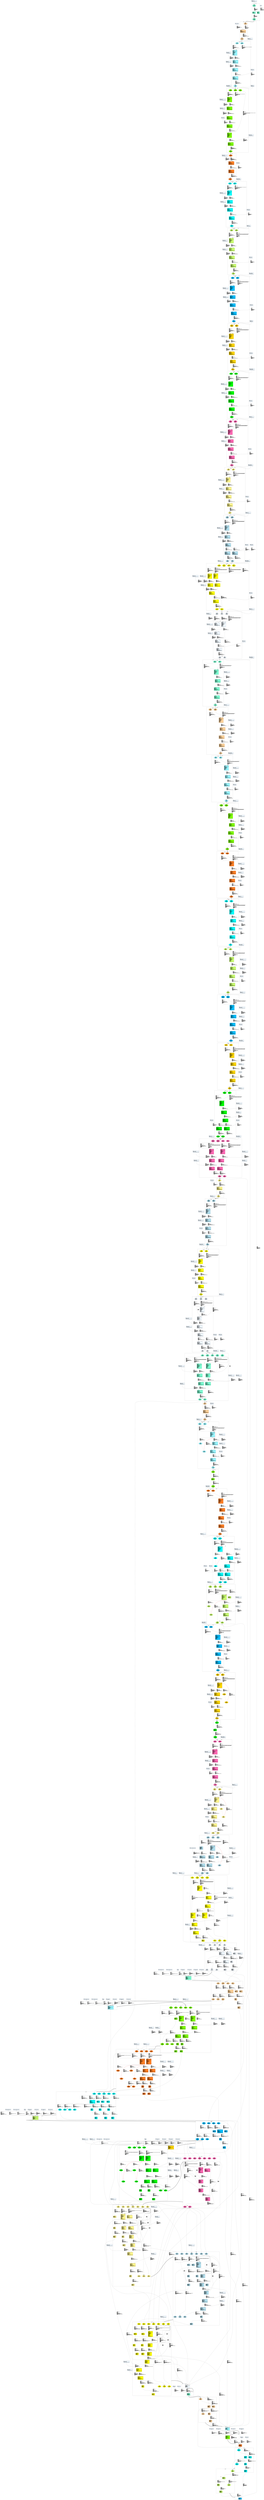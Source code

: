 digraph G {
graph [ fontsize=11 ];
node [ fontsize=11 ];
edge [ fontsize=10 ];
rankdir=BU
ranksep=1.5
nodesep=1
splines=spline
compound=true
Graphinfo [ label="" shape=plaintext, style=rounded, color=black, fontname="Arial-Bold" ];
subgraph cluster_1 { label="epoch 1"; fontsize=14; 
subgraph cluster_1_nodes { label="nodes "; peripheries=0;
Identity_1 ; Transpose_3 ;  }

subgraph cluster_dma_1_in { label="dma inputs "; peripheries=0;
dma_6i1 ;  };

subgraph cluster_dma_1_out { label="dma outputs "; peripheries=0;
dma_4i1 ;  }
 }
subgraph cluster_2 { label="epoch 2"; fontsize=14; 
subgraph cluster_2_nodes { label="nodes "; peripheries=0;
Quantize_7 ;  }

subgraph cluster_dma_2_in { label="dma inputs "; peripheries=0;
dma_3i2 ;  };

subgraph cluster_dma_2_out { label="dma outputs "; peripheries=0;
dma_8i2 ;  }
 }
dma_4i1:s -> dma_3i2:n [ltail="cluster_1" lhead=cluster_2 strength=1000 penwidth=5];
subgraph cluster_3 { label="epoch 3"; fontsize=14; 
subgraph cluster_3_nodes { label="nodes "; peripheries=0;
Conv2D_9 ; Conv2D_9_mul_scale_3 ; Conv2D_9_off_bias_6 ; Conv2D_14_suboff_9 ;  }

subgraph cluster_dma_3_in { label="dma inputs "; peripheries=0;
dma_3i3 ; dma_5i3 ;  };

subgraph cluster_dma_3_out { label="dma outputs "; peripheries=0;
dma_2i3 ;  }
 }
dma_8i2:s -> dma_3i3:n [ltail="cluster_2" lhead=cluster_3 strength=1000 penwidth=5];
subgraph cluster_4 { label="epoch 4"; fontsize=14; 
subgraph cluster_4_nodes { label="nodes "; peripheries=0;
Conv2D_14 ; Conv2D_14_mul_scale_12 ; Conv2D_14_off_bias_15 ; Conv2D_18_suboff_18 ; Conv2D_18 ; Conv2D_18_mul_scale_21 ;  }

subgraph cluster_dma_4_in { label="dma inputs "; peripheries=0;
dma_9i4 ; dma_8i4 ; dma_0i4 ;  };

subgraph cluster_dma_4_out { label="dma outputs "; peripheries=0;
dma_1i4 ;  }
 }
dma_2i3:s -> dma_9i4:n [ltail="cluster_3" lhead=cluster_4 strength=1000 penwidth=5];
subgraph cluster_5 { label="epoch 5"; fontsize=14; 
subgraph cluster_5_nodes { label="nodes "; peripheries=0;
Conv2D_18_off_bias_24 ; Conv2D_23_suboff_27 ;  }

subgraph cluster_dma_5_in { label="dma inputs "; peripheries=0;
dma_2i5 ;  };

subgraph cluster_dma_5_out { label="dma outputs "; peripheries=0;
dma_9i5 ;  }
 }
dma_1i4:s -> dma_2i5:n [ltail="cluster_4" lhead=cluster_5 strength=1000 penwidth=5];
subgraph cluster_6 { label="epoch 6"; fontsize=14; 
subgraph cluster_6_nodes { label="nodes "; peripheries=0;
Conv2D_23 ; Conv2D_23_mul_scale_30 ; Conv2D_23_off_bias_33 ; Conv2D_27_suboff_36 ;  }

subgraph cluster_dma_6_in { label="dma inputs "; peripheries=0;
dma_0i6 ; dma_8i6 ;  };

subgraph cluster_dma_6_out { label="dma outputs "; peripheries=0;
dma_2i6 ;  }
 }
dma_9i5:s -> dma_0i6:n [ltail="cluster_5" lhead=cluster_6 strength=1000 penwidth=5];
subgraph cluster_7 { label="epoch 7"; fontsize=14; 
subgraph cluster_7_nodes { label="nodes "; peripheries=0;
Conv2D_27 ; Conv2D_27_mul_scale_39 ; Conv2D_27_off_bias_42 ; Conv2D_32_suboff_45 ;  }

subgraph cluster_dma_7_in { label="dma inputs "; peripheries=0;
dma_7i7 ; dma_2i7 ;  };

subgraph cluster_dma_7_out { label="dma outputs "; peripheries=0;
dma_8i7 ;  }
 }
dma_2i6:s -> dma_7i7:n [ltail="cluster_6" lhead=cluster_7 strength=1000 penwidth=5];
subgraph cluster_8 { label="epoch 8"; fontsize=14; 
subgraph cluster_8_nodes { label="nodes "; peripheries=0;
Conv2D_32 ; Conv2D_32_mul_scale_48 ; Conv2D_32_off_bias_51 ; Conv2D_36_suboff_54 ;  }

subgraph cluster_dma_8_in { label="dma inputs "; peripheries=0;
dma_0i8 ; dma_8i8 ;  };

subgraph cluster_dma_8_out { label="dma outputs "; peripheries=0;
dma_3i8 ;  }
 }
dma_8i7:s -> dma_0i8:n [ltail="cluster_7" lhead=cluster_8 strength=1000 penwidth=5];
subgraph cluster_9 { label="epoch 9"; fontsize=14; 
subgraph cluster_9_nodes { label="nodes "; peripheries=0;
Conv2D_36 ; Conv2D_36_mul_scale_57 ; Conv2D_36_off_bias_60 ; Conv2D_41_suboff_63 ;  }

subgraph cluster_dma_9_in { label="dma inputs "; peripheries=0;
dma_0i9 ; dma_5i9 ;  };

subgraph cluster_dma_9_out { label="dma outputs "; peripheries=0;
dma_2i9 ;  }
 }
dma_3i8:s -> dma_0i9:n [ltail="cluster_8" lhead=cluster_9 strength=1000 penwidth=5];
subgraph cluster_10 { label="epoch 10"; fontsize=14; 
subgraph cluster_10_nodes { label="nodes "; peripheries=0;
Conv2D_41 ; Conv2D_41_mul_scale_66 ; Conv2D_41_off_bias_69 ; Conv2D_45_suboff_72 ;  }

subgraph cluster_dma_10_in { label="dma inputs "; peripheries=0;
dma_6i10 ; dma_4i10 ;  };

subgraph cluster_dma_10_out { label="dma outputs "; peripheries=0;
dma_8i10 ;  }
 }
dma_2i9:s -> dma_6i10:n [ltail="cluster_9" lhead=cluster_10 strength=1000 penwidth=5];
subgraph cluster_11 { label="epoch 11"; fontsize=14; 
subgraph cluster_11_nodes { label="nodes "; peripheries=0;
Conv2D_45 ; Conv2D_45_mul_scale_75 ; Conv2D_45_off_bias_78 ; Conv2D_50_suboff_81 ;  }

subgraph cluster_dma_11_in { label="dma inputs "; peripheries=0;
dma_5i11 ; dma_0i11 ;  };

subgraph cluster_dma_11_out { label="dma outputs "; peripheries=0;
dma_9i11 ;  }
 }
dma_8i10:s -> dma_5i11:n [ltail="cluster_10" lhead=cluster_11 strength=1000 penwidth=5];
subgraph cluster_12 { label="epoch 12"; fontsize=14; 
subgraph cluster_12_nodes { label="nodes "; peripheries=0;
Conv2D_50 ; Conv2D_50_mul_scale_84 ; Conv2D_50_off_bias_87 ; Conv2D_54_suboff_90 ;  }

subgraph cluster_dma_12_in { label="dma inputs "; peripheries=0;
dma_3i12 ; dma_8i12 ;  };

subgraph cluster_dma_12_out { label="dma outputs "; peripheries=0;
dma_1i12 ;  }
 }
dma_9i11:s -> dma_3i12:n [ltail="cluster_11" lhead=cluster_12 strength=1000 penwidth=5];
subgraph cluster_13 { label="epoch 13"; fontsize=14; 
subgraph cluster_13_nodes { label="nodes "; peripheries=0;
Conv2D_54 ; Conv2D_54_mul_scale_93 ; Conv2D_54_off_bias_96 ; Conv2D_59_suboff_99 ; Conv2D_268_suboff_444 ;  }

subgraph cluster_dma_13_in { label="dma inputs "; peripheries=0;
dma_8i13 ; dma_2i13 ;  };

subgraph cluster_dma_13_out { label="dma outputs "; peripheries=0;
dma_6i13 ; dma_9i13 ;  }
 }
dma_1i12:s -> dma_8i13:n [ltail="cluster_12" lhead=cluster_13 strength=1000 penwidth=5];
subgraph cluster_14 { label="epoch 14"; fontsize=14; 
subgraph cluster_14_nodes { label="nodes "; peripheries=0;
Conv2D_59 ; Conv2D_59_mul_scale_102 ; Conv2D_59_off_bias_105 ; Conv2D_63_suboff_108 ; Conv2D_268 ; Conv2D_268_mul_scale_447 ;  }

subgraph cluster_dma_14_in { label="dma inputs "; peripheries=0;
dma_9i14 ; dma_2i14 ; dma_8i14 ; dma_5i14 ;  };

subgraph cluster_dma_14_out { label="dma outputs "; peripheries=0;
dma_1i14 ; dma_4i14 ;  }
 }
dma_9i13:s -> dma_9i14:n [ltail="cluster_13" lhead=cluster_14 strength=1000 penwidth=5];
subgraph cluster_15 { label="epoch 15"; fontsize=14; 
subgraph cluster_15_nodes { label="nodes "; peripheries=0;
Conv2D_268_off_bias_450 ; Conv2D_63 ; Conv2D_63_mul_scale_111 ; Conv2D_63_off_bias_114 ; Conv2D_68_suboff_117 ;  }

subgraph cluster_dma_15_in { label="dma inputs "; peripheries=0;
dma_0i15 ; dma_3i15 ; dma_7i15 ;  };

subgraph cluster_dma_15_out { label="dma outputs "; peripheries=0;
dma_1i15 ; dma_2i15 ;  }
 }
dma_4i14:s -> dma_0i15:n [ltail="cluster_14" lhead=cluster_15 strength=1000 penwidth=5];
subgraph cluster_16 { label="epoch 16"; fontsize=14; 
subgraph cluster_16_nodes { label="nodes "; peripheries=0;
Conv2D_68 ; Conv2D_68_mul_scale_120 ; Conv2D_68_off_bias_123 ; Conv2D_72_suboff_126 ;  }

subgraph cluster_dma_16_in { label="dma inputs "; peripheries=0;
dma_8i16 ; dma_9i16 ;  };

subgraph cluster_dma_16_out { label="dma outputs "; peripheries=0;
dma_0i16 ;  }
 }
dma_2i15:s -> dma_8i16:n [ltail="cluster_15" lhead=cluster_16 strength=1000 penwidth=5];
subgraph cluster_17 { label="epoch 17"; fontsize=14; 
subgraph cluster_17_nodes { label="nodes "; peripheries=0;
Conv2D_72 ; Conv2D_72_mul_scale_129 ; Conv2D_72_off_bias_132 ; Conv2D_77_suboff_135 ;  }

subgraph cluster_dma_17_in { label="dma inputs "; peripheries=0;
dma_5i17 ; dma_1i17 ;  };

subgraph cluster_dma_17_out { label="dma outputs "; peripheries=0;
dma_6i17 ;  }
 }
dma_0i16:s -> dma_5i17:n [ltail="cluster_16" lhead=cluster_17 strength=1000 penwidth=5];
subgraph cluster_18 { label="epoch 18"; fontsize=14; 
subgraph cluster_18_nodes { label="nodes "; peripheries=0;
Conv2D_77 ; Conv2D_77_mul_scale_138 ; Conv2D_77_off_bias_141 ; Conv2D_81_suboff_144 ;  }

subgraph cluster_dma_18_in { label="dma inputs "; peripheries=0;
dma_0i18 ; dma_8i18 ;  };

subgraph cluster_dma_18_out { label="dma outputs "; peripheries=0;
dma_3i18 ;  }
 }
dma_6i17:s -> dma_0i18:n [ltail="cluster_17" lhead=cluster_18 strength=1000 penwidth=5];
subgraph cluster_19 { label="epoch 19"; fontsize=14; 
subgraph cluster_19_nodes { label="nodes "; peripheries=0;
Conv2D_81 ; Conv2D_81_mul_scale_147 ; Conv2D_81_off_bias_150 ; Conv2D_86_suboff_153 ;  }

subgraph cluster_dma_19_in { label="dma inputs "; peripheries=0;
dma_6i19 ; dma_3i19 ;  };

subgraph cluster_dma_19_out { label="dma outputs "; peripheries=0;
dma_5i19 ;  }
 }
dma_3i18:s -> dma_6i19:n [ltail="cluster_18" lhead=cluster_19 strength=1000 penwidth=5];
subgraph cluster_20 { label="epoch 20"; fontsize=14; 
subgraph cluster_20_nodes { label="nodes "; peripheries=0;
Conv2D_86 ; Conv2D_86_mul_scale_156 ; Conv2D_86_off_bias_159 ; Conv2D_90_suboff_162 ;  }

subgraph cluster_dma_20_in { label="dma inputs "; peripheries=0;
dma_0i20 ; dma_6i20 ;  };

subgraph cluster_dma_20_out { label="dma outputs "; peripheries=0;
dma_3i20 ;  }
 }
dma_5i19:s -> dma_0i20:n [ltail="cluster_19" lhead=cluster_20 strength=1000 penwidth=5];
subgraph cluster_21 { label="epoch 21"; fontsize=14; 
subgraph cluster_21_nodes { label="nodes "; peripheries=0;
Conv2D_90 ; Conv2D_90_mul_scale_165 ; Conv2D_90_off_bias_168 ; Conv2D_95_suboff_171 ;  }

subgraph cluster_dma_21_in { label="dma inputs "; peripheries=0;
dma_8i21 ; dma_0i21 ;  };

subgraph cluster_dma_21_out { label="dma outputs "; peripheries=0;
dma_9i21 ;  }
 }
dma_3i20:s -> dma_8i21:n [ltail="cluster_20" lhead=cluster_21 strength=1000 penwidth=5];
subgraph cluster_22 { label="epoch 22"; fontsize=14; 
subgraph cluster_22_nodes { label="nodes "; peripheries=0;
Conv2D_95 ; Conv2D_95_mul_scale_174 ; Conv2D_95_off_bias_177 ; Conv2D_99_suboff_180 ;  }

subgraph cluster_dma_22_in { label="dma inputs "; peripheries=0;
dma_8i22 ; dma_4i22 ;  };

subgraph cluster_dma_22_out { label="dma outputs "; peripheries=0;
dma_7i22 ;  }
 }
dma_9i21:s -> dma_8i22:n [ltail="cluster_21" lhead=cluster_22 strength=1000 penwidth=5];
subgraph cluster_23 { label="epoch 23"; fontsize=14; 
subgraph cluster_23_nodes { label="nodes "; peripheries=0;
Conv2D_99 ; Conv2D_99_mul_scale_183 ; Conv2D_99_off_bias_186 ; Conv2D_104_suboff_189 ;  }

subgraph cluster_dma_23_in { label="dma inputs "; peripheries=0;
dma_4i23 ; dma_7i23 ;  };

subgraph cluster_dma_23_out { label="dma outputs "; peripheries=0;
dma_1i23 ;  }
 }
dma_7i22:s -> dma_4i23:n [ltail="cluster_22" lhead=cluster_23 strength=1000 penwidth=5];
subgraph cluster_24 { label="epoch 24"; fontsize=14; 
subgraph cluster_24_nodes { label="nodes "; peripheries=0;
Conv2D_104 ; Conv2D_104_mul_scale_192 ; Conv2D_104_off_bias_195 ; Conv2D_108_suboff_198 ;  }

subgraph cluster_dma_24_in { label="dma inputs "; peripheries=0;
dma_4i24 ; dma_9i24 ;  };

subgraph cluster_dma_24_out { label="dma outputs "; peripheries=0;
dma_3i24 ;  }
 }
dma_1i23:s -> dma_4i24:n [ltail="cluster_23" lhead=cluster_24 strength=1000 penwidth=5];
subgraph cluster_25 { label="epoch 25"; fontsize=14; 
subgraph cluster_25_nodes { label="nodes "; peripheries=0;
Conv2D_108 ; Conv2D_108_mul_scale_201 ; Conv2D_108_off_bias_204 ; Conv2D_247_suboff_417 ; Conv2D_113_suboff_207 ;  }

subgraph cluster_dma_25_in { label="dma inputs "; peripheries=0;
dma_8i25 ; dma_2i25 ;  };

subgraph cluster_dma_25_out { label="dma outputs "; peripheries=0;
dma_9i25 ; dma_7i25 ;  }
 }
dma_3i24:s -> dma_8i25:n [ltail="cluster_24" lhead=cluster_25 strength=1000 penwidth=5];
subgraph cluster_26 { label="epoch 26"; fontsize=14; 
subgraph cluster_26_nodes { label="nodes "; peripheries=0;
Conv2D_247 ; Conv2D_247_mul_scale_420 ; Conv2D_247_off_bias_423 ; Conv2D_113 ; Conv2D_113_mul_scale_210 ; Conv2D_113_off_bias_213 ;  }

subgraph cluster_dma_26_in { label="dma inputs "; peripheries=0;
dma_4i26 ; dma_5i26 ; dma_2i26 ; dma_0i26 ;  };

subgraph cluster_dma_26_out { label="dma outputs "; peripheries=0;
dma_1i26 ; dma_3i26 ;  }
 }
dma_7i25:s -> dma_4i26:n [ltail="cluster_25" lhead=cluster_26 strength=1000 penwidth=5];
subgraph cluster_27 { label="epoch 27"; fontsize=14; 
subgraph cluster_27_nodes { label="nodes "; peripheries=0;
Conv2D_117_suboff_216 ;  }

subgraph cluster_dma_27_in { label="dma inputs "; peripheries=0;
dma_2i27 ;  };

subgraph cluster_dma_27_out { label="dma outputs "; peripheries=0;
dma_9i27 ;  }
 }
dma_3i26:s -> dma_2i27:n [ltail="cluster_26" lhead=cluster_27 strength=1000 penwidth=5];
subgraph cluster_28 { label="epoch 28"; fontsize=14; 
subgraph cluster_28_nodes { label="nodes "; peripheries=0;
Conv2D_117 ; Conv2D_117_mul_scale_219 ; Conv2D_117_off_bias_222 ; Conv2D_122_suboff_225 ;  }

subgraph cluster_dma_28_in { label="dma inputs "; peripheries=0;
dma_7i28 ; dma_0i28 ;  };

subgraph cluster_dma_28_out { label="dma outputs "; peripheries=0;
dma_5i28 ;  }
 }
dma_9i27:s -> dma_7i28:n [ltail="cluster_27" lhead=cluster_28 strength=1000 penwidth=5];
subgraph cluster_29 { label="epoch 29"; fontsize=14; 
subgraph cluster_29_nodes { label="nodes "; peripheries=0;
Conv2D_122 ; Conv2D_122_mul_scale_228 ; Conv2D_122_off_bias_231 ; Conv2D_126_suboff_234 ;  }

subgraph cluster_dma_29_in { label="dma inputs "; peripheries=0;
dma_2i29 ; dma_3i29 ;  };

subgraph cluster_dma_29_out { label="dma outputs "; peripheries=0;
dma_9i29 ; dma_9i29 ;  }
 }
dma_5i28:s -> dma_2i29:n [ltail="cluster_28" lhead=cluster_29 strength=1000 penwidth=5];
subgraph cluster_30 { label="epoch 30"; fontsize=14; 
subgraph cluster_30_nodes { label="nodes "; peripheries=0;
Conv2D_126 ; Conv2D_126_ca_pipe_1 ; Conv2D_126_mul_scale_237 ; Conv2D_126_off_bias_240 ; Conv2D_131_suboff_243 ; Conv2D_226_suboff_396 ;  }

subgraph cluster_dma_30_in { label="dma inputs "; peripheries=0;
dma_4i30 ; dma_9i30 ; dma_1i30 ;  };

subgraph cluster_dma_30_out { label="dma outputs "; peripheries=0;
dma_5i30 ; dma_8i30 ; dma_8i30 ;  }
 }
dma_9i29:s -> dma_4i30:n [ltail="cluster_29" lhead=cluster_30 strength=1000 penwidth=5];
subgraph cluster_31 { label="epoch 31"; fontsize=14; 
subgraph cluster_31_nodes { label="nodes "; peripheries=0;
Conv2D_131 ; Conv2D_226 ; Conv2D_226_ca_pipe_1 ; Conv2D_226_mul_scale_399 ; Conv2D_226_off_bias_402 ; Conv2D_131_mul_scale_246 ; Conv2D_131_off_bias_249 ;  }

subgraph cluster_dma_31_in { label="dma inputs "; peripheries=0;
dma_8i31 ; dma_1i31 ; dma_6i31 ; dma_4i31 ; dma_9i31 ;  };

subgraph cluster_dma_31_out { label="dma outputs "; peripheries=0;
dma_3i31 ; dma_7i31 ;  }
 }
dma_8i30:s -> dma_8i31:n [ltail="cluster_30" lhead=cluster_31 strength=1000 penwidth=5];
subgraph cluster_32 { label="epoch 32"; fontsize=14; 
subgraph cluster_32_nodes { label="nodes "; peripheries=0;
Conv2D_135_suboff_252 ;  }

subgraph cluster_dma_32_in { label="dma inputs "; peripheries=0;
dma_2i32 ;  };

subgraph cluster_dma_32_out { label="dma outputs "; peripheries=0;
dma_7i32 ;  }
 }
dma_7i31:s -> dma_2i32:n [ltail="cluster_31" lhead=cluster_32 strength=1000 penwidth=5];
subgraph cluster_33 { label="epoch 33"; fontsize=14; 
subgraph cluster_33_nodes { label="nodes "; peripheries=0;
Conv2D_135 ; Conv2D_135_mul_scale_255 ; Conv2D_135_off_bias_258 ; Conv2D_140_suboff_261 ;  }

subgraph cluster_dma_33_in { label="dma inputs "; peripheries=0;
dma_7i33 ; dma_2i33 ;  };

subgraph cluster_dma_33_out { label="dma outputs "; peripheries=0;
dma_6i33 ;  }
dma_8i33 ; dma_9i33 ;  }
dma_7i32:s -> dma_7i33:n [ltail="cluster_32" lhead=cluster_33 strength=1000 penwidth=5];
subgraph cluster_34 { label="epoch 34"; fontsize=14; 
subgraph cluster_34_nodes { label="nodes "; peripheries=0;
Conv2D_140_conv_identity ;  }

subgraph cluster_dma_34_in { label="dma inputs "; peripheries=0;
dma_3i34 ;  };

subgraph cluster_dma_34_out { label="dma outputs "; peripheries=0;
dma_8i34 ;  }
 }
dma_6i33:s -> dma_3i34:n [ltail="cluster_33" lhead=cluster_34 strength=1000 penwidth=5];
subgraph cluster_35 { label="epoch 35"; fontsize=14; 
subgraph cluster_35_nodes { label="nodes "; peripheries=0;
Conv2D_140 ; Conv2D_140_mul_scale_264 ; Conv2D_140_off_bias_267 ; Conv2D_144_suboff_270 ;  }

subgraph cluster_dma_35_in { label="dma inputs "; peripheries=0;
dma_7i35 ; dma_3i35 ;  };

subgraph cluster_dma_35_out { label="dma outputs "; peripheries=0;
dma_2i35 ;  }
 }
dma_8i34:s -> dma_7i35:n [ltail="cluster_34" lhead=cluster_35 strength=1000 penwidth=5];
subgraph cluster_36 { label="epoch 36"; fontsize=14; 
subgraph cluster_36_nodes { label="nodes "; peripheries=0;
Conv2D_144 ; Conv2D_144_mul_scale_273 ; Conv2D_144_off_bias_276 ; Conv2D_149_suboff_279 ; Conv2D_205_suboff_369 ;  }

subgraph cluster_dma_36_in { label="dma inputs "; peripheries=0;
dma_8i36 ; dma_2i36 ;  };

subgraph cluster_dma_36_out { label="dma outputs "; peripheries=0;
dma_9i36 ; dma_5i36 ;  }
dma_6i36 ; dma_7i36 ;  }
dma_2i35:s -> dma_8i36:n [ltail="cluster_35" lhead=cluster_36 strength=1000 penwidth=5];
subgraph cluster_37 { label="epoch 37"; fontsize=14; 
subgraph cluster_37_nodes { label="nodes "; peripheries=0;
Conv2D_149_conv_identity ; Conv2D_205 ; Conv2D_205_mul_scale_372 ; Conv2D_205_off_bias_375 ;  }

subgraph cluster_dma_37_in { label="dma inputs "; peripheries=0;
dma_6i37 ; dma_8i37 ; dma_2i37 ;  };

subgraph cluster_dma_37_out { label="dma outputs "; peripheries=0;
dma_5i37 ; dma_0i37 ;  }
dma_4i37 ; dma_3i37 ;  }
dma_5i36:s -> dma_6i37:n [ltail="cluster_36" lhead=cluster_37 strength=1000 penwidth=5];
subgraph cluster_38 { label="epoch 38"; fontsize=14; 
subgraph cluster_38_nodes { label="nodes "; peripheries=0;
Conv2D_149 ; Conv2D_149_mul_scale_282 ; Conv2D_149_off_bias_285 ; Conv2D_153_suboff_288 ;  }

subgraph cluster_dma_38_in { label="dma inputs "; peripheries=0;
dma_2i38 ; dma_8i38 ;  };

subgraph cluster_dma_38_out { label="dma outputs "; peripheries=0;
dma_7i38 ;  }
 }
dma_0i37:s -> dma_2i38:n [ltail="cluster_37" lhead=cluster_38 strength=1000 penwidth=5];
subgraph cluster_39 { label="epoch 39"; fontsize=14; 
subgraph cluster_39_nodes { label="nodes "; peripheries=0;
Conv2D_153 ; Conv2D_153_mul_scale_291 ; Conv2D_153_off_bias_294 ; Conv2D_158_suboff_297 ;  }

subgraph cluster_dma_39_in { label="dma inputs "; peripheries=0;
dma_6i39 ; dma_2i39 ;  };

subgraph cluster_dma_39_out { label="dma outputs "; peripheries=0;
dma_3i39 ;  }
dma_4i39 ; dma_0i39 ;  }
dma_7i38:s -> dma_6i39:n [ltail="cluster_38" lhead=cluster_39 strength=1000 penwidth=5];
subgraph cluster_40 { label="epoch 40"; fontsize=14; 
subgraph cluster_40_nodes { label="nodes "; peripheries=0;
Conv2D_158_conv_identity ;  }

subgraph cluster_dma_40_in { label="dma inputs "; peripheries=0;
dma_7i40 ;  };

subgraph cluster_dma_40_out { label="dma outputs "; peripheries=0;
dma_4i40 ;  }
 }
dma_3i39:s -> dma_7i40:n [ltail="cluster_39" lhead=cluster_40 strength=1000 penwidth=5];
subgraph cluster_41 { label="epoch 41"; fontsize=14; 
subgraph cluster_41_nodes { label="nodes "; peripheries=0;
Conv2D_158 ; Conv2D_158_mul_scale_300 ; Conv2D_158_off_bias_303 ; Conv2D_162_suboff_306 ;  }

subgraph cluster_dma_41_in { label="dma inputs "; peripheries=0;
dma_4i41 ; dma_6i41 ;  };

subgraph cluster_dma_41_out { label="dma outputs "; peripheries=0;
dma_5i41 ;  }
 }
dma_4i40:s -> dma_4i41:n [ltail="cluster_40" lhead=cluster_41 strength=1000 penwidth=5];
subgraph cluster_42 { label="epoch 42"; fontsize=14; 
subgraph cluster_42_nodes { label="nodes "; peripheries=0;
Conv2D_162 ; Conv2D_162_mul_scale_309 ; Conv2D_162_off_bias_312 ; Conv2D_184_suboff_342 ;  }

subgraph cluster_dma_42_in { label="dma inputs "; peripheries=0;
dma_9i42 ; dma_4i42 ;  };

subgraph cluster_dma_42_out { label="dma outputs "; peripheries=0;
dma_1i42 ; dma_3i42 ;  }
dma_2i42 ; dma_0i42 ;  }
dma_5i41:s -> dma_9i42:n [ltail="cluster_41" lhead=cluster_42 strength=1000 penwidth=5];
subgraph cluster_43 { label="epoch 43"; fontsize=14; 
subgraph cluster_43_nodes { label="nodes "; peripheries=0;
AveragePool_166 ; RequantizeLinear_inserted_id984 ; Conv2D_169_suboff_315 ; Conv2D_184 ; Conv2D_184_mul_scale_345 ; Conv2D_184_off_bias_348 ;  }

subgraph cluster_dma_43_in { label="dma inputs "; peripheries=0;
dma_2i43 ; dma_9i43 ; dma_3i43 ;  };

subgraph cluster_dma_43_out { label="dma outputs "; peripheries=0;
dma_0i43 ; dma_6i43 ;  }
dma_4i43 ; dma_1i43 ;  }
dma_3i42:s -> dma_2i43:n [ltail="cluster_42" lhead=cluster_43 strength=1000 penwidth=5];
subgraph cluster_44 { label="epoch 44"; fontsize=14; 
subgraph cluster_44_nodes { label="nodes "; peripheries=0;
Conv2D_169 ; Conv2D_169_mul_scale_318 ; Conv2D_169_off_bias_321 ; Conv2D_178 ; Conv2D_178_mul_scale_336 ; Conv2D_178_off_bias_339 ; Reshape_inserted_id986 ; Conv2D_172 ;  }

subgraph cluster_dma_44_in { label="dma inputs "; peripheries=0;
dma_2i44 ; dma_5i44 ; dma_9i44 ; dma_6i44 ;  };

subgraph cluster_dma_44_out { label="dma outputs "; peripheries=0;
dma_8i44 ; dma_3i44 ; dma_7i44 ;  }
 }
dma_6i43:s -> dma_2i44:n [ltail="cluster_43" lhead=cluster_44 strength=1000 penwidth=5];
subgraph cluster_45 { label="epoch 45"; fontsize=14; 
subgraph cluster_45_nodes { label="nodes "; peripheries=0;
Add_187 ; Conv2D_172_mul_scale_327 ; Conv2D_172_off_bias_330 ; Reshape_inserted_id989 ; Identity_inserted_id988 ; Transpose_183 ; Reshape_inserted_id987 ;  }

subgraph cluster_dma_45_in { label="dma inputs "; peripheries=0;
dma_7i45 ; dma_3i45 ; dma_2i45 ; dma_4i45 ;  };

subgraph cluster_dma_45_out { label="dma outputs "; peripheries=0;
dma_8i45 ; dma_8i45 ; dma_1i45 ; dma_0i45 ;  }
 }
dma_7i44:s -> dma_7i45:n [ltail="cluster_44" lhead=cluster_45 strength=1000 penwidth=5];
subgraph cluster_46 { label="epoch 46"; fontsize=14; 
subgraph cluster_46_nodes { label="nodes "; peripheries=0;
Resize_204 ;  }

subgraph cluster_dma_46_in { label=""; peripheries=0;
dummy_46[ style=invis ];  };
 }
dma_0i45:s -> dummy_46:n [ltail="cluster_45" lhead=cluster_46 strength=1000 penwidth=5];
subgraph cluster_47 { label="epoch 47"; fontsize=14; 
subgraph cluster_47_nodes { label="nodes "; peripheries=0;
Conv2D_198_conv_identity ; Add_208 ; Identity_inserted_id991 ; Transpose_177 ; Reshape_inserted_id990 ;  }

subgraph cluster_dma_47_in { label="dma inputs "; peripheries=0;
dma_9i47 ; dma_8i47 ; dma_3i47 ; dma_6i47 ;  };

subgraph cluster_dma_47_out { label="dma outputs "; peripheries=0;
dma_7i47 ; dma_7i47 ; dma_2i47 ; dma_2i47 ; dma_5i47 ;  }
 }
Resize_204:s -> dma_9i47:n [ltail="cluster_46" lhead=cluster_47 strength=1000 penwidth=5];
subgraph cluster_48 { label="epoch 48"; fontsize=14; 
subgraph cluster_48_nodes { label="nodes "; peripheries=0;
Resize_225 ;  }

subgraph cluster_dma_48_in { label=""; peripheries=0;
dummy_48[ style=invis ];  };
 }
dma_5i47:s -> dummy_48:n [ltail="cluster_47" lhead=cluster_48 strength=1000 penwidth=5];
subgraph cluster_49 { label="epoch 49"; fontsize=14; 
subgraph cluster_49_nodes { label="nodes "; peripheries=0;
Conv2D_198 ; Conv2D_198_mul_scale_363 ; Conv2D_198_off_bias_366 ; Transpose_201 ; Reshape_inserted_id992 ; Conv2D_191 ; Conv2D_191_mul_scale_354 ; Conv2D_191_off_bias_357 ; Transpose_194 ; Reshape_inserted_id995 ; Conv2D_219_conv_identity ;  }

subgraph cluster_dma_49_in { label="dma inputs "; peripheries=0;
dma_3i49 ; dma_4i49 ; dma_9i49 ; dma_1i49 ; dma_5i49 ;  };

subgraph cluster_dma_49_out { label="dma outputs "; peripheries=0;
dma_2i49 ; dma_6i49 ; dma_7i49 ; dma_7i49 ;  }
 }
Resize_225:s -> dma_3i49:n [ltail="cluster_48" lhead=cluster_49 strength=1000 penwidth=5];
subgraph cluster_50 { label="epoch 50"; fontsize=14; 
subgraph cluster_50_nodes { label="nodes "; peripheries=0;
Conv2D_219 ; Conv2D_219_mul_scale_390 ; Conv2D_219_off_bias_393 ; Transpose_222 ; Reshape_inserted_id1004 ; Conv2D_212 ; Conv2D_212_mul_scale_381 ; Conv2D_212_off_bias_384 ; Transpose_215 ; Reshape_inserted_id1007 ;  }

subgraph cluster_dma_50_in { label="dma inputs "; peripheries=0;
dma_9i50 ; dma_1i50 ; dma_0i50 ; dma_5i50 ;  };

subgraph cluster_dma_50_out { label="dma outputs "; peripheries=0;
dma_3i50 ; dma_8i50 ;  }
dma_2i50 ; dma_7i50 ; dma_4i50 ; dma_6i50 ;  }
dma_7i49:s -> dma_9i50:n [ltail="cluster_49" lhead=cluster_50 strength=1000 penwidth=5];
subgraph cluster_51 { label="epoch 51"; fontsize=14; 
subgraph cluster_51_nodes { label="nodes "; peripheries=0;
Add_229 ; Identity_inserted_id994 ; Transpose_203 ; Reshape_inserted_id993 ; Identity_inserted_id997 ; Transpose_196 ; Reshape_inserted_id996 ; Identity_inserted_id1006 ; Transpose_224 ; Reshape_inserted_id1005 ;  }

subgraph cluster_dma_51_in { label="dma inputs "; peripheries=0;
dma_4i51 ; dma_6i51 ; dma_2i51 ; dma_5i51 ; dma_1i51 ;  };

subgraph cluster_dma_51_out { label="dma outputs "; peripheries=0;
dma_7i51 ; dma_7i51 ; dma_0i51 ; dma_9i51 ; dma_3i51 ;  }
 }
dma_8i50:s -> dma_4i51:n [ltail="cluster_50" lhead=cluster_51 strength=1000 penwidth=5];
subgraph cluster_52 { label="epoch 52"; fontsize=14; 
subgraph cluster_52_nodes { label="nodes "; peripheries=0;
Resize_246 ;  }

subgraph cluster_dma_52_in { label=""; peripheries=0;
dummy_52[ style=invis ];  };
 }
dma_3i51:s -> dummy_52:n [ltail="cluster_51" lhead=cluster_52 strength=1000 penwidth=5];
subgraph cluster_53 { label="epoch 53"; fontsize=14; 
subgraph cluster_53_nodes { label="nodes "; peripheries=0;
Conv2D_240_conv_identity ; Add_250 ; Identity_inserted_id1009 ; Transpose_217 ; Reshape_inserted_id1008 ;  }

subgraph cluster_dma_53_in { label="dma inputs "; peripheries=0;
dma_6i53 ; dma_0i53 ; dma_9i53 ; dma_8i53 ;  };

subgraph cluster_dma_53_out { label="dma outputs "; peripheries=0;
dma_5i53 ; dma_5i53 ; dma_2i53 ; dma_2i53 ; dma_2i53 ; dma_2i53 ; dma_2i53 ; dma_2i53 ; dma_2i53 ; dma_2i53 ; dma_2i53 ; dma_7i53 ;  }
 }
Resize_246:s -> dma_6i53:n [ltail="cluster_52" lhead=cluster_53 strength=1000 penwidth=5];
subgraph cluster_54 { label="epoch 54"; fontsize=14; 
subgraph cluster_54_nodes { label="nodes "; peripheries=0;
Resize_267 ;  }

subgraph cluster_dma_54_in { label=""; peripheries=0;
dummy_54[ style=invis ];  };
 }
dma_7i53:s -> dummy_54:n [ltail="cluster_53" lhead=cluster_54 strength=1000 penwidth=5];
subgraph cluster_55 { label="epoch 55"; fontsize=14; 
subgraph cluster_55_nodes { label="nodes "; peripheries=0;
Conv2D_240 ; Conv2D_233 ; Conv2D_240_mul_scale_411 ; Conv2D_240_off_bias_414 ; Transpose_243 ; Reshape_inserted_id1016 ; Conv2D_233_mul_scale_405 ; Conv2D_233_off_bias_408 ; Transpose_236 ; Reshape_inserted_id1019 ;  }

subgraph cluster_dma_55_in { label="dma inputs "; peripheries=0;
dma_8i55 ; dma_4i55 ; dma_5i55 ; dma_3i55 ;  };

subgraph cluster_dma_55_out { label="dma outputs "; peripheries=0;
dma_6i55 ; dma_0i55 ;  }
dma_1i55 ; dma_7i55 ; dma_9i55 ; dma_2i55 ;  }
Resize_267:s -> dma_8i55:n [ltail="cluster_54" lhead=cluster_55 strength=1000 penwidth=5];
subgraph cluster_56 { label="epoch 56"; fontsize=14; 
subgraph cluster_56_nodes { label="nodes "; peripheries=0;
Conv2D_261 ; Conv2D_261_ca_pipe_1 ; Conv2D_261_ca_pipe_2 ; Conv2D_261_ca_pipe_3 ; Add_271 ;  }

subgraph cluster_dma_56_in { label="dma inputs "; peripheries=0;
dma_0i56 ; dma_4i56 ; dma_5i56 ; dma_3i56 ; dma_8i56 ; dma_7i56 ; dma_9i56 ;  };

subgraph cluster_dma_56_out { label="dma outputs "; peripheries=0;
dma_2i56 ; dma_1i56 ; dma_1i56 ; dma_1i56 ; dma_1i56 ; dma_1i56 ; dma_1i56 ; dma_1i56 ; dma_1i56 ;  }
 }
dma_0i55:s -> dma_8i56:n [ltail="cluster_55" lhead=cluster_56 strength=1000 penwidth=5];
subgraph cluster_57 { label="epoch 57"; fontsize=14; 
subgraph cluster_57_nodes { label="nodes "; peripheries=0;
Conv2D_254 ; Conv2D_254_ca_pipe_1 ; Conv2D_254_ca_pipe_2 ; Conv2D_254_ca_pipe_3 ; Identity_inserted_id1018 ; Transpose_245 ; Reshape_inserted_id1017 ; Conv2D_254_mul_scale_429 ; Conv2D_254_off_bias_432 ; Transpose_257 ; Reshape_inserted_id1025 ; Conv2D_261_mul_scale_438 ; Conv2D_261_off_bias_441 ; Transpose_264 ; Reshape_inserted_id1022 ;  }

subgraph cluster_dma_57_in { label="dma inputs "; peripheries=0;
dma_9i57 ; dma_2i57 ; dma_8i57 ; dma_0i57 ; dma_7i57 ; dma_4i57 ; dma_1i57 ;  };

subgraph cluster_dma_57_out { label="dma outputs "; peripheries=0;
dma_3i57 ; dma_6i57 ; dma_5i57 ;  }
 }
dma_1i56:s -> dma_9i57:n [ltail="cluster_56" lhead=cluster_57 strength=1000 penwidth=5];
subgraph cluster_58 { label="epoch 58"; fontsize=14; 
subgraph cluster_58_nodes { label="nodes "; peripheries=0;
Conv2D_287 ; Conv2D_287_ca_pipe_1 ; Conv2D_287_ca_pipe_2 ; Conv2D_287_ca_pipe_3 ; Identity_inserted_id1021 ; Transpose_238 ; Reshape_inserted_id1020 ; Conv2D_287_mul_scale_465 ; Conv2D_287_off_bias_468 ; Transpose_290 ; Reshape_inserted_id1028 ; Identity_inserted_id1024 ; Transpose_266 ; Reshape_inserted_id1023 ;  }

subgraph cluster_dma_58_in { label="dma inputs "; peripheries=0;
dma_6i58 ; dma_4i58 ; dma_1i58 ; dma_5i58 ; dma_9i58 ; dma_0i58 ; dma_8i58 ;  };

subgraph cluster_dma_58_out { label="dma outputs "; peripheries=0;
dma_3i58 ; dma_2i58 ; dma_7i58 ;  }
 }
dma_5i57:s -> dma_6i58:n [ltail="cluster_57" lhead=cluster_58 strength=1000 penwidth=5];
subgraph cluster_59 { label="epoch 59"; fontsize=14; 
subgraph cluster_59_nodes { label="nodes "; peripheries=0;
Conv2D_275 ; Conv2D_275_ca_pipe_1 ; Conv2D_275_ca_pipe_2 ; Conv2D_275_ca_pipe_3 ; Conv2D_275_mul_scale_456 ; Conv2D_275_off_bias_459 ; Transpose_278 ; Reshape_inserted_id1031 ; Identity_inserted_id1027 ; Transpose_259 ; Reshape_inserted_id1026 ; Identity_inserted_id1030 ; Transpose_292 ; Reshape_inserted_id1029 ;  }

subgraph cluster_dma_59_in { label="dma inputs "; peripheries=0;
dma_1i59 ; dma_2i59 ; dma_6i59 ; dma_0i59 ; dma_9i59 ; dma_8i59 ; dma_5i59 ;  };

subgraph cluster_dma_59_out { label="dma outputs "; peripheries=0;
dma_4i59 ; dma_7i59 ; dma_3i59 ;  }
 }
dma_7i58:s -> dma_1i59:n [ltail="cluster_58" lhead=cluster_59 strength=1000 penwidth=5];
subgraph cluster_60 { label="epoch 60"; fontsize=14; 
subgraph cluster_60_nodes { label="nodes "; peripheries=0;
Concat_293 ;  }

subgraph cluster_dma_60_in { label=""; peripheries=0;
dummy_60[ style=invis ];  };
 }
dma_3i59:s -> dummy_60:n [ltail="cluster_59" lhead=cluster_60 strength=1000 penwidth=5];
subgraph cluster_61 { label="epoch 61"; fontsize=14; 
subgraph cluster_61_nodes { label="nodes "; peripheries=0;
Dequantize_295 ;  }

subgraph cluster_dma_61_in { label=""; peripheries=0;
dummy_61[ style=invis ];  };
 }
Concat_293:s -> dummy_61:n [ltail="cluster_60" lhead=cluster_61 strength=1000 penwidth=5];
subgraph cluster_62 { label="epoch 62"; fontsize=14; 
subgraph cluster_62_nodes { label="nodes "; peripheries=0;
Identity_inserted_id1033 ; Transpose_280 ; Reshape_inserted_id1032 ; Reshape_inserted_id1034 ;  }

subgraph cluster_dma_62_in { label="dma inputs "; peripheries=0;
dma_0i62 ;  };

subgraph cluster_dma_62_out { label="dma outputs "; peripheries=0;
dma_8i62 ;  }
 }
Dequantize_295:s -> dma_0i62:n [ltail="cluster_61" lhead=cluster_62 strength=1000 penwidth=5];
subgraph cluster_63 { label="epoch 63"; fontsize=14; 
subgraph cluster_63_nodes { label="nodes "; peripheries=0;
Concat_281 ;  }

subgraph cluster_dma_63_in { label=""; peripheries=0;
dummy_63[ style=invis ];  };
 }
dma_8i62:s -> dummy_63:n [ltail="cluster_62" lhead=cluster_63 strength=1000 penwidth=5];
subgraph cluster_64 { label="epoch 64"; fontsize=14; 
subgraph cluster_64_nodes { label="nodes "; peripheries=0;
Softmax_282 ;  }

subgraph cluster_dma_64_in { label=""; peripheries=0;
dummy_64[ style=invis ];  };
 }
Concat_281:s -> dummy_64:n [ltail="cluster_63" lhead=cluster_64 strength=1000 penwidth=5];
subgraph cluster_65 { label="epoch 65"; fontsize=14; 
subgraph cluster_65_nodes { label="nodes "; peripheries=0;
Dequantize_284 ;  }

subgraph cluster_dma_65_in { label=""; peripheries=0;
dummy_65[ style=invis ];  };
 }
Softmax_282:s -> dummy_65:n [ltail="cluster_64" lhead=cluster_65 strength=1000 penwidth=5];
subgraph cluster_66 { label="epoch 66"; fontsize=14; 
subgraph cluster_66_nodes { label="nodes "; peripheries=0;
Identity_inserted_id1036 ; Transpose_296 ; Reshape_inserted_id1035 ; Reshape_inserted_id1037 ;  }

subgraph cluster_dma_66_in { label="dma inputs "; peripheries=0;
dma_1i66 ;  };

subgraph cluster_dma_66_out { label="dma outputs "; peripheries=0;
dma_7i66 ;  }
 }
Dequantize_284:s -> dma_1i66:n [ltail="cluster_65" lhead=cluster_66 strength=1000 penwidth=5];
subgraph cluster_67 { label="epoch 67"; fontsize=14; 
subgraph cluster_67_nodes { label="nodes "; peripheries=0;
Identity_inserted_id1039 ; Transpose_285 ; Reshape_inserted_id1038 ;  }

subgraph cluster_dma_67_in { label="dma inputs "; peripheries=0;
dma_7i67 ;  };

subgraph cluster_dma_67_out { label="dma outputs "; peripheries=0;
dma_3i67 ;  }
 }
dma_7i66:s -> dma_7i67:n [ltail="cluster_66" lhead=cluster_67 strength=1000 penwidth=5];
subgraph cluster_68 { label="epoch 68"; fontsize=14; 
subgraph cluster_68_nodes { label="nodes "; peripheries=0;
__NN__RETURN__ ;  }

subgraph cluster_dma_68_in { label=""; peripheries=0;
dummy_68[ style=invis ];  };
 }
dma_3i67:s -> dummy_68:n [ltail="cluster_67" lhead=cluster_68 strength=1000 penwidth=5];
Conv2D_149_weights_inflated_502 [ label="{ { <i0> 0} |  [548]\lConv2D_149_weights_inflated_502\l(bytes=18432 , 2.2% of total)\l\l -0.864956 -0.103419 -1.14701 1.19402 ... | { <o0> 0} }", shape=record, fillcolor="aliceblue", style="rounded,filled"  ] ;
Quantize_7_981_requantize_zero [ label="{ { <i0> 0} |  [981]\lQuantize_7_981_requantize_zero\l 0 | { <o0> 0} }", shape=record, fillcolor="aliceblue", style="rounded,filled"  ] ;
Conv2D_158_weights_inflated_504 [ label="{ { <i0> 0} |  [582]\lConv2D_158_weights_inflated_504\l(bytes=18432 , 2.2% of total)\l\l 0.851283 -0.458383 0.0163708 2.07909 ... | { <o0> 0} }", shape=record, fillcolor="aliceblue", style="rounded,filled"  ] ;
Conv2D_254_off_bias_434 [ label="{ { <i0> 0} |  [865]\lConv2D_254_off_bias_434\l(bytes=60 , 0.0072% of total)\l\l 87721281 -22623485 -22076498 88200073 ... | { <o0> 0} }", shape=record, fillcolor="aliceblue", style="rounded,filled"  ] ;
Conv2D_108_mul_scale_203 [ label="{ { <i0> 0} |  [397]\lConv2D_108_mul_scale_203\l(bytes=128 , 0.015% of total)\l\l 8.04494e-05 9.11852e-05 9.69603e-05 9.46057e-05 ... | { <o0> 0} }", shape=record, fillcolor="aliceblue", style="rounded,filled"  ] ;
Conv2D_162_mul_scale_311 [ label="{ { <i0> 0} |  [601]\lConv2D_162_mul_scale_311\l(bytes=256 , 0.031% of total)\l\l 2.86074e-05 2.48821e-05 3.60647e-05 4.27856e-05 ... | { <o0> 0} }", shape=record, fillcolor="aliceblue", style="rounded,filled"  ] ;
Conv2D_77_mul_scale_140 [ label="{ { <i0> 0} |  [278]\lConv2D_77_mul_scale_140\l(bytes=128 , 0.015% of total)\l\l 0.000179435 0.0002035 7.37378e-05 0.00017637 ... | { <o0> 0} }", shape=record, fillcolor="aliceblue", style="rounded,filled"  ] ;
Conv2D_113_mul_scale_212 [ label="{ { <i0> 0} |  [414]\lConv2D_113_mul_scale_212\l(bytes=128 , 0.015% of total)\l\l 9.44774e-05 3.1128e-05 4.43079e-05 0.000199911 ... | { <o0> 0} }", shape=record, fillcolor="aliceblue", style="rounded,filled"  ] ;
Conv2D_9_off_bias_8 [ label="{ { <i0> 0} |  [25]\lConv2D_9_off_bias_8\l(bytes=32 , 0.0038% of total)\l\l -44365686 -4741587 -130036776 -151557736 ... | { <o0> 0} }", shape=record, fillcolor="aliceblue", style="rounded,filled"  ] ;
Conv2D_23_mul_scale_32 [ label="{ { <i0> 0} |  [74]\lConv2D_23_mul_scale_32\l(bytes=16 , 0.0019% of total)\l\l 0.000380801 5.51035e-05 0.000144463 0.00905593 ... | { <o0> 0} }", shape=record, fillcolor="aliceblue", style="rounded,filled"  ] ;
Conv2D_41_mul_scale_68 [ label="{ { <i0> 0} |  [142]\lConv2D_41_mul_scale_68\l(bytes=32 , 0.0038% of total)\l\l 5.68727e-05 5.97019e-05 8.49028e-05 0.000216046 ... | { <o0> 0} }", shape=record, fillcolor="aliceblue", style="rounded,filled"  ] ;
Conv2D_275_off_bias_461 [ label="{ { <i0> 0} |  [924]\lConv2D_275_off_bias_461\l(bytes=60 , 0.0072% of total)\l\l 88328888 -22823523 -20772047 87527765 ... | { <o0> 0} }", shape=record, fillcolor="aliceblue", style="rounded,filled"  ] ;
Conv2D_27_mul_scale_41 [ label="{ { <i0> 0} |  [91]\lConv2D_27_mul_scale_41\l(bytes=32 , 0.0038% of total)\l\l 8.50146e-05 0 0.000121376 0.000134253 ... | { <o0> 0} }", shape=record, fillcolor="aliceblue", style="rounded,filled"  ] ;
Conv2D_18_zero_off_20 [ label="{ { <i0> 0} |  [53]\lConv2D_18_zero_off_20\l(bytes=1 , 0.00012% of total)\l\l 0 | { <o0> 0} }", shape=record, fillcolor="aliceblue", style="rounded,filled"  ] ;
Conv2D_18_off_bias_26 [ label="{ { <i0> 0} |  [59]\lConv2D_18_off_bias_26\l(bytes=64 , 0.0076% of total)\l\l 60750635 -621034309 -483569124 -242857087 ... | { <o0> 0} }", shape=record, fillcolor="aliceblue", style="rounded,filled"  ] ;
Resize_267_size [ label="{ { <i0> 0} |  [895]\lResize_267_size\l 1 32 32 32 | { <o0> 0} }", shape=record, fillcolor="aliceblue", style="rounded,filled"  ] ;
Resize_246_size [ label="{ { <i0> 0} |  [836]\lResize_246_size\l 1 32 16 16 | { <o0> 0} }", shape=record, fillcolor="aliceblue", style="rounded,filled"  ] ;
Resize_225_size [ label="{ { <i0> 0} |  [781]\lResize_225_size\l 1 32 8 8 | { <o0> 0} }", shape=record, fillcolor="aliceblue", style="rounded,filled"  ] ;
Resize_204_size [ label="{ { <i0> 0} |  [722]\lResize_204_size\l 1 32 4 4 | { <o0> 0} }", shape=record, fillcolor="aliceblue", style="rounded,filled"  ] ;
Conv2D_113_zero_off_209 [ label="{ { <i0> 0} |  [410]\lConv2D_113_zero_off_209\l(bytes=1 , 0.00012% of total)\l\l 0 | { <o0> 0} }", shape=record, fillcolor="aliceblue", style="rounded,filled"  ] ;
Conv2D_45_mul_scale_77 [ label="{ { <i0> 0} |  [159]\lConv2D_45_mul_scale_77\l(bytes=64 , 0.0076% of total)\l\l 5.76435e-05 0.000158288 8.46672e-05 5.28165e-05 ... | { <o0> 0} }", shape=record, fillcolor="aliceblue", style="rounded,filled"  ] ;
Conv2D_113_off_bias_215 [ label="{ { <i0> 0} |  [416]\lConv2D_113_off_bias_215\l(bytes=512 , 0.061% of total)\l\l 11839145 -1947085 -65803682 -64587638 ... | { <o0> 0} }", shape=record, fillcolor="aliceblue", style="rounded,filled"  ] ;
Conv2D_63_zero_off_110 [ label="{ { <i0> 0} |  [223]\lConv2D_63_zero_off_110\l(bytes=1 , 0.00012% of total)\l\l 0 | { <o0> 0} }", shape=record, fillcolor="aliceblue", style="rounded,filled"  ] ;
Conv2D_131_zero_off_245 [ label="{ { <i0> 0} |  [478]\lConv2D_131_zero_off_245\l(bytes=1 , 0.00012% of total)\l\l 0 | { <o0> 0} }", shape=record, fillcolor="aliceblue", style="rounded,filled"  ] ;
Conv2D_63_mul_scale_113 [ label="{ { <i0> 0} |  [227]\lConv2D_63_mul_scale_113\l(bytes=128 , 0.015% of total)\l\l 4.66146e-05 0.000168301 0.000134676 0.000116899 ... | { <o0> 0} }", shape=record, fillcolor="aliceblue", style="rounded,filled"  ] ;
Conv2D_117_mul_scale_221 [ label="{ { <i0> 0} |  [431]\lConv2D_117_mul_scale_221\l(bytes=256 , 0.031% of total)\l\l 7.38688e-05 4.76626e-05 6.55471e-05 7.26214e-05 ... | { <o0> 0} }", shape=record, fillcolor="aliceblue", style="rounded,filled"  ] ;
Conv2D_63_off_bias_116 [ label="{ { <i0> 0} |  [229]\lConv2D_63_off_bias_116\l(bytes=512 , 0.061% of total)\l\l -32645440 216527 -273056375 -50093873 ... | { <o0> 0} }", shape=record, fillcolor="aliceblue", style="rounded,filled"  ] ;
Conv2D_117_zero_off_218 [ label="{ { <i0> 0} |  [427]\lConv2D_117_zero_off_218\l(bytes=1 , 0.00012% of total)\l\l 0 | { <o0> 0} }", shape=record, fillcolor="aliceblue", style="rounded,filled"  ] ;
Conv2D_86_mul_scale_158 [ label="{ { <i0> 0} |  [312]\lConv2D_86_mul_scale_158\l(bytes=128 , 0.015% of total)\l\l 0.000127656 0.000170463 6.41017e-05 0.000351431 ... | { <o0> 0} }", shape=record, fillcolor="aliceblue", style="rounded,filled"  ] ;
Conv2D_131_off_bias_251 [ label="{ { <i0> 0} |  [484]\lConv2D_131_off_bias_251\l(bytes=1024 , 0.12% of total)\l\l -153019868 -110715521 -129589905 -146153329 ... | { <o0> 0} }", shape=record, fillcolor="aliceblue", style="rounded,filled"  ] ;
Conv2D_81_zero_off_146 [ label="{ { <i0> 0} |  [291]\lConv2D_81_zero_off_146\l(bytes=1 , 0.00012% of total)\l\l 0 | { <o0> 0} }", shape=record, fillcolor="aliceblue", style="rounded,filled"  ] ;
Conv2D_122_mul_scale_230 [ label="{ { <i0> 0} |  [448]\lConv2D_122_mul_scale_230\l(bytes=256 , 0.031% of total)\l\l 5.37625e-05 0.000113584 8.30995e-05 0.000103047 ... | { <o0> 0} }", shape=record, fillcolor="aliceblue", style="rounded,filled"  ] ;
Conv2D_117_off_bias_224 [ label="{ { <i0> 0} |  [433]\lConv2D_117_off_bias_224\l(bytes=1024 , 0.12% of total)\l\l -245050225 -157941324 -247271944 -319362090 ... | { <o0> 0} }", shape=record, fillcolor="aliceblue", style="rounded,filled"  ] ;
Conv2D_27_zero_off_38 [ label="{ { <i0> 0} |  [87]\lConv2D_27_zero_off_38\l(bytes=1 , 0.00012% of total)\l\l 0 | { <o0> 0} }", shape=record, fillcolor="aliceblue", style="rounded,filled"  ] ;
Conv2D_27_off_bias_44 [ label="{ { <i0> 0} |  [93]\lConv2D_27_off_bias_44\l(bytes=128 , 0.015% of total)\l\l -4756085 -49806910 -27052754 1394637 ... | { <o0> 0} }", shape=record, fillcolor="aliceblue", style="rounded,filled"  ] ;
Conv2D_59_weights_inflated_482 [ label="{ { <i0> 0} |  [208]\lConv2D_59_weights_inflated_482\l(bytes=4608 , 0.55% of total)\l\l -0.138819 -0.168896 -0.0925459 -0.212856 ... | { <o0> 0} }", shape=record, fillcolor="aliceblue", style="rounded,filled"  ] ;
Conv2D_81_off_bias_152 [ label="{ { <i0> 0} |  [297]\lConv2D_81_off_bias_152\l(bytes=512 , 0.061% of total)\l\l -64389789 -28729341 -58618719 -110628547 ... | { <o0> 0} }", shape=record, fillcolor="aliceblue", style="rounded,filled"  ] ;
Conv2D_135_zero_off_254 [ label="{ { <i0> 0} |  [495]\lConv2D_135_zero_off_254\l(bytes=1 , 0.00012% of total)\l\l 0 | { <o0> 0} }", shape=record, fillcolor="aliceblue", style="rounded,filled"  ] ;
Conv2D_9_mul_scale_5 [ label="{ { <i0> 0} |  [23]\lConv2D_9_mul_scale_5\l(bytes=8 , 0.00096% of total)\l\l 1.04314e-05 3.78268e-05 5.08582e-06 0 ... | { <o0> 0} }", shape=record, fillcolor="aliceblue", style="rounded,filled"  ] ;
Conv2D_68_zero_off_119 [ label="{ { <i0> 0} |  [240]\lConv2D_68_zero_off_119\l(bytes=1 , 0.00012% of total)\l\l 0 | { <o0> 0} }", shape=record, fillcolor="aliceblue", style="rounded,filled"  ] ;
Conv2D_68_weights_inflated_484 [ label="{ { <i0> 0} |  [242]\lConv2D_68_weights_inflated_484\l(bytes=9216 , 1.1% of total)\l\l -0.161209 -0.403023 0.338539 -0.370781 ... | { <o0> 0} }", shape=record, fillcolor="aliceblue", style="rounded,filled"  ] ;
Conv2D_77_weights_inflated_486 [ label="{ { <i0> 0} |  [276]\lConv2D_77_weights_inflated_486\l(bytes=9216 , 1.1% of total)\l\l 0.282161 -0.0381299 -0.289787 0.968499 ... | { <o0> 0} }", shape=record, fillcolor="aliceblue", style="rounded,filled"  ] ;
Conv2D_135_off_bias_260 [ label="{ { <i0> 0} |  [501]\lConv2D_135_off_bias_260\l(bytes=1024 , 0.12% of total)\l\l -120698265 -139174501 -170069490 -141115409 ... | { <o0> 0} }", shape=record, fillcolor="aliceblue", style="rounded,filled"  ] ;
Conv2D_68_off_bias_125 [ label="{ { <i0> 0} |  [246]\lConv2D_68_off_bias_125\l(bytes=512 , 0.061% of total)\l\l -40865383 42277060 -119418671 -64326463 ... | { <o0> 0} }", shape=record, fillcolor="aliceblue", style="rounded,filled"  ] ;
Conv2D_153_zero_off_290 [ label="{ { <i0> 0} |  [563]\lConv2D_153_zero_off_290\l(bytes=1 , 0.00012% of total)\l\l 0 | { <o0> 0} }", shape=record, fillcolor="aliceblue", style="rounded,filled"  ] ;
Conv2D_86_weights_inflated_488 [ label="{ { <i0> 0} |  [310]\lConv2D_86_weights_inflated_488\l(bytes=9216 , 1.1% of total)\l\l -0.0488285 -0.488285 -0.113933 -0.0596793 ... | { <o0> 0} }", shape=record, fillcolor="aliceblue", style="rounded,filled"  ] ;
Resize_225_1050_atonn_internal_offset [ label="{ { <i0> 0} |  [1051]\lResize_225_1050_atonn_internal_offset\l 8 | { <o0> 0} }", shape=record, fillcolor="aliceblue", style="rounded,filled"  ] ;
Conv2D_86_zero_off_155 [ label="{ { <i0> 0} |  [308]\lConv2D_86_zero_off_155\l(bytes=1 , 0.00012% of total)\l\l 0 | { <o0> 0} }", shape=record, fillcolor="aliceblue", style="rounded,filled"  ] ;
Conv2D_95_weights_inflated_490 [ label="{ { <i0> 0} |  [344]\lConv2D_95_weights_inflated_490\l(bytes=9216 , 1.1% of total)\l\l 0.073567 0.0315287 0.0630574 0.073567 ... | { <o0> 0} }", shape=record, fillcolor="aliceblue", style="rounded,filled"  ] ;
Conv2D_153_off_bias_296 [ label="{ { <i0> 0} |  [569]\lConv2D_153_off_bias_296\l(bytes=1024 , 0.12% of total)\l\l -129494338 -105347838 -127782431 -109507626 ... | { <o0> 0} }", shape=record, fillcolor="aliceblue", style="rounded,filled"  ] ;
Conv2D_86_off_bias_161 [ label="{ { <i0> 0} |  [314]\lConv2D_86_off_bias_161\l(bytes=512 , 0.061% of total)\l\l 80124175 -43658475 16379584 -275451654 ... | { <o0> 0} }", shape=record, fillcolor="aliceblue", style="rounded,filled"  ] ;
Conv2D_287_mul_scale_467 [ label="{ { <i0> 0} |  [949]\lConv2D_287_mul_scale_467\l(bytes=20 , 0.0024% of total)\l\l 6.16384e-06 8.14576e-06 5.49214e-06 6.12857e-06 ... | { <o0> 0} }", shape=record, fillcolor="aliceblue", style="rounded,filled"  ] ;
Conv2D_205_zero_off_371 [ label="{ { <i0> 0} |  [724]\lConv2D_205_zero_off_371\l(bytes=1 , 0.00012% of total)\l\l 0 | { <o0> 0} }", shape=record, fillcolor="aliceblue", style="rounded,filled"  ] ;
Conv2D_36_zero_off_56 [ label="{ { <i0> 0} |  [121]\lConv2D_36_zero_off_56\l(bytes=1 , 0.00012% of total)\l\l 0 | { <o0> 0} }", shape=record, fillcolor="aliceblue", style="rounded,filled"  ] ;
Conv2D_36_off_bias_62 [ label="{ { <i0> 0} |  [127]\lConv2D_36_off_bias_62\l(bytes=128 , 0.015% of total)\l\l -19591363 51930632 -564715052 -60357585 ... | { <o0> 0} }", shape=record, fillcolor="aliceblue", style="rounded,filled"  ] ;
Resize_246_1055_atonn_internal_scale [ label="{ { <i0> 0} |  [1055]\lResize_246_1055_atonn_internal_scale\l 0.119934 | { <o0> 0} }", shape=record, fillcolor="aliceblue", style="rounded,filled"  ] ;
Conv2D_72_mul_scale_131 [ label="{ { <i0> 0} |  [261]\lConv2D_72_mul_scale_131\l(bytes=128 , 0.015% of total)\l\l 4.46826e-05 4.40637e-05 6.60307e-05 8.64555e-05 ... | { <o0> 0} }", shape=record, fillcolor="aliceblue", style="rounded,filled"  ] ;
Conv2D_198_mul_scale_365 [ label="{ { <i0> 0} |  [708]\lConv2D_198_mul_scale_365\l(bytes=20 , 0.0024% of total)\l\l 6.64464e-06 5.55429e-06 5.60394e-06 7.26811e-06 ... | { <o0> 0} }", shape=record, fillcolor="aliceblue", style="rounded,filled"  ] ;
Resize_267_1060_atonn_internal_offset [ label="{ { <i0> 0} |  [1061]\lResize_267_1060_atonn_internal_offset\l -8 | { <o0> 0} }", shape=record, fillcolor="aliceblue", style="rounded,filled"  ] ;
Conv2D_158_zero_off_299 [ label="{ { <i0> 0} |  [580]\lConv2D_158_zero_off_299\l(bytes=1 , 0.00012% of total)\l\l 0 | { <o0> 0} }", shape=record, fillcolor="aliceblue", style="rounded,filled"  ] ;
Conv2D_205_off_bias_377 [ label="{ { <i0> 0} |  [730]\lConv2D_205_off_bias_377\l(bytes=128 , 0.015% of total)\l\l -1103879 13314861 -7027378 1148949 ... | { <o0> 0} }", shape=record, fillcolor="aliceblue", style="rounded,filled"  ] ;
Conv2D_126_mul_scale_239 [ label="{ { <i0> 0} |  [465]\lConv2D_126_mul_scale_239\l(bytes=256 , 0.031% of total)\l\l 0.000265254 0.000254731 0.000296479 0.000178098 ... | { <o0> 0} }", shape=record, fillcolor="aliceblue", style="rounded,filled"  ] ;
Concat_281_1062_atonn_internal_offset [ label="{ { <i0> 0} |  [1063]\lConcat_281_1062_atonn_internal_offset\l 31 | { <o0> 0} }", shape=record, fillcolor="aliceblue", style="rounded,filled"  ] ;
Conv2D_172_off_bias_332 [ label="{ { <i0> 0} |  [635]\lConv2D_172_off_bias_332\l(bytes=80 , 0.0096% of total)\l\l 24381642 30389315 -17215252 3075676 ... | { <o0> 0} }", shape=record, fillcolor="aliceblue", style="rounded,filled"  ] ;
Conv2D_95_mul_scale_176 [ label="{ { <i0> 0} |  [346]\lConv2D_95_mul_scale_176\l(bytes=128 , 0.015% of total)\l\l 0.000247284 9.34626e-05 3.00908e-05 0.000310086 ... | { <o0> 0} }", shape=record, fillcolor="aliceblue", style="rounded,filled"  ] ;
Dequantize_295_x_zero_point [ label="{ { <i0> 0} |  [968]\lDequantize_295_x_zero_point\l 7 | { <o0> 0} }", shape=record, fillcolor="aliceblue", style="rounded,filled"  ] ;
Add_208_1048_atonn_internal_offset [ label="{ { <i0> 0} |  [1049]\lAdd_208_1048_atonn_internal_offset\l 8 | { <o0> 0} }", shape=record, fillcolor="aliceblue", style="rounded,filled"  ] ;
Conv2D_149_mul_scale_284 [ label="{ { <i0> 0} |  [550]\lConv2D_149_mul_scale_284\l(bytes=256 , 0.031% of total)\l\l 0.000221216 0.000189899 0.000204565 0.000141305 ... | { <o0> 0} }", shape=record, fillcolor="aliceblue", style="rounded,filled"  ] ;
Conv2D_131_mul_scale_248 [ label="{ { <i0> 0} |  [482]\lConv2D_131_mul_scale_248\l(bytes=256 , 0.031% of total)\l\l 7.76138e-05 5.13561e-05 0.000147718 6.38445e-05 ... | { <o0> 0} }", shape=record, fillcolor="aliceblue", style="rounded,filled"  ] ;
Add_208_1048_atonn_internal_scale [ label="{ { <i0> 0} |  [1048]\lAdd_208_1048_atonn_internal_scale\l 0.0526242 | { <o0> 0} }", shape=record, fillcolor="aliceblue", style="rounded,filled"  ] ;
Add_250_1058_atonn_internal_offset [ label="{ { <i0> 0} |  [1059]\lAdd_250_1058_atonn_internal_offset\l -8 | { <o0> 0} }", shape=record, fillcolor="aliceblue", style="rounded,filled"  ] ;
Conv2D_158_off_bias_305 [ label="{ { <i0> 0} |  [586]\lConv2D_158_off_bias_305\l(bytes=1024 , 0.12% of total)\l\l -157477731 -143263922 -160576741 -112332095 ... | { <o0> 0} }", shape=record, fillcolor="aliceblue", style="rounded,filled"  ] ;
Softmax_282_1064_atonn_internal_scale [ label="{ { <i0> 0} |  [1064]\lSoftmax_282_1064_atonn_internal_scale\l 0.00390625 | { <o0> 0} }", shape=record, fillcolor="aliceblue", style="rounded,filled"  ] ;
Canoninc_default_init_for_SCALES_optional_input_979 [ label="{ { <i0> 0} |  [979]\lCanoninc_default_init_for_SCALES_optional_input_979\l 1 1 2 2 | { <o0> 0} }", shape=record, fillcolor="aliceblue", style="rounded,filled"  ] ;
Canoninc_default_init_for_SCALES_optional_input_977 [ label="{ { <i0> 0} |  [977]\lCanoninc_default_init_for_SCALES_optional_input_977\l 1 1 2 2 | { <o0> 0} }", shape=record, fillcolor="aliceblue", style="rounded,filled"  ] ;
Canoninc_default_init_for_SCALES_optional_input_975 [ label="{ { <i0> 0} |  [975]\lCanoninc_default_init_for_SCALES_optional_input_975\l 1 1 2 2 | { <o0> 0} }", shape=record, fillcolor="aliceblue", style="rounded,filled"  ] ;
Canoninc_default_init_for_SCALES_optional_input_973 [ label="{ { <i0> 0} |  [973]\lCanoninc_default_init_for_SCALES_optional_input_973\l 1 1 2 2 | { <o0> 0} }", shape=record, fillcolor="aliceblue", style="rounded,filled"  ] ;
Conv2D_226_zero_off_398 [ label="{ { <i0> 0} |  [783]\lConv2D_226_zero_off_398\l(bytes=1 , 0.00012% of total)\l\l 0 | { <o0> 0} }", shape=record, fillcolor="aliceblue", style="rounded,filled"  ] ;
Conv2D_191_off_bias_359 [ label="{ { <i0> 0} |  [692]\lConv2D_191_off_bias_359\l(bytes=60 , 0.0072% of total)\l\l 77568293 -21529202 -12433620 74014477 ... | { <o0> 0} }", shape=record, fillcolor="aliceblue", style="rounded,filled"  ] ;
Conv2D_240_off_bias_416 [ label="{ { <i0> 0} |  [824]\lConv2D_240_off_bias_416\l(bytes=80 , 0.0096% of total)\l\l 1347599 5318104 11277325 9766174 ... | { <o0> 0} }", shape=record, fillcolor="aliceblue", style="rounded,filled"  ] ;
Conv2D_45_zero_off_74 [ label="{ { <i0> 0} |  [155]\lConv2D_45_zero_off_74\l(bytes=1 , 0.00012% of total)\l\l 0 | { <o0> 0} }", shape=record, fillcolor="aliceblue", style="rounded,filled"  ] ;
Conv2D_45_off_bias_80 [ label="{ { <i0> 0} |  [161]\lConv2D_45_off_bias_80\l(bytes=256 , 0.031% of total)\l\l -20724349 2736575 32798519 -26116133 ... | { <o0> 0} }", shape=record, fillcolor="aliceblue", style="rounded,filled"  ] ;
Resize_267_1060_atonn_internal_scale [ label="{ { <i0> 0} |  [1060]\lResize_267_1060_atonn_internal_scale\l 0.1835 | { <o0> 0} }", shape=record, fillcolor="aliceblue", style="rounded,filled"  ] ;
Conv2D_226_off_bias_404 [ label="{ { <i0> 0} |  [789]\lConv2D_226_off_bias_404\l(bytes=128 , 0.015% of total)\l\l -3012367 5793210 3567114 -3978797 ... | { <o0> 0} }", shape=record, fillcolor="aliceblue", style="rounded,filled"  ] ;
Conv2D_268_mul_scale_449 [ label="{ { <i0> 0} |  [901]\lConv2D_268_mul_scale_449\l(bytes=32 , 0.0038% of total)\l\l 4.61941e-05 6.24128e-05 5.80784e-05 0.000113698 ... | { <o0> 0} }", shape=record, fillcolor="aliceblue", style="rounded,filled"  ] ;
Canoninc_default_init_for_ROI_optional_input_978 [ label="{ { <i0> 0} |  [978]\lCanoninc_default_init_for_ROI_optional_input_978\l 0 0 0 0 ... | { <o0> 0} }", shape=record, fillcolor="aliceblue", style="rounded,filled"  ] ;
Canoninc_default_init_for_ROI_optional_input_976 [ label="{ { <i0> 0} |  [976]\lCanoninc_default_init_for_ROI_optional_input_976\l 0 0 0 0 ... | { <o0> 0} }", shape=record, fillcolor="aliceblue", style="rounded,filled"  ] ;
Canoninc_default_init_for_ROI_optional_input_974 [ label="{ { <i0> 0} |  [974]\lCanoninc_default_init_for_ROI_optional_input_974\l 0 0 0 0 ... | { <o0> 0} }", shape=record, fillcolor="aliceblue", style="rounded,filled"  ] ;
Canoninc_default_init_for_ROI_optional_input_972 [ label="{ { <i0> 0} |  [972]\lCanoninc_default_init_for_ROI_optional_input_972\l 0 0 0 0 ... | { <o0> 0} }", shape=record, fillcolor="aliceblue", style="rounded,filled"  ] ;
Conv2D_178_off_bias_341 [ label="{ { <i0> 0} |  [653]\lConv2D_178_off_bias_341\l(bytes=60 , 0.0072% of total)\l\l 62775238 -11583472 9656163 72520686 ... | { <o0> 0} }", shape=record, fillcolor="aliceblue", style="rounded,filled"  ] ;
Conv2D_219_mul_scale_392 [ label="{ { <i0> 0} |  [767]\lConv2D_219_mul_scale_392\l(bytes=20 , 0.0024% of total)\l\l 4.99802e-06 4.49435e-06 4.69727e-06 9.08127e-06 ... | { <o0> 0} }", shape=record, fillcolor="aliceblue", style="rounded,filled"  ] ;
Conv2D_14_zero_off_11 [ label="{ { <i0> 0} |  [36]\lConv2D_14_zero_off_11\l(bytes=1 , 0.00012% of total)\l\l 0 | { <o0> 0} }", shape=record, fillcolor="aliceblue", style="rounded,filled"  ] ;
Conv2D_14_off_bias_17 [ label="{ { <i0> 0} |  [42]\lConv2D_14_off_bias_17\l(bytes=32 , 0.0038% of total)\l\l 252533114 24740673 -179522983 -150114884 ... | { <o0> 0} }", shape=record, fillcolor="aliceblue", style="rounded,filled"  ] ;
Conv2D_9_weights [ label="{ { <i0> 0} |  [21]\lConv2D_9_weights\l(bytes=216 , 0.026% of total)\l\l 0.0984199 0.0997499 0.0478799 0.12901 ... | { <o0> 0} }", shape=record, fillcolor="aliceblue", style="rounded,filled"  ] ;
Add_229_1053_atonn_internal_scale [ label="{ { <i0> 0} |  [1053]\lAdd_229_1053_atonn_internal_scale\l 0.119934 | { <o0> 0} }", shape=record, fillcolor="aliceblue", style="rounded,filled"  ] ;
Conv2D_184_mul_scale_347 [ label="{ { <i0> 0} |  [669]\lConv2D_184_mul_scale_347\l(bytes=32 , 0.0038% of total)\l\l 1.53229e-05 1.17295e-05 1.44294e-05 1.18757e-05 ... | { <o0> 0} }", shape=record, fillcolor="aliceblue", style="rounded,filled"  ] ;
Conv2D_247_zero_off_419 [ label="{ { <i0> 0} |  [838]\lConv2D_247_zero_off_419\l(bytes=1 , 0.00012% of total)\l\l 0 | { <o0> 0} }", shape=record, fillcolor="aliceblue", style="rounded,filled"  ] ;
Conv2D_247_mul_scale_422 [ label="{ { <i0> 0} |  [842]\lConv2D_247_mul_scale_422\l(bytes=32 , 0.0038% of total)\l\l 0.000349107 0.00015675 0.000182697 0.000146683 ... | { <o0> 0} }", shape=record, fillcolor="aliceblue", style="rounded,filled"  ] ;
Conv2D_99_mul_scale_185 [ label="{ { <i0> 0} |  [363]\lConv2D_99_mul_scale_185\l(bytes=128 , 0.015% of total)\l\l 5.51918e-05 8.51527e-05 5.33438e-05 8.81285e-05 ... | { <o0> 0} }", shape=record, fillcolor="aliceblue", style="rounded,filled"  ] ;
Conv2D_261_off_bias_443 [ label="{ { <i0> 0} |  [883]\lConv2D_261_off_bias_443\l(bytes=80 , 0.0096% of total)\l\l -2898050 3105258 16838546 14988221 ... | { <o0> 0} }", shape=record, fillcolor="aliceblue", style="rounded,filled"  ] ;
Conv2D_81_mul_scale_149 [ label="{ { <i0> 0} |  [295]\lConv2D_81_mul_scale_149\l(bytes=128 , 0.015% of total)\l\l 8.30584e-05 6.93065e-05 0.000102033 4.12956e-05 ... | { <o0> 0} }", shape=record, fillcolor="aliceblue", style="rounded,filled"  ] ;
Conv2D_135_mul_scale_257 [ label="{ { <i0> 0} |  [499]\lConv2D_135_mul_scale_257\l(bytes=256 , 0.031% of total)\l\l 3.61196e-05 3.9639e-05 3.32009e-05 3.45722e-05 ... | { <o0> 0} }", shape=record, fillcolor="aliceblue", style="rounded,filled"  ] ;
Identity_1_param_0 [ label="{ { <i0> 0} |  [0]\lIdentity_1_param_0\l(bytes=109200 , 13% of total)\l\l -0.0349356 -0.0349356 0.0628841 0.0628841 ... | { <o0> 0} }", shape=record, fillcolor="aliceblue", style="rounded,filled"  ] ;
Conv2D_14_mul_scale_14 [ label="{ { <i0> 0} |  [40]\lConv2D_14_mul_scale_14\l(bytes=8 , 0.00096% of total)\l\l 0.000213755 0.000242863 7.04984e-06 0.000474365 ... | { <o0> 0} }", shape=record, fillcolor="aliceblue", style="rounded,filled"  ] ;
Conv2D_198_off_bias_368 [ label="{ { <i0> 0} |  [710]\lConv2D_198_off_bias_368\l(bytes=80 , 0.0096% of total)\l\l 18307929 4171025 -3928662 -6678025 ... | { <o0> 0} }", shape=record, fillcolor="aliceblue", style="rounded,filled"  ] ;
Conv2D_247_off_bias_425 [ label="{ { <i0> 0} |  [844]\lConv2D_247_off_bias_425\l(bytes=128 , 0.015% of total)\l\l -35818483 -10774274 -50883398 -10681571 ... | { <o0> 0} }", shape=record, fillcolor="aliceblue", style="rounded,filled"  ] ;
Conv2D_158_mul_scale_302 [ label="{ { <i0> 0} |  [584]\lConv2D_158_mul_scale_302\l(bytes=256 , 0.031% of total)\l\l 0.000385196 0.000254056 0.000214849 0.000308093 ... | { <o0> 0} }", shape=record, fillcolor="aliceblue", style="rounded,filled"  ] ;
Input_2_out_0 [ label="{ { <i0> 0} |  [2]\lInput_2_out_0 | { <o0> 0} }", shape=record, fillcolor="aliceblue", style="rounded,filled"  ] ;
Conv2D_54_zero_off_92 [ label="{ { <i0> 0} |  [189]\lConv2D_54_zero_off_92\l(bytes=1 , 0.00012% of total)\l\l 0 | { <o0> 0} }", shape=record, fillcolor="aliceblue", style="rounded,filled"  ] ;
Conv2D_104_weights_inflated_492 [ label="{ { <i0> 0} |  [378]\lConv2D_104_weights_inflated_492\l(bytes=9216 , 1.1% of total)\l\l 0.134953 0.952169 -0.307393 0.869698 ... | { <o0> 0} }", shape=record, fillcolor="aliceblue", style="rounded,filled"  ] ;
Conv2D_275_mul_scale_458 [ label="{ { <i0> 0} |  [922]\lConv2D_275_mul_scale_458\l(bytes=15 , 0.0018% of total)\l\l 3.04493e-05 4.07131e-05 3.86725e-05 2.93813e-05 ... | { <o0> 0} }", shape=record, fillcolor="aliceblue", style="rounded,filled"  ] ;
Conv2D_54_off_bias_98 [ label="{ { <i0> 0} |  [195]\lConv2D_54_off_bias_98\l(bytes=256 , 0.031% of total)\l\l -95670343 77269365 -31127202 16425091 ... | { <o0> 0} }", shape=record, fillcolor="aliceblue", style="rounded,filled"  ] ;
Conv2D_140_mul_scale_266 [ label="{ { <i0> 0} |  [516]\lConv2D_140_mul_scale_266\l(bytes=256 , 0.031% of total)\l\l 0.000217882 0.000118737 0.000187983 0.000191235 ... | { <o0> 0} }", shape=record, fillcolor="aliceblue", style="rounded,filled"  ] ;
Conv2D_113_weights_inflated_494 [ label="{ { <i0> 0} |  [412]\lConv2D_113_weights_inflated_494\l(bytes=9216 , 1.1% of total)\l\l -0.413575 -0.509942 -0.265009 -0.0441682 ... | { <o0> 0} }", shape=record, fillcolor="aliceblue", style="rounded,filled"  ] ;
Conv2D_226_mul_scale_401 [ label="{ { <i0> 0} |  [787]\lConv2D_226_mul_scale_401\l(bytes=32 , 0.0038% of total)\l\l 3.40605e-05 1.81583e-05 0.000125745 5.89509e-05 ... | { <o0> 0} }", shape=record, fillcolor="aliceblue", style="rounded,filled"  ] ;
Dequantize_295_x_scale [ label="{ { <i0> 0} |  [967]\lDequantize_295_x_scale\l 0.00749283 | { <o0> 0} }", shape=record, fillcolor="aliceblue", style="rounded,filled"  ] ;
Dequantize_284_x_scale [ label="{ { <i0> 0} |  [941]\lDequantize_284_x_scale\l 0.00390625 | { <o0> 0} }", shape=record, fillcolor="aliceblue", style="rounded,filled"  ] ;
Conv2D_32_mul_scale_50 [ label="{ { <i0> 0} |  [108]\lConv2D_32_mul_scale_50\l(bytes=32 , 0.0038% of total)\l\l 0.0012836 0.00618432 0.00151747 0.000408492 ... | { <o0> 0} }", shape=record, fillcolor="aliceblue", style="rounded,filled"  ] ;
Conv2D_122_weights_inflated_496 [ label="{ { <i0> 0} |  [446]\lConv2D_122_weights_inflated_496\l(bytes=18432 , 2.2% of total)\l\l -0.290183 -0.203357 -0.271904 -0.171368 ... | { <o0> 0} }", shape=record, fillcolor="aliceblue", style="rounded,filled"  ] ;
Conv2D_23_zero_off_29 [ label="{ { <i0> 0} |  [70]\lConv2D_23_zero_off_29\l(bytes=1 , 0.00012% of total)\l\l 0 | { <o0> 0} }", shape=record, fillcolor="aliceblue", style="rounded,filled"  ] ;
Conv2D_23_off_bias_35 [ label="{ { <i0> 0} |  [76]\lConv2D_23_off_bias_35\l(bytes=64 , 0.0076% of total)\l\l -4616446 -78046951 -145632122 -197982225 ... | { <o0> 0} }", shape=record, fillcolor="aliceblue", style="rounded,filled"  ] ;
Conv2D_131_weights_inflated_498 [ label="{ { <i0> 0} |  [480]\lConv2D_131_weights_inflated_498\l(bytes=18432 , 2.2% of total)\l\l 0.00989576 0.0758675 0.230901 -0.0197915 ... | { <o0> 0} }", shape=record, fillcolor="aliceblue", style="rounded,filled"  ] ;
Conv2D_268_zero_off_446 [ label="{ { <i0> 0} |  [897]\lConv2D_268_zero_off_446\l(bytes=1 , 0.00012% of total)\l\l 0 | { <o0> 0} }", shape=record, fillcolor="aliceblue", style="rounded,filled"  ] ;
Conv2D_18_mul_scale_23 [ label="{ { <i0> 0} |  [57]\lConv2D_18_mul_scale_23\l(bytes=16 , 0.0019% of total)\l\l 0.000176034 0.00136361 0.000385258 0 ... | { <o0> 0} }", shape=record, fillcolor="aliceblue", style="rounded,filled"  ] ;
Conv2D_191_mul_scale_356 [ label="{ { <i0> 0} |  [690]\lConv2D_191_mul_scale_356\l(bytes=15 , 0.0018% of total)\l\l 2.87744e-05 5.31793e-05 4.83482e-05 3.13762e-05 ... | { <o0> 0} }", shape=record, fillcolor="aliceblue", style="rounded,filled"  ] ;
Conv2D_254_mul_scale_431 [ label="{ { <i0> 0} |  [863]\lConv2D_254_mul_scale_431\l(bytes=15 , 0.0018% of total)\l\l 4.05472e-05 5.84266e-05 9.97597e-05 6.31052e-05 ... | { <o0> 0} }", shape=record, fillcolor="aliceblue", style="rounded,filled"  ] ;
Conv2D_104_zero_off_191 [ label="{ { <i0> 0} |  [376]\lConv2D_104_zero_off_191\l(bytes=1 , 0.00012% of total)\l\l 0 | { <o0> 0} }", shape=record, fillcolor="aliceblue", style="rounded,filled"  ] ;
Conv2D_140_weights_inflated_500 [ label="{ { <i0> 0} |  [514]\lConv2D_140_weights_inflated_500\l(bytes=18432 , 2.2% of total)\l\l 0.10186 0.21298 1.17602 -0.47226 ... | { <o0> 0} }", shape=record, fillcolor="aliceblue", style="rounded,filled"  ] ;
Conv2D_50_mul_scale_86 [ label="{ { <i0> 0} |  [176]\lConv2D_50_mul_scale_86\l(bytes=64 , 0.0076% of total)\l\l 0.000342692 0.000229231 9.81625e-05 0.000557348 ... | { <o0> 0} }", shape=record, fillcolor="aliceblue", style="rounded,filled"  ] ;
Conv2D_205_mul_scale_374 [ label="{ { <i0> 0} |  [728]\lConv2D_205_mul_scale_374\l(bytes=32 , 0.0038% of total)\l\l 4.08711e-05 3.13934e-05 4.33309e-05 3.83375e-05 ... | { <o0> 0} }", shape=record, fillcolor="aliceblue", style="rounded,filled"  ] ;
Conv2D_268_off_bias_452 [ label="{ { <i0> 0} |  [903]\lConv2D_268_off_bias_452\l(bytes=128 , 0.015% of total)\l\l -169139 -17452341 56897053 125331988 ... | { <o0> 0} }", shape=record, fillcolor="aliceblue", style="rounded,filled"  ] ;
Conv2D_36_mul_scale_59 [ label="{ { <i0> 0} |  [125]\lConv2D_36_mul_scale_59\l(bytes=32 , 0.0038% of total)\l\l 8.34787e-05 0.000121848 0.000256046 3.73123e-05 ... | { <o0> 0} }", shape=record, fillcolor="aliceblue", style="rounded,filled"  ] ;
Conv2D_104_off_bias_197 [ label="{ { <i0> 0} |  [382]\lConv2D_104_off_bias_197\l(bytes=512 , 0.061% of total)\l\l -137040039 52279620 78365291 -152057126 ... | { <o0> 0} }", shape=record, fillcolor="aliceblue", style="rounded,filled"  ] ;
Conv2D_122_zero_off_227 [ label="{ { <i0> 0} |  [444]\lConv2D_122_zero_off_227\l(bytes=1 , 0.00012% of total)\l\l 0 | { <o0> 0} }", shape=record, fillcolor="aliceblue", style="rounded,filled"  ] ;
Conv2D_233_mul_scale_407 [ label="{ { <i0> 0} |  [806]\lConv2D_233_mul_scale_407\l(bytes=15 , 0.0018% of total)\l\l 4.24323e-05 5.98898e-05 4.95473e-05 6.74925e-05 ... | { <o0> 0} }", shape=record, fillcolor="aliceblue", style="rounded,filled"  ] ;
Conv2D_108_zero_off_200 [ label="{ { <i0> 0} |  [393]\lConv2D_108_zero_off_200\l(bytes=1 , 0.00012% of total)\l\l 0 | { <o0> 0} }", shape=record, fillcolor="aliceblue", style="rounded,filled"  ] ;
Conv2D_54_mul_scale_95 [ label="{ { <i0> 0} |  [193]\lConv2D_54_mul_scale_95\l(bytes=64 , 0.0076% of total)\l\l 0.000192947 7.30987e-05 0.000115405 8.49779e-05 ... | { <o0> 0} }", shape=record, fillcolor="aliceblue", style="rounded,filled"  ] ;
Conv2D_122_off_bias_233 [ label="{ { <i0> 0} |  [450]\lConv2D_122_off_bias_233\l(bytes=1024 , 0.12% of total)\l\l -49925318 67464913 -130444081 -138318601 ... | { <o0> 0} }", shape=record, fillcolor="aliceblue", style="rounded,filled"  ] ;
Conv2D_90_mul_scale_167 [ label="{ { <i0> 0} |  [329]\lConv2D_90_mul_scale_167\l(bytes=128 , 0.015% of total)\l\l 7.90541e-05 9.66555e-05 9.65685e-05 3.77313e-05 ... | { <o0> 0} }", shape=record, fillcolor="aliceblue", style="rounded,filled"  ] ;
Conv2D_287_off_bias_470 [ label="{ { <i0> 0} |  [951]\lConv2D_287_off_bias_470\l(bytes=80 , 0.0096% of total)\l\l 31056131 20326333 20734264 5113558 ... | { <o0> 0} }", shape=record, fillcolor="aliceblue", style="rounded,filled"  ] ;
Conv2D_72_zero_off_128 [ label="{ { <i0> 0} |  [257]\lConv2D_72_zero_off_128\l(bytes=1 , 0.00012% of total)\l\l 0 | { <o0> 0} }", shape=record, fillcolor="aliceblue", style="rounded,filled"  ] ;
Conv2D_140_zero_off_263 [ label="{ { <i0> 0} |  [512]\lConv2D_140_zero_off_263\l(bytes=1 , 0.00012% of total)\l\l 0 | { <o0> 0} }", shape=record, fillcolor="aliceblue", style="rounded,filled"  ] ;
Softmax_282_1064_atonn_internal_offset [ label="{ { <i0> 0} |  [1065]\lSoftmax_282_1064_atonn_internal_offset\l -128 | { <o0> 0} }", shape=record, fillcolor="aliceblue", style="rounded,filled"  ] ;
Conv2D_144_mul_scale_275 [ label="{ { <i0> 0} |  [533]\lConv2D_144_mul_scale_275\l(bytes=256 , 0.031% of total)\l\l 3.01898e-05 4.09486e-05 5.25506e-05 3.86991e-05 ... | { <o0> 0} }", shape=record, fillcolor="aliceblue", style="rounded,filled"  ] ;
Conv2D_32_zero_off_47 [ label="{ { <i0> 0} |  [104]\lConv2D_32_zero_off_47\l(bytes=1 , 0.00012% of total)\l\l 0 | { <o0> 0} }", shape=record, fillcolor="aliceblue", style="rounded,filled"  ] ;
Conv2D_32_off_bias_53 [ label="{ { <i0> 0} |  [110]\lConv2D_32_off_bias_53\l(bytes=128 , 0.015% of total)\l\l -135018571 -160951041 -7149488 -121875258 ... | { <o0> 0} }", shape=record, fillcolor="aliceblue", style="rounded,filled"  ] ;
Conv2D_59_mul_scale_104 [ label="{ { <i0> 0} |  [210]\lConv2D_59_mul_scale_104\l(bytes=64 , 0.0076% of total)\l\l 5.44388e-05 4.47836e-05 6.91879e-05 0.000101369 ... | { <o0> 0} }", shape=record, fillcolor="aliceblue", style="rounded,filled"  ] ;
Conv2D_261_mul_scale_440 [ label="{ { <i0> 0} |  [881]\lConv2D_261_mul_scale_440\l(bytes=20 , 0.0024% of total)\l\l 1.01821e-05 8.06732e-06 9.42298e-06 5.33085e-06 ... | { <o0> 0} }", shape=record, fillcolor="aliceblue", style="rounded,filled"  ] ;
Conv2D_108_off_bias_206 [ label="{ { <i0> 0} |  [399]\lConv2D_108_off_bias_206\l(bytes=512 , 0.061% of total)\l\l 14377409 97936923 221524584 255859887 ... | { <o0> 0} }", shape=record, fillcolor="aliceblue", style="rounded,filled"  ] ;
Conv2D_287_weights_6230 [ label="{ { <i0> 0} |  [947]\lConv2D_287_weights\l(bytes=5760 , 0.69% of total)\l\l -3.64539e-05 0.000546808 0.00113007 -0.00131234 ... | { <o0> 0} }", shape=record, fillcolor="aliceblue", style="rounded,filled"  ] ;
Conv2D_275_weights_6037 [ label="{ { <i0> 0} |  [920]\lConv2D_275_weights\l(bytes=4320 , 0.52% of total)\l\l -0.000900409 -0.0140464 -0.00432196 -0.00432196 ... | { <o0> 0} }", shape=record, fillcolor="aliceblue", style="rounded,filled"  ] ;
Conv2D_268_weights [ label="{ { <i0> 0} |  [899]\lConv2D_268_weights\l(bytes=2048 , 0.24% of total)\l\l -0.0412282 -0.0274855 -0.015706 0.00981624 ... | { <o0> 0} }", shape=record, fillcolor="aliceblue", style="rounded,filled"  ] ;
Conv2D_261_weights_5769 [ label="{ { <i0> 0} |  [879]\lConv2D_261_weights\l(bytes=5760 , 0.69% of total)\l\l -0.0019421 0.000388419 0.000776838 -0.0019421 ... | { <o0> 0} }", shape=record, fillcolor="aliceblue", style="rounded,filled"  ] ;
Conv2D_254_weights_5654 [ label="{ { <i0> 0} |  [861]\lConv2D_254_weights\l(bytes=4320 , 0.52% of total)\l\l -0.00464029 0.0103854 -0.0114902 0.00464029 ... | { <o0> 0} }", shape=record, fillcolor="aliceblue", style="rounded,filled"  ] ;
Conv2D_247_weights [ label="{ { <i0> 0} |  [840]\lConv2D_247_weights\l(bytes=4096 , 0.49% of total)\l\l 0.0296741 -0.0741852 -0.0445111 -0.341252 ... | { <o0> 0} }", shape=record, fillcolor="aliceblue", style="rounded,filled"  ] ;
Conv2D_240_weights [ label="{ { <i0> 0} |  [820]\lConv2D_240_weights\l(bytes=5760 , 0.69% of total)\l\l 0.00193371 -0.00153818 -0.000131844 -0.000703167 ... | { <o0> 0} }", shape=record, fillcolor="aliceblue", style="rounded,filled"  ] ;
Conv2D_233_weights [ label="{ { <i0> 0} |  [804]\lConv2D_233_weights\l(bytes=4320 , 0.52% of total)\l\l 0.00778356 0.00672217 0.0116753 0.0109677 ... | { <o0> 0} }", shape=record, fillcolor="aliceblue", style="rounded,filled"  ] ;
Conv2D_226_weights_5155 [ label="{ { <i0> 0} |  [785]\lConv2D_226_weights\l(bytes=8192 , 0.98% of total)\l\l 0.102778 0.0130281 0.0622456 -0.0246087 ... | { <o0> 0} }", shape=record, fillcolor="aliceblue", style="rounded,filled"  ] ;
Conv2D_219_weights [ label="{ { <i0> 0} |  [765]\lConv2D_219_weights\l(bytes=5760 , 0.69% of total)\l\l 0.00408396 0.00161459 -0.00379903 -0.00104473 ... | { <o0> 0} }", shape=record, fillcolor="aliceblue", style="rounded,filled"  ] ;
Conv2D_212_weights [ label="{ { <i0> 0} |  [747]\lConv2D_212_weights\l(bytes=4320 , 0.52% of total)\l\l -0.0428213 0.0264713 -0.00934282 0.028807 ... | { <o0> 0} }", shape=record, fillcolor="aliceblue", style="rounded,filled"  ] ;
Conv2D_205_weights [ label="{ { <i0> 0} |  [726]\lConv2D_205_weights\l(bytes=8192 , 0.98% of total)\l\l -0.0243183 0.0277924 0.0590588 0.0677439 ... | { <o0> 0} }", shape=record, fillcolor="aliceblue", style="rounded,filled"  ] ;
Conv2D_198_weights [ label="{ { <i0> 0} |  [706]\lConv2D_198_weights\l(bytes=5760 , 0.69% of total)\l\l 0.000525041 -0.0120759 0.0168013 0.00341276 ... | { <o0> 0} }", shape=record, fillcolor="aliceblue", style="rounded,filled"  ] ;
Conv2D_191_weights [ label="{ { <i0> 0} |  [688]\lConv2D_191_weights\l(bytes=4320 , 0.52% of total)\l\l -0.00341051 -0.0591155 -0.0750312 0.0318314 ... | { <o0> 0} }", shape=record, fillcolor="aliceblue", style="rounded,filled"  ] ;
Conv2D_184_weights [ label="{ { <i0> 0} |  [667]\lConv2D_184_weights\l(bytes=8192 , 0.98% of total)\l\l -0.0292633 0.0284505 -0.0577138 0.00487722 ... | { <o0> 0} }", shape=record, fillcolor="aliceblue", style="rounded,filled"  ] ;
Conv2D_178_weights [ label="{ { <i0> 0} |  [649]\lConv2D_178_weights\l(bytes=480 , 0.057% of total)\l\l -0.65982 -0.277495 -0.733819 0.369993 ... | { <o0> 0} }", shape=record, fillcolor="aliceblue", style="rounded,filled"  ] ;
Conv2D_172_weights [ label="{ { <i0> 0} |  [631]\lConv2D_172_weights\l(bytes=640 , 0.076% of total)\l\l -0.200778 -0.0553326 0.13596 0.069561 ... | { <o0> 0} }", shape=record, fillcolor="aliceblue", style="rounded,filled"  ] ;
Conv2D_169_weights [ label="{ { <i0> 0} |  [617]\lConv2D_169_weights\l(bytes=8192 , 0.98% of total)\l\l -0.0399562 -0.0392162 -0.0162784 -0.0488353 ... | { <o0> 0} }", shape=record, fillcolor="aliceblue", style="rounded,filled"  ] ;
Conv2D_162_weights [ label="{ { <i0> 0} |  [599]\lConv2D_162_weights\l(bytes=65536 , 7.8% of total)\l\l 0.0425535 0.0182372 0.00243163 -0.0267479 ... | { <o0> 0} }", shape=record, fillcolor="aliceblue", style="rounded,filled"  ] ;
Conv2D_153_weights [ label="{ { <i0> 0} |  [565]\lConv2D_153_weights\l(bytes=65536 , 7.8% of total)\l\l 0.00324771 -0.0146147 0.0308533 0.0292294 ... | { <o0> 0} }", shape=record, fillcolor="aliceblue", style="rounded,filled"  ] ;
Conv2D_144_weights [ label="{ { <i0> 0} |  [531]\lConv2D_144_weights\l(bytes=65536 , 7.8% of total)\l\l -0.0102645 0.0205291 -0.0282275 -0.0667195 ... | { <o0> 0} }", shape=record, fillcolor="aliceblue", style="rounded,filled"  ] ;
Conv2D_135_weights [ label="{ { <i0> 0} |  [497]\lConv2D_135_weights\l(bytes=65536 , 7.8% of total)\l\l -0.170394 -0.0276315 0.0614033 0.108991 ... | { <o0> 0} }", shape=record, fillcolor="aliceblue", style="rounded,filled"  ] ;
Conv2D_126_weights_3055 [ label="{ { <i0> 0} |  [463]\lConv2D_126_weights\l(bytes=65536 , 7.8% of total)\l\l -0.293106 0.315652 0.304379 -0.191646 ... | { <o0> 0} }", shape=record, fillcolor="aliceblue", style="rounded,filled"  ] ;
Conv2D_117_weights [ label="{ { <i0> 0} |  [429]\lConv2D_117_weights\l(bytes=32768 , 3.9% of total)\l\l -0.0125577 -0.191505 0.150692 -0.0627885 ... | { <o0> 0} }", shape=record, fillcolor="aliceblue", style="rounded,filled"  ] ;
Conv2D_108_weights [ label="{ { <i0> 0} |  [395]\lConv2D_108_weights\l(bytes=16384 , 2% of total)\l\l -0.116249 -0.0273528 0.0923157 -0.0547056 ... | { <o0> 0} }", shape=record, fillcolor="aliceblue", style="rounded,filled"  ] ;
Conv2D_72_off_bias_134 [ label="{ { <i0> 0} |  [263]\lConv2D_72_off_bias_134\l(bytes=512 , 0.061% of total)\l\l -34587254 -75170062 -50311723 -125040254 ... | { <o0> 0} }", shape=record, fillcolor="aliceblue", style="rounded,filled"  ] ;
Conv2D_126_zero_off_236 [ label="{ { <i0> 0} |  [461]\lConv2D_126_zero_off_236\l(bytes=1 , 0.00012% of total)\l\l 0 | { <o0> 0} }", shape=record, fillcolor="aliceblue", style="rounded,filled"  ] ;
Conv2D_212_mul_scale_383 [ label="{ { <i0> 0} |  [749]\lConv2D_212_mul_scale_383\l(bytes=15 , 0.0018% of total)\l\l 4.09715e-05 6.43382e-05 5.32682e-05 3.2252e-05 ... | { <o0> 0} }", shape=record, fillcolor="aliceblue", style="rounded,filled"  ] ;
Add_250_1058_atonn_internal_scale [ label="{ { <i0> 0} |  [1058]\lAdd_250_1058_atonn_internal_scale\l 0.1835 | { <o0> 0} }", shape=record, fillcolor="aliceblue", style="rounded,filled"  ] ;
Conv2D_140_off_bias_269 [ label="{ { <i0> 0} |  [518]\lConv2D_140_off_bias_269\l(bytes=1024 , 0.12% of total)\l\l -147160904 -152288076 -124047596 -134115461 ... | { <o0> 0} }", shape=record, fillcolor="aliceblue", style="rounded,filled"  ] ;
Add_187_1043_atonn_internal_offset [ label="{ { <i0> 0} |  [1044]\lAdd_187_1043_atonn_internal_offset\l 11 | { <o0> 0} }", shape=record, fillcolor="aliceblue", style="rounded,filled"  ] ;
Conv2D_90_zero_off_164 [ label="{ { <i0> 0} |  [325]\lConv2D_90_zero_off_164\l(bytes=1 , 0.00012% of total)\l\l 0 | { <o0> 0} }", shape=record, fillcolor="aliceblue", style="rounded,filled"  ] ;
Conv2D_59_zero_off_101 [ label="{ { <i0> 0} |  [206]\lConv2D_59_zero_off_101\l(bytes=1 , 0.00012% of total)\l\l 0 | { <o0> 0} }", shape=record, fillcolor="aliceblue", style="rounded,filled"  ] ;
Conv2D_99_weights [ label="{ { <i0> 0} |  [361]\lConv2D_99_weights\l(bytes=16384 , 2% of total)\l\l -0.0820978 0.093826 -0.189998 -0.0187652 ... | { <o0> 0} }", shape=record, fillcolor="aliceblue", style="rounded,filled"  ] ;
Conv2D_90_weights [ label="{ { <i0> 0} |  [327]\lConv2D_90_weights\l(bytes=16384 , 2% of total)\l\l 0.050397 -0.016799 -0.0739156 -0.0268784 ... | { <o0> 0} }", shape=record, fillcolor="aliceblue", style="rounded,filled"  ] ;
Conv2D_81_weights [ label="{ { <i0> 0} |  [293]\lConv2D_81_weights\l(bytes=16384 , 2% of total)\l\l -0.0917795 -0.0105899 -0.109429 -0.0741296 ... | { <o0> 0} }", shape=record, fillcolor="aliceblue", style="rounded,filled"  ] ;
Conv2D_72_weights [ label="{ { <i0> 0} |  [259]\lConv2D_72_weights\l(bytes=16384 , 2% of total)\l\l 0.0246871 -0.0569703 -0.0284851 0.0588693 ... | { <o0> 0} }", shape=record, fillcolor="aliceblue", style="rounded,filled"  ] ;
Conv2D_63_weights [ label="{ { <i0> 0} |  [225]\lConv2D_63_weights\l(bytes=8192 , 0.98% of total)\l\l -0.0515091 -0.184244 0.0534903 -0.0515091 ... | { <o0> 0} }", shape=record, fillcolor="aliceblue", style="rounded,filled"  ] ;
Conv2D_54_weights [ label="{ { <i0> 0} |  [191]\lConv2D_54_weights\l(bytes=4096 , 0.49% of total)\l\l -0.0492014 -0.0246007 0.0902026 0.0164005 ... | { <o0> 0} }", shape=record, fillcolor="aliceblue", style="rounded,filled"  ] ;
Conv2D_45_weights [ label="{ { <i0> 0} |  [157]\lConv2D_45_weights\l(bytes=2048 , 0.24% of total)\l\l 0.110243 0.173939 0.097994 -0.0269484 ... | { <o0> 0} }", shape=record, fillcolor="aliceblue", style="rounded,filled"  ] ;
Conv2D_172_mul_scale_329 [ label="{ { <i0> 0} |  [633]\lConv2D_172_mul_scale_329\l(bytes=20 , 0.0024% of total)\l\l 1.84787e-05 1.49202e-05 1.26107e-05 5.22943e-06 ... | { <o0> 0} }", shape=record, fillcolor="aliceblue", style="rounded,filled"  ] ;
Conv2D_36_weights [ label="{ { <i0> 0} |  [123]\lConv2D_36_weights\l(bytes=1024 , 0.12% of total)\l\l 0.0638612 0 0.305115 0 ... | { <o0> 0} }", shape=record, fillcolor="aliceblue", style="rounded,filled"  ] ;
Conv2D_27_weights [ label="{ { <i0> 0} |  [89]\lConv2D_27_weights\l(bytes=512 , 0.061% of total)\l\l -0.307115 -0.101167 -0.108394 0 ... | { <o0> 0} }", shape=record, fillcolor="aliceblue", style="rounded,filled"  ] ;
Conv2D_18_weights [ label="{ { <i0> 0} |  [55]\lConv2D_18_weights\l(bytes=128 , 0.015% of total)\l\l -0.299258 0.00748144 0 0 ... | { <o0> 0} }", shape=record, fillcolor="aliceblue", style="rounded,filled"  ] ;
Resize_204_1045_atonn_internal_offset [ label="{ { <i0> 0} |  [1046]\lResize_204_1045_atonn_internal_offset\l 11 | { <o0> 0} }", shape=record, fillcolor="aliceblue", style="rounded,filled"  ] ;
Conv2D_126_off_bias_242 [ label="{ { <i0> 0} |  [467]\lConv2D_126_off_bias_242\l(bytes=1024 , 0.12% of total)\l\l -93516773 -129363022 -167298872 -106332839 ... | { <o0> 0} }", shape=record, fillcolor="aliceblue", style="rounded,filled"  ] ;
Conv2D_240_mul_scale_413 [ label="{ { <i0> 0} |  [822]\lConv2D_240_mul_scale_413\l(bytes=20 , 0.0024% of total)\l\l 5.27083e-06 4.95308e-06 5.69415e-06 5.36735e-06 ... | { <o0> 0} }", shape=record, fillcolor="aliceblue", style="rounded,filled"  ] ;
Conv2D_90_off_bias_170 [ label="{ { <i0> 0} |  [331]\lConv2D_90_off_bias_170\l(bytes=512 , 0.061% of total)\l\l -182870436 79636062 111435986 12753198 ... | { <o0> 0} }", shape=record, fillcolor="aliceblue", style="rounded,filled"  ] ;
Conv2D_59_off_bias_107 [ label="{ { <i0> 0} |  [212]\lConv2D_59_off_bias_107\l(bytes=256 , 0.031% of total)\l\l 124528642 -78875356 -80237975 127931553 ... | { <o0> 0} }", shape=record, fillcolor="aliceblue", style="rounded,filled"  ] ;
Conv2D_144_zero_off_272 [ label="{ { <i0> 0} |  [529]\lConv2D_144_zero_off_272\l(bytes=1 , 0.00012% of total)\l\l 0 | { <o0> 0} }", shape=record, fillcolor="aliceblue", style="rounded,filled"  ] ;
Resize_204_1045_atonn_internal_scale [ label="{ { <i0> 0} |  [1045]\lResize_204_1045_atonn_internal_scale\l 0.025311 | { <o0> 0} }", shape=record, fillcolor="aliceblue", style="rounded,filled"  ] ;
Conv2D_77_zero_off_137 [ label="{ { <i0> 0} |  [274]\lConv2D_77_zero_off_137\l(bytes=1 , 0.00012% of total)\l\l 0 | { <o0> 0} }", shape=record, fillcolor="aliceblue", style="rounded,filled"  ] ;
Conv2D_169_mul_scale_320 [ label="{ { <i0> 0} |  [619]\lConv2D_169_mul_scale_320\l(bytes=32 , 0.0038% of total)\l\l 7.38304e-06 7.5276e-06 5.91097e-06 6.31627e-06 ... | { <o0> 0} }", shape=record, fillcolor="aliceblue", style="rounded,filled"  ] ;
Conv2D_14_weights_inflated_472 [ label="{ { <i0> 0} |  [38]\lConv2D_14_weights_inflated_472\l(bytes=576 , 0.069% of total)\l\l -0.145353 0.0635921 0.0545075 0.172607 ... | { <o0> 0} }", shape=record, fillcolor="aliceblue", style="rounded,filled"  ] ;
Conv2D_144_off_bias_278 [ label="{ { <i0> 0} |  [535]\lConv2D_144_off_bias_278\l(bytes=1024 , 0.12% of total)\l\l -167901002 -130796132 -126482464 -162718563 ... | { <o0> 0} }", shape=record, fillcolor="aliceblue", style="rounded,filled"  ] ;
RequantizeLinear_inserted_id984_985_requantize_zero [ label="{ { <i0> 0} |  [985]\lRequantizeLinear_inserted_id984_985_requantize_zero\l 0 | { <o0> 0} }", shape=record, fillcolor="aliceblue", style="rounded,filled"  ] ;
Conv2D_77_off_bias_143 [ label="{ { <i0> 0} |  [280]\lConv2D_77_off_bias_143\l(bytes=512 , 0.061% of total)\l\l -134585563 90835471 33211624 -199148026 ... | { <o0> 0} }", shape=record, fillcolor="aliceblue", style="rounded,filled"  ] ;
Conv2D_162_zero_off_308 [ label="{ { <i0> 0} |  [597]\lConv2D_162_zero_off_308\l(bytes=1 , 0.00012% of total)\l\l 0 | { <o0> 0} }", shape=record, fillcolor="aliceblue", style="rounded,filled"  ] ;
Conv2D_41_zero_off_65 [ label="{ { <i0> 0} |  [138]\lConv2D_41_zero_off_65\l(bytes=1 , 0.00012% of total)\l\l 0 | { <o0> 0} }", shape=record, fillcolor="aliceblue", style="rounded,filled"  ] ;
Conv2D_23_weights_inflated_474 [ label="{ { <i0> 0} |  [72]\lConv2D_23_weights_inflated_474\l(bytes=1152 , 0.14% of total)\l\l 0.453153 2.05537 -0.275128 0.129472 ... | { <o0> 0} }", shape=record, fillcolor="aliceblue", style="rounded,filled"  ] ;
Conv2D_41_off_bias_71 [ label="{ { <i0> 0} |  [144]\lConv2D_41_off_bias_71\l(bytes=128 , 0.015% of total)\l\l 254683614 -111461747 17642737 -173008896 ... | { <o0> 0} }", shape=record, fillcolor="aliceblue", style="rounded,filled"  ] ;
Conv2D_95_zero_off_173 [ label="{ { <i0> 0} |  [342]\lConv2D_95_zero_off_173\l(bytes=1 , 0.00012% of total)\l\l 0 | { <o0> 0} }", shape=record, fillcolor="aliceblue", style="rounded,filled"  ] ;
Concat_281_1062_atonn_internal_scale [ label="{ { <i0> 0} |  [1062]\lConcat_281_1062_atonn_internal_scale\l 0.0778126 | { <o0> 0} }", shape=record, fillcolor="aliceblue", style="rounded,filled"  ] ;
Resize_246_1055_atonn_internal_offset [ label="{ { <i0> 0} |  [1056]\lResize_246_1055_atonn_internal_offset\l 0 | { <o0> 0} }", shape=record, fillcolor="aliceblue", style="rounded,filled"  ] ;
Dequantize_284_x_zero_point [ label="{ { <i0> 0} |  [942]\lDequantize_284_x_zero_point\l -128 | { <o0> 0} }", shape=record, fillcolor="aliceblue", style="rounded,filled"  ] ;
Conv2D_32_weights_inflated_476 [ label="{ { <i0> 0} |  [106]\lConv2D_32_weights_inflated_476\l(bytes=2304 , 0.28% of total)\l\l -1.14561 1.30927 -0.218212 5.50986 ... | { <o0> 0} }", shape=record, fillcolor="aliceblue", style="rounded,filled"  ] ;
Conv2D_162_off_bias_314 [ label="{ { <i0> 0} |  [603]\lConv2D_162_off_bias_314\l(bytes=1024 , 0.12% of total)\l\l -164693083 -172777298 -149103288 -171762230 ... | { <o0> 0} }", shape=record, fillcolor="aliceblue", style="rounded,filled"  ] ;
Conv2D_41_weights_inflated_478 [ label="{ { <i0> 0} |  [140]\lConv2D_41_weights_inflated_478\l(bytes=2304 , 0.28% of total)\l\l -0.145025 -0.203035 -0.0918493 -0.210287 ... | { <o0> 0} }", shape=record, fillcolor="aliceblue", style="rounded,filled"  ] ;
Conv2D_95_off_bias_179 [ label="{ { <i0> 0} |  [348]\lConv2D_95_off_bias_179\l(bytes=512 , 0.061% of total)\l\l -202454043 -38336859 9060500 210189005 ... | { <o0> 0} }", shape=record, fillcolor="aliceblue", style="rounded,filled"  ] ;
Conv2D_149_zero_off_281 [ label="{ { <i0> 0} |  [546]\lConv2D_149_zero_off_281\l(bytes=1 , 0.00012% of total)\l\l 0 | { <o0> 0} }", shape=record, fillcolor="aliceblue", style="rounded,filled"  ] ;
Conv2D_212_off_bias_386 [ label="{ { <i0> 0} |  [751]\lConv2D_212_off_bias_386\l(bytes=60 , 0.0072% of total)\l\l 82631024 -17713356 -12702654 82510336 ... | { <o0> 0} }", shape=record, fillcolor="aliceblue", style="rounded,filled"  ] ;
Conv2D_50_weights_inflated_480 [ label="{ { <i0> 0} |  [174]\lConv2D_50_weights_inflated_480\l(bytes=4608 , 0.55% of total)\l\l 0.320417 -0.568011 0.276723 -0.669962 ... | { <o0> 0} }", shape=record, fillcolor="aliceblue", style="rounded,filled"  ] ;
Conv2D_153_mul_scale_293 [ label="{ { <i0> 0} |  [567]\lConv2D_153_mul_scale_293\l(bytes=256 , 0.031% of total)\l\l 3.82084e-05 4.14236e-05 3.6383e-05 4.82408e-05 ... | { <o0> 0} }", shape=record, fillcolor="aliceblue", style="rounded,filled"  ] ;
Conv2D_68_mul_scale_122 [ label="{ { <i0> 0} |  [244]\lConv2D_68_mul_scale_122\l(bytes=128 , 0.015% of total)\l\l 0.000379316 9.41524e-05 0.00016905 0.000206398 ... | { <o0> 0} }", shape=record, fillcolor="aliceblue", style="rounded,filled"  ] ;
Conv2D_149_off_bias_287 [ label="{ { <i0> 0} |  [552]\lConv2D_149_off_bias_287\l(bytes=1024 , 0.12% of total)\l\l -137687882 -134970913 -87742699 -118159926 ... | { <o0> 0} }", shape=record, fillcolor="aliceblue", style="rounded,filled"  ] ;
Resize_225_1050_atonn_internal_scale [ label="{ { <i0> 0} |  [1050]\lResize_225_1050_atonn_internal_scale\l 0.0526242 | { <o0> 0} }", shape=record, fillcolor="aliceblue", style="rounded,filled"  ] ;
Conv2D_99_zero_off_182 [ label="{ { <i0> 0} |  [359]\lConv2D_99_zero_off_182\l(bytes=1 , 0.00012% of total)\l\l 0 | { <o0> 0} }", shape=record, fillcolor="aliceblue", style="rounded,filled"  ] ;
Conv2D_104_mul_scale_194 [ label="{ { <i0> 0} |  [380]\lConv2D_104_mul_scale_194\l(bytes=128 , 0.015% of total)\l\l 0.000176409 8.54757e-05 7.51325e-05 0.000154379 ... | { <o0> 0} }", shape=record, fillcolor="aliceblue", style="rounded,filled"  ] ;
Conv2D_99_off_bias_188 [ label="{ { <i0> 0} |  [365]\lConv2D_99_off_bias_188\l(bytes=512 , 0.061% of total)\l\l -136055044 23755396 80323415 -138848135 ... | { <o0> 0} }", shape=record, fillcolor="aliceblue", style="rounded,filled"  ] ;
Conv2D_184_zero_off_344 [ label="{ { <i0> 0} |  [665]\lConv2D_184_zero_off_344\l(bytes=1 , 0.00012% of total)\l\l 0 | { <o0> 0} }", shape=record, fillcolor="aliceblue", style="rounded,filled"  ] ;
Conv2D_50_zero_off_83 [ label="{ { <i0> 0} |  [172]\lConv2D_50_zero_off_83\l(bytes=1 , 0.00012% of total)\l\l 0 | { <o0> 0} }", shape=record, fillcolor="aliceblue", style="rounded,filled"  ] ;
Conv2D_50_off_bias_89 [ label="{ { <i0> 0} |  [178]\lConv2D_50_off_bias_89\l(bytes=256 , 0.031% of total)\l\l -17876594 -139846498 1944906 -236401029 ... | { <o0> 0} }", shape=record, fillcolor="aliceblue", style="rounded,filled"  ] ;
Conv2D_169_zero_off_317 [ label="{ { <i0> 0} |  [615]\lConv2D_169_zero_off_317\l(bytes=1 , 0.00012% of total)\l\l 0 | { <o0> 0} }", shape=record, fillcolor="aliceblue", style="rounded,filled"  ] ;
Add_229_1053_atonn_internal_offset [ label="{ { <i0> 0} |  [1054]\lAdd_229_1053_atonn_internal_offset\l 0 | { <o0> 0} }", shape=record, fillcolor="aliceblue", style="rounded,filled"  ] ;
Conv2D_184_off_bias_350 [ label="{ { <i0> 0} |  [671]\lConv2D_184_off_bias_350\l(bytes=128 , 0.015% of total)\l\l 44604519 40890839 -30025129 -2116579 ... | { <o0> 0} }", shape=record, fillcolor="aliceblue", style="rounded,filled"  ] ;
Conv2D_233_off_bias_410 [ label="{ { <i0> 0} |  [808]\lConv2D_233_off_bias_410\l(bytes=60 , 0.0072% of total)\l\l 86329090 -19779939 -15957159 85735591 ... | { <o0> 0} }", shape=record, fillcolor="aliceblue", style="rounded,filled"  ] ;
Conv2D_169_off_bias_323 [ label="{ { <i0> 0} |  [621]\lConv2D_169_off_bias_323\l(bytes=128 , 0.015% of total)\l\l 98041189 99724201 15798739 18142601 ... | { <o0> 0} }", shape=record, fillcolor="aliceblue", style="rounded,filled"  ] ;
Conv2D_178_mul_scale_338 [ label="{ { <i0> 0} |  [651]\lConv2D_178_mul_scale_338\l(bytes=15 , 0.0018% of total)\l\l 7.20776e-05 7.13956e-05 7.14069e-05 7.4902e-05 ... | { <o0> 0} }", shape=record, fillcolor="aliceblue", style="rounded,filled"  ] ;
Conv2D_219_off_bias_395 [ label="{ { <i0> 0} |  [769]\lConv2D_219_off_bias_395\l(bytes=80 , 0.0096% of total)\l\l 8511598 8419951 4692867 4765253 ... | { <o0> 0} }", shape=record, fillcolor="aliceblue", style="rounded,filled"  ] ;
Add_187_1043_atonn_internal_scale [ label="{ { <i0> 0} |  [1043]\lAdd_187_1043_atonn_internal_scale\l 0.025311 | { <o0> 0} }", shape=record, fillcolor="aliceblue", style="rounded,filled"  ] ;
dma_4i1 [ label="Dma out\nepoch=1.\nsw=1-> mem=1
nbits= 16 RAW
 axi port=0\nSTREAM_ENG_V2 4", shape=ellipse, width=0.1, fillcolor="aquamarine", style="rounded,filled"  ]
Identity_1:o0:s->dma_4i1:n [ label="edge id=[986]\ltid=6406 6407\l1x6825x4\lbits=32\lin=out: Float\lIdentity_1_out_0 FLOAT( 1 6825 4 )\lIdentity_1_out_0 live(1, 68, id=240)\lpool=12[0, 109200]=106.64 KB\l_user_io_output_2 edge bs=109200\l context[0](1,0)\lout bw=106.64 KB\l" ]; 
dma_6i1 [ label="Dma in\nepoch=1.\nmem=1-> sw=1
nbits= 16 RAW
 axi port=1\nSTREAM_ENG_V2 6", shape=ellipse, width=0.1, fillcolor="aquamarine", style="rounded,filled"  ]
Identity_1 [ label="{ { < i0>  0 M } | id=[1] tid=[239]\lIdentity_1\lkind=Identity\lsched epoch=1.\lsched unit= NULL_UNIT 0\l | { < o0>  0 M } }", shape=record, fillcolor="aquamarine", style="rounded,filled"  ] ;
Transpose_3 [ label="{ { < i0>  0 M } | id=[3] tid=[240]\lTranspose_3\lkind=Transpose\lsched epoch=1.\lhw unit=NULL_UNIT\lperm is 0 3 1 2\l | { < o0>  0 M } }", shape=record, fillcolor="aquamarine", style="rounded,filled"  ] ;
dma_8i2 [ label="Dma out\nepoch=2.\nsw=3-> mem=3
 axi port=1\nSTREAM_ENG_V2 8", shape=ellipse, width=0.1, fillcolor="burlywood1", style="rounded,filled"  ]
Quantize_7:o0:s->dma_8i2:n [ label="edge id=[1044]\ltid=6559 6560\lbatch: 3(in,L) 3(out,L) 0(mem,L) \l1x3x256x256\lbits=8\lin=out: (S8)\lscale=(0.00784314, )\loffset=(-1, )\lDequantize_8_out_0 FLOAT( 1 3 256 256 )\lQuantize_7_out_0 live(2, 3, id=241)\lpool=8[0, 196608]=192.00 KB\lnpuRAM3_npuRAM4_npuRAM5_npuRAM6 edge bs=196608\l context[0](1,0)\lout bw=192.00 KB\l" ]; 
dma_3i2 [ label="Dma in\nepoch=2.\nmem=3-> sw=3
 axi port=0\nSTREAM_ENG_V2 3", shape=ellipse, width=0.1, fillcolor="burlywood1", style="rounded,filled"  ]
Quantize_7 [ label="{ { < i0>  0 M  | < i1>  1 P } | id=[15] tid=[241]\lQuantize_7\lkind=Add\llatency = 196.61 Kcycles\lsched epoch=2.\lsched unit= ARITH_ACC_V2 0\lA=16384 B=-32 C=0 B C combined= -2097152\lshifts: x=0 y=0 AX_RS=0 BY_RS=0 C_LS=0 o=14\lunit max power % 35\l | { < o0>  0 M } }", shape=record, fillcolor="burlywood1", style="rounded,filled"  ] ;
dma_5i3 [ label="Dma in\nepoch=3.\nmem=3-> sw=3
 axi port=1\nSTREAM_ENG_V2 5", shape=ellipse, width=0.1, fillcolor="cadetblue1", style="rounded,filled"  ]
dma_3i3 [ label="Dma in\nepoch=3.\nmem=3-> sw=3
 axi port=0\nSTREAM_ENG_V2 3", shape=ellipse, width=0.1, fillcolor="cadetblue1", style="rounded,filled"  ]
Conv2D_9 [ label="{ { < i0>  0 M (no clone)  | < i1>  1 M } | id=[22] tid=[242]\lConv2D_9\lkind=Conv\lNUM_OPS = 7.08 MOPS( 3.1% of total )\llatency = 393.22 Kcycles\lOPS/cycle = 18\lsched epoch=3.\lsched unit= CONV_ACC_V2 0\lconv mode=K outer, F inner\lchoked ports=( feat  )\lshifts: f=0 a=5 o=5\lsimd mode:16x8\lunit max power % 82\ldilations is 1 1\lgroup i 1\lkernel_shape is 3 3\lpads is 0 0 2 2\lstrides is 2 2\lConv_fsub f -1\lpad_constant_value f 0\l | { < o0>  0 S } }", shape=record, fillcolor="cadetblue1", style="rounded,filled"  ] ;
Conv2D_9_mul_scale_3 [ label="{ { < i0>  0 S  | < i1>  1 P } | id=[24] tid=[243]\lConv2D_9_mul_scale_3\lkind=Mul\lNUM_OPS = 131.07 KOPS\llatency = 131.07 Kcycles\lOPS/cycle = 1\lsched epoch=3.\lsched unit= ARITH_ACC_V2 1\lA=1 B=0 C=0\lshifts: x=0 y=0 AX_RS=0 BY_RS=0 C_LS=0 o=7\lunit max power % 100\l | { < o0>  0 S } }", shape=record, fillcolor="cadetblue1", style="rounded,filled"  ] ;
Conv2D_9_off_bias_6 [ label="{ { < i0>  0 S  | < i1>  1 P } | id=[26] tid=[244]\lConv2D_9_off_bias_6\lkind=Add\lNUM_OPS = 131.07 KOPS\llatency = 131.07 Kcycles\lOPS/cycle = 1\lsched epoch=3.\lsched unit= ARITH_ACC_V2 2\lA=21760 B=0 C=0 B C combined= 0\lshifts: x=0 y=0 AX_RS=0 BY_RS=0 C_LS=0 o=20\lunit max power % 100\l | { < o0>  0 S } }", shape=record, fillcolor="cadetblue1", style="rounded,filled"  ] ;
dma_2i3 [ label="Dma out\nepoch=3.\nsw=4-> mem=8
 axi port=0\nSTREAM_ENG_V2 2", shape=ellipse, width=0.1, fillcolor="cadetblue1", style="rounded,filled"  ]
Conv2D_14_suboff_9:o0:s->dma_2i3:n [ label="edge id=[36]\ltid=250 251\lbatch: 8(in,L) 4(out,L) 0(mem,L) \l1x8x128x128\lbits=8\lin=out: (U8)\lscale=(0.0235294, )\loffset=(0, )\lConv2D_14_zero_off_out_10 FLOAT( 1 8 128 128 )\lConv2D_14_zero_off_out_10 live(3, 4, id=245)\lpool=8[524288, 655360]=128.00 KB\lnpuRAM3_npuRAM4_npuRAM5_npuRAM6 edge bs=131072\l context[0](1,0)\lout bw=128.00 KB\l" ]; 
Conv2D_14_suboff_9 [ label="{ { < i0>  0 S  | < i1>  1 P } | id=[37] tid=[245]\lConv2D_14_suboff_9\lkind=Sub\lNUM_OPS = 131.07 KOPS\llatency = 131.07 Kcycles\lOPS/cycle = 1\lsched epoch=3.\lsched unit= ARITH_ACC_V2 3\lA=16384 B=32 C=0 B C combined= 2097152\lshifts: x=0 y=0 AX_RS=0 BY_RS=0 C_LS=0 o=14\lunit max power % 35\l | { < o0>  0 M } }", shape=record, fillcolor="cadetblue1", style="rounded,filled"  ] ;
dma_8i4 [ label="Dma in\nepoch=4.\nmem=8-> sw=8
 axi port=1\nSTREAM_ENG_V2 8", shape=ellipse, width=0.1, fillcolor="chartreuse", style="rounded,filled"  ]
dma_9i4 [ label="Dma in\nepoch=4.\nmem=8-> sw=8
 axi port=1\nSTREAM_ENG_V2 9", shape=ellipse, width=0.1, fillcolor="chartreuse", style="rounded,filled"  ]
Conv2D_14 [ label="{ { < i0>  0 M  | < i1>  1 M } | id=[39] tid=[246]\lConv2D_14\lkind=Conv\lNUM_OPS = 18.87 MOPS( 8.3% of total )\llatency = 131.07 Kcycles\lOPS/cycle = 1.4e+02\lsched epoch=4.\lsched unit= CONV_ACC_V2 1\lconv mode=K outer, F inner\lchoked ports=( feat out )\lshifts: f=0 a=4 o=4\lsimd mode:8x8\lunit max power % 100\ldilations is 1 1\lgroup i 1\lkernel_shape is 3 3\lpads is 1 1 1 1\lstrides is 1 1\l | { < o0>  0 S } }", shape=record, fillcolor="chartreuse", style="rounded,filled"  ] ;
Conv2D_14_mul_scale_12 [ label="{ { < i0>  0 S  | < i1>  1 P } | id=[41] tid=[247]\lConv2D_14_mul_scale_12\lkind=Mul\lNUM_OPS = 131.07 KOPS\llatency = 131.07 Kcycles\lOPS/cycle = 1\lsched epoch=4.\lsched unit= ARITH_ACC_V2 0\lA=1 B=0 C=0\lshifts: x=0 y=0 AX_RS=0 BY_RS=0 C_LS=0 o=7\lunit max power % 100\l | { < o0>  0 S } }", shape=record, fillcolor="chartreuse", style="rounded,filled"  ] ;
Conv2D_14_off_bias_15 [ label="{ { < i0>  0 S  | < i1>  1 P } | id=[43] tid=[248]\lConv2D_14_off_bias_15\lkind=Add\lNUM_OPS = 131.07 KOPS\llatency = 131.07 Kcycles\lOPS/cycle = 1\lsched epoch=4.\lsched unit= ARITH_ACC_V2 1\lA=21760 B=0 C=0 B C combined= 0\lshifts: x=0 y=0 AX_RS=0 BY_RS=0 C_LS=0 o=20\lunit max power % 100\l | { < o0>  0 S } }", shape=record, fillcolor="chartreuse", style="rounded,filled"  ] ;
Conv2D_18_suboff_18 [ label="{ { < i0>  0 S  | < i1>  1 P } | id=[54] tid=[249]\lConv2D_18_suboff_18\lkind=Sub\lNUM_OPS = 131.07 KOPS\llatency = 131.07 Kcycles\lOPS/cycle = 1\lsched epoch=4.\lsched unit= ARITH_ACC_V2 2\lA=16384 B=32 C=0 B C combined= 2097152\lshifts: x=0 y=0 AX_RS=0 BY_RS=0 C_LS=0 o=14\lunit max power % 35\l | { < o0>  0 S } }", shape=record, fillcolor="chartreuse", style="rounded,filled"  ] ;
dma_0i4 [ label="Dma in\nepoch=4.\nmem=8-> sw=8
 axi port=0\nSTREAM_ENG_V2 0", shape=ellipse, width=0.1, fillcolor="chartreuse", style="rounded,filled"  ]
Conv2D_18 [ label="{ { < i0>  0 S  | < i1>  1 M } | id=[56] tid=[250]\lConv2D_18\lkind=Conv\lNUM_OPS = 4.19 MOPS( 1.8% of total )\llatency = 262.14 Kcycles\lOPS/cycle = 16\lsched epoch=4.\lsched unit= CONV_ACC_V2 2\lconv mode=K outer, F inner\lchoked ports=( out )\lshifts: f=0 a=1 o=1\lsimd mode:8x8\lunit max power % 37\ldilations is 1 1\lgroup i 1\lkernel_shape is 1 1\lpads is 0 0 0 0\lstrides is 1 1\l | { < o0>  0 S } }", shape=record, fillcolor="chartreuse", style="rounded,filled"  ] ;
dma_1i4 [ label="Dma out\nepoch=4.\nsw=16-> mem=16
 axi port=0\nSTREAM_ENG_V2 1", shape=ellipse, width=0.1, fillcolor="chartreuse", style="rounded,filled"  ]
Conv2D_18_mul_scale_21:o0:s->dma_1i4:n [ label="edge id=[57]\ltid=388 389\lbatch: 16(in) 16(out,L) \l1x16x128x128\lin=out Q[4S.11]\lin=out: (S8) M=4 N=11 sign=true\lConv2D_18_mul_scale_out_22 FLOAT( 1 16 128 128 )\lConv2D_18_mul_scale_out_22 live(4, 5, id=251)\lpool=8[0, 524288]=512.00 KB\lnpuRAM3_npuRAM4_npuRAM5_npuRAM6 edge bs=524288\l context[0](1,0)\lout bw=512.00 KB\l" ]; 
Conv2D_18_mul_scale_21 [ label="{ { < i0>  0 S  | < i1>  1 P } | id=[58] tid=[251]\lConv2D_18_mul_scale_21\lkind=Mul\lNUM_OPS = 262.14 KOPS\llatency = 262.14 Kcycles\lOPS/cycle = 1\lsched epoch=4.\lsched unit= ARITH_ACC_V2 3\lA=1 B=0 C=0\lshifts: x=0 y=0 AX_RS=0 BY_RS=0 C_LS=0 o=12\lunit max power % 100\l | { < o0>  0 M } }", shape=record, fillcolor="chartreuse", style="rounded,filled"  ] ;
dma_2i5 [ label="Dma in\nepoch=5.\nmem=16-> sw=16
 axi port=0\nSTREAM_ENG_V2 2", shape=ellipse, width=0.1, fillcolor="chocolate1", style="rounded,filled"  ]
Conv2D_18_off_bias_24 [ label="{ { < i0>  0 M  | < i1>  1 P } | id=[60] tid=[252]\lConv2D_18_off_bias_24\lkind=Add\lNUM_OPS = 262.14 KOPS\llatency = 262.14 Kcycles\lOPS/cycle = 1\lsched epoch=5.\lsched unit= ARITH_ACC_V2 0\lA=21760 B=0 C=0 B C combined= 0\lshifts: x=0 y=0 AX_RS=0 BY_RS=0 C_LS=0 o=20\lunit max power % 100\l | { < o0>  0 S } }", shape=record, fillcolor="chocolate1", style="rounded,filled"  ] ;
dma_9i5 [ label="Dma out\nepoch=5.\nsw=16-> mem=8
 axi port=1\nSTREAM_ENG_V2 9", shape=ellipse, width=0.1, fillcolor="chocolate1", style="rounded,filled"  ]
Conv2D_23_suboff_27:o0:s->dma_9i5:n [ label="edge id=[70]\ltid=474 475\lbatch: 8(in,L) 16(out,L) 8(mem,L) \l1x16x128x128\lbits=8\lin=out: (U8)\lscale=(0.0235294, )\loffset=(0, )\lConv2D_23_zero_off_out_28 FLOAT( 1 16 128 128 )\lConv2D_23_zero_off_out_28 live(5, 6, id=253)\lpool=8[524288, 786432]=256.00 KB\lnpuRAM3_npuRAM4_npuRAM5_npuRAM6 edge bs=262144\l context[0](1,0)\lout bw=256.00 KB\l" ]; 
Conv2D_23_suboff_27 [ label="{ { < i0>  0 S  | < i1>  1 P } | id=[71] tid=[253]\lConv2D_23_suboff_27\lkind=Sub\lNUM_OPS = 262.14 KOPS\llatency = 262.14 Kcycles\lOPS/cycle = 1\lsched epoch=5.\lsched unit= ARITH_ACC_V2 1\lA=16384 B=32 C=0 B C combined= 2097152\lshifts: x=0 y=0 AX_RS=0 BY_RS=0 C_LS=0 o=14\lunit max power % 35\l | { < o0>  0 M } }", shape=record, fillcolor="chocolate1", style="rounded,filled"  ] ;
dma_8i6 [ label="Dma in\nepoch=6.\nmem=8-> sw=8
 axi port=1\nSTREAM_ENG_V2 8", shape=ellipse, width=0.1, fillcolor="cyan", style="rounded,filled"  ]
dma_0i6 [ label="Dma in\nepoch=6.\nmem=8-> sw=8
 axi port=0\nSTREAM_ENG_V2 0", shape=ellipse, width=0.1, fillcolor="cyan", style="rounded,filled"  ]
Conv2D_23 [ label="{ { < i0>  0 M  | < i1>  1 M } | id=[73] tid=[254]\lConv2D_23\lkind=Conv\lNUM_OPS = 9.44 MOPS( 4.1% of total )\llatency = 262.14 Kcycles\lOPS/cycle = 36\lsched epoch=6.\lsched unit= CONV_ACC_V2 3\lconv mode=F outer, K inner\lchoked ports=( feat  )\lshifts: f=0 a=3 o=3\lsimd mode:8x8\lunit max power % 74\ldilations is 1 1\lgroup i 2\lkernel_shape is 3 3\lpads is 0 0 1 1\lstrides is 2 2\l | { < o0>  0 S } }", shape=record, fillcolor="cyan", style="rounded,filled"  ] ;
Conv2D_23_mul_scale_30 [ label="{ { < i0>  0 S  | < i1>  1 P } | id=[75] tid=[255]\lConv2D_23_mul_scale_30\lkind=Mul\lNUM_OPS = 65.54 KOPS\llatency = 65.54 Kcycles\lOPS/cycle = 1\lsched epoch=6.\lsched unit= ARITH_ACC_V2 2\lA=1 B=0 C=0\lshifts: x=0 y=0 AX_RS=0 BY_RS=0 C_LS=0 o=7\lunit max power % 100\l | { < o0>  0 S } }", shape=record, fillcolor="cyan", style="rounded,filled"  ] ;
Conv2D_23_off_bias_33 [ label="{ { < i0>  0 S  | < i1>  1 P } | id=[77] tid=[256]\lConv2D_23_off_bias_33\lkind=Add\lNUM_OPS = 65.54 KOPS\llatency = 65.54 Kcycles\lOPS/cycle = 1\lsched epoch=6.\lsched unit= ARITH_ACC_V2 3\lA=21760 B=0 C=0 B C combined= 0\lshifts: x=0 y=0 AX_RS=0 BY_RS=0 C_LS=0 o=20\lunit max power % 100\l | { < o0>  0 S } }", shape=record, fillcolor="cyan", style="rounded,filled"  ] ;
dma_2i6 [ label="Dma out\nepoch=6.\nsw=8-> mem=16
 axi port=0\nSTREAM_ENG_V2 2", shape=ellipse, width=0.1, fillcolor="cyan", style="rounded,filled"  ]
Conv2D_27_suboff_36:o0:s->dma_2i6:n [ label="edge id=[87]\ltid=586 587\lbatch: 16(in,L) 8(out,L) 0(mem,L) \l1x16x64x64\lbits=8\lin=out: (U8)\lscale=(0.0235294, )\loffset=(0, )\lConv2D_27_zero_off_out_37 FLOAT( 1 16 64 64 )\lConv2D_27_zero_off_out_37 live(6, 7, id=257)\lpool=8[131072, 196608]=64.00 KB\lnpuRAM3_npuRAM4_npuRAM5_npuRAM6 edge bs=65536\l context[0](1,0)\lout bw=64.00 KB\l" ]; 
Conv2D_27_suboff_36 [ label="{ { < i0>  0 S  | < i1>  1 P } | id=[88] tid=[257]\lConv2D_27_suboff_36\lkind=Sub\lNUM_OPS = 65.54 KOPS\llatency = 65.54 Kcycles\lOPS/cycle = 1\lsched epoch=6.\lsched unit= ARITH_ACC_V2 0\lA=16384 B=32 C=0 B C combined= 2097152\lshifts: x=0 y=0 AX_RS=0 BY_RS=0 C_LS=0 o=14\lunit max power % 35\l | { < o0>  0 M } }", shape=record, fillcolor="cyan", style="rounded,filled"  ] ;
dma_2i7 [ label="Dma in\nepoch=7.\nmem=16-> sw=16
 axi port=0\nSTREAM_ENG_V2 2", shape=ellipse, width=0.1, fillcolor="darkolivegreen1", style="rounded,filled"  ]
dma_7i7 [ label="Dma in\nepoch=7.\nmem=16-> sw=16
 axi port=1\nSTREAM_ENG_V2 7", shape=ellipse, width=0.1, fillcolor="darkolivegreen1", style="rounded,filled"  ]
Conv2D_27 [ label="{ { < i0>  0 M  | < i1>  1 M } | id=[90] tid=[258]\lConv2D_27\lkind=Conv\lNUM_OPS = 4.19 MOPS( 1.8% of total )\llatency = 131.07 Kcycles\lOPS/cycle = 32\lsched epoch=7.\lsched unit= CONV_ACC_V2 0\lconv mode=K outer, F inner\lchoked ports=( feat out )\lshifts: f=0 a=2 o=2\lsimd mode:8x8\lunit max power % 41\ldilations is 1 1\lgroup i 1\lkernel_shape is 1 1\lpads is 0 0 0 0\lstrides is 1 1\l | { < o0>  0 S } }", shape=record, fillcolor="darkolivegreen1", style="rounded,filled"  ] ;
Conv2D_27_mul_scale_39 [ label="{ { < i0>  0 S  | < i1>  1 P } | id=[92] tid=[259]\lConv2D_27_mul_scale_39\lkind=Mul\lNUM_OPS = 131.07 KOPS\llatency = 131.07 Kcycles\lOPS/cycle = 1\lsched epoch=7.\lsched unit= ARITH_ACC_V2 1\lA=1 B=0 C=0\lshifts: x=0 y=0 AX_RS=0 BY_RS=0 C_LS=0 o=13\lunit max power % 100\l | { < o0>  0 S } }", shape=record, fillcolor="darkolivegreen1", style="rounded,filled"  ] ;
Conv2D_27_off_bias_42 [ label="{ { < i0>  0 S  | < i1>  1 P } | id=[94] tid=[260]\lConv2D_27_off_bias_42\lkind=Add\lNUM_OPS = 131.07 KOPS\llatency = 131.07 Kcycles\lOPS/cycle = 1\lsched epoch=7.\lsched unit= ARITH_ACC_V2 0\lA=21760 B=0 C=0 B C combined= 0\lshifts: x=0 y=0 AX_RS=0 BY_RS=0 C_LS=0 o=18\lunit max power % 100\l | { < o0>  0 S } }", shape=record, fillcolor="darkolivegreen1", style="rounded,filled"  ] ;
dma_8i7 [ label="Dma out\nepoch=7.\nsw=16-> mem=32
 axi port=1\nSTREAM_ENG_V2 8", shape=ellipse, width=0.1, fillcolor="darkolivegreen1", style="rounded,filled"  ]
Conv2D_32_suboff_45:o0:s->dma_8i7:n [ label="edge id=[104]\ltid=698 699\lbatch: 8(in,L) 16(out,L) 0(mem,L) \l1x32x64x64\lbits=8\lin=out: (U8)\lscale=(0.0235294, )\loffset=(0, )\lConv2D_32_zero_off_out_46 FLOAT( 1 32 64 64 )\lConv2D_32_zero_off_out_46 live(7, 8, id=261)\lpool=8[0, 131072]=128.00 KB\lnpuRAM3_npuRAM4_npuRAM5_npuRAM6 edge bs=131072\l context[0](1,0)\lout bw=128.00 KB\l" ]; 
Conv2D_32_suboff_45 [ label="{ { < i0>  0 S  | < i1>  1 P } | id=[105] tid=[261]\lConv2D_32_suboff_45\lkind=Sub\lNUM_OPS = 131.07 KOPS\llatency = 131.07 Kcycles\lOPS/cycle = 1\lsched epoch=7.\lsched unit= ARITH_ACC_V2 2\lA=16384 B=32 C=0 B C combined= 2097152\lshifts: x=0 y=0 AX_RS=0 BY_RS=0 C_LS=0 o=14\lunit max power % 35\l | { < o0>  0 M } }", shape=record, fillcolor="darkolivegreen1", style="rounded,filled"  ] ;
dma_8i8 [ label="Dma in\nepoch=8.\nmem=32-> sw=8
 axi port=1\nSTREAM_ENG_V2 8", shape=ellipse, width=0.1, fillcolor="deepskyblue1", style="rounded,filled"  ]
dma_0i8 [ label="Dma in\nepoch=8.\nmem=8-> sw=8
 axi port=0\nSTREAM_ENG_V2 0", shape=ellipse, width=0.1, fillcolor="deepskyblue1", style="rounded,filled"  ]
Conv2D_32 [ label="{ { < i0>  0 M  | < i1>  1 M } | id=[107] tid=[262]\lConv2D_32\lkind=Conv\lNUM_OPS = 18.87 MOPS( 8.3% of total )\llatency = 131.07 Kcycles\lOPS/cycle = 1.4e+02\lsched epoch=8.\lsched unit= CONV_ACC_V2 1\lconv mode=F outer, K inner\lchoked ports=( feat out )\lshifts: f=0 a=2 o=2\lsimd mode:8x8\lunit max power % 100\ldilations is 1 1\lgroup i 4\lkernel_shape is 3 3\lpads is 1 1 1 1\lstrides is 1 1\l | { < o0>  0 S } }", shape=record, fillcolor="deepskyblue1", style="rounded,filled"  ] ;
Conv2D_32_mul_scale_48 [ label="{ { < i0>  0 S  | < i1>  1 P } | id=[109] tid=[263]\lConv2D_32_mul_scale_48\lkind=Mul\lNUM_OPS = 131.07 KOPS\llatency = 131.07 Kcycles\lOPS/cycle = 1\lsched epoch=8.\lsched unit= ARITH_ACC_V2 3\lA=1 B=0 C=0\lshifts: x=0 y=0 AX_RS=0 BY_RS=0 C_LS=0 o=8\lunit max power % 100\l | { < o0>  0 S } }", shape=record, fillcolor="deepskyblue1", style="rounded,filled"  ] ;
Conv2D_32_off_bias_51 [ label="{ { < i0>  0 S  | < i1>  1 P } | id=[111] tid=[264]\lConv2D_32_off_bias_51\lkind=Add\lNUM_OPS = 131.07 KOPS\llatency = 131.07 Kcycles\lOPS/cycle = 1\lsched epoch=8.\lsched unit= ARITH_ACC_V2 0\lA=21760 B=0 C=0 B C combined= 0\lshifts: x=0 y=0 AX_RS=0 BY_RS=0 C_LS=0 o=20\lunit max power % 100\l | { < o0>  0 S } }", shape=record, fillcolor="deepskyblue1", style="rounded,filled"  ] ;
dma_3i8 [ label="Dma out\nepoch=8.\nsw=8-> mem=32
 axi port=0\nSTREAM_ENG_V2 3", shape=ellipse, width=0.1, fillcolor="deepskyblue1", style="rounded,filled"  ]
Conv2D_36_suboff_54:o0:s->dma_3i8:n [ label="edge id=[121]\ltid=810 811\lbatch: 32(in,L) 8(out,L) 0(mem,L) \l1x32x64x64\lbits=8\lin=out: (U8)\lscale=(0.0235294, )\loffset=(0, )\lConv2D_36_zero_off_out_55 FLOAT( 1 32 64 64 )\lConv2D_36_zero_off_out_55 live(8, 9, id=265)\lpool=8[131072, 262144]=128.00 KB\lnpuRAM3_npuRAM4_npuRAM5_npuRAM6 edge bs=131072\l context[0](1,0)\lout bw=128.00 KB\l" ]; 
Conv2D_36_suboff_54 [ label="{ { < i0>  0 S  | < i1>  1 P } | id=[122] tid=[265]\lConv2D_36_suboff_54\lkind=Sub\lNUM_OPS = 131.07 KOPS\llatency = 131.07 Kcycles\lOPS/cycle = 1\lsched epoch=8.\lsched unit= ARITH_ACC_V2 1\lA=16384 B=32 C=0 B C combined= 2097152\lshifts: x=0 y=0 AX_RS=0 BY_RS=0 C_LS=0 o=14\lunit max power % 35\l | { < o0>  0 M } }", shape=record, fillcolor="deepskyblue1", style="rounded,filled"  ] ;
dma_5i9 [ label="Dma in\nepoch=9.\nmem=32-> sw=32
nbits= 24 RAW
 axi port=1\nSTREAM_ENG_V2 5", shape=ellipse, width=0.1, fillcolor="gold", style="rounded,filled"  ]
dma_0i9 [ label="Dma in\nepoch=9.\nmem=32-> sw=32
nbits= 24 RAW
 axi port=0\nSTREAM_ENG_V2 0", shape=ellipse, width=0.1, fillcolor="gold", style="rounded,filled"  ]
Conv2D_36 [ label="{ { < i0>  0 M (no clone)  | < i1>  1 M } | id=[124] tid=[266]\lConv2D_36\lkind=Conv\lNUM_OPS = 8.39 MOPS( 3.7% of total )\llatency = 131.07 Kcycles\lOPS/cycle = 64\lsched epoch=9.\lsched unit= CONV_ACC_V2 2\lconv mode=F outer, K inner\lchoked ports=( out )\lDeep mode kx3\lshifts: f=0 a=2 o=2\lsimd mode:8x8\lunit max power % 49\ldilations is 1 1\lgroup i 1\lkernel_shape is 1 1\lpads is 0 0 0 0\lstrides is 1 1\l | { < o0>  0 S } }", shape=record, fillcolor="gold", style="rounded,filled"  ] ;
Conv2D_36_mul_scale_57 [ label="{ { < i0>  0 S  | < i1>  1 P } | id=[126] tid=[267]\lConv2D_36_mul_scale_57\lkind=Mul\lNUM_OPS = 131.07 KOPS\llatency = 131.07 Kcycles\lOPS/cycle = 1\lsched epoch=9.\lsched unit= ARITH_ACC_V2 2\lA=1 B=0 C=0\lshifts: x=0 y=0 AX_RS=0 BY_RS=0 C_LS=0 o=12\lunit max power % 100\l | { < o0>  0 S } }", shape=record, fillcolor="gold", style="rounded,filled"  ] ;
Conv2D_36_off_bias_60 [ label="{ { < i0>  0 S  | < i1>  1 P } | id=[128] tid=[268]\lConv2D_36_off_bias_60\lkind=Add\lNUM_OPS = 131.07 KOPS\llatency = 131.07 Kcycles\lOPS/cycle = 1\lsched epoch=9.\lsched unit= ARITH_ACC_V2 0\lA=21760 B=0 C=0 B C combined= 0\lshifts: x=0 y=0 AX_RS=0 BY_RS=0 C_LS=0 o=20\lunit max power % 100\l | { < o0>  0 S } }", shape=record, fillcolor="gold", style="rounded,filled"  ] ;
dma_2i9 [ label="Dma out\nepoch=9.\nsw=16-> mem=32
 axi port=0\nSTREAM_ENG_V2 2", shape=ellipse, width=0.1, fillcolor="gold", style="rounded,filled"  ]
Conv2D_41_suboff_63:o0:s->dma_2i9:n [ label="edge id=[138]\ltid=922 923\lbatch: 8(in,L) 16(out,L) 0(mem,L) \l1x32x64x64\lbits=8\lin=out: (U8)\lscale=(0.0235294, )\loffset=(0, )\lConv2D_41_zero_off_out_64 FLOAT( 1 32 64 64 )\lConv2D_41_zero_off_out_64 live(9, 10, id=269)\lpool=8[0, 131072]=128.00 KB\lnpuRAM3_npuRAM4_npuRAM5_npuRAM6 edge bs=131072\l context[0](1,0)\lout bw=128.00 KB\l" ]; 
Conv2D_41_suboff_63 [ label="{ { < i0>  0 S  | < i1>  1 P } | id=[139] tid=[269]\lConv2D_41_suboff_63\lkind=Sub\lNUM_OPS = 131.07 KOPS\llatency = 131.07 Kcycles\lOPS/cycle = 1\lsched epoch=9.\lsched unit= ARITH_ACC_V2 1\lA=16384 B=32 C=0 B C combined= 2097152\lshifts: x=0 y=0 AX_RS=0 BY_RS=0 C_LS=0 o=14\lunit max power % 35\l | { < o0>  0 M } }", shape=record, fillcolor="gold", style="rounded,filled"  ] ;
dma_4i10 [ label="Dma in\nepoch=10.\nmem=32-> sw=8
 axi port=0\nSTREAM_ENG_V2 4", shape=ellipse, width=0.1, fillcolor="green", style="rounded,filled"  ]
dma_6i10 [ label="Dma in\nepoch=10.\nmem=8-> sw=8
 axi port=1\nSTREAM_ENG_V2 6", shape=ellipse, width=0.1, fillcolor="green", style="rounded,filled"  ]
Conv2D_41 [ label="{ { < i0>  0 M  | < i1>  1 M } | id=[141] tid=[270]\lConv2D_41\lkind=Conv\lNUM_OPS = 4.72 MOPS( 2.1% of total )\llatency = 131.07 Kcycles\lOPS/cycle = 36\lsched epoch=10.\lsched unit= CONV_ACC_V2 3\lconv mode=F outer, K inner\lchoked ports=( feat  )\lshifts: f=0 a=3 o=3\lsimd mode:8x8\lunit max power % 74\ldilations is 1 1\lgroup i 4\lkernel_shape is 3 3\lpads is 0 0 1 1\lstrides is 2 2\l | { < o0>  0 S } }", shape=record, fillcolor="green", style="rounded,filled"  ] ;
Conv2D_41_mul_scale_66 [ label="{ { < i0>  0 S  | < i1>  1 P } | id=[143] tid=[271]\lConv2D_41_mul_scale_66\lkind=Mul\lNUM_OPS = 32.77 KOPS\llatency = 32.77 Kcycles\lOPS/cycle = 1\lsched epoch=10.\lsched unit= ARITH_ACC_V2 3\lA=1 B=0 C=0\lshifts: x=0 y=0 AX_RS=0 BY_RS=0 C_LS=0 o=11\lunit max power % 100\l | { < o0>  0 S } }", shape=record, fillcolor="green", style="rounded,filled"  ] ;
Conv2D_41_off_bias_69 [ label="{ { < i0>  0 S  | < i1>  1 P } | id=[145] tid=[272]\lConv2D_41_off_bias_69\lkind=Add\lNUM_OPS = 32.77 KOPS\llatency = 32.77 Kcycles\lOPS/cycle = 1\lsched epoch=10.\lsched unit= ARITH_ACC_V2 0\lA=21760 B=0 C=0 B C combined= 0\lshifts: x=0 y=0 AX_RS=0 BY_RS=0 C_LS=0 o=20\lunit max power % 100\l | { < o0>  0 S } }", shape=record, fillcolor="green", style="rounded,filled"  ] ;
dma_8i10 [ label="Dma out\nepoch=10.\nsw=8-> mem=32
 axi port=1\nSTREAM_ENG_V2 8", shape=ellipse, width=0.1, fillcolor="green", style="rounded,filled"  ]
Conv2D_45_suboff_72:o0:s->dma_8i10:n [ label="edge id=[155]\ltid=1034 1035\lbatch: 32(in,L) 8(out,L) 0(mem,L) \l1x32x32x32\lbits=8\lin=out: (U8)\lscale=(0.0235294, )\loffset=(0, )\lConv2D_45_zero_off_out_73 FLOAT( 1 32 32 32 )\lConv2D_45_zero_off_out_73 live(10, 11, id=273)\lpool=8[131072, 163840]=32.00 KB\lnpuRAM3_npuRAM4_npuRAM5_npuRAM6 edge bs=32768\l context[0](1,0)\lout bw=32.00 KB\l" ]; 
Conv2D_45_suboff_72 [ label="{ { < i0>  0 S  | < i1>  1 P } | id=[156] tid=[273]\lConv2D_45_suboff_72\lkind=Sub\lNUM_OPS = 32.77 KOPS\llatency = 32.77 Kcycles\lOPS/cycle = 1\lsched epoch=10.\lsched unit= ARITH_ACC_V2 1\lA=16384 B=32 C=0 B C combined= 2097152\lshifts: x=0 y=0 AX_RS=0 BY_RS=0 C_LS=0 o=14\lunit max power % 35\l | { < o0>  0 M } }", shape=record, fillcolor="green", style="rounded,filled"  ] ;
dma_0i11 [ label="Dma in\nepoch=11.\nmem=32-> sw=32
nbits= 24 RAW
 axi port=0\nSTREAM_ENG_V2 0", shape=ellipse, width=0.1, fillcolor="hotpink", style="rounded,filled"  ]
dma_5i11 [ label="Dma in\nepoch=11.\nmem=32-> sw=32
nbits= 24 RAW
 axi port=1\nSTREAM_ENG_V2 5", shape=ellipse, width=0.1, fillcolor="hotpink", style="rounded,filled"  ]
Conv2D_45 [ label="{ { < i0>  0 M (no clone)  | < i1>  1 M } | id=[158] tid=[274]\lConv2D_45\lkind=Conv\lNUM_OPS = 4.19 MOPS( 1.8% of total )\llatency = 65.54 Kcycles\lOPS/cycle = 64\lsched epoch=11.\lsched unit= CONV_ACC_V2 0\lconv mode=F outer, K inner\lchoked ports=( out )\lDeep mode kx3\lshifts: f=0 a=3 o=3\lsimd mode:8x8\lunit max power % 49\ldilations is 1 1\lgroup i 1\lkernel_shape is 1 1\lpads is 0 0 0 0\lstrides is 1 1\l | { < o0>  0 S } }", shape=record, fillcolor="hotpink", style="rounded,filled"  ] ;
Conv2D_45_mul_scale_75 [ label="{ { < i0>  0 S  | < i1>  1 P } | id=[160] tid=[275]\lConv2D_45_mul_scale_75\lkind=Mul\lNUM_OPS = 65.54 KOPS\llatency = 65.54 Kcycles\lOPS/cycle = 1\lsched epoch=11.\lsched unit= ARITH_ACC_V2 2\lA=1 B=0 C=0\lshifts: x=0 y=0 AX_RS=0 BY_RS=0 C_LS=0 o=12\lunit max power % 100\l | { < o0>  0 S } }", shape=record, fillcolor="hotpink", style="rounded,filled"  ] ;
Conv2D_45_off_bias_78 [ label="{ { < i0>  0 S  | < i1>  1 P } | id=[162] tid=[276]\lConv2D_45_off_bias_78\lkind=Add\lNUM_OPS = 65.54 KOPS\llatency = 65.54 Kcycles\lOPS/cycle = 1\lsched epoch=11.\lsched unit= ARITH_ACC_V2 0\lA=21760 B=0 C=0 B C combined= 0\lshifts: x=0 y=0 AX_RS=0 BY_RS=0 C_LS=0 o=19\lunit max power % 100\l | { < o0>  0 S } }", shape=record, fillcolor="hotpink", style="rounded,filled"  ] ;
dma_9i11 [ label="Dma out\nepoch=11.\nsw=16-> mem=64
 axi port=1\nSTREAM_ENG_V2 9", shape=ellipse, width=0.1, fillcolor="hotpink", style="rounded,filled"  ]
Conv2D_50_suboff_81:o0:s->dma_9i11:n [ label="edge id=[172]\ltid=1146 1147\lbatch: 8(in,L) 16(out,L) 0(mem,L) \l1x64x32x32\lbits=8\lin=out: (U8)\lscale=(0.0235294, )\loffset=(0, )\lConv2D_50_zero_off_out_82 FLOAT( 1 64 32 32 )\lConv2D_50_zero_off_out_82 live(11, 12, id=277)\lpool=8[0, 65536]=64.00 KB\lnpuRAM3_npuRAM4_npuRAM5_npuRAM6 edge bs=65536\l context[0](1,0)\lout bw=64.00 KB\l" ]; 
Conv2D_50_suboff_81 [ label="{ { < i0>  0 S  | < i1>  1 P } | id=[173] tid=[277]\lConv2D_50_suboff_81\lkind=Sub\lNUM_OPS = 65.54 KOPS\llatency = 65.54 Kcycles\lOPS/cycle = 1\lsched epoch=11.\lsched unit= ARITH_ACC_V2 1\lA=16384 B=32 C=0 B C combined= 2097152\lshifts: x=0 y=0 AX_RS=0 BY_RS=0 C_LS=0 o=14\lunit max power % 35\l | { < o0>  0 M } }", shape=record, fillcolor="hotpink", style="rounded,filled"  ] ;
dma_8i12 [ label="Dma in\nepoch=12.\nmem=64-> sw=8
 axi port=1\nSTREAM_ENG_V2 8", shape=ellipse, width=0.1, fillcolor="khaki1", style="rounded,filled"  ]
dma_3i12 [ label="Dma in\nepoch=12.\nmem=8-> sw=8
 axi port=0\nSTREAM_ENG_V2 3", shape=ellipse, width=0.1, fillcolor="khaki1", style="rounded,filled"  ]
Conv2D_50 [ label="{ { < i0>  0 M  | < i1>  1 M } | id=[175] tid=[278]\lConv2D_50\lkind=Conv\lNUM_OPS = 9.44 MOPS( 4.1% of total )\llatency = 65.54 Kcycles\lOPS/cycle = 1.4e+02\lsched epoch=12.\lsched unit= CONV_ACC_V2 1\lconv mode=F outer, K inner\lchoked ports=( feat out )\lshifts: f=0 a=2 o=2\lsimd mode:8x8\lunit max power % 100\ldilations is 1 1\lgroup i 8\lkernel_shape is 3 3\lpads is 1 1 1 1\lstrides is 1 1\l | { < o0>  0 S } }", shape=record, fillcolor="khaki1", style="rounded,filled"  ] ;
Conv2D_50_mul_scale_84 [ label="{ { < i0>  0 S  | < i1>  1 P } | id=[177] tid=[279]\lConv2D_50_mul_scale_84\lkind=Mul\lNUM_OPS = 65.54 KOPS\llatency = 65.54 Kcycles\lOPS/cycle = 1\lsched epoch=12.\lsched unit= ARITH_ACC_V2 3\lA=1 B=0 C=0\lshifts: x=0 y=0 AX_RS=0 BY_RS=0 C_LS=0 o=12\lunit max power % 100\l | { < o0>  0 S } }", shape=record, fillcolor="khaki1", style="rounded,filled"  ] ;
Conv2D_50_off_bias_87 [ label="{ { < i0>  0 S  | < i1>  1 P } | id=[179] tid=[280]\lConv2D_50_off_bias_87\lkind=Add\lNUM_OPS = 65.54 KOPS\llatency = 65.54 Kcycles\lOPS/cycle = 1\lsched epoch=12.\lsched unit= ARITH_ACC_V2 0\lA=21760 B=0 C=0 B C combined= 0\lshifts: x=0 y=0 AX_RS=0 BY_RS=0 C_LS=0 o=20\lunit max power % 100\l | { < o0>  0 S } }", shape=record, fillcolor="khaki1", style="rounded,filled"  ] ;
dma_1i12 [ label="Dma out\nepoch=12.\nsw=8-> mem=64
 axi port=0\nSTREAM_ENG_V2 1", shape=ellipse, width=0.1, fillcolor="khaki1", style="rounded,filled"  ]
Conv2D_54_suboff_90:o0:s->dma_1i12:n [ label="edge id=[189]\ltid=1258 1259\lbatch: 64(in,L) 8(out,L) 0(mem,L) \l1x64x32x32\lbits=8\lin=out: (U8)\lscale=(0.0235294, )\loffset=(0, )\lConv2D_54_zero_off_out_91 FLOAT( 1 64 32 32 )\lConv2D_54_zero_off_out_91 live(12, 13, id=281)\lpool=8[65536, 131072]=64.00 KB\lnpuRAM3_npuRAM4_npuRAM5_npuRAM6 edge bs=65536\l context[0](1,0)\lout bw=64.00 KB\l" ]; 
Conv2D_54_suboff_90 [ label="{ { < i0>  0 S  | < i1>  1 P } | id=[190] tid=[281]\lConv2D_54_suboff_90\lkind=Sub\lNUM_OPS = 65.54 KOPS\llatency = 65.54 Kcycles\lOPS/cycle = 1\lsched epoch=12.\lsched unit= ARITH_ACC_V2 1\lA=16384 B=32 C=0 B C combined= 2097152\lshifts: x=0 y=0 AX_RS=0 BY_RS=0 C_LS=0 o=14\lunit max power % 35\l | { < o0>  0 M } }", shape=record, fillcolor="khaki1", style="rounded,filled"  ] ;
dma_2i13 [ label="Dma in\nepoch=13.\nmem=64-> sw=64
nbits= 24 RAW
 axi port=0\nSTREAM_ENG_V2 2", shape=ellipse, width=0.1, fillcolor="lightblue2", style="rounded,filled"  ]
dma_8i13 [ label="Dma in\nepoch=13.\nmem=64-> sw=64
nbits= 24 RAW
 axi port=1\nSTREAM_ENG_V2 8", shape=ellipse, width=0.1, fillcolor="lightblue2", style="rounded,filled"  ]
Conv2D_54 [ label="{ { < i0>  0 M (no clone)  | < i1>  1 M } | id=[192] tid=[282]\lConv2D_54\lkind=Conv\lNUM_OPS = 8.39 MOPS( 3.7% of total )\llatency = 87.38 Kcycles\lOPS/cycle = 96\lsched epoch=13.\lsched unit= CONV_ACC_V2 2\lconv mode=F outer, K inner\lchoked ports=( feat  )\lDeep mode kx3\lshifts: f=0 a=3 o=3\lsimd mode:8x8\lunit max power % 56\ldilations is 1 1\lgroup i 1\lkernel_shape is 1 1\lpads is 0 0 0 0\lstrides is 1 1\l | { < o0>  0 S } }", shape=record, fillcolor="lightblue2", style="rounded,filled"  ] ;
Conv2D_54_mul_scale_93 [ label="{ { < i0>  0 S  | < i1>  1 P } | id=[194] tid=[283]\lConv2D_54_mul_scale_93\lkind=Mul\lNUM_OPS = 65.54 KOPS\llatency = 65.54 Kcycles\lOPS/cycle = 1\lsched epoch=13.\lsched unit= ARITH_ACC_V2 2\lA=1 B=0 C=0\lshifts: x=0 y=0 AX_RS=0 BY_RS=0 C_LS=0 o=11\lunit max power % 100\l | { < o0>  0 S } }", shape=record, fillcolor="lightblue2", style="rounded,filled"  ] ;
Conv2D_54_off_bias_96 [ label="{ { < i0>  0 S  | < i1>  1 P } | id=[196] tid=[284]\lConv2D_54_off_bias_96\lkind=Add\lNUM_OPS = 65.54 KOPS\llatency = 65.54 Kcycles\lOPS/cycle = 1\lsched epoch=13.\lsched unit= ARITH_ACC_V2 0\lA=21760 B=0 C=0 B C combined= 0\lshifts: x=0 y=0 AX_RS=0 BY_RS=0 C_LS=0 o=20\lunit max power % 100\l | { < o0>  0 S } }", shape=record, fillcolor="lightblue2", style="rounded,filled"  ] ;
dma_6i13 [ label="Dma out\nepoch=13.\nsw=16-> mem=64
 axi port=1\nSTREAM_ENG_V2 6", shape=ellipse, width=0.1, fillcolor="lightblue2", style="rounded,filled"  ]
Conv2D_59_suboff_99:o0:s->dma_6i13:n [ label="edge id=[206]\ltid=1370 1371\lbatch: 8(in,L) 16(out,L) 0(mem,L) \l1x64x32x32\lbits=8\lin=out: (U8)\lscale=(0.0235294, )\loffset=(0, )\lConv2D_59_zero_off_out_100 FLOAT( 1 64 32 32 )\lConv2D_59_zero_off_out_100 live(13, 14, id=285)\lpool=8[0, 65536]=64.00 KB\lnpuRAM3_npuRAM4_npuRAM5_npuRAM6 edge bs=65536\l context[0](1,0)\lout bw=64.00 KB\l" ]; 
Conv2D_59_suboff_99 [ label="{ { < i0>  0 S  | < i1>  1 P } | id=[207] tid=[285]\lConv2D_59_suboff_99\lkind=Sub\lNUM_OPS = 65.54 KOPS\llatency = 65.54 Kcycles\lOPS/cycle = 1\lsched epoch=13.\lsched unit= ARITH_ACC_V2 1\lA=16384 B=32 C=0 B C combined= 2097152\lshifts: x=0 y=0 AX_RS=0 BY_RS=0 C_LS=0 o=14\lunit max power % 35\l | { < o0>  0 M } }", shape=record, fillcolor="lightblue2", style="rounded,filled"  ] ;
dma_9i13 [ label="Dma out\nepoch=13.\nsw=16-> mem=64
 axi port=1\nSTREAM_ENG_V2 9", shape=ellipse, width=0.1, fillcolor="lightblue2", style="rounded,filled"  ]
Conv2D_268_suboff_444:o0:s->dma_9i13:n [ label="edge id=[901]\ltid=5890 5891\lbatch: 64(in,L) 16(out,L) 0(mem,L) \l1x64x32x32\lbits=8\lin=out: (U8)\lscale=(0.0235294, )\loffset=(0, )\lConv2D_268_zero_off_out_445 FLOAT( 1 64 32 32 )\lConv2D_268_zero_off_out_445 live(13, 14, id=286)\lpool=8[131072, 196608]=64.00 KB\lnpuRAM3_npuRAM4_npuRAM5_npuRAM6 edge bs=65536\l context[0](1,0)\lout bw=64.00 KB\l" ]; 
Conv2D_268_suboff_444 [ label="{ { < i0>  0 S  | < i1>  1 P } | id=[898] tid=[286]\lConv2D_268_suboff_444\lkind=Sub\lNUM_OPS = 65.54 KOPS\llatency = 65.54 Kcycles\lOPS/cycle = 1\lsched epoch=13.\lsched unit= ARITH_ACC_V2 3\lA=16384 B=32 C=0 B C combined= 2097152\lshifts: x=0 y=0 AX_RS=0 BY_RS=0 C_LS=0 o=14\lunit max power % 35\l | { < o0>  0 M } }", shape=record, fillcolor="lightblue2", style="rounded,filled"  ] ;
dma_2i14 [ label="Dma in\nepoch=14.\nmem=64-> sw=8
 axi port=0\nSTREAM_ENG_V2 2", shape=ellipse, width=0.1, fillcolor="yellow", style="rounded,filled"  ]
dma_9i14 [ label="Dma in\nepoch=14.\nmem=8-> sw=8
 axi port=1\nSTREAM_ENG_V2 9", shape=ellipse, width=0.1, fillcolor="yellow", style="rounded,filled"  ]
Conv2D_59 [ label="{ { < i0>  0 M  | < i1>  1 M } | id=[209] tid=[287]\lConv2D_59\lkind=Conv\lNUM_OPS = 2.36 MOPS( 1% of total )\llatency = 65.54 Kcycles\lOPS/cycle = 36\lsched epoch=14.\lsched unit= CONV_ACC_V2 3\lconv mode=F outer, K inner\lchoked ports=( feat  )\lshifts: f=0 a=3 o=3\lsimd mode:8x8\lunit max power % 74\ldilations is 1 1\lgroup i 8\lkernel_shape is 3 3\lpads is 0 0 1 1\lstrides is 2 2\l | { < o0>  0 S } }", shape=record, fillcolor="yellow", style="rounded,filled"  ] ;
dma_5i14 [ label="Dma in\nepoch=14.\nmem=64-> sw=64
nbits= 24 RAW
 axi port=1\nSTREAM_ENG_V2 5", shape=ellipse, width=0.1, fillcolor="yellow", style="rounded,filled"  ]
dma_8i14 [ label="Dma in\nepoch=14.\nmem=64-> sw=64
nbits= 24 RAW
 axi port=1\nSTREAM_ENG_V2 8", shape=ellipse, width=0.1, fillcolor="yellow", style="rounded,filled"  ]
Conv2D_268 [ label="{ { < i0>  0 M (no clone)  | < i1>  1 M } | id=[900] tid=[288]\lConv2D_268\lkind=Conv\lNUM_OPS = 4.19 MOPS( 1.8% of total )\llatency = 43.69 Kcycles\lOPS/cycle = 96\lsched epoch=14.\lsched unit= CONV_ACC_V2 0\lconv mode=F outer, K inner\lchoked ports=( feat  )\lDeep mode kx3\lshifts: f=0 a=3 o=3\lsimd mode:8x8\lunit max power % 56\ldilations is 1 1\lgroup i 1\lkernel_shape is 1 1\lpads is 0 0 0 0\lstrides is 1 1\l | { < o0>  0 S } }", shape=record, fillcolor="yellow", style="rounded,filled"  ] ;
Conv2D_59_mul_scale_102 [ label="{ { < i0>  0 S  | < i1>  1 P } | id=[211] tid=[289]\lConv2D_59_mul_scale_102\lkind=Mul\lNUM_OPS = 16.38 KOPS\llatency = 16.38 Kcycles\lOPS/cycle = 1\lsched epoch=14.\lsched unit= ARITH_ACC_V2 0\lA=1 B=0 C=0\lshifts: x=0 y=0 AX_RS=0 BY_RS=0 C_LS=0 o=10\lunit max power % 100\l | { < o0>  0 S } }", shape=record, fillcolor="yellow", style="rounded,filled"  ] ;
dma_4i14 [ label="Dma out\nepoch=14.\nsw=16-> mem=16
 axi port=0\nSTREAM_ENG_V2 4", shape=ellipse, width=0.1, fillcolor="yellow", style="rounded,filled"  ]
Conv2D_268_mul_scale_447:o0:s->dma_4i14:n [ label="edge id=[905]\ltid=5916 5917\lbatch: 16(in) 16(out,L) 16(mem) \l1x32x32x32\lin=out Q[6S.9]\lin=out: (S8) M=6 N=9 sign=true\lConv2D_268_mul_scale_out_448 FLOAT( 1 32 32 32 )\lConv2D_268_mul_scale_out_448 live(14, 15, id=292)\lpool=8[65536, 131072]=64.00 KB\lnpuRAM3_npuRAM4_npuRAM5_npuRAM6 edge bs=65536\l context[0](1,0)\lout bw=64.00 KB\l" ]; 
Conv2D_268_mul_scale_447 [ label="{ { < i0>  0 S  | < i1>  1 P } | id=[902] tid=[290]\lConv2D_268_mul_scale_447\lkind=Mul\lNUM_OPS = 32.77 KOPS\llatency = 32.77 Kcycles\lOPS/cycle = 1\lsched epoch=14.\lsched unit= ARITH_ACC_V2 3\lA=1 B=0 C=0\lshifts: x=0 y=0 AX_RS=0 BY_RS=0 C_LS=0 o=15\lunit max power % 100\l | { < o0>  0 M } }", shape=record, fillcolor="yellow", style="rounded,filled"  ] ;
Conv2D_59_off_bias_105 [ label="{ { < i0>  0 S  | < i1>  1 P } | id=[213] tid=[291]\lConv2D_59_off_bias_105\lkind=Add\lNUM_OPS = 16.38 KOPS\llatency = 16.38 Kcycles\lOPS/cycle = 1\lsched epoch=14.\lsched unit= ARITH_ACC_V2 1\lA=21760 B=0 C=0 B C combined= 0\lshifts: x=0 y=0 AX_RS=0 BY_RS=0 C_LS=0 o=20\lunit max power % 100\l | { < o0>  0 S } }", shape=record, fillcolor="yellow", style="rounded,filled"  ] ;
dma_1i15 [ label="Dma out\nepoch=15.\nsw=16-> mem=16
 axi port=0\nSTREAM_ENG_V2 1", shape=ellipse, width=0.1, fillcolor="aliceblue", style="rounded,filled"  ]
Conv2D_268_off_bias_450:o0:s->dma_1i15:n [ label="edge id=[1071]\ltid=5932 5967\lbatch: 16(in) 16(out,L) 16(mem) \l1x32x32x32\lbits=8\lin=out: (S8)\lscale=(0.0695131, )\loffset=(14, )\lDequantize_270_out_0 FLOAT( 1 32 32 32 )\lConv2D_268_off_bias_out_451 live(15, 56, id=293)\lpool=8[0, 32768]=32.00 KB\lnpuRAM3_npuRAM4_npuRAM5_npuRAM6 edge bs=32768\l context[0](1,0)\lout bw=32.00 KB\l" ]; 
dma_0i15 [ label="Dma in\nepoch=15.\nmem=16-> sw=16
 axi port=0\nSTREAM_ENG_V2 0", shape=ellipse, width=0.1, fillcolor="aliceblue", style="rounded,filled"  ]
Conv2D_268_off_bias_450 [ label="{ { < i0>  0 M  | < i1>  1 P } | id=[904] tid=[292]\lConv2D_268_off_bias_450\lkind=Add\lNUM_OPS = 32.77 KOPS\llatency = 32.77 Kcycles\lOPS/cycle = 1\lsched epoch=15.\lsched unit= ARITH_ACC_V2 0\lA=29462 B=0 C=0 B C combined= 0\lshifts: x=0 y=0 AX_RS=0 BY_RS=0 C_LS=0 o=20\lunit max power % 100\l | { < o0>  0 M } }", shape=record, fillcolor="aliceblue", style="rounded,filled"  ] ;
dma_1i14 [ label="Dma out\nepoch=14.\nsw=8-> mem=64
 axi port=0\nSTREAM_ENG_V2 1", shape=ellipse, width=0.1, fillcolor="yellow", style="rounded,filled"  ]
Conv2D_63_suboff_108:o0:s->dma_1i14:n [ label="edge id=[223]\ltid=1482 1483\lbatch: 64(in,L) 8(out,L) 0(mem,L) \l1x64x16x16\lbits=8\lin=out: (U8)\lscale=(0.0235294, )\loffset=(0, )\lConv2D_63_zero_off_out_109 FLOAT( 1 64 16 16 )\lConv2D_63_zero_off_out_109 live(14, 15, id=290)\lpool=8[196608, 212992]=16.00 KB\lnpuRAM3_npuRAM4_npuRAM5_npuRAM6 edge bs=16384\l context[0](1,0)\lout bw=16.00 KB\l" ]; 
Conv2D_63_suboff_108 [ label="{ { < i0>  0 S  | < i1>  1 P } | id=[224] tid=[293]\lConv2D_63_suboff_108\lkind=Sub\lNUM_OPS = 16.38 KOPS\llatency = 16.38 Kcycles\lOPS/cycle = 1\lsched epoch=14.\lsched unit= ARITH_ACC_V2 2\lA=16384 B=32 C=0 B C combined= 2097152\lshifts: x=0 y=0 AX_RS=0 BY_RS=0 C_LS=0 o=14\lunit max power % 35\l | { < o0>  0 M } }", shape=record, fillcolor="yellow", style="rounded,filled"  ] ;
dma_7i15 [ label="Dma in\nepoch=15.\nmem=64-> sw=64
nbits= 24 RAW
 axi port=1\nSTREAM_ENG_V2 7", shape=ellipse, width=0.1, fillcolor="aliceblue", style="rounded,filled"  ]
dma_3i15 [ label="Dma in\nepoch=15.\nmem=64-> sw=64
nbits= 24 RAW
 axi port=0\nSTREAM_ENG_V2 3", shape=ellipse, width=0.1, fillcolor="aliceblue", style="rounded,filled"  ]
Conv2D_63 [ label="{ { < i0>  0 M (no clone)  | < i1>  1 M } | id=[226] tid=[294]\lConv2D_63\lkind=Conv\lNUM_OPS = 4.19 MOPS( 1.8% of total )\llatency = 43.69 Kcycles\lOPS/cycle = 96\lsched epoch=15.\lsched unit= CONV_ACC_V2 1\lconv mode=F outer, K inner\lchoked ports=( feat  )\lDeep mode kx3\lshifts: f=0 a=3 o=3\lsimd mode:8x8\lunit max power % 56\ldilations is 1 1\lgroup i 1\lkernel_shape is 1 1\lpads is 0 0 0 0\lstrides is 1 1\l | { < o0>  0 S } }", shape=record, fillcolor="aliceblue", style="rounded,filled"  ] ;
Conv2D_63_mul_scale_111 [ label="{ { < i0>  0 S  | < i1>  1 P } | id=[228] tid=[295]\lConv2D_63_mul_scale_111\lkind=Mul\lNUM_OPS = 32.77 KOPS\llatency = 32.77 Kcycles\lOPS/cycle = 1\lsched epoch=15.\lsched unit= ARITH_ACC_V2 1\lA=1 B=0 C=0\lshifts: x=0 y=0 AX_RS=0 BY_RS=0 C_LS=0 o=13\lunit max power % 100\l | { < o0>  0 S } }", shape=record, fillcolor="aliceblue", style="rounded,filled"  ] ;
Conv2D_63_off_bias_114 [ label="{ { < i0>  0 S  | < i1>  1 P } | id=[230] tid=[296]\lConv2D_63_off_bias_114\lkind=Add\lNUM_OPS = 32.77 KOPS\llatency = 32.77 Kcycles\lOPS/cycle = 1\lsched epoch=15.\lsched unit= ARITH_ACC_V2 2\lA=21760 B=0 C=0 B C combined= 0\lshifts: x=0 y=0 AX_RS=0 BY_RS=0 C_LS=0 o=20\lunit max power % 100\l | { < o0>  0 S } }", shape=record, fillcolor="aliceblue", style="rounded,filled"  ] ;
dma_2i15 [ label="Dma out\nepoch=15.\nsw=16-> mem=128
 axi port=0\nSTREAM_ENG_V2 2", shape=ellipse, width=0.1, fillcolor="aliceblue", style="rounded,filled"  ]
Conv2D_68_suboff_117:o0:s->dma_2i15:n [ label="edge id=[240]\ltid=1594 1595\lbatch: 8(in,L) 16(out,L) 0(mem,L) \l1x128x16x16\lbits=8\lin=out: (U8)\lscale=(0.0235294, )\loffset=(0, )\lConv2D_68_zero_off_out_118 FLOAT( 1 128 16 16 )\lConv2D_68_zero_off_out_118 live(15, 16, id=297)\lpool=8[32768, 65536]=32.00 KB\lnpuRAM3_npuRAM4_npuRAM5_npuRAM6 edge bs=32768\l context[0](1,0)\lout bw=32.00 KB\l" ]; 
Conv2D_68_suboff_117 [ label="{ { < i0>  0 S  | < i1>  1 P } | id=[241] tid=[297]\lConv2D_68_suboff_117\lkind=Sub\lNUM_OPS = 32.77 KOPS\llatency = 32.77 Kcycles\lOPS/cycle = 1\lsched epoch=15.\lsched unit= ARITH_ACC_V2 3\lA=16384 B=32 C=0 B C combined= 2097152\lshifts: x=0 y=0 AX_RS=0 BY_RS=0 C_LS=0 o=14\lunit max power % 35\l | { < o0>  0 M } }", shape=record, fillcolor="aliceblue", style="rounded,filled"  ] ;
dma_9i16 [ label="Dma in\nepoch=16.\nmem=128-> sw=8
 axi port=1\nSTREAM_ENG_V2 9", shape=ellipse, width=0.1, fillcolor="aquamarine", style="rounded,filled"  ]
dma_8i16 [ label="Dma in\nepoch=16.\nmem=8-> sw=8
 axi port=1\nSTREAM_ENG_V2 8", shape=ellipse, width=0.1, fillcolor="aquamarine", style="rounded,filled"  ]
Conv2D_68 [ label="{ { < i0>  0 M  | < i1>  1 M } | id=[243] tid=[298]\lConv2D_68\lkind=Conv\lNUM_OPS = 4.72 MOPS( 2.1% of total )\llatency = 32.77 Kcycles\lOPS/cycle = 1.4e+02\lsched epoch=16.\lsched unit= CONV_ACC_V2 2\lconv mode=F outer, K inner\lchoked ports=( feat out )\lshifts: f=0 a=2 o=2\lsimd mode:8x8\lunit max power % 100\ldilations is 1 1\lgroup i 16\lkernel_shape is 3 3\lpads is 1 1 1 1\lstrides is 1 1\l | { < o0>  0 S } }", shape=record, fillcolor="aquamarine", style="rounded,filled"  ] ;
Conv2D_68_mul_scale_120 [ label="{ { < i0>  0 S  | < i1>  1 P } | id=[245] tid=[299]\lConv2D_68_mul_scale_120\lkind=Mul\lNUM_OPS = 32.77 KOPS\llatency = 32.77 Kcycles\lOPS/cycle = 1\lsched epoch=16.\lsched unit= ARITH_ACC_V2 0\lA=1 B=0 C=0\lshifts: x=0 y=0 AX_RS=0 BY_RS=0 C_LS=0 o=12\lunit max power % 100\l | { < o0>  0 S } }", shape=record, fillcolor="aquamarine", style="rounded,filled"  ] ;
Conv2D_68_off_bias_123 [ label="{ { < i0>  0 S  | < i1>  1 P } | id=[247] tid=[300]\lConv2D_68_off_bias_123\lkind=Add\lNUM_OPS = 32.77 KOPS\llatency = 32.77 Kcycles\lOPS/cycle = 1\lsched epoch=16.\lsched unit= ARITH_ACC_V2 1\lA=21760 B=0 C=0 B C combined= 0\lshifts: x=0 y=0 AX_RS=0 BY_RS=0 C_LS=0 o=19\lunit max power % 100\l | { < o0>  0 S } }", shape=record, fillcolor="aquamarine", style="rounded,filled"  ] ;
dma_0i16 [ label="Dma out\nepoch=16.\nsw=8-> mem=128
 axi port=0\nSTREAM_ENG_V2 0", shape=ellipse, width=0.1, fillcolor="aquamarine", style="rounded,filled"  ]
Conv2D_72_suboff_126:o0:s->dma_0i16:n [ label="edge id=[257]\ltid=1706 1707\lbatch: 128(in,L) 8(out,L) 0(mem,L) \l1x128x16x16\lbits=8\lin=out: (U8)\lscale=(0.0235294, )\loffset=(0, )\lConv2D_72_zero_off_out_127 FLOAT( 1 128 16 16 )\lConv2D_72_zero_off_out_127 live(16, 17, id=301)\lpool=8[65536, 98304]=32.00 KB\lnpuRAM3_npuRAM4_npuRAM5_npuRAM6 edge bs=32768\l context[0](1,0)\lout bw=32.00 KB\l" ]; 
Conv2D_72_suboff_126 [ label="{ { < i0>  0 S  | < i1>  1 P } | id=[258] tid=[301]\lConv2D_72_suboff_126\lkind=Sub\lNUM_OPS = 32.77 KOPS\llatency = 32.77 Kcycles\lOPS/cycle = 1\lsched epoch=16.\lsched unit= ARITH_ACC_V2 2\lA=16384 B=32 C=0 B C combined= 2097152\lshifts: x=0 y=0 AX_RS=0 BY_RS=0 C_LS=0 o=14\lunit max power % 35\l | { < o0>  0 M } }", shape=record, fillcolor="aquamarine", style="rounded,filled"  ] ;
dma_1i17 [ label="Dma in\nepoch=17.\nmem=128-> sw=128
nbits= 24 RAW
 axi port=0\nSTREAM_ENG_V2 1", shape=ellipse, width=0.1, fillcolor="burlywood1", style="rounded,filled"  ]
dma_5i17 [ label="Dma in\nepoch=17.\nmem=128-> sw=128
nbits= 24 RAW
 axi port=1\nSTREAM_ENG_V2 5", shape=ellipse, width=0.1, fillcolor="burlywood1", style="rounded,filled"  ]
Conv2D_72 [ label="{ { < i0>  0 M (no clone)  | < i1>  1 M } | id=[260] tid=[302]\lConv2D_72\lkind=Conv\lNUM_OPS = 8.39 MOPS( 3.7% of total )\llatency = 87.38 Kcycles\lOPS/cycle = 96\lsched epoch=17.\lsched unit= CONV_ACC_V2 0\lconv mode=F outer, K inner\lchoked ports=( feat  )\lDeep mode kx3\lshifts: f=0 a=5 o=5\lsimd mode:8x8\lunit max power % 56\ldilations is 1 1\lgroup i 1\lkernel_shape is 1 1\lpads is 0 0 0 0\lstrides is 1 1\l | { < o0>  0 S } }", shape=record, fillcolor="burlywood1", style="rounded,filled"  ] ;
Conv2D_72_mul_scale_129 [ label="{ { < i0>  0 S  | < i1>  1 P } | id=[262] tid=[303]\lConv2D_72_mul_scale_129\lkind=Mul\lNUM_OPS = 32.77 KOPS\llatency = 32.77 Kcycles\lOPS/cycle = 1\lsched epoch=17.\lsched unit= ARITH_ACC_V2 3\lA=1 B=0 C=0\lshifts: x=0 y=0 AX_RS=0 BY_RS=0 C_LS=0 o=11\lunit max power % 100\l | { < o0>  0 S } }", shape=record, fillcolor="burlywood1", style="rounded,filled"  ] ;
Conv2D_72_off_bias_132 [ label="{ { < i0>  0 S  | < i1>  1 P } | id=[264] tid=[304]\lConv2D_72_off_bias_132\lkind=Add\lNUM_OPS = 32.77 KOPS\llatency = 32.77 Kcycles\lOPS/cycle = 1\lsched epoch=17.\lsched unit= ARITH_ACC_V2 0\lA=21760 B=0 C=0 B C combined= 0\lshifts: x=0 y=0 AX_RS=0 BY_RS=0 C_LS=0 o=20\lunit max power % 100\l | { < o0>  0 S } }", shape=record, fillcolor="burlywood1", style="rounded,filled"  ] ;
dma_6i17 [ label="Dma out\nepoch=17.\nsw=16-> mem=128
 axi port=1\nSTREAM_ENG_V2 6", shape=ellipse, width=0.1, fillcolor="burlywood1", style="rounded,filled"  ]
Conv2D_77_suboff_135:o0:s->dma_6i17:n [ label="edge id=[274]\ltid=1818 1819\lbatch: 8(in,L) 16(out,L) 0(mem,L) \l1x128x16x16\lbits=8\lin=out: (U8)\lscale=(0.0235294, )\loffset=(0, )\lConv2D_77_zero_off_out_136 FLOAT( 1 128 16 16 )\lConv2D_77_zero_off_out_136 live(17, 18, id=305)\lpool=8[32768, 65536]=32.00 KB\lnpuRAM3_npuRAM4_npuRAM5_npuRAM6 edge bs=32768\l context[0](1,0)\lout bw=32.00 KB\l" ]; 
Conv2D_77_suboff_135 [ label="{ { < i0>  0 S  | < i1>  1 P } | id=[275] tid=[305]\lConv2D_77_suboff_135\lkind=Sub\lNUM_OPS = 32.77 KOPS\llatency = 32.77 Kcycles\lOPS/cycle = 1\lsched epoch=17.\lsched unit= ARITH_ACC_V2 1\lA=16384 B=32 C=0 B C combined= 2097152\lshifts: x=0 y=0 AX_RS=0 BY_RS=0 C_LS=0 o=14\lunit max power % 35\l | { < o0>  0 M } }", shape=record, fillcolor="burlywood1", style="rounded,filled"  ] ;
dma_8i18 [ label="Dma in\nepoch=18.\nmem=128-> sw=8
 axi port=1\nSTREAM_ENG_V2 8", shape=ellipse, width=0.1, fillcolor="cadetblue1", style="rounded,filled"  ]
dma_0i18 [ label="Dma in\nepoch=18.\nmem=8-> sw=8
 axi port=0\nSTREAM_ENG_V2 0", shape=ellipse, width=0.1, fillcolor="cadetblue1", style="rounded,filled"  ]
Conv2D_77 [ label="{ { < i0>  0 M  | < i1>  1 M } | id=[277] tid=[306]\lConv2D_77\lkind=Conv\lNUM_OPS = 4.72 MOPS( 2.1% of total )\llatency = 32.77 Kcycles\lOPS/cycle = 1.4e+02\lsched epoch=18.\lsched unit= CONV_ACC_V2 3\lconv mode=F outer, K inner\lchoked ports=( feat out )\lshifts: f=0 a=3 o=3\lsimd mode:8x8\lunit max power % 100\ldilations is 1 1\lgroup i 16\lkernel_shape is 3 3\lpads is 1 1 1 1\lstrides is 1 1\l | { < o0>  0 S } }", shape=record, fillcolor="cadetblue1", style="rounded,filled"  ] ;
Conv2D_77_mul_scale_138 [ label="{ { < i0>  0 S  | < i1>  1 P } | id=[279] tid=[307]\lConv2D_77_mul_scale_138\lkind=Mul\lNUM_OPS = 32.77 KOPS\llatency = 32.77 Kcycles\lOPS/cycle = 1\lsched epoch=18.\lsched unit= ARITH_ACC_V2 2\lA=1 B=0 C=0\lshifts: x=0 y=0 AX_RS=0 BY_RS=0 C_LS=0 o=12\lunit max power % 100\l | { < o0>  0 S } }", shape=record, fillcolor="cadetblue1", style="rounded,filled"  ] ;
Conv2D_77_off_bias_141 [ label="{ { < i0>  0 S  | < i1>  1 P } | id=[281] tid=[308]\lConv2D_77_off_bias_141\lkind=Add\lNUM_OPS = 32.77 KOPS\llatency = 32.77 Kcycles\lOPS/cycle = 1\lsched epoch=18.\lsched unit= ARITH_ACC_V2 0\lA=21760 B=0 C=0 B C combined= 0\lshifts: x=0 y=0 AX_RS=0 BY_RS=0 C_LS=0 o=20\lunit max power % 100\l | { < o0>  0 S } }", shape=record, fillcolor="cadetblue1", style="rounded,filled"  ] ;
dma_3i18 [ label="Dma out\nepoch=18.\nsw=8-> mem=128
 axi port=0\nSTREAM_ENG_V2 3", shape=ellipse, width=0.1, fillcolor="cadetblue1", style="rounded,filled"  ]
Conv2D_81_suboff_144:o0:s->dma_3i18:n [ label="edge id=[291]\ltid=1930 1931\lbatch: 128(in,L) 8(out,L) 0(mem,L) \l1x128x16x16\lbits=8\lin=out: (U8)\lscale=(0.0235294, )\loffset=(0, )\lConv2D_81_zero_off_out_145 FLOAT( 1 128 16 16 )\lConv2D_81_zero_off_out_145 live(18, 19, id=309)\lpool=8[65536, 98304]=32.00 KB\lnpuRAM3_npuRAM4_npuRAM5_npuRAM6 edge bs=32768\l context[0](1,0)\lout bw=32.00 KB\l" ]; 
Conv2D_81_suboff_144 [ label="{ { < i0>  0 S  | < i1>  1 P } | id=[292] tid=[309]\lConv2D_81_suboff_144\lkind=Sub\lNUM_OPS = 32.77 KOPS\llatency = 32.77 Kcycles\lOPS/cycle = 1\lsched epoch=18.\lsched unit= ARITH_ACC_V2 1\lA=16384 B=32 C=0 B C combined= 2097152\lshifts: x=0 y=0 AX_RS=0 BY_RS=0 C_LS=0 o=14\lunit max power % 35\l | { < o0>  0 M } }", shape=record, fillcolor="cadetblue1", style="rounded,filled"  ] ;
dma_3i19 [ label="Dma in\nepoch=19.\nmem=128-> sw=128
nbits= 24 RAW
 axi port=0\nSTREAM_ENG_V2 3", shape=ellipse, width=0.1, fillcolor="chartreuse", style="rounded,filled"  ]
dma_6i19 [ label="Dma in\nepoch=19.\nmem=128-> sw=128
nbits= 24 RAW
 axi port=1\nSTREAM_ENG_V2 6", shape=ellipse, width=0.1, fillcolor="chartreuse", style="rounded,filled"  ]
Conv2D_81 [ label="{ { < i0>  0 M (no clone)  | < i1>  1 M } | id=[294] tid=[310]\lConv2D_81\lkind=Conv\lNUM_OPS = 8.39 MOPS( 3.7% of total )\llatency = 87.38 Kcycles\lOPS/cycle = 96\lsched epoch=19.\lsched unit= CONV_ACC_V2 1\lconv mode=F outer, K inner\lchoked ports=( feat  )\lDeep mode kx3\lshifts: f=0 a=4 o=4\lsimd mode:8x8\lunit max power % 56\ldilations is 1 1\lgroup i 1\lkernel_shape is 1 1\lpads is 0 0 0 0\lstrides is 1 1\l | { < o0>  0 S } }", shape=record, fillcolor="chartreuse", style="rounded,filled"  ] ;
Conv2D_81_mul_scale_147 [ label="{ { < i0>  0 S  | < i1>  1 P } | id=[296] tid=[311]\lConv2D_81_mul_scale_147\lkind=Mul\lNUM_OPS = 32.77 KOPS\llatency = 32.77 Kcycles\lOPS/cycle = 1\lsched epoch=19.\lsched unit= ARITH_ACC_V2 3\lA=1 B=0 C=0\lshifts: x=0 y=0 AX_RS=0 BY_RS=0 C_LS=0 o=12\lunit max power % 100\l | { < o0>  0 S } }", shape=record, fillcolor="chartreuse", style="rounded,filled"  ] ;
Conv2D_81_off_bias_150 [ label="{ { < i0>  0 S  | < i1>  1 P } | id=[298] tid=[312]\lConv2D_81_off_bias_150\lkind=Add\lNUM_OPS = 32.77 KOPS\llatency = 32.77 Kcycles\lOPS/cycle = 1\lsched epoch=19.\lsched unit= ARITH_ACC_V2 0\lA=21760 B=0 C=0 B C combined= 0\lshifts: x=0 y=0 AX_RS=0 BY_RS=0 C_LS=0 o=20\lunit max power % 100\l | { < o0>  0 S } }", shape=record, fillcolor="chartreuse", style="rounded,filled"  ] ;
dma_5i19 [ label="Dma out\nepoch=19.\nsw=16-> mem=128
 axi port=1\nSTREAM_ENG_V2 5", shape=ellipse, width=0.1, fillcolor="chartreuse", style="rounded,filled"  ]
Conv2D_86_suboff_153:o0:s->dma_5i19:n [ label="edge id=[308]\ltid=2042 2043\lbatch: 8(in,L) 16(out,L) 0(mem,L) \l1x128x16x16\lbits=8\lin=out: (U8)\lscale=(0.0235294, )\loffset=(0, )\lConv2D_86_zero_off_out_154 FLOAT( 1 128 16 16 )\lConv2D_86_zero_off_out_154 live(19, 20, id=313)\lpool=8[32768, 65536]=32.00 KB\lnpuRAM3_npuRAM4_npuRAM5_npuRAM6 edge bs=32768\l context[0](1,0)\lout bw=32.00 KB\l" ]; 
Conv2D_86_suboff_153 [ label="{ { < i0>  0 S  | < i1>  1 P } | id=[309] tid=[313]\lConv2D_86_suboff_153\lkind=Sub\lNUM_OPS = 32.77 KOPS\llatency = 32.77 Kcycles\lOPS/cycle = 1\lsched epoch=19.\lsched unit= ARITH_ACC_V2 1\lA=16384 B=32 C=0 B C combined= 2097152\lshifts: x=0 y=0 AX_RS=0 BY_RS=0 C_LS=0 o=14\lunit max power % 35\l | { < o0>  0 M } }", shape=record, fillcolor="chartreuse", style="rounded,filled"  ] ;
dma_6i20 [ label="Dma in\nepoch=20.\nmem=128-> sw=8
 axi port=1\nSTREAM_ENG_V2 6", shape=ellipse, width=0.1, fillcolor="chocolate1", style="rounded,filled"  ]
dma_0i20 [ label="Dma in\nepoch=20.\nmem=8-> sw=8
 axi port=0\nSTREAM_ENG_V2 0", shape=ellipse, width=0.1, fillcolor="chocolate1", style="rounded,filled"  ]
Conv2D_86 [ label="{ { < i0>  0 M  | < i1>  1 M } | id=[311] tid=[314]\lConv2D_86\lkind=Conv\lNUM_OPS = 4.72 MOPS( 2.1% of total )\llatency = 32.77 Kcycles\lOPS/cycle = 1.4e+02\lsched epoch=20.\lsched unit= CONV_ACC_V2 2\lconv mode=F outer, K inner\lchoked ports=( feat out )\lshifts: f=0 a=3 o=3\lsimd mode:8x8\lunit max power % 100\ldilations is 1 1\lgroup i 16\lkernel_shape is 3 3\lpads is 1 1 1 1\lstrides is 1 1\l | { < o0>  0 S } }", shape=record, fillcolor="chocolate1", style="rounded,filled"  ] ;
Conv2D_86_mul_scale_156 [ label="{ { < i0>  0 S  | < i1>  1 P } | id=[313] tid=[315]\lConv2D_86_mul_scale_156\lkind=Mul\lNUM_OPS = 32.77 KOPS\llatency = 32.77 Kcycles\lOPS/cycle = 1\lsched epoch=20.\lsched unit= ARITH_ACC_V2 2\lA=1 B=0 C=0\lshifts: x=0 y=0 AX_RS=0 BY_RS=0 C_LS=0 o=10\lunit max power % 100\l | { < o0>  0 S } }", shape=record, fillcolor="chocolate1", style="rounded,filled"  ] ;
Conv2D_86_off_bias_159 [ label="{ { < i0>  0 S  | < i1>  1 P } | id=[315] tid=[316]\lConv2D_86_off_bias_159\lkind=Add\lNUM_OPS = 32.77 KOPS\llatency = 32.77 Kcycles\lOPS/cycle = 1\lsched epoch=20.\lsched unit= ARITH_ACC_V2 0\lA=21760 B=0 C=0 B C combined= 0\lshifts: x=0 y=0 AX_RS=0 BY_RS=0 C_LS=0 o=20\lunit max power % 100\l | { < o0>  0 S } }", shape=record, fillcolor="chocolate1", style="rounded,filled"  ] ;
dma_3i20 [ label="Dma out\nepoch=20.\nsw=8-> mem=128
 axi port=0\nSTREAM_ENG_V2 3", shape=ellipse, width=0.1, fillcolor="chocolate1", style="rounded,filled"  ]
Conv2D_90_suboff_162:o0:s->dma_3i20:n [ label="edge id=[325]\ltid=2154 2155\lbatch: 128(in,L) 8(out,L) 0(mem,L) \l1x128x16x16\lbits=8\lin=out: (U8)\lscale=(0.0235294, )\loffset=(0, )\lConv2D_90_zero_off_out_163 FLOAT( 1 128 16 16 )\lConv2D_90_zero_off_out_163 live(20, 21, id=317)\lpool=8[65536, 98304]=32.00 KB\lnpuRAM3_npuRAM4_npuRAM5_npuRAM6 edge bs=32768\l context[0](1,0)\lout bw=32.00 KB\l" ]; 
Conv2D_90_suboff_162 [ label="{ { < i0>  0 S  | < i1>  1 P } | id=[326] tid=[317]\lConv2D_90_suboff_162\lkind=Sub\lNUM_OPS = 32.77 KOPS\llatency = 32.77 Kcycles\lOPS/cycle = 1\lsched epoch=20.\lsched unit= ARITH_ACC_V2 1\lA=16384 B=32 C=0 B C combined= 2097152\lshifts: x=0 y=0 AX_RS=0 BY_RS=0 C_LS=0 o=14\lunit max power % 35\l | { < o0>  0 M } }", shape=record, fillcolor="chocolate1", style="rounded,filled"  ] ;
dma_0i21 [ label="Dma in\nepoch=21.\nmem=128-> sw=128
nbits= 24 RAW
 axi port=0\nSTREAM_ENG_V2 0", shape=ellipse, width=0.1, fillcolor="cyan", style="rounded,filled"  ]
dma_8i21 [ label="Dma in\nepoch=21.\nmem=128-> sw=128
nbits= 24 RAW
 axi port=1\nSTREAM_ENG_V2 8", shape=ellipse, width=0.1, fillcolor="cyan", style="rounded,filled"  ]
Conv2D_90 [ label="{ { < i0>  0 M (no clone)  | < i1>  1 M } | id=[328] tid=[318]\lConv2D_90\lkind=Conv\lNUM_OPS = 8.39 MOPS( 3.7% of total )\llatency = 87.38 Kcycles\lOPS/cycle = 96\lsched epoch=21.\lsched unit= CONV_ACC_V2 0\lconv mode=F outer, K inner\lchoked ports=( feat  )\lDeep mode kx3\lshifts: f=0 a=4 o=4\lsimd mode:8x8\lunit max power % 56\ldilations is 1 1\lgroup i 1\lkernel_shape is 1 1\lpads is 0 0 0 0\lstrides is 1 1\l | { < o0>  0 S } }", shape=record, fillcolor="cyan", style="rounded,filled"  ] ;
Conv2D_90_mul_scale_165 [ label="{ { < i0>  0 S  | < i1>  1 P } | id=[330] tid=[319]\lConv2D_90_mul_scale_165\lkind=Mul\lNUM_OPS = 32.77 KOPS\llatency = 32.77 Kcycles\lOPS/cycle = 1\lsched epoch=21.\lsched unit= ARITH_ACC_V2 3\lA=1 B=0 C=0\lshifts: x=0 y=0 AX_RS=0 BY_RS=0 C_LS=0 o=12\lunit max power % 100\l | { < o0>  0 S } }", shape=record, fillcolor="cyan", style="rounded,filled"  ] ;
Conv2D_90_off_bias_168 [ label="{ { < i0>  0 S  | < i1>  1 P } | id=[332] tid=[320]\lConv2D_90_off_bias_168\lkind=Add\lNUM_OPS = 32.77 KOPS\llatency = 32.77 Kcycles\lOPS/cycle = 1\lsched epoch=21.\lsched unit= ARITH_ACC_V2 0\lA=21760 B=0 C=0 B C combined= 0\lshifts: x=0 y=0 AX_RS=0 BY_RS=0 C_LS=0 o=20\lunit max power % 100\l | { < o0>  0 S } }", shape=record, fillcolor="cyan", style="rounded,filled"  ] ;
dma_9i21 [ label="Dma out\nepoch=21.\nsw=16-> mem=128
 axi port=1\nSTREAM_ENG_V2 9", shape=ellipse, width=0.1, fillcolor="cyan", style="rounded,filled"  ]
Conv2D_95_suboff_171:o0:s->dma_9i21:n [ label="edge id=[342]\ltid=2266 2267\lbatch: 8(in,L) 16(out,L) 0(mem,L) \l1x128x16x16\lbits=8\lin=out: (U8)\lscale=(0.0235294, )\loffset=(0, )\lConv2D_95_zero_off_out_172 FLOAT( 1 128 16 16 )\lConv2D_95_zero_off_out_172 live(21, 22, id=321)\lpool=8[32768, 65536]=32.00 KB\lnpuRAM3_npuRAM4_npuRAM5_npuRAM6 edge bs=32768\l context[0](1,0)\lout bw=32.00 KB\l" ]; 
Conv2D_95_suboff_171 [ label="{ { < i0>  0 S  | < i1>  1 P } | id=[343] tid=[321]\lConv2D_95_suboff_171\lkind=Sub\lNUM_OPS = 32.77 KOPS\llatency = 32.77 Kcycles\lOPS/cycle = 1\lsched epoch=21.\lsched unit= ARITH_ACC_V2 1\lA=16384 B=32 C=0 B C combined= 2097152\lshifts: x=0 y=0 AX_RS=0 BY_RS=0 C_LS=0 o=14\lunit max power % 35\l | { < o0>  0 M } }", shape=record, fillcolor="cyan", style="rounded,filled"  ] ;
dma_4i22 [ label="Dma in\nepoch=22.\nmem=128-> sw=8
 axi port=0\nSTREAM_ENG_V2 4", shape=ellipse, width=0.1, fillcolor="darkolivegreen1", style="rounded,filled"  ]
dma_8i22 [ label="Dma in\nepoch=22.\nmem=8-> sw=8
 axi port=1\nSTREAM_ENG_V2 8", shape=ellipse, width=0.1, fillcolor="darkolivegreen1", style="rounded,filled"  ]
Conv2D_95 [ label="{ { < i0>  0 M  | < i1>  1 M } | id=[345] tid=[322]\lConv2D_95\lkind=Conv\lNUM_OPS = 4.72 MOPS( 2.1% of total )\llatency = 32.77 Kcycles\lOPS/cycle = 1.4e+02\lsched epoch=22.\lsched unit= CONV_ACC_V2 3\lconv mode=F outer, K inner\lchoked ports=( feat out )\lshifts: f=0 a=3 o=3\lsimd mode:8x8\lunit max power % 100\ldilations is 1 1\lgroup i 16\lkernel_shape is 3 3\lpads is 1 1 1 1\lstrides is 1 1\l | { < o0>  0 S } }", shape=record, fillcolor="darkolivegreen1", style="rounded,filled"  ] ;
Conv2D_95_mul_scale_174 [ label="{ { < i0>  0 S  | < i1>  1 P } | id=[347] tid=[323]\lConv2D_95_mul_scale_174\lkind=Mul\lNUM_OPS = 32.77 KOPS\llatency = 32.77 Kcycles\lOPS/cycle = 1\lsched epoch=22.\lsched unit= ARITH_ACC_V2 2\lA=1 B=0 C=0\lshifts: x=0 y=0 AX_RS=0 BY_RS=0 C_LS=0 o=12\lunit max power % 100\l | { < o0>  0 S } }", shape=record, fillcolor="darkolivegreen1", style="rounded,filled"  ] ;
Conv2D_95_off_bias_177 [ label="{ { < i0>  0 S  | < i1>  1 P } | id=[349] tid=[324]\lConv2D_95_off_bias_177\lkind=Add\lNUM_OPS = 32.77 KOPS\llatency = 32.77 Kcycles\lOPS/cycle = 1\lsched epoch=22.\lsched unit= ARITH_ACC_V2 0\lA=21760 B=0 C=0 B C combined= 0\lshifts: x=0 y=0 AX_RS=0 BY_RS=0 C_LS=0 o=20\lunit max power % 100\l | { < o0>  0 S } }", shape=record, fillcolor="darkolivegreen1", style="rounded,filled"  ] ;
dma_7i22 [ label="Dma out\nepoch=22.\nsw=8-> mem=128
 axi port=1\nSTREAM_ENG_V2 7", shape=ellipse, width=0.1, fillcolor="darkolivegreen1", style="rounded,filled"  ]
Conv2D_99_suboff_180:o0:s->dma_7i22:n [ label="edge id=[359]\ltid=2378 2379\lbatch: 128(in,L) 8(out,L) 0(mem,L) \l1x128x16x16\lbits=8\lin=out: (U8)\lscale=(0.0235294, )\loffset=(0, )\lConv2D_99_zero_off_out_181 FLOAT( 1 128 16 16 )\lConv2D_99_zero_off_out_181 live(22, 23, id=325)\lpool=8[65536, 98304]=32.00 KB\lnpuRAM3_npuRAM4_npuRAM5_npuRAM6 edge bs=32768\l context[0](1,0)\lout bw=32.00 KB\l" ]; 
Conv2D_99_suboff_180 [ label="{ { < i0>  0 S  | < i1>  1 P } | id=[360] tid=[325]\lConv2D_99_suboff_180\lkind=Sub\lNUM_OPS = 32.77 KOPS\llatency = 32.77 Kcycles\lOPS/cycle = 1\lsched epoch=22.\lsched unit= ARITH_ACC_V2 1\lA=16384 B=32 C=0 B C combined= 2097152\lshifts: x=0 y=0 AX_RS=0 BY_RS=0 C_LS=0 o=14\lunit max power % 35\l | { < o0>  0 M } }", shape=record, fillcolor="darkolivegreen1", style="rounded,filled"  ] ;
dma_7i23 [ label="Dma in\nepoch=23.\nmem=128-> sw=128
nbits= 24 RAW
 axi port=1\nSTREAM_ENG_V2 7", shape=ellipse, width=0.1, fillcolor="deepskyblue1", style="rounded,filled"  ]
dma_4i23 [ label="Dma in\nepoch=23.\nmem=128-> sw=128
nbits= 24 RAW
 axi port=0\nSTREAM_ENG_V2 4", shape=ellipse, width=0.1, fillcolor="deepskyblue1", style="rounded,filled"  ]
Conv2D_99 [ label="{ { < i0>  0 M (no clone)  | < i1>  1 M } | id=[362] tid=[326]\lConv2D_99\lkind=Conv\lNUM_OPS = 8.39 MOPS( 3.7% of total )\llatency = 87.38 Kcycles\lOPS/cycle = 96\lsched epoch=23.\lsched unit= CONV_ACC_V2 1\lconv mode=F outer, K inner\lchoked ports=( feat  )\lDeep mode kx3\lshifts: f=0 a=4 o=4\lsimd mode:8x8\lunit max power % 56\ldilations is 1 1\lgroup i 1\lkernel_shape is 1 1\lpads is 0 0 0 0\lstrides is 1 1\l | { < o0>  0 S } }", shape=record, fillcolor="deepskyblue1", style="rounded,filled"  ] ;
Conv2D_99_mul_scale_183 [ label="{ { < i0>  0 S  | < i1>  1 P } | id=[364] tid=[327]\lConv2D_99_mul_scale_183\lkind=Mul\lNUM_OPS = 32.77 KOPS\llatency = 32.77 Kcycles\lOPS/cycle = 1\lsched epoch=23.\lsched unit= ARITH_ACC_V2 3\lA=1 B=0 C=0\lshifts: x=0 y=0 AX_RS=0 BY_RS=0 C_LS=0 o=11\lunit max power % 100\l | { < o0>  0 S } }", shape=record, fillcolor="deepskyblue1", style="rounded,filled"  ] ;
Conv2D_99_off_bias_186 [ label="{ { < i0>  0 S  | < i1>  1 P } | id=[366] tid=[328]\lConv2D_99_off_bias_186\lkind=Add\lNUM_OPS = 32.77 KOPS\llatency = 32.77 Kcycles\lOPS/cycle = 1\lsched epoch=23.\lsched unit= ARITH_ACC_V2 0\lA=21760 B=0 C=0 B C combined= 0\lshifts: x=0 y=0 AX_RS=0 BY_RS=0 C_LS=0 o=20\lunit max power % 100\l | { < o0>  0 S } }", shape=record, fillcolor="deepskyblue1", style="rounded,filled"  ] ;
dma_1i23 [ label="Dma out\nepoch=23.\nsw=16-> mem=128
 axi port=0\nSTREAM_ENG_V2 1", shape=ellipse, width=0.1, fillcolor="deepskyblue1", style="rounded,filled"  ]
Conv2D_104_suboff_189:o0:s->dma_1i23:n [ label="edge id=[376]\ltid=2490 2491\lbatch: 8(in,L) 16(out,L) 0(mem,L) \l1x128x16x16\lbits=8\lin=out: (U8)\lscale=(0.0235294, )\loffset=(0, )\lConv2D_104_zero_off_out_190 FLOAT( 1 128 16 16 )\lConv2D_104_zero_off_out_190 live(23, 24, id=329)\lpool=8[32768, 65536]=32.00 KB\lnpuRAM3_npuRAM4_npuRAM5_npuRAM6 edge bs=32768\l context[0](1,0)\lout bw=32.00 KB\l" ]; 
Conv2D_104_suboff_189 [ label="{ { < i0>  0 S  | < i1>  1 P } | id=[377] tid=[329]\lConv2D_104_suboff_189\lkind=Sub\lNUM_OPS = 32.77 KOPS\llatency = 32.77 Kcycles\lOPS/cycle = 1\lsched epoch=23.\lsched unit= ARITH_ACC_V2 1\lA=16384 B=32 C=0 B C combined= 2097152\lshifts: x=0 y=0 AX_RS=0 BY_RS=0 C_LS=0 o=14\lunit max power % 35\l | { < o0>  0 M } }", shape=record, fillcolor="deepskyblue1", style="rounded,filled"  ] ;
dma_9i24 [ label="Dma in\nepoch=24.\nmem=128-> sw=8
 axi port=1\nSTREAM_ENG_V2 9", shape=ellipse, width=0.1, fillcolor="gold", style="rounded,filled"  ]
dma_4i24 [ label="Dma in\nepoch=24.\nmem=8-> sw=8
 axi port=0\nSTREAM_ENG_V2 4", shape=ellipse, width=0.1, fillcolor="gold", style="rounded,filled"  ]
Conv2D_104 [ label="{ { < i0>  0 M  | < i1>  1 M } | id=[379] tid=[330]\lConv2D_104\lkind=Conv\lNUM_OPS = 4.72 MOPS( 2.1% of total )\llatency = 32.77 Kcycles\lOPS/cycle = 1.4e+02\lsched epoch=24.\lsched unit= CONV_ACC_V2 2\lconv mode=F outer, K inner\lchoked ports=( feat out )\lshifts: f=0 a=3 o=3\lsimd mode:8x8\lunit max power % 100\ldilations is 1 1\lgroup i 16\lkernel_shape is 3 3\lpads is 1 1 1 1\lstrides is 1 1\l | { < o0>  0 S } }", shape=record, fillcolor="gold", style="rounded,filled"  ] ;
Conv2D_104_mul_scale_192 [ label="{ { < i0>  0 S  | < i1>  1 P } | id=[381] tid=[331]\lConv2D_104_mul_scale_192\lkind=Mul\lNUM_OPS = 32.77 KOPS\llatency = 32.77 Kcycles\lOPS/cycle = 1\lsched epoch=24.\lsched unit= ARITH_ACC_V2 2\lA=1 B=0 C=0\lshifts: x=0 y=0 AX_RS=0 BY_RS=0 C_LS=0 o=12\lunit max power % 100\l | { < o0>  0 S } }", shape=record, fillcolor="gold", style="rounded,filled"  ] ;
Conv2D_104_off_bias_195 [ label="{ { < i0>  0 S  | < i1>  1 P } | id=[383] tid=[332]\lConv2D_104_off_bias_195\lkind=Add\lNUM_OPS = 32.77 KOPS\llatency = 32.77 Kcycles\lOPS/cycle = 1\lsched epoch=24.\lsched unit= ARITH_ACC_V2 0\lA=21760 B=0 C=0 B C combined= 0\lshifts: x=0 y=0 AX_RS=0 BY_RS=0 C_LS=0 o=20\lunit max power % 100\l | { < o0>  0 S } }", shape=record, fillcolor="gold", style="rounded,filled"  ] ;
dma_3i24 [ label="Dma out\nepoch=24.\nsw=8-> mem=128
 axi port=0\nSTREAM_ENG_V2 3", shape=ellipse, width=0.1, fillcolor="gold", style="rounded,filled"  ]
Conv2D_108_suboff_198:o0:s->dma_3i24:n [ label="edge id=[393]\ltid=2602 2603\lbatch: 128(in,L) 8(out,L) 0(mem,L) \l1x128x16x16\lbits=8\lin=out: (U8)\lscale=(0.0235294, )\loffset=(0, )\lConv2D_108_zero_off_out_199 FLOAT( 1 128 16 16 )\lConv2D_108_zero_off_out_199 live(24, 25, id=333)\lpool=8[98304, 131072]=32.00 KB\lnpuRAM3_npuRAM4_npuRAM5_npuRAM6 edge bs=32768\l context[0](1,0)\lout bw=32.00 KB\l" ]; 
Conv2D_108_suboff_198 [ label="{ { < i0>  0 S  | < i1>  1 P } | id=[394] tid=[333]\lConv2D_108_suboff_198\lkind=Sub\lNUM_OPS = 32.77 KOPS\llatency = 32.77 Kcycles\lOPS/cycle = 1\lsched epoch=24.\lsched unit= ARITH_ACC_V2 1\lA=16384 B=32 C=0 B C combined= 2097152\lshifts: x=0 y=0 AX_RS=0 BY_RS=0 C_LS=0 o=14\lunit max power % 35\l | { < o0>  0 M } }", shape=record, fillcolor="gold", style="rounded,filled"  ] ;
dma_2i25 [ label="Dma in\nepoch=25.\nmem=128-> sw=128
nbits= 24 RAW
 axi port=0\nSTREAM_ENG_V2 2", shape=ellipse, width=0.1, fillcolor="green", style="rounded,filled"  ]
dma_8i25 [ label="Dma in\nepoch=25.\nmem=128-> sw=128
nbits= 24 RAW
 axi port=1\nSTREAM_ENG_V2 8", shape=ellipse, width=0.1, fillcolor="green", style="rounded,filled"  ]
Conv2D_108 [ label="{ { < i0>  0 M (no clone)  | < i1>  1 M } | id=[396] tid=[334]\lConv2D_108\lkind=Conv\lNUM_OPS = 8.39 MOPS( 3.7% of total )\llatency = 87.38 Kcycles\lOPS/cycle = 96\lsched epoch=25.\lsched unit= CONV_ACC_V2 0\lconv mode=F outer, K inner\lchoked ports=( feat  )\lDeep mode kx3\lshifts: f=0 a=4 o=4\lsimd mode:8x8\lunit max power % 56\ldilations is 1 1\lgroup i 1\lkernel_shape is 1 1\lpads is 0 0 0 0\lstrides is 1 1\l | { < o0>  0 S } }", shape=record, fillcolor="green", style="rounded,filled"  ] ;
Conv2D_108_mul_scale_201 [ label="{ { < i0>  0 S  | < i1>  1 P } | id=[398] tid=[335]\lConv2D_108_mul_scale_201\lkind=Mul\lNUM_OPS = 32.77 KOPS\llatency = 32.77 Kcycles\lOPS/cycle = 1\lsched epoch=25.\lsched unit= ARITH_ACC_V2 3\lA=1 B=0 C=0\lshifts: x=0 y=0 AX_RS=0 BY_RS=0 C_LS=0 o=12\lunit max power % 100\l | { < o0>  0 S } }", shape=record, fillcolor="green", style="rounded,filled"  ] ;
Conv2D_108_off_bias_204 [ label="{ { < i0>  0 S  | < i1>  1 P } | id=[400] tid=[336]\lConv2D_108_off_bias_204\lkind=Add\lNUM_OPS = 32.77 KOPS\llatency = 32.77 Kcycles\lOPS/cycle = 1\lsched epoch=25.\lsched unit= ARITH_ACC_V2 0\lA=21760 B=0 C=0 B C combined= 0\lshifts: x=0 y=0 AX_RS=0 BY_RS=0 C_LS=0 o=20\lunit max power % 100\l | { < o0>  0 S } }", shape=record, fillcolor="green", style="rounded,filled"  ] ;
dma_9i25 [ label="Dma out\nepoch=25.\nsw=16-> mem=128
 axi port=1\nSTREAM_ENG_V2 9", shape=ellipse, width=0.1, fillcolor="green", style="rounded,filled"  ]
Conv2D_247_suboff_417:o0:s->dma_9i25:n [ label="edge id=[841]\ltid=5507 5508\lbatch: 128(in,L) 16(out,L) 0(mem,L) \l1x128x16x16\lbits=8\lin=out: (U8)\lscale=(0.0235294, )\loffset=(0, )\lConv2D_247_zero_off_out_418 FLOAT( 1 128 16 16 )\lConv2D_247_zero_off_out_418 live(25, 26, id=337)\lpool=8[65536, 98304]=32.00 KB\lnpuRAM3_npuRAM4_npuRAM5_npuRAM6 edge bs=32768\l context[0](1,0)\lout bw=32.00 KB\l" ]; 
Conv2D_247_suboff_417 [ label="{ { < i0>  0 S  | < i1>  1 P } | id=[839] tid=[337]\lConv2D_247_suboff_417\lkind=Sub\lNUM_OPS = 32.77 KOPS\llatency = 32.77 Kcycles\lOPS/cycle = 1\lsched epoch=25.\lsched unit= ARITH_ACC_V2 1\lA=16384 B=32 C=0 B C combined= 2097152\lshifts: x=0 y=0 AX_RS=0 BY_RS=0 C_LS=0 o=14\lunit max power % 35\l | { < o0>  0 M } }", shape=record, fillcolor="green", style="rounded,filled"  ] ;
dma_7i25 [ label="Dma out\nepoch=25.\nsw=16-> mem=128
 axi port=1\nSTREAM_ENG_V2 7", shape=ellipse, width=0.1, fillcolor="green", style="rounded,filled"  ]
Conv2D_113_suboff_207:o0:s->dma_7i25:n [ label="edge id=[410]\ltid=2714 2715\lbatch: 8(in,L) 16(out,L) 0(mem,L) \l1x128x16x16\lbits=8\lin=out: (U8)\lscale=(0.0235294, )\loffset=(0, )\lConv2D_113_zero_off_out_208 FLOAT( 1 128 16 16 )\lConv2D_113_zero_off_out_208 live(25, 26, id=338)\lpool=8[32768, 65536]=32.00 KB\lnpuRAM3_npuRAM4_npuRAM5_npuRAM6 edge bs=32768\l context[0](1,0)\lout bw=32.00 KB\l" ]; 
Conv2D_113_suboff_207 [ label="{ { < i0>  0 S  | < i1>  1 P } | id=[411] tid=[338]\lConv2D_113_suboff_207\lkind=Sub\lNUM_OPS = 32.77 KOPS\llatency = 32.77 Kcycles\lOPS/cycle = 1\lsched epoch=25.\lsched unit= ARITH_ACC_V2 2\lA=16384 B=32 C=0 B C combined= 2097152\lshifts: x=0 y=0 AX_RS=0 BY_RS=0 C_LS=0 o=14\lunit max power % 35\l | { < o0>  0 M } }", shape=record, fillcolor="green", style="rounded,filled"  ] ;
dma_5i26 [ label="Dma in\nepoch=26.\nmem=128-> sw=128
nbits= 24 RAW
 axi port=1\nSTREAM_ENG_V2 5", shape=ellipse, width=0.1, fillcolor="hotpink", style="rounded,filled"  ]
dma_4i26 [ label="Dma in\nepoch=26.\nmem=128-> sw=128
nbits= 24 RAW
 axi port=0\nSTREAM_ENG_V2 4", shape=ellipse, width=0.1, fillcolor="hotpink", style="rounded,filled"  ]
Conv2D_247 [ label="{ { < i0>  0 M (no clone)  | < i1>  1 M } | id=[841] tid=[339]\lConv2D_247\lkind=Conv\lNUM_OPS = 2.10 MOPS( 0.92% of total )\llatency = 21.85 Kcycles\lOPS/cycle = 96\lsched epoch=26.\lsched unit= CONV_ACC_V2 3\lconv mode=F outer, K inner\lchoked ports=( feat  )\lDeep mode kx3\lshifts: f=0 a=3 o=3\lsimd mode:8x8\lunit max power % 56\ldilations is 1 1\lgroup i 1\lkernel_shape is 1 1\lpads is 0 0 0 0\lstrides is 1 1\l | { < o0>  0 S } }", shape=record, fillcolor="hotpink", style="rounded,filled"  ] ;
dma_0i26 [ label="Dma in\nepoch=26.\nmem=128-> sw=8
 axi port=0\nSTREAM_ENG_V2 0", shape=ellipse, width=0.1, fillcolor="hotpink", style="rounded,filled"  ]
dma_2i26 [ label="Dma in\nepoch=26.\nmem=8-> sw=8
 axi port=0\nSTREAM_ENG_V2 2", shape=ellipse, width=0.1, fillcolor="hotpink", style="rounded,filled"  ]
Conv2D_113 [ label="{ { < i0>  0 M  | < i1>  1 M } | id=[413] tid=[340]\lConv2D_113\lkind=Conv\lNUM_OPS = 1.18 MOPS( 0.52% of total )\llatency = 32.77 Kcycles\lOPS/cycle = 36\lsched epoch=26.\lsched unit= CONV_ACC_V2 1\lconv mode=F outer, K inner\lchoked ports=( feat  )\lshifts: f=0 a=3 o=3\lsimd mode:8x8\lunit max power % 74\ldilations is 1 1\lgroup i 16\lkernel_shape is 3 3\lpads is 0 0 1 1\lstrides is 2 2\l | { < o0>  0 S } }", shape=record, fillcolor="hotpink", style="rounded,filled"  ] ;
Conv2D_247_mul_scale_420 [ label="{ { < i0>  0 S  | < i1>  1 P } | id=[843] tid=[341]\lConv2D_247_mul_scale_420\lkind=Mul\lNUM_OPS = 8.19 KOPS\llatency = 8.19 Kcycles\lOPS/cycle = 1\lsched epoch=26.\lsched unit= ARITH_ACC_V2 0\lA=1 B=0 C=0\lshifts: x=0 y=0 AX_RS=0 BY_RS=0 C_LS=0 o=14\lunit max power % 100\l | { < o0>  0 S } }", shape=record, fillcolor="hotpink", style="rounded,filled"  ] ;
Conv2D_113_mul_scale_210 [ label="{ { < i0>  0 S  | < i1>  1 P } | id=[415] tid=[342]\lConv2D_113_mul_scale_210\lkind=Mul\lNUM_OPS = 8.19 KOPS\llatency = 8.19 Kcycles\lOPS/cycle = 1\lsched epoch=26.\lsched unit= ARITH_ACC_V2 2\lA=1 B=0 C=0\lshifts: x=0 y=0 AX_RS=0 BY_RS=0 C_LS=0 o=12\lunit max power % 100\l | { < o0>  0 S } }", shape=record, fillcolor="hotpink", style="rounded,filled"  ] ;
dma_1i26 [ label="Dma out\nepoch=26.\nsw=16-> mem=16
 axi port=0\nSTREAM_ENG_V2 1", shape=ellipse, width=0.1, fillcolor="hotpink", style="rounded,filled"  ]
Conv2D_247_off_bias_423:o0:s->dma_1i26:n [ label="edge id=[1096]\ltid=5549 5584\lbatch: 16(in) 16(out,L) 16(mem) \l1x32x16x16\lbits=8\lin=out: (S8)\lscale=(0.170643, )\loffset=(-25, )\lDequantize_249_out_0 FLOAT( 1 32 16 16 )\lConv2D_247_off_bias_out_424 live(26, 53, id=341)\lpool=8[106496, 114688]=8.00 KB\lnpuRAM3_npuRAM4_npuRAM5_npuRAM6 edge bs=8192\l context[0](1,0)\lout bw=8.00 KB\l" ]; 
Conv2D_247_off_bias_423 [ label="{ { < i0>  0 S  | < i1>  1 P } | id=[845] tid=[343]\lConv2D_247_off_bias_423\lkind=Add\lNUM_OPS = 8.19 KOPS\llatency = 8.19 Kcycles\lOPS/cycle = 1\lsched epoch=26.\lsched unit= ARITH_ACC_V2 1\lA=24003 B=0 C=0 B C combined= 0\lshifts: x=0 y=0 AX_RS=0 BY_RS=0 C_LS=0 o=20\lunit max power % 100\l | { < o0>  0 M } }", shape=record, fillcolor="hotpink", style="rounded,filled"  ] ;
dma_3i26 [ label="Dma out\nepoch=26.\nsw=8-> mem=8
 axi port=0\nSTREAM_ENG_V2 3", shape=ellipse, width=0.1, fillcolor="hotpink", style="rounded,filled"  ]
Conv2D_113_off_bias_213:o0:s->dma_3i26:n [ label="edge id=[1098]\ltid=2756 6459\lbatch: 8(in) 8(out,L) 8(mem) \l1x128x8x8\lbits=8\lin=out: (S8)\lscale=(0.0235294, )\loffset=(-128, )\lDequantize_115_out_0 FLOAT( 1 128 8 8 )\lConv2D_113_off_bias_out_214 live(26, 27, id=344)\lpool=8[98304, 106496]=8.00 KB\lnpuRAM3_npuRAM4_npuRAM5_npuRAM6 edge bs=8192\l context[0](1,0)\lout bw=8.00 KB\l" ]; 
Conv2D_113_off_bias_213 [ label="{ { < i0>  0 S  | < i1>  1 P } | id=[417] tid=[344]\lConv2D_113_off_bias_213\lkind=Add\lNUM_OPS = 8.19 KOPS\llatency = 8.19 Kcycles\lOPS/cycle = 1\lsched epoch=26.\lsched unit= ARITH_ACC_V2 3\lA=21760 B=0 C=0 B C combined= 0\lshifts: x=0 y=0 AX_RS=0 BY_RS=0 C_LS=0 o=19\lunit max power % 100\l | { < o0>  0 M } }", shape=record, fillcolor="hotpink", style="rounded,filled"  ] ;
dma_9i27 [ label="Dma out\nepoch=27.\nsw=8-> mem=128
 axi port=1\nSTREAM_ENG_V2 9", shape=ellipse, width=0.1, fillcolor="khaki1", style="rounded,filled"  ]
Conv2D_117_suboff_216:o0:s->dma_9i27:n [ label="edge id=[427]\ltid=2826 2827\lbatch: 128(in,L) 8(out,L) 0(mem,L) \l1x128x8x8\lbits=8\lin=out: (U8)\lscale=(0.0235294, )\loffset=(0, )\lConv2D_117_zero_off_out_217 FLOAT( 1 128 8 8 )\lConv2D_117_zero_off_out_217 live(27, 28, id=345)\lpool=8[49152, 57344]=8.00 KB\lnpuRAM3_npuRAM4_npuRAM5_npuRAM6 edge bs=8192\l context[0](1,0)\lout bw=8.00 KB\l" ]; 
dma_2i27 [ label="Dma in\nepoch=27.\nmem=8-> sw=8
 axi port=0\nSTREAM_ENG_V2 2", shape=ellipse, width=0.1, fillcolor="khaki1", style="rounded,filled"  ]
Conv2D_117_suboff_216 [ label="{ { < i0>  0 M  | < i1>  1 P } | id=[428] tid=[345]\lConv2D_117_suboff_216\lkind=Sub\lNUM_OPS = 8.19 KOPS\llatency = 8.19 Kcycles\lOPS/cycle = 1\lsched epoch=27.\lsched unit= ARITH_ACC_V2 0\lA=16384 B=32 C=0 B C combined= 2097152\lshifts: x=0 y=0 AX_RS=0 BY_RS=0 C_LS=0 o=14\lunit max power % 35\l | { < o0>  0 M } }", shape=record, fillcolor="khaki1", style="rounded,filled"  ] ;
dma_0i28 [ label="Dma in\nepoch=28.\nmem=128-> sw=128
nbits= 24 RAW
 axi port=0\nSTREAM_ENG_V2 0", shape=ellipse, width=0.1, fillcolor="lightblue2", style="rounded,filled"  ]
dma_7i28 [ label="Dma in\nepoch=28.\nmem=128-> sw=128
nbits= 24 RAW
 axi port=1\nSTREAM_ENG_V2 7", shape=ellipse, width=0.1, fillcolor="lightblue2", style="rounded,filled"  ]
Conv2D_117 [ label="{ { < i0>  0 M (no clone)  | < i1>  1 M } | id=[430] tid=[346]\lConv2D_117\lkind=Conv\lNUM_OPS = 4.19 MOPS( 1.8% of total )\llatency = 43.69 Kcycles\lOPS/cycle = 96\lsched epoch=28.\lsched unit= CONV_ACC_V2 2\lconv mode=F outer, K inner\lchoked ports=( feat  )\lDeep mode kx3\lshifts: f=0 a=4 o=4\lsimd mode:8x8\lunit max power % 56\ldilations is 1 1\lgroup i 1\lkernel_shape is 1 1\lpads is 0 0 0 0\lstrides is 1 1\l | { < o0>  0 S } }", shape=record, fillcolor="lightblue2", style="rounded,filled"  ] ;
Conv2D_117_mul_scale_219 [ label="{ { < i0>  0 S  | < i1>  1 P } | id=[432] tid=[347]\lConv2D_117_mul_scale_219\lkind=Mul\lNUM_OPS = 16.38 KOPS\llatency = 16.38 Kcycles\lOPS/cycle = 1\lsched epoch=28.\lsched unit= ARITH_ACC_V2 1\lA=1 B=0 C=0\lshifts: x=0 y=0 AX_RS=0 BY_RS=0 C_LS=0 o=11\lunit max power % 100\l | { < o0>  0 S } }", shape=record, fillcolor="lightblue2", style="rounded,filled"  ] ;
Conv2D_117_off_bias_222 [ label="{ { < i0>  0 S  | < i1>  1 P } | id=[434] tid=[348]\lConv2D_117_off_bias_222\lkind=Add\lNUM_OPS = 16.38 KOPS\llatency = 16.38 Kcycles\lOPS/cycle = 1\lsched epoch=28.\lsched unit= ARITH_ACC_V2 2\lA=21760 B=0 C=0 B C combined= 0\lshifts: x=0 y=0 AX_RS=0 BY_RS=0 C_LS=0 o=20\lunit max power % 100\l | { < o0>  0 S } }", shape=record, fillcolor="lightblue2", style="rounded,filled"  ] ;
dma_5i28 [ label="Dma out\nepoch=28.\nsw=16-> mem=256
 axi port=1\nSTREAM_ENG_V2 5", shape=ellipse, width=0.1, fillcolor="lightblue2", style="rounded,filled"  ]
Conv2D_122_suboff_225:o0:s->dma_5i28:n [ label="edge id=[444]\ltid=2938 2939\lbatch: 8(in,L) 16(out,L) 0(mem,L) \l1x256x8x8\lbits=8\lin=out: (U8)\lscale=(0.0235294, )\loffset=(0, )\lConv2D_122_zero_off_out_226 FLOAT( 1 256 8 8 )\lConv2D_122_zero_off_out_226 live(28, 29, id=349)\lpool=8[32768, 49152]=16.00 KB\lnpuRAM3_npuRAM4_npuRAM5_npuRAM6 edge bs=16384\l context[0](1,0)\lout bw=16.00 KB\l" ]; 
Conv2D_122_suboff_225 [ label="{ { < i0>  0 S  | < i1>  1 P } | id=[445] tid=[349]\lConv2D_122_suboff_225\lkind=Sub\lNUM_OPS = 16.38 KOPS\llatency = 16.38 Kcycles\lOPS/cycle = 1\lsched epoch=28.\lsched unit= ARITH_ACC_V2 3\lA=16384 B=32 C=0 B C combined= 2097152\lshifts: x=0 y=0 AX_RS=0 BY_RS=0 C_LS=0 o=14\lunit max power % 35\l | { < o0>  0 M } }", shape=record, fillcolor="lightblue2", style="rounded,filled"  ] ;
dma_3i29 [ label="Dma in\nepoch=29.\nmem=256-> sw=8
 axi port=0\nSTREAM_ENG_V2 3", shape=ellipse, width=0.1, fillcolor="yellow", style="rounded,filled"  ]
dma_2i29 [ label="Dma in\nepoch=29.\nmem=8-> sw=8
 axi port=0\nSTREAM_ENG_V2 2", shape=ellipse, width=0.1, fillcolor="yellow", style="rounded,filled"  ]
Conv2D_122 [ label="{ { < i0>  0 M  | < i1>  1 M } | id=[447] tid=[350]\lConv2D_122\lkind=Conv\lNUM_OPS = 2.36 MOPS( 1% of total )\llatency = 18.43 Kcycles\lOPS/cycle = 1.3e+02\lsched epoch=29.\lsched unit= CONV_ACC_V2 0\lconv mode=F outer, K inner\lchoked ports=( weights  )\lshifts: f=0 a=3 o=3\lsimd mode:8x8\lunit max power % 96\ldilations is 1 1\lgroup i 32\lkernel_shape is 3 3\lpads is 1 1 1 1\lstrides is 1 1\l | { < o0>  0 S } }", shape=record, fillcolor="yellow", style="rounded,filled"  ] ;
Conv2D_122_mul_scale_228 [ label="{ { < i0>  0 S  | < i1>  1 P } | id=[449] tid=[351]\lConv2D_122_mul_scale_228\lkind=Mul\lNUM_OPS = 16.38 KOPS\llatency = 16.38 Kcycles\lOPS/cycle = 1\lsched epoch=29.\lsched unit= ARITH_ACC_V2 0\lA=1 B=0 C=0\lshifts: x=0 y=0 AX_RS=0 BY_RS=0 C_LS=0 o=7\lunit max power % 100\l | { < o0>  0 S } }", shape=record, fillcolor="yellow", style="rounded,filled"  ] ;
Conv2D_122_off_bias_231 [ label="{ { < i0>  0 S  | < i1>  1 P } | id=[451] tid=[352]\lConv2D_122_off_bias_231\lkind=Add\lNUM_OPS = 16.38 KOPS\llatency = 16.38 Kcycles\lOPS/cycle = 1\lsched epoch=29.\lsched unit= ARITH_ACC_V2 1\lA=21760 B=0 C=0 B C combined= 0\lshifts: x=0 y=0 AX_RS=0 BY_RS=0 C_LS=0 o=20\lunit max power % 100\l | { < o0>  0 S } }", shape=record, fillcolor="yellow", style="rounded,filled"  ] ;
dma_9i29 [ label="Dma out\nepoch=29.\nsw=8-> mem=256
 axi port=1\nSTREAM_ENG_V2 9", shape=ellipse, width=0.1, fillcolor="yellow", style="rounded,filled"  ]
Conv2D_126_suboff_234:o0:s->dma_9i29:n [ label="edge id=[461]\ltid=6563 3051\lbatch: 128(in,L) 8(out,L) 0(mem,L) \l1x256x8x8\lbits=8\lin=out: (U8)\lscale=(0.0235294, )\loffset=(0, )\lConv2D_126_zero_off_out_235 FLOAT( 1 256 8 8 )\lConv2D_126_zero_off_out_235 live(29, 30, id=353)\lpool=8[65536, 81920]=16.00 KB\lnpuRAM3_npuRAM4_npuRAM5_npuRAM6 edge bs=16384\l context[0](1,0)\lout bw=16.00 KB\l" ]; 
Conv2D_126_suboff_234 [ label="{ { < i0>  0 S  | < i1>  1 P } | id=[462] tid=[353]\lConv2D_126_suboff_234\lkind=Sub\lNUM_OPS = 16.38 KOPS\llatency = 16.38 Kcycles\lOPS/cycle = 1\lsched epoch=29.\lsched unit= ARITH_ACC_V2 2\lA=16384 B=32 C=0 B C combined= 2097152\lshifts: x=0 y=0 AX_RS=0 BY_RS=0 C_LS=0 o=14\lunit max power % 35\l | { < o0>  0 M } }", shape=record, fillcolor="yellow", style="rounded,filled"  ] ;
dma_9i30 [ label="Dma in\nepoch=30.\nmem=256-> sw=128
nbits= 24
 axi port=1\nSTREAM_ENG_V2 9", shape=ellipse, width=0.1, fillcolor="aliceblue", style="rounded,filled"  ]
dma_4i30 [ label="Dma in\nepoch=30.\nmem=128-> sw=128
nbits= 24 RAW
 axi port=0\nSTREAM_ENG_V2 4", shape=ellipse, width=0.1, fillcolor="aliceblue", style="rounded,filled"  ]
Conv2D_126 [ label="{ { < i0>  0 M (no clone)  | < i1>  1 M } | id=[464] tid=[354]\lConv2D_126\lkind=Conv\lNUM_OPS = 8.39 MOPS( 3.7% of total )\llatency = 43.69 Kcycles\lOPS/cycle = 1.9e+02\lsched epoch=30.\lsched unit= CONV_ACC_V2 1\lconv mode=F outer, K inner\lchoked ports=( feat  )\lDeep mode kx3\lshifts: f=0 a=5 o=0\lsimd mode:8x8\lunit max power % 56\ldilations is 1 1\lgroup i 1\lkernel_shape is 1 1\lpads is 0 0 0 0\lstrides is 1 1\lConv_pipe_node_lead s Conv2D?126\l | { < o0>  0 S } }", shape=record, fillcolor="aliceblue", style="rounded,filled"  ] ;
dma_1i30 [ label="Dma in\nepoch=30.\nmem=256-> sw=128
nbits= 24
 axi port=0\nSTREAM_ENG_V2 1", shape=ellipse, width=0.1, fillcolor="aliceblue", style="rounded,filled"  ]
Conv2D_126_ca_pipe_1 [ label="{ { < i0>  0 M (no clone)  | < i1>  1 M (must clone)  | < i2>  2 S } | id=[982] tid=[355]\lConv2D_126_ca_pipe_1\lkind=Conv\llatency = 43.69 Kcycles\lsched epoch=30.\lsched unit= CONV_ACC_V2 3\lconv mode=F outer, K inner\lchoked ports=( feat  )\lDeep mode kx3\lshifts: f=0 a=0 o=5\lsimd mode:8x8\lunit max power % 56\lConv_pipe_node s Conv2D?126\l | { < o0>  0 S } }", shape=record, fillcolor="aliceblue", style="rounded,filled"  ] ;
Conv2D_126_mul_scale_237 [ label="{ { < i0>  0 S  | < i1>  1 P } | id=[466] tid=[356]\lConv2D_126_mul_scale_237\lkind=Mul\lNUM_OPS = 16.38 KOPS\llatency = 16.38 Kcycles\lOPS/cycle = 1\lsched epoch=30.\lsched unit= ARITH_ACC_V2 3\lA=1 B=0 C=0\lshifts: x=0 y=0 AX_RS=0 BY_RS=0 C_LS=0 o=10\lunit max power % 100\l | { < o0>  0 S } }", shape=record, fillcolor="aliceblue", style="rounded,filled"  ] ;
Conv2D_126_off_bias_240 [ label="{ { < i0>  0 S  | < i1>  1 P } | id=[468] tid=[357]\lConv2D_126_off_bias_240\lkind=Add\lNUM_OPS = 16.38 KOPS\llatency = 16.38 Kcycles\lOPS/cycle = 1\lsched epoch=30.\lsched unit= ARITH_ACC_V2 0\lA=21760 B=0 C=0 B C combined= 0\lshifts: x=0 y=0 AX_RS=0 BY_RS=0 C_LS=0 o=19\lunit max power % 100\l | { < o0>  0 S } }", shape=record, fillcolor="aliceblue", style="rounded,filled"  ] ;
dma_5i30 [ label="Dma out\nepoch=30.\nsw=16-> mem=256
 axi port=1\nSTREAM_ENG_V2 5", shape=ellipse, width=0.1, fillcolor="aliceblue", style="rounded,filled"  ]
Conv2D_131_suboff_243:o0:s->dma_5i30:n [ label="edge id=[478]\ltid=3162 3163\lbatch: 8(in,L) 16(out,L) 0(mem,L) \l1x256x8x8\lbits=8\lin=out: (U8)\lscale=(0.0235294, )\loffset=(0, )\lConv2D_131_zero_off_out_244 FLOAT( 1 256 8 8 )\lConv2D_131_zero_off_out_244 live(30, 31, id=358)\lpool=8[32768, 49152]=16.00 KB\lnpuRAM3_npuRAM4_npuRAM5_npuRAM6 edge bs=16384\l context[0](1,0)\lout bw=16.00 KB\l" ]; 
Conv2D_131_suboff_243 [ label="{ { < i0>  0 S  | < i1>  1 P } | id=[479] tid=[358]\lConv2D_131_suboff_243\lkind=Sub\lNUM_OPS = 16.38 KOPS\llatency = 16.38 Kcycles\lOPS/cycle = 1\lsched epoch=30.\lsched unit= ARITH_ACC_V2 1\lA=16384 B=32 C=0 B C combined= 2097152\lshifts: x=0 y=0 AX_RS=0 BY_RS=0 C_LS=0 o=14\lunit max power % 35\l | { < o0>  0 M } }", shape=record, fillcolor="aliceblue", style="rounded,filled"  ] ;
dma_8i30 [ label="Dma out\nepoch=30.\nsw=16-> mem=256
 axi port=1\nSTREAM_ENG_V2 8", shape=ellipse, width=0.1, fillcolor="aliceblue", style="rounded,filled"  ]
Conv2D_226_suboff_396:o0:s->dma_8i30:n [ label="edge id=[785]\ltid=6575 5151\lbatch: 128(in,L) 16(out,L) 0(mem,L) \l1x256x8x8\lbits=8\lin=out: (U8)\lscale=(0.0235294, )\loffset=(0, )\lConv2D_226_zero_off_out_397 FLOAT( 1 256 8 8 )\lConv2D_226_zero_off_out_397 live(30, 31, id=359)\lpool=8[49152, 65536]=16.00 KB\lnpuRAM3_npuRAM4_npuRAM5_npuRAM6 edge bs=16384\l context[0](1,0)\lout bw=16.00 KB\l" ]; 
Conv2D_226_suboff_396 [ label="{ { < i0>  0 S  | < i1>  1 P } | id=[784] tid=[359]\lConv2D_226_suboff_396\lkind=Sub\lNUM_OPS = 16.38 KOPS\llatency = 16.38 Kcycles\lOPS/cycle = 1\lsched epoch=30.\lsched unit= ARITH_ACC_V2 2\lA=16384 B=32 C=0 B C combined= 2097152\lshifts: x=0 y=0 AX_RS=0 BY_RS=0 C_LS=0 o=14\lunit max power % 35\l | { < o0>  0 M } }", shape=record, fillcolor="aliceblue", style="rounded,filled"  ] ;
dma_1i31 [ label="Dma in\nepoch=31.\nmem=256-> sw=8
 axi port=0\nSTREAM_ENG_V2 1", shape=ellipse, width=0.1, fillcolor="aquamarine", style="rounded,filled"  ]
dma_8i31 [ label="Dma in\nepoch=31.\nmem=8-> sw=8
 axi port=1\nSTREAM_ENG_V2 8", shape=ellipse, width=0.1, fillcolor="aquamarine", style="rounded,filled"  ]
Conv2D_131 [ label="{ { < i0>  0 M  | < i1>  1 M } | id=[481] tid=[360]\lConv2D_131\lkind=Conv\lNUM_OPS = 589.82 KOPS( 0.26% of total )\llatency = 18.43 Kcycles\lOPS/cycle = 32\lsched epoch=31.\lsched unit= CONV_ACC_V2 2\lconv mode=F outer, K inner\lchoked ports=( weights  )\lshifts: f=0 a=3 o=3\lsimd mode:8x8\lunit max power % 73\ldilations is 1 1\lgroup i 32\lkernel_shape is 3 3\lpads is 0 0 2 2\lstrides is 2 2\l | { < o0>  0 S } }", shape=record, fillcolor="aquamarine", style="rounded,filled"  ] ;
dma_4i31 [ label="Dma in\nepoch=31.\nmem=256-> sw=128
nbits= 24
 axi port=0\nSTREAM_ENG_V2 4", shape=ellipse, width=0.1, fillcolor="aquamarine", style="rounded,filled"  ]
dma_6i31 [ label="Dma in\nepoch=31.\nmem=128-> sw=128
nbits= 24 RAW
 axi port=1\nSTREAM_ENG_V2 6", shape=ellipse, width=0.1, fillcolor="aquamarine", style="rounded,filled"  ]
Conv2D_226 [ label="{ { < i0>  0 M (no clone)  | < i1>  1 M } | id=[786] tid=[361]\lConv2D_226\lkind=Conv\lNUM_OPS = 1.05 MOPS( 0.46% of total )\llatency = 5.46 Kcycles\lOPS/cycle = 1.9e+02\lsched epoch=31.\lsched unit= CONV_ACC_V2 0\lconv mode=F outer, K inner\lchoked ports=( feat  )\lDeep mode kx3\lshifts: f=0 a=4 o=0\lsimd mode:8x8\lunit max power % 56\ldilations is 1 1\lgroup i 1\lkernel_shape is 1 1\lpads is 0 0 0 0\lstrides is 1 1\lConv_pipe_node_lead s Conv2D?226\l | { < o0>  0 S } }", shape=record, fillcolor="aquamarine", style="rounded,filled"  ] ;
Conv2D_131_mul_scale_246 [ label="{ { < i0>  0 S  | < i1>  1 P } | id=[483] tid=[362]\lConv2D_131_mul_scale_246\lkind=Mul\lNUM_OPS = 4.10 KOPS\llatency = 4.10 Kcycles\lOPS/cycle = 1\lsched epoch=31.\lsched unit= ARITH_ACC_V2 2\lA=1 B=0 C=0\lshifts: x=0 y=0 AX_RS=0 BY_RS=0 C_LS=0 o=13\lunit max power % 100\l | { < o0>  0 S } }", shape=record, fillcolor="aquamarine", style="rounded,filled"  ] ;
dma_9i31 [ label="Dma in\nepoch=31.\nmem=256-> sw=128
nbits= 24
 axi port=1\nSTREAM_ENG_V2 9", shape=ellipse, width=0.1, fillcolor="aquamarine", style="rounded,filled"  ]
Conv2D_226_ca_pipe_1 [ label="{ { < i0>  0 M (no clone)  | < i1>  1 M (must clone)  | < i2>  2 S } | id=[983] tid=[363]\lConv2D_226_ca_pipe_1\lkind=Conv\llatency = 5.46 Kcycles\lsched epoch=31.\lsched unit= CONV_ACC_V2 1\lconv mode=F outer, K inner\lchoked ports=( feat  )\lDeep mode kx3\lshifts: f=0 a=0 o=4\lsimd mode:8x8\lunit max power % 56\lConv_pipe_node s Conv2D?226\l | { < o0>  0 S } }", shape=record, fillcolor="aquamarine", style="rounded,filled"  ] ;
dma_7i31 [ label="Dma out\nepoch=31.\nsw=8-> mem=8
 axi port=1\nSTREAM_ENG_V2 7", shape=ellipse, width=0.1, fillcolor="aquamarine", style="rounded,filled"  ]
Conv2D_131_off_bias_249:o0:s->dma_7i31:n [ label="edge id=[1115]\ltid=3204 6469\lbatch: 8(in) 8(out,L) 8(mem) \l1x256x4x4\lbits=8\lin=out: (S8)\lscale=(0.0235294, )\loffset=(-128, )\lDequantize_133_out_0 FLOAT( 1 256 4 4 )\lConv2D_131_off_bias_out_250 live(31, 32, id=366)\lpool=8[65536, 69632]=4.00 KB\lnpuRAM3_npuRAM4_npuRAM5_npuRAM6 edge bs=4096\l context[0](1,0)\lout bw=4.00 KB\l" ]; 
Conv2D_131_off_bias_249 [ label="{ { < i0>  0 S  | < i1>  1 P } | id=[485] tid=[364]\lConv2D_131_off_bias_249\lkind=Add\lNUM_OPS = 4.10 KOPS\llatency = 4.10 Kcycles\lOPS/cycle = 1\lsched epoch=31.\lsched unit= ARITH_ACC_V2 3\lA=21760 B=0 C=0 B C combined= 0\lshifts: x=0 y=0 AX_RS=0 BY_RS=0 C_LS=0 o=20\lunit max power % 100\l | { < o0>  0 M } }", shape=record, fillcolor="aquamarine", style="rounded,filled"  ] ;
Conv2D_226_mul_scale_399 [ label="{ { < i0>  0 S  | < i1>  1 P } | id=[788] tid=[365]\lConv2D_226_mul_scale_399\lkind=Mul\lNUM_OPS = 2.05 KOPS\llatency = 2.05 Kcycles\lOPS/cycle = 1\lsched epoch=31.\lsched unit= ARITH_ACC_V2 0\lA=1 B=0 C=0\lshifts: x=0 y=0 AX_RS=0 BY_RS=0 C_LS=0 o=14\lunit max power % 100\l | { < o0>  0 S } }", shape=record, fillcolor="aquamarine", style="rounded,filled"  ] ;
dma_7i32 [ label="Dma out\nepoch=32.\nsw=8-> mem=256
 axi port=1\nSTREAM_ENG_V2 7", shape=ellipse, width=0.1, fillcolor="burlywood1", style="rounded,filled"  ]
Conv2D_135_suboff_252:o0:s->dma_7i32:n [ label="edge id=[495]\ltid=3274 3275\lbatch: 128(in,L) 8(out,L) 0(mem,L) \l1x256x4x4\lbits=8\lin=out: (U8)\lscale=(0.0235294, )\loffset=(0, )\lConv2D_135_zero_off_out_253 FLOAT( 1 256 4 4 )\lConv2D_135_zero_off_out_253 live(32, 33, id=367)\lpool=8[36864, 40960]=4.00 KB\lnpuRAM3_npuRAM4_npuRAM5_npuRAM6 edge bs=4096\l context[0](1,0)\lout bw=4.00 KB\l" ]; 
dma_2i32 [ label="Dma in\nepoch=32.\nmem=8-> sw=8
 axi port=0\nSTREAM_ENG_V2 2", shape=ellipse, width=0.1, fillcolor="burlywood1", style="rounded,filled"  ]
Conv2D_135_suboff_252 [ label="{ { < i0>  0 M  | < i1>  1 P } | id=[496] tid=[366]\lConv2D_135_suboff_252\lkind=Sub\lNUM_OPS = 4.10 KOPS\llatency = 4.10 Kcycles\lOPS/cycle = 1\lsched epoch=32.\lsched unit= ARITH_ACC_V2 0\lA=16384 B=32 C=0 B C combined= 2097152\lshifts: x=0 y=0 AX_RS=0 BY_RS=0 C_LS=0 o=14\lunit max power % 35\l | { < o0>  0 M } }", shape=record, fillcolor="burlywood1", style="rounded,filled"  ] ;
dma_3i31 [ label="Dma out\nepoch=31.\nsw=16-> mem=16
 axi port=0\nSTREAM_ENG_V2 3", shape=ellipse, width=0.1, fillcolor="aquamarine", style="rounded,filled"  ]
Conv2D_226_off_bias_402:o0:s->dma_3i31:n [ label="edge id=[1118]\ltid=5192 5227\lbatch: 16(in) 16(out,L) 16(mem) \l1x32x8x8\lbits=8\lin=out: (S8)\lscale=(0.106381, )\loffset=(1, )\lDequantize_228_out_0 FLOAT( 1 32 8 8 )\lConv2D_226_off_bias_out_403 live(31, 51, id=364)\lpool=8[69632, 71680]=2.00 KB\lnpuRAM3_npuRAM4_npuRAM5_npuRAM6 edge bs=2048\l context[0](1,0)\lout bw=2.00 KB\l" ]; 
Conv2D_226_off_bias_402 [ label="{ { < i0>  0 S  | < i1>  1 P } | id=[790] tid=[367]\lConv2D_226_off_bias_402\lkind=Add\lNUM_OPS = 2.05 KOPS\llatency = 2.05 Kcycles\lOPS/cycle = 1\lsched epoch=31.\lsched unit= ARITH_ACC_V2 1\lA=19251 B=0 C=0 B C combined= 0\lshifts: x=0 y=0 AX_RS=0 BY_RS=0 C_LS=0 o=20\lunit max power % 100\l | { < o0>  0 M } }", shape=record, fillcolor="aquamarine", style="rounded,filled"  ] ;
dma_9i33 [ label="Dma out\nepoch=33.\nsw=16-> mem=16
 axi port=1\nSTREAM_ENG_V2 9", shape=ellipse, width=0.1, fillcolor="cadetblue1", style="rounded,filled"  ]
Conv2D_135:o0:s->dma_9i33:n [ label="edge id=[497]\ltid=6585 3288\lbatch: 16(in) 16(out,L) 16(mem,L) \l1x256x4x4\lin=out Q[20S.-5]\lin=out: (S16) M=20 N=-5 sign=true\lConv2D_135_out_0 FLOAT( 1 256 4 4 )\lConv2D_135_out_0 live(33, 34, id=368) edge bs=8192\l context[0](1,0)\lout bw=4.00 KB\l" ]; 
dma_2i33 [ label="Dma in\nepoch=33.\nmem=256-> sw=128
nbits= 24
 axi port=0\nSTREAM_ENG_V2 2", shape=ellipse, width=0.1, fillcolor="cadetblue1", style="rounded,filled"  ]
dma_7i33 [ label="Dma in\nepoch=33.\nmem=128-> sw=128
nbits= 24 RAW
 axi port=1\nSTREAM_ENG_V2 7", shape=ellipse, width=0.1, fillcolor="cadetblue1", style="rounded,filled"  ]
dma_8i33 [ label="Dma in\nepoch=33.\nmem=16-> sw=16
 axi port=1\nSTREAM_ENG_V2 8", shape=ellipse, width=0.1, fillcolor="cadetblue1", style="rounded,filled"  ]
Conv2D_135 [ label="{ { < i0>  0 M (no clone)  | < i1>  1 M  | < i2>  2 M (no clone) } | id=[498] tid=[368]\lConv2D_135\lkind=Conv\lNUM_OPS = 2.10 MOPS( 0.92% of total )\llatency = 21.85 Kcycles\lOPS/cycle = 96\lsched epoch=33.\lsched unit= CONV_ACC_V2 3\lconv mode=K outer, F inner\lchoked ports=( feat weights  )\lDeep mode kx3\lshifts: f=0 a=5 o=5\lsimd mode:8x8\lunit max power % 56\ldilations is 1 1\lgroup i 1\lkernel_shape is 1 1\lpads is 0 0 0 0\lstrides is 1 1\l | { < o0>  0 M } }", shape=record, fillcolor="cadetblue1", style="rounded,filled"  ] ;
Conv2D_135_mul_scale_255 [ label="{ { < i0>  0 S  | < i1>  1 P } | id=[500] tid=[369]\lConv2D_135_mul_scale_255\lkind=Mul\lNUM_OPS = 4.10 KOPS\llatency = 4.10 Kcycles\lOPS/cycle = 1\lsched epoch=33.\lsched unit= ARITH_ACC_V2 1\lA=1 B=0 C=0\lshifts: x=0 y=0 AX_RS=0 BY_RS=0 C_LS=0 o=13\lunit max power % 100\l | { < o0>  0 S } }", shape=record, fillcolor="cadetblue1", style="rounded,filled"  ] ;
Conv2D_135_off_bias_258 [ label="{ { < i0>  0 S  | < i1>  1 P } | id=[502] tid=[370]\lConv2D_135_off_bias_258\lkind=Add\lNUM_OPS = 4.10 KOPS\llatency = 4.10 Kcycles\lOPS/cycle = 1\lsched epoch=33.\lsched unit= ARITH_ACC_V2 2\lA=21760 B=0 C=0 B C combined= 0\lshifts: x=0 y=0 AX_RS=0 BY_RS=0 C_LS=0 o=20\lunit max power % 100\l | { < o0>  0 S } }", shape=record, fillcolor="cadetblue1", style="rounded,filled"  ] ;
dma_6i33 [ label="Dma out\nepoch=33.\nsw=16-> mem=256
 axi port=1\nSTREAM_ENG_V2 6", shape=ellipse, width=0.1, fillcolor="cadetblue1", style="rounded,filled"  ]
Conv2D_140_suboff_261:o0:s->dma_6i33:n [ label="edge id=[1360]\ltid=7030 7031\lbatch: 8(in,L) 16(out,L) 0(mem,L) \l1x256x4x4\lbits=8\lin=out: (U8)\lscale=(0.0235294, )\loffset=(0, )\lConv2D_140_zero_off_out_262 FLOAT( 1 256 4 4 )\lConv2D_140_zero_off_out_262 live(33, 34, id=371)\lpool=8[32768, 36864]=4.00 KB\lnpuRAM3_npuRAM4_npuRAM5_npuRAM6 edge bs=4096\l context[0](1,0)\lout bw=4.00 KB\l" ]; 
Conv2D_140_suboff_261 [ label="{ { < i0>  0 S  | < i1>  1 P } | id=[513] tid=[371]\lConv2D_140_suboff_261\lkind=Sub\lNUM_OPS = 4.10 KOPS\llatency = 4.10 Kcycles\lOPS/cycle = 1\lsched epoch=33.\lsched unit= ARITH_ACC_V2 3\lA=16384 B=32 C=0 B C combined= 2097152\lshifts: x=0 y=0 AX_RS=0 BY_RS=0 C_LS=0 o=14\lunit max power % 35\l | { < o0>  0 M } }", shape=record, fillcolor="cadetblue1", style="rounded,filled"  ] ;
dma_8i34 [ label="Dma out\nepoch=34.\nsw=8-> mem=8
nbits= 16 RAW
 axi port=1\nSTREAM_ENG_V2 8", shape=ellipse, width=0.1, fillcolor="chartreuse", style="rounded,filled"  ]
Conv2D_140_conv_identity:o0:s->dma_8i34:n [ label="edge id=[1361]\ltid=7032 7033\lbatch: 8(in,L) 8(out,L) 8(mem,L) \l1x256x4x4\lbits=8\lin=out: (U8)\lscale=(0.0235294, )\loffset=(0, )\lConv2D_140_zero_off_out_262 FLOAT( 1 256 4 4 )\lConv2D_140_zero_off_out_262_cp_in_30 live(34, 35, id=372)\lpool=8[36864, 40960]=4.00 KB\lnpuRAM3_npuRAM4_npuRAM5_npuRAM6 edge bs=4096\l context[0](1,0)\lout bw=4.00 KB\l" ]; 
dma_3i34 [ label="Dma in\nepoch=34.\nmem=256-> sw=8
nbits= 16
 axi port=0\nSTREAM_ENG_V2 3", shape=ellipse, width=0.1, fillcolor="chartreuse", style="rounded,filled"  ]
Conv2D_140_conv_identity [ label="{ { < i0>  0 M } | id=[1040] tid=[372]\lConv2D_140_conv_identity\lkind=Identity\lsched epoch=34.\lsched unit= NULL_UNIT 0\l | { < o0>  0 M } }", shape=record, fillcolor="chartreuse", style="rounded,filled"  ] ;
dma_3i35 [ label="Dma in\nepoch=35.\nmem=8-> sw=8
 axi port=0\nSTREAM_ENG_V2 3", shape=ellipse, width=0.1, fillcolor="chocolate1", style="rounded,filled"  ]
dma_7i35 [ label="Dma in\nepoch=35.\nmem=8-> sw=8
 axi port=1\nSTREAM_ENG_V2 7", shape=ellipse, width=0.1, fillcolor="chocolate1", style="rounded,filled"  ]
Conv2D_140 [ label="{ { < i0>  0 M  | < i1>  1 M } | id=[515] tid=[373]\lConv2D_140\lkind=Conv\lNUM_OPS = 589.82 KOPS( 0.26% of total )\llatency = 18.43 Kcycles\lOPS/cycle = 32\lsched epoch=35.\lsched unit= CONV_ACC_V2 0\lconv mode=F outer, K inner\lchoked ports=( weights  )\lshifts: f=0 a=3 o=3\lsimd mode:8x8\lunit max power % 73\ldilations is 1 1\lgroup i 32\lkernel_shape is 3 3\lpads is 1 1 1 1\lstrides is 1 1\l | { < o0>  0 S } }", shape=record, fillcolor="chocolate1", style="rounded,filled"  ] ;
Conv2D_140_mul_scale_264 [ label="{ { < i0>  0 S  | < i1>  1 P } | id=[517] tid=[374]\lConv2D_140_mul_scale_264\lkind=Mul\lNUM_OPS = 4.10 KOPS\llatency = 4.10 Kcycles\lOPS/cycle = 1\lsched epoch=35.\lsched unit= ARITH_ACC_V2 0\lA=1 B=0 C=0\lshifts: x=0 y=0 AX_RS=0 BY_RS=0 C_LS=0 o=12\lunit max power % 100\l | { < o0>  0 S } }", shape=record, fillcolor="chocolate1", style="rounded,filled"  ] ;
Conv2D_140_off_bias_267 [ label="{ { < i0>  0 S  | < i1>  1 P } | id=[519] tid=[375]\lConv2D_140_off_bias_267\lkind=Add\lNUM_OPS = 4.10 KOPS\llatency = 4.10 Kcycles\lOPS/cycle = 1\lsched epoch=35.\lsched unit= ARITH_ACC_V2 1\lA=21760 B=0 C=0 B C combined= 0\lshifts: x=0 y=0 AX_RS=0 BY_RS=0 C_LS=0 o=20\lunit max power % 100\l | { < o0>  0 S } }", shape=record, fillcolor="chocolate1", style="rounded,filled"  ] ;
dma_2i35 [ label="Dma out\nepoch=35.\nsw=8-> mem=256
 axi port=0\nSTREAM_ENG_V2 2", shape=ellipse, width=0.1, fillcolor="chocolate1", style="rounded,filled"  ]
Conv2D_144_suboff_270:o0:s->dma_2i35:n [ label="edge id=[529]\ltid=3498 3499\lbatch: 128(in,L) 8(out,L) 0(mem,L) \l1x256x4x4\lbits=8\lin=out: (U8)\lscale=(0.0235294, )\loffset=(0, )\lConv2D_144_zero_off_out_271 FLOAT( 1 256 4 4 )\lConv2D_144_zero_off_out_271 live(35, 36, id=376)\lpool=8[45056, 49152]=4.00 KB\lnpuRAM3_npuRAM4_npuRAM5_npuRAM6 edge bs=4096\l context[0](1,0)\lout bw=4.00 KB\l" ]; 
Conv2D_144_suboff_270 [ label="{ { < i0>  0 S  | < i1>  1 P } | id=[530] tid=[376]\lConv2D_144_suboff_270\lkind=Sub\lNUM_OPS = 4.10 KOPS\llatency = 4.10 Kcycles\lOPS/cycle = 1\lsched epoch=35.\lsched unit= ARITH_ACC_V2 2\lA=16384 B=32 C=0 B C combined= 2097152\lshifts: x=0 y=0 AX_RS=0 BY_RS=0 C_LS=0 o=14\lunit max power % 35\l | { < o0>  0 M } }", shape=record, fillcolor="chocolate1", style="rounded,filled"  ] ;
dma_7i36 [ label="Dma out\nepoch=36.\nsw=16-> mem=16
 axi port=1\nSTREAM_ENG_V2 7", shape=ellipse, width=0.1, fillcolor="cyan", style="rounded,filled"  ]
Conv2D_144:o0:s->dma_7i36:n [ label="edge id=[531]\ltid=6587 3512\lbatch: 16(in) 16(out,L) 16(mem,L) \l1x256x4x4\lin=out Q[20S.-5]\lin=out: (S16) M=20 N=-5 sign=true\lConv2D_144_out_0 FLOAT( 1 256 4 4 )\lConv2D_144_out_0 live(36, 37, id=377) edge bs=8192\l context[0](1,0)\lout bw=4.00 KB\l" ]; 
dma_2i36 [ label="Dma in\nepoch=36.\nmem=256-> sw=128
nbits= 24
 axi port=0\nSTREAM_ENG_V2 2", shape=ellipse, width=0.1, fillcolor="cyan", style="rounded,filled"  ]
dma_8i36 [ label="Dma in\nepoch=36.\nmem=128-> sw=128
nbits= 24 RAW
 axi port=1\nSTREAM_ENG_V2 8", shape=ellipse, width=0.1, fillcolor="cyan", style="rounded,filled"  ]
dma_6i36 [ label="Dma in\nepoch=36.\nmem=16-> sw=16
 axi port=1\nSTREAM_ENG_V2 6", shape=ellipse, width=0.1, fillcolor="cyan", style="rounded,filled"  ]
Conv2D_144 [ label="{ { < i0>  0 M (no clone)  | < i1>  1 M  | < i2>  2 M (no clone) } | id=[532] tid=[377]\lConv2D_144\lkind=Conv\lNUM_OPS = 2.10 MOPS( 0.92% of total )\llatency = 21.85 Kcycles\lOPS/cycle = 96\lsched epoch=36.\lsched unit= CONV_ACC_V2 1\lconv mode=K outer, F inner\lchoked ports=( feat weights  )\lDeep mode kx3\lshifts: f=0 a=5 o=5\lsimd mode:8x8\lunit max power % 56\ldilations is 1 1\lgroup i 1\lkernel_shape is 1 1\lpads is 0 0 0 0\lstrides is 1 1\l | { < o0>  0 M } }", shape=record, fillcolor="cyan", style="rounded,filled"  ] ;
Conv2D_144_mul_scale_273 [ label="{ { < i0>  0 S  | < i1>  1 P } | id=[534] tid=[378]\lConv2D_144_mul_scale_273\lkind=Mul\lNUM_OPS = 4.10 KOPS\llatency = 4.10 Kcycles\lOPS/cycle = 1\lsched epoch=36.\lsched unit= ARITH_ACC_V2 3\lA=1 B=0 C=0\lshifts: x=0 y=0 AX_RS=0 BY_RS=0 C_LS=0 o=13\lunit max power % 100\l | { < o0>  0 S } }", shape=record, fillcolor="cyan", style="rounded,filled"  ] ;
Conv2D_144_off_bias_276 [ label="{ { < i0>  0 S  | < i1>  1 P } | id=[536] tid=[379]\lConv2D_144_off_bias_276\lkind=Add\lNUM_OPS = 4.10 KOPS\llatency = 4.10 Kcycles\lOPS/cycle = 1\lsched epoch=36.\lsched unit= ARITH_ACC_V2 0\lA=21760 B=0 C=0 B C combined= 0\lshifts: x=0 y=0 AX_RS=0 BY_RS=0 C_LS=0 o=20\lunit max power % 100\l | { < o0>  0 S } }", shape=record, fillcolor="cyan", style="rounded,filled"  ] ;
dma_9i36 [ label="Dma out\nepoch=36.\nsw=16-> mem=256
 axi port=1\nSTREAM_ENG_V2 9", shape=ellipse, width=0.1, fillcolor="cyan", style="rounded,filled"  ]
Conv2D_149_suboff_279:o0:s->dma_9i36:n [ label="edge id=[1362]\ltid=7038 7039\lbatch: 8(in,L) 16(out,L) 0(mem,L) \l1x256x4x4\lbits=8\lin=out: (U8)\lscale=(0.0235294, )\loffset=(0, )\lConv2D_149_zero_off_out_280 FLOAT( 1 256 4 4 )\lConv2D_149_zero_off_out_280 live(36, 37, id=380)\lpool=8[32768, 36864]=4.00 KB\lnpuRAM3_npuRAM4_npuRAM5_npuRAM6 edge bs=4096\l context[0](1,0)\lout bw=4.00 KB\l" ]; 
Conv2D_149_suboff_279 [ label="{ { < i0>  0 S  | < i1>  1 P } | id=[547] tid=[380]\lConv2D_149_suboff_279\lkind=Sub\lNUM_OPS = 4.10 KOPS\llatency = 4.10 Kcycles\lOPS/cycle = 1\lsched epoch=36.\lsched unit= ARITH_ACC_V2 1\lA=16384 B=32 C=0 B C combined= 2097152\lshifts: x=0 y=0 AX_RS=0 BY_RS=0 C_LS=0 o=14\lunit max power % 35\l | { < o0>  0 M } }", shape=record, fillcolor="cyan", style="rounded,filled"  ] ;
dma_5i36 [ label="Dma out\nepoch=36.\nsw=16-> mem=256
 axi port=1\nSTREAM_ENG_V2 5", shape=ellipse, width=0.1, fillcolor="cyan", style="rounded,filled"  ]
Conv2D_205_suboff_369:o0:s->dma_5i36:n [ label="edge id=[725]\ltid=4767 4768\lbatch: 128(in,L) 16(out,L) 0(mem,L) \l1x256x4x4\lbits=8\lin=out: (U8)\lscale=(0.0235294, )\loffset=(0, )\lConv2D_205_zero_off_out_370 FLOAT( 1 256 4 4 )\lConv2D_205_zero_off_out_370 live(36, 37, id=381)\lpool=8[40960, 45056]=4.00 KB\lnpuRAM3_npuRAM4_npuRAM5_npuRAM6 edge bs=4096\l context[0](1,0)\lout bw=4.00 KB\l" ]; 
Conv2D_205_suboff_369 [ label="{ { < i0>  0 S  | < i1>  1 P } | id=[725] tid=[381]\lConv2D_205_suboff_369\lkind=Sub\lNUM_OPS = 4.10 KOPS\llatency = 4.10 Kcycles\lOPS/cycle = 1\lsched epoch=36.\lsched unit= ARITH_ACC_V2 2\lA=16384 B=32 C=0 B C combined= 2097152\lshifts: x=0 y=0 AX_RS=0 BY_RS=0 C_LS=0 o=14\lunit max power % 35\l | { < o0>  0 M } }", shape=record, fillcolor="cyan", style="rounded,filled"  ] ;
dma_5i37 [ label="Dma out\nepoch=37.\nsw=8-> mem=8
nbits= 16 RAW
 axi port=1\nSTREAM_ENG_V2 5", shape=ellipse, width=0.1, fillcolor="darkolivegreen1", style="rounded,filled"  ]
Conv2D_149_conv_identity:o0:s->dma_5i37:n [ label="edge id=[1363]\ltid=7040 7041\lbatch: 8(in,L) 8(out,L) 8(mem,L) \l1x256x4x4\lbits=8\lin=out: (U8)\lscale=(0.0235294, )\loffset=(0, )\lConv2D_149_zero_off_out_280 FLOAT( 1 256 4 4 )\lConv2D_149_zero_off_out_280_cp_in_31 live(37, 38, id=382)\lpool=8[36864, 40960]=4.00 KB\lnpuRAM3_npuRAM4_npuRAM5_npuRAM6 edge bs=4096\l context[0](1,0)\lout bw=4.00 KB\l" ]; 
dma_6i37 [ label="Dma in\nepoch=37.\nmem=256-> sw=8
nbits= 16
 axi port=1\nSTREAM_ENG_V2 6", shape=ellipse, width=0.1, fillcolor="darkolivegreen1", style="rounded,filled"  ]
Conv2D_149_conv_identity [ label="{ { < i0>  0 M } | id=[1041] tid=[382]\lConv2D_149_conv_identity\lkind=Identity\lsched epoch=37.\lsched unit= NULL_UNIT 0\l | { < o0>  0 M } }", shape=record, fillcolor="darkolivegreen1", style="rounded,filled"  ] ;
dma_3i37 [ label="Dma out\nepoch=37.\nsw=16-> mem=16
 axi port=0\nSTREAM_ENG_V2 3", shape=ellipse, width=0.1, fillcolor="darkolivegreen1", style="rounded,filled"  ]
Conv2D_205:o0:s->dma_3i37:n [ label="edge id=[727]\ltid=6589 4781\lbatch: 16(in) 16(out,L) 16(mem,L) \l1x32x4x4\lin=out Q[20S.-5]\lin=out: (S16) M=20 N=-5 sign=true\lConv2D_205_out_0 FLOAT( 1 32 4 4 )\lConv2D_205_out_0 live(37, 38, id=383) edge bs=1024\l context[0](1,0)\lout bw=512 B\l" ]; 
dma_2i37 [ label="Dma in\nepoch=37.\nmem=256-> sw=128
nbits= 24
 axi port=0\nSTREAM_ENG_V2 2", shape=ellipse, width=0.1, fillcolor="darkolivegreen1", style="rounded,filled"  ]
dma_8i37 [ label="Dma in\nepoch=37.\nmem=128-> sw=128
nbits= 24 RAW
 axi port=1\nSTREAM_ENG_V2 8", shape=ellipse, width=0.1, fillcolor="darkolivegreen1", style="rounded,filled"  ]
dma_4i37 [ label="Dma in\nepoch=37.\nmem=16-> sw=16
 axi port=0\nSTREAM_ENG_V2 4", shape=ellipse, width=0.1, fillcolor="darkolivegreen1", style="rounded,filled"  ]
Conv2D_205 [ label="{ { < i0>  0 M (no clone)  | < i1>  1 M  | < i2>  2 M (no clone) } | id=[727] tid=[383]\lConv2D_205\lkind=Conv\lNUM_OPS = 262.14 KOPS( 0.12% of total )\llatency = 2.73 Kcycles\lOPS/cycle = 96\lsched epoch=37.\lsched unit= CONV_ACC_V2 2\lconv mode=K outer, F inner\lchoked ports=( feat weights  )\lDeep mode kx3\lshifts: f=0 a=5 o=5\lsimd mode:8x8\lunit max power % 56\ldilations is 1 1\lgroup i 1\lkernel_shape is 1 1\lpads is 0 0 0 0\lstrides is 1 1\l | { < o0>  0 M } }", shape=record, fillcolor="darkolivegreen1", style="rounded,filled"  ] ;
dma_8i38 [ label="Dma in\nepoch=38.\nmem=8-> sw=8
 axi port=1\nSTREAM_ENG_V2 8", shape=ellipse, width=0.1, fillcolor="deepskyblue1", style="rounded,filled"  ]
dma_2i38 [ label="Dma in\nepoch=38.\nmem=8-> sw=8
 axi port=0\nSTREAM_ENG_V2 2", shape=ellipse, width=0.1, fillcolor="deepskyblue1", style="rounded,filled"  ]
Conv2D_149 [ label="{ { < i0>  0 M  | < i1>  1 M } | id=[549] tid=[384]\lConv2D_149\lkind=Conv\lNUM_OPS = 147.46 KOPS( 0.065% of total )\llatency = 18.43 Kcycles\lOPS/cycle = 8\lsched epoch=38.\lsched unit= CONV_ACC_V2 3\lconv mode=F outer, K inner\lchoked ports=( weights  )\lshifts: f=0 a=3 o=3\lsimd mode:8x8\lunit max power % 67\ldilations is 1 1\lgroup i 32\lkernel_shape is 3 3\lpads is 0 0 2 2\lstrides is 2 2\l | { < o0>  0 S } }", shape=record, fillcolor="deepskyblue1", style="rounded,filled"  ] ;
Conv2D_205_mul_scale_372 [ label="{ { < i0>  0 S  | < i1>  1 P } | id=[729] tid=[385]\lConv2D_205_mul_scale_372\lkind=Mul\lNUM_OPS = 512 OPS\llatency = 512 cycles\lOPS/cycle = 1\lsched epoch=37.\lsched unit= ARITH_ACC_V2 0\lA=1 B=0 C=0\lshifts: x=0 y=0 AX_RS=0 BY_RS=0 C_LS=0 o=13\lunit max power % 100\l | { < o0>  0 S } }", shape=record, fillcolor="darkolivegreen1", style="rounded,filled"  ] ;
Conv2D_149_mul_scale_282 [ label="{ { < i0>  0 S  | < i1>  1 P } | id=[551] tid=[386]\lConv2D_149_mul_scale_282\lkind=Mul\lNUM_OPS = 1.02 KOPS\llatency = 1.02 Kcycles\lOPS/cycle = 1\lsched epoch=38.\lsched unit= ARITH_ACC_V2 2\lA=1 B=0 C=0\lshifts: x=0 y=0 AX_RS=0 BY_RS=0 C_LS=0 o=12\lunit max power % 100\l | { < o0>  0 S } }", shape=record, fillcolor="deepskyblue1", style="rounded,filled"  ] ;
dma_0i37 [ label="Dma out\nepoch=37.\nsw=16-> mem=16
 axi port=0\nSTREAM_ENG_V2 0", shape=ellipse, width=0.1, fillcolor="darkolivegreen1", style="rounded,filled"  ]
Conv2D_205_off_bias_375:o0:s->dma_0i37:n [ label="edge id=[1131]\ltid=4809 4844\lbatch: 16(in) 16(out,L) 16(mem) \l1x32x4x4\lbits=8\lin=out: (S8)\lscale=(0.0446105, )\loffset=(8, )\lDequantize_207_out_0 FLOAT( 1 32 4 4 )\lConv2D_205_off_bias_out_376 live(37, 47, id=385)\lpool=8[45568, 46080]=512 B\lnpuRAM3_npuRAM4_npuRAM5_npuRAM6 edge bs=512\l context[0](1,0)\lout bw=512 B\l" ]; 
Conv2D_205_off_bias_375 [ label="{ { < i0>  0 S  | < i1>  1 P } | id=[731] tid=[387]\lConv2D_205_off_bias_375\lkind=Add\lNUM_OPS = 512 OPS\llatency = 512 cycles\lOPS/cycle = 1\lsched epoch=37.\lsched unit= ARITH_ACC_V2 1\lA=22954 B=0 C=0 B C combined= 0\lshifts: x=0 y=0 AX_RS=0 BY_RS=0 C_LS=0 o=20\lunit max power % 100\l | { < o0>  0 M } }", shape=record, fillcolor="darkolivegreen1", style="rounded,filled"  ] ;
Conv2D_149_off_bias_285 [ label="{ { < i0>  0 S  | < i1>  1 P } | id=[553] tid=[388]\lConv2D_149_off_bias_285\lkind=Add\lNUM_OPS = 1.02 KOPS\llatency = 1.02 Kcycles\lOPS/cycle = 1\lsched epoch=38.\lsched unit= ARITH_ACC_V2 3\lA=21760 B=0 C=0 B C combined= 0\lshifts: x=0 y=0 AX_RS=0 BY_RS=0 C_LS=0 o=20\lunit max power % 100\l | { < o0>  0 S } }", shape=record, fillcolor="deepskyblue1", style="rounded,filled"  ] ;
dma_7i38 [ label="Dma out\nepoch=38.\nsw=8-> mem=256
 axi port=1\nSTREAM_ENG_V2 7", shape=ellipse, width=0.1, fillcolor="deepskyblue1", style="rounded,filled"  ]
Conv2D_153_suboff_288:o0:s->dma_7i38:n [ label="edge id=[563]\ltid=3722 3723\lbatch: 128(in,L) 8(out,L) 0(mem,L) \l1x256x2x2\lbits=8\lin=out: (U8)\lscale=(0.0235294, )\loffset=(0, )\lConv2D_153_zero_off_out_289 FLOAT( 1 256 2 2 )\lConv2D_153_zero_off_out_289 live(38, 39, id=389)\lpool=8[32768, 33792]=1.00 KB\lnpuRAM3_npuRAM4_npuRAM5_npuRAM6 edge bs=1024\l context[0](1,0)\lout bw=1.00 KB\l" ]; 
Conv2D_153_suboff_288 [ label="{ { < i0>  0 S  | < i1>  1 P } | id=[564] tid=[389]\lConv2D_153_suboff_288\lkind=Sub\lNUM_OPS = 1.02 KOPS\llatency = 1.02 Kcycles\lOPS/cycle = 1\lsched epoch=38.\lsched unit= ARITH_ACC_V2 0\lA=16384 B=32 C=0 B C combined= 2097152\lshifts: x=0 y=0 AX_RS=0 BY_RS=0 C_LS=0 o=14\lunit max power % 35\l | { < o0>  0 M } }", shape=record, fillcolor="deepskyblue1", style="rounded,filled"  ] ;
dma_0i39 [ label="Dma out\nepoch=39.\nsw=16-> mem=16
 axi port=0\nSTREAM_ENG_V2 0", shape=ellipse, width=0.1, fillcolor="gold", style="rounded,filled"  ]
Conv2D_153:o0:s->dma_0i39:n [ label="edge id=[565]\ltid=6591 3736\lbatch: 16(in) 16(out,L) 16(mem,L) \l1x256x2x2\lin=out Q[20S.-5]\lin=out: (S16) M=20 N=-5 sign=true\lConv2D_153_out_0 FLOAT( 1 256 2 2 )\lConv2D_153_out_0 live(39, 40, id=390) edge bs=2048\l context[0](1,0)\lout bw=1.00 KB\l" ]; 
dma_2i39 [ label="Dma in\nepoch=39.\nmem=256-> sw=128
nbits= 24
 axi port=0\nSTREAM_ENG_V2 2", shape=ellipse, width=0.1, fillcolor="gold", style="rounded,filled"  ]
dma_6i39 [ label="Dma in\nepoch=39.\nmem=128-> sw=128
nbits= 24 RAW
 axi port=1\nSTREAM_ENG_V2 6", shape=ellipse, width=0.1, fillcolor="gold", style="rounded,filled"  ]
dma_4i39 [ label="Dma in\nepoch=39.\nmem=16-> sw=16
 axi port=0\nSTREAM_ENG_V2 4", shape=ellipse, width=0.1, fillcolor="gold", style="rounded,filled"  ]
Conv2D_153 [ label="{ { < i0>  0 M (no clone)  | < i1>  1 M  | < i2>  2 M (no clone) } | id=[566] tid=[390]\lConv2D_153\lkind=Conv\lNUM_OPS = 524.29 KOPS( 0.23% of total )\llatency = 21.85 Kcycles\lOPS/cycle = 24\lsched epoch=39.\lsched unit= CONV_ACC_V2 0\lconv mode=K outer, F inner\lchoked ports=( weights  )\lDeep mode kx3\lshifts: f=0 a=5 o=5\lsimd mode:8x8\lunit max power % 39\ldilations is 1 1\lgroup i 1\lkernel_shape is 1 1\lpads is 0 0 0 0\lstrides is 1 1\l | { < o0>  0 M } }", shape=record, fillcolor="gold", style="rounded,filled"  ] ;
Conv2D_153_mul_scale_291 [ label="{ { < i0>  0 S  | < i1>  1 P } | id=[568] tid=[391]\lConv2D_153_mul_scale_291\lkind=Mul\lNUM_OPS = 1.02 KOPS\llatency = 1.02 Kcycles\lOPS/cycle = 1\lsched epoch=39.\lsched unit= ARITH_ACC_V2 1\lA=1 B=0 C=0\lshifts: x=0 y=0 AX_RS=0 BY_RS=0 C_LS=0 o=13\lunit max power % 100\l | { < o0>  0 S } }", shape=record, fillcolor="gold", style="rounded,filled"  ] ;
Conv2D_153_off_bias_294 [ label="{ { < i0>  0 S  | < i1>  1 P } | id=[570] tid=[392]\lConv2D_153_off_bias_294\lkind=Add\lNUM_OPS = 1.02 KOPS\llatency = 1.02 Kcycles\lOPS/cycle = 1\lsched epoch=39.\lsched unit= ARITH_ACC_V2 0\lA=21760 B=0 C=0 B C combined= 0\lshifts: x=0 y=0 AX_RS=0 BY_RS=0 C_LS=0 o=20\lunit max power % 100\l | { < o0>  0 S } }", shape=record, fillcolor="gold", style="rounded,filled"  ] ;
dma_3i39 [ label="Dma out\nepoch=39.\nsw=16-> mem=256
 axi port=0\nSTREAM_ENG_V2 3", shape=ellipse, width=0.1, fillcolor="gold", style="rounded,filled"  ]
Conv2D_158_suboff_297:o0:s->dma_3i39:n [ label="edge id=[1364]\ltid=7047 7048\lbatch: 8(in,L) 16(out,L) 0(mem,L) \l1x256x2x2\lbits=8\lin=out: (U8)\lscale=(0.0235294, )\loffset=(0, )\lConv2D_158_zero_off_out_298 FLOAT( 1 256 2 2 )\lConv2D_158_zero_off_out_298 live(39, 40, id=393)\lpool=8[71680, 72704]=1.00 KB\lnpuRAM3_npuRAM4_npuRAM5_npuRAM6 edge bs=1024\l context[0](1,0)\lout bw=1.00 KB\l" ]; 
Conv2D_158_suboff_297 [ label="{ { < i0>  0 S  | < i1>  1 P } | id=[581] tid=[393]\lConv2D_158_suboff_297\lkind=Sub\lNUM_OPS = 1.02 KOPS\llatency = 1.02 Kcycles\lOPS/cycle = 1\lsched epoch=39.\lsched unit= ARITH_ACC_V2 2\lA=16384 B=32 C=0 B C combined= 2097152\lshifts: x=0 y=0 AX_RS=0 BY_RS=0 C_LS=0 o=14\lunit max power % 35\l | { < o0>  0 M } }", shape=record, fillcolor="gold", style="rounded,filled"  ] ;
dma_4i40 [ label="Dma out\nepoch=40.\nsw=8-> mem=8
nbits= 16 RAW
 axi port=0\nSTREAM_ENG_V2 4", shape=ellipse, width=0.1, fillcolor="green", style="rounded,filled"  ]
Conv2D_158_conv_identity:o0:s->dma_4i40:n [ label="edge id=[1365]\ltid=7049 7050\lbatch: 8(in,L) 8(out,L) 8(mem,L) \l1x256x2x2\lbits=8\lin=out: (U8)\lscale=(0.0235294, )\loffset=(0, )\lConv2D_158_zero_off_out_298 FLOAT( 1 256 2 2 )\lConv2D_158_zero_off_out_298_cp_in_32 live(40, 41, id=394)\lpool=8[72704, 73728]=1.00 KB\lnpuRAM3_npuRAM4_npuRAM5_npuRAM6 edge bs=1024\l context[0](1,0)\lout bw=1.00 KB\l" ]; 
dma_7i40 [ label="Dma in\nepoch=40.\nmem=256-> sw=8
nbits= 16
 axi port=1\nSTREAM_ENG_V2 7", shape=ellipse, width=0.1, fillcolor="green", style="rounded,filled"  ]
Conv2D_158_conv_identity [ label="{ { < i0>  0 M } | id=[1042] tid=[394]\lConv2D_158_conv_identity\lkind=Identity\lsched epoch=40.\lsched unit= NULL_UNIT 0\l | { < o0>  0 M } }", shape=record, fillcolor="green", style="rounded,filled"  ] ;
dma_6i41 [ label="Dma in\nepoch=41.\nmem=8-> sw=8
 axi port=1\nSTREAM_ENG_V2 6", shape=ellipse, width=0.1, fillcolor="hotpink", style="rounded,filled"  ]
dma_4i41 [ label="Dma in\nepoch=41.\nmem=8-> sw=8
 axi port=0\nSTREAM_ENG_V2 4", shape=ellipse, width=0.1, fillcolor="hotpink", style="rounded,filled"  ]
Conv2D_158 [ label="{ { < i0>  0 M  | < i1>  1 M } | id=[583] tid=[395]\lConv2D_158\lkind=Conv\lNUM_OPS = 147.46 KOPS( 0.065% of total )\llatency = 18.43 Kcycles\lOPS/cycle = 8\lsched epoch=41.\lsched unit= CONV_ACC_V2 1\lconv mode=F outer, K inner\lchoked ports=( weights  )\lshifts: f=0 a=3 o=3\lsimd mode:8x8\lunit max power % 67\ldilations is 1 1\lgroup i 32\lkernel_shape is 3 3\lpads is 1 1 1 1\lstrides is 1 1\l | { < o0>  0 S } }", shape=record, fillcolor="hotpink", style="rounded,filled"  ] ;
Conv2D_158_mul_scale_300 [ label="{ { < i0>  0 S  | < i1>  1 P } | id=[585] tid=[396]\lConv2D_158_mul_scale_300\lkind=Mul\lNUM_OPS = 1.02 KOPS\llatency = 1.02 Kcycles\lOPS/cycle = 1\lsched epoch=41.\lsched unit= ARITH_ACC_V2 3\lA=1 B=0 C=0\lshifts: x=0 y=0 AX_RS=0 BY_RS=0 C_LS=0 o=12\lunit max power % 100\l | { < o0>  0 S } }", shape=record, fillcolor="hotpink", style="rounded,filled"  ] ;
Conv2D_158_off_bias_303 [ label="{ { < i0>  0 S  | < i1>  1 P } | id=[587] tid=[397]\lConv2D_158_off_bias_303\lkind=Add\lNUM_OPS = 1.02 KOPS\llatency = 1.02 Kcycles\lOPS/cycle = 1\lsched epoch=41.\lsched unit= ARITH_ACC_V2 0\lA=21760 B=0 C=0 B C combined= 0\lshifts: x=0 y=0 AX_RS=0 BY_RS=0 C_LS=0 o=20\lunit max power % 100\l | { < o0>  0 S } }", shape=record, fillcolor="hotpink", style="rounded,filled"  ] ;
dma_5i41 [ label="Dma out\nepoch=41.\nsw=8-> mem=256
 axi port=1\nSTREAM_ENG_V2 5", shape=ellipse, width=0.1, fillcolor="hotpink", style="rounded,filled"  ]
Conv2D_162_suboff_306:o0:s->dma_5i41:n [ label="edge id=[597]\ltid=3946 3947\lbatch: 128(in,L) 8(out,L) 0(mem,L) \l1x256x2x2\lbits=8\lin=out: (U8)\lscale=(0.0235294, )\loffset=(0, )\lConv2D_162_zero_off_out_307 FLOAT( 1 256 2 2 )\lConv2D_162_zero_off_out_307 live(41, 42, id=398)\lpool=8[73728, 74752]=1.00 KB\lnpuRAM3_npuRAM4_npuRAM5_npuRAM6 edge bs=1024\l context[0](1,0)\lout bw=1.00 KB\l" ]; 
Conv2D_162_suboff_306 [ label="{ { < i0>  0 S  | < i1>  1 P } | id=[598] tid=[398]\lConv2D_162_suboff_306\lkind=Sub\lNUM_OPS = 1.02 KOPS\llatency = 1.02 Kcycles\lOPS/cycle = 1\lsched epoch=41.\lsched unit= ARITH_ACC_V2 1\lA=16384 B=32 C=0 B C combined= 2097152\lshifts: x=0 y=0 AX_RS=0 BY_RS=0 C_LS=0 o=14\lunit max power % 35\l | { < o0>  0 M } }", shape=record, fillcolor="hotpink", style="rounded,filled"  ] ;
dma_0i42 [ label="Dma out\nepoch=42.\nsw=16-> mem=16
 axi port=0\nSTREAM_ENG_V2 0", shape=ellipse, width=0.1, fillcolor="khaki1", style="rounded,filled"  ]
Conv2D_162:o0:s->dma_0i42:n [ label="edge id=[599]\ltid=6593 3960\lbatch: 16(in) 16(out,L) 16(mem,L) \l1x256x2x2\lin=out Q[21S.-6]\lin=out: (S16) M=21 N=-6 sign=true\lConv2D_162_out_0 FLOAT( 1 256 2 2 )\lConv2D_162_out_0 live(42, 43, id=399) edge bs=2048\l context[0](1,0)\lout bw=1.00 KB\l" ]; 
dma_4i42 [ label="Dma in\nepoch=42.\nmem=256-> sw=128
nbits= 24
 axi port=0\nSTREAM_ENG_V2 4", shape=ellipse, width=0.1, fillcolor="khaki1", style="rounded,filled"  ]
dma_9i42 [ label="Dma in\nepoch=42.\nmem=128-> sw=128
nbits= 24 RAW
 axi port=1\nSTREAM_ENG_V2 9", shape=ellipse, width=0.1, fillcolor="khaki1", style="rounded,filled"  ]
dma_2i42 [ label="Dma in\nepoch=42.\nmem=16-> sw=16
 axi port=0\nSTREAM_ENG_V2 2", shape=ellipse, width=0.1, fillcolor="khaki1", style="rounded,filled"  ]
Conv2D_162 [ label="{ { < i0>  0 M (no clone)  | < i1>  1 M  | < i2>  2 M (no clone) } | id=[600] tid=[399]\lConv2D_162\lkind=Conv\lNUM_OPS = 524.29 KOPS( 0.23% of total )\llatency = 21.85 Kcycles\lOPS/cycle = 24\lsched epoch=42.\lsched unit= CONV_ACC_V2 2\lconv mode=K outer, F inner\lchoked ports=( weights  )\lDeep mode kx3\lshifts: f=0 a=6 o=6\lsimd mode:8x8\lunit max power % 39\ldilations is 1 1\lgroup i 1\lkernel_shape is 1 1\lpads is 0 0 0 0\lstrides is 1 1\l | { < o0>  0 M } }", shape=record, fillcolor="khaki1", style="rounded,filled"  ] ;
Conv2D_162_mul_scale_309 [ label="{ { < i0>  0 S  | < i1>  1 P } | id=[602] tid=[400]\lConv2D_162_mul_scale_309\lkind=Mul\lNUM_OPS = 1.02 KOPS\llatency = 1.02 Kcycles\lOPS/cycle = 1\lsched epoch=42.\lsched unit= ARITH_ACC_V2 2\lA=1 B=0 C=0\lshifts: x=0 y=0 AX_RS=0 BY_RS=0 C_LS=0 o=11\lunit max power % 100\l | { < o0>  0 S } }", shape=record, fillcolor="khaki1", style="rounded,filled"  ] ;
dma_1i42 [ label="Dma out\nepoch=42.\nsw=16-> mem=256
 axi port=0\nSTREAM_ENG_V2 1", shape=ellipse, width=0.1, fillcolor="khaki1", style="rounded,filled"  ]
Conv2D_162_off_bias_312:o0:s->dma_1i42:n [ label="edge id=[1139]\ltid=3988 6485\lbatch: 8(in) 16(out,L) \l1x256x2x2\lbits=8\lin=out: (S8)\lscale=(0.0188504, )\loffset=(-128, )\lDequantize_164_out_0 FLOAT( 1 256 2 2 )\lConv2D_162_off_bias_out_313 live(42, 43, id=401)\lpool=8[71680, 72704]=1.00 KB\lnpuRAM3_npuRAM4_npuRAM5_npuRAM6 edge bs=1024\l context[0](1,0)\lout bw=1.00 KB\l" ]; 
Conv2D_162_off_bias_312 [ label="{ { < i0>  0 S  | < i1>  1 P } | id=[604] tid=[401]\lConv2D_162_off_bias_312\lkind=Add\lNUM_OPS = 1.02 KOPS\llatency = 1.02 Kcycles\lOPS/cycle = 1\lsched epoch=42.\lsched unit= ARITH_ACC_V2 0\lA=27161 B=0 C=0 B C combined= 0\lshifts: x=0 y=0 AX_RS=0 BY_RS=0 C_LS=0 o=20\lunit max power % 100\l | { < o0>  0 M } }", shape=record, fillcolor="khaki1", style="rounded,filled"  ] ;
dma_3i42 [ label="Dma out\nepoch=42.\nsw=16-> mem=256
 axi port=0\nSTREAM_ENG_V2 3", shape=ellipse, width=0.1, fillcolor="khaki1", style="rounded,filled"  ]
Conv2D_184_suboff_342:o0:s->dma_3i42:n [ label="edge id=[665]\ltid=4386 4387\lbatch: 128(in,L) 16(out,L) 0(mem,L) \l1x256x2x2\lbits=8\lin=out: (U8)\lscale=(0.0188504, )\loffset=(0, )\lConv2D_184_zero_off_out_343 FLOAT( 1 256 2 2 )\lConv2D_184_zero_off_out_343 live(42, 43, id=402)\lpool=8[72704, 73728]=1.00 KB\lnpuRAM3_npuRAM4_npuRAM5_npuRAM6 edge bs=1024\l context[0](1,0)\lout bw=1.00 KB\l" ]; 
Conv2D_184_suboff_342 [ label="{ { < i0>  0 S  | < i1>  1 P } | id=[666] tid=[402]\lConv2D_184_suboff_342\lkind=Sub\lNUM_OPS = 1.02 KOPS\llatency = 1.02 Kcycles\lOPS/cycle = 1\lsched epoch=42.\lsched unit= ARITH_ACC_V2 1\lA=16384 B=32 C=0 B C combined= 2097152\lshifts: x=0 y=0 AX_RS=0 BY_RS=0 C_LS=0 o=14\lunit max power % 35\l | { < o0>  0 M } }", shape=record, fillcolor="khaki1", style="rounded,filled"  ] ;
dma_2i43 [ label="Dma in\nepoch=43.\nmem=256-> sw=8
 axi port=0\nSTREAM_ENG_V2 2", shape=ellipse, width=0.1, fillcolor="lightblue2", style="rounded,filled"  ]
AveragePool_166 [ label="{ { < i0>  0 M } | id=[614] tid=[403]\lAveragePool_166\lkind=AveragePool\llatency = 1.02 Kcycles\lsched epoch=43.\lsched unit= POOL_ACC_V2 0\lunit max power % 100\lkernel_shape is 2 2\lpads is 0 0 0 0\lstrides is 2 2\l | { < o0>  0 S } }", shape=record, fillcolor="lightblue2", style="rounded,filled"  ] ;
dma_1i43 [ label="Dma out\nepoch=43.\nsw=16-> mem=16
 axi port=0\nSTREAM_ENG_V2 1", shape=ellipse, width=0.1, fillcolor="lightblue2", style="rounded,filled"  ]
Conv2D_184:o0:s->dma_1i43:n [ label="edge id=[667]\ltid=6601 4400\lbatch: 16(in) 16(out,L) 16(mem,L) \l1x32x2x2\lin=out Q[20S.-5]\lin=out: (S16) M=20 N=-5 sign=true\lConv2D_184_out_0 FLOAT( 1 32 2 2 )\lConv2D_184_out_0 live(43, 44, id=406) edge bs=256\l context[0](1,0)\lout bw=128 B\l" ]; 
dma_3i43 [ label="Dma in\nepoch=43.\nmem=256-> sw=128
nbits= 24
 axi port=0\nSTREAM_ENG_V2 3", shape=ellipse, width=0.1, fillcolor="lightblue2", style="rounded,filled"  ]
dma_9i43 [ label="Dma in\nepoch=43.\nmem=128-> sw=128
nbits= 24 RAW
 axi port=1\nSTREAM_ENG_V2 9", shape=ellipse, width=0.1, fillcolor="lightblue2", style="rounded,filled"  ]
dma_4i43 [ label="Dma in\nepoch=43.\nmem=16-> sw=16
 axi port=0\nSTREAM_ENG_V2 4", shape=ellipse, width=0.1, fillcolor="lightblue2", style="rounded,filled"  ]
Conv2D_184 [ label="{ { < i0>  0 M (no clone)  | < i1>  1 M  | < i2>  2 M (no clone) } | id=[668] tid=[404]\lConv2D_184\lkind=Conv\lNUM_OPS = 65.54 KOPS( 0.029% of total )\llatency = 2.73 Kcycles\lOPS/cycle = 24\lsched epoch=43.\lsched unit= CONV_ACC_V2 3\lconv mode=K outer, F inner\lchoked ports=( weights  )\lDeep mode kx3\lshifts: f=0 a=5 o=5\lsimd mode:8x8\lunit max power % 39\ldilations is 1 1\lgroup i 1\lkernel_shape is 1 1\lpads is 0 0 0 0\lstrides is 1 1\l | { < o0>  0 M } }", shape=record, fillcolor="lightblue2", style="rounded,filled"  ] ;
RequantizeLinear_inserted_id984 [ label="{ { < i0>  0 S  | < i1>  1 P } | id=[984] tid=[405]\lRequantizeLinear_inserted_id984\lkind=Add\llatency = 256 cycles\lsched epoch=43.\lsched unit= ARITH_ACC_V2 3\lA=30952 B=28 C=29754 B C combined= 1864762\lshifts: x=0 y=0 AX_RS=8 BY_RS=0 C_LS=0 o=14\lunit max power % 35\l | { < o0>  0 S } }", shape=record, fillcolor="lightblue2", style="rounded,filled"  ] ;
Conv2D_184_mul_scale_345 [ label="{ { < i0>  0 S  | < i1>  1 P } | id=[670] tid=[406]\lConv2D_184_mul_scale_345\lkind=Mul\lNUM_OPS = 128 OPS\llatency = 128 cycles\lOPS/cycle = 1\lsched epoch=43.\lsched unit= ARITH_ACC_V2 1\lA=1 B=0 C=0\lshifts: x=0 y=0 AX_RS=0 BY_RS=0 C_LS=0 o=14\lunit max power % 100\l | { < o0>  0 S } }", shape=record, fillcolor="lightblue2", style="rounded,filled"  ] ;
dma_0i43 [ label="Dma out\nepoch=43.\nsw=8-> mem=8
 axi port=0\nSTREAM_ENG_V2 0", shape=ellipse, width=0.1, fillcolor="lightblue2", style="rounded,filled"  ]
Conv2D_169_suboff_315:o0:s->dma_0i43:n [ label="edge id=[615]\ltid=4064 4065\lbatch: 128(in,L) 8(out,L) 0(mem,L) \l1x256x1x1\lbits=8\lin=out: (U8)\lscale=(0.00997804, )\loffset=(0, )\lConv2D_169_zero_off_out_316 FLOAT( 1 256 1 1 )\lConv2D_169_zero_off_out_316 live(43, 44, id=405)\lpool=8[32768, 33024]=256 B\lnpuRAM3_npuRAM4_npuRAM5_npuRAM6 edge bs=256\l context[0](1,0)\lout bw=256 B\l" ]; 
Conv2D_169_suboff_315 [ label="{ { < i0>  0 S  | < i1>  1 P } | id=[616] tid=[407]\lConv2D_169_suboff_315\lkind=Sub\lNUM_OPS = 256 OPS\llatency = 256 cycles\lOPS/cycle = 1\lsched epoch=43.\lsched unit= ARITH_ACC_V2 0\lA=16384 B=32 C=0 B C combined= 2097152\lshifts: x=0 y=0 AX_RS=0 BY_RS=0 C_LS=0 o=14\lunit max power % 35\l | { < o0>  0 M } }", shape=record, fillcolor="lightblue2", style="rounded,filled"  ] ;
dma_6i43 [ label="Dma out\nepoch=43.\nsw=16-> mem=16
 axi port=1\nSTREAM_ENG_V2 6", shape=ellipse, width=0.1, fillcolor="lightblue2", style="rounded,filled"  ]
Conv2D_184_off_bias_348:o0:s->dma_6i43:n [ label="edge id=[1147]\ltid=4428 4463\lbatch: 16(in) 16(out,L) 16(mem) \l1x32x2x2\lbits=8\lin=out: (S8)\lscale=(0.0179971, )\loffset=(0, )\lDequantize_186_out_0 FLOAT( 1 32 2 2 )\lConv2D_184_off_bias_out_349 live(43, 45, id=408)\lpool=8[33024, 33152]=128 B\lnpuRAM3_npuRAM4_npuRAM5_npuRAM6 edge bs=128\l context[0](1,0)\lout bw=128 B\l" ]; 
Conv2D_184_off_bias_348 [ label="{ { < i0>  0 S  | < i1>  1 P } | id=[672] tid=[408]\lConv2D_184_off_bias_348\lkind=Add\lNUM_OPS = 128 OPS\llatency = 128 cycles\lOPS/cycle = 1\lsched epoch=43.\lsched unit= ARITH_ACC_V2 2\lA=28449 B=0 C=0 B C combined= 0\lshifts: x=0 y=0 AX_RS=0 BY_RS=0 C_LS=0 o=20\lunit max power % 100\l | { < o0>  0 M } }", shape=record, fillcolor="lightblue2", style="rounded,filled"  ] ;
dma_5i44 [ label="Dma in\nepoch=44.\nmem=128-> sw=128
nbits= 24
 axi port=1\nSTREAM_ENG_V2 5", shape=ellipse, width=0.1, fillcolor="yellow", style="rounded,filled"  ]
dma_2i44 [ label="Dma in\nepoch=44.\nmem=128-> sw=128
nbits= 24 RAW
 axi port=0\nSTREAM_ENG_V2 2", shape=ellipse, width=0.1, fillcolor="yellow", style="rounded,filled"  ]
Conv2D_169 [ label="{ { < i0>  0 M (no clone)  | < i1>  1 M  | < i2>  2 S } | id=[618] tid=[409]\lConv2D_169\lkind=Conv\lNUM_OPS = 16.38 KOPS( 0.0072% of total )\llatency = 2.73 Kcycles\lOPS/cycle = 6\lsched epoch=44.\lsched unit= CONV_ACC_V2 0\lconv mode=K outer, F inner\lchoked ports=( weights  )\lDeep mode kx3\lshifts: f=0 a=6 o=6\lsimd mode:8x8\lunit max power % 35\ldilations is 1 1\lgroup i 1\lkernel_shape is 1 1\lpads is 0 0 0 0\lstrides is 1 1\l | { < o0>  0 S } }", shape=record, fillcolor="yellow", style="rounded,filled"  ] ;
Conv2D_169_mul_scale_318 [ label="{ { < i0>  0 S  | < i1>  1 P } | id=[620] tid=[410]\lConv2D_169_mul_scale_318\lkind=Mul\lNUM_OPS = 32 OPS\llatency = 32 cycles\lOPS/cycle = 1\lsched epoch=44.\lsched unit= ARITH_ACC_V2 0\lA=1 B=0 C=0\lshifts: x=0 y=0 AX_RS=0 BY_RS=0 C_LS=0 o=13\lunit max power % 100\l | { < o0>  0 S } }", shape=record, fillcolor="yellow", style="rounded,filled"  ] ;
dma_8i44 [ label="Dma out\nepoch=44.\nsw=16-> mem=16
 axi port=1\nSTREAM_ENG_V2 8", shape=ellipse, width=0.1, fillcolor="yellow", style="rounded,filled"  ]
Conv2D_169_off_bias_321:o0:s->dma_8i44:n [ label="edge id=[1151]\ltid=6616 4465\lbatch: 16(in) 16(out,L) 16(mem,L) \l1x32x1x1\lbits=8\lin=out: (S8)\lscale=(0.0116885, )\loffset=(6, )\lDequantize_171_out_0 FLOAT( 1 32 1 1 )\lConv2D_169_off_bias_out_322 live(44, 45, id=411)\lpool=8[33152, 33184]=32 B\lnpuRAM3_npuRAM4_npuRAM5_npuRAM6 edge bs=32\l context[0](1,0)\lout bw=32 B\l" ]; 
Conv2D_169_off_bias_321 [ label="{ { < i0>  0 S  | < i1>  1 P } | id=[622] tid=[411]\lConv2D_169_off_bias_321\lkind=Add\lNUM_OPS = 32 OPS\llatency = 32 cycles\lOPS/cycle = 1\lsched epoch=44.\lsched unit= ARITH_ACC_V2 1\lA=21902 B=0 C=0 B C combined= 0\lshifts: x=0 y=0 AX_RS=0 BY_RS=0 C_LS=0 o=20\lunit max power % 100\l | { < o0>  0 M } }", shape=record, fillcolor="yellow", style="rounded,filled"  ] ;
dma_9i44 [ label="Dma in\nepoch=44.\nmem=16-> sw=16
 axi port=1\nSTREAM_ENG_V2 9", shape=ellipse, width=0.1, fillcolor="yellow", style="rounded,filled"  ]
Conv2D_178 [ label="{ { < i0>  0 S  | < i1>  1 M  | < i2>  2 S } | id=[650] tid=[412]\lConv2D_178\lkind=Conv\lNUM_OPS = 960 OPS( 0.00042% of total )\llatency = 480 cycles\lOPS/cycle = 2\lsched epoch=44.\lsched unit= CONV_ACC_V2 1\lconv mode=K outer, F inner\lchoked ports=( weights  )\lshifts: f=0 a=3 o=3\lsimd mode:16x8\lunit max power % 35\ldilations is 1 1\lgroup i 1\lkernel_shape is 1 1\lpads is 0 0 0 0\lstrides is 1 1\lConv_fsub f 6\lpad_constant_value f 0\l | { < o0>  0 S } }", shape=record, fillcolor="yellow", style="rounded,filled"  ] ;
dma_7i44 [ label="Dma out\nepoch=44.\nsw=20-> mem=20
 axi port=1\nSTREAM_ENG_V2 7", shape=ellipse, width=0.1, fillcolor="yellow", style="rounded,filled"  ]
Conv2D_172:o0:s->dma_7i44:n [ label="edge id=[631]\ltid=6618 4170\lbatch: 20(in) 20(out,L) 0(mem,L) \l1x20x1x1\lin=out Q[18S.-3]\lin=out: (S16) M=18 N=-3 sign=true\lConv2D_172_out_0 FLOAT( 1 20 1 1 )\lConv2D_172_out_0 live(44, 45, id=415)\lpool=8[33312, 33352]=40 B\lnpuRAM3_npuRAM4_npuRAM5_npuRAM6 edge bs=40\l context[0](0,1)\l context[1](1,1)\lout bw=20 B\l" ]; 
dma_6i44 [ label="Dma in\nepoch=44.\nmem=16-> sw=16
 axi port=1\nSTREAM_ENG_V2 6", shape=ellipse, width=0.1, fillcolor="yellow", style="rounded,filled"  ]
Conv2D_172 [ label="{ { < i0>  0 S  | < i1>  1 M  | < i2>  2 S } | id=[632] tid=[413]\lConv2D_172\lkind=Conv\lNUM_OPS = 1.28 KOPS( 0.00056% of total )\llatency = 640 cycles\lOPS/cycle = 2\lsched epoch=44.\lsched unit= CONV_ACC_V2 2\lconv mode=K outer, F inner\lchoked ports=( weights  )\lshifts: f=0 a=3 o=3\lsimd mode:16x8\lunit max power % 42\ldilations is 1 1\lgroup i 1\lkernel_shape is 1 1\lpads is 0 0 0 0\lstrides is 1 1\lConv_fsub f 6\lpad_constant_value f 0\l | { < o0>  0 M } }", shape=record, fillcolor="yellow", style="rounded,filled"  ] ;
dma_8i45 [ label="Dma out\nepoch=45.\nsw=16-> mem=32
 axi port=1\nSTREAM_ENG_V2 8", shape=ellipse, width=0.1, fillcolor="aliceblue", style="rounded,filled"  ]
Add_187:o0:s->dma_8i45:n [ label="edge id=[1159]\ltid=7085 4744\lbatch: 0(in,L) 16(out,L) 0(mem,L) \l1x32x2x2\lbits=8\lin=out: (S8)\lscale=(0.025311, )\loffset=(11, )\lDequantize_189_out_0 FLOAT( 1 32 2 2 )\lAdd_187_out_0 live(45, 47, id=416)\lpool=8[33792, 33920]=128 B\lnpuRAM3_npuRAM4_npuRAM5_npuRAM6 edge bs=128\l context[0](1,0)\lout bw=128 B\l" ]; 
dma_7i45 [ label="Dma in\nepoch=45.\nmem=16-> sw=16
 axi port=1\nSTREAM_ENG_V2 7", shape=ellipse, width=0.1, fillcolor="aliceblue", style="rounded,filled"  ]
dma_3i45 [ label="Dma in\nepoch=45.\nmem=16-> sw=16
 axi port=0\nSTREAM_ENG_V2 3", shape=ellipse, width=0.1, fillcolor="aliceblue", style="rounded,filled"  ]
Add_187 [ label="{ { < i0>  0 M  | < i1>  1 M } | id=[679] tid=[414]\lAdd_187\lkind=Add\lNUM_OPS = 128 OPS\llatency = 128 cycles\lOPS/cycle = 1\lsched epoch=45.\lsched unit= ARITH_ACC_V2 0\lA=23299 B=30264 C=16853\lshifts: x=0 y=0 AX_RS=0 BY_RS=1 C_LS=4 o=15\lunit max power % 35\l | { < o0>  0 M } }", shape=record, fillcolor="aliceblue", style="rounded,filled"  ] ;
Conv2D_178_mul_scale_336 [ label="{ { < i0>  0 S  | < i1>  1 P } | id=[652] tid=[415]\lConv2D_178_mul_scale_336\lkind=Mul\lNUM_OPS = 15 OPS\llatency = 15 cycles\lOPS/cycle = 1\lsched epoch=44.\lsched unit= ARITH_ACC_V2 2\lA=1 B=0 C=0\lshifts: x=0 y=0 AX_RS=0 BY_RS=0 C_LS=0 o=16\lunit max power % 100\l | { < o0>  0 S } }", shape=record, fillcolor="yellow", style="rounded,filled"  ] ;
dma_2i45 [ label="Dma in\nepoch=45.\nmem=20-> sw=20
 axi port=0\nSTREAM_ENG_V2 2", shape=ellipse, width=0.1, fillcolor="aliceblue", style="rounded,filled"  ]
Conv2D_172_mul_scale_327 [ label="{ { < i0>  0 M  | < i1>  1 P } | id=[634] tid=[416]\lConv2D_172_mul_scale_327\lkind=Mul\lNUM_OPS = 20 OPS\llatency = 20 cycles\lOPS/cycle = 1\lsched epoch=45.\lsched unit= ARITH_ACC_V2 1\lA=1 B=0 C=0\lshifts: x=0 y=0 AX_RS=0 BY_RS=0 C_LS=0 o=14\lunit max power % 100\l | { < o0>  0 S } }", shape=record, fillcolor="aliceblue", style="rounded,filled"  ] ;
dma_7i47 [ label="Dma out\nepoch=47.\nsw=8-> mem=8
nbits= 16 RAW
 axi port=1\nSTREAM_ENG_V2 7", shape=ellipse, width=0.1, fillcolor="burlywood1", style="rounded,filled"  ]
Conv2D_198_conv_identity:o0:s->dma_7i47:n [ label="edge id=[1371]\ltid=7089 7088\lbatch: 8(in,L) 8(out,L) 8(mem,L) \l1x32x2x2\lbits=8\lin=out: (S8)\lscale=(0.025311, )\loffset=(11, )\lDequantize_189_out_0 FLOAT( 1 32 2 2 )\lAdd_187_out_0_cp_in_33 live(47, 49, id=421)\lpool=8[33920, 34048]=128 B\lnpuRAM3_npuRAM4_npuRAM5_npuRAM6 edge bs=128\l context[0](1,0)\lout bw=128 B\l" ]; 
dma_9i47 [ label="Dma in\nepoch=47.\nmem=32-> sw=8
nbits= 16
 axi port=1\nSTREAM_ENG_V2 9", shape=ellipse, width=0.1, fillcolor="burlywood1", style="rounded,filled"  ]
Conv2D_198_conv_identity [ label="{ { < i0>  0 M (no clone) } | id=[1047] tid=[417]\lConv2D_198_conv_identity\lkind=Identity\lsched epoch=47.\lsched unit= NULL_UNIT 0\l | { < o0>  0 M } }", shape=record, fillcolor="burlywood1", style="rounded,filled"  ] ;
Resize_204 [ label="{ { < i0>  0 M  | < i1>  1 M  | < i2>  2 M  | < i3>  3 M  | < i4>  4 M  | < i5>  5 M  | < i6>  6 M  | < i7>  7 M } | id=[723] tid=[418]\lResize_204\lkind=Resize\llatency = 664 cycles\lsched epoch=46.\lsched unit= PROCESSOR 0\lcoordinate_transformation_mode s half?pixel\lcubic_coeff_a f -0.75\lexclude_outside i 0\lextrapolation_value f 0\lmode s linear\lnearest_mode s ceil\l | { < o0>  0 M } }", shape=record, fillcolor="aquamarine", style="rounded,filled"  ] ;
dma_3i44 [ label="Dma out\nepoch=44.\nsw=15-> mem=15
 axi port=0\nSTREAM_ENG_V2 3", shape=ellipse, width=0.1, fillcolor="yellow", style="rounded,filled"  ]
Conv2D_178_off_bias_339:o0:s->dma_3i44:n [ label="edge id=[1176]\ltid=6638 6639\lbatch: 15(in) 15(out,L) 0(mem,L) \l1x15x1x1\lbits=8\lin=out: (S8)\lscale=(0.0778126, )\loffset=(31, )\lDequantize_180_out_0 FLOAT( 1 15 1 1 )\lConv2D_178_off_bias_out_340 live(44, 45, id=414)\lpool=8[33920, 33935]=15 B\lnpuRAM3_npuRAM4_npuRAM5_npuRAM6 edge bs=15\l context[0](1,0)\lout bw=15 B\l" ]; 
Conv2D_178_off_bias_339 [ label="{ { < i0>  0 S  | < i1>  1 P } | id=[654] tid=[419]\lConv2D_178_off_bias_339\lkind=Add\lNUM_OPS = 15 OPS\llatency = 15 cycles\lOPS/cycle = 1\lsched epoch=44.\lsched unit= ARITH_ACC_V2 3\lA=26320 B=0 C=0 B C combined= 0\lshifts: x=0 y=0 AX_RS=0 BY_RS=0 C_LS=0 o=20\lunit max power % 100\l | { < o0>  0 M } }", shape=record, fillcolor="yellow", style="rounded,filled"  ] ;
dma_1i45 [ label="Dma out\nepoch=45.\nsw=20-> mem=20
 axi port=0\nSTREAM_ENG_V2 1", shape=ellipse, width=0.1, fillcolor="aliceblue", style="rounded,filled"  ]
Conv2D_172_off_bias_330:o0:s->dma_1i45:n [ label="edge id=[1183]\ltid=6654 6655\lbatch: 20(in) 20(out,L) 0(mem,L) \l1x20x1x1\lbits=8\lin=out: (S8)\lscale=(0.00749283, )\loffset=(7, )\lDequantize_174_out_0 FLOAT( 1 20 1 1 )\lConv2D_172_off_bias_out_331 live(45, 47, id=418)\lpool=8[34048, 34068]=20 B\lnpuRAM3_npuRAM4_npuRAM5_npuRAM6 edge bs=20\l context[0](1,0)\lout bw=20 B\l" ]; 
Conv2D_172_off_bias_330 [ label="{ { < i0>  0 S  | < i1>  1 P } | id=[636] tid=[420]\lConv2D_172_off_bias_330\lkind=Add\lNUM_OPS = 20 OPS\llatency = 20 cycles\lOPS/cycle = 1\lsched epoch=45.\lsched unit= ARITH_ACC_V2 2\lA=17083 B=0 C=0 B C combined= 0\lshifts: x=0 y=0 AX_RS=0 BY_RS=0 C_LS=0 o=20\lunit max power % 100\l | { < o0>  0 M } }", shape=record, fillcolor="aliceblue", style="rounded,filled"  ] ;
dma_4i49 [ label="Dma in\nepoch=49.\nmem=8-> sw=8
 axi port=0\nSTREAM_ENG_V2 4", shape=ellipse, width=0.1, fillcolor="chartreuse", style="rounded,filled"  ]
dma_3i49 [ label="Dma in\nepoch=49.\nmem=8-> sw=8
 axi port=0\nSTREAM_ENG_V2 3", shape=ellipse, width=0.1, fillcolor="chartreuse", style="rounded,filled"  ]
Conv2D_198 [ label="{ { < i0>  0 M (no clone)  | < i1>  1 M  | < i2>  2 S } | id=[707] tid=[421]\lConv2D_198\lkind=Conv\lNUM_OPS = 46.08 KOPS( 0.02% of total )\llatency = 5.76 Kcycles\lOPS/cycle = 8\lsched epoch=49.\lsched unit= CONV_ACC_V2 3\lconv mode=K outer, F inner\lchoked ports=( weights  )\lshifts: f=0 a=4 o=4\lsimd mode:16x8\lunit max power % 73\ldilations is 1 1\lgroup i 1\lkernel_shape is 3 3\lpads is 1 1 1 1\lstrides is 1 1\lConv_fsub f 11\lpad_constant_value f 0\l | { < o0>  0 S } }", shape=record, fillcolor="chartreuse", style="rounded,filled"  ] ;
dma_1i49 [ label="Dma in\nepoch=49.\nmem=8-> sw=8
 axi port=0\nSTREAM_ENG_V2 1", shape=ellipse, width=0.1, fillcolor="chartreuse", style="rounded,filled"  ]
dma_9i49 [ label="Dma in\nepoch=49.\nmem=8-> sw=8
 axi port=1\nSTREAM_ENG_V2 9", shape=ellipse, width=0.1, fillcolor="chartreuse", style="rounded,filled"  ]
Conv2D_191 [ label="{ { < i0>  0 M (no clone)  | < i1>  1 M  | < i2>  2 S } | id=[689] tid=[422]\lConv2D_191\lkind=Conv\lNUM_OPS = 34.56 KOPS( 0.015% of total )\llatency = 4.32 Kcycles\lOPS/cycle = 8\lsched epoch=49.\lsched unit= CONV_ACC_V2 0\lconv mode=K outer, F inner\lchoked ports=( weights  )\lshifts: f=0 a=3 o=3\lsimd mode:16x8\lunit max power % 73\ldilations is 1 1\lgroup i 1\lkernel_shape is 3 3\lpads is 1 1 1 1\lstrides is 1 1\lConv_fsub f 11\lpad_constant_value f 0\l | { < o0>  0 S } }", shape=record, fillcolor="chartreuse", style="rounded,filled"  ] ;
dma_2i47 [ label="Dma out\nepoch=47.\nsw=16-> mem=32
 axi port=0\nSTREAM_ENG_V2 2", shape=ellipse, width=0.1, fillcolor="burlywood1", style="rounded,filled"  ]
Add_208:o0:s->dma_2i47:n [ label="edge id=[1171]\ltid=7123 5127\lbatch: 0(in,L) 16(out,L) 0(mem,L) \l1x32x4x4\lbits=8\lin=out: (S8)\lscale=(0.0526242, )\loffset=(8, )\lDequantize_210_out_0 FLOAT( 1 32 4 4 )\lAdd_208_out_0 live(47, 49, id=422)\lpool=8[33280, 33792]=512 B\lnpuRAM3_npuRAM4_npuRAM5_npuRAM6 edge bs=512\l context[0](1,0)\lout bw=512 B\l" ]; 
dma_8i47 [ label="Dma in\nepoch=47.\nmem=16-> sw=16
 axi port=1\nSTREAM_ENG_V2 8", shape=ellipse, width=0.1, fillcolor="burlywood1", style="rounded,filled"  ]
dma_3i47 [ label="Dma in\nepoch=47.\nmem=32-> sw=16
 axi port=0\nSTREAM_ENG_V2 3", shape=ellipse, width=0.1, fillcolor="burlywood1", style="rounded,filled"  ]
Add_208 [ label="{ { < i0>  0 M  | < i1>  1 M } | id=[738] tid=[423]\lAdd_208\lkind=Add\lNUM_OPS = 512 OPS\llatency = 512 cycles\lOPS/cycle = 1\lsched epoch=47.\lsched unit= ARITH_ACC_V2 3\lA=27778 B=31521 C=-16681\lshifts: x=0 y=0 AX_RS=0 BY_RS=1 C_LS=3 o=15\lunit max power % 35\l | { < o0>  0 M } }", shape=record, fillcolor="burlywood1", style="rounded,filled"  ] ;
Reshape_inserted_id986 [ label="{ { < i0>  0 M } | id=[986] tid=[424]\lReshape_inserted_id986\lkind=Reshape\lsched epoch=44.\lhw unit=NULL_UNIT\l | { < o0>  0 M } }", shape=record, fillcolor="yellow", style="rounded,filled"  ] ;
Reshape_inserted_id989 [ label="{ { < i0>  0 M } | id=[989] tid=[425]\lReshape_inserted_id989\lkind=Reshape\lsched epoch=45.\lhw unit=NULL_UNIT\l | { < o0>  0 M } }", shape=record, fillcolor="aliceblue", style="rounded,filled"  ] ;
Conv2D_198_mul_scale_363 [ label="{ { < i0>  0 S  | < i1>  1 P } | id=[709] tid=[426]\lConv2D_198_mul_scale_363\lkind=Mul\lNUM_OPS = 80 OPS\llatency = 80 cycles\lOPS/cycle = 1\lsched epoch=49.\lsched unit= ARITH_ACC_V2 0\lA=1 B=0 C=0\lshifts: x=0 y=0 AX_RS=0 BY_RS=0 C_LS=0 o=15\lunit max power % 100\l | { < o0>  0 S } }", shape=record, fillcolor="chartreuse", style="rounded,filled"  ] ;
Conv2D_191_mul_scale_354 [ label="{ { < i0>  0 S  | < i1>  1 P } | id=[691] tid=[427]\lConv2D_191_mul_scale_354\lkind=Mul\lNUM_OPS = 60 OPS\llatency = 60 cycles\lOPS/cycle = 1\lsched epoch=49.\lsched unit= ARITH_ACC_V2 2\lA=1 B=0 C=0\lshifts: x=0 y=0 AX_RS=0 BY_RS=0 C_LS=0 o=16\lunit max power % 100\l | { < o0>  0 S } }", shape=record, fillcolor="chartreuse", style="rounded,filled"  ] ;
dma_7i49 [ label="Dma out\nepoch=49.\nsw=8-> mem=8
nbits= 16 RAW
 axi port=1\nSTREAM_ENG_V2 7", shape=ellipse, width=0.1, fillcolor="chartreuse", style="rounded,filled"  ]
Conv2D_219_conv_identity:o0:s->dma_7i49:n [ label="edge id=[1378]\ltid=7127 7126\lbatch: 8(in,L) 8(out,L) 8(mem,L) \l1x32x4x4\lbits=8\lin=out: (S8)\lscale=(0.0526242, )\loffset=(8, )\lDequantize_210_out_0 FLOAT( 1 32 4 4 )\lAdd_208_out_0_cp_in_34 live(49, 50, id=431)\lpool=8[32768, 33280]=512 B\lnpuRAM3_npuRAM4_npuRAM5_npuRAM6 edge bs=512\l context[0](1,0)\lout bw=512 B\l" ]; 
dma_5i49 [ label="Dma in\nepoch=49.\nmem=32-> sw=8
nbits= 16
 axi port=1\nSTREAM_ENG_V2 5", shape=ellipse, width=0.1, fillcolor="chartreuse", style="rounded,filled"  ]
Conv2D_219_conv_identity [ label="{ { < i0>  0 M (no clone) } | id=[1052] tid=[428]\lConv2D_219_conv_identity\lkind=Identity\lsched epoch=49.\lsched unit= NULL_UNIT 0\l | { < o0>  0 M } }", shape=record, fillcolor="chartreuse", style="rounded,filled"  ] ;
Resize_225 [ label="{ { < i0>  0 M  | < i1>  1 M  | < i2>  2 M  | < i3>  3 M  | < i4>  4 M  | < i5>  5 M  | < i6>  6 M  | < i7>  7 M } | id=[782] tid=[429]\lResize_225\lkind=Resize\llatency = 2.58 Kcycles\lsched epoch=48.\lsched unit= PROCESSOR 0\lcoordinate_transformation_mode s half?pixel\lcubic_coeff_a f -0.75\lexclude_outside i 0\lextrapolation_value f 0\lmode s linear\lnearest_mode s ceil\l | { < o0>  0 M } }", shape=record, fillcolor="cadetblue1", style="rounded,filled"  ] ;
dma_0i45 [ label="Dma out\nepoch=45.\nsw=1-> mem=5
 axi port=0\nSTREAM_ENG_V2 0", shape=ellipse, width=0.1, fillcolor="aliceblue", style="rounded,filled"  ]
Identity_inserted_id988:o0:s->dma_0i45:n [ label="edge id=[1178]\ltid=6643 4367\lbatch: 5(in,L) 1(out) 0(mem,L) \l1x5x3x1\lbits=8\lin=out: (S8)\lscale=(0.0778126, )\loffset=(31, )\lReshape_182_out_0 FLOAT( 1 5 3 )\lReshape_182_out_0_inserted_out986_inserted_out988 live(45, 63, id=419)\lpool=8[172336, 172351]=15 B\lnpuRAM3_npuRAM4_npuRAM5_npuRAM6 edge bs=15\l context[0](1,0)\lout bw=15 B\l" ]; 
dma_4i45 [ label="Dma in\nepoch=45.\nmem=1-> sw=1
 axi port=0\nSTREAM_ENG_V2 4", shape=ellipse, width=0.1, fillcolor="aliceblue", style="rounded,filled"  ]
Identity_inserted_id988 [ label="{ { < i0>  0 M } | id=[988] tid=[430]\lIdentity_inserted_id988\lkind=Identity\lsched epoch=45.\lsched unit= NULL_UNIT 0\l | { < o0>  0 M } }", shape=record, fillcolor="aliceblue", style="rounded,filled"  ] ;
dma_5i47 [ label="Dma out\nepoch=47.\nsw=1-> mem=5
 axi port=1\nSTREAM_ENG_V2 5", shape=ellipse, width=0.1, fillcolor="burlywood1", style="rounded,filled"  ]
Identity_inserted_id991:o0:s->dma_5i47:n [ label="edge id=[1185]\ltid=6659 4252\lbatch: 5(in,L) 1(out) 0(mem,L) \l1x5x4x1\lbits=8\lin=out: (S8)\lscale=(0.00749283, )\loffset=(7, )\lReshape_176_out_0 FLOAT( 1 5 4 )\lReshape_176_out_0_inserted_out989_inserted_out991 live(47, 60, id=423)\lpool=8[153552, 153572]=20 B\lnpuRAM3_npuRAM4_npuRAM5_npuRAM6 edge bs=20\l context[0](1,0)\lout bw=20 B\l" ]; 
dma_6i47 [ label="Dma in\nepoch=47.\nmem=1-> sw=1
 axi port=1\nSTREAM_ENG_V2 6", shape=ellipse, width=0.1, fillcolor="burlywood1", style="rounded,filled"  ]
Identity_inserted_id991 [ label="{ { < i0>  0 M } | id=[991] tid=[431]\lIdentity_inserted_id991\lkind=Identity\lsched epoch=47.\lsched unit= NULL_UNIT 0\l | { < o0>  0 M } }", shape=record, fillcolor="burlywood1", style="rounded,filled"  ] ;
dma_2i49 [ label="Dma out\nepoch=49.\nsw=4-> mem=20
 axi port=0\nSTREAM_ENG_V2 2", shape=ellipse, width=0.1, fillcolor="chartreuse", style="rounded,filled"  ]
Conv2D_198_off_bias_366:o0:s->dma_2i49:n [ label="edge id=[1191]\ltid=4683 4718\lbatch: 20(in,L) 4(out,L) 0(mem,L) \l1x20x2x2\lbits=8\lin=out: (S8)\lscale=(0.00749283, )\loffset=(7, )\lDequantize_200_out_0 FLOAT( 1 20 2 2 )\lConv2D_198_off_bias_out_367 live(49, 51, id=427)\lpool=8[33792, 33872]=80 B\lnpuRAM3_npuRAM4_npuRAM5_npuRAM6 edge bs=80\l context[0](1,0)\lout bw=80 B\l" ]; 
Conv2D_198_off_bias_366 [ label="{ { < i0>  0 S  | < i1>  1 P } | id=[711] tid=[432]\lConv2D_198_off_bias_366\lkind=Add\lNUM_OPS = 80 OPS\llatency = 80 cycles\lOPS/cycle = 1\lsched epoch=49.\lsched unit= ARITH_ACC_V2 1\lA=17083 B=0 C=0 B C combined= 0\lshifts: x=0 y=0 AX_RS=0 BY_RS=0 C_LS=0 o=20\lunit max power % 100\l | { < o0>  0 M } }", shape=record, fillcolor="chartreuse", style="rounded,filled"  ] ;
dma_6i49 [ label="Dma out\nepoch=49.\nsw=3-> mem=15
 axi port=1\nSTREAM_ENG_V2 6", shape=ellipse, width=0.1, fillcolor="chartreuse", style="rounded,filled"  ]
Conv2D_191_off_bias_357:o0:s->dma_6i49:n [ label="edge id=[1193]\ltid=4568 4603\lbatch: 15(in,L) 3(out,L) 0(mem,L) \l1x15x2x2\lbits=8\lin=out: (S8)\lscale=(0.0778126, )\loffset=(31, )\lDequantize_193_out_0 FLOAT( 1 15 2 2 )\lConv2D_191_off_bias_out_358 live(49, 51, id=430)\lpool=8[68048, 68108]=60 B\lnpuRAM3_npuRAM4_npuRAM5_npuRAM6 edge bs=60\l context[0](1,0)\lout bw=60 B\l" ]; 
Conv2D_191_off_bias_357 [ label="{ { < i0>  0 S  | < i1>  1 P } | id=[693] tid=[433]\lConv2D_191_off_bias_357\lkind=Add\lNUM_OPS = 60 OPS\llatency = 60 cycles\lOPS/cycle = 1\lsched epoch=49.\lsched unit= ARITH_ACC_V2 3\lA=26320 B=0 C=0 B C combined= 0\lshifts: x=0 y=0 AX_RS=0 BY_RS=0 C_LS=0 o=20\lunit max power % 100\l | { < o0>  0 M } }", shape=record, fillcolor="chartreuse", style="rounded,filled"  ] ;
dma_4i50 [ label="Dma out\nepoch=50.\nsw=4-> mem=4
 axi port=0\nSTREAM_ENG_V2 4", shape=ellipse, width=0.1, fillcolor="chocolate1", style="rounded,filled"  ]
Conv2D_219:o0:s->dma_4i50:n [ label="edge id=[767]\ltid=6662 5038\lbatch: 4(in) 4(out,L) 4(mem,L) \l1x20x4x4\lin=out Q[19S.-4]\lin=out: (S16) M=19 N=-4 sign=true\lConv2D_219_out_0 FLOAT( 1 20 4 4 )\lConv2D_219_out_0 live(50, 51, id=432) edge bs=640\l context[0](1,0)\lout bw=320 B\l" ]; 
dma_1i50 [ label="Dma in\nepoch=50.\nmem=8-> sw=8
 axi port=0\nSTREAM_ENG_V2 1", shape=ellipse, width=0.1, fillcolor="chocolate1", style="rounded,filled"  ]
dma_9i50 [ label="Dma in\nepoch=50.\nmem=8-> sw=8
 axi port=1\nSTREAM_ENG_V2 9", shape=ellipse, width=0.1, fillcolor="chocolate1", style="rounded,filled"  ]
dma_2i50 [ label="Dma in\nepoch=50.\nmem=4-> sw=4
 axi port=0\nSTREAM_ENG_V2 2", shape=ellipse, width=0.1, fillcolor="chocolate1", style="rounded,filled"  ]
Conv2D_219 [ label="{ { < i0>  0 M (no clone)  | < i1>  1 M  | < i2>  2 M (no clone) } | id=[766] tid=[434]\lConv2D_219\lkind=Conv\lNUM_OPS = 184.32 KOPS( 0.081% of total )\llatency = 5.76 Kcycles\lOPS/cycle = 32\lsched epoch=50.\lsched unit= CONV_ACC_V2 1\lconv mode=K outer, F inner\lchoked ports=( weights  )\lshifts: f=0 a=4 o=4\lsimd mode:16x8\lunit max power % 96\ldilations is 1 1\lgroup i 1\lkernel_shape is 3 3\lpads is 1 1 1 1\lstrides is 1 1\lConv_fsub f 8\lpad_constant_value f 0\l | { < o0>  0 M } }", shape=record, fillcolor="chocolate1", style="rounded,filled"  ] ;
dma_6i50 [ label="Dma out\nepoch=50.\nsw=3-> mem=3
 axi port=1\nSTREAM_ENG_V2 6", shape=ellipse, width=0.1, fillcolor="chocolate1", style="rounded,filled"  ]
Conv2D_212:o0:s->dma_6i50:n [ label="edge id=[749]\ltid=6666 4923\lbatch: 3(in) 3(out,L) 3(mem,L) \l1x15x4x4\lin=out Q[20S.-5]\lin=out: (S16) M=20 N=-5 sign=true\lConv2D_212_out_0 FLOAT( 1 15 4 4 )\lConv2D_212_out_0 live(50, 51, id=435) edge bs=480\l context[0](1,0)\lout bw=240 B\l" ]; 
dma_5i50 [ label="Dma in\nepoch=50.\nmem=8-> sw=8
 axi port=1\nSTREAM_ENG_V2 5", shape=ellipse, width=0.1, fillcolor="chocolate1", style="rounded,filled"  ]
dma_0i50 [ label="Dma in\nepoch=50.\nmem=8-> sw=8
 axi port=0\nSTREAM_ENG_V2 0", shape=ellipse, width=0.1, fillcolor="chocolate1", style="rounded,filled"  ]
dma_7i50 [ label="Dma in\nepoch=50.\nmem=3-> sw=3
 axi port=1\nSTREAM_ENG_V2 7", shape=ellipse, width=0.1, fillcolor="chocolate1", style="rounded,filled"  ]
Conv2D_212 [ label="{ { < i0>  0 M (no clone)  | < i1>  1 M  | < i2>  2 M (no clone) } | id=[748] tid=[435]\lConv2D_212\lkind=Conv\lNUM_OPS = 138.24 KOPS( 0.061% of total )\llatency = 4.32 Kcycles\lOPS/cycle = 32\lsched epoch=50.\lsched unit= CONV_ACC_V2 2\lconv mode=K outer, F inner\lchoked ports=( weights  )\lshifts: f=0 a=5 o=5\lsimd mode:16x8\lunit max power % 96\ldilations is 1 1\lgroup i 1\lkernel_shape is 3 3\lpads is 1 1 1 1\lstrides is 1 1\lConv_fsub f 8\lpad_constant_value f 0\l | { < o0>  0 M } }", shape=record, fillcolor="chocolate1", style="rounded,filled"  ] ;
dma_7i51 [ label="Dma out\nepoch=51.\nsw=16-> mem=32
 axi port=1\nSTREAM_ENG_V2 7", shape=ellipse, width=0.1, fillcolor="cyan", style="rounded,filled"  ]
Add_229:o0:s->dma_7i51:n [ label="edge id=[1197]\ltid=7161 5484\lbatch: 0(in,L) 16(out,L) 0(mem,L) \l1x32x8x8\lbits=8\lin=out: (S8)\lscale=(0.119934, )\loffset=(0, )\lDequantize_231_out_0 FLOAT( 1 32 8 8 )\lAdd_229_out_0 live(51, 53, id=438)\lpool=8[40960, 43008]=2.00 KB\lnpuRAM3_npuRAM4_npuRAM5_npuRAM6 edge bs=2048\l context[0](1,0)\lout bw=2.00 KB\l" ]; 
dma_4i51 [ label="Dma in\nepoch=51.\nmem=16-> sw=16
 axi port=0\nSTREAM_ENG_V2 4", shape=ellipse, width=0.1, fillcolor="cyan", style="rounded,filled"  ]
dma_6i51 [ label="Dma in\nepoch=51.\nmem=32-> sw=16
 axi port=1\nSTREAM_ENG_V2 6", shape=ellipse, width=0.1, fillcolor="cyan", style="rounded,filled"  ]
Add_229 [ label="{ { < i0>  0 M  | < i1>  1 M } | id=[797] tid=[436]\lAdd_229\lkind=Add\lNUM_OPS = 2.05 KOPS\llatency = 2.05 Kcycles\lOPS/cycle = 1\lsched epoch=51.\lsched unit= ARITH_ACC_V2 0\lA=29065 B=28756 C=-18011\lshifts: x=0 y=0 AX_RS=0 BY_RS=1 C_LS=3 o=15\lunit max power % 35\l | { < o0>  0 M } }", shape=record, fillcolor="cyan", style="rounded,filled"  ] ;
Transpose_183 [ label="{ { < i0>  0 M } | id=[664] tid=[437]\lTranspose_183\lkind=Transpose\lsched epoch=45.\lhw unit=NULL_UNIT\lperm is 0 2 3 1\l | { < o0>  0 M } }", shape=record, fillcolor="aliceblue", style="rounded,filled"  ] ;
Transpose_177 [ label="{ { < i0>  0 M } | id=[646] tid=[438]\lTranspose_177\lkind=Transpose\lsched epoch=47.\lhw unit=NULL_UNIT\lperm is 0 2 3 1\l | { < o0>  0 M } }", shape=record, fillcolor="burlywood1", style="rounded,filled"  ] ;
Transpose_201 [ label="{ { < i0>  0 M } | id=[718] tid=[439]\lTranspose_201\lkind=Transpose\lsched epoch=49.\lhw unit=NULL_UNIT\lperm is 0 2 3 1\l | { < o0>  0 M } }", shape=record, fillcolor="chartreuse", style="rounded,filled"  ] ;
Transpose_194 [ label="{ { < i0>  0 M } | id=[700] tid=[440]\lTranspose_194\lkind=Transpose\lsched epoch=49.\lhw unit=NULL_UNIT\lperm is 0 2 3 1\l | { < o0>  0 M } }", shape=record, fillcolor="chartreuse", style="rounded,filled"  ] ;
Conv2D_219_mul_scale_390 [ label="{ { < i0>  0 S  | < i1>  1 P } | id=[768] tid=[441]\lConv2D_219_mul_scale_390\lkind=Mul\lNUM_OPS = 320 OPS\llatency = 320 cycles\lOPS/cycle = 1\lsched epoch=50.\lsched unit= ARITH_ACC_V2 0\lA=1 B=0 C=0\lshifts: x=0 y=0 AX_RS=0 BY_RS=0 C_LS=0 o=14\lunit max power % 100\l | { < o0>  0 S } }", shape=record, fillcolor="chocolate1", style="rounded,filled"  ] ;
Conv2D_212_mul_scale_381 [ label="{ { < i0>  0 S  | < i1>  1 P } | id=[750] tid=[442]\lConv2D_212_mul_scale_381\lkind=Mul\lNUM_OPS = 240 OPS\llatency = 240 cycles\lOPS/cycle = 1\lsched epoch=50.\lsched unit= ARITH_ACC_V2 2\lA=1 B=0 C=0\lshifts: x=0 y=0 AX_RS=0 BY_RS=0 C_LS=0 o=14\lunit max power % 100\l | { < o0>  0 S } }", shape=record, fillcolor="chocolate1", style="rounded,filled"  ] ;
Resize_246 [ label="{ { < i0>  0 M  | < i1>  1 M  | < i2>  2 M  | < i3>  3 M  | < i4>  4 M  | < i5>  5 M  | < i6>  6 M  | < i7>  7 M } | id=[837] tid=[443]\lResize_246\lkind=Resize\llatency = 10.26 Kcycles\lsched epoch=52.\lsched unit= PROCESSOR 0\lcoordinate_transformation_mode s half?pixel\lcubic_coeff_a f -0.75\lexclude_outside i 0\lextrapolation_value f 0\lmode s linear\lnearest_mode s ceil\l | { < o0>  0 M } }", shape=record, fillcolor="darkolivegreen1", style="rounded,filled"  ] ;
dma_5i53 [ label="Dma out\nepoch=53.\nsw=8-> mem=8
nbits= 16 RAW
 axi port=1\nSTREAM_ENG_V2 5", shape=ellipse, width=0.1, fillcolor="deepskyblue1", style="rounded,filled"  ]
Conv2D_240_conv_identity:o0:s->dma_5i53:n [ label="edge id=[1385]\ltid=7165 7164\lbatch: 8(in,L) 8(out,L) 8(mem,L) \l1x32x8x8\lbits=8\lin=out: (S8)\lscale=(0.119934, )\loffset=(0, )\lDequantize_231_out_0 FLOAT( 1 32 8 8 )\lAdd_229_out_0_cp_in_35 live(53, 55, id=443)\lpool=8[65536, 67584]=2.00 KB\lnpuRAM3_npuRAM4_npuRAM5_npuRAM6 edge bs=2048\l context[0](1,0)\lout bw=2.00 KB\l" ]; 
dma_6i53 [ label="Dma in\nepoch=53.\nmem=32-> sw=8
nbits= 16
 axi port=1\nSTREAM_ENG_V2 6", shape=ellipse, width=0.1, fillcolor="deepskyblue1", style="rounded,filled"  ]
Conv2D_240_conv_identity [ label="{ { < i0>  0 M } | id=[1057] tid=[444]\lConv2D_240_conv_identity\lkind=Identity\lsched epoch=53.\lsched unit= NULL_UNIT 0\l | { < o0>  0 M } }", shape=record, fillcolor="deepskyblue1", style="rounded,filled"  ] ;
Reshape_inserted_id987 [ label="{ { < i0>  0 M } | id=[987] tid=[445]\lReshape_inserted_id987\lkind=Reshape\lsched epoch=45.\lhw conf name=\lhw unit=NULL_UNIT\l | { < o0>  0 M } }", shape=record, fillcolor="aliceblue", style="rounded,filled"  ] ;
Reshape_inserted_id990 [ label="{ { < i0>  0 M } | id=[990] tid=[446]\lReshape_inserted_id990\lkind=Reshape\lsched epoch=47.\lhw conf name=\lhw unit=NULL_UNIT\l | { < o0>  0 M } }", shape=record, fillcolor="burlywood1", style="rounded,filled"  ] ;
Reshape_inserted_id992 [ label="{ { < i0>  0 M } | id=[992] tid=[447]\lReshape_inserted_id992\lkind=Reshape\lsched epoch=49.\lhw unit=NULL_UNIT\l | { < o0>  0 M } }", shape=record, fillcolor="chartreuse", style="rounded,filled"  ] ;
Reshape_inserted_id995 [ label="{ { < i0>  0 M } | id=[995] tid=[448]\lReshape_inserted_id995\lkind=Reshape\lsched epoch=49.\lhw unit=NULL_UNIT\l | { < o0>  0 M } }", shape=record, fillcolor="chartreuse", style="rounded,filled"  ] ;
dma_3i50 [ label="Dma out\nepoch=50.\nsw=4-> mem=20
 axi port=0\nSTREAM_ENG_V2 3", shape=ellipse, width=0.1, fillcolor="chocolate1", style="rounded,filled"  ]
Conv2D_219_off_bias_393:o0:s->dma_3i50:n [ label="edge id=[1201]\ltid=5066 5101\lbatch: 20(in,L) 4(out,L) 0(mem,L) \l1x20x4x4\lbits=8\lin=out: (S8)\lscale=(0.00749283, )\loffset=(7, )\lDequantize_221_out_0 FLOAT( 1 20 4 4 )\lConv2D_219_off_bias_out_394 live(50, 51, id=434)\lpool=8[33280, 33600]=320 B\lnpuRAM3_npuRAM4_npuRAM5_npuRAM6 edge bs=320\l context[0](1,0)\lout bw=320 B\l" ]; 
Conv2D_219_off_bias_393 [ label="{ { < i0>  0 S  | < i1>  1 P } | id=[770] tid=[449]\lConv2D_219_off_bias_393\lkind=Add\lNUM_OPS = 320 OPS\llatency = 320 cycles\lOPS/cycle = 1\lsched epoch=50.\lsched unit= ARITH_ACC_V2 1\lA=17083 B=0 C=0 B C combined= 0\lshifts: x=0 y=0 AX_RS=0 BY_RS=0 C_LS=0 o=20\lunit max power % 100\l | { < o0>  0 M } }", shape=record, fillcolor="chocolate1", style="rounded,filled"  ] ;
dma_8i50 [ label="Dma out\nepoch=50.\nsw=3-> mem=15
 axi port=1\nSTREAM_ENG_V2 8", shape=ellipse, width=0.1, fillcolor="chocolate1", style="rounded,filled"  ]
Conv2D_212_off_bias_384:o0:s->dma_8i50:n [ label="edge id=[1203]\ltid=4951 4986\lbatch: 15(in,L) 3(out,L) 0(mem,L) \l1x15x4x4\lbits=8\lin=out: (S8)\lscale=(0.0778126, )\loffset=(31, )\lDequantize_214_out_0 FLOAT( 1 15 4 4 )\lConv2D_212_off_bias_out_385 live(50, 53, id=437)\lpool=8[67584, 67824]=240 B\lnpuRAM3_npuRAM4_npuRAM5_npuRAM6 edge bs=240\l context[0](1,0)\lout bw=240 B\l" ]; 
Conv2D_212_off_bias_384 [ label="{ { < i0>  0 S  | < i1>  1 P } | id=[752] tid=[450]\lConv2D_212_off_bias_384\lkind=Add\lNUM_OPS = 240 OPS\llatency = 240 cycles\lOPS/cycle = 1\lsched epoch=50.\lsched unit= ARITH_ACC_V2 3\lA=26320 B=0 C=0 B C combined= 0\lshifts: x=0 y=0 AX_RS=0 BY_RS=0 C_LS=0 o=20\lunit max power % 100\l | { < o0>  0 M } }", shape=record, fillcolor="chocolate1", style="rounded,filled"  ] ;
dma_2i53 [ label="Dma out\nepoch=53.\nsw=16-> mem=32
 axi port=0\nSTREAM_ENG_V2 2", shape=ellipse, width=0.1, fillcolor="deepskyblue1", style="rounded,filled"  ]
Add_250:o0:s->dma_2i53:n [ label="edge id=[1221]\ltid=6762 5867\lbatch: 0(in,L) 16(out,L) 0(mem,L) \l1x32x16x16\lbits=8\lin=out: (S8)\lscale=(0.1835, )\loffset=(-8, )\lDequantize_252_out_0 FLOAT( 1 32 16 16 )\lAdd_250_out_0 live(53, 57, id=444)\lpool=8[114688, 122880]=8.00 KB\lnpuRAM3_npuRAM4_npuRAM5_npuRAM6 edge bs=8192\l context[0](1,0)\lout bw=8.00 KB\l" ]; 
dma_0i53 [ label="Dma in\nepoch=53.\nmem=16-> sw=16
 axi port=0\nSTREAM_ENG_V2 0", shape=ellipse, width=0.1, fillcolor="deepskyblue1", style="rounded,filled"  ]
dma_9i53 [ label="Dma in\nepoch=53.\nmem=32-> sw=16
 axi port=1\nSTREAM_ENG_V2 9", shape=ellipse, width=0.1, fillcolor="deepskyblue1", style="rounded,filled"  ]
Add_250 [ label="{ { < i0>  0 M  | < i1>  1 M } | id=[852] tid=[451]\lAdd_250\lkind=Add\lNUM_OPS = 8.19 KOPS\llatency = 8.19 Kcycles\lOPS/cycle = 1\lsched epoch=53.\lsched unit= ARITH_ACC_V2 1\lA=30472 B=21417 C=31229\lshifts: x=0 y=0 AX_RS=0 BY_RS=0 C_LS=4 o=15\lunit max power % 35\l | { < o0>  0 M } }", shape=record, fillcolor="deepskyblue1", style="rounded,filled"  ] ;
dma_9i55 [ label="Dma out\nepoch=55.\nsw=5-> mem=5
 axi port=1\nSTREAM_ENG_V2 9", shape=ellipse, width=0.1, fillcolor="green", style="rounded,filled"  ]
Conv2D_240:o0:s->dma_9i55:n [ label="edge id=[823]\ltid=6668 5395\lbatch: 5(in) 5(out,L) 5(mem,L) \l1x20x8x8\lin=out Q[19S.-4]\lin=out: (S16) M=19 N=-4 sign=true\lConv2D_240_out_0 FLOAT( 1 20 8 8 )\lConv2D_240_out_0 live(55, 56, id=447) edge bs=2560\l context[0](1,0)\lout bw=1.25 KB\l" ]; 
dma_4i55 [ label="Dma in\nepoch=55.\nmem=8-> sw=8
 axi port=0\nSTREAM_ENG_V2 4", shape=ellipse, width=0.1, fillcolor="green", style="rounded,filled"  ]
dma_8i55 [ label="Dma in\nepoch=55.\nmem=8-> sw=8
 axi port=1\nSTREAM_ENG_V2 8", shape=ellipse, width=0.1, fillcolor="green", style="rounded,filled"  ]
dma_1i55 [ label="Dma in\nepoch=55.\nmem=5-> sw=5
 axi port=0\nSTREAM_ENG_V2 1", shape=ellipse, width=0.1, fillcolor="green", style="rounded,filled"  ]
Conv2D_240 [ label="{ { < i0>  0 M  | < i1>  1 M  | < i2>  2 M (no clone) } | id=[821] tid=[452]\lConv2D_240\lkind=Conv\lNUM_OPS = 737.28 KOPS( 0.32% of total )\llatency = 5.76 Kcycles\lOPS/cycle = 1.3e+02\lsched epoch=55.\lsched unit= CONV_ACC_V2 0\lconv mode=K outer, F inner\lchoked ports=( weights  )\lshifts: f=0 a=4 o=4\lsimd mode:8x8\lunit max power % 89\ldilations is 1 1\lgroup i 1\lkernel_shape is 3 3\lpads is 1 1 1 1\lstrides is 1 1\l | { < o0>  0 M } }", shape=record, fillcolor="green", style="rounded,filled"  ] ;
dma_2i55 [ label="Dma out\nepoch=55.\nsw=5-> mem=5
 axi port=0\nSTREAM_ENG_V2 2", shape=ellipse, width=0.1, fillcolor="green", style="rounded,filled"  ]
Conv2D_233:o0:s->dma_2i55:n [ label="edge id=[807]\ltid=6670 5293\lbatch: 5(in) 5(out,L) 5(mem,L) \l1x15x8x8\lin=out Q[19S.-4]\lin=out: (S16) M=19 N=-4 sign=true\lConv2D_233_out_0 FLOAT( 1 15 8 8 )\lConv2D_233_out_0 live(55, 56, id=448) edge bs=1920\l context[0](1,0)\lout bw=960 B\l" ]; 
dma_3i55 [ label="Dma in\nepoch=55.\nmem=8-> sw=8
 axi port=0\nSTREAM_ENG_V2 3", shape=ellipse, width=0.1, fillcolor="green", style="rounded,filled"  ]
dma_5i55 [ label="Dma in\nepoch=55.\nmem=8-> sw=8
 axi port=1\nSTREAM_ENG_V2 5", shape=ellipse, width=0.1, fillcolor="green", style="rounded,filled"  ]
dma_7i55 [ label="Dma in\nepoch=55.\nmem=5-> sw=5
 axi port=1\nSTREAM_ENG_V2 7", shape=ellipse, width=0.1, fillcolor="green", style="rounded,filled"  ]
Conv2D_233 [ label="{ { < i0>  0 M  | < i1>  1 M  | < i2>  2 M (no clone) } | id=[805] tid=[453]\lConv2D_233\lkind=Conv\lNUM_OPS = 552.96 KOPS( 0.24% of total )\llatency = 4.32 Kcycles\lOPS/cycle = 1.3e+02\lsched epoch=55.\lsched unit= CONV_ACC_V2 3\lconv mode=K outer, F inner\lchoked ports=( weights  )\lshifts: f=0 a=4 o=4\lsimd mode:8x8\lunit max power % 89\ldilations is 1 1\lgroup i 1\lkernel_shape is 3 3\lpads is 1 1 1 1\lstrides is 1 1\l | { < o0>  0 M } }", shape=record, fillcolor="green", style="rounded,filled"  ] ;
dma_0i51 [ label="Dma out\nepoch=51.\nsw=1-> mem=20
 axi port=0\nSTREAM_ENG_V2 0", shape=ellipse, width=0.1, fillcolor="cyan", style="rounded,filled"  ]
Identity_inserted_id994:o0:s->dma_0i51:n [ label="edge id=[1210]\ltid=6687 4737\lbatch: 20(in,L) 1(out) 0(mem,L) \l1x20x4x1\lbits=8\lin=out: (S8)\lscale=(0.00749283, )\loffset=(7, )\lReshape_202_out_0 FLOAT( 1 20 4 )\lReshape_202_out_0_inserted_out992_inserted_out994 live(51, 60, id=439)\lpool=8[153472, 153552]=80 B\lnpuRAM3_npuRAM4_npuRAM5_npuRAM6 edge bs=80\l context[0](1,0)\lout bw=80 B\l" ]; 
dma_2i51 [ label="Dma in\nepoch=51.\nmem=1-> sw=1
 axi port=0\nSTREAM_ENG_V2 2", shape=ellipse, width=0.1, fillcolor="cyan", style="rounded,filled"  ]
Identity_inserted_id994 [ label="{ { < i0>  0 M } | id=[994] tid=[454]\lIdentity_inserted_id994\lkind=Identity\lsched epoch=51.\lsched unit= NULL_UNIT 0\l | { < o0>  0 M } }", shape=record, fillcolor="cyan", style="rounded,filled"  ] ;
dma_9i51 [ label="Dma out\nepoch=51.\nsw=1-> mem=20
 axi port=1\nSTREAM_ENG_V2 9", shape=ellipse, width=0.1, fillcolor="cyan", style="rounded,filled"  ]
Identity_inserted_id997:o0:s->dma_9i51:n [ label="edge id=[1217]\ltid=6703 4622\lbatch: 20(in,L) 1(out) 0(mem,L) \l1x20x3x1\lbits=8\lin=out: (S8)\lscale=(0.0778126, )\loffset=(31, )\lReshape_195_out_0 FLOAT( 1 20 3 )\lReshape_195_out_0_inserted_out995_inserted_out997 live(51, 63, id=440)\lpool=8[172272, 172332]=60 B\lnpuRAM3_npuRAM4_npuRAM5_npuRAM6 edge bs=60\l context[0](1,0)\lout bw=60 B\l" ]; 
dma_5i51 [ label="Dma in\nepoch=51.\nmem=1-> sw=1
 axi port=1\nSTREAM_ENG_V2 5", shape=ellipse, width=0.1, fillcolor="cyan", style="rounded,filled"  ]
Identity_inserted_id997 [ label="{ { < i0>  0 M } | id=[997] tid=[455]\lIdentity_inserted_id997\lkind=Identity\lsched epoch=51.\lsched unit= NULL_UNIT 0\l | { < o0>  0 M } }", shape=record, fillcolor="cyan", style="rounded,filled"  ] ;
Transpose_222 [ label="{ { < i0>  0 M } | id=[777] tid=[456]\lTranspose_222\lkind=Transpose\lsched epoch=50.\lhw unit=NULL_UNIT\lperm is 0 2 3 1\l | { < o0>  0 M } }", shape=record, fillcolor="chocolate1", style="rounded,filled"  ] ;
Transpose_215 [ label="{ { < i0>  0 M } | id=[759] tid=[457]\lTranspose_215\lkind=Transpose\lsched epoch=50.\lhw unit=NULL_UNIT\lperm is 0 2 3 1\l | { < o0>  0 M } }", shape=record, fillcolor="chocolate1", style="rounded,filled"  ] ;
Resize_267 [ label="{ { < i0>  0 M  | < i1>  1 M  | < i2>  2 M  | < i3>  3 M  | < i4>  4 M  | < i5>  5 M  | < i6>  6 M  | < i7>  7 M } | id=[896] tid=[458]\lResize_267\lkind=Resize\llatency = 40.98 Kcycles\lsched epoch=54.\lsched unit= PROCESSOR 0\lcoordinate_transformation_mode s half?pixel\lcubic_coeff_a f -0.75\lexclude_outside i 0\lextrapolation_value f 0\lmode s linear\lnearest_mode s ceil\l | { < o0>  0 M } }", shape=record, fillcolor="gold", style="rounded,filled"  ] ;
dma_4i56 [ label="Dma in\nepoch=56.\nmem=32-> sw=8
 axi port=0\nSTREAM_ENG_V2 4", shape=ellipse, width=0.1, fillcolor="hotpink", style="rounded,filled"  ]
dma_0i56 [ label="Dma in\nepoch=56.\nmem=8-> sw=8
 axi port=0\nSTREAM_ENG_V2 0", shape=ellipse, width=0.1, fillcolor="hotpink", style="rounded,filled"  ]
Conv2D_261 [ label="{ { < i0>  0 M (no clone)  | < i1>  1 M } | id=[880] tid=[459]\lConv2D_261\lkind=Conv\lNUM_OPS = 2.95 MOPS( 1.3% of total )\llatency = 5.76 Kcycles\lOPS/cycle = 5.1e+02\lsched epoch=56.\lsched unit= CONV_ACC_V2 1\lconv mode=K outer, F inner\lchoked ports=( weights  )\lshifts: f=0 a=5 o=0\lsimd mode:16x8\lunit max power % 187\ldilations is 1 1\lgroup i 1\lkernel_shape is 3 3\lpads is 1 1 1 1\lstrides is 1 1\lConv_fsub f -8\lpad_constant_value f 0\lConv_pipe_node_lead s Conv2D?261\l | { < o0>  0 S } }", shape=record, fillcolor="hotpink", style="rounded,filled"  ] ;
dma_2i57 [ label="Dma in\nepoch=57.\nmem=32-> sw=8
 axi port=0\nSTREAM_ENG_V2 2", shape=ellipse, width=0.1, fillcolor="khaki1", style="rounded,filled"  ]
dma_9i57 [ label="Dma in\nepoch=57.\nmem=8-> sw=8
 axi port=1\nSTREAM_ENG_V2 9", shape=ellipse, width=0.1, fillcolor="khaki1", style="rounded,filled"  ]
Conv2D_254 [ label="{ { < i0>  0 M (no clone)  | < i1>  1 M } | id=[862] tid=[460]\lConv2D_254\lkind=Conv\lNUM_OPS = 2.21 MOPS( 0.97% of total )\llatency = 4.32 Kcycles\lOPS/cycle = 5.1e+02\lsched epoch=57.\lsched unit= CONV_ACC_V2 0\lconv mode=K outer, F inner\lchoked ports=( weights  )\lshifts: f=0 a=4 o=0\lsimd mode:16x8\lunit max power % 187\ldilations is 1 1\lgroup i 1\lkernel_shape is 3 3\lpads is 1 1 1 1\lstrides is 1 1\lConv_fsub f -8\lpad_constant_value f 0\lConv_pipe_node_lead s Conv2D?254\l | { < o0>  0 S } }", shape=record, fillcolor="khaki1", style="rounded,filled"  ] ;
Conv2D_240_mul_scale_411 [ label="{ { < i0>  0 S  | < i1>  1 P } | id=[823] tid=[461]\lConv2D_240_mul_scale_411\lkind=Mul\lNUM_OPS = 1.28 KOPS\llatency = 1.28 Kcycles\lOPS/cycle = 1\lsched epoch=55.\lsched unit= ARITH_ACC_V2 2\lA=1 B=0 C=0\lshifts: x=0 y=0 AX_RS=0 BY_RS=0 C_LS=0 o=15\lunit max power % 100\l | { < o0>  0 S } }", shape=record, fillcolor="green", style="rounded,filled"  ] ;
Conv2D_233_mul_scale_405 [ label="{ { < i0>  0 S  | < i1>  1 P } | id=[807] tid=[462]\lConv2D_233_mul_scale_405\lkind=Mul\lNUM_OPS = 960 OPS\llatency = 960 cycles\lOPS/cycle = 1\lsched epoch=55.\lsched unit= ARITH_ACC_V2 0\lA=1 B=0 C=0\lshifts: x=0 y=0 AX_RS=0 BY_RS=0 C_LS=0 o=15\lunit max power % 100\l | { < o0>  0 S } }", shape=record, fillcolor="green", style="rounded,filled"  ] ;
Transpose_203 [ label="{ { < i0>  0 M } | id=[721] tid=[463]\lTranspose_203\lkind=Transpose\lsched epoch=51.\lhw unit=NULL_UNIT\lperm is 0 2 3 1\l | { < o0>  0 M } }", shape=record, fillcolor="cyan", style="rounded,filled"  ] ;
Transpose_196 [ label="{ { < i0>  0 M } | id=[703] tid=[464]\lTranspose_196\lkind=Transpose\lsched epoch=51.\lhw unit=NULL_UNIT\lperm is 0 2 3 1\l | { < o0>  0 M } }", shape=record, fillcolor="cyan", style="rounded,filled"  ] ;
Reshape_inserted_id1004 [ label="{ { < i0>  0 M } | id=[1004] tid=[465]\lReshape_inserted_id1004\lkind=Reshape\lsched epoch=50.\lhw unit=NULL_UNIT\l | { < o0>  0 M } }", shape=record, fillcolor="chocolate1", style="rounded,filled"  ] ;
Reshape_inserted_id1007 [ label="{ { < i0>  0 M } | id=[1007] tid=[466]\lReshape_inserted_id1007\lkind=Reshape\lsched epoch=50.\lhw unit=NULL_UNIT\l | { < o0>  0 M } }", shape=record, fillcolor="chocolate1", style="rounded,filled"  ] ;
dma_1i56 [ label="Dma out\nepoch=56.\nsw=16-> mem=32
 axi port=0\nSTREAM_ENG_V2 1", shape=ellipse, width=0.1, fillcolor="hotpink", style="rounded,filled"  ]
Add_271:o0:s->dma_1i56:n [ label="edge id=[1269]\ltid=6862 6805\lbatch: 8(in,L) 16(out,L) 0(mem,L) \l1x32x32x32\lbits=8\lin=out: (S8)\lscale=(0.169086, )\loffset=(-5, )\lDequantize_273_out_0 FLOAT( 1 32 32 32 )\lAdd_271_out_0 live(56, 59, id=457)\lpool=8[65536, 98304]=32.00 KB\lnpuRAM3_npuRAM4_npuRAM5_npuRAM6 edge bs=32768\l context[0](1,0)\lout bw=32.00 KB\l" ]; 
dma_7i56 [ label="Dma in\nepoch=56.\nmem=16-> sw=16
 axi port=1\nSTREAM_ENG_V2 7", shape=ellipse, width=0.1, fillcolor="hotpink", style="rounded,filled"  ]
dma_9i56 [ label="Dma in\nepoch=56.\nmem=32-> sw=16
 axi port=1\nSTREAM_ENG_V2 9", shape=ellipse, width=0.1, fillcolor="hotpink", style="rounded,filled"  ]
Add_271 [ label="{ { < i0>  0 M  | < i1>  1 M } | id=[911] tid=[467]\lAdd_271\lkind=Add\lNUM_OPS = 32.77 KOPS\llatency = 32.77 Kcycles\lOPS/cycle = 1\lsched epoch=56.\lsched unit= ARITH_ACC_V2 0\lA=26943 B=17781 C=-16987\lshifts: x=0 y=0 AX_RS=2 BY_RS=0 C_LS=1 o=14\lunit max power % 35\l | { < o0>  0 M } }", shape=record, fillcolor="hotpink", style="rounded,filled"  ] ;
dma_5i56 [ label="Dma in\nepoch=56.\nmem=32-> sw=8
 axi port=1\nSTREAM_ENG_V2 5", shape=ellipse, width=0.1, fillcolor="hotpink", style="rounded,filled"  ]
Conv2D_261_ca_pipe_1 [ label="{ { < i0>  0 M (no clone)  | < i1>  1 M (must clone)  | < i2>  2 S } | id=[998] tid=[468]\lConv2D_261_ca_pipe_1\lkind=Conv\llatency = 5.76 Kcycles\lsched epoch=56.\lsched unit= CONV_ACC_V2 2\lconv mode=K outer, F inner\lchoked ports=( weights  )\lshifts: f=0 a=0 o=0\lsimd mode:16x8\lunit max power % 187\lConv_pipe_node s Conv2D?261\l | { < o0>  0 S } }", shape=record, fillcolor="hotpink", style="rounded,filled"  ] ;
dma_8i57 [ label="Dma in\nepoch=57.\nmem=32-> sw=8
 axi port=1\nSTREAM_ENG_V2 8", shape=ellipse, width=0.1, fillcolor="khaki1", style="rounded,filled"  ]
Conv2D_254_ca_pipe_1 [ label="{ { < i0>  0 M (no clone)  | < i1>  1 M (must clone)  | < i2>  2 S } | id=[1001] tid=[469]\lConv2D_254_ca_pipe_1\lkind=Conv\llatency = 4.32 Kcycles\lsched epoch=57.\lsched unit= CONV_ACC_V2 1\lconv mode=K outer, F inner\lchoked ports=( weights  )\lshifts: f=0 a=0 o=0\lsimd mode:16x8\lunit max power % 187\lConv_pipe_node s Conv2D?254\l | { < o0>  0 S } }", shape=record, fillcolor="khaki1", style="rounded,filled"  ] ;
dma_6i55 [ label="Dma out\nepoch=55.\nsw=5-> mem=20
 axi port=1\nSTREAM_ENG_V2 6", shape=ellipse, width=0.1, fillcolor="green", style="rounded,filled"  ]
Conv2D_240_off_bias_414:o0:s->dma_6i55:n [ label="edge id=[1249]\ltid=5423 5458\lbatch: 20(in,L) 5(out,L) 0(mem,L) \l1x20x8x8\lbits=8\lin=out: (S8)\lscale=(0.00749283, )\loffset=(7, )\lDequantize_242_out_0 FLOAT( 1 20 8 8 )\lConv2D_240_off_bias_out_415 live(55, 57, id=450)\lpool=8[126720, 128000]=1.25 KB\lnpuRAM3_npuRAM4_npuRAM5_npuRAM6 edge bs=1280\l context[0](1,0)\lout bw=1.25 KB\l" ]; 
Conv2D_240_off_bias_414 [ label="{ { < i0>  0 S  | < i1>  1 P } | id=[825] tid=[470]\lConv2D_240_off_bias_414\lkind=Add\lNUM_OPS = 1.28 KOPS\llatency = 1.28 Kcycles\lOPS/cycle = 1\lsched epoch=55.\lsched unit= ARITH_ACC_V2 3\lA=17083 B=0 C=0 B C combined= 0\lshifts: x=0 y=0 AX_RS=0 BY_RS=0 C_LS=0 o=20\lunit max power % 100\l | { < o0>  0 M } }", shape=record, fillcolor="green", style="rounded,filled"  ] ;
dma_0i55 [ label="Dma out\nepoch=55.\nsw=5-> mem=15
 axi port=0\nSTREAM_ENG_V2 0", shape=ellipse, width=0.1, fillcolor="green", style="rounded,filled"  ]
Conv2D_233_off_bias_408:o0:s->dma_0i55:n [ label="edge id=[1251]\ltid=5321 5356\lbatch: 15(in,L) 5(out,L) 0(mem,L) \l1x15x8x8\lbits=8\lin=out: (S8)\lscale=(0.0778126, )\loffset=(31, )\lDequantize_235_out_0 FLOAT( 1 15 8 8 )\lConv2D_233_off_bias_out_409 live(55, 58, id=452)\lpool=8[113664, 114624]=960 B\lnpuRAM3_npuRAM4_npuRAM5_npuRAM6 edge bs=960\l context[0](1,0)\lout bw=960 B\l" ]; 
Conv2D_233_off_bias_408 [ label="{ { < i0>  0 S  | < i1>  1 P } | id=[809] tid=[471]\lConv2D_233_off_bias_408\lkind=Add\lNUM_OPS = 960 OPS\llatency = 960 cycles\lOPS/cycle = 1\lsched epoch=55.\lsched unit= ARITH_ACC_V2 1\lA=26320 B=0 C=0 B C combined= 0\lshifts: x=0 y=0 AX_RS=0 BY_RS=0 C_LS=0 o=20\lunit max power % 100\l | { < o0>  0 M } }", shape=record, fillcolor="green", style="rounded,filled"  ] ;
Reshape_inserted_id993 [ label="{ { < i0>  0 M } | id=[993] tid=[472]\lReshape_inserted_id993\lkind=Reshape\lsched epoch=51.\lhw conf name=\lhw unit=NULL_UNIT\l | { < o0>  0 M } }", shape=record, fillcolor="cyan", style="rounded,filled"  ] ;
Reshape_inserted_id996 [ label="{ { < i0>  0 M } | id=[996] tid=[473]\lReshape_inserted_id996\lkind=Reshape\lsched epoch=51.\lhw conf name=\lhw unit=NULL_UNIT\l | { < o0>  0 M } }", shape=record, fillcolor="cyan", style="rounded,filled"  ] ;
dma_3i51 [ label="Dma out\nepoch=51.\nsw=1-> mem=80
 axi port=0\nSTREAM_ENG_V2 3", shape=ellipse, width=0.1, fillcolor="cyan", style="rounded,filled"  ]
Identity_inserted_id1006:o0:s->dma_3i51:n [ label="edge id=[1258]\ltid=6787 5120\lbatch: 80(in,L) 1(out) 0(mem,L) \l1x80x4x1\lbits=8\lin=out: (S8)\lscale=(0.00749283, )\loffset=(7, )\lReshape_223_out_0 FLOAT( 1 80 4 )\lReshape_223_out_0_inserted_out1004_inserted_out1006 live(51, 60, id=441)\lpool=8[153152, 153472]=320 B\lnpuRAM3_npuRAM4_npuRAM5_npuRAM6 edge bs=320\l context[0](1,0)\lout bw=320 B\l" ]; 
dma_1i51 [ label="Dma in\nepoch=51.\nmem=1-> sw=1
 axi port=0\nSTREAM_ENG_V2 1", shape=ellipse, width=0.1, fillcolor="cyan", style="rounded,filled"  ]
Identity_inserted_id1006 [ label="{ { < i0>  0 M } | id=[1006] tid=[474]\lIdentity_inserted_id1006\lkind=Identity\lsched epoch=51.\lsched unit= NULL_UNIT 0\l | { < o0>  0 M } }", shape=record, fillcolor="cyan", style="rounded,filled"  ] ;
dma_7i53 [ label="Dma out\nepoch=53.\nsw=1-> mem=80
 axi port=1\nSTREAM_ENG_V2 7", shape=ellipse, width=0.1, fillcolor="deepskyblue1", style="rounded,filled"  ]
Identity_inserted_id1009:o0:s->dma_7i53:n [ label="edge id=[1265]\ltid=6803 5005\lbatch: 80(in,L) 1(out) 0(mem,L) \l1x80x3x1\lbits=8\lin=out: (S8)\lscale=(0.0778126, )\loffset=(31, )\lReshape_216_out_0 FLOAT( 1 80 3 )\lReshape_216_out_0_inserted_out1007_inserted_out1009 live(53, 63, id=445)\lpool=8[172032, 172272]=240 B\lnpuRAM3_npuRAM4_npuRAM5_npuRAM6 edge bs=240\l context[0](1,0)\lout bw=240 B\l" ]; 
dma_8i53 [ label="Dma in\nepoch=53.\nmem=1-> sw=1
 axi port=1\nSTREAM_ENG_V2 8", shape=ellipse, width=0.1, fillcolor="deepskyblue1", style="rounded,filled"  ]
Identity_inserted_id1009 [ label="{ { < i0>  0 M } | id=[1009] tid=[475]\lIdentity_inserted_id1009\lkind=Identity\lsched epoch=53.\lsched unit= NULL_UNIT 0\l | { < o0>  0 M } }", shape=record, fillcolor="deepskyblue1", style="rounded,filled"  ] ;
dma_4i58 [ label="Dma in\nepoch=58.\nmem=32-> sw=8
 axi port=0\nSTREAM_ENG_V2 4", shape=ellipse, width=0.1, fillcolor="lightblue2", style="rounded,filled"  ]
dma_6i58 [ label="Dma in\nepoch=58.\nmem=8-> sw=8
 axi port=1\nSTREAM_ENG_V2 6", shape=ellipse, width=0.1, fillcolor="lightblue2", style="rounded,filled"  ]
Conv2D_287 [ label="{ { < i0>  0 M (no clone)  | < i1>  1 M } | id=[948] tid=[476]\lConv2D_287\lkind=Conv\lNUM_OPS = 11.80 MOPS( 5.2% of total )\llatency = 40.96 Kcycles\lOPS/cycle = 2.9e+02\lsched epoch=58.\lsched unit= CONV_ACC_V2 0\lconv mode=K outer, F inner\lchoked ports=( feat  )\lshifts: f=0 a=4 o=0\lsimd mode:16x8\lunit max power % 134\ldilations is 1 1\lgroup i 1\lkernel_shape is 3 3\lpads is 1 1 1 1\lstrides is 1 1\lConv_fsub f -5\lpad_constant_value f 0\lConv_pipe_node_lead s Conv2D?287\l | { < o0>  0 S } }", shape=record, fillcolor="lightblue2", style="rounded,filled"  ] ;
dma_2i59 [ label="Dma in\nepoch=59.\nmem=32-> sw=8
 axi port=0\nSTREAM_ENG_V2 2", shape=ellipse, width=0.1, fillcolor="yellow", style="rounded,filled"  ]
dma_1i59 [ label="Dma in\nepoch=59.\nmem=8-> sw=8
 axi port=0\nSTREAM_ENG_V2 1", shape=ellipse, width=0.1, fillcolor="yellow", style="rounded,filled"  ]
Conv2D_275 [ label="{ { < i0>  0 M (no clone)  | < i1>  1 M } | id=[921] tid=[477]\lConv2D_275\lkind=Conv\lNUM_OPS = 8.85 MOPS( 3.9% of total )\llatency = 40.96 Kcycles\lOPS/cycle = 2.2e+02\lsched epoch=59.\lsched unit= CONV_ACC_V2 0\lconv mode=K outer, F inner\lchoked ports=( feat  )\lshifts: f=0 a=5 o=0\lsimd mode:16x8\lunit max power % 117\ldilations is 1 1\lgroup i 1\lkernel_shape is 3 3\lpads is 1 1 1 1\lstrides is 1 1\lConv_fsub f -5\lpad_constant_value f 0\lConv_pipe_node_lead s Conv2D?275\l | { < o0>  0 S } }", shape=record, fillcolor="yellow", style="rounded,filled"  ] ;
dma_3i56 [ label="Dma in\nepoch=56.\nmem=32-> sw=8
 axi port=0\nSTREAM_ENG_V2 3", shape=ellipse, width=0.1, fillcolor="hotpink", style="rounded,filled"  ]
Conv2D_261_ca_pipe_2 [ label="{ { < i0>  0 M (no clone)  | < i1>  1 M (must clone)  | < i2>  2 S } | id=[999] tid=[478]\lConv2D_261_ca_pipe_2\lkind=Conv\llatency = 5.76 Kcycles\lsched epoch=56.\lsched unit= CONV_ACC_V2 0\lconv mode=K outer, F inner\lchoked ports=( weights  )\lshifts: f=0 a=0 o=0\lsimd mode:16x8\lunit max power % 187\lConv_pipe_node s Conv2D?261\l | { < o0>  0 S } }", shape=record, fillcolor="hotpink", style="rounded,filled"  ] ;
dma_0i57 [ label="Dma in\nepoch=57.\nmem=32-> sw=8
 axi port=0\nSTREAM_ENG_V2 0", shape=ellipse, width=0.1, fillcolor="khaki1", style="rounded,filled"  ]
Conv2D_254_ca_pipe_2 [ label="{ { < i0>  0 M (no clone)  | < i1>  1 M (must clone)  | < i2>  2 S } | id=[1002] tid=[479]\lConv2D_254_ca_pipe_2\lkind=Conv\llatency = 4.32 Kcycles\lsched epoch=57.\lsched unit= CONV_ACC_V2 2\lconv mode=K outer, F inner\lchoked ports=( weights  )\lshifts: f=0 a=0 o=0\lsimd mode:16x8\lunit max power % 187\lConv_pipe_node s Conv2D?254\l | { < o0>  0 S } }", shape=record, fillcolor="khaki1", style="rounded,filled"  ] ;
Transpose_243 [ label="{ { < i0>  0 M } | id=[832] tid=[480]\lTranspose_243\lkind=Transpose\lsched epoch=55.\lhw unit=NULL_UNIT\lperm is 0 2 3 1\l | { < o0>  0 M } }", shape=record, fillcolor="green", style="rounded,filled"  ] ;
Transpose_236 [ label="{ { < i0>  0 M } | id=[816] tid=[481]\lTranspose_236\lkind=Transpose\lsched epoch=55.\lhw unit=NULL_UNIT\lperm is 0 2 3 1\l | { < o0>  0 M } }", shape=record, fillcolor="green", style="rounded,filled"  ] ;
Transpose_224 [ label="{ { < i0>  0 M } | id=[780] tid=[482]\lTranspose_224\lkind=Transpose\lsched epoch=51.\lhw unit=NULL_UNIT\lperm is 0 2 3 1\l | { < o0>  0 M } }", shape=record, fillcolor="cyan", style="rounded,filled"  ] ;
Transpose_217 [ label="{ { < i0>  0 M } | id=[762] tid=[483]\lTranspose_217\lkind=Transpose\lsched epoch=53.\lhw unit=NULL_UNIT\lperm is 0 2 3 1\l | { < o0>  0 M } }", shape=record, fillcolor="deepskyblue1", style="rounded,filled"  ] ;
dma_1i58 [ label="Dma in\nepoch=58.\nmem=32-> sw=8
 axi port=0\nSTREAM_ENG_V2 1", shape=ellipse, width=0.1, fillcolor="lightblue2", style="rounded,filled"  ]
Conv2D_287_ca_pipe_1 [ label="{ { < i0>  0 M (no clone)  | < i1>  1 M (must clone)  | < i2>  2 S } | id=[1010] tid=[484]\lConv2D_287_ca_pipe_1\lkind=Conv\llatency = 40.96 Kcycles\lsched epoch=58.\lsched unit= CONV_ACC_V2 1\lconv mode=K outer, F inner\lchoked ports=( feat  )\lshifts: f=0 a=0 o=0\lsimd mode:16x8\lunit max power % 134\lConv_pipe_node s Conv2D?287\l | { < o0>  0 S } }", shape=record, fillcolor="lightblue2", style="rounded,filled"  ] ;
dma_6i59 [ label="Dma in\nepoch=59.\nmem=32-> sw=8
 axi port=1\nSTREAM_ENG_V2 6", shape=ellipse, width=0.1, fillcolor="yellow", style="rounded,filled"  ]
Conv2D_275_ca_pipe_1 [ label="{ { < i0>  0 M (no clone)  | < i1>  1 M (must clone)  | < i2>  2 S } | id=[1013] tid=[485]\lConv2D_275_ca_pipe_1\lkind=Conv\llatency = 40.96 Kcycles\lsched epoch=59.\lsched unit= CONV_ACC_V2 1\lconv mode=K outer, F inner\lchoked ports=( feat  )\lshifts: f=0 a=0 o=0\lsimd mode:16x8\lunit max power % 117\lConv_pipe_node s Conv2D?275\l | { < o0>  0 S } }", shape=record, fillcolor="yellow", style="rounded,filled"  ] ;
dma_2i56 [ label="Dma out\nepoch=56.\nsw=4-> mem=4
 axi port=0\nSTREAM_ENG_V2 2", shape=ellipse, width=0.1, fillcolor="hotpink", style="rounded,filled"  ]
Conv2D_261_ca_pipe_3:o0:s->dma_2i56:n [ label="edge id=[1234]\ltid=6734 6735\lbatch: 4(in) 4(out,L) 4(mem) \l1x20x16x16\lin=out Q[20S.-5]\lin=out: (S8) M=20 N=-5 sign=true\lConv2D_261_out_0 FLOAT( 1 20 16 16 )\lConv2D_261_out_0_cp_in_8_cp_in_9_cp_in_10 live(56, 57, id=456)\lpool=8[98304, 108544]=10.00 KB\lnpuRAM3_npuRAM4_npuRAM5_npuRAM6 edge bs=10240\l context[0](1,0)\lout bw=5.00 KB\l" ]; 
dma_8i56 [ label="Dma in\nepoch=56.\nmem=32-> sw=8
 axi port=1\nSTREAM_ENG_V2 8", shape=ellipse, width=0.1, fillcolor="hotpink", style="rounded,filled"  ]
Conv2D_261_ca_pipe_3 [ label="{ { < i0>  0 M (no clone)  | < i1>  1 M (must clone)  | < i2>  2 S } | id=[1000] tid=[486]\lConv2D_261_ca_pipe_3\lkind=Conv\llatency = 5.76 Kcycles\lsched epoch=56.\lsched unit= CONV_ACC_V2 3\lconv mode=K outer, F inner\lchoked ports=( weights  )\lshifts: f=0 a=0 o=5\lsimd mode:16x8\lunit max power % 187\lConv_pipe_node s Conv2D?261\l | { < o0>  0 M } }", shape=record, fillcolor="hotpink", style="rounded,filled"  ] ;
dma_7i57 [ label="Dma in\nepoch=57.\nmem=32-> sw=8
 axi port=1\nSTREAM_ENG_V2 7", shape=ellipse, width=0.1, fillcolor="khaki1", style="rounded,filled"  ]
Conv2D_254_ca_pipe_3 [ label="{ { < i0>  0 M (no clone)  | < i1>  1 M (must clone)  | < i2>  2 S } | id=[1003] tid=[487]\lConv2D_254_ca_pipe_3\lkind=Conv\llatency = 4.32 Kcycles\lsched epoch=57.\lsched unit= CONV_ACC_V2 3\lconv mode=K outer, F inner\lchoked ports=( weights  )\lshifts: f=0 a=0 o=4\lsimd mode:16x8\lunit max power % 187\lConv_pipe_node s Conv2D?254\l | { < o0>  0 S } }", shape=record, fillcolor="khaki1", style="rounded,filled"  ] ;
Reshape_inserted_id1016 [ label="{ { < i0>  0 M } | id=[1016] tid=[488]\lReshape_inserted_id1016\lkind=Reshape\lsched epoch=55.\lhw unit=NULL_UNIT\l | { < o0>  0 M } }", shape=record, fillcolor="green", style="rounded,filled"  ] ;
Reshape_inserted_id1019 [ label="{ { < i0>  0 M } | id=[1019] tid=[489]\lReshape_inserted_id1019\lkind=Reshape\lsched epoch=55.\lhw unit=NULL_UNIT\l | { < o0>  0 M } }", shape=record, fillcolor="green", style="rounded,filled"  ] ;
Reshape_inserted_id1005 [ label="{ { < i0>  0 M } | id=[1005] tid=[490]\lReshape_inserted_id1005\lkind=Reshape\lsched epoch=51.\lhw conf name=\lhw unit=NULL_UNIT\l | { < o0>  0 M } }", shape=record, fillcolor="cyan", style="rounded,filled"  ] ;
Reshape_inserted_id1008 [ label="{ { < i0>  0 M } | id=[1008] tid=[491]\lReshape_inserted_id1008\lkind=Reshape\lsched epoch=53.\lhw conf name=\lhw unit=NULL_UNIT\l | { < o0>  0 M } }", shape=record, fillcolor="deepskyblue1", style="rounded,filled"  ] ;
dma_5i58 [ label="Dma in\nepoch=58.\nmem=32-> sw=8
 axi port=1\nSTREAM_ENG_V2 5", shape=ellipse, width=0.1, fillcolor="lightblue2", style="rounded,filled"  ]
Conv2D_287_ca_pipe_2 [ label="{ { < i0>  0 M (no clone)  | < i1>  1 M (must clone)  | < i2>  2 S } | id=[1011] tid=[492]\lConv2D_287_ca_pipe_2\lkind=Conv\llatency = 40.96 Kcycles\lsched epoch=58.\lsched unit= CONV_ACC_V2 2\lconv mode=K outer, F inner\lchoked ports=( feat  )\lshifts: f=0 a=0 o=0\lsimd mode:16x8\lunit max power % 134\lConv_pipe_node s Conv2D?287\l | { < o0>  0 S } }", shape=record, fillcolor="lightblue2", style="rounded,filled"  ] ;
dma_0i59 [ label="Dma in\nepoch=59.\nmem=32-> sw=8
 axi port=0\nSTREAM_ENG_V2 0", shape=ellipse, width=0.1, fillcolor="yellow", style="rounded,filled"  ]
Conv2D_275_ca_pipe_2 [ label="{ { < i0>  0 M (no clone)  | < i1>  1 M (must clone)  | < i2>  2 S } | id=[1014] tid=[493]\lConv2D_275_ca_pipe_2\lkind=Conv\llatency = 40.96 Kcycles\lsched epoch=59.\lsched unit= CONV_ACC_V2 2\lconv mode=K outer, F inner\lchoked ports=( feat  )\lshifts: f=0 a=0 o=0\lsimd mode:16x8\lunit max power % 117\lConv_pipe_node s Conv2D?275\l | { < o0>  0 S } }", shape=record, fillcolor="yellow", style="rounded,filled"  ] ;
dma_1i57 [ label="Dma in\nepoch=57.\nmem=4-> sw=4
 axi port=0\nSTREAM_ENG_V2 1", shape=ellipse, width=0.1, fillcolor="khaki1", style="rounded,filled"  ]
Conv2D_261_mul_scale_438 [ label="{ { < i0>  0 M  | < i1>  1 P } | id=[882] tid=[494]\lConv2D_261_mul_scale_438\lkind=Mul\lNUM_OPS = 5.12 KOPS\llatency = 5.12 Kcycles\lOPS/cycle = 1\lsched epoch=57.\lsched unit= ARITH_ACC_V2 3\lA=1 B=0 C=0\lshifts: x=0 y=0 AX_RS=0 BY_RS=0 C_LS=0 o=13\lunit max power % 100\l | { < o0>  0 S } }", shape=record, fillcolor="khaki1", style="rounded,filled"  ] ;
Conv2D_254_mul_scale_429 [ label="{ { < i0>  0 S  | < i1>  1 P } | id=[864] tid=[495]\lConv2D_254_mul_scale_429\lkind=Mul\lNUM_OPS = 3.84 KOPS\llatency = 3.84 Kcycles\lOPS/cycle = 1\lsched epoch=57.\lsched unit= ARITH_ACC_V2 1\lA=1 B=0 C=0\lshifts: x=0 y=0 AX_RS=0 BY_RS=0 C_LS=0 o=15\lunit max power % 100\l | { < o0>  0 S } }", shape=record, fillcolor="khaki1", style="rounded,filled"  ] ;
dma_3i57 [ label="Dma out\nepoch=57.\nsw=1-> mem=320
 axi port=0\nSTREAM_ENG_V2 3", shape=ellipse, width=0.1, fillcolor="khaki1", style="rounded,filled"  ]
Identity_inserted_id1018:o0:s->dma_3i57:n [ label="edge id=[1301]\ltid=6887 5477\lbatch: 320(in,L) 1(out) 0(mem,L) \l1x320x4x1\lbits=8\lin=out: (S8)\lscale=(0.00749283, )\loffset=(7, )\lReshape_244_out_0 FLOAT( 1 320 4 )\lReshape_244_out_0_inserted_out1016_inserted_out1018 live(57, 60, id=462)\lpool=8[151872, 153152]=1.25 KB\lnpuRAM3_npuRAM4_npuRAM5_npuRAM6 edge bs=1280\l context[0](1,0)\lout bw=1.25 KB\l" ]; 
dma_4i57 [ label="Dma in\nepoch=57.\nmem=1-> sw=1
 axi port=0\nSTREAM_ENG_V2 4", shape=ellipse, width=0.1, fillcolor="khaki1", style="rounded,filled"  ]
Identity_inserted_id1018 [ label="{ { < i0>  0 M } | id=[1018] tid=[496]\lIdentity_inserted_id1018\lkind=Identity\lsched epoch=57.\lsched unit= NULL_UNIT 0\l | { < o0>  0 M } }", shape=record, fillcolor="khaki1", style="rounded,filled"  ] ;
dma_3i58 [ label="Dma out\nepoch=58.\nsw=1-> mem=320
 axi port=0\nSTREAM_ENG_V2 3", shape=ellipse, width=0.1, fillcolor="lightblue2", style="rounded,filled"  ]
Identity_inserted_id1021:o0:s->dma_3i58:n [ label="edge id=[1308]\ltid=6903 5375\lbatch: 320(in,L) 1(out) 0(mem,L) \l1x320x3x1\lbits=8\lin=out: (S8)\lscale=(0.0778126, )\loffset=(31, )\lReshape_237_out_0 FLOAT( 1 320 3 )\lReshape_237_out_0_inserted_out1019_inserted_out1021 live(58, 63, id=471)\lpool=8[171072, 172032]=960 B\lnpuRAM3_npuRAM4_npuRAM5_npuRAM6 edge bs=960\l context[0](1,0)\lout bw=960 B\l" ]; 
dma_0i58 [ label="Dma in\nepoch=58.\nmem=1-> sw=1
 axi port=0\nSTREAM_ENG_V2 0", shape=ellipse, width=0.1, fillcolor="lightblue2", style="rounded,filled"  ]
Identity_inserted_id1021 [ label="{ { < i0>  0 M } | id=[1021] tid=[497]\lIdentity_inserted_id1021\lkind=Identity\lsched epoch=58.\lsched unit= NULL_UNIT 0\l | { < o0>  0 M } }", shape=record, fillcolor="lightblue2", style="rounded,filled"  ] ;
dma_9i58 [ label="Dma in\nepoch=58.\nmem=32-> sw=8
 axi port=1\nSTREAM_ENG_V2 9", shape=ellipse, width=0.1, fillcolor="lightblue2", style="rounded,filled"  ]
Conv2D_287_ca_pipe_3 [ label="{ { < i0>  0 M (no clone)  | < i1>  1 M (must clone)  | < i2>  2 S } | id=[1012] tid=[498]\lConv2D_287_ca_pipe_3\lkind=Conv\llatency = 40.96 Kcycles\lsched epoch=58.\lsched unit= CONV_ACC_V2 3\lconv mode=K outer, F inner\lchoked ports=( feat  )\lshifts: f=0 a=0 o=4\lsimd mode:16x8\lunit max power % 134\lConv_pipe_node s Conv2D?287\l | { < o0>  0 S } }", shape=record, fillcolor="lightblue2", style="rounded,filled"  ] ;
dma_9i59 [ label="Dma in\nepoch=59.\nmem=32-> sw=8
 axi port=1\nSTREAM_ENG_V2 9", shape=ellipse, width=0.1, fillcolor="yellow", style="rounded,filled"  ]
Conv2D_275_ca_pipe_3 [ label="{ { < i0>  0 M (no clone)  | < i1>  1 M (must clone)  | < i2>  2 S } | id=[1015] tid=[499]\lConv2D_275_ca_pipe_3\lkind=Conv\llatency = 40.96 Kcycles\lsched epoch=59.\lsched unit= CONV_ACC_V2 3\lconv mode=K outer, F inner\lchoked ports=( feat  )\lshifts: f=0 a=0 o=5\lsimd mode:16x8\lunit max power % 117\lConv_pipe_node s Conv2D?275\l | { < o0>  0 S } }", shape=record, fillcolor="yellow", style="rounded,filled"  ] ;
dma_5i57 [ label="Dma out\nepoch=57.\nsw=4-> mem=20
 axi port=1\nSTREAM_ENG_V2 5", shape=ellipse, width=0.1, fillcolor="khaki1", style="rounded,filled"  ]
Conv2D_261_off_bias_441:o0:s->dma_5i57:n [ label="edge id=[1310]\ltid=5806 5841\lbatch: 20(in,L) 4(out,L) 0(mem,L) \l1x20x16x16\lbits=8\lin=out: (S8)\lscale=(0.00749283, )\loffset=(7, )\lDequantize_263_out_0 FLOAT( 1 20 16 16 )\lConv2D_261_off_bias_out_442 live(57, 58, id=466)\lpool=8[108544, 113664]=5.00 KB\lnpuRAM3_npuRAM4_npuRAM5_npuRAM6 edge bs=5120\l context[0](1,0)\lout bw=5.00 KB\l" ]; 
Conv2D_261_off_bias_441 [ label="{ { < i0>  0 S  | < i1>  1 P } | id=[884] tid=[500]\lConv2D_261_off_bias_441\lkind=Add\lNUM_OPS = 5.12 KOPS\llatency = 5.12 Kcycles\lOPS/cycle = 1\lsched epoch=57.\lsched unit= ARITH_ACC_V2 0\lA=17083 B=0 C=0 B C combined= 0\lshifts: x=0 y=0 AX_RS=0 BY_RS=0 C_LS=0 o=20\lunit max power % 100\l | { < o0>  0 M } }", shape=record, fillcolor="khaki1", style="rounded,filled"  ] ;
dma_6i57 [ label="Dma out\nepoch=57.\nsw=3-> mem=15
 axi port=1\nSTREAM_ENG_V2 6", shape=ellipse, width=0.1, fillcolor="khaki1", style="rounded,filled"  ]
Conv2D_254_off_bias_432:o0:s->dma_6i57:n [ label="edge id=[1312]\ltid=5691 5726\lbatch: 15(in,L) 3(out,L) 0(mem,L) \l1x15x16x16\lbits=8\lin=out: (S8)\lscale=(0.0778126, )\loffset=(31, )\lDequantize_256_out_0 FLOAT( 1 15 16 16 )\lConv2D_254_off_bias_out_433 live(57, 59, id=464)\lpool=8[122880, 126720]=3.75 KB\lnpuRAM3_npuRAM4_npuRAM5_npuRAM6 edge bs=3840\l context[0](1,0)\lout bw=3.75 KB\l" ]; 
Conv2D_254_off_bias_432 [ label="{ { < i0>  0 S  | < i1>  1 P } | id=[866] tid=[501]\lConv2D_254_off_bias_432\lkind=Add\lNUM_OPS = 3.84 KOPS\llatency = 3.84 Kcycles\lOPS/cycle = 1\lsched epoch=57.\lsched unit= ARITH_ACC_V2 2\lA=26320 B=0 C=0 B C combined= 0\lshifts: x=0 y=0 AX_RS=0 BY_RS=0 C_LS=0 o=20\lunit max power % 100\l | { < o0>  0 M } }", shape=record, fillcolor="khaki1", style="rounded,filled"  ] ;
Transpose_245 [ label="{ { < i0>  0 M } | id=[835] tid=[502]\lTranspose_245\lkind=Transpose\lsched epoch=57.\lhw unit=NULL_UNIT\lperm is 0 2 3 1\l | { < o0>  0 M } }", shape=record, fillcolor="khaki1", style="rounded,filled"  ] ;
Transpose_238 [ label="{ { < i0>  0 M } | id=[819] tid=[503]\lTranspose_238\lkind=Transpose\lsched epoch=58.\lhw unit=NULL_UNIT\lperm is 0 2 3 1\l | { < o0>  0 M } }", shape=record, fillcolor="lightblue2", style="rounded,filled"  ] ;
Conv2D_287_mul_scale_465 [ label="{ { < i0>  0 S  | < i1>  1 P } | id=[950] tid=[504]\lConv2D_287_mul_scale_465\lkind=Mul\lNUM_OPS = 20.48 KOPS\llatency = 20.48 Kcycles\lOPS/cycle = 1\lsched epoch=58.\lsched unit= ARITH_ACC_V2 0\lA=1 B=0 C=0\lshifts: x=0 y=0 AX_RS=0 BY_RS=0 C_LS=0 o=14\lunit max power % 100\l | { < o0>  0 S } }", shape=record, fillcolor="lightblue2", style="rounded,filled"  ] ;
Conv2D_275_mul_scale_456 [ label="{ { < i0>  0 S  | < i1>  1 P } | id=[923] tid=[505]\lConv2D_275_mul_scale_456\lkind=Mul\lNUM_OPS = 15.36 KOPS\llatency = 15.36 Kcycles\lOPS/cycle = 1\lsched epoch=59.\lsched unit= ARITH_ACC_V2 2\lA=1 B=0 C=0\lshifts: x=0 y=0 AX_RS=0 BY_RS=0 C_LS=0 o=15\lunit max power % 100\l | { < o0>  0 S } }", shape=record, fillcolor="yellow", style="rounded,filled"  ] ;
Transpose_264 [ label="{ { < i0>  0 M } | id=[891] tid=[506]\lTranspose_264\lkind=Transpose\lsched epoch=57.\lhw unit=NULL_UNIT\lperm is 0 2 3 1\l | { < o0>  0 M } }", shape=record, fillcolor="khaki1", style="rounded,filled"  ] ;
Transpose_257 [ label="{ { < i0>  0 M } | id=[873] tid=[507]\lTranspose_257\lkind=Transpose\lsched epoch=57.\lhw unit=NULL_UNIT\lperm is 0 2 3 1\l | { < o0>  0 M } }", shape=record, fillcolor="khaki1", style="rounded,filled"  ] ;
Reshape_inserted_id1017 [ label="{ { < i0>  0 M } | id=[1017] tid=[508]\lReshape_inserted_id1017\lkind=Reshape\lsched epoch=57.\lhw conf name=\lhw unit=NULL_UNIT\l | { < o0>  0 M } }", shape=record, fillcolor="khaki1", style="rounded,filled"  ] ;
Reshape_inserted_id1020 [ label="{ { < i0>  0 M } | id=[1020] tid=[509]\lReshape_inserted_id1020\lkind=Reshape\lsched epoch=58.\lhw conf name=\lhw unit=NULL_UNIT\l | { < o0>  0 M } }", shape=record, fillcolor="lightblue2", style="rounded,filled"  ] ;
dma_2i58 [ label="Dma out\nepoch=58.\nsw=4-> mem=20
 axi port=0\nSTREAM_ENG_V2 2", shape=ellipse, width=0.1, fillcolor="lightblue2", style="rounded,filled"  ]
Conv2D_287_off_bias_468:o0:s->dma_2i58:n [ label="edge id=[1314]\ltid=6267 6302\lbatch: 20(in,L) 4(out,L) 0(mem,L) \l1x20x32x32\lbits=8\lin=out: (S8)\lscale=(0.00749283, )\loffset=(7, )\lDequantize_289_out_0 FLOAT( 1 20 32 32 )\lConv2D_287_off_bias_out_469 live(58, 59, id=473)\lpool=8[0, 20480]=20.00 KB\lnpuRAM3_npuRAM4_npuRAM5_npuRAM6 edge bs=20480\l context[0](1,0)\lout bw=20.00 KB\l" ]; 
Conv2D_287_off_bias_468 [ label="{ { < i0>  0 S  | < i1>  1 P } | id=[952] tid=[510]\lConv2D_287_off_bias_468\lkind=Add\lNUM_OPS = 20.48 KOPS\llatency = 20.48 Kcycles\lOPS/cycle = 1\lsched epoch=58.\lsched unit= ARITH_ACC_V2 1\lA=17083 B=0 C=0 B C combined= 0\lshifts: x=0 y=0 AX_RS=0 BY_RS=0 C_LS=0 o=20\lunit max power % 100\l | { < o0>  0 M } }", shape=record, fillcolor="lightblue2", style="rounded,filled"  ] ;
dma_4i59 [ label="Dma out\nepoch=59.\nsw=3-> mem=15
 axi port=0\nSTREAM_ENG_V2 4", shape=ellipse, width=0.1, fillcolor="yellow", style="rounded,filled"  ]
Conv2D_275_off_bias_459:o0:s->dma_4i59:n [ label="edge id=[1316]\ltid=6074 6109\lbatch: 15(in,L) 3(out,L) 0(mem,L) \l1x15x32x32\lbits=8\lin=out: (S8)\lscale=(0.0778126, )\loffset=(31, )\lDequantize_277_out_0 FLOAT( 1 15 32 32 )\lConv2D_275_off_bias_out_460 live(59, 62, id=480)\lpool=8[136512, 151872]=15.00 KB\lnpuRAM3_npuRAM4_npuRAM5_npuRAM6 edge bs=15360\l context[0](1,0)\lout bw=15.00 KB\l" ]; 
Conv2D_275_off_bias_459 [ label="{ { < i0>  0 S  | < i1>  1 P } | id=[925] tid=[511]\lConv2D_275_off_bias_459\lkind=Add\lNUM_OPS = 15.36 KOPS\llatency = 15.36 Kcycles\lOPS/cycle = 1\lsched epoch=59.\lsched unit= ARITH_ACC_V2 3\lA=26320 B=0 C=0 B C combined= 0\lshifts: x=0 y=0 AX_RS=0 BY_RS=0 C_LS=0 o=20\lunit max power % 100\l | { < o0>  0 M } }", shape=record, fillcolor="yellow", style="rounded,filled"  ] ;
Reshape_inserted_id1022 [ label="{ { < i0>  0 M } | id=[1022] tid=[512]\lReshape_inserted_id1022\lkind=Reshape\lsched epoch=57.\lhw unit=NULL_UNIT\l | { < o0>  0 M } }", shape=record, fillcolor="khaki1", style="rounded,filled"  ] ;
Reshape_inserted_id1025 [ label="{ { < i0>  0 M } | id=[1025] tid=[513]\lReshape_inserted_id1025\lkind=Reshape\lsched epoch=57.\lhw unit=NULL_UNIT\l | { < o0>  0 M } }", shape=record, fillcolor="khaki1", style="rounded,filled"  ] ;
Transpose_290 [ label="{ { < i0>  0 M } | id=[959] tid=[514]\lTranspose_290\lkind=Transpose\lsched epoch=58.\lhw unit=NULL_UNIT\lperm is 0 2 3 1\l | { < o0>  0 M } }", shape=record, fillcolor="lightblue2", style="rounded,filled"  ] ;
Transpose_278 [ label="{ { < i0>  0 M } | id=[932] tid=[515]\lTranspose_278\lkind=Transpose\lsched epoch=59.\lhw unit=NULL_UNIT\lperm is 0 2 3 1\l | { < o0>  0 M } }", shape=record, fillcolor="yellow", style="rounded,filled"  ] ;
dma_7i58 [ label="Dma out\nepoch=58.\nsw=1-> mem=1280
 axi port=1\nSTREAM_ENG_V2 7", shape=ellipse, width=0.1, fillcolor="lightblue2", style="rounded,filled"  ]
Identity_inserted_id1024:o0:s->dma_7i58:n [ label="edge id=[1323]\ltid=6919 5860\lbatch: 1280(in,L) 1(out) 0(mem,L) \l1x1280x4x1\lbits=8\lin=out: (S8)\lscale=(0.00749283, )\loffset=(7, )\lReshape_265_out_0 FLOAT( 1 1280 4 )\lReshape_265_out_0_inserted_out1022_inserted_out1024 live(58, 60, id=474)\lpool=8[98304, 103424]=5.00 KB\lnpuRAM3_npuRAM4_npuRAM5_npuRAM6 edge bs=5120\l context[0](1,0)\lout bw=5.00 KB\l" ]; 
dma_8i58 [ label="Dma in\nepoch=58.\nmem=1-> sw=1
 axi port=1\nSTREAM_ENG_V2 8", shape=ellipse, width=0.1, fillcolor="lightblue2", style="rounded,filled"  ]
Identity_inserted_id1024 [ label="{ { < i0>  0 M } | id=[1024] tid=[516]\lIdentity_inserted_id1024\lkind=Identity\lsched epoch=58.\lsched unit= NULL_UNIT 0\l | { < o0>  0 M } }", shape=record, fillcolor="lightblue2", style="rounded,filled"  ] ;
dma_7i59 [ label="Dma out\nepoch=59.\nsw=1-> mem=1280
 axi port=1\nSTREAM_ENG_V2 7", shape=ellipse, width=0.1, fillcolor="yellow", style="rounded,filled"  ]
Identity_inserted_id1027:o0:s->dma_7i59:n [ label="edge id=[1330]\ltid=6935 5745\lbatch: 1280(in,L) 1(out) 0(mem,L) \l1x1280x3x1\lbits=8\lin=out: (S8)\lscale=(0.0778126, )\loffset=(31, )\lReshape_258_out_0 FLOAT( 1 1280 3 )\lReshape_258_out_0_inserted_out1025_inserted_out1027 live(59, 63, id=481)\lpool=8[167232, 171072]=3.75 KB\lnpuRAM3_npuRAM4_npuRAM5_npuRAM6 edge bs=3840\l context[0](1,0)\lout bw=3.75 KB\l" ]; 
dma_8i59 [ label="Dma in\nepoch=59.\nmem=1-> sw=1
 axi port=1\nSTREAM_ENG_V2 8", shape=ellipse, width=0.1, fillcolor="yellow", style="rounded,filled"  ]
Identity_inserted_id1027 [ label="{ { < i0>  0 M } | id=[1027] tid=[517]\lIdentity_inserted_id1027\lkind=Identity\lsched epoch=59.\lsched unit= NULL_UNIT 0\l | { < o0>  0 M } }", shape=record, fillcolor="yellow", style="rounded,filled"  ] ;
Reshape_inserted_id1028 [ label="{ { < i0>  0 M } | id=[1028] tid=[518]\lReshape_inserted_id1028\lkind=Reshape\lsched epoch=58.\lhw unit=NULL_UNIT\l | { < o0>  0 M } }", shape=record, fillcolor="lightblue2", style="rounded,filled"  ] ;
Reshape_inserted_id1031 [ label="{ { < i0>  0 M } | id=[1031] tid=[519]\lReshape_inserted_id1031\lkind=Reshape\lsched epoch=59.\lhw unit=NULL_UNIT\l | { < o0>  0 M } }", shape=record, fillcolor="yellow", style="rounded,filled"  ] ;
Transpose_266 [ label="{ { < i0>  0 M } | id=[894] tid=[520]\lTranspose_266\lkind=Transpose\lsched epoch=58.\lhw unit=NULL_UNIT\lperm is 0 2 3 1\l | { < o0>  0 M } }", shape=record, fillcolor="lightblue2", style="rounded,filled"  ] ;
Transpose_259 [ label="{ { < i0>  0 M } | id=[876] tid=[521]\lTranspose_259\lkind=Transpose\lsched epoch=59.\lhw unit=NULL_UNIT\lperm is 0 2 3 1\l | { < o0>  0 M } }", shape=record, fillcolor="yellow", style="rounded,filled"  ] ;
dma_3i59 [ label="Dma out\nepoch=59.\nsw=1-> mem=5120
 axi port=0\nSTREAM_ENG_V2 3", shape=ellipse, width=0.1, fillcolor="yellow", style="rounded,filled"  ]
Identity_inserted_id1030:o0:s->dma_3i59:n [ label="edge id=[1337]\ltid=6951 6321\lbatch: 5120(in,L) 1(out) 0(mem,L) \l1x5120x4x1\lbits=8\lin=out: (S8)\lscale=(0.00749283, )\loffset=(7, )\lReshape_291_out_0 FLOAT( 1 5120 4 )\lReshape_291_out_0_inserted_out1028_inserted_out1030 live(59, 60, id=482)\lpool=8[20480, 40960]=20.00 KB\lnpuRAM3_npuRAM4_npuRAM5_npuRAM6 edge bs=20480\l context[0](1,0)\lout bw=20.00 KB\l" ]; 
dma_5i59 [ label="Dma in\nepoch=59.\nmem=1-> sw=1
 axi port=1\nSTREAM_ENG_V2 5", shape=ellipse, width=0.1, fillcolor="yellow", style="rounded,filled"  ]
Identity_inserted_id1030 [ label="{ { < i0>  0 M } | id=[1030] tid=[522]\lIdentity_inserted_id1030\lkind=Identity\lsched epoch=59.\lsched unit= NULL_UNIT 0\l | { < o0>  0 M } }", shape=record, fillcolor="yellow", style="rounded,filled"  ] ;
dma_8i62 [ label="Dma out\nepoch=62.\nsw=1-> mem=5120
 axi port=1\nSTREAM_ENG_V2 8", shape=ellipse, width=0.1, fillcolor="burlywood1", style="rounded,filled"  ]
Identity_inserted_id1033:o0:s->dma_8i62:n [ label="edge id=[1344]\ltid=6967 6128\lbatch: 5120(in,L) 1(out) 0(mem,L) \l1x5120x3x1\lbits=8\lin=out: (S8)\lscale=(0.0778126, )\loffset=(31, )\lReshape_279_out_0 FLOAT( 1 5120 3 )\lReshape_279_out_0_inserted_out1031_inserted_out1033 live(62, 63, id=485)\lpool=8[151872, 167232]=15.00 KB\lnpuRAM3_npuRAM4_npuRAM5_npuRAM6 edge bs=15360\l context[0](1,0)\lout bw=15.00 KB\l" ]; 
dma_0i62 [ label="Dma in\nepoch=62.\nmem=1-> sw=1
 axi port=0\nSTREAM_ENG_V2 0", shape=ellipse, width=0.1, fillcolor="burlywood1", style="rounded,filled"  ]
Identity_inserted_id1033 [ label="{ { < i0>  0 M } | id=[1033] tid=[523]\lIdentity_inserted_id1033\lkind=Identity\lsched epoch=62.\lsched unit= NULL_UNIT 0\l | { < o0>  0 M } }", shape=record, fillcolor="burlywood1", style="rounded,filled"  ] ;
Reshape_inserted_id1023 [ label="{ { < i0>  0 M } | id=[1023] tid=[524]\lReshape_inserted_id1023\lkind=Reshape\lsched epoch=58.\lhw conf name=\lhw unit=NULL_UNIT\l | { < o0>  0 M } }", shape=record, fillcolor="lightblue2", style="rounded,filled"  ] ;
Reshape_inserted_id1026 [ label="{ { < i0>  0 M } | id=[1026] tid=[525]\lReshape_inserted_id1026\lkind=Reshape\lsched epoch=59.\lhw conf name=\lhw unit=NULL_UNIT\l | { < o0>  0 M } }", shape=record, fillcolor="yellow", style="rounded,filled"  ] ;
Transpose_292 [ label="{ { < i0>  0 M } | id=[962] tid=[526]\lTranspose_292\lkind=Transpose\lsched epoch=59.\lhw unit=NULL_UNIT\lperm is 0 2 3 1\l | { < o0>  0 M } }", shape=record, fillcolor="yellow", style="rounded,filled"  ] ;
Transpose_280 [ label="{ { < i0>  0 M } | id=[935] tid=[527]\lTranspose_280\lkind=Transpose\lsched epoch=62.\lhw unit=NULL_UNIT\lperm is 0 2 3 1\l | { < o0>  0 M } }", shape=record, fillcolor="burlywood1", style="rounded,filled"  ] ;
Reshape_inserted_id1029 [ label="{ { < i0>  0 M } | id=[1029] tid=[528]\lReshape_inserted_id1029\lkind=Reshape\lsched epoch=59.\lhw conf name=\lhw unit=NULL_UNIT\l | { < o0>  0 M } }", shape=record, fillcolor="yellow", style="rounded,filled"  ] ;
Reshape_inserted_id1032 [ label="{ { < i0>  0 M } | id=[1032] tid=[529]\lReshape_inserted_id1032\lkind=Reshape\lsched epoch=62.\lhw conf name=\lhw unit=NULL_UNIT\l | { < o0>  0 M } }", shape=record, fillcolor="burlywood1", style="rounded,filled"  ] ;
Concat_293 [ label="{ { < i0>  0 M  | < i1>  1 M  | < i2>  2 M  | < i3>  3 M  | < i4>  4 M  | < i5>  5 M } | id=[963] tid=[530]\lConcat_293\lkind=Concat\llatency = 27.30 Kcycles\lsched epoch=60.\lsched unit= PROCESSOR 0\lextra DMAs (0 1 )\laxis i 2\l | { < o0>  0 M } }", shape=record, fillcolor="aliceblue", style="rounded,filled"  ] ;
Concat_281 [ label="{ { < i0>  0 M  | < i1>  1 M  | < i2>  2 M  | < i3>  3 M  | < i4>  4 M  | < i5>  5 M } | id=[936] tid=[531]\lConcat_281\lkind=Concat\llatency = 20.47 Kcycles\lsched epoch=63.\lsched unit= PROCESSOR 0\lextra DMAs (4 5 )\laxis i 2\l | { < o0>  0 M } }", shape=record, fillcolor="cadetblue1", style="rounded,filled"  ] ;
Dequantize_295 [ label="{ { < i0>  0 M  | < i1>  1 M  | < i2>  2 M } | id=[969] tid=[532]\lDequantize_295\lkind=DequantizeLinear\llatency = 54.60 Kcycles\lsched epoch=61.\lsched unit= PROCESSOR 0\l | { < o0>  0 M } }", shape=record, fillcolor="aquamarine", style="rounded,filled"  ] ;
Softmax_282 [ label="{ { < i0>  0 M  | < i1>  1 M  | < i2>  2 M  | < i3>  3 M  | < i4>  4 M  | < i5>  5 M } | id=[937] tid=[533]\lSoftmax_282\lkind=Softmax\llatency = 41.45 Kcycles\lsched epoch=64.\lsched unit= PROCESSOR 0\laxis i 1\lquantized_multiplier i 1336810496\lleft_shift i 23\ldiff_min i -248\lembednets_axis i 2\l | { < o0>  0 M  | < o1>  1 M } }", shape=record, fillcolor="chartreuse", style="rounded,filled"  ] ;
Reshape_inserted_id1034 [ label="{ { < i0>  0 M } | id=[1034] tid=[534]\lReshape_inserted_id1034\lkind=Reshape\lsched epoch=62.\lhw conf name=\lhw unit=NULL_UNIT\l | { < o0>  0 M } }", shape=record, fillcolor="burlywood1", style="rounded,filled"  ] ;
Dequantize_284 [ label="{ { < i0>  0 M  | < i1>  1 M  | < i2>  2 M } | id=[943] tid=[535]\lDequantize_284\lkind=DequantizeLinear\llatency = 40.95 Kcycles\lsched epoch=65.\lsched unit= PROCESSOR 0\l | { < o0>  0 M } }", shape=record, fillcolor="chocolate1", style="rounded,filled"  ] ;
dma_7i66 [ label="Dma out\nepoch=66.\nsw=1-> mem=4
nbits= 16
 axi port=1\nSTREAM_ENG_V2 7", shape=ellipse, width=0.1, fillcolor="cyan", style="rounded,filled"  ]
Identity_inserted_id1036:o0:s->dma_7i66:n [ label="edge id=[1352]\ltid=6981 6393\lbatch: 4(in,L) 1(out) 0(mem,L) \l1x4x6825x1\lbits=32\lin=out: Float\lDequantize_295_out_0 FLOAT( 1 4 6825 )\lDequantize_295_out_0_inserted_out1034_inserted_out1036 live(66, 68, id=490)\lpool=11[0, 109200]=106.64 KB\l_user_io_output_1 edge bs=109200\l context[0](1,0)\lout bw=106.64 KB\l" ]; 
dma_1i66 [ label="Dma in\nepoch=66.\nmem=1-> sw=1
nbits= 16 RAW
 axi port=0\nSTREAM_ENG_V2 1", shape=ellipse, width=0.1, fillcolor="cyan", style="rounded,filled"  ]
Identity_inserted_id1036 [ label="{ { < i0>  0 M } | id=[1036] tid=[536]\lIdentity_inserted_id1036\lkind=Identity\lsched epoch=66.\lsched unit= NULL_UNIT 0\l | { < o0>  0 M } }", shape=record, fillcolor="cyan", style="rounded,filled"  ] ;
Reshape_inserted_id1037 [ label="{ { < i0>  0 M } | id=[1037] tid=[537]\lReshape_inserted_id1037\lkind=Reshape\lsched epoch=66.\lhw conf name=\lhw unit=NULL_UNIT\l | { < o0>  0 M } }", shape=record, fillcolor="cyan", style="rounded,filled"  ] ;
Transpose_296 [ label="{ { < i0>  0 M } | id=[970] tid=[538]\lTranspose_296\lkind=Transpose\lsched epoch=66.\lhw unit=NULL_UNIT\lperm is 0 2 3 1\l | { < o0>  0 M } }", shape=record, fillcolor="cyan", style="rounded,filled"  ] ;
dma_3i67 [ label="Dma out\nepoch=67.\nsw=1-> mem=3
nbits= 16
 axi port=0\nSTREAM_ENG_V2 3", shape=ellipse, width=0.1, fillcolor="darkolivegreen1", style="rounded,filled"  ]
Identity_inserted_id1039:o0:s->dma_3i67:n [ label="edge id=[1358]\ltid=6995 6206\lbatch: 3(in,L) 1(out) 0(mem,L) \l1x3x6825x1\lbits=32\lin=out: Float\lDequantize_284_out_0 FLOAT( 1 3 6825 )\lDequantize_284_out_0_inserted_out1037_inserted_out1039 live(67, 68, id=491)\lpool=10[0, 81900]=79.98 KB\l_user_io_output_0 edge bs=81900\l context[0](1,0)\lout bw=79.98 KB\l" ]; 
dma_7i67 [ label="Dma in\nepoch=67.\nmem=1-> sw=1
nbits= 16 RAW
 axi port=1\nSTREAM_ENG_V2 7", shape=ellipse, width=0.1, fillcolor="darkolivegreen1", style="rounded,filled"  ]
Identity_inserted_id1039 [ label="{ { < i0>  0 M } | id=[1039] tid=[539]\lIdentity_inserted_id1039\lkind=Identity\lsched epoch=67.\lsched unit= NULL_UNIT 0\l | { < o0>  0 M } }", shape=record, fillcolor="darkolivegreen1", style="rounded,filled"  ] ;
Reshape_inserted_id1035 [ label="{ { < i0>  0 M } | id=[1035] tid=[540]\lReshape_inserted_id1035\lkind=Reshape\lsched epoch=66.\lhw conf name=\lhw unit=NULL_UNIT\l | { < o0>  0 M } }", shape=record, fillcolor="cyan", style="rounded,filled"  ] ;
Transpose_285 [ label="{ { < i0>  0 M } | id=[944] tid=[541]\lTranspose_285\lkind=Transpose\lsched epoch=67.\lhw unit=NULL_UNIT\lperm is 0 2 3 1\l | { < o0>  0 M } }", shape=record, fillcolor="darkolivegreen1", style="rounded,filled"  ] ;
Reshape_inserted_id1038 [ label="{ { < i0>  0 M } | id=[1038] tid=[542]\lReshape_inserted_id1038\lkind=Reshape\lsched epoch=67.\lhw conf name=\lhw unit=NULL_UNIT\l | { < o0>  0 M } }", shape=record, fillcolor="darkolivegreen1", style="rounded,filled"  ] ;
__NN__RETURN__ [ label="{ { < i0>  0 M  | < i1>  1 M  | < i2>  2 M } | id=[971] tid=[543]\l__NN__RETURN__\lkind=Return\lsched epoch=68.\lsched unit= PROCESSOR 0\l}", shape=record, fillcolor="deepskyblue1", style="rounded,filled"  ] ;
Identity_1_param_0:o0:s->dma_6i1:n [ penwidth=2, style=dashed  ]; 
dma_6i1:s->Identity_1:i0:n [ label="cloned=0\ledge id=[0]\ltid=8 9\l1x6825x4\lbits=32\lin=out: Float\lIdentity_1_param_0 FLOAT( 1 6825 4 )\lIdentity_1_param_0 live(0, inf, id=6)\lpool=5[0, 109200]=106.64 KB\loctoFlash edge bs=109200\l context[0](1,0)\lin bw=106.64 KB\lis cache path\l"   ]; 
Conv2D_9_weights:o0:s->dma_3i3:n [ penwidth=2, style=dashed  ]; 
dma_3i3:s->Conv2D_9:i1:n [ label="cloned=0\ledge id=[20]\ltid=142 143\lbatch: 3(in,L) 3(out,L) 3(mem,L) \l8(nkern) \l8x3x3x3\lbits=8\lin=out: (S8)\lscale=(0.00133, 0.00482292, 0.000648442, 4.62031e-08, 0.00437175, 0.294065, 0.00358855, 4.16436e-08, )\loffset=(0, 0, 0, 0, 0, 0, 0, 0, )\lConv2D_9_weights FLOAT( 8 3 3 3 )\lConv2D_9_weights live(0, inf, id=20)\lpool=5[821296, 821512]=216 B\loctoFlash edge bs=216\l context[0](1,0)\lin bw=216 B\lis cache path\l"   ]; 
Conv2D_9:o0:s->Conv2D_9_mul_scale_3:i0:n [ label="edge id=[21]\ltid=151 152\lbatch: 4(in) 4(out,L) 4(mem) \l1x8x128x128\lin=out Q[20S.-5]\lin=out: (S8) M=20 N=-5 sign=true\lConv2D_9_out_0 FLOAT( 1 8 128 128 )\lConv2D_9_out_0 live(3, 3, id=242) edge bs=262144\l context[0](1,0)\lout bw=?\l" ]; 
Conv2D_9_mul_scale_5:o0:s->Conv2D_9_mul_scale_3:i1:n [ label="edge id=[22]\ltid=155 156\lbatch: 4(in,L) 4(out,L) 4(mem,L) \l8x1x1\lin=out Q[-8S.23]\lin=out: (S8) M=-8 N=23 sign=true\lConv2D_9_mul_scale_5 FLOAT( 8 1 1 )\lConv2D_9_mul_scale_5 live(0, inf, id=36)\lpool=7[31168, 31184]=16 B\lec params pool edge bs=16\l context[0](1,0)\lout bw=?\l" ]; 
Conv2D_9_mul_scale_3:o0:s->Conv2D_9_off_bias_6:i0:n [ label="edge id=[23]\ltid=164 165\lbatch: 4(in) 4(out,L) 4(mem) \l1x8x128x128\lin=out Q[4S.11]\lin=out: (S8) M=4 N=11 sign=true\lConv2D_9_mul_scale_out_4 FLOAT( 1 8 128 128 )\lConv2D_9_mul_scale_out_4 live(3, 3, id=243) edge bs=262144\l context[0](1,0)\lout bw=?\l" ]; 
Conv2D_9_off_bias_8:o0:s->Conv2D_9_off_bias_6:i1:n [ label="edge id=[24]\ltid=168 169\lbatch: 4(in,L) 4(out,L) 4(mem,L) \l8x1x1\lin=out Q[11S.20]\lin=out: (S32) M=11 N=20 sign=true\lConv2D_9_off_bias_8 FLOAT( 8 1 1 )\lConv2D_9_off_bias_8 live(0, inf, id=7)\lpool=7[30880, 30912]=32 B\lec params pool edge bs=32\l context[0](1,0)\lout bw=?\l" ]; 
Conv2D_14_zero_off_11:o0:s->Conv2D_14_suboff_9:i1:n [ label="edge id=[35]\ltid=241 242\l1\lbits=8\lin=out: (S8)\lscale=(0.0235294, )\loffset=(0, )\lConv2D_14_zero_off_11 FLOAT( 1 )\lConv2D_14_zero_off_11 live(0, inf, id=8)\lpool=7[31232, 31233]=1 B\lec params pool edge bs=1\l context[0](1,0)\lout bw=?\l" ]; 
dma_2i3:s->dma_8i4:n [ penwidth=2, style=dashed  ]; 
dma_8i4:s->Conv2D_14:i0:n [ label="cloned=0\ledge id=[36]\ltid=250 251\lbatch: 8(in,L) 4(out,L) 0(mem,L) \l1x8x128x128\lbits=8\lin=out: (U8)\lscale=(0.0235294, )\loffset=(0, )\lConv2D_14_zero_off_out_10 FLOAT( 1 8 128 128 )\lConv2D_14_zero_off_out_10 live(3, 4, id=245)\lpool=8[524288, 655360]=128.00 KB\lnpuRAM3_npuRAM4_npuRAM5_npuRAM6 edge bs=131072\l context[0](1,0)\lin bw=128.00 KB\lbatch depth=8\lbatch iter=1\ltotal iter=1\l"   ]; 
Conv2D_14_weights_inflated_472:o0:s->dma_9i4:n [ penwidth=2, style=dashed  ]; 
dma_9i4:s->Conv2D_14:i1:n [ label="cloned=0\ledge id=[37]\ltid=254 255\lbatch: 8(in,L) 8(out,L) 8(mem,L) \l8(nkern) \l8x8x3x3\lbits=8\lin=out: (S8)\lscale=(0.00908459, 0.0103217, 0.000299618, 0.0201605, 0.0126118, 1.45204e-05, 0.0050648, 0.210465, )\loffset=(0, 0, 0, 0, 0, 0, 0, 0, )\lConv2D_14_weights_inflated_472 FLOAT( 8 8 3 3 )\lConv2D_14_weights_inflated_472 live(0, inf, id=31)\lpool=5[819728, 820304]=576 B\loctoFlash edge bs=576\l context[0](1,0)\lin bw=576 B\lis cache path\l"   ]; 
Conv2D_14:o0:s->Conv2D_14_mul_scale_12:i0:n [ label="edge id=[38]\ltid=263 264\lbatch: 8(in) 8(out,L) \l1x8x128x128\lin=out Q[19S.-4]\lin=out: (S8) M=19 N=-4 sign=true\lConv2D_14_out_0 FLOAT( 1 8 128 128 )\lConv2D_14_out_0 live(4, 4, id=246) edge bs=262144\l context[0](1,0)\lout bw=?\l" ]; 
Conv2D_14_mul_scale_14:o0:s->Conv2D_14_mul_scale_12:i1:n [ label="edge id=[39]\ltid=267 268\lbatch: 8(in,L) 8(out,L) 8(mem,L) \l8x1x1\lin=out Q[-7S.22]\lin=out: (S8) M=-7 N=22 sign=true\lConv2D_14_mul_scale_14 FLOAT( 8 1 1 )\lConv2D_14_mul_scale_14 live(0, inf, id=27)\lpool=7[31184, 31200]=16 B\lec params pool edge bs=16\l context[0](1,0)\lout bw=?\l" ]; 
Conv2D_14_mul_scale_12:o0:s->Conv2D_14_off_bias_15:i0:n [ label="edge id=[40]\ltid=276 277\lbatch: 8(in) 8(out,L) \l1x8x128x128\lin=out Q[4S.11]\lin=out: (S8) M=4 N=11 sign=true\lConv2D_14_mul_scale_out_13 FLOAT( 1 8 128 128 )\lConv2D_14_mul_scale_out_13 live(4, 4, id=247) edge bs=262144\l context[0](1,0)\lout bw=?\l" ]; 
Conv2D_14_off_bias_17:o0:s->Conv2D_14_off_bias_15:i1:n [ label="edge id=[41]\ltid=280 281\lbatch: 8(in,L) 8(out,L) 8(mem,L) \l8x1x1\lin=out Q[11S.20]\lin=out: (S32) M=11 N=20 sign=true\lConv2D_14_off_bias_17 FLOAT( 8 1 1 )\lConv2D_14_off_bias_17 live(0, inf, id=28)\lpool=7[30912, 30944]=32 B\lec params pool edge bs=32\l context[0](1,0)\lout bw=?\l" ]; 
Conv2D_18_zero_off_20:o0:s->Conv2D_18_suboff_18:i1:n [ label="edge id=[52]\ltid=353 354\l1\lbits=8\lin=out: (S8)\lscale=(0.0235294, )\loffset=(0, )\lConv2D_18_zero_off_20 FLOAT( 1 )\lConv2D_18_zero_off_20 live(0, inf, id=3)\lpool=7[31840, 31841]=1 B\lec params pool edge bs=1\l context[0](1,0)\lout bw=?\l" ]; 
Conv2D_18_suboff_18:o0:s->Conv2D_18:i0:n [ label="edge id=[53]\ltid=362 363\lbatch: 8(in,L) 8(out,L) 0(mem,L) \l1x8x128x128\lbits=8\lin=out: (U8)\lscale=(0.0235294, )\loffset=(0, )\lConv2D_18_zero_off_out_19 FLOAT( 1 8 128 128 )\lConv2D_18_zero_off_out_19 live(4, 4, id=249) edge bs=131072\l context[0](1,1)\l context[1](0,255)\lout bw=?\l" ]; 
Conv2D_18_weights:o0:s->dma_0i4:n [ penwidth=2, style=dashed  ]; 
dma_0i4:s->Conv2D_18:i1:n [ label="cloned=0\ledge id=[54]\ltid=366 367\lbatch: 8(in,L) 8(out,L) 8(mem,L) \l16(nkern) \l16x8x1x1\lbits=8\lin=out: (S8)\lscale=(0.00748144, 0.0579534, 0.0163735, 9.64911e-08, 1.77432e-07, 0.00568441, 0.00675839, 0.00802149, 0.0141109, 0.00833491, \l0.00830937, 0.0248686, 0.00555445, 1.15745e-07, 0.0115037, 0.00890981, )\loffset=(0, 0, 0, 0, 0, 0, 0, 0, 0, 0, \l0, 0, 0, 0, 0, 0, )\lConv2D_18_weights FLOAT( 16 8 1 1 )\lConv2D_18_weights live(0, inf, id=4)\lpool=5[821520, 821648]=128 B\loctoFlash edge bs=128\l context[0](1,0)\lin bw=128 B\lis cache path\l"   ]; 
Conv2D_18:o0:s->Conv2D_18_mul_scale_21:i0:n [ label="edge id=[55]\ltid=375 376\lbatch: 16(in) 16(out,L) \l1x16x128x128\lin=out Q[16S.-1]\lin=out: (S8) M=16 N=-1 sign=true\lConv2D_18_out_0 FLOAT( 1 16 128 128 )\lConv2D_18_out_0 live(4, 4, id=250) edge bs=524288\l context[0](1,0)\lout bw=?\l" ]; 
Conv2D_18_mul_scale_23:o0:s->Conv2D_18_mul_scale_21:i1:n [ label="edge id=[56]\ltid=379 380\lbatch: 16(in,L) 16(out,L) 16(mem,L) \l16x1x1\lin=out Q[-9S.24]\lin=out: (S8) M=-9 N=24 sign=true\lConv2D_18_mul_scale_23 FLOAT( 16 1 1 )\lConv2D_18_mul_scale_23 live(0, inf, id=5)\lpool=7[30848, 30880]=32 B\lec params pool edge bs=32\l context[0](1,0)\lout bw=?\l" ]; 
dma_1i4:s->dma_2i5:n [ penwidth=2, style=dashed  ]; 
dma_2i5:s->Conv2D_18_off_bias_24:i0:n [ label="cloned=0\ledge id=[57]\ltid=388 389\lbatch: 16(in) 16(out,L) \l1x16x128x128\lin=out Q[4S.11]\lin=out: (S8) M=4 N=11 sign=true\lConv2D_18_mul_scale_out_22 FLOAT( 1 16 128 128 )\lConv2D_18_mul_scale_out_22 live(4, 5, id=251)\lpool=8[0, 524288]=512.00 KB\lnpuRAM3_npuRAM4_npuRAM5_npuRAM6 edge bs=524288\l context[0](1,0)\lin bw=512.00 KB\l"   ]; 
Conv2D_18_off_bias_26:o0:s->Conv2D_18_off_bias_24:i1:n [ label="edge id=[58]\ltid=392 393\lbatch: 16(in,L) 16(out,L) 16(mem,L) \l16x1x1\lin=out Q[11S.20]\lin=out: (S32) M=11 N=20 sign=true\lConv2D_18_off_bias_26 FLOAT( 16 1 1 )\lConv2D_18_off_bias_26 live(0, inf, id=19)\lpool=7[29472, 29536]=64 B\lec params pool edge bs=64\l context[0](1,0)\lout bw=?\l" ]; 
Conv2D_23_zero_off_29:o0:s->Conv2D_23_suboff_27:i1:n [ label="edge id=[69]\ltid=465 466\l1\lbits=8\lin=out: (S8)\lscale=(0.0235294, )\loffset=(0, )\lConv2D_23_zero_off_29 FLOAT( 1 )\lConv2D_23_zero_off_29 live(0, inf, id=1)\lpool=7[31200, 31201]=1 B\lec params pool edge bs=1\l context[0](1,0)\lout bw=?\l" ]; 
dma_9i5:s->dma_8i6:n [ penwidth=2, style=dashed  ]; 
dma_8i6:s->Conv2D_23:i0:n [ label="cloned=0\ledge id=[70]\ltid=474 475\lbatch: 8(in,L) 16(out,L) 8(mem,L) \l1x16x128x128\lbits=8\lin=out: (U8)\lscale=(0.0235294, )\loffset=(0, )\lConv2D_23_zero_off_out_28 FLOAT( 1 16 128 128 )\lConv2D_23_zero_off_out_28 live(5, 6, id=253)\lpool=8[524288, 786432]=256.00 KB\lnpuRAM3_npuRAM4_npuRAM5_npuRAM6 edge bs=262144\l context[0](1,0)\lin bw=256.00 KB\lbatch depth=8\lbatch iter=1\ltotal iter=2\l"   ]; 
Conv2D_23_weights_inflated_474:o0:s->dma_0i6:n [ penwidth=2, style=dashed  ]; 
dma_0i6:s->Conv2D_23:i1:n [ label="cloned=0\ledge id=[71]\ltid=478 479\lbatch: 8(in,L) 8(out,L) 8(mem,L) \l8(nkern) \l16x8x3x3\lbits=8\lin=out: (S8)\lscale=(0.016184, 0.0023419, 0.00613966, 0.384877, 0.473539, 0.00615937, 0.0114702, 0.0121239, 0.00294272, 0.0144741, \l0.01234, 0.00499091, 0.00608681, 0.182062, 0.0157801, 0.0117455, )\loffset=(0, 0, 0, 0, 0, 0, 0, 0, 0, 0, \l0, 0, 0, 0, 0, 0, )\lConv2D_23_weights_inflated_474 FLOAT( 16 8 3 3 )\lConv2D_23_weights_inflated_474 live(0, inf, id=2)\lpool=5[816896, 818048]=1.12 KB\loctoFlash edge bs=1152\l context[0](1,0)\lin bw=1.12 KB\lis cache path\l"   ]; 
Conv2D_23:o0:s->Conv2D_23_mul_scale_30:i0:n [ label="edge id=[72]\ltid=487 488\lbatch: 8(in) 8(out,L) 8(mem) \l1x16x64x64\lin=out Q[18S.-3]\lin=out: (S8) M=18 N=-3 sign=true\lConv2D_23_out_0 FLOAT( 1 16 64 64 )\lConv2D_23_out_0 live(6, 6, id=254) edge bs=131072\l context[0](1,0)\lout bw=?\l" ]; 
Conv2D_23_mul_scale_32:o0:s->Conv2D_23_mul_scale_30:i1:n [ label="edge id=[73]\ltid=491 492\lbatch: 8(in,L) 8(out,L) 8(mem,L) \l16x1x1\lin=out Q[-6S.21]\lin=out: (S8) M=-6 N=21 sign=true\lConv2D_23_mul_scale_32 FLOAT( 16 1 1 )\lConv2D_23_mul_scale_32 live(0, inf, id=25)\lpool=7[30944, 30976]=32 B\lec params pool edge bs=32\l context[0](1,0)\lout bw=?\l" ]; 
Conv2D_23_mul_scale_30:o0:s->Conv2D_23_off_bias_33:i0:n [ label="edge id=[74]\ltid=500 501\lbatch: 8(in) 8(out,L) 8(mem) \l1x16x64x64\lin=out Q[4S.11]\lin=out: (S8) M=4 N=11 sign=true\lConv2D_23_mul_scale_out_31 FLOAT( 1 16 64 64 )\lConv2D_23_mul_scale_out_31 live(6, 6, id=255) edge bs=131072\l context[0](1,0)\lout bw=?\l" ]; 
Conv2D_23_off_bias_35:o0:s->Conv2D_23_off_bias_33:i1:n [ label="edge id=[75]\ltid=504 505\lbatch: 8(in,L) 8(out,L) 8(mem,L) \l16x1x1\lin=out Q[11S.20]\lin=out: (S32) M=11 N=20 sign=true\lConv2D_23_off_bias_35 FLOAT( 16 1 1 )\lConv2D_23_off_bias_35 live(0, inf, id=26)\lpool=7[29536, 29600]=64 B\lec params pool edge bs=64\l context[0](1,0)\lout bw=?\l" ]; 
Conv2D_27_zero_off_38:o0:s->Conv2D_27_suboff_36:i1:n [ label="edge id=[86]\ltid=577 578\l1\lbits=8\lin=out: (S8)\lscale=(0.0235294, )\loffset=(0, )\lConv2D_27_zero_off_38 FLOAT( 1 )\lConv2D_27_zero_off_38 live(0, inf, id=10)\lpool=7[31296, 31297]=1 B\lec params pool edge bs=1\l context[0](1,0)\lout bw=?\l" ]; 
dma_2i6:s->dma_2i7:n [ penwidth=2, style=dashed  ]; 
dma_2i7:s->Conv2D_27:i0:n [ label="cloned=0\ledge id=[87]\ltid=586 587\lbatch: 16(in,L) 8(out,L) 0(mem,L) \l1x16x64x64\lbits=8\lin=out: (U8)\lscale=(0.0235294, )\loffset=(0, )\lConv2D_27_zero_off_out_37 FLOAT( 1 16 64 64 )\lConv2D_27_zero_off_out_37 live(6, 7, id=257)\lpool=8[131072, 196608]=64.00 KB\lnpuRAM3_npuRAM4_npuRAM5_npuRAM6 edge bs=65536\l context[0](1,0)\lin bw=128.00 KB\lbatch depth=16\lbatch iter=1\ltotal iter=2\l"   ]; 
Conv2D_27_weights:o0:s->dma_7i7:n [ penwidth=2, style=dashed  ]; 
dma_7i7:s->Conv2D_27:i1:n [ label="cloned=0\ledge id=[88]\ltid=590 591\lbatch: 16(in,L) 16(out,L) 16(mem,L) \l32(nkern) \l32x16x1x1\lbits=8\lin=out: (S8)\lscale=(0.00361312, 5.77404e-08, 0.00515847, 0.00570573, 0.0714611, 0.033648, 0.00293544, 0.0156377, 0.00992362, 0.00546586, \l0.00523096, 0.00594767, 0.0279786, 0.00609316, 4.80797e-08, 0.00955481, 0.013227, 0.00495484, 7.51753e-08, 0.00916417, \l0.00389365, 0.00813523, 0.00506927, 0.0178516, 0.0105996, 0.0299854, 0.00568843, 0.00555116, 0.0049365, 0.00345935, \l0.0195413,  ... )\loffset=(0, 0, 0, 0, 0, 0, 0, 0, 0, 0, \l0, 0, 0, 0, 0, 0, 0, 0, 0, 0, \l0, 0, 0, 0, 0, 0, 0, 0, 0, 0, \l0,  ... )\lConv2D_27_weights FLOAT( 32 16 1 1 )\lConv2D_27_weights live(0, inf, id=9)\lpool=5[820304, 820816]=512 B\loctoFlash edge bs=512\l context[0](1,0)\lin bw=512 B\lis cache path\l"   ]; 
Conv2D_27:o0:s->Conv2D_27_mul_scale_39:i0:n [ label="edge id=[89]\ltid=599 600\lbatch: 16(in) 16(out,L) 16(mem) \l1x32x64x64\lin=out Q[17S.-2]\lin=out: (S8) M=17 N=-2 sign=true\lConv2D_27_out_0 FLOAT( 1 32 64 64 )\lConv2D_27_out_0 live(7, 7, id=258) edge bs=262144\l context[0](1,0)\lout bw=?\l" ]; 
Conv2D_27_mul_scale_41:o0:s->Conv2D_27_mul_scale_39:i1:n [ label="edge id=[90]\ltid=603 604\lbatch: 16(in,L) 16(out,L) 16(mem,L) \l32x1x1\lin=out Q[-9S.24]\lin=out: (S8) M=-9 N=24 sign=true\lConv2D_27_mul_scale_41 FLOAT( 32 1 1 )\lConv2D_27_mul_scale_41 live(0, inf, id=21)\lpool=7[29600, 29664]=64 B\lec params pool edge bs=64\l context[0](1,0)\lout bw=?\l" ]; 
Conv2D_27_mul_scale_39:o0:s->Conv2D_27_off_bias_42:i0:n [ label="edge id=[91]\ltid=612 613\lbatch: 16(in) 16(out,L) 16(mem) \l1x32x64x64\lin=out Q[6S.9]\lin=out: (S8) M=6 N=9 sign=true\lConv2D_27_mul_scale_out_40 FLOAT( 1 32 64 64 )\lConv2D_27_mul_scale_out_40 live(7, 7, id=259) edge bs=262144\l context[0](1,0)\lout bw=?\l" ]; 
Conv2D_27_off_bias_44:o0:s->Conv2D_27_off_bias_42:i1:n [ label="edge id=[92]\ltid=616 617\lbatch: 16(in,L) 16(out,L) 16(mem,L) \l32x1x1\lin=out Q[13S.18]\lin=out: (S32) M=13 N=18 sign=true\lConv2D_27_off_bias_44 FLOAT( 32 1 1 )\lConv2D_27_off_bias_44 live(0, inf, id=22)\lpool=7[27648, 27776]=128 B\lec params pool edge bs=128\l context[0](1,0)\lout bw=?\l" ]; 
Conv2D_32_zero_off_47:o0:s->Conv2D_32_suboff_45:i1:n [ label="edge id=[103]\ltid=689 690\l1\lbits=8\lin=out: (S8)\lscale=(0.0235294, )\loffset=(0, )\lConv2D_32_zero_off_47 FLOAT( 1 )\lConv2D_32_zero_off_47 live(0, inf, id=32)\lpool=7[31248, 31249]=1 B\lec params pool edge bs=1\l context[0](1,0)\lout bw=?\l" ]; 
dma_8i7:s->dma_8i8:n [ penwidth=2, style=dashed  ]; 
dma_8i8:s->Conv2D_32:i0:n [ label="cloned=0\ledge id=[104]\ltid=698 699\lbatch: 8(in,L) 16(out,L) 0(mem,L) \l1x32x64x64\lbits=8\lin=out: (U8)\lscale=(0.0235294, )\loffset=(0, )\lConv2D_32_zero_off_out_46 FLOAT( 1 32 64 64 )\lConv2D_32_zero_off_out_46 live(7, 8, id=261)\lpool=8[0, 131072]=128.00 KB\lnpuRAM3_npuRAM4_npuRAM5_npuRAM6 edge bs=131072\l context[0](1,0)\lin bw=128.00 KB\lbatch depth=8\lbatch iter=1\ltotal iter=4\l"   ]; 
Conv2D_32_weights_inflated_476:o0:s->dma_0i8:n [ penwidth=2, style=dashed  ]; 
dma_0i8:s->Conv2D_32:i1:n [ label="cloned=0\ledge id=[105]\ltid=702 703\lbatch: 8(in,L) 8(out,L) 8(mem,L) \l8(nkern) \l32x8x3x3\lbits=8\lin=out: (S8)\lscale=(0.0545531, 0.262834, 0.0644927, 0.0173609, 0.00433824, 0.00438401, 0.0367338, 0.00494163, 0.0366381, 0.0127411, \l0.0303853, 0.130986, 0.008208, 0.048302, 0.214929, 0.0085133, 0.00972317, 0.0115548, 0.598249, 0.021551, \l0.116957, 0.00753121, 0.022675, 0.0107567, 0.0104616, 0.0047196, 0.0619812, 0.00970908, 0.0181008, 0.0550467, \l0.00236871,  ... )\loffset=(0, 0, 0, 0, 0, 0, 0, 0, 0, 0, \l0, 0, 0, 0, 0, 0, 0, 0, 0, 0, \l0, 0, 0, 0, 0, 0, 0, 0, 0, 0, \l0,  ... )\lConv2D_32_weights_inflated_476 FLOAT( 32 8 3 3 )\lConv2D_32_weights_inflated_476 live(0, inf, id=33)\lpool=5[808160, 810464]=2.25 KB\loctoFlash edge bs=2304\l context[0](1,0)\lin bw=2.25 KB\lis cache path\l"   ]; 
Conv2D_32:o0:s->Conv2D_32_mul_scale_48:i0:n [ label="edge id=[106]\ltid=711 712\lbatch: 8(in) 8(out,L) 8(mem) \l1x32x64x64\lin=out Q[17S.-2]\lin=out: (S8) M=17 N=-2 sign=true\lConv2D_32_out_0 FLOAT( 1 32 64 64 )\lConv2D_32_out_0 live(8, 8, id=262) edge bs=262144\l context[0](1,0)\lout bw=?\l" ]; 
Conv2D_32_mul_scale_50:o0:s->Conv2D_32_mul_scale_48:i1:n [ label="edge id=[107]\ltid=715 716\lbatch: 8(in,L) 8(out,L) 8(mem,L) \l32x1x1\lin=out Q[-6S.21]\lin=out: (S8) M=-6 N=21 sign=true\lConv2D_32_mul_scale_50 FLOAT( 32 1 1 )\lConv2D_32_mul_scale_50 live(0, inf, id=34)\lpool=7[29664, 29728]=64 B\lec params pool edge bs=64\l context[0](1,0)\lout bw=?\l" ]; 
Conv2D_32_mul_scale_48:o0:s->Conv2D_32_off_bias_51:i0:n [ label="edge id=[108]\ltid=724 725\lbatch: 8(in) 8(out,L) 8(mem) \l1x32x64x64\lin=out Q[4S.11]\lin=out: (S8) M=4 N=11 sign=true\lConv2D_32_mul_scale_out_49 FLOAT( 1 32 64 64 )\lConv2D_32_mul_scale_out_49 live(8, 8, id=263) edge bs=262144\l context[0](1,0)\lout bw=?\l" ]; 
Conv2D_32_off_bias_53:o0:s->Conv2D_32_off_bias_51:i1:n [ label="edge id=[109]\ltid=728 729\lbatch: 8(in,L) 8(out,L) 8(mem,L) \l32x1x1\lin=out Q[11S.20]\lin=out: (S32) M=11 N=20 sign=true\lConv2D_32_off_bias_53 FLOAT( 32 1 1 )\lConv2D_32_off_bias_53 live(0, inf, id=35)\lpool=7[27776, 27904]=128 B\lec params pool edge bs=128\l context[0](1,0)\lout bw=?\l" ]; 
Conv2D_36_zero_off_56:o0:s->Conv2D_36_suboff_54:i1:n [ label="edge id=[120]\ltid=801 802\l1\lbits=8\lin=out: (S8)\lscale=(0.0235294, )\loffset=(0, )\lConv2D_36_zero_off_56 FLOAT( 1 )\lConv2D_36_zero_off_56 live(0, inf, id=11)\lpool=7[31264, 31265]=1 B\lec params pool edge bs=1\l context[0](1,0)\lout bw=?\l" ]; 
dma_3i8:s->dma_5i9:n [ penwidth=2, style=dashed  ]; 
dma_5i9:s->Conv2D_36:i0:n [ label="cloned=0\ledge id=[121]\ltid=810 811\lbatch: 32(in,L) 8(out,L) 0(mem,L) \l1x32x64x64\lbits=8\lin=out: (U8)\lscale=(0.0235294, )\loffset=(0, )\lConv2D_36_zero_off_out_55 FLOAT( 1 32 64 64 )\lConv2D_36_zero_off_out_55 live(8, 9, id=265)\lpool=8[131072, 262144]=128.00 KB\lnpuRAM3_npuRAM4_npuRAM5_npuRAM6 edge bs=131072\l context[0](1,0)\lin bw=256.00 KB\lbatch depth=32\lbatch iter=2\ltotal iter=2\l"   ]; 
Conv2D_36_weights:o0:s->dma_0i9:n [ penwidth=2, style=dashed  ]; 
dma_0i9:s->Conv2D_36:i1:n [ label="cloned=0\ledge id=[122]\ltid=814 815\lbatch: 32(in,L) 32(out,L) 32(mem,L) \l32(nkern)  (deep knr=16 nk=8) (pad dim val=1 off=512)\l32x32x1x1\lbits=8\lin=out: (S8)\lscale=(0.00354785, 0.00517852, 0.010882, 0.00158577, 0.00244663, 0.00626593, 0.00398081, 0.00883958, 0.00432193, 0.00470325, \l0.00187897, 0.00575523, 0.00401376, 0.0137573, 0.00102917, 0.00762479, 0.0168454, 0.0153919, 0.00299704, 0.0134775, \l0.00390943, 0.00215495, 0.00411366, 0.00652216, 0.00515968, 0.00519973, 0.0128695, 0.00262346, 0.00803436, 0.000471051, \l0.026345,  ... )\loffset=(0, 0, 0, 0, 0, 0, 0, 0, 0, 0, \l0, 0, 0, 0, 0, 0, 0, 0, 0, 0, \l0, 0, 0, 0, 0, 0, 0, 0, 0, 0, \l0,  ... )\lConv2D_36_weights FLOAT( 32 32 1 1 )\lConv2D_36_weights live(0, inf, id=12)\lpool=5[818048, 819074]=1.00 KB\loctoFlash edge bs=1026\l context[0](1,0)\lin bw=1.00 KB\lis cache path\l"   ]; 
Conv2D_36:o0:s->Conv2D_36_mul_scale_57:i0:n [ label="edge id=[123]\ltid=823 824\lbatch: 16(in) 16(out,L) 16(mem) \l1x32x64x64\lin=out Q[17S.-2]\lin=out: (S8) M=17 N=-2 sign=true\lConv2D_36_out_0 FLOAT( 1 32 64 64 )\lConv2D_36_out_0 live(9, 9, id=266) edge bs=262144\l context[0](1,0)\lout bw=?\l" ]; 
Conv2D_36_mul_scale_59:o0:s->Conv2D_36_mul_scale_57:i1:n [ label="edge id=[124]\ltid=827 828\lbatch: 16(in,L) 16(out,L) 16(mem,L) \l32x1x1\lin=out Q[-10S.25]\lin=out: (S8) M=-10 N=25 sign=true\lConv2D_36_mul_scale_59 FLOAT( 32 1 1 )\lConv2D_36_mul_scale_59 live(0, inf, id=13)\lpool=7[29728, 29792]=64 B\lec params pool edge bs=64\l context[0](1,0)\lout bw=?\l" ]; 
Conv2D_36_mul_scale_57:o0:s->Conv2D_36_off_bias_60:i0:n [ label="edge id=[125]\ltid=836 837\lbatch: 16(in) 16(out,L) 16(mem) \l1x32x64x64\lin=out Q[4S.11]\lin=out: (S8) M=4 N=11 sign=true\lConv2D_36_mul_scale_out_58 FLOAT( 1 32 64 64 )\lConv2D_36_mul_scale_out_58 live(9, 9, id=267) edge bs=262144\l context[0](1,0)\lout bw=?\l" ]; 
Conv2D_36_off_bias_62:o0:s->Conv2D_36_off_bias_60:i1:n [ label="edge id=[126]\ltid=840 841\lbatch: 16(in,L) 16(out,L) 16(mem,L) \l32x1x1\lin=out Q[11S.20]\lin=out: (S32) M=11 N=20 sign=true\lConv2D_36_off_bias_62 FLOAT( 32 1 1 )\lConv2D_36_off_bias_62 live(0, inf, id=14)\lpool=7[27904, 28032]=128 B\lec params pool edge bs=128\l context[0](1,0)\lout bw=?\l" ]; 
Conv2D_41_zero_off_65:o0:s->Conv2D_41_suboff_63:i1:n [ label="edge id=[137]\ltid=913 914\l1\lbits=8\lin=out: (S8)\lscale=(0.0235294, )\loffset=(0, )\lConv2D_41_zero_off_65 FLOAT( 1 )\lConv2D_41_zero_off_65 live(0, inf, id=15)\lpool=7[31280, 31281]=1 B\lec params pool edge bs=1\l context[0](1,0)\lout bw=?\l" ]; 
dma_2i9:s->dma_4i10:n [ penwidth=2, style=dashed  ]; 
dma_4i10:s->Conv2D_41:i0:n [ label="cloned=0\ledge id=[138]\ltid=922 923\lbatch: 8(in,L) 16(out,L) 0(mem,L) \l1x32x64x64\lbits=8\lin=out: (U8)\lscale=(0.0235294, )\loffset=(0, )\lConv2D_41_zero_off_out_64 FLOAT( 1 32 64 64 )\lConv2D_41_zero_off_out_64 live(9, 10, id=269)\lpool=8[0, 131072]=128.00 KB\lnpuRAM3_npuRAM4_npuRAM5_npuRAM6 edge bs=131072\l context[0](1,0)\lin bw=128.00 KB\lbatch depth=8\lbatch iter=1\ltotal iter=4\l"   ]; 
Conv2D_41_weights_inflated_478:o0:s->dma_6i10:n [ penwidth=2, style=dashed  ]; 
dma_6i10:s->Conv2D_41:i1:n [ label="cloned=0\ledge id=[139]\ltid=926 927\lbatch: 8(in,L) 8(out,L) 8(mem,L) \l8(nkern) \l32x8x3x3\lbits=8\lin=out: (S8)\lscale=(0.00241709, 0.00253733, 0.00360837, 0.00918197, 0.00300401, 0.00302235, 0.00415049, 0.00271911, 0.00254276, 0.00313205, \l0.00836745, 0.00227132, 0.00268608, 0.002312, 0.0121068, 0.00271154, 0.00106753, 0.00140515, 0.00315705, 0.00114397, \l0.00533454, 0.0100097, 0.00359643, 0.00310917, 0.00520332, 0.00370307, 0.00276327, 0.00446169, 0.00442188, 0.0312525, \l0.00253662,  ... )\loffset=(0, 0, 0, 0, 0, 0, 0, 0, 0, 0, \l0, 0, 0, 0, 0, 0, 0, 0, 0, 0, \l0, 0, 0, 0, 0, 0, 0, 0, 0, 0, \l0,  ... )\lConv2D_41_weights_inflated_478 FLOAT( 32 8 3 3 )\lConv2D_41_weights_inflated_478 live(0, inf, id=16)\lpool=5[810464, 812768]=2.25 KB\loctoFlash edge bs=2304\l context[0](1,0)\lin bw=2.25 KB\lis cache path\l"   ]; 
Conv2D_41:o0:s->Conv2D_41_mul_scale_66:i0:n [ label="edge id=[140]\ltid=935 936\lbatch: 8(in) 8(out,L) 8(mem) \l1x32x32x32\lin=out Q[18S.-3]\lin=out: (S8) M=18 N=-3 sign=true\lConv2D_41_out_0 FLOAT( 1 32 32 32 )\lConv2D_41_out_0 live(10, 10, id=270) edge bs=65536\l context[0](1,0)\lout bw=?\l" ]; 
Conv2D_41_mul_scale_68:o0:s->Conv2D_41_mul_scale_66:i1:n [ label="edge id=[141]\ltid=939 940\lbatch: 8(in,L) 8(out,L) 8(mem,L) \l32x1x1\lin=out Q[-10S.25]\lin=out: (S8) M=-10 N=25 sign=true\lConv2D_41_mul_scale_68 FLOAT( 32 1 1 )\lConv2D_41_mul_scale_68 live(0, inf, id=17)\lpool=7[29792, 29856]=64 B\lec params pool edge bs=64\l context[0](1,0)\lout bw=?\l" ]; 
Conv2D_41_mul_scale_66:o0:s->Conv2D_41_off_bias_69:i0:n [ label="edge id=[142]\ltid=948 949\lbatch: 8(in) 8(out,L) 8(mem) \l1x32x32x32\lin=out Q[4S.11]\lin=out: (S8) M=4 N=11 sign=true\lConv2D_41_mul_scale_out_67 FLOAT( 1 32 32 32 )\lConv2D_41_mul_scale_out_67 live(10, 10, id=271) edge bs=65536\l context[0](1,0)\lout bw=?\l" ]; 
Conv2D_41_off_bias_71:o0:s->Conv2D_41_off_bias_69:i1:n [ label="edge id=[143]\ltid=952 953\lbatch: 8(in,L) 8(out,L) 8(mem,L) \l32x1x1\lin=out Q[11S.20]\lin=out: (S32) M=11 N=20 sign=true\lConv2D_41_off_bias_71 FLOAT( 32 1 1 )\lConv2D_41_off_bias_71 live(0, inf, id=18)\lpool=7[28032, 28160]=128 B\lec params pool edge bs=128\l context[0](1,0)\lout bw=?\l" ]; 
Conv2D_45_zero_off_74:o0:s->Conv2D_45_suboff_72:i1:n [ label="edge id=[154]\ltid=1025 1026\l1\lbits=8\lin=out: (S8)\lscale=(0.0235294, )\loffset=(0, )\lConv2D_45_zero_off_74 FLOAT( 1 )\lConv2D_45_zero_off_74 live(0, inf, id=37)\lpool=7[31376, 31377]=1 B\lec params pool edge bs=1\l context[0](1,0)\lout bw=?\l" ]; 
dma_8i10:s->dma_0i11:n [ penwidth=2, style=dashed  ]; 
dma_0i11:s->Conv2D_45:i0:n [ label="cloned=0\ledge id=[155]\ltid=1034 1035\lbatch: 32(in,L) 8(out,L) 0(mem,L) \l1x32x32x32\lbits=8\lin=out: (U8)\lscale=(0.0235294, )\loffset=(0, )\lConv2D_45_zero_off_out_73 FLOAT( 1 32 32 32 )\lConv2D_45_zero_off_out_73 live(10, 11, id=273)\lpool=8[131072, 163840]=32.00 KB\lnpuRAM3_npuRAM4_npuRAM5_npuRAM6 edge bs=32768\l context[0](1,0)\lin bw=128.00 KB\lbatch depth=32\lbatch iter=4\ltotal iter=4\l"   ]; 
Conv2D_45_weights:o0:s->dma_5i11:n [ penwidth=2, style=dashed  ]; 
dma_5i11:s->Conv2D_45:i1:n [ label="cloned=0\ledge id=[156]\ltid=1038 1039\lbatch: 32(in,L) 32(out,L) 32(mem,L) \l64(nkern)  (deep knr=16 nk=8) (pad dim val=1 off=512)\l64x32x1x1\lbits=8\lin=out: (S8)\lscale=(0.00244985, 0.00672724, 0.00359836, 0.0022447, 0.00467277, 0.00286316, 0.00254041, 0.0265629, 0.00506611, 0.00427794, \l0.00374197, 0.00465011, 0.00175922, 0.00503537, 0.00672508, 0.00782131, 0.00202402, 0.00114536, 0.00448938, 0.00746367, \l0.00551107, 0.0038465, 0.00386544, 0.00198536, 0.00649704, 0.00432929, 0.00264367, 0.0061596, 0.00543397, 0.00544737, \l0.00356102,  ... )\loffset=(0, 0, 0, 0, 0, 0, 0, 0, 0, 0, \l0, 0, 0, 0, 0, 0, 0, 0, 0, 0, \l0, 0, 0, 0, 0, 0, 0, 0, 0, 0, \l0,  ... )\lConv2D_45_weights FLOAT( 64 32 1 1 )\lConv2D_45_weights live(0, inf, id=38)\lpool=5[812768, 814820]=2.00 KB\loctoFlash edge bs=2052\l context[0](1,0)\lin bw=2.00 KB\lis cache path\l"   ]; 
Conv2D_45:o0:s->Conv2D_45_mul_scale_75:i0:n [ label="edge id=[157]\ltid=1047 1048\lbatch: 16(in) 16(out,L) 16(mem) \l1x64x32x32\lin=out Q[18S.-3]\lin=out: (S8) M=18 N=-3 sign=true\lConv2D_45_out_0 FLOAT( 1 64 32 32 )\lConv2D_45_out_0 live(11, 11, id=274) edge bs=131072\l context[0](1,0)\lout bw=?\l" ]; 
Conv2D_45_mul_scale_77:o0:s->Conv2D_45_mul_scale_75:i1:n [ label="edge id=[158]\ltid=1051 1052\lbatch: 16(in,L) 16(out,L) 16(mem,L) \l64x1x1\lin=out Q[-10S.25]\lin=out: (S8) M=-10 N=25 sign=true\lConv2D_45_mul_scale_77 FLOAT( 64 1 1 )\lConv2D_45_mul_scale_77 live(0, inf, id=39)\lpool=7[28160, 28288]=128 B\lec params pool edge bs=128\l context[0](1,0)\lout bw=?\l" ]; 
Conv2D_45_mul_scale_75:o0:s->Conv2D_45_off_bias_78:i0:n [ label="edge id=[159]\ltid=1060 1061\lbatch: 16(in) 16(out,L) 16(mem) \l1x64x32x32\lin=out Q[5S.10]\lin=out: (S8) M=5 N=10 sign=true\lConv2D_45_mul_scale_out_76 FLOAT( 1 64 32 32 )\lConv2D_45_mul_scale_out_76 live(11, 11, id=275) edge bs=131072\l context[0](1,0)\lout bw=?\l" ]; 
Conv2D_45_off_bias_80:o0:s->Conv2D_45_off_bias_78:i1:n [ label="edge id=[160]\ltid=1064 1065\lbatch: 16(in,L) 16(out,L) 16(mem,L) \l64x1x1\lin=out Q[12S.19]\lin=out: (S32) M=12 N=19 sign=true\lConv2D_45_off_bias_80 FLOAT( 64 1 1 )\lConv2D_45_off_bias_80 live(0, inf, id=40)\lpool=7[23040, 23296]=256 B\lec params pool edge bs=256\l context[0](1,0)\lout bw=?\l" ]; 
Conv2D_50_zero_off_83:o0:s->Conv2D_50_suboff_81:i1:n [ label="edge id=[171]\ltid=1137 1138\l1\lbits=8\lin=out: (S8)\lscale=(0.0235294, )\loffset=(0, )\lConv2D_50_zero_off_83 FLOAT( 1 )\lConv2D_50_zero_off_83 live(0, inf, id=41)\lpool=7[31312, 31313]=1 B\lec params pool edge bs=1\l context[0](1,0)\lout bw=?\l" ]; 
dma_9i11:s->dma_8i12:n [ penwidth=2, style=dashed  ]; 
dma_8i12:s->Conv2D_50:i0:n [ label="cloned=0\ledge id=[172]\ltid=1146 1147\lbatch: 8(in,L) 16(out,L) 0(mem,L) \l1x64x32x32\lbits=8\lin=out: (U8)\lscale=(0.0235294, )\loffset=(0, )\lConv2D_50_zero_off_out_82 FLOAT( 1 64 32 32 )\lConv2D_50_zero_off_out_82 live(11, 12, id=277)\lpool=8[0, 65536]=64.00 KB\lnpuRAM3_npuRAM4_npuRAM5_npuRAM6 edge bs=65536\l context[0](1,0)\lin bw=64.00 KB\lbatch depth=8\lbatch iter=1\ltotal iter=8\l"   ]; 
Conv2D_50_weights_inflated_480:o0:s->dma_3i12:n [ penwidth=2, style=dashed  ]; 
dma_3i12:s->Conv2D_50:i1:n [ label="cloned=0\ledge id=[173]\ltid=1150 1151\lbatch: 8(in,L) 8(out,L) 8(mem,L) \l8(nkern) \l64x8x3x3\lbits=8\lin=out: (S8)\lscale=(0.0145644, 0.00974231, 0.00417191, 0.0236873, 0.0072433, 0.019469, 0.018846, 0.00742596, 0.00495859, 0.0112776, \l0.00645402, 0.0141711, 0.0100833, 0.0104086, 0.0162461, 0.00574553, 0.0224905, 0.0310364, 0.00786498, 0.00474955, \l0.00963851, 0.0252936, 0.0141613, 0.0146716, 0.0138965, 0.0144078, 0.0244799, 0.00923992, 0.00556698, 0.0126062, \l0.0219791,  ... )\loffset=(0, 0, 0, 0, 0, 0, 0, 0, 0, 0, \l0, 0, 0, 0, 0, 0, 0, 0, 0, 0, \l0, 0, 0, 0, 0, 0, 0, 0, 0, 0, \l0,  ... )\lConv2D_50_weights_inflated_480 FLOAT( 64 8 3 3 )\lConv2D_50_weights_inflated_480 live(0, inf, id=42)\lpool=5[769120, 773728]=4.50 KB\loctoFlash edge bs=4608\l context[0](1,0)\lin bw=4.50 KB\lis cache path\l"   ]; 
Conv2D_50:o0:s->Conv2D_50_mul_scale_84:i0:n [ label="edge id=[174]\ltid=1159 1160\lbatch: 8(in) 8(out,L) 8(mem) \l1x64x32x32\lin=out Q[17S.-2]\lin=out: (S8) M=17 N=-2 sign=true\lConv2D_50_out_0 FLOAT( 1 64 32 32 )\lConv2D_50_out_0 live(12, 12, id=278) edge bs=131072\l context[0](1,0)\lout bw=?\l" ]; 
Conv2D_50_mul_scale_86:o0:s->Conv2D_50_mul_scale_84:i1:n [ label="edge id=[175]\ltid=1163 1164\lbatch: 8(in,L) 8(out,L) 8(mem,L) \l64x1x1\lin=out Q[-10S.25]\lin=out: (S8) M=-10 N=25 sign=true\lConv2D_50_mul_scale_86 FLOAT( 64 1 1 )\lConv2D_50_mul_scale_86 live(0, inf, id=43)\lpool=7[28288, 28416]=128 B\lec params pool edge bs=128\l context[0](1,0)\lout bw=?\l" ]; 
Conv2D_50_mul_scale_84:o0:s->Conv2D_50_off_bias_87:i0:n [ label="edge id=[176]\ltid=1172 1173\lbatch: 8(in) 8(out,L) 8(mem) \l1x64x32x32\lin=out Q[4S.11]\lin=out: (S8) M=4 N=11 sign=true\lConv2D_50_mul_scale_out_85 FLOAT( 1 64 32 32 )\lConv2D_50_mul_scale_out_85 live(12, 12, id=279) edge bs=131072\l context[0](1,0)\lout bw=?\l" ]; 
Conv2D_50_off_bias_89:o0:s->Conv2D_50_off_bias_87:i1:n [ label="edge id=[177]\ltid=1176 1177\lbatch: 8(in,L) 8(out,L) 8(mem,L) \l64x1x1\lin=out Q[11S.20]\lin=out: (S32) M=11 N=20 sign=true\lConv2D_50_off_bias_89 FLOAT( 64 1 1 )\lConv2D_50_off_bias_89 live(0, inf, id=44)\lpool=7[23296, 23552]=256 B\lec params pool edge bs=256\l context[0](1,0)\lout bw=?\l" ]; 
Conv2D_54_zero_off_92:o0:s->Conv2D_54_suboff_90:i1:n [ label="edge id=[188]\ltid=1249 1250\l1\lbits=8\lin=out: (S8)\lscale=(0.0235294, )\loffset=(0, )\lConv2D_54_zero_off_92 FLOAT( 1 )\lConv2D_54_zero_off_92 live(0, inf, id=47)\lpool=7[31328, 31329]=1 B\lec params pool edge bs=1\l context[0](1,0)\lout bw=?\l" ]; 
dma_1i12:s->dma_2i13:n [ penwidth=2, style=dashed  ]; 
dma_2i13:s->Conv2D_54:i0:n [ label="cloned=0\ledge id=[189]\ltid=1258 1259\lbatch: 64(in,L) 8(out,L) 0(mem,L) \l1x64x32x32\lbits=8\lin=out: (U8)\lscale=(0.0235294, )\loffset=(0, )\lConv2D_54_zero_off_out_91 FLOAT( 1 64 32 32 )\lConv2D_54_zero_off_out_91 live(12, 13, id=281)\lpool=8[65536, 131072]=64.00 KB\lnpuRAM3_npuRAM4_npuRAM5_npuRAM6 edge bs=65536\l context[0](1,0)\lin bw=256.00 KB\lbatch depth=64\lbatch iter=4\ltotal iter=4\l"   ]; 
Conv2D_54_weights:o0:s->dma_8i13:n [ penwidth=2, style=dashed  ]; 
dma_8i13:s->Conv2D_54:i1:n [ label="cloned=0\ledge id=[190]\ltid=1262 1263\lbatch: 64(in,L) 64(out,L) 64(mem,L) \l64(nkern)  (deep knr=16 nk=8) (pad dim val=2 off=1024)\l64x64x1x1\lbits=8\lin=out: (S8)\lscale=(0.00820023, 0.0031067, 0.0049047, 0.00361156, 0.00566797, 5.24468e-08, 0.00570349, 0.00324099, 0.00445229, 0.00447886, \l0.00514675, 0.00595676, 0.00330463, 0.00994721, 0.0073479, 0.00302124, 0.00230327, 0.00234732, 0.00236646, 0.00351964, \l0.00641397, 0.00298783, 0.000904419, 0.0139926, 0.00433496, 0.00210993, 0.00504169, 0.00930834, 0.00278082, 0.00818466, \l0.00602707,  ... )\loffset=(0, 0, 0, 0, 0, 0, 0, 0, 0, 0, \l0, 0, 0, 0, 0, 0, 0, 0, 0, 0, \l0, 0, 0, 0, 0, 0, 0, 0, 0, 0, \l0,  ... )\lConv2D_54_weights FLOAT( 64 64 1 1 )\lConv2D_54_weights live(0, inf, id=48)\lpool=5[799936, 804040]=4.01 KB\loctoFlash edge bs=4104\l context[0](1,0)\lin bw=4.00 KB\lis cache path\l"   ]; 
Conv2D_54:o0:s->Conv2D_54_mul_scale_93:i0:n [ label="edge id=[191]\ltid=1271 1272\lbatch: 16(in) 16(out,L) 16(mem) \l1x64x32x32\lin=out Q[18S.-3]\lin=out: (S8) M=18 N=-3 sign=true\lConv2D_54_out_0 FLOAT( 1 64 32 32 )\lConv2D_54_out_0 live(13, 13, id=282) edge bs=131072\l context[0](1,0)\lout bw=?\l" ]; 
Conv2D_54_mul_scale_95:o0:s->Conv2D_54_mul_scale_93:i1:n [ label="edge id=[192]\ltid=1275 1276\lbatch: 16(in,L) 16(out,L) 16(mem,L) \l64x1x1\lin=out Q[-10S.25]\lin=out: (S8) M=-10 N=25 sign=true\lConv2D_54_mul_scale_95 FLOAT( 64 1 1 )\lConv2D_54_mul_scale_95 live(0, inf, id=49)\lpool=7[28416, 28544]=128 B\lec params pool edge bs=128\l context[0](1,0)\lout bw=?\l" ]; 
Conv2D_54_mul_scale_93:o0:s->Conv2D_54_off_bias_96:i0:n [ label="edge id=[193]\ltid=1284 1285\lbatch: 16(in) 16(out,L) 16(mem) \l1x64x32x32\lin=out Q[4S.11]\lin=out: (S8) M=4 N=11 sign=true\lConv2D_54_mul_scale_out_94 FLOAT( 1 64 32 32 )\lConv2D_54_mul_scale_out_94 live(13, 13, id=283) edge bs=131072\l context[0](1,0)\lout bw=?\l" ]; 
Conv2D_54_off_bias_98:o0:s->Conv2D_54_off_bias_96:i1:n [ label="edge id=[194]\ltid=1288 1289\lbatch: 16(in,L) 16(out,L) 16(mem,L) \l64x1x1\lin=out Q[11S.20]\lin=out: (S32) M=11 N=20 sign=true\lConv2D_54_off_bias_98 FLOAT( 64 1 1 )\lConv2D_54_off_bias_98 live(0, inf, id=50)\lpool=7[23552, 23808]=256 B\lec params pool edge bs=256\l context[0](1,0)\lout bw=?\l" ]; 
Conv2D_59_zero_off_101:o0:s->Conv2D_59_suboff_99:i1:n [ label="edge id=[205]\ltid=1361 1362\l1\lbits=8\lin=out: (S8)\lscale=(0.0235294, )\loffset=(0, )\lConv2D_59_zero_off_101 FLOAT( 1 )\lConv2D_59_zero_off_101 live(0, inf, id=51)\lpool=7[31344, 31345]=1 B\lec params pool edge bs=1\l context[0](1,0)\lout bw=?\l" ]; 
dma_6i13:s->dma_2i14:n [ penwidth=2, style=dashed  ]; 
dma_2i14:s->Conv2D_59:i0:n [ label="cloned=0\ledge id=[206]\ltid=1370 1371\lbatch: 8(in,L) 16(out,L) 0(mem,L) \l1x64x32x32\lbits=8\lin=out: (U8)\lscale=(0.0235294, )\loffset=(0, )\lConv2D_59_zero_off_out_100 FLOAT( 1 64 32 32 )\lConv2D_59_zero_off_out_100 live(13, 14, id=285)\lpool=8[0, 65536]=64.00 KB\lnpuRAM3_npuRAM4_npuRAM5_npuRAM6 edge bs=65536\l context[0](1,0)\lin bw=64.00 KB\lbatch depth=8\lbatch iter=1\ltotal iter=8\l"   ]; 
Conv2D_59_weights_inflated_482:o0:s->dma_9i14:n [ penwidth=2, style=dashed  ]; 
dma_9i14:s->Conv2D_59:i1:n [ label="cloned=0\ledge id=[207]\ltid=1374 1375\lbatch: 8(in,L) 8(out,L) 8(mem,L) \l8(nkern) \l64x8x3x3\lbits=8\lin=out: (S8)\lscale=(0.00231365, 0.0019033, 0.00294049, 0.0043082, 0.00366954, 0.0730517, 0.00209146, 0.00205011, 0.00383994, 0.00358215, \l0.00271833, 0.00216682, 0.00716704, 0.001389, 0.00377963, 0.00242619, 0.00467003, 0.00214216, 0.00461761, 0.00265274, \l0.0029368, 0.00294596, 0.00629486, 0.00200087, 0.00143731, 0.00671343, 0.0022119, 0.00164257, 0.00339564, 0.00194891, \l0.00174334,  ... )\loffset=(0, 0, 0, 0, 0, 0, 0, 0, 0, 0, \l0, 0, 0, 0, 0, 0, 0, 0, 0, 0, \l0, 0, 0, 0, 0, 0, 0, 0, 0, 0, \l0,  ... )\lConv2D_59_weights_inflated_482 FLOAT( 64 8 3 3 )\lConv2D_59_weights_inflated_482 live(0, inf, id=52)\lpool=5[773728, 778336]=4.50 KB\loctoFlash edge bs=4608\l context[0](1,0)\lin bw=4.50 KB\lis cache path\l"   ]; 
Conv2D_59:o0:s->Conv2D_59_mul_scale_102:i0:n [ label="edge id=[208]\ltid=1383 1384\lbatch: 8(in) 8(out,L) 8(mem) \l1x64x16x16\lin=out Q[18S.-3]\lin=out: (S8) M=18 N=-3 sign=true\lConv2D_59_out_0 FLOAT( 1 64 16 16 )\lConv2D_59_out_0 live(14, 14, id=287) edge bs=32768\l context[0](1,0)\lout bw=?\l" ]; 
Conv2D_59_mul_scale_104:o0:s->Conv2D_59_mul_scale_102:i1:n [ label="edge id=[209]\ltid=1387 1388\lbatch: 8(in,L) 8(out,L) 8(mem,L) \l64x1x1\lin=out Q[-9S.24]\lin=out: (S8) M=-9 N=24 sign=true\lConv2D_59_mul_scale_104 FLOAT( 64 1 1 )\lConv2D_59_mul_scale_104 live(0, inf, id=53)\lpool=7[28544, 28672]=128 B\lec params pool edge bs=128\l context[0](1,0)\lout bw=?\l" ]; 
Conv2D_59_mul_scale_102:o0:s->Conv2D_59_off_bias_105:i0:n [ label="edge id=[210]\ltid=1396 1397\lbatch: 8(in) 8(out,L) 8(mem) \l1x64x16x16\lin=out Q[4S.11]\lin=out: (S8) M=4 N=11 sign=true\lConv2D_59_mul_scale_out_103 FLOAT( 1 64 16 16 )\lConv2D_59_mul_scale_out_103 live(14, 14, id=288) edge bs=32768\l context[0](1,0)\lout bw=?\l" ]; 
Conv2D_59_off_bias_107:o0:s->Conv2D_59_off_bias_105:i1:n [ label="edge id=[211]\ltid=1400 1401\lbatch: 8(in,L) 8(out,L) 8(mem,L) \l64x1x1\lin=out Q[11S.20]\lin=out: (S32) M=11 N=20 sign=true\lConv2D_59_off_bias_107 FLOAT( 64 1 1 )\lConv2D_59_off_bias_107 live(0, inf, id=54)\lpool=7[23808, 24064]=256 B\lec params pool edge bs=256\l context[0](1,0)\lout bw=?\l" ]; 
Conv2D_63_zero_off_110:o0:s->Conv2D_63_suboff_108:i1:n [ label="edge id=[222]\ltid=1473 1474\l1\lbits=8\lin=out: (S8)\lscale=(0.0235294, )\loffset=(0, )\lConv2D_63_zero_off_110 FLOAT( 1 )\lConv2D_63_zero_off_110 live(0, inf, id=56)\lpool=7[31584, 31585]=1 B\lec params pool edge bs=1\l context[0](1,0)\lout bw=?\l" ]; 
dma_1i14:s->dma_7i15:n [ penwidth=2, style=dashed  ]; 
dma_7i15:s->Conv2D_63:i0:n [ label="cloned=0\ledge id=[223]\ltid=1482 1483\lbatch: 64(in,L) 8(out,L) 0(mem,L) \l1x64x16x16\lbits=8\lin=out: (U8)\lscale=(0.0235294, )\loffset=(0, )\lConv2D_63_zero_off_out_109 FLOAT( 1 64 16 16 )\lConv2D_63_zero_off_out_109 live(14, 15, id=290)\lpool=8[196608, 212992]=16.00 KB\lnpuRAM3_npuRAM4_npuRAM5_npuRAM6 edge bs=16384\l context[0](1,0)\lin bw=128.00 KB\lbatch depth=64\lbatch iter=8\ltotal iter=8\l"   ]; 
Conv2D_63_weights:o0:s->dma_3i15:n [ penwidth=2, style=dashed  ]; 
dma_3i15:s->Conv2D_63:i1:n [ label="cloned=0\ledge id=[224]\ltid=1486 1487\lbatch: 64(in,L) 64(out,L) 64(mem,L) \l128(nkern)  (deep knr=16 nk=8) (pad dim val=2 off=1024)\l128x64x1x1\lbits=8\lin=out: (S8)\lscale=(0.00198112, 0.00715278, 0.00572372, 0.00496822, 0.00311064, 0.00222255, 0.00720601, 0.00435937, 0.00680251, 0.00272189, \l0.00313533, 0.00860287, 0.00663755, 0.00311975, 0.00220128, 0.00391083, 0.00498295, 0.00377592, 0.00362117, 0.00258991, \l0.00586707, 0.00336802, 0.0035437, 0.00363614, 0.00253402, 0.00155966, 0.00361582, 0.00372071, 0.00721071, 0.0046902, \l0.00406115,  ... )\loffset=(0, 0, 0, 0, 0, 0, 0, 0, 0, 0, \l0, 0, 0, 0, 0, 0, 0, 0, 0, 0, \l0, 0, 0, 0, 0, 0, 0, 0, 0, 0, \l0,  ... )\lConv2D_63_weights FLOAT( 128 64 1 1 )\lConv2D_63_weights live(0, inf, id=57)\lpool=5[699280, 707488]=8.02 KB\loctoFlash edge bs=8208\l context[0](1,0)\lin bw=8.00 KB\lis cache path\l"   ]; 
Conv2D_63:o0:s->Conv2D_63_mul_scale_111:i0:n [ label="edge id=[225]\ltid=1495 1496\lbatch: 16(in) 16(out,L) 16(mem) \l1x128x16x16\lin=out Q[18S.-3]\lin=out: (S8) M=18 N=-3 sign=true\lConv2D_63_out_0 FLOAT( 1 128 16 16 )\lConv2D_63_out_0 live(15, 15, id=294) edge bs=65536\l context[0](1,0)\lout bw=?\l" ]; 
Conv2D_63_mul_scale_113:o0:s->Conv2D_63_mul_scale_111:i1:n [ label="edge id=[226]\ltid=1499 1500\lbatch: 16(in,L) 16(out,L) 16(mem,L) \l128x1x1\lin=out Q[-12S.27]\lin=out: (S8) M=-12 N=27 sign=true\lConv2D_63_mul_scale_113 FLOAT( 128 1 1 )\lConv2D_63_mul_scale_113 live(0, inf, id=58)\lpool=7[24064, 24320]=256 B\lec params pool edge bs=256\l context[0](1,0)\lout bw=?\l" ]; 
Conv2D_63_mul_scale_111:o0:s->Conv2D_63_off_bias_114:i0:n [ label="edge id=[227]\ltid=1508 1509\lbatch: 16(in) 16(out,L) 16(mem) \l1x128x16x16\lin=out Q[4S.11]\lin=out: (S8) M=4 N=11 sign=true\lConv2D_63_mul_scale_out_112 FLOAT( 1 128 16 16 )\lConv2D_63_mul_scale_out_112 live(15, 15, id=295) edge bs=65536\l context[0](1,0)\lout bw=?\l" ]; 
Conv2D_63_off_bias_116:o0:s->Conv2D_63_off_bias_114:i1:n [ label="edge id=[228]\ltid=1512 1513\lbatch: 16(in,L) 16(out,L) 16(mem,L) \l128x1x1\lin=out Q[11S.20]\lin=out: (S32) M=11 N=20 sign=true\lConv2D_63_off_bias_116 FLOAT( 128 1 1 )\lConv2D_63_off_bias_116 live(0, inf, id=59)\lpool=7[11776, 12288]=512 B\lec params pool edge bs=512\l context[0](1,0)\lout bw=?\l" ]; 
Conv2D_68_zero_off_119:o0:s->Conv2D_68_suboff_117:i1:n [ label="edge id=[239]\ltid=1585 1586\l1\lbits=8\lin=out: (S8)\lscale=(0.0235294, )\loffset=(0, )\lConv2D_68_zero_off_119 FLOAT( 1 )\lConv2D_68_zero_off_119 live(0, inf, id=60)\lpool=7[31392, 31393]=1 B\lec params pool edge bs=1\l context[0](1,0)\lout bw=?\l" ]; 
dma_2i15:s->dma_9i16:n [ penwidth=2, style=dashed  ]; 
dma_9i16:s->Conv2D_68:i0:n [ label="cloned=0\ledge id=[240]\ltid=1594 1595\lbatch: 8(in,L) 16(out,L) 0(mem,L) \l1x128x16x16\lbits=8\lin=out: (U8)\lscale=(0.0235294, )\loffset=(0, )\lConv2D_68_zero_off_out_118 FLOAT( 1 128 16 16 )\lConv2D_68_zero_off_out_118 live(15, 16, id=297)\lpool=8[32768, 65536]=32.00 KB\lnpuRAM3_npuRAM4_npuRAM5_npuRAM6 edge bs=32768\l context[0](1,0)\lin bw=32.00 KB\lbatch depth=8\lbatch iter=1\ltotal iter=16\l"   ]; 
Conv2D_68_weights_inflated_484:o0:s->dma_8i16:n [ penwidth=2, style=dashed  ]; 
dma_8i16:s->Conv2D_68:i1:n [ label="cloned=0\ledge id=[241]\ltid=1598 1599\lbatch: 8(in,L) 8(out,L) 8(mem,L) \l8(nkern) \l128x8x3x3\lbits=8\lin=out: (S8)\lscale=(0.0161209, 0.00400148, 0.00718464, 0.00877192, 0.0100654, 0.0138749, 0.00325338, 0.0146093, 0.00494175, 0.0174237, \l0.00910395, 0.00396364, 0.00301043, 0.0122791, 0.0142213, 0.00976404, 0.0109778, 0.00699187, 0.0147873, 0.0112869, \l0.0104823, 0.0172481, 0.00881605, 0.0235236, 0.0148388, 0.0227116, 0.0123557, 0.0151936, 0.00714266, 0.0112688, \l0.0200901,  ... )\loffset=(0, 0, 0, 0, 0, 0, 0, 0, 0, 0, \l0, 0, 0, 0, 0, 0, 0, 0, 0, 0, \l0, 0, 0, 0, 0, 0, 0, 0, 0, 0, \l0,  ... )\lConv2D_68_weights_inflated_484 FLOAT( 128 8 3 3 )\lConv2D_68_weights_inflated_484 live(0, inf, id=61)\lpool=5[643984, 653200]=9.00 KB\loctoFlash edge bs=9216\l context[0](1,0)\lin bw=9.00 KB\lis cache path\l"   ]; 
Conv2D_68:o0:s->Conv2D_68_mul_scale_120:i0:n [ label="edge id=[242]\ltid=1607 1608\lbatch: 8(in) 8(out,L) 8(mem) \l1x128x16x16\lin=out Q[17S.-2]\lin=out: (S8) M=17 N=-2 sign=true\lConv2D_68_out_0 FLOAT( 1 128 16 16 )\lConv2D_68_out_0 live(16, 16, id=298) edge bs=65536\l context[0](1,0)\lout bw=?\l" ]; 
Conv2D_68_mul_scale_122:o0:s->Conv2D_68_mul_scale_120:i1:n [ label="edge id=[243]\ltid=1611 1612\lbatch: 8(in,L) 8(out,L) 8(mem,L) \l128x1x1\lin=out Q[-9S.24]\lin=out: (S8) M=-9 N=24 sign=true\lConv2D_68_mul_scale_122 FLOAT( 128 1 1 )\lConv2D_68_mul_scale_122 live(0, inf, id=62)\lpool=7[24320, 24576]=256 B\lec params pool edge bs=256\l context[0](1,0)\lout bw=?\l" ]; 
Conv2D_68_mul_scale_120:o0:s->Conv2D_68_off_bias_123:i0:n [ label="edge id=[244]\ltid=1620 1621\lbatch: 8(in) 8(out,L) 8(mem) \l1x128x16x16\lin=out Q[5S.10]\lin=out: (S8) M=5 N=10 sign=true\lConv2D_68_mul_scale_out_121 FLOAT( 1 128 16 16 )\lConv2D_68_mul_scale_out_121 live(16, 16, id=299) edge bs=65536\l context[0](1,0)\lout bw=?\l" ]; 
Conv2D_68_off_bias_125:o0:s->Conv2D_68_off_bias_123:i1:n [ label="edge id=[245]\ltid=1624 1625\lbatch: 8(in,L) 8(out,L) 8(mem,L) \l128x1x1\lin=out Q[12S.19]\lin=out: (S32) M=12 N=19 sign=true\lConv2D_68_off_bias_125 FLOAT( 128 1 1 )\lConv2D_68_off_bias_125 live(0, inf, id=63)\lpool=7[12288, 12800]=512 B\lec params pool edge bs=512\l context[0](1,0)\lout bw=?\l" ]; 
Conv2D_72_zero_off_128:o0:s->Conv2D_72_suboff_126:i1:n [ label="edge id=[256]\ltid=1697 1698\l1\lbits=8\lin=out: (S8)\lscale=(0.0235294, )\loffset=(0, )\lConv2D_72_zero_off_128 FLOAT( 1 )\lConv2D_72_zero_off_128 live(0, inf, id=64)\lpool=7[31408, 31409]=1 B\lec params pool edge bs=1\l context[0](1,0)\lout bw=?\l" ]; 
dma_0i16:s->dma_1i17:n [ penwidth=2, style=dashed  ]; 
dma_1i17:s->Conv2D_72:i0:n [ label="cloned=0\ledge id=[257]\ltid=1706 1707\lbatch: 128(in,L) 8(out,L) 0(mem,L) \l1x128x16x16\lbits=8\lin=out: (U8)\lscale=(0.0235294, )\loffset=(0, )\lConv2D_72_zero_off_out_127 FLOAT( 1 128 16 16 )\lConv2D_72_zero_off_out_127 live(16, 17, id=301)\lpool=8[65536, 98304]=32.00 KB\lnpuRAM3_npuRAM4_npuRAM5_npuRAM6 edge bs=32768\l context[0](1,0)\lin bw=256.00 KB\lbatch depth=128\lbatch iter=8\ltotal iter=8\l"   ]; 
Conv2D_72_weights:o0:s->dma_5i17:n [ penwidth=2, style=dashed  ]; 
dma_5i17:s->Conv2D_72:i1:n [ label="cloned=0\ledge id=[258]\ltid=1710 1711\lbatch: 128(in,L) 128(out,L) 128(mem,L) \l128(nkern)  (deep knr=16 nk=8) (pad dim val=1 off=2048)\l128x128x1x1\lbits=8\lin=out: (S8)\lscale=(0.00189901, 0.00187271, 0.00280631, 0.00367436, 0.00118876, 0.00206478, 0.00344747, 0.00160875, 0.00197304, 0.00175212, \l0.00371663, 0.00239855, 0.00502009, 0.00234287, 0.00225413, 0.00126494, 0.00137673, 0.00179822, 0.00288732, 0.00182148, \l0.00204966, 0.0017677, 0.0035926, 0.00434045, 0.00153396, 0.00238078, 0.00351031, 0.0045044, 0.00207641, 0.00242408, \l0.00458114,  ... )\loffset=(0, 0, 0, 0, 0, 0, 0, 0, 0, 0, \l0, 0, 0, 0, 0, 0, 0, 0, 0, 0, \l0, 0, 0, 0, 0, 0, 0, 0, 0, 0, \l0,  ... )\lConv2D_72_weights FLOAT( 128 128 1 1 )\lConv2D_72_weights live(0, inf, id=65)\lpool=5[561984, 578376]=16.01 KB\loctoFlash edge bs=16392\l context[0](1,0)\lin bw=16.00 KB\lis cache path\l"   ]; 
Conv2D_72:o0:s->Conv2D_72_mul_scale_129:i0:n [ label="edge id=[259]\ltid=1719 1720\lbatch: 16(in) 16(out,L) 16(mem) \l1x128x16x16\lin=out Q[20S.-5]\lin=out: (S8) M=20 N=-5 sign=true\lConv2D_72_out_0 FLOAT( 1 128 16 16 )\lConv2D_72_out_0 live(17, 17, id=302) edge bs=65536\l context[0](1,0)\lout bw=?\l" ]; 
Conv2D_72_mul_scale_131:o0:s->Conv2D_72_mul_scale_129:i1:n [ label="edge id=[260]\ltid=1723 1724\lbatch: 16(in,L) 16(out,L) 16(mem,L) \l128x1x1\lin=out Q[-12S.27]\lin=out: (S8) M=-12 N=27 sign=true\lConv2D_72_mul_scale_131 FLOAT( 128 1 1 )\lConv2D_72_mul_scale_131 live(0, inf, id=66)\lpool=7[24576, 24832]=256 B\lec params pool edge bs=256\l context[0](1,0)\lout bw=?\l" ]; 
Conv2D_72_mul_scale_129:o0:s->Conv2D_72_off_bias_132:i0:n [ label="edge id=[261]\ltid=1732 1733\lbatch: 16(in) 16(out,L) 16(mem) \l1x128x16x16\lin=out Q[4S.11]\lin=out: (S8) M=4 N=11 sign=true\lConv2D_72_mul_scale_out_130 FLOAT( 1 128 16 16 )\lConv2D_72_mul_scale_out_130 live(17, 17, id=303) edge bs=65536\l context[0](1,0)\lout bw=?\l" ]; 
Conv2D_72_off_bias_134:o0:s->Conv2D_72_off_bias_132:i1:n [ label="edge id=[262]\ltid=1736 1737\lbatch: 16(in,L) 16(out,L) 16(mem,L) \l128x1x1\lin=out Q[11S.20]\lin=out: (S32) M=11 N=20 sign=true\lConv2D_72_off_bias_134 FLOAT( 128 1 1 )\lConv2D_72_off_bias_134 live(0, inf, id=67)\lpool=7[12800, 13312]=512 B\lec params pool edge bs=512\l context[0](1,0)\lout bw=?\l" ]; 
Conv2D_77_zero_off_137:o0:s->Conv2D_77_suboff_135:i1:n [ label="edge id=[273]\ltid=1809 1810\l1\lbits=8\lin=out: (S8)\lscale=(0.0235294, )\loffset=(0, )\lConv2D_77_zero_off_137 FLOAT( 1 )\lConv2D_77_zero_off_137 live(0, inf, id=68)\lpool=7[31424, 31425]=1 B\lec params pool edge bs=1\l context[0](1,0)\lout bw=?\l" ]; 
dma_6i17:s->dma_8i18:n [ penwidth=2, style=dashed  ]; 
dma_8i18:s->Conv2D_77:i0:n [ label="cloned=0\ledge id=[274]\ltid=1818 1819\lbatch: 8(in,L) 16(out,L) 0(mem,L) \l1x128x16x16\lbits=8\lin=out: (U8)\lscale=(0.0235294, )\loffset=(0, )\lConv2D_77_zero_off_out_136 FLOAT( 1 128 16 16 )\lConv2D_77_zero_off_out_136 live(17, 18, id=305)\lpool=8[32768, 65536]=32.00 KB\lnpuRAM3_npuRAM4_npuRAM5_npuRAM6 edge bs=32768\l context[0](1,0)\lin bw=32.00 KB\lbatch depth=8\lbatch iter=1\ltotal iter=16\l"   ]; 
Conv2D_77_weights_inflated_486:o0:s->dma_0i18:n [ penwidth=2, style=dashed  ]; 
dma_0i18:s->Conv2D_77:i1:n [ label="cloned=0\ledge id=[275]\ltid=1822 1823\lbatch: 8(in,L) 8(out,L) 8(mem,L) \l8(nkern) \l128x8x3x3\lbits=8\lin=out: (S8)\lscale=(0.00762598, 0.00864875, 0.00313386, 0.00749575, 0.0105361, 0.0112701, 0.0062701, 0.00919465, 0.00578423, 0.0103202, \l0.0057868, 0.00923976, 0.00378293, 0.00627058, 0.00463595, 0.0170194, 0.00850688, 0.0183287, 0.0117609, 0.00735837, \l0.0068831, 0.00334923, 0.00719251, 0.00914359, 0.0124747, 0.00605309, 0.0060151, 0.00324655, 0.00703168, 0.0111485, \l0.00180141,  ... )\loffset=(0, 0, 0, 0, 0, 0, 0, 0, 0, 0, \l0, 0, 0, 0, 0, 0, 0, 0, 0, 0, \l0, 0, 0, 0, 0, 0, 0, 0, 0, 0, \l0,  ... )\lConv2D_77_weights_inflated_486 FLOAT( 128 8 3 3 )\lConv2D_77_weights_inflated_486 live(0, inf, id=69)\lpool=5[653200, 662416]=9.00 KB\loctoFlash edge bs=9216\l context[0](1,0)\lin bw=9.00 KB\lis cache path\l"   ]; 
Conv2D_77:o0:s->Conv2D_77_mul_scale_138:i0:n [ label="edge id=[276]\ltid=1831 1832\lbatch: 8(in) 8(out,L) 8(mem) \l1x128x16x16\lin=out Q[18S.-3]\lin=out: (S8) M=18 N=-3 sign=true\lConv2D_77_out_0 FLOAT( 1 128 16 16 )\lConv2D_77_out_0 live(18, 18, id=306) edge bs=65536\l context[0](1,0)\lout bw=?\l" ]; 
Conv2D_77_mul_scale_140:o0:s->Conv2D_77_mul_scale_138:i1:n [ label="edge id=[277]\ltid=1835 1836\lbatch: 8(in,L) 8(out,L) 8(mem,L) \l128x1x1\lin=out Q[-11S.26]\lin=out: (S8) M=-11 N=26 sign=true\lConv2D_77_mul_scale_140 FLOAT( 128 1 1 )\lConv2D_77_mul_scale_140 live(0, inf, id=70)\lpool=7[24832, 25088]=256 B\lec params pool edge bs=256\l context[0](1,0)\lout bw=?\l" ]; 
Conv2D_77_mul_scale_138:o0:s->Conv2D_77_off_bias_141:i0:n [ label="edge id=[278]\ltid=1844 1845\lbatch: 8(in) 8(out,L) 8(mem) \l1x128x16x16\lin=out Q[4S.11]\lin=out: (S8) M=4 N=11 sign=true\lConv2D_77_mul_scale_out_139 FLOAT( 1 128 16 16 )\lConv2D_77_mul_scale_out_139 live(18, 18, id=307) edge bs=65536\l context[0](1,0)\lout bw=?\l" ]; 
Conv2D_77_off_bias_143:o0:s->Conv2D_77_off_bias_141:i1:n [ label="edge id=[279]\ltid=1848 1849\lbatch: 8(in,L) 8(out,L) 8(mem,L) \l128x1x1\lin=out Q[11S.20]\lin=out: (S32) M=11 N=20 sign=true\lConv2D_77_off_bias_143 FLOAT( 128 1 1 )\lConv2D_77_off_bias_143 live(0, inf, id=71)\lpool=7[13312, 13824]=512 B\lec params pool edge bs=512\l context[0](1,0)\lout bw=?\l" ]; 
Conv2D_81_zero_off_146:o0:s->Conv2D_81_suboff_144:i1:n [ label="edge id=[290]\ltid=1921 1922\l1\lbits=8\lin=out: (S8)\lscale=(0.0235294, )\loffset=(0, )\lConv2D_81_zero_off_146 FLOAT( 1 )\lConv2D_81_zero_off_146 live(0, inf, id=72)\lpool=7[31440, 31441]=1 B\lec params pool edge bs=1\l context[0](1,0)\lout bw=?\l" ]; 
dma_3i18:s->dma_3i19:n [ penwidth=2, style=dashed  ]; 
dma_3i19:s->Conv2D_81:i0:n [ label="cloned=0\ledge id=[291]\ltid=1930 1931\lbatch: 128(in,L) 8(out,L) 0(mem,L) \l1x128x16x16\lbits=8\lin=out: (U8)\lscale=(0.0235294, )\loffset=(0, )\lConv2D_81_zero_off_out_145 FLOAT( 1 128 16 16 )\lConv2D_81_zero_off_out_145 live(18, 19, id=309)\lpool=8[65536, 98304]=32.00 KB\lnpuRAM3_npuRAM4_npuRAM5_npuRAM6 edge bs=32768\l context[0](1,0)\lin bw=256.00 KB\lbatch depth=128\lbatch iter=8\ltotal iter=8\l"   ]; 
Conv2D_81_weights:o0:s->dma_6i19:n [ penwidth=2, style=dashed  ]; 
dma_6i19:s->Conv2D_81:i1:n [ label="cloned=0\ledge id=[292]\ltid=1934 1935\lbatch: 128(in,L) 128(out,L) 128(mem,L) \l128(nkern)  (deep knr=16 nk=8) (pad dim val=1 off=2048)\l128x128x1x1\lbits=8\lin=out: (S8)\lscale=(0.00352998, 0.00294553, 0.00433639, 0.00175506, 0.0035956, 0.000621148, 0.003933, 0.00562891, 0.00267577, 0.0064795, \l0.00255153, 0.00241962, 0.00266924, 0.0038758, 0.00394037, 0.00217276, 0.0023567, 0.0034716, 0.00284748, 0.00219566, \l0.00508381, 0.00318916, 0.00317597, 0.00195972, 0.00646511, 0.00305884, 0.00367261, 0.00266866, 0.00229873, 0.00249309, \l0.00279103,  ... )\loffset=(0, 0, 0, 0, 0, 0, 0, 0, 0, 0, \l0, 0, 0, 0, 0, 0, 0, 0, 0, 0, \l0, 0, 0, 0, 0, 0, 0, 0, 0, 0, \l0,  ... )\lConv2D_81_weights FLOAT( 128 128 1 1 )\lConv2D_81_weights live(0, inf, id=73)\lpool=5[578384, 594776]=16.01 KB\loctoFlash edge bs=16392\l context[0](1,0)\lin bw=16.00 KB\lis cache path\l"   ]; 
Conv2D_81:o0:s->Conv2D_81_mul_scale_147:i0:n [ label="edge id=[293]\ltid=1943 1944\lbatch: 16(in) 16(out,L) 16(mem) \l1x128x16x16\lin=out Q[19S.-4]\lin=out: (S8) M=19 N=-4 sign=true\lConv2D_81_out_0 FLOAT( 1 128 16 16 )\lConv2D_81_out_0 live(19, 19, id=310) edge bs=65536\l context[0](1,0)\lout bw=?\l" ]; 
Conv2D_81_mul_scale_149:o0:s->Conv2D_81_mul_scale_147:i1:n [ label="edge id=[294]\ltid=1947 1948\lbatch: 16(in,L) 16(out,L) 16(mem,L) \l128x1x1\lin=out Q[-12S.27]\lin=out: (S8) M=-12 N=27 sign=true\lConv2D_81_mul_scale_149 FLOAT( 128 1 1 )\lConv2D_81_mul_scale_149 live(0, inf, id=74)\lpool=7[25088, 25344]=256 B\lec params pool edge bs=256\l context[0](1,0)\lout bw=?\l" ]; 
Conv2D_81_mul_scale_147:o0:s->Conv2D_81_off_bias_150:i0:n [ label="edge id=[295]\ltid=1956 1957\lbatch: 16(in) 16(out,L) 16(mem) \l1x128x16x16\lin=out Q[4S.11]\lin=out: (S8) M=4 N=11 sign=true\lConv2D_81_mul_scale_out_148 FLOAT( 1 128 16 16 )\lConv2D_81_mul_scale_out_148 live(19, 19, id=311) edge bs=65536\l context[0](1,0)\lout bw=?\l" ]; 
Conv2D_81_off_bias_152:o0:s->Conv2D_81_off_bias_150:i1:n [ label="edge id=[296]\ltid=1960 1961\lbatch: 16(in,L) 16(out,L) 16(mem,L) \l128x1x1\lin=out Q[11S.20]\lin=out: (S32) M=11 N=20 sign=true\lConv2D_81_off_bias_152 FLOAT( 128 1 1 )\lConv2D_81_off_bias_152 live(0, inf, id=75)\lpool=7[13824, 14336]=512 B\lec params pool edge bs=512\l context[0](1,0)\lout bw=?\l" ]; 
Conv2D_86_zero_off_155:o0:s->Conv2D_86_suboff_153:i1:n [ label="edge id=[307]\ltid=2033 2034\l1\lbits=8\lin=out: (S8)\lscale=(0.0235294, )\loffset=(0, )\lConv2D_86_zero_off_155 FLOAT( 1 )\lConv2D_86_zero_off_155 live(0, inf, id=76)\lpool=7[31456, 31457]=1 B\lec params pool edge bs=1\l context[0](1,0)\lout bw=?\l" ]; 
dma_5i19:s->dma_6i20:n [ penwidth=2, style=dashed  ]; 
dma_6i20:s->Conv2D_86:i0:n [ label="cloned=0\ledge id=[308]\ltid=2042 2043\lbatch: 8(in,L) 16(out,L) 0(mem,L) \l1x128x16x16\lbits=8\lin=out: (U8)\lscale=(0.0235294, )\loffset=(0, )\lConv2D_86_zero_off_out_154 FLOAT( 1 128 16 16 )\lConv2D_86_zero_off_out_154 live(19, 20, id=313)\lpool=8[32768, 65536]=32.00 KB\lnpuRAM3_npuRAM4_npuRAM5_npuRAM6 edge bs=32768\l context[0](1,0)\lin bw=32.00 KB\lbatch depth=8\lbatch iter=1\ltotal iter=16\l"   ]; 
Conv2D_86_weights_inflated_488:o0:s->dma_0i20:n [ penwidth=2, style=dashed  ]; 
dma_0i20:s->Conv2D_86:i1:n [ label="cloned=0\ledge id=[309]\ltid=2046 2047\lbatch: 8(in,L) 8(out,L) 8(mem,L) \l8(nkern) \l128x8x3x3\lbits=8\lin=out: (S8)\lscale=(0.00542539, 0.0072447, 0.00272432, 0.0149358, 0.00571737, 0.0548237, 0.00750692, 0.00546765, 0.00265303, 0.00440903, \l0.00540917, 0.00985144, 0.0035381, 0.00730351, 0.00437192, 0.00688709, 0.0117316, 0.00291275, 0.0026063, 0.00656727, \l0.00226718, 0.00948, 0.0026608, 0.0110837, 0.00346217, 0.00342305, 0.00716822, 0.0056301, 0.0067444, 0.00883246, \l0.00528265,  ... )\loffset=(0, 0, 0, 0, 0, 0, 0, 0, 0, 0, \l0, 0, 0, 0, 0, 0, 0, 0, 0, 0, \l0, 0, 0, 0, 0, 0, 0, 0, 0, 0, \l0,  ... )\lConv2D_86_weights_inflated_488 FLOAT( 128 8 3 3 )\lConv2D_86_weights_inflated_488 live(0, inf, id=77)\lpool=5[662416, 671632]=9.00 KB\loctoFlash edge bs=9216\l context[0](1,0)\lin bw=9.00 KB\lis cache path\l"   ]; 
Conv2D_86:o0:s->Conv2D_86_mul_scale_156:i0:n [ label="edge id=[310]\ltid=2055 2056\lbatch: 8(in) 8(out,L) 8(mem) \l1x128x16x16\lin=out Q[18S.-3]\lin=out: (S8) M=18 N=-3 sign=true\lConv2D_86_out_0 FLOAT( 1 128 16 16 )\lConv2D_86_out_0 live(20, 20, id=314) edge bs=65536\l context[0](1,0)\lout bw=?\l" ]; 
Conv2D_86_mul_scale_158:o0:s->Conv2D_86_mul_scale_156:i1:n [ label="edge id=[311]\ltid=2059 2060\lbatch: 8(in,L) 8(out,L) 8(mem,L) \l128x1x1\lin=out Q[-9S.24]\lin=out: (S8) M=-9 N=24 sign=true\lConv2D_86_mul_scale_158 FLOAT( 128 1 1 )\lConv2D_86_mul_scale_158 live(0, inf, id=78)\lpool=7[25344, 25600]=256 B\lec params pool edge bs=256\l context[0](1,0)\lout bw=?\l" ]; 
Conv2D_86_mul_scale_156:o0:s->Conv2D_86_off_bias_159:i0:n [ label="edge id=[312]\ltid=2068 2069\lbatch: 8(in) 8(out,L) 8(mem) \l1x128x16x16\lin=out Q[4S.11]\lin=out: (S8) M=4 N=11 sign=true\lConv2D_86_mul_scale_out_157 FLOAT( 1 128 16 16 )\lConv2D_86_mul_scale_out_157 live(20, 20, id=315) edge bs=65536\l context[0](1,0)\lout bw=?\l" ]; 
Conv2D_86_off_bias_161:o0:s->Conv2D_86_off_bias_159:i1:n [ label="edge id=[313]\ltid=2072 2073\lbatch: 8(in,L) 8(out,L) 8(mem,L) \l128x1x1\lin=out Q[11S.20]\lin=out: (S32) M=11 N=20 sign=true\lConv2D_86_off_bias_161 FLOAT( 128 1 1 )\lConv2D_86_off_bias_161 live(0, inf, id=79)\lpool=7[14336, 14848]=512 B\lec params pool edge bs=512\l context[0](1,0)\lout bw=?\l" ]; 
Conv2D_90_zero_off_164:o0:s->Conv2D_90_suboff_162:i1:n [ label="edge id=[324]\ltid=2145 2146\l1\lbits=8\lin=out: (S8)\lscale=(0.0235294, )\loffset=(0, )\lConv2D_90_zero_off_164 FLOAT( 1 )\lConv2D_90_zero_off_164 live(0, inf, id=80)\lpool=7[31472, 31473]=1 B\lec params pool edge bs=1\l context[0](1,0)\lout bw=?\l" ]; 
dma_3i20:s->dma_0i21:n [ penwidth=2, style=dashed  ]; 
dma_0i21:s->Conv2D_90:i0:n [ label="cloned=0\ledge id=[325]\ltid=2154 2155\lbatch: 128(in,L) 8(out,L) 0(mem,L) \l1x128x16x16\lbits=8\lin=out: (U8)\lscale=(0.0235294, )\loffset=(0, )\lConv2D_90_zero_off_out_163 FLOAT( 1 128 16 16 )\lConv2D_90_zero_off_out_163 live(20, 21, id=317)\lpool=8[65536, 98304]=32.00 KB\lnpuRAM3_npuRAM4_npuRAM5_npuRAM6 edge bs=32768\l context[0](1,0)\lin bw=256.00 KB\lbatch depth=128\lbatch iter=8\ltotal iter=8\l"   ]; 
Conv2D_90_weights:o0:s->dma_8i21:n [ penwidth=2, style=dashed  ]; 
dma_8i21:s->Conv2D_90:i1:n [ label="cloned=0\ledge id=[326]\ltid=2158 2159\lbatch: 128(in,L) 128(out,L) 128(mem,L) \l128(nkern)  (deep knr=16 nk=8) (pad dim val=1 off=2048)\l128x128x1x1\lbits=8\lin=out: (S8)\lscale=(0.0033598, 0.00410786, 0.00410416, 0.00160358, 0.00162381, 0.0034134, 0.00245699, 0.00466429, 0.00305409, 0.00519731, \l0.00427534, 0.00220799, 0.00468078, 0.00332485, 0.00299636, 0.0040432, 0.00657199, 0.00818899, 0.00598204, 0.00496283, \l0.00289152, 0.00380453, 0.00328671, 0.00441052, 0.00333161, 0.00288206, 0.00109896, 0.00255276, 0.00463898, 0.0038386, \l0.00288201,  ... )\loffset=(0, 0, 0, 0, 0, 0, 0, 0, 0, 0, \l0, 0, 0, 0, 0, 0, 0, 0, 0, 0, \l0, 0, 0, 0, 0, 0, 0, 0, 0, 0, \l0,  ... )\lConv2D_90_weights FLOAT( 128 128 1 1 )\lConv2D_90_weights live(0, inf, id=81)\lpool=5[594784, 611176]=16.01 KB\loctoFlash edge bs=16392\l context[0](1,0)\lin bw=16.00 KB\lis cache path\l"   ]; 
Conv2D_90:o0:s->Conv2D_90_mul_scale_165:i0:n [ label="edge id=[327]\ltid=2167 2168\lbatch: 16(in) 16(out,L) 16(mem) \l1x128x16x16\lin=out Q[19S.-4]\lin=out: (S8) M=19 N=-4 sign=true\lConv2D_90_out_0 FLOAT( 1 128 16 16 )\lConv2D_90_out_0 live(21, 21, id=318) edge bs=65536\l context[0](1,0)\lout bw=?\l" ]; 
Conv2D_90_mul_scale_167:o0:s->Conv2D_90_mul_scale_165:i1:n [ label="edge id=[328]\ltid=2171 2172\lbatch: 16(in,L) 16(out,L) 16(mem,L) \l128x1x1\lin=out Q[-12S.27]\lin=out: (S8) M=-12 N=27 sign=true\lConv2D_90_mul_scale_167 FLOAT( 128 1 1 )\lConv2D_90_mul_scale_167 live(0, inf, id=82)\lpool=7[25600, 25856]=256 B\lec params pool edge bs=256\l context[0](1,0)\lout bw=?\l" ]; 
Conv2D_90_mul_scale_165:o0:s->Conv2D_90_off_bias_168:i0:n [ label="edge id=[329]\ltid=2180 2181\lbatch: 16(in) 16(out,L) 16(mem) \l1x128x16x16\lin=out Q[4S.11]\lin=out: (S8) M=4 N=11 sign=true\lConv2D_90_mul_scale_out_166 FLOAT( 1 128 16 16 )\lConv2D_90_mul_scale_out_166 live(21, 21, id=319) edge bs=65536\l context[0](1,0)\lout bw=?\l" ]; 
Conv2D_90_off_bias_170:o0:s->Conv2D_90_off_bias_168:i1:n [ label="edge id=[330]\ltid=2184 2185\lbatch: 16(in,L) 16(out,L) 16(mem,L) \l128x1x1\lin=out Q[11S.20]\lin=out: (S32) M=11 N=20 sign=true\lConv2D_90_off_bias_170 FLOAT( 128 1 1 )\lConv2D_90_off_bias_170 live(0, inf, id=83)\lpool=7[14848, 15360]=512 B\lec params pool edge bs=512\l context[0](1,0)\lout bw=?\l" ]; 
Conv2D_95_zero_off_173:o0:s->Conv2D_95_suboff_171:i1:n [ label="edge id=[341]\ltid=2257 2258\l1\lbits=8\lin=out: (S8)\lscale=(0.0235294, )\loffset=(0, )\lConv2D_95_zero_off_173 FLOAT( 1 )\lConv2D_95_zero_off_173 live(0, inf, id=84)\lpool=7[31488, 31489]=1 B\lec params pool edge bs=1\l context[0](1,0)\lout bw=?\l" ]; 
dma_9i21:s->dma_4i22:n [ penwidth=2, style=dashed  ]; 
dma_4i22:s->Conv2D_95:i0:n [ label="cloned=0\ledge id=[342]\ltid=2266 2267\lbatch: 8(in,L) 16(out,L) 0(mem,L) \l1x128x16x16\lbits=8\lin=out: (U8)\lscale=(0.0235294, )\loffset=(0, )\lConv2D_95_zero_off_out_172 FLOAT( 1 128 16 16 )\lConv2D_95_zero_off_out_172 live(21, 22, id=321)\lpool=8[32768, 65536]=32.00 KB\lnpuRAM3_npuRAM4_npuRAM5_npuRAM6 edge bs=32768\l context[0](1,0)\lin bw=32.00 KB\lbatch depth=8\lbatch iter=1\ltotal iter=16\l"   ]; 
Conv2D_95_weights_inflated_490:o0:s->dma_8i22:n [ penwidth=2, style=dashed  ]; 
dma_8i22:s->Conv2D_95:i1:n [ label="cloned=0\ledge id=[343]\ltid=2270 2271\lbatch: 8(in,L) 8(out,L) 8(mem,L) \l8(nkern) \l128x8x3x3\lbits=8\lin=out: (S8)\lscale=(0.0105096, 0.00397216, 0.00127886, 0.0131787, 0.0112543, 0.00530582, 0.0136018, 0.00245809, 0.0059778, 0.000999396, \l0.00192526, 0.00647877, 0.00124556, 0.00717977, 0.00560313, 0.00614345, 0.00503996, 0.00729725, 0.00499917, 0.00690386, \l0.00827005, 0.00534074, 0.00718881, 0.00406795, 0.00419767, 0.00819918, 0.0107479, 0.0110922, 0.00701792, 0.00676415, \l0.0104937,  ... )\loffset=(0, 0, 0, 0, 0, 0, 0, 0, 0, 0, \l0, 0, 0, 0, 0, 0, 0, 0, 0, 0, \l0, 0, 0, 0, 0, 0, 0, 0, 0, 0, \l0,  ... )\lConv2D_95_weights_inflated_490 FLOAT( 128 8 3 3 )\lConv2D_95_weights_inflated_490 live(0, inf, id=85)\lpool=5[671632, 680848]=9.00 KB\loctoFlash edge bs=9216\l context[0](1,0)\lin bw=9.00 KB\lis cache path\l"   ]; 
Conv2D_95:o0:s->Conv2D_95_mul_scale_174:i0:n [ label="edge id=[344]\ltid=2279 2280\lbatch: 8(in) 8(out,L) 8(mem) \l1x128x16x16\lin=out Q[18S.-3]\lin=out: (S8) M=18 N=-3 sign=true\lConv2D_95_out_0 FLOAT( 1 128 16 16 )\lConv2D_95_out_0 live(22, 22, id=322) edge bs=65536\l context[0](1,0)\lout bw=?\l" ]; 
Conv2D_95_mul_scale_176:o0:s->Conv2D_95_mul_scale_174:i1:n [ label="edge id=[345]\ltid=2283 2284\lbatch: 8(in,L) 8(out,L) 8(mem,L) \l128x1x1\lin=out Q[-11S.26]\lin=out: (S8) M=-11 N=26 sign=true\lConv2D_95_mul_scale_176 FLOAT( 128 1 1 )\lConv2D_95_mul_scale_176 live(0, inf, id=86)\lpool=7[25856, 26112]=256 B\lec params pool edge bs=256\l context[0](1,0)\lout bw=?\l" ]; 
Conv2D_95_mul_scale_174:o0:s->Conv2D_95_off_bias_177:i0:n [ label="edge id=[346]\ltid=2292 2293\lbatch: 8(in) 8(out,L) 8(mem) \l1x128x16x16\lin=out Q[4S.11]\lin=out: (S8) M=4 N=11 sign=true\lConv2D_95_mul_scale_out_175 FLOAT( 1 128 16 16 )\lConv2D_95_mul_scale_out_175 live(22, 22, id=323) edge bs=65536\l context[0](1,0)\lout bw=?\l" ]; 
Conv2D_95_off_bias_179:o0:s->Conv2D_95_off_bias_177:i1:n [ label="edge id=[347]\ltid=2296 2297\lbatch: 8(in,L) 8(out,L) 8(mem,L) \l128x1x1\lin=out Q[11S.20]\lin=out: (S32) M=11 N=20 sign=true\lConv2D_95_off_bias_179 FLOAT( 128 1 1 )\lConv2D_95_off_bias_179 live(0, inf, id=87)\lpool=7[15360, 15872]=512 B\lec params pool edge bs=512\l context[0](1,0)\lout bw=?\l" ]; 
Conv2D_99_zero_off_182:o0:s->Conv2D_99_suboff_180:i1:n [ label="edge id=[358]\ltid=2369 2370\l1\lbits=8\lin=out: (S8)\lscale=(0.0235294, )\loffset=(0, )\lConv2D_99_zero_off_182 FLOAT( 1 )\lConv2D_99_zero_off_182 live(0, inf, id=88)\lpool=7[31504, 31505]=1 B\lec params pool edge bs=1\l context[0](1,0)\lout bw=?\l" ]; 
dma_7i22:s->dma_7i23:n [ penwidth=2, style=dashed  ]; 
dma_7i23:s->Conv2D_99:i0:n [ label="cloned=0\ledge id=[359]\ltid=2378 2379\lbatch: 128(in,L) 8(out,L) 0(mem,L) \l1x128x16x16\lbits=8\lin=out: (U8)\lscale=(0.0235294, )\loffset=(0, )\lConv2D_99_zero_off_out_181 FLOAT( 1 128 16 16 )\lConv2D_99_zero_off_out_181 live(22, 23, id=325)\lpool=8[65536, 98304]=32.00 KB\lnpuRAM3_npuRAM4_npuRAM5_npuRAM6 edge bs=32768\l context[0](1,0)\lin bw=256.00 KB\lbatch depth=128\lbatch iter=8\ltotal iter=8\l"   ]; 
Conv2D_99_weights:o0:s->dma_4i23:n [ penwidth=2, style=dashed  ]; 
dma_4i23:s->Conv2D_99:i1:n [ label="cloned=0\ledge id=[360]\ltid=2382 2383\lbatch: 128(in,L) 128(out,L) 128(mem,L) \l128(nkern)  (deep knr=16 nk=8) (pad dim val=1 off=2048)\l128x128x1x1\lbits=8\lin=out: (S8)\lscale=(0.00234565, 0.00361899, 0.00226711, 0.00374546, 0.00333225, 0.00133943, 0.00511741, 0.00528964, 0.00352294, 0.00380018, \l0.00179896, 0.00390554, 0.00231521, 0.00297504, 0.00153848, 0.00600542, 0.00275947, 0.00346806, 0.0012599, 0.00404062, \l0.00206804, 0.00418264, 0.00356697, 0.00666306, 0.00369113, 0.00316809, 0.0072247, 0.00192766, 0.00435262, 0.00341208, \l0.00554833,  ... )\loffset=(0, 0, 0, 0, 0, 0, 0, 0, 0, 0, \l0, 0, 0, 0, 0, 0, 0, 0, 0, 0, \l0, 0, 0, 0, 0, 0, 0, 0, 0, 0, \l0,  ... )\lConv2D_99_weights FLOAT( 128 128 1 1 )\lConv2D_99_weights live(0, inf, id=89)\lpool=5[611184, 627576]=16.01 KB\loctoFlash edge bs=16392\l context[0](1,0)\lin bw=16.00 KB\lis cache path\l"   ]; 
Conv2D_99:o0:s->Conv2D_99_mul_scale_183:i0:n [ label="edge id=[361]\ltid=2391 2392\lbatch: 16(in) 16(out,L) 16(mem) \l1x128x16x16\lin=out Q[19S.-4]\lin=out: (S8) M=19 N=-4 sign=true\lConv2D_99_out_0 FLOAT( 1 128 16 16 )\lConv2D_99_out_0 live(23, 23, id=326) edge bs=65536\l context[0](1,0)\lout bw=?\l" ]; 
Conv2D_99_mul_scale_185:o0:s->Conv2D_99_mul_scale_183:i1:n [ label="edge id=[362]\ltid=2395 2396\lbatch: 16(in,L) 16(out,L) 16(mem,L) \l128x1x1\lin=out Q[-11S.26]\lin=out: (S8) M=-11 N=26 sign=true\lConv2D_99_mul_scale_185 FLOAT( 128 1 1 )\lConv2D_99_mul_scale_185 live(0, inf, id=90)\lpool=7[26112, 26368]=256 B\lec params pool edge bs=256\l context[0](1,0)\lout bw=?\l" ]; 
Conv2D_99_mul_scale_183:o0:s->Conv2D_99_off_bias_186:i0:n [ label="edge id=[363]\ltid=2404 2405\lbatch: 16(in) 16(out,L) 16(mem) \l1x128x16x16\lin=out Q[4S.11]\lin=out: (S8) M=4 N=11 sign=true\lConv2D_99_mul_scale_out_184 FLOAT( 1 128 16 16 )\lConv2D_99_mul_scale_out_184 live(23, 23, id=327) edge bs=65536\l context[0](1,0)\lout bw=?\l" ]; 
Conv2D_99_off_bias_188:o0:s->Conv2D_99_off_bias_186:i1:n [ label="edge id=[364]\ltid=2408 2409\lbatch: 16(in,L) 16(out,L) 16(mem,L) \l128x1x1\lin=out Q[11S.20]\lin=out: (S32) M=11 N=20 sign=true\lConv2D_99_off_bias_188 FLOAT( 128 1 1 )\lConv2D_99_off_bias_188 live(0, inf, id=91)\lpool=7[15872, 16384]=512 B\lec params pool edge bs=512\l context[0](1,0)\lout bw=?\l" ]; 
Conv2D_104_zero_off_191:o0:s->Conv2D_104_suboff_189:i1:n [ label="edge id=[375]\ltid=2481 2482\l1\lbits=8\lin=out: (S8)\lscale=(0.0235294, )\loffset=(0, )\lConv2D_104_zero_off_191 FLOAT( 1 )\lConv2D_104_zero_off_191 live(0, inf, id=92)\lpool=7[31520, 31521]=1 B\lec params pool edge bs=1\l context[0](1,0)\lout bw=?\l" ]; 
dma_1i23:s->dma_9i24:n [ penwidth=2, style=dashed  ]; 
dma_9i24:s->Conv2D_104:i0:n [ label="cloned=0\ledge id=[376]\ltid=2490 2491\lbatch: 8(in,L) 16(out,L) 0(mem,L) \l1x128x16x16\lbits=8\lin=out: (U8)\lscale=(0.0235294, )\loffset=(0, )\lConv2D_104_zero_off_out_190 FLOAT( 1 128 16 16 )\lConv2D_104_zero_off_out_190 live(23, 24, id=329)\lpool=8[32768, 65536]=32.00 KB\lnpuRAM3_npuRAM4_npuRAM5_npuRAM6 edge bs=32768\l context[0](1,0)\lin bw=32.00 KB\lbatch depth=8\lbatch iter=1\ltotal iter=16\l"   ]; 
Conv2D_104_weights_inflated_492:o0:s->dma_4i24:n [ penwidth=2, style=dashed  ]; 
dma_4i24:s->Conv2D_104:i1:n [ label="cloned=0\ledge id=[377]\ltid=2494 2495\lbatch: 8(in,L) 8(out,L) 8(mem,L) \l8(nkern) \l128x8x3x3\lbits=8\lin=out: (S8)\lscale=(0.0074974, 0.00363272, 0.00319313, 0.00656112, 0.0055985, 0.00970466, 0.00408989, 0.0030819, 0.0069614, 0.0039386, \l0.00985319, 0.00331237, 0.00977389, 0.00567241, 0.00727144, 0.00221241, 0.00528383, 0.00748682, 0.0118294, 0.00494446, \l0.00844323, 0.00295227, 0.0131369, 0.00111764, 0.00364016, 0.00515664, 0.00125034, 0.00300351, 0.00546106, 0.00450513, \l0.00192973,  ... )\loffset=(0, 0, 0, 0, 0, 0, 0, 0, 0, 0, \l0, 0, 0, 0, 0, 0, 0, 0, 0, 0, \l0, 0, 0, 0, 0, 0, 0, 0, 0, 0, \l0,  ... )\lConv2D_104_weights_inflated_492 FLOAT( 128 8 3 3 )\lConv2D_104_weights_inflated_492 live(0, inf, id=93)\lpool=5[680848, 690064]=9.00 KB\loctoFlash edge bs=9216\l context[0](1,0)\lin bw=9.00 KB\lis cache path\l"   ]; 
Conv2D_104:o0:s->Conv2D_104_mul_scale_192:i0:n [ label="edge id=[378]\ltid=2503 2504\lbatch: 8(in) 8(out,L) 8(mem) \l1x128x16x16\lin=out Q[18S.-3]\lin=out: (S8) M=18 N=-3 sign=true\lConv2D_104_out_0 FLOAT( 1 128 16 16 )\lConv2D_104_out_0 live(24, 24, id=330) edge bs=65536\l context[0](1,0)\lout bw=?\l" ]; 
Conv2D_104_mul_scale_194:o0:s->Conv2D_104_mul_scale_192:i1:n [ label="edge id=[379]\ltid=2507 2508\lbatch: 8(in,L) 8(out,L) 8(mem,L) \l128x1x1\lin=out Q[-11S.26]\lin=out: (S8) M=-11 N=26 sign=true\lConv2D_104_mul_scale_194 FLOAT( 128 1 1 )\lConv2D_104_mul_scale_194 live(0, inf, id=94)\lpool=7[26368, 26624]=256 B\lec params pool edge bs=256\l context[0](1,0)\lout bw=?\l" ]; 
Conv2D_104_mul_scale_192:o0:s->Conv2D_104_off_bias_195:i0:n [ label="edge id=[380]\ltid=2516 2517\lbatch: 8(in) 8(out,L) 8(mem) \l1x128x16x16\lin=out Q[4S.11]\lin=out: (S8) M=4 N=11 sign=true\lConv2D_104_mul_scale_out_193 FLOAT( 1 128 16 16 )\lConv2D_104_mul_scale_out_193 live(24, 24, id=331) edge bs=65536\l context[0](1,0)\lout bw=?\l" ]; 
Conv2D_104_off_bias_197:o0:s->Conv2D_104_off_bias_195:i1:n [ label="edge id=[381]\ltid=2520 2521\lbatch: 8(in,L) 8(out,L) 8(mem,L) \l128x1x1\lin=out Q[11S.20]\lin=out: (S32) M=11 N=20 sign=true\lConv2D_104_off_bias_197 FLOAT( 128 1 1 )\lConv2D_104_off_bias_197 live(0, inf, id=95)\lpool=7[16384, 16896]=512 B\lec params pool edge bs=512\l context[0](1,0)\lout bw=?\l" ]; 
Conv2D_108_zero_off_200:o0:s->Conv2D_108_suboff_198:i1:n [ label="edge id=[392]\ltid=2593 2594\l1\lbits=8\lin=out: (S8)\lscale=(0.0235294, )\loffset=(0, )\lConv2D_108_zero_off_200 FLOAT( 1 )\lConv2D_108_zero_off_200 live(0, inf, id=97)\lpool=7[31536, 31537]=1 B\lec params pool edge bs=1\l context[0](1,0)\lout bw=?\l" ]; 
dma_3i24:s->dma_2i25:n [ penwidth=2, style=dashed  ]; 
dma_2i25:s->Conv2D_108:i0:n [ label="cloned=0\ledge id=[393]\ltid=2602 2603\lbatch: 128(in,L) 8(out,L) 0(mem,L) \l1x128x16x16\lbits=8\lin=out: (U8)\lscale=(0.0235294, )\loffset=(0, )\lConv2D_108_zero_off_out_199 FLOAT( 1 128 16 16 )\lConv2D_108_zero_off_out_199 live(24, 25, id=333)\lpool=8[98304, 131072]=32.00 KB\lnpuRAM3_npuRAM4_npuRAM5_npuRAM6 edge bs=32768\l context[0](1,0)\lin bw=256.00 KB\lbatch depth=128\lbatch iter=8\ltotal iter=8\l"   ]; 
Conv2D_108_weights:o0:s->dma_8i25:n [ penwidth=2, style=dashed  ]; 
dma_8i25:s->Conv2D_108:i1:n [ label="cloned=0\ledge id=[394]\ltid=2606 2607\lbatch: 128(in,L) 128(out,L) 128(mem,L) \l128(nkern)  (deep knr=16 nk=8) (pad dim val=1 off=2048)\l128x128x1x1\lbits=8\lin=out: (S8)\lscale=(0.0034191, 0.00387537, 0.00412081, 0.00402074, 0.00424035, 0.00421272, 0.00258238, 0.00274608, 0.00543911, 0.00357569, \l0.00195496, 0.00206829, 0.00389004, 0.00435606, 0.00247576, 0.00222367, 0.000507735, 0.00320096, 0.00351616, 0.00365254, \l0.00165834, 0.00304005, 0.00204546, 0.00380928, 0.0044828, 0.00230789, 0.0032416, 0.00326798, 0.0103125, 0.00170534, \l0.00302593,  ... )\loffset=(0, 0, 0, 0, 0, 0, 0, 0, 0, 0, \l0, 0, 0, 0, 0, 0, 0, 0, 0, 0, \l0, 0, 0, 0, 0, 0, 0, 0, 0, 0, \l0,  ... )\lConv2D_108_weights FLOAT( 128 128 1 1 )\lConv2D_108_weights live(0, inf, id=98)\lpool=5[627584, 643976]=16.01 KB\loctoFlash edge bs=16392\l context[0](1,0)\lin bw=16.00 KB\lis cache path\l"   ]; 
Conv2D_108:o0:s->Conv2D_108_mul_scale_201:i0:n [ label="edge id=[395]\ltid=2615 2616\lbatch: 16(in) 16(out,L) 16(mem) \l1x128x16x16\lin=out Q[19S.-4]\lin=out: (S8) M=19 N=-4 sign=true\lConv2D_108_out_0 FLOAT( 1 128 16 16 )\lConv2D_108_out_0 live(25, 25, id=334) edge bs=65536\l context[0](1,0)\lout bw=?\l" ]; 
Conv2D_108_mul_scale_203:o0:s->Conv2D_108_mul_scale_201:i1:n [ label="edge id=[396]\ltid=2619 2620\lbatch: 16(in,L) 16(out,L) 16(mem,L) \l128x1x1\lin=out Q[-12S.27]\lin=out: (S8) M=-12 N=27 sign=true\lConv2D_108_mul_scale_203 FLOAT( 128 1 1 )\lConv2D_108_mul_scale_203 live(0, inf, id=99)\lpool=7[26624, 26880]=256 B\lec params pool edge bs=256\l context[0](1,0)\lout bw=?\l" ]; 
Conv2D_108_mul_scale_201:o0:s->Conv2D_108_off_bias_204:i0:n [ label="edge id=[397]\ltid=2628 2629\lbatch: 16(in) 16(out,L) 16(mem) \l1x128x16x16\lin=out Q[4S.11]\lin=out: (S8) M=4 N=11 sign=true\lConv2D_108_mul_scale_out_202 FLOAT( 1 128 16 16 )\lConv2D_108_mul_scale_out_202 live(25, 25, id=335) edge bs=65536\l context[0](1,0)\lout bw=?\l" ]; 
Conv2D_108_off_bias_206:o0:s->Conv2D_108_off_bias_204:i1:n [ label="edge id=[398]\ltid=2632 2633\lbatch: 16(in,L) 16(out,L) 16(mem,L) \l128x1x1\lin=out Q[11S.20]\lin=out: (S32) M=11 N=20 sign=true\lConv2D_108_off_bias_206 FLOAT( 128 1 1 )\lConv2D_108_off_bias_206 live(0, inf, id=100)\lpool=7[16896, 17408]=512 B\lec params pool edge bs=512\l context[0](1,0)\lout bw=?\l" ]; 
Conv2D_113_zero_off_209:o0:s->Conv2D_113_suboff_207:i1:n [ label="edge id=[409]\ltid=2705 2706\l1\lbits=8\lin=out: (S8)\lscale=(0.0235294, )\loffset=(0, )\lConv2D_113_zero_off_209 FLOAT( 1 )\lConv2D_113_zero_off_209 live(0, inf, id=101)\lpool=7[31552, 31553]=1 B\lec params pool edge bs=1\l context[0](1,0)\lout bw=?\l" ]; 
dma_7i25:s->dma_0i26:n [ penwidth=2, style=dashed  ]; 
dma_0i26:s->Conv2D_113:i0:n [ label="cloned=0\ledge id=[410]\ltid=2714 2715\lbatch: 8(in,L) 16(out,L) 0(mem,L) \l1x128x16x16\lbits=8\lin=out: (U8)\lscale=(0.0235294, )\loffset=(0, )\lConv2D_113_zero_off_out_208 FLOAT( 1 128 16 16 )\lConv2D_113_zero_off_out_208 live(25, 26, id=338)\lpool=8[32768, 65536]=32.00 KB\lnpuRAM3_npuRAM4_npuRAM5_npuRAM6 edge bs=32768\l context[0](1,0)\lin bw=32.00 KB\lbatch depth=8\lbatch iter=1\ltotal iter=16\l"   ]; 
Conv2D_113_weights_inflated_494:o0:s->dma_2i26:n [ penwidth=2, style=dashed  ]; 
dma_2i26:s->Conv2D_113:i1:n [ label="cloned=0\ledge id=[411]\ltid=2718 2719\lbatch: 8(in,L) 8(out,L) 8(mem,L) \l8(nkern) \l128x8x3x3\lbits=8\lin=out: (S8)\lscale=(0.00401529, 0.00132294, 0.00188308, 0.00849622, 0.00432445, 0.00491272, 0.00338492, 0.00317826, 0.00143343, 0.00275237, \l0.00165507, 0.00232682, 0.00244429, 0.00211864, 0.00218873, 0.00200767, 0.0237611, 0.00293676, 0.00380489, 0.00504163, \l0.00204321, 0.00375797, 0.00242149, 0.00251452, 0.00404637, 0.0019424, 0.00301215, 0.00438069, 0.00244987, 0.00325493, \l0.00269373,  ... )\loffset=(0, 0, 0, 0, 0, 0, 0, 0, 0, 0, \l0, 0, 0, 0, 0, 0, 0, 0, 0, 0, \l0, 0, 0, 0, 0, 0, 0, 0, 0, 0, \l0,  ... )\lConv2D_113_weights_inflated_494 FLOAT( 128 8 3 3 )\lConv2D_113_weights_inflated_494 live(0, inf, id=102)\lpool=5[690064, 699280]=9.00 KB\loctoFlash edge bs=9216\l context[0](1,0)\lin bw=9.00 KB\lis cache path\l"   ]; 
Conv2D_113:o0:s->Conv2D_113_mul_scale_210:i0:n [ label="edge id=[412]\ltid=2727 2728\lbatch: 8(in) 8(out,L) 8(mem) \l1x128x8x8\lin=out Q[18S.-3]\lin=out: (S8) M=18 N=-3 sign=true\lConv2D_113_out_0 FLOAT( 1 128 8 8 )\lConv2D_113_out_0 live(26, 26, id=342) edge bs=16384\l context[0](1,0)\lout bw=?\l" ]; 
Conv2D_113_mul_scale_212:o0:s->Conv2D_113_mul_scale_210:i1:n [ label="edge id=[413]\ltid=2731 2732\lbatch: 8(in,L) 8(out,L) 8(mem,L) \l128x1x1\lin=out Q[-10S.25]\lin=out: (S8) M=-10 N=25 sign=true\lConv2D_113_mul_scale_212 FLOAT( 128 1 1 )\lConv2D_113_mul_scale_212 live(0, inf, id=103)\lpool=7[26880, 27136]=256 B\lec params pool edge bs=256\l context[0](1,0)\lout bw=?\l" ]; 
Conv2D_113_mul_scale_210:o0:s->Conv2D_113_off_bias_213:i0:n [ label="edge id=[414]\ltid=2740 2741\lbatch: 8(in) 8(out,L) 8(mem) \l1x128x8x8\lin=out Q[5S.10]\lin=out: (S8) M=5 N=10 sign=true\lConv2D_113_mul_scale_out_211 FLOAT( 1 128 8 8 )\lConv2D_113_mul_scale_out_211 live(26, 26, id=343) edge bs=16384\l context[0](1,0)\lout bw=?\l" ]; 
Conv2D_113_off_bias_215:o0:s->Conv2D_113_off_bias_213:i1:n [ label="edge id=[415]\ltid=2744 2745\lbatch: 8(in,L) 8(out,L) 8(mem,L) \l128x1x1\lin=out Q[12S.19]\lin=out: (S32) M=12 N=19 sign=true\lConv2D_113_off_bias_215 FLOAT( 128 1 1 )\lConv2D_113_off_bias_215 live(0, inf, id=104)\lpool=7[11264, 11776]=512 B\lec params pool edge bs=512\l context[0](1,0)\lout bw=?\l" ]; 
Conv2D_117_zero_off_218:o0:s->Conv2D_117_suboff_216:i1:n [ label="edge id=[426]\ltid=2817 2818\l1\lbits=8\lin=out: (S8)\lscale=(0.0235294, )\loffset=(0, )\lConv2D_117_zero_off_218 FLOAT( 1 )\lConv2D_117_zero_off_218 live(0, inf, id=105)\lpool=7[31664, 31665]=1 B\lec params pool edge bs=1\l context[0](1,0)\lout bw=?\l" ]; 
dma_9i27:s->dma_0i28:n [ penwidth=2, style=dashed  ]; 
dma_0i28:s->Conv2D_117:i0:n [ label="cloned=0\ledge id=[427]\ltid=2826 2827\lbatch: 128(in,L) 8(out,L) 0(mem,L) \l1x128x8x8\lbits=8\lin=out: (U8)\lscale=(0.0235294, )\loffset=(0, )\lConv2D_117_zero_off_out_217 FLOAT( 1 128 8 8 )\lConv2D_117_zero_off_out_217 live(27, 28, id=345)\lpool=8[49152, 57344]=8.00 KB\lnpuRAM3_npuRAM4_npuRAM5_npuRAM6 edge bs=8192\l context[0](1,0)\lin bw=128.00 KB\lbatch depth=128\lbatch iter=16\ltotal iter=16\l"   ]; 
Conv2D_117_weights:o0:s->dma_7i28:n [ penwidth=2, style=dashed  ]; 
dma_7i28:s->Conv2D_117:i1:n [ label="cloned=0\ledge id=[428]\ltid=2830 2831\lbatch: 128(in,L) 128(out,L) 128(mem,L) \l256(nkern)  (deep knr=16 nk=8) (pad dim val=1 off=2048)\l256x128x1x1\lbits=8\lin=out: (S8)\lscale=(0.00313942, 0.00202566, 0.00278575, 0.00308641, 0.00419056, 0.00169767, 0.00260145, 0.0024295, 0.00191959, 0.00399103, \l0.00361437, 0.00232552, 0.0032617, 0.00219804, 0.00270829, 0.00351475, 0.00485874, 0.00165993, 0.00233649, 0.00294595, \l0.00461924, 0.00214609, 0.00230794, 0.00430307, 0.00357757, 0.00246498, 0.00284804, 0.00481992, 0.00237281, 0.00471087, \l0.00243543,  ... )\loffset=(0, 0, 0, 0, 0, 0, 0, 0, 0, 0, \l0, 0, 0, 0, 0, 0, 0, 0, 0, 0, \l0, 0, 0, 0, 0, 0, 0, 0, 0, 0, \l0,  ... )\lConv2D_117_weights FLOAT( 256 128 1 1 )\lConv2D_117_weights live(0, inf, id=106)\lpool=5[437040, 469824]=32.02 KB\loctoFlash edge bs=32784\l context[0](1,0)\lin bw=32.00 KB\lis cache path\l"   ]; 
Conv2D_117:o0:s->Conv2D_117_mul_scale_219:i0:n [ label="edge id=[429]\ltid=2839 2840\lbatch: 16(in) 16(out,L) 16(mem) \l1x256x8x8\lin=out Q[19S.-4]\lin=out: (S8) M=19 N=-4 sign=true\lConv2D_117_out_0 FLOAT( 1 256 8 8 )\lConv2D_117_out_0 live(28, 28, id=346) edge bs=32768\l context[0](1,0)\lout bw=?\l" ]; 
Conv2D_117_mul_scale_221:o0:s->Conv2D_117_mul_scale_219:i1:n [ label="edge id=[430]\ltid=2843 2844\lbatch: 16(in,L) 16(out,L) 16(mem,L) \l256x1x1\lin=out Q[-11S.26]\lin=out: (S8) M=-11 N=26 sign=true\lConv2D_117_mul_scale_221 FLOAT( 256 1 1 )\lConv2D_117_mul_scale_221 live(0, inf, id=107)\lpool=7[17408, 17920]=512 B\lec params pool edge bs=512\l context[0](1,0)\lout bw=?\l" ]; 
Conv2D_117_mul_scale_219:o0:s->Conv2D_117_off_bias_222:i0:n [ label="edge id=[431]\ltid=2852 2853\lbatch: 16(in) 16(out,L) 16(mem) \l1x256x8x8\lin=out Q[4S.11]\lin=out: (S8) M=4 N=11 sign=true\lConv2D_117_mul_scale_out_220 FLOAT( 1 256 8 8 )\lConv2D_117_mul_scale_out_220 live(28, 28, id=347) edge bs=32768\l context[0](1,0)\lout bw=?\l" ]; 
Conv2D_117_off_bias_224:o0:s->Conv2D_117_off_bias_222:i1:n [ label="edge id=[432]\ltid=2856 2857\lbatch: 16(in,L) 16(out,L) 16(mem,L) \l256x1x1\lin=out Q[11S.20]\lin=out: (S32) M=11 N=20 sign=true\lConv2D_117_off_bias_224 FLOAT( 256 1 1 )\lConv2D_117_off_bias_224 live(0, inf, id=108)\lpool=7[1024, 2048]=1.00 KB\lec params pool edge bs=1024\l context[0](1,0)\lout bw=?\l" ]; 
Conv2D_122_zero_off_227:o0:s->Conv2D_122_suboff_225:i1:n [ label="edge id=[443]\ltid=2929 2930\l1\lbits=8\lin=out: (S8)\lscale=(0.0235294, )\loffset=(0, )\lConv2D_122_zero_off_227 FLOAT( 1 )\lConv2D_122_zero_off_227 live(0, inf, id=109)\lpool=7[31600, 31601]=1 B\lec params pool edge bs=1\l context[0](1,0)\lout bw=?\l" ]; 
dma_5i28:s->dma_3i29:n [ penwidth=2, style=dashed  ]; 
dma_3i29:s->Conv2D_122:i0:n [ label="cloned=0\ledge id=[444]\ltid=2938 2939\lbatch: 8(in,L) 16(out,L) 0(mem,L) \l1x256x8x8\lbits=8\lin=out: (U8)\lscale=(0.0235294, )\loffset=(0, )\lConv2D_122_zero_off_out_226 FLOAT( 1 256 8 8 )\lConv2D_122_zero_off_out_226 live(28, 29, id=349)\lpool=8[32768, 49152]=16.00 KB\lnpuRAM3_npuRAM4_npuRAM5_npuRAM6 edge bs=16384\l context[0](1,0)\lin bw=16.00 KB\lbatch depth=8\lbatch iter=1\ltotal iter=32\l"   ]; 
Conv2D_122_weights_inflated_496:o0:s->dma_2i29:n [ penwidth=2, style=dashed  ]; 
dma_2i29:s->Conv2D_122:i1:n [ label="cloned=0\ledge id=[445]\ltid=2942 2943\lbatch: 8(in,L) 8(out,L) 8(mem,L) \l8(nkern) \l256x8x3x3\lbits=8\lin=out: (S8)\lscale=(0.0022849, 0.00482732, 0.00353173, 0.0043795, 0.00291335, 0.00224751, 0.00418957, 0.00260156, 0.00487487, 0.00257538, \l0.00397786, 0.00737805, 0.00374743, 0.00296387, 0.0028253, 0.00181891, 0.00503113, 0.00569793, 0.00340454, 0.00167721, \l0.00674919, 0.00239569, 0.0011219, 0.00186979, 0.0166104, 0.00208084, 0.00749233, 0.00246163, 0.00548069, 0.00117356, \l0.00611724,  ... )\loffset=(0, 0, 0, 0, 0, 0, 0, 0, 0, 0, \l0, 0, 0, 0, 0, 0, 0, 0, 0, 0, \l0, 0, 0, 0, 0, 0, 0, 0, 0, 0, \l0,  ... )\lConv2D_122_weights_inflated_496 FLOAT( 256 8 3 3 )\lConv2D_122_weights_inflated_496 live(0, inf, id=110)\lpool=5[469824, 488256]=18.00 KB\loctoFlash edge bs=18432\l context[0](1,0)\lin bw=18.00 KB\lis cache path\l"   ]; 
Conv2D_122:o0:s->Conv2D_122_mul_scale_228:i0:n [ label="edge id=[446]\ltid=2951 2952\lbatch: 8(in) 8(out,L) 8(mem) \l1x256x8x8\lin=out Q[18S.-3]\lin=out: (S8) M=18 N=-3 sign=true\lConv2D_122_out_0 FLOAT( 1 256 8 8 )\lConv2D_122_out_0 live(29, 29, id=350) edge bs=32768\l context[0](1,0)\lout bw=?\l" ]; 
Conv2D_122_mul_scale_230:o0:s->Conv2D_122_mul_scale_228:i1:n [ label="edge id=[447]\ltid=2955 2956\lbatch: 8(in,L) 8(out,L) 8(mem,L) \l256x1x1\lin=out Q[-6S.21]\lin=out: (S8) M=-6 N=21 sign=true\lConv2D_122_mul_scale_230 FLOAT( 256 1 1 )\lConv2D_122_mul_scale_230 live(0, inf, id=111)\lpool=7[17920, 18432]=512 B\lec params pool edge bs=512\l context[0](1,0)\lout bw=?\l" ]; 
Conv2D_122_mul_scale_228:o0:s->Conv2D_122_off_bias_231:i0:n [ label="edge id=[448]\ltid=2964 2965\lbatch: 8(in) 8(out,L) 8(mem) \l1x256x8x8\lin=out Q[4S.11]\lin=out: (S8) M=4 N=11 sign=true\lConv2D_122_mul_scale_out_229 FLOAT( 1 256 8 8 )\lConv2D_122_mul_scale_out_229 live(29, 29, id=351) edge bs=32768\l context[0](1,0)\lout bw=?\l" ]; 
Conv2D_122_off_bias_233:o0:s->Conv2D_122_off_bias_231:i1:n [ label="edge id=[449]\ltid=2968 2969\lbatch: 8(in,L) 8(out,L) 8(mem,L) \l256x1x1\lin=out Q[11S.20]\lin=out: (S32) M=11 N=20 sign=true\lConv2D_122_off_bias_233 FLOAT( 256 1 1 )\lConv2D_122_off_bias_233 live(0, inf, id=112)\lpool=7[2048, 3072]=1.00 KB\lec params pool edge bs=1024\l context[0](1,0)\lout bw=?\l" ]; 
Conv2D_126_zero_off_236:o0:s->Conv2D_126_suboff_234:i1:n [ label="edge id=[460]\ltid=3041 3042\l1\lbits=8\lin=out: (S8)\lscale=(0.0235294, )\loffset=(0, )\lConv2D_126_zero_off_236 FLOAT( 1 )\lConv2D_126_zero_off_236 live(0, inf, id=116)\lpool=7[31616, 31617]=1 B\lec params pool edge bs=1\l context[0](1,0)\lout bw=?\l" ]; 
dma_9i29:s->dma_9i30:n [ penwidth=2, style=dashed  ]; 
dma_9i30:s->Conv2D_126:i0:n [ label="cloned=0\ledge id=[461]\ltid=6563 3051\lbatch: 128(in,L) 8(out,L) 0(mem,L) \l1x256x8x8\lbits=8\lin=out: (U8)\lscale=(0.0235294, )\loffset=(0, )\lConv2D_126_zero_off_out_235 FLOAT( 1 256 8 8 )\lConv2D_126_zero_off_out_235 live(29, 30, id=353)\lpool=8[65536, 81920]=16.00 KB\lnpuRAM3_npuRAM4_npuRAM5_npuRAM6 edge bs=16384\l context[0](1,0)\lin bw=128.00 KB\lbatch depth=128\lbatch iter=16\lbatch stride=2\ltotal iter=16\l"   ]; 
Conv2D_126_weights_3055:o0:s->dma_4i30:n [ penwidth=2, style=dashed  ]; 
dma_4i30:s->Conv2D_126:i1:n [ label="cloned=0\ledge id=[462]\ltid=6565 3055\lbatch: 128(in,L) 128(out,L) 128(mem,L) \l16(nkern) 1(kern groups) (deep knr=16 nk=8) (pad dim val=1 off=2048)\l256x256x1x1\lbits=8\lin=out: (S8)\lscale=(0.0112733, 0.0108261, 0.0126004, 0.00756918, 0.0189318, 0.00873635, 0.0241821, 0.00711908, 0.0100202, 0.0105891, \l0.0102693, 0.0120789, 0.00965318, 0.0106536, 0.00939697, 0.0143171, 0.00638488, 0.0142847, 0.00756193, 0.0159333, \l0.00768758, 0.00735609, 0.0167051, 0.0128104, 0.0105816, 0.00895626, 0.0126301, 0.00996431, 0.0283881, 0.0137763, \l0.0100796,  ... )\loffset=(0, 0, 0, 0, 0, 0, 0, 0, 0, 0, \l0, 0, 0, 0, 0, 0, 0, 0, 0, 0, \l0, 0, 0, 0, 0, 0, 0, 0, 0, 0, \l0,  ... )\lConv2D_126_weights FLOAT( 256 256 1 1 )\lConv2D_126_weights live(0, inf, id=117)\lpool=5[109200, 174768]=64.03 KB\loctoFlash edge bs=65568\l context[0](1,0)\lin bw=64.00 KB\lis cache path\l"   ]; 
Conv2D_126_mul_scale_239:o0:s->Conv2D_126_mul_scale_237:i1:n [ label="edge id=[464]\ltid=3067 3068\lbatch: 16(in,L) 16(out,L) 16(mem,L) \l256x1x1\lin=out Q[-10S.25]\lin=out: (S8) M=-10 N=25 sign=true\lConv2D_126_mul_scale_239 FLOAT( 256 1 1 )\lConv2D_126_mul_scale_239 live(0, inf, id=118)\lpool=7[18432, 18944]=512 B\lec params pool edge bs=512\l context[0](1,0)\lout bw=?\l" ]; 
Conv2D_126_mul_scale_237:o0:s->Conv2D_126_off_bias_240:i0:n [ label="edge id=[465]\ltid=3076 3077\lbatch: 16(in) 16(out,L) 16(mem) \l1x256x8x8\lin=out Q[5S.10]\lin=out: (S8) M=5 N=10 sign=true\lConv2D_126_mul_scale_out_238 FLOAT( 1 256 8 8 )\lConv2D_126_mul_scale_out_238 live(30, 30, id=356) edge bs=32768\l context[0](1,0)\lout bw=?\l" ]; 
Conv2D_126_off_bias_242:o0:s->Conv2D_126_off_bias_240:i1:n [ label="edge id=[466]\ltid=3080 3081\lbatch: 16(in,L) 16(out,L) 16(mem,L) \l256x1x1\lin=out Q[12S.19]\lin=out: (S32) M=12 N=19 sign=true\lConv2D_126_off_bias_242 FLOAT( 256 1 1 )\lConv2D_126_off_bias_242 live(0, inf, id=119)\lpool=7[3072, 4096]=1.00 KB\lec params pool edge bs=1024\l context[0](1,0)\lout bw=?\l" ]; 
Conv2D_131_zero_off_245:o0:s->Conv2D_131_suboff_243:i1:n [ label="edge id=[477]\ltid=3153 3154\l1\lbits=8\lin=out: (S8)\lscale=(0.0235294, )\loffset=(0, )\lConv2D_131_zero_off_245 FLOAT( 1 )\lConv2D_131_zero_off_245 live(0, inf, id=121)\lpool=7[31632, 31633]=1 B\lec params pool edge bs=1\l context[0](1,0)\lout bw=?\l" ]; 
dma_5i30:s->dma_1i31:n [ penwidth=2, style=dashed  ]; 
dma_1i31:s->Conv2D_131:i0:n [ label="cloned=0\ledge id=[478]\ltid=3162 3163\lbatch: 8(in,L) 16(out,L) 0(mem,L) \l1x256x8x8\lbits=8\lin=out: (U8)\lscale=(0.0235294, )\loffset=(0, )\lConv2D_131_zero_off_out_244 FLOAT( 1 256 8 8 )\lConv2D_131_zero_off_out_244 live(30, 31, id=358)\lpool=8[32768, 49152]=16.00 KB\lnpuRAM3_npuRAM4_npuRAM5_npuRAM6 edge bs=16384\l context[0](1,0)\lin bw=16.00 KB\lbatch depth=8\lbatch iter=1\ltotal iter=32\l"   ]; 
Conv2D_131_weights_inflated_498:o0:s->dma_8i31:n [ penwidth=2, style=dashed  ]; 
dma_8i31:s->Conv2D_131:i1:n [ label="cloned=0\ledge id=[479]\ltid=3166 3167\lbatch: 8(in,L) 8(out,L) 8(mem,L) \l8(nkern) \l256x8x3x3\lbits=8\lin=out: (S8)\lscale=(0.00329859, 0.00218263, 0.006278, 0.00271339, 0.00208326, 0.00187431, 0.00427669, 0.00188393, 0.00156567, 0.00195971, \l0.00585133, 0.00284436, 0.00157878, 0.00296943, 0.00160965, 0.00203418, 0.00235616, 0.00175517, 0.00168136, 0.00291354, \l0.00320282, 0.00333401, 0.00164047, 0.00319661, 0.00216291, 0.00219166, 0.00280216, 0.00104858, 0.00264383, 0.00148454, \l0.00136964,  ... )\loffset=(0, 0, 0, 0, 0, 0, 0, 0, 0, 0, \l0, 0, 0, 0, 0, 0, 0, 0, 0, 0, \l0, 0, 0, 0, 0, 0, 0, 0, 0, 0, \l0,  ... )\lConv2D_131_weights_inflated_498 FLOAT( 256 8 3 3 )\lConv2D_131_weights_inflated_498 live(0, inf, id=122)\lpool=5[488256, 506688]=18.00 KB\loctoFlash edge bs=18432\l context[0](1,0)\lin bw=18.00 KB\lis cache path\l"   ]; 
Conv2D_131:o0:s->Conv2D_131_mul_scale_246:i0:n [ label="edge id=[480]\ltid=3175 3176\lbatch: 8(in) 8(out,L) 8(mem) \l1x256x4x4\lin=out Q[18S.-3]\lin=out: (S8) M=18 N=-3 sign=true\lConv2D_131_out_0 FLOAT( 1 256 4 4 )\lConv2D_131_out_0 live(31, 31, id=360) edge bs=8192\l context[0](1,0)\lout bw=?\l" ]; 
Conv2D_131_mul_scale_248:o0:s->Conv2D_131_mul_scale_246:i1:n [ label="edge id=[481]\ltid=3179 3180\lbatch: 8(in,L) 8(out,L) 8(mem,L) \l256x1x1\lin=out Q[-12S.27]\lin=out: (S8) M=-12 N=27 sign=true\lConv2D_131_mul_scale_248 FLOAT( 256 1 1 )\lConv2D_131_mul_scale_248 live(0, inf, id=123)\lpool=7[18944, 19456]=512 B\lec params pool edge bs=512\l context[0](1,0)\lout bw=?\l" ]; 
Conv2D_131_mul_scale_246:o0:s->Conv2D_131_off_bias_249:i0:n [ label="edge id=[482]\ltid=3188 3189\lbatch: 8(in) 8(out,L) 8(mem) \l1x256x4x4\lin=out Q[4S.11]\lin=out: (S8) M=4 N=11 sign=true\lConv2D_131_mul_scale_out_247 FLOAT( 1 256 4 4 )\lConv2D_131_mul_scale_out_247 live(31, 31, id=365) edge bs=8192\l context[0](1,0)\lout bw=?\l" ]; 
Conv2D_131_off_bias_251:o0:s->Conv2D_131_off_bias_249:i1:n [ label="edge id=[483]\ltid=3192 3193\lbatch: 8(in,L) 8(out,L) 8(mem,L) \l256x1x1\lin=out Q[11S.20]\lin=out: (S32) M=11 N=20 sign=true\lConv2D_131_off_bias_251 FLOAT( 256 1 1 )\lConv2D_131_off_bias_251 live(0, inf, id=124)\lpool=7[0, 1024]=1.00 KB\lec params pool edge bs=1024\l context[0](1,0)\lout bw=?\l" ]; 
Conv2D_135_zero_off_254:o0:s->Conv2D_135_suboff_252:i1:n [ label="edge id=[494]\ltid=3265 3266\l1\lbits=8\lin=out: (S8)\lscale=(0.0235294, )\loffset=(0, )\lConv2D_135_zero_off_254 FLOAT( 1 )\lConv2D_135_zero_off_254 live(0, inf, id=125)\lpool=7[31680, 31681]=1 B\lec params pool edge bs=1\l context[0](1,0)\lout bw=?\l" ]; 
dma_7i32:s->dma_2i33:n [ penwidth=2, style=dashed  ]; 
dma_2i33:s->Conv2D_135:i0:n [ label="cloned=0\ledge id=[495]\ltid=3274 3275\lbatch: 128(in,L) 8(out,L) 0(mem,L) \l1x256x4x4\lbits=8\lin=out: (U8)\lscale=(0.0235294, )\loffset=(0, )\lConv2D_135_zero_off_out_253 FLOAT( 1 256 4 4 )\lConv2D_135_zero_off_out_253 live(32, 33, id=367)\lpool=8[36864, 40960]=4.00 KB\lnpuRAM3_npuRAM4_npuRAM5_npuRAM6 edge bs=4096\l context[0](1,0)\lin bw=64.00 KB\lbatch depth=128\lbatch iter=1\ltotal iter=32\l"   ]; 
Conv2D_135_weights:o0:s->dma_7i33:n [ penwidth=2, style=dashed  ]; 
dma_7i33:s->Conv2D_135:i1:n [ label="cloned=0\ledge id=[496]\ltid=3278 3279\lbatch: 128(in,L) 128(out,L) 128(mem,L) \l16(nkern)  (deep knr=16 nk=8) (pad dim val=1 off=2048)\l256x256x1x1\lbits=8\lin=out: (S8)\lscale=(0.00153508, 0.00168466, 0.00141104, 0.00146932, 0.0013426, 0.00109879, 0.00169378, 0.00146278, 0.0014189, 0.00133877, \l0.0014118, 0.00191404, 0.0013556, 0.00155911, 0.0011737, 0.00175335, 0.00213449, 0.00130631, 0.000967998, 0.00157452, \l0.0013092, 0.00164843, 0.00185713, 0.0023828, 0.00107026, 0.00105876, 0.0021669, 0.00146308, 0.00150081, 0.00137513, \l0.00129918,  ... )\loffset=(0, 0, 0, 0, 0, 0, 0, 0, 0, 0, \l0, 0, 0, 0, 0, 0, 0, 0, 0, 0, \l0, 0, 0, 0, 0, 0, 0, 0, 0, 0, \l0,  ... )\lConv2D_135_weights FLOAT( 256 256 1 1 )\lConv2D_135_weights live(0, inf, id=126)\lpool=5[174768, 240336]=64.03 KB\loctoFlash edge bs=65568\l context[0](1,0)\lin bw=64.00 KB\lis cache path\l"   ]; 
Conv2D_135:o0:s->Conv2D_135_mul_scale_255:i0:n [ label="edge id=[497]\ltid=6585 3288\lbatch: 16(in) 16(out,L) 16(mem,L) \l1x256x4x4\lin=out Q[20S.-5]\lin=out: (S16) M=20 N=-5 sign=true\lConv2D_135_out_0 FLOAT( 1 256 4 4 )\lConv2D_135_out_0 live(33, 34, id=368) edge bs=8192\l context[0](0,1)\l context[1](1,1)\lout bw=4.00 KB\l" ]; 
Conv2D_135_mul_scale_257:o0:s->Conv2D_135_mul_scale_255:i1:n [ label="edge id=[498]\ltid=3291 3292\lbatch: 16(in,L) 16(out,L) 16(mem,L) \l256x1x1\lin=out Q[-14S.29]\lin=out: (S8) M=-14 N=29 sign=true\lConv2D_135_mul_scale_257 FLOAT( 256 1 1 )\lConv2D_135_mul_scale_257 live(0, inf, id=127)\lpool=7[19456, 19968]=512 B\lec params pool edge bs=512\l context[0](1,0)\lout bw=?\l" ]; 
Conv2D_135_mul_scale_255:o0:s->Conv2D_135_off_bias_258:i0:n [ label="edge id=[499]\ltid=3300 3301\lbatch: 16(in) 16(out,L) 16(mem) \l1x256x4x4\lin=out Q[4S.11]\lin=out: (S8) M=4 N=11 sign=true\lConv2D_135_mul_scale_out_256 FLOAT( 1 256 4 4 )\lConv2D_135_mul_scale_out_256 live(33, 33, id=369) edge bs=8192\l context[0](1,0)\lout bw=?\l" ]; 
Conv2D_135_off_bias_260:o0:s->Conv2D_135_off_bias_258:i1:n [ label="edge id=[500]\ltid=3304 3305\lbatch: 16(in,L) 16(out,L) 16(mem,L) \l256x1x1\lin=out Q[11S.20]\lin=out: (S32) M=11 N=20 sign=true\lConv2D_135_off_bias_260 FLOAT( 256 1 1 )\lConv2D_135_off_bias_260 live(0, inf, id=128)\lpool=7[4096, 5120]=1.00 KB\lec params pool edge bs=1024\l context[0](1,0)\lout bw=?\l" ]; 
Conv2D_140_zero_off_263:o0:s->Conv2D_140_suboff_261:i1:n [ label="edge id=[511]\ltid=3377 3378\l1\lbits=8\lin=out: (S8)\lscale=(0.0235294, )\loffset=(0, )\lConv2D_140_zero_off_263 FLOAT( 1 )\lConv2D_140_zero_off_263 live(0, inf, id=129)\lpool=7[31696, 31697]=1 B\lec params pool edge bs=1\l context[0](1,0)\lout bw=?\l" ]; 
Conv2D_140_weights_inflated_500:o0:s->dma_7i35:n [ penwidth=2, style=dashed  ]; 
dma_7i35:s->Conv2D_140:i1:n [ label="cloned=0\ledge id=[513]\ltid=3390 3391\lbatch: 8(in,L) 8(out,L) 8(mem,L) \l8(nkern) \l256x8x3x3\lbits=8\lin=out: (S8)\lscale=(0.00926, 0.00504633, 0.00798929, 0.00812748, 0.00750269, 0.0136061, 0.00685731, 0.00767858, 0.0070588, 0.00684003, \l0.0128767, 0.013076, 0.00655059, 0.00771196, 0.0056641, 0.00977999, 0.00991783, 0.00591416, 0.00532651, 0.00578429, \l0.0114606, 0.00628475, 0.0115068, 0.00697169, 0.00636461, 0.014524, 0.00856145, 0.00670241, 0.014096, 0.00967981, \l0.00887337,  ... )\loffset=(0, 0, 0, 0, 0, 0, 0, 0, 0, 0, \l0, 0, 0, 0, 0, 0, 0, 0, 0, 0, \l0, 0, 0, 0, 0, 0, 0, 0, 0, 0, \l0,  ... )\lConv2D_140_weights_inflated_500 FLOAT( 256 8 3 3 )\lConv2D_140_weights_inflated_500 live(0, inf, id=130)\lpool=5[506688, 525120]=18.00 KB\loctoFlash edge bs=18432\l context[0](1,0)\lin bw=18.00 KB\lis cache path\l"   ]; 
Conv2D_140:o0:s->Conv2D_140_mul_scale_264:i0:n [ label="edge id=[514]\ltid=3399 3400\lbatch: 8(in) 8(out,L) 8(mem) \l1x256x4x4\lin=out Q[18S.-3]\lin=out: (S8) M=18 N=-3 sign=true\lConv2D_140_out_0 FLOAT( 1 256 4 4 )\lConv2D_140_out_0 live(35, 35, id=373) edge bs=8192\l context[0](1,0)\lout bw=?\l" ]; 
Conv2D_140_mul_scale_266:o0:s->Conv2D_140_mul_scale_264:i1:n [ label="edge id=[515]\ltid=3403 3404\lbatch: 8(in,L) 8(out,L) 8(mem,L) \l256x1x1\lin=out Q[-11S.26]\lin=out: (S8) M=-11 N=26 sign=true\lConv2D_140_mul_scale_266 FLOAT( 256 1 1 )\lConv2D_140_mul_scale_266 live(0, inf, id=131)\lpool=7[19968, 20480]=512 B\lec params pool edge bs=512\l context[0](1,0)\lout bw=?\l" ]; 
Conv2D_140_mul_scale_264:o0:s->Conv2D_140_off_bias_267:i0:n [ label="edge id=[516]\ltid=3412 3413\lbatch: 8(in) 8(out,L) 8(mem) \l1x256x4x4\lin=out Q[4S.11]\lin=out: (S8) M=4 N=11 sign=true\lConv2D_140_mul_scale_out_265 FLOAT( 1 256 4 4 )\lConv2D_140_mul_scale_out_265 live(35, 35, id=374) edge bs=8192\l context[0](1,0)\lout bw=?\l" ]; 
Conv2D_140_off_bias_269:o0:s->Conv2D_140_off_bias_267:i1:n [ label="edge id=[517]\ltid=3416 3417\lbatch: 8(in,L) 8(out,L) 8(mem,L) \l256x1x1\lin=out Q[11S.20]\lin=out: (S32) M=11 N=20 sign=true\lConv2D_140_off_bias_269 FLOAT( 256 1 1 )\lConv2D_140_off_bias_269 live(0, inf, id=132)\lpool=7[5120, 6144]=1.00 KB\lec params pool edge bs=1024\l context[0](1,0)\lout bw=?\l" ]; 
Conv2D_144_zero_off_272:o0:s->Conv2D_144_suboff_270:i1:n [ label="edge id=[528]\ltid=3489 3490\l1\lbits=8\lin=out: (S8)\lscale=(0.0235294, )\loffset=(0, )\lConv2D_144_zero_off_272 FLOAT( 1 )\lConv2D_144_zero_off_272 live(0, inf, id=133)\lpool=7[31712, 31713]=1 B\lec params pool edge bs=1\l context[0](1,0)\lout bw=?\l" ]; 
dma_2i35:s->dma_2i36:n [ penwidth=2, style=dashed  ]; 
dma_2i36:s->Conv2D_144:i0:n [ label="cloned=0\ledge id=[529]\ltid=3498 3499\lbatch: 128(in,L) 8(out,L) 0(mem,L) \l1x256x4x4\lbits=8\lin=out: (U8)\lscale=(0.0235294, )\loffset=(0, )\lConv2D_144_zero_off_out_271 FLOAT( 1 256 4 4 )\lConv2D_144_zero_off_out_271 live(35, 36, id=376)\lpool=8[45056, 49152]=4.00 KB\lnpuRAM3_npuRAM4_npuRAM5_npuRAM6 edge bs=4096\l context[0](1,0)\lin bw=64.00 KB\lbatch depth=128\lbatch iter=1\ltotal iter=32\l"   ]; 
Conv2D_144_weights:o0:s->dma_8i36:n [ penwidth=2, style=dashed  ]; 
dma_8i36:s->Conv2D_144:i1:n [ label="cloned=0\ledge id=[530]\ltid=3502 3503\lbatch: 128(in,L) 128(out,L) 128(mem,L) \l16(nkern)  (deep knr=16 nk=8) (pad dim val=1 off=2048)\l256x256x1x1\lbits=8\lin=out: (S8)\lscale=(0.00128307, 0.00174031, 0.0022334, 0.00164471, 0.00189213, 0.00130799, 0.00160821, 0.00208824, 0.00129059, 0.00173296, \l0.00148225, 0.00158638, 0.00193114, 0.00122445, 0.00104112, 0.00116555, 0.00141296, 0.00158398, 0.00108935, 0.00180846, \l0.00179147, 0.00147058, 0.00153106, 0.00169271, 0.00183846, 0.00193713, 0.00153422, 0.00125931, 0.0015734, 0.00195177, \l0.00163413,  ... )\loffset=(0, 0, 0, 0, 0, 0, 0, 0, 0, 0, \l0, 0, 0, 0, 0, 0, 0, 0, 0, 0, \l0, 0, 0, 0, 0, 0, 0, 0, 0, 0, \l0,  ... )\lConv2D_144_weights FLOAT( 256 256 1 1 )\lConv2D_144_weights live(0, inf, id=134)\lpool=5[240336, 305904]=64.03 KB\loctoFlash edge bs=65568\l context[0](1,0)\lin bw=64.00 KB\lis cache path\l"   ]; 
Conv2D_144:o0:s->Conv2D_144_mul_scale_273:i0:n [ label="edge id=[531]\ltid=6587 3512\lbatch: 16(in) 16(out,L) 16(mem,L) \l1x256x4x4\lin=out Q[20S.-5]\lin=out: (S16) M=20 N=-5 sign=true\lConv2D_144_out_0 FLOAT( 1 256 4 4 )\lConv2D_144_out_0 live(36, 37, id=377) edge bs=8192\l context[0](0,1)\l context[1](1,1)\lout bw=4.00 KB\l" ]; 
Conv2D_144_mul_scale_275:o0:s->Conv2D_144_mul_scale_273:i1:n [ label="edge id=[532]\ltid=3515 3516\lbatch: 16(in,L) 16(out,L) 16(mem,L) \l256x1x1\lin=out Q[-14S.29]\lin=out: (S8) M=-14 N=29 sign=true\lConv2D_144_mul_scale_275 FLOAT( 256 1 1 )\lConv2D_144_mul_scale_275 live(0, inf, id=135)\lpool=7[20480, 20992]=512 B\lec params pool edge bs=512\l context[0](1,0)\lout bw=?\l" ]; 
Conv2D_144_mul_scale_273:o0:s->Conv2D_144_off_bias_276:i0:n [ label="edge id=[533]\ltid=3524 3525\lbatch: 16(in) 16(out,L) 16(mem) \l1x256x4x4\lin=out Q[4S.11]\lin=out: (S8) M=4 N=11 sign=true\lConv2D_144_mul_scale_out_274 FLOAT( 1 256 4 4 )\lConv2D_144_mul_scale_out_274 live(36, 36, id=378) edge bs=8192\l context[0](1,0)\lout bw=?\l" ]; 
Conv2D_144_off_bias_278:o0:s->Conv2D_144_off_bias_276:i1:n [ label="edge id=[534]\ltid=3528 3529\lbatch: 16(in,L) 16(out,L) 16(mem,L) \l256x1x1\lin=out Q[11S.20]\lin=out: (S32) M=11 N=20 sign=true\lConv2D_144_off_bias_278 FLOAT( 256 1 1 )\lConv2D_144_off_bias_278 live(0, inf, id=136)\lpool=7[6144, 7168]=1.00 KB\lec params pool edge bs=1024\l context[0](1,0)\lout bw=?\l" ]; 
Conv2D_149_zero_off_281:o0:s->Conv2D_149_suboff_279:i1:n [ label="edge id=[545]\ltid=3601 3602\l1\lbits=8\lin=out: (S8)\lscale=(0.0235294, )\loffset=(0, )\lConv2D_149_zero_off_281 FLOAT( 1 )\lConv2D_149_zero_off_281 live(0, inf, id=138)\lpool=7[31728, 31729]=1 B\lec params pool edge bs=1\l context[0](1,0)\lout bw=?\l" ]; 
Conv2D_149_weights_inflated_502:o0:s->dma_2i38:n [ penwidth=2, style=dashed  ]; 
dma_2i38:s->Conv2D_149:i1:n [ label="cloned=0\ledge id=[547]\ltid=3614 3615\lbatch: 8(in,L) 8(out,L) 8(mem,L) \l8(nkern) \l256x8x3x3\lbits=8\lin=out: (S8)\lscale=(0.00940169, 0.00807071, 0.00869401, 0.00600546, 0.0143632, 0.00771832, 0.00632427, 0.00729092, 0.00860003, 0.00895107, \l0.0118924, 0.0101969, 0.0121272, 0.00572559, 0.00803459, 0.00773513, 0.0058113, 0.00942387, 0.011156, 0.00601196, \l0.0098601, 0.0063622, 0.00712111, 0.00865006, 0.00761913, 0.00830779, 0.00736592, 0.00735086, 0.00835645, 0.0125286, \l0.00657552,  ... )\loffset=(0, 0, 0, 0, 0, 0, 0, 0, 0, 0, \l0, 0, 0, 0, 0, 0, 0, 0, 0, 0, \l0, 0, 0, 0, 0, 0, 0, 0, 0, 0, \l0,  ... )\lConv2D_149_weights_inflated_502 FLOAT( 256 8 3 3 )\lConv2D_149_weights_inflated_502 live(0, inf, id=139)\lpool=5[525120, 543552]=18.00 KB\loctoFlash edge bs=18432\l context[0](1,0)\lin bw=18.00 KB\lis cache path\l"   ]; 
Conv2D_149:o0:s->Conv2D_149_mul_scale_282:i0:n [ label="edge id=[548]\ltid=3623 3624\lbatch: 8(in) 8(out,L) 8(mem) \l1x256x2x2\lin=out Q[18S.-3]\lin=out: (S8) M=18 N=-3 sign=true\lConv2D_149_out_0 FLOAT( 1 256 2 2 )\lConv2D_149_out_0 live(38, 38, id=386) edge bs=2048\l context[0](1,0)\lout bw=?\l" ]; 
Conv2D_149_mul_scale_284:o0:s->Conv2D_149_mul_scale_282:i1:n [ label="edge id=[549]\ltid=3627 3628\lbatch: 8(in,L) 8(out,L) 8(mem,L) \l256x1x1\lin=out Q[-11S.26]\lin=out: (S8) M=-11 N=26 sign=true\lConv2D_149_mul_scale_284 FLOAT( 256 1 1 )\lConv2D_149_mul_scale_284 live(0, inf, id=140)\lpool=7[20992, 21504]=512 B\lec params pool edge bs=512\l context[0](1,0)\lout bw=?\l" ]; 
Conv2D_149_mul_scale_282:o0:s->Conv2D_149_off_bias_285:i0:n [ label="edge id=[550]\ltid=3636 3637\lbatch: 8(in) 8(out,L) 8(mem) \l1x256x2x2\lin=out Q[4S.11]\lin=out: (S8) M=4 N=11 sign=true\lConv2D_149_mul_scale_out_283 FLOAT( 1 256 2 2 )\lConv2D_149_mul_scale_out_283 live(38, 38, id=387) edge bs=2048\l context[0](1,0)\lout bw=?\l" ]; 
Conv2D_149_off_bias_287:o0:s->Conv2D_149_off_bias_285:i1:n [ label="edge id=[551]\ltid=3640 3641\lbatch: 8(in,L) 8(out,L) 8(mem,L) \l256x1x1\lin=out Q[11S.20]\lin=out: (S32) M=11 N=20 sign=true\lConv2D_149_off_bias_287 FLOAT( 256 1 1 )\lConv2D_149_off_bias_287 live(0, inf, id=141)\lpool=7[7168, 8192]=1.00 KB\lec params pool edge bs=1024\l context[0](1,0)\lout bw=?\l" ]; 
Conv2D_153_zero_off_290:o0:s->Conv2D_153_suboff_288:i1:n [ label="edge id=[562]\ltid=3713 3714\l1\lbits=8\lin=out: (S8)\lscale=(0.0235294, )\loffset=(0, )\lConv2D_153_zero_off_290 FLOAT( 1 )\lConv2D_153_zero_off_290 live(0, inf, id=142)\lpool=7[31760, 31761]=1 B\lec params pool edge bs=1\l context[0](1,0)\lout bw=?\l" ]; 
dma_7i38:s->dma_2i39:n [ penwidth=2, style=dashed  ]; 
dma_2i39:s->Conv2D_153:i0:n [ label="cloned=0\ledge id=[563]\ltid=3722 3723\lbatch: 128(in,L) 8(out,L) 0(mem,L) \l1x256x2x2\lbits=8\lin=out: (U8)\lscale=(0.0235294, )\loffset=(0, )\lConv2D_153_zero_off_out_289 FLOAT( 1 256 2 2 )\lConv2D_153_zero_off_out_289 live(38, 39, id=389)\lpool=8[32768, 33792]=1.00 KB\lnpuRAM3_npuRAM4_npuRAM5_npuRAM6 edge bs=1024\l context[0](1,0)\lin bw=16.00 KB\lbatch depth=128\lbatch iter=1\ltotal iter=32\l"   ]; 
Conv2D_153_weights:o0:s->dma_6i39:n [ penwidth=2, style=dashed  ]; 
dma_6i39:s->Conv2D_153:i1:n [ label="cloned=0\ledge id=[564]\ltid=3726 3727\lbatch: 128(in,L) 128(out,L) 128(mem,L) \l16(nkern)  (deep knr=16 nk=8) (pad dim val=1 off=2048)\l256x256x1x1\lbits=8\lin=out: (S8)\lscale=(0.00162386, 0.0017605, 0.00154628, 0.00205023, 0.00200792, 0.00138066, 0.00125356, 0.00132948, 0.0017042, 0.00172373, \l0.00178208, 0.00230762, 0.00155518, 0.00130174, 0.00195921, 0.00159798, 0.00120566, 0.00151615, 0.00166934, 0.00188577, \l0.00127251, 0.00155234, 0.00181784, 0.00141114, 0.00153047, 0.00149418, 0.00126976, 0.00164319, 0.00137921, 0.00134815, \l0.00167588,  ... )\loffset=(0, 0, 0, 0, 0, 0, 0, 0, 0, 0, \l0, 0, 0, 0, 0, 0, 0, 0, 0, 0, \l0, 0, 0, 0, 0, 0, 0, 0, 0, 0, \l0,  ... )\lConv2D_153_weights FLOAT( 256 256 1 1 )\lConv2D_153_weights live(0, inf, id=143)\lpool=5[305904, 371472]=64.03 KB\loctoFlash edge bs=65568\l context[0](1,0)\lin bw=64.00 KB\lis cache path\l"   ]; 
Conv2D_153:o0:s->Conv2D_153_mul_scale_291:i0:n [ label="edge id=[565]\ltid=6591 3736\lbatch: 16(in) 16(out,L) 16(mem,L) \l1x256x2x2\lin=out Q[20S.-5]\lin=out: (S16) M=20 N=-5 sign=true\lConv2D_153_out_0 FLOAT( 1 256 2 2 )\lConv2D_153_out_0 live(39, 40, id=390) edge bs=2048\l context[0](0,1)\l context[1](1,1)\lout bw=1.00 KB\l" ]; 
Conv2D_153_mul_scale_293:o0:s->Conv2D_153_mul_scale_291:i1:n [ label="edge id=[566]\ltid=3739 3740\lbatch: 16(in,L) 16(out,L) 16(mem,L) \l256x1x1\lin=out Q[-14S.29]\lin=out: (S8) M=-14 N=29 sign=true\lConv2D_153_mul_scale_293 FLOAT( 256 1 1 )\lConv2D_153_mul_scale_293 live(0, inf, id=144)\lpool=7[21504, 22016]=512 B\lec params pool edge bs=512\l context[0](1,0)\lout bw=?\l" ]; 
Conv2D_153_mul_scale_291:o0:s->Conv2D_153_off_bias_294:i0:n [ label="edge id=[567]\ltid=3748 3749\lbatch: 16(in) 16(out,L) 16(mem) \l1x256x2x2\lin=out Q[4S.11]\lin=out: (S8) M=4 N=11 sign=true\lConv2D_153_mul_scale_out_292 FLOAT( 1 256 2 2 )\lConv2D_153_mul_scale_out_292 live(39, 39, id=391) edge bs=2048\l context[0](1,0)\lout bw=?\l" ]; 
Conv2D_153_off_bias_296:o0:s->Conv2D_153_off_bias_294:i1:n [ label="edge id=[568]\ltid=3752 3753\lbatch: 16(in,L) 16(out,L) 16(mem,L) \l256x1x1\lin=out Q[11S.20]\lin=out: (S32) M=11 N=20 sign=true\lConv2D_153_off_bias_296 FLOAT( 256 1 1 )\lConv2D_153_off_bias_296 live(0, inf, id=145)\lpool=7[8192, 9216]=1.00 KB\lec params pool edge bs=1024\l context[0](1,0)\lout bw=?\l" ]; 
Conv2D_158_zero_off_299:o0:s->Conv2D_158_suboff_297:i1:n [ label="edge id=[579]\ltid=3825 3826\l1\lbits=8\lin=out: (S8)\lscale=(0.0235294, )\loffset=(0, )\lConv2D_158_zero_off_299 FLOAT( 1 )\lConv2D_158_zero_off_299 live(0, inf, id=147)\lpool=7[31776, 31777]=1 B\lec params pool edge bs=1\l context[0](1,0)\lout bw=?\l" ]; 
Conv2D_158_weights_inflated_504:o0:s->dma_4i41:n [ penwidth=2, style=dashed  ]; 
dma_4i41:s->Conv2D_158:i1:n [ label="cloned=0\ledge id=[581]\ltid=3838 3839\lbatch: 8(in,L) 8(out,L) 8(mem,L) \l8(nkern) \l256x8x3x3\lbits=8\lin=out: (S8)\lscale=(0.0163708, 0.0107974, 0.0091311, 0.013094, 0.00661974, 0.00973973, 0.0106317, 0.00802118, 0.0098761, 0.00802248, \l0.0129202, 0.0113794, 0.0129335, 0.0119457, 0.0076758, 0.00951869, 0.00691176, 0.00834497, 0.00836274, 0.00919586, \l0.0065965, 0.00553926, 0.00856876, 0.00700685, 0.0171901, 0.0101238, 0.0114147, 0.00914132, 0.010705, 0.00883912, \l0.00995674,  ... )\loffset=(0, 0, 0, 0, 0, 0, 0, 0, 0, 0, \l0, 0, 0, 0, 0, 0, 0, 0, 0, 0, \l0, 0, 0, 0, 0, 0, 0, 0, 0, 0, \l0,  ... )\lConv2D_158_weights_inflated_504 FLOAT( 256 8 3 3 )\lConv2D_158_weights_inflated_504 live(0, inf, id=148)\lpool=5[543552, 561984]=18.00 KB\loctoFlash edge bs=18432\l context[0](1,0)\lin bw=18.00 KB\lis cache path\l"   ]; 
Conv2D_158:o0:s->Conv2D_158_mul_scale_300:i0:n [ label="edge id=[582]\ltid=3847 3848\lbatch: 8(in) 8(out,L) 8(mem) \l1x256x2x2\lin=out Q[18S.-3]\lin=out: (S8) M=18 N=-3 sign=true\lConv2D_158_out_0 FLOAT( 1 256 2 2 )\lConv2D_158_out_0 live(41, 41, id=395) edge bs=2048\l context[0](1,0)\lout bw=?\l" ]; 
Conv2D_158_mul_scale_302:o0:s->Conv2D_158_mul_scale_300:i1:n [ label="edge id=[583]\ltid=3851 3852\lbatch: 8(in,L) 8(out,L) 8(mem,L) \l256x1x1\lin=out Q[-11S.26]\lin=out: (S8) M=-11 N=26 sign=true\lConv2D_158_mul_scale_302 FLOAT( 256 1 1 )\lConv2D_158_mul_scale_302 live(0, inf, id=149)\lpool=7[22016, 22528]=512 B\lec params pool edge bs=512\l context[0](1,0)\lout bw=?\l" ]; 
Conv2D_158_mul_scale_300:o0:s->Conv2D_158_off_bias_303:i0:n [ label="edge id=[584]\ltid=3860 3861\lbatch: 8(in) 8(out,L) 8(mem) \l1x256x2x2\lin=out Q[4S.11]\lin=out: (S8) M=4 N=11 sign=true\lConv2D_158_mul_scale_out_301 FLOAT( 1 256 2 2 )\lConv2D_158_mul_scale_out_301 live(41, 41, id=396) edge bs=2048\l context[0](1,0)\lout bw=?\l" ]; 
Conv2D_158_off_bias_305:o0:s->Conv2D_158_off_bias_303:i1:n [ label="edge id=[585]\ltid=3864 3865\lbatch: 8(in,L) 8(out,L) 8(mem,L) \l256x1x1\lin=out Q[11S.20]\lin=out: (S32) M=11 N=20 sign=true\lConv2D_158_off_bias_305 FLOAT( 256 1 1 )\lConv2D_158_off_bias_305 live(0, inf, id=150)\lpool=7[9216, 10240]=1.00 KB\lec params pool edge bs=1024\l context[0](1,0)\lout bw=?\l" ]; 
Conv2D_162_zero_off_308:o0:s->Conv2D_162_suboff_306:i1:n [ label="edge id=[596]\ltid=3937 3938\l1\lbits=8\lin=out: (S8)\lscale=(0.0235294, )\loffset=(0, )\lConv2D_162_zero_off_308 FLOAT( 1 )\lConv2D_162_zero_off_308 live(0, inf, id=151)\lpool=7[31792, 31793]=1 B\lec params pool edge bs=1\l context[0](1,0)\lout bw=?\l" ]; 
dma_5i41:s->dma_4i42:n [ penwidth=2, style=dashed  ]; 
dma_4i42:s->Conv2D_162:i0:n [ label="cloned=0\ledge id=[597]\ltid=3946 3947\lbatch: 128(in,L) 8(out,L) 0(mem,L) \l1x256x2x2\lbits=8\lin=out: (U8)\lscale=(0.0235294, )\loffset=(0, )\lConv2D_162_zero_off_out_307 FLOAT( 1 256 2 2 )\lConv2D_162_zero_off_out_307 live(41, 42, id=398)\lpool=8[73728, 74752]=1.00 KB\lnpuRAM3_npuRAM4_npuRAM5_npuRAM6 edge bs=1024\l context[0](1,0)\lin bw=16.00 KB\lbatch depth=128\lbatch iter=1\ltotal iter=32\l"   ]; 
Conv2D_162_weights:o0:s->dma_9i42:n [ penwidth=2, style=dashed  ]; 
dma_9i42:s->Conv2D_162:i1:n [ label="cloned=0\ledge id=[598]\ltid=3950 3951\lbatch: 128(in,L) 128(out,L) 128(mem,L) \l16(nkern)  (deep knr=16 nk=8) (pad dim val=1 off=2048)\l256x256x1x1\lbits=8\lin=out: (S8)\lscale=(0.00121581, 0.00105749, 0.00153275, 0.00181839, 0.00140487, 0.00154884, 0.00130255, 0.00172967, 0.00108495, 0.00123315, \l0.00150081, 0.00115157, 0.000967934, 0.00131184, 0.00165657, 0.00155688, 0.00180238, 0.00133139, 0.001786, 0.00151243, \l0.00107807, 0.00147815, 0.00131059, 0.00146609, 0.00134131, 0.00144544, 0.00222128, 0.0011012, 0.00112534, 0.00186733, \l0.00190837,  ... )\loffset=(0, 0, 0, 0, 0, 0, 0, 0, 0, 0, \l0, 0, 0, 0, 0, 0, 0, 0, 0, 0, \l0, 0, 0, 0, 0, 0, 0, 0, 0, 0, \l0,  ... )\lConv2D_162_weights FLOAT( 256 256 1 1 )\lConv2D_162_weights live(0, inf, id=152)\lpool=5[371472, 437040]=64.03 KB\loctoFlash edge bs=65568\l context[0](1,0)\lin bw=64.00 KB\lis cache path\l"   ]; 
Conv2D_162:o0:s->Conv2D_162_mul_scale_309:i0:n [ label="edge id=[599]\ltid=6593 3960\lbatch: 16(in) 16(out,L) 16(mem,L) \l1x256x2x2\lin=out Q[21S.-6]\lin=out: (S16) M=21 N=-6 sign=true\lConv2D_162_out_0 FLOAT( 1 256 2 2 )\lConv2D_162_out_0 live(42, 43, id=399) edge bs=2048\l context[0](0,1)\l context[1](1,1)\lout bw=1.00 KB\l" ]; 
Conv2D_162_mul_scale_311:o0:s->Conv2D_162_mul_scale_309:i1:n [ label="edge id=[600]\ltid=3963 3964\lbatch: 16(in,L) 16(out,L) 16(mem,L) \l256x1x1\lin=out Q[-13S.28]\lin=out: (S8) M=-13 N=28 sign=true\lConv2D_162_mul_scale_311 FLOAT( 256 1 1 )\lConv2D_162_mul_scale_311 live(0, inf, id=153)\lpool=7[22528, 23040]=512 B\lec params pool edge bs=512\l context[0](1,0)\lout bw=?\l" ]; 
Conv2D_162_mul_scale_309:o0:s->Conv2D_162_off_bias_312:i0:n [ label="edge id=[601]\ltid=3972 3973\lbatch: 16(in) 16(out,L) 16(mem) \l1x256x2x2\lin=out Q[4S.11]\lin=out: (S8) M=4 N=11 sign=true\lConv2D_162_mul_scale_out_310 FLOAT( 1 256 2 2 )\lConv2D_162_mul_scale_out_310 live(42, 42, id=400) edge bs=2048\l context[0](1,0)\lout bw=?\l" ]; 
Conv2D_162_off_bias_314:o0:s->Conv2D_162_off_bias_312:i1:n [ label="edge id=[602]\ltid=3976 3977\lbatch: 16(in,L) 16(out,L) 16(mem,L) \l256x1x1\lin=out Q[11S.20]\lin=out: (S32) M=11 N=20 sign=true\lConv2D_162_off_bias_314 FLOAT( 256 1 1 )\lConv2D_162_off_bias_314 live(0, inf, id=154)\lpool=7[10240, 11264]=1.00 KB\lec params pool edge bs=1024\l context[0](1,0)\lout bw=?\l" ]; 
Conv2D_169_zero_off_317:o0:s->Conv2D_169_suboff_315:i1:n [ label="edge id=[614]\ltid=4055 4056\l1\lbits=8\lin=out: (S8)\lscale=(0.00997804, )\loffset=(0, )\lConv2D_169_zero_off_317 FLOAT( 1 )\lConv2D_169_zero_off_317 live(0, inf, id=156)\lpool=7[31824, 31825]=1 B\lec params pool edge bs=1\l context[0](1,0)\lout bw=?\l" ]; 
dma_0i43:s->dma_5i44:n [ penwidth=2, style=dashed  ]; 
dma_5i44:s->Conv2D_169:i0:n [ label="cloned=0\ledge id=[615]\ltid=4064 4065\lbatch: 128(in,L) 8(out,L) 0(mem,L) \l1x256x1x1\lbits=8\lin=out: (U8)\lscale=(0.00997804, )\loffset=(0, )\lConv2D_169_zero_off_out_316 FLOAT( 1 256 1 1 )\lConv2D_169_zero_off_out_316 live(43, 44, id=405)\lpool=8[32768, 33024]=256 B\lnpuRAM3_npuRAM4_npuRAM5_npuRAM6 edge bs=256\l context[0](1,0)\lin bw=512 B\lbatch depth=128\lbatch iter=1\ltotal iter=4\l"   ]; 
Conv2D_169_weights:o0:s->dma_2i44:n [ penwidth=2, style=dashed  ]; 
dma_2i44:s->Conv2D_169:i1:n [ label="cloned=0\ledge id=[616]\ltid=4068 4069\lbatch: 128(in,L) 128(out,L) 128(mem,L) \l16(nkern)  (deep knr=16 nk=8) (pad dim val=1 off=2048)\l32x256x1x1\lbits=8\lin=out: (S8)\lscale=(0.000739929, 0.000754417, 0.000592398, 0.000633018, 0.00102948, 0.000763941, 0.000680427, 0.000807642, 0.000474685, 0.000758047, \l0.000754092, 0.000806779, 0.00135054, 0.000821786, 0.000724044, 0.000622318, 0.000862622, 0.00087409, 0.000754166, 0.000691714, \l0.000649918, 0.000928308, 0.00107319, 0.000795107, 0.00075333, 0.000750782, 0.000737213, 0.000843375, 0.000674329, 0.000596133, \l0.00066227,  ... )\loffset=(0, 0, 0, 0, 0, 0, 0, 0, 0, 0, \l0, 0, 0, 0, 0, 0, 0, 0, 0, 0, \l0, 0, 0, 0, 0, 0, 0, 0, 0, 0, \l0,  ... )\lConv2D_169_weights FLOAT( 32 256 1 1 )\lConv2D_169_weights live(0, inf, id=157)\lpool=5[707488, 715684]=8.00 KB\loctoFlash edge bs=8196\l context[0](1,0)\lin bw=8.00 KB\lis cache path\l"   ]; 
Conv2D_169:o0:s->Conv2D_169_mul_scale_318:i0:n [ label="edge id=[617]\ltid=6610 4078\lbatch: 16(in) 16(out,L) 0(mem,L) \l1x32x1x1\lin=out Q[21S.-6]\lin=out: (S16) M=21 N=-6 sign=true\lConv2D_169_out_0 FLOAT( 1 32 1 1 )\lConv2D_169_out_0 live(44, 45, id=409) edge bs=64\l context[0](0,1)\l context[1](1,1)\lout bw=?\l" ]; 
Conv2D_169_mul_scale_320:o0:s->Conv2D_169_mul_scale_318:i1:n [ label="edge id=[618]\ltid=4081 4082\lbatch: 16(in,L) 16(out,L) 16(mem,L) \l32x1x1\lin=out Q[-16S.31]\lin=out: (S8) M=-16 N=31 sign=true\lConv2D_169_mul_scale_320 FLOAT( 32 1 1 )\lConv2D_169_mul_scale_320 live(0, inf, id=158)\lpool=7[29856, 29920]=64 B\lec params pool edge bs=64\l context[0](1,0)\lout bw=?\l" ]; 
Conv2D_169_mul_scale_318:o0:s->Conv2D_169_off_bias_321:i0:n [ label="edge id=[619]\ltid=4090 4091\lbatch: 16(in) 16(out,L) \l1x32x1x1\lin=out Q[3S.12]\lin=out: (S8) M=3 N=12 sign=true\lConv2D_169_mul_scale_out_319 FLOAT( 1 32 1 1 )\lConv2D_169_mul_scale_out_319 live(44, 44, id=410) edge bs=64\l context[0](1,0)\lout bw=?\l" ]; 
Conv2D_169_off_bias_323:o0:s->Conv2D_169_off_bias_321:i1:n [ label="edge id=[620]\ltid=4094 4095\lbatch: 16(in,L) 16(out,L) 16(mem,L) \l32x1x1\lin=out Q[11S.20]\lin=out: (S32) M=11 N=20 sign=true\lConv2D_169_off_bias_323 FLOAT( 32 1 1 )\lConv2D_169_off_bias_323 live(0, inf, id=159)\lpool=7[28672, 28800]=128 B\lec params pool edge bs=128\l context[0](1,0)\lout bw=?\l" ]; 
Conv2D_172_weights:o0:s->dma_6i44:n [ penwidth=2, style=dashed  ]; 
dma_6i44:s->Conv2D_172:i1:n [ label="cloned=0\ledge id=[630]\ltid=4160 4161\lbatch: 16(in,L) 16(out,L) 16(mem,L) \l20(nkern) \l20x32x1x1\lbits=8\lin=out: (S8)\lscale=(0.00158093, 0.00127648, 0.0010789, 0.0004474, 0.000466764, 0.000540487, 0.000405662, 0.000428697, 0.00128258, 0.00054713, \l0.00149861, 0.000470515, 0.00101894, 4.04062e-05, 0.000422751, 1.91163e-05, 0.00107582, 0.000910879, 0.00121011, 0.000423582, \l)\loffset=(0, 0, 0, 0, 0, 0, 0, 0, 0, 0, \l0, 0, 0, 0, 0, 0, 0, 0, 0, 0, \l)\lConv2D_172_weights FLOAT( 20 32 1 1 )\lConv2D_172_weights live(0, inf, id=160)\lpool=5[819088, 819728]=640 B\loctoFlash edge bs=640\l context[0](1,0)\lin bw=640 B\lis cache path\l"   ]; 
dma_7i44:s->dma_2i45:n [ penwidth=2, style=dashed  ]; 
dma_2i45:s->Conv2D_172_mul_scale_327:i0:n [ label="cloned=0\ledge id=[631]\ltid=6618 4170\lbatch: 20(in) 20(out,L) 0(mem,L) \l1x20x1x1\lin=out Q[18S.-3]\lin=out: (S16) M=18 N=-3 sign=true\lConv2D_172_out_0 FLOAT( 1 20 1 1 )\lConv2D_172_out_0 live(44, 45, id=415)\lpool=8[33312, 33352]=40 B\lnpuRAM3_npuRAM4_npuRAM5_npuRAM6 edge bs=40\l context[0](1,0)\lin bw=40 B\l"   ]; 
Conv2D_172_mul_scale_329:o0:s->Conv2D_172_mul_scale_327:i1:n [ label="edge id=[632]\ltid=4173 4174\lbatch: 20(in,L) 20(out,L) 20(mem,L) \l20x1x1\lin=out Q[-15S.30]\lin=out: (S8) M=-15 N=30 sign=true\lConv2D_172_mul_scale_329 FLOAT( 20 1 1 )\lConv2D_172_mul_scale_329 live(0, inf, id=161)\lpool=7[30560, 30600]=40 B\lec params pool edge bs=40\l context[0](1,0)\lout bw=?\l" ]; 
Conv2D_172_mul_scale_327:o0:s->Conv2D_172_off_bias_330:i0:n [ label="edge id=[633]\ltid=4182 4183\lbatch: 20(in) 20(out,L) \l1x20x1x1\lin=out Q[2S.13]\lin=out: (S8) M=2 N=13 sign=true\lConv2D_172_mul_scale_out_328 FLOAT( 1 20 1 1 )\lConv2D_172_mul_scale_out_328 live(45, 45, id=417) edge bs=40\l context[0](1,0)\lout bw=?\l" ]; 
Conv2D_172_off_bias_332:o0:s->Conv2D_172_off_bias_330:i1:n [ label="edge id=[634]\ltid=4186 4187\lbatch: 20(in,L) 20(out,L) 20(mem,L) \l20x1x1\lin=out Q[11S.20]\lin=out: (S32) M=11 N=20 sign=true\lConv2D_172_off_bias_332 FLOAT( 20 1 1 )\lConv2D_172_off_bias_332 live(0, inf, id=162)\lpool=7[29248, 29328]=80 B\lec params pool edge bs=80\l context[0](1,0)\lout bw=?\l" ]; 
Conv2D_178_weights:o0:s->dma_9i44:n [ penwidth=2, style=dashed  ]; 
dma_9i44:s->Conv2D_178:i1:n [ label="cloned=0\ledge id=[648]\ltid=4275 4276\lbatch: 16(in,L) 16(out,L) 16(mem,L) \l15(nkern) \l15x32x1x1\lbits=8\lin=out: (S8)\lscale=(0.00616655, 0.0061082, 0.00610916, 0.00640819, 0.00912144, 0.00602473, 0.00549349, 0.00518228, 0.00582135, 0.00524916, \l0.00964268, 0.00856941, 0.00688182, 0.00504233, 0.00743197, )\loffset=(0, 0, 0, 0, 0, 0, 0, 0, 0, 0, \l0, 0, 0, 0, 0, )\lConv2D_178_weights FLOAT( 15 32 1 1 )\lConv2D_178_weights live(0, inf, id=163)\lpool=5[820816, 821296]=480 B\loctoFlash edge bs=480\l context[0](1,0)\lin bw=480 B\lis cache path\l"   ]; 
Conv2D_178:o0:s->Conv2D_178_mul_scale_336:i0:n [ label="edge id=[649]\ltid=6614 4285\lbatch: 15(in) 15(out,L) 0(mem,L) \l1x15x1x1\lin=out Q[18S.-3]\lin=out: (S16) M=18 N=-3 sign=true\lConv2D_178_out_0 FLOAT( 1 15 1 1 )\lConv2D_178_out_0 live(44, 45, id=412) edge bs=30\l context[0](0,1)\l context[1](1,1)\lout bw=?\l" ]; 
Conv2D_178_mul_scale_338:o0:s->Conv2D_178_mul_scale_336:i1:n [ label="edge id=[650]\ltid=4288 4289\lbatch: 15(in,L) 15(out,L) 15(mem,L) \l15x1x1\lin=out Q[-13S.28]\lin=out: (S8) M=-13 N=28 sign=true\lConv2D_178_mul_scale_338 FLOAT( 15 1 1 )\lConv2D_178_mul_scale_338 live(0, inf, id=164)\lpool=7[30976, 31006]=30 B\lec params pool edge bs=30\l context[0](1,0)\lout bw=?\l" ]; 
Conv2D_178_mul_scale_336:o0:s->Conv2D_178_off_bias_339:i0:n [ label="edge id=[651]\ltid=4297 4298\lbatch: 15(in) 15(out,L) \l1x15x1x1\lin=out Q[6S.9]\lin=out: (S8) M=6 N=9 sign=true\lConv2D_178_mul_scale_out_337 FLOAT( 1 15 1 1 )\lConv2D_178_mul_scale_out_337 live(44, 44, id=413) edge bs=30\l context[0](1,0)\lout bw=?\l" ]; 
Conv2D_178_off_bias_341:o0:s->Conv2D_178_off_bias_339:i1:n [ label="edge id=[652]\ltid=4301 4302\lbatch: 15(in,L) 15(out,L) 15(mem,L) \l15x1x1\lin=out Q[11S.20]\lin=out: (S32) M=11 N=20 sign=true\lConv2D_178_off_bias_341 FLOAT( 15 1 1 )\lConv2D_178_off_bias_341 live(0, inf, id=165)\lpool=7[30432, 30492]=60 B\lec params pool edge bs=60\l context[0](1,0)\lout bw=?\l" ]; 
Conv2D_184_zero_off_344:o0:s->Conv2D_184_suboff_342:i1:n [ label="edge id=[664]\ltid=4377 4378\l1\lbits=8\lin=out: (S8)\lscale=(0.0188504, )\loffset=(0, )\lConv2D_184_zero_off_344 FLOAT( 1 )\lConv2D_184_zero_off_344 live(0, inf, id=166)\lpool=7[31808, 31809]=1 B\lec params pool edge bs=1\l context[0](1,0)\lout bw=?\l" ]; 
dma_3i42:s->dma_3i43:n [ penwidth=2, style=dashed  ]; 
dma_3i43:s->Conv2D_184:i0:n [ label="cloned=0\ledge id=[665]\ltid=4386 4387\lbatch: 128(in,L) 16(out,L) 0(mem,L) \l1x256x2x2\lbits=8\lin=out: (U8)\lscale=(0.0188504, )\loffset=(0, )\lConv2D_184_zero_off_out_343 FLOAT( 1 256 2 2 )\lConv2D_184_zero_off_out_343 live(42, 43, id=402)\lpool=8[72704, 73728]=1.00 KB\lnpuRAM3_npuRAM4_npuRAM5_npuRAM6 edge bs=1024\l context[0](1,0)\lin bw=2.00 KB\lbatch depth=128\lbatch iter=1\ltotal iter=4\l"   ]; 
Conv2D_184_weights:o0:s->dma_9i43:n [ penwidth=2, style=dashed  ]; 
dma_9i43:s->Conv2D_184:i1:n [ label="cloned=0\ledge id=[666]\ltid=4390 4391\lbatch: 128(in,L) 128(out,L) 128(mem,L) \l16(nkern)  (deep knr=16 nk=8) (pad dim val=1 off=2048)\l32x256x1x1\lbits=8\lin=out: (S8)\lscale=(0.000812871, 0.000622244, 0.000765471, 0.000629995, 0.000885237, 0.000994273, 0.000926926, 0.000764896, 0.000677856, 0.000717454, \l0.000642117, 0.000979499, 0.00117908, 0.000942186, 0.000692636, 0.000734049, 0.00110687, 0.000608259, 0.000749758, 0.000622582, \l0.000929286, 0.00102354, 0.000707821, 0.000911115, 0.000778233, 0.000778901, 0.000703984, 0.00069357, 0.000986202, 0.000962586, \l0.0006708,  ... )\loffset=(0, 0, 0, 0, 0, 0, 0, 0, 0, 0, \l0, 0, 0, 0, 0, 0, 0, 0, 0, 0, \l0, 0, 0, 0, 0, 0, 0, 0, 0, 0, \l0,  ... )\lConv2D_184_weights FLOAT( 32 256 1 1 )\lConv2D_184_weights live(0, inf, id=167)\lpool=5[715696, 723892]=8.00 KB\loctoFlash edge bs=8196\l context[0](1,0)\lin bw=8.00 KB\lis cache path\l"   ]; 
Conv2D_184:o0:s->Conv2D_184_mul_scale_345:i0:n [ label="edge id=[667]\ltid=6601 4400\lbatch: 16(in) 16(out,L) 16(mem,L) \l1x32x2x2\lin=out Q[20S.-5]\lin=out: (S16) M=20 N=-5 sign=true\lConv2D_184_out_0 FLOAT( 1 32 2 2 )\lConv2D_184_out_0 live(43, 44, id=406) edge bs=256\l context[0](0,1)\l context[1](1,1)\lout bw=128 B\l" ]; 
Conv2D_184_mul_scale_347:o0:s->Conv2D_184_mul_scale_345:i1:n [ label="edge id=[668]\ltid=4403 4404\lbatch: 16(in,L) 16(out,L) 16(mem,L) \l32x1x1\lin=out Q[-15S.30]\lin=out: (S8) M=-15 N=30 sign=true\lConv2D_184_mul_scale_347 FLOAT( 32 1 1 )\lConv2D_184_mul_scale_347 live(0, inf, id=168)\lpool=7[29920, 29984]=64 B\lec params pool edge bs=64\l context[0](1,0)\lout bw=?\l" ]; 
Conv2D_184_mul_scale_345:o0:s->Conv2D_184_off_bias_348:i0:n [ label="edge id=[669]\ltid=4412 4413\lbatch: 16(in) 16(out,L) 16(mem) \l1x32x2x2\lin=out Q[4S.11]\lin=out: (S8) M=4 N=11 sign=true\lConv2D_184_mul_scale_out_346 FLOAT( 1 32 2 2 )\lConv2D_184_mul_scale_out_346 live(43, 43, id=407) edge bs=256\l context[0](1,0)\lout bw=?\l" ]; 
Conv2D_184_off_bias_350:o0:s->Conv2D_184_off_bias_348:i1:n [ label="edge id=[670]\ltid=4416 4417\lbatch: 16(in,L) 16(out,L) 16(mem,L) \l32x1x1\lin=out Q[11S.20]\lin=out: (S32) M=11 N=20 sign=true\lConv2D_184_off_bias_350 FLOAT( 32 1 1 )\lConv2D_184_off_bias_350 live(0, inf, id=169)\lpool=7[28800, 28928]=128 B\lec params pool edge bs=128\l context[0](1,0)\lout bw=?\l" ]; 
Conv2D_191_weights:o0:s->dma_9i49:n [ penwidth=2, style=dashed  ]; 
dma_9i49:s->Conv2D_191:i1:n [ label="cloned=0\ledge id=[688]\ltid=4530 4531\lbatch: 8(in,L) 8(out,L) 8(mem,L) \l3(nkern) \l15x32x3x3\lbits=8\lin=out: (S8)\lscale=(0.00113684, 0.00210104, 0.00191017, 0.00123963, 0.00321338, 0.00183275, 0.00141807, 0.00179065, 0.00268326, 0.00186765, \l0.00164601, 0.00321735, 0.00124068, 0.00213513, 0.00178308, )\loffset=(0, 0, 0, 0, 0, 0, 0, 0, 0, 0, \l0, 0, 0, 0, 0, )\lConv2D_191_weights FLOAT( 15 32 3 3 )\lConv2D_191_weights live(0, inf, id=171)\lpool=5[778336, 782656]=4.22 KB\loctoFlash edge bs=4320\l context[0](1,0)\lin bw=4.22 KB\lis cache path\l"   ]; 
Conv2D_191:o0:s->Conv2D_191_mul_scale_354:i0:n [ label="edge id=[689]\ltid=6626 4540\lbatch: 3(in) 3(out,L) 3(mem,L) \l1x15x2x2\lin=out Q[18S.-3]\lin=out: (S16) M=18 N=-3 sign=true\lConv2D_191_out_0 FLOAT( 1 15 2 2 )\lConv2D_191_out_0 live(49, 50, id=428) edge bs=120\l context[0](0,3)\l context[1](1,1)\lout bw=?\l" ]; 
Conv2D_191_mul_scale_356:o0:s->Conv2D_191_mul_scale_354:i1:n [ label="edge id=[690]\ltid=4543 4544\lbatch: 3(in,L) 3(out,L) 3(mem,L) \l15x1x1\lin=out Q[-13S.28]\lin=out: (S8) M=-13 N=28 sign=true\lConv2D_191_mul_scale_356 FLOAT( 15 1 1 )\lConv2D_191_mul_scale_356 live(0, inf, id=172)\lpool=7[31008, 31038]=30 B\lec params pool edge bs=30\l context[0](1,0)\lout bw=?\l" ]; 
Conv2D_191_mul_scale_354:o0:s->Conv2D_191_off_bias_357:i0:n [ label="edge id=[691]\ltid=4552 4553\lbatch: 3(in) 3(out,L) 3(mem) \l1x15x2x2\lin=out Q[6S.9]\lin=out: (S8) M=6 N=9 sign=true\lConv2D_191_mul_scale_out_355 FLOAT( 1 15 2 2 )\lConv2D_191_mul_scale_out_355 live(49, 49, id=429) edge bs=120\l context[0](1,0)\lout bw=?\l" ]; 
Conv2D_191_off_bias_359:o0:s->Conv2D_191_off_bias_357:i1:n [ label="edge id=[692]\ltid=4556 4557\lbatch: 3(in,L) 3(out,L) 3(mem,L) \l15x1x1\lin=out Q[11S.20]\lin=out: (S32) M=11 N=20 sign=true\lConv2D_191_off_bias_359 FLOAT( 15 1 1 )\lConv2D_191_off_bias_359 live(0, inf, id=173)\lpool=7[30496, 30556]=60 B\lec params pool edge bs=60\l context[0](1,0)\lout bw=?\l" ]; 
Conv2D_198_weights:o0:s->dma_3i49:n [ penwidth=2, style=dashed  ]; 
dma_3i49:s->Conv2D_198:i1:n [ label="cloned=0\ledge id=[706]\ltid=4645 4646\lbatch: 8(in,L) 8(out,L) 8(mem,L) \l4(nkern) \l20x32x3x3\lbits=8\lin=out: (S8)\lscale=(0.00026252, 0.000219442, 0.000221404, 0.000287153, 0.000249274, 0.000248947, 0.000277348, 0.000141719, 0.000301323, 0.000150675, \l0.000235735, 0.000158779, 0.000172642, 0.000190847, 0.000207013, 0.000130972, 0.000141787, 0.000186185, 0.000155836, 0.000145065, \l)\loffset=(0, 0, 0, 0, 0, 0, 0, 0, 0, 0, \l0, 0, 0, 0, 0, 0, 0, 0, 0, 0, \l)\lConv2D_198_weights FLOAT( 20 32 3 3 )\lConv2D_198_weights live(0, inf, id=176)\lpool=5[746080, 751840]=5.62 KB\loctoFlash edge bs=5760\l context[0](1,0)\lin bw=5.62 KB\lis cache path\l"   ]; 
Conv2D_198:o0:s->Conv2D_198_mul_scale_363:i0:n [ label="edge id=[707]\ltid=6622 4655\lbatch: 4(in) 4(out,L) 4(mem,L) \l1x20x2x2\lin=out Q[19S.-4]\lin=out: (S16) M=19 N=-4 sign=true\lConv2D_198_out_0 FLOAT( 1 20 2 2 )\lConv2D_198_out_0 live(49, 50, id=425) edge bs=160\l context[0](0,3)\l context[1](1,1)\lout bw=?\l" ]; 
Conv2D_198_mul_scale_365:o0:s->Conv2D_198_mul_scale_363:i1:n [ label="edge id=[708]\ltid=4658 4659\lbatch: 4(in,L) 4(out,L) 4(mem,L) \l20x1x1\lin=out Q[-17S.32]\lin=out: (S8) M=-17 N=32 sign=true\lConv2D_198_mul_scale_365 FLOAT( 20 1 1 )\lConv2D_198_mul_scale_365 live(0, inf, id=177)\lpool=7[30608, 30648]=40 B\lec params pool edge bs=40\l context[0](1,0)\lout bw=?\l" ]; 
Conv2D_198_mul_scale_363:o0:s->Conv2D_198_off_bias_366:i0:n [ label="edge id=[709]\ltid=4667 4668\lbatch: 4(in) 4(out,L) 4(mem) \l1x20x2x2\lin=out Q[2S.13]\lin=out: (S8) M=2 N=13 sign=true\lConv2D_198_mul_scale_out_364 FLOAT( 1 20 2 2 )\lConv2D_198_mul_scale_out_364 live(49, 49, id=426) edge bs=160\l context[0](1,0)\lout bw=?\l" ]; 
Conv2D_198_off_bias_368:o0:s->Conv2D_198_off_bias_366:i1:n [ label="edge id=[710]\ltid=4671 4672\lbatch: 4(in,L) 4(out,L) 4(mem,L) \l20x1x1\lin=out Q[11S.20]\lin=out: (S32) M=11 N=20 sign=true\lConv2D_198_off_bias_368 FLOAT( 20 1 1 )\lConv2D_198_off_bias_368 live(0, inf, id=178)\lpool=7[29328, 29408]=80 B\lec params pool edge bs=80\l context[0](1,0)\lout bw=?\l" ]; 
Resize_204_size:o0:s->Resize_204:i3:n [ label="edge id=[722]\ltid=4747 4748\lbatch: 0(in,L) 0(mem,L) \l4\lbits=32\lin: Float\lout: No format info\l\lResize_204_size INT64( 4 )\lResize_204_size live(0, inf, id=181)\lpool=5[821872, 821904]=32 B\loctoFlash edge bs=32\l context[0](1,0)\lout bw=?\l" ]; 
Conv2D_205_zero_off_371:o0:s->Conv2D_205_suboff_369:i1:n [ label="edge id=[724]\ltid=4758 4759\l1\lbits=8\lin=out: (S8)\lscale=(0.0235294, )\loffset=(0, )\lConv2D_205_zero_off_371 FLOAT( 1 )\lConv2D_205_zero_off_371 live(0, inf, id=182)\lpool=7[31744, 31745]=1 B\lec params pool edge bs=1\l context[0](1,0)\lout bw=?\l" ]; 
dma_5i36:s->dma_2i37:n [ penwidth=2, style=dashed  ]; 
dma_2i37:s->Conv2D_205:i0:n [ label="cloned=0\ledge id=[725]\ltid=4767 4768\lbatch: 128(in,L) 16(out,L) 0(mem,L) \l1x256x4x4\lbits=8\lin=out: (U8)\lscale=(0.0235294, )\loffset=(0, )\lConv2D_205_zero_off_out_370 FLOAT( 1 256 4 4 )\lConv2D_205_zero_off_out_370 live(36, 37, id=381)\lpool=8[40960, 45056]=4.00 KB\lnpuRAM3_npuRAM4_npuRAM5_npuRAM6 edge bs=4096\l context[0](1,0)\lin bw=8.00 KB\lbatch depth=128\lbatch iter=1\ltotal iter=4\l"   ]; 
Conv2D_205_weights:o0:s->dma_8i37:n [ penwidth=2, style=dashed  ]; 
dma_8i37:s->Conv2D_205:i1:n [ label="cloned=0\ledge id=[726]\ltid=4771 4772\lbatch: 128(in,L) 128(out,L) 128(mem,L) \l16(nkern)  (deep knr=16 nk=8) (pad dim val=1 off=2048)\l32x256x1x1\lbits=8\lin=out: (S8)\lscale=(0.00173702, 0.00133422, 0.00184156, 0.00162934, 0.00138465, 0.00142224, 0.00178131, 0.00150363, 0.00148949, 0.00149448, \l0.00179494, 0.001532, 0.00212212, 0.00185149, 0.00207667, 0.00219864, 0.00210254, 0.00178431, 0.00168758, 0.0011905, \l0.00156828, 0.00191424, 0.00135062, 0.00178369, 0.00114508, 0.00259068, 0.00105438, 0.00286605, 0.00260407, 0.00170197, \l0.0020655,  ... )\loffset=(0, 0, 0, 0, 0, 0, 0, 0, 0, 0, \l0, 0, 0, 0, 0, 0, 0, 0, 0, 0, \l0, 0, 0, 0, 0, 0, 0, 0, 0, 0, \l0,  ... )\lConv2D_205_weights FLOAT( 32 256 1 1 )\lConv2D_205_weights live(0, inf, id=183)\lpool=5[723904, 732100]=8.00 KB\loctoFlash edge bs=8196\l context[0](1,0)\lin bw=8.00 KB\lis cache path\l"   ]; 
Conv2D_205:o0:s->Conv2D_205_mul_scale_372:i0:n [ label="edge id=[727]\ltid=6589 4781\lbatch: 16(in) 16(out,L) 16(mem,L) \l1x32x4x4\lin=out Q[20S.-5]\lin=out: (S16) M=20 N=-5 sign=true\lConv2D_205_out_0 FLOAT( 1 32 4 4 )\lConv2D_205_out_0 live(37, 38, id=383) edge bs=1024\l context[0](0,1)\l context[1](1,1)\lout bw=512 B\l" ]; 
Conv2D_205_mul_scale_374:o0:s->Conv2D_205_mul_scale_372:i1:n [ label="edge id=[728]\ltid=4784 4785\lbatch: 16(in,L) 16(out,L) 16(mem,L) \l32x1x1\lin=out Q[-13S.28]\lin=out: (S8) M=-13 N=28 sign=true\lConv2D_205_mul_scale_374 FLOAT( 32 1 1 )\lConv2D_205_mul_scale_374 live(0, inf, id=184)\lpool=7[29984, 30048]=64 B\lec params pool edge bs=64\l context[0](1,0)\lout bw=?\l" ]; 
Conv2D_205_mul_scale_372:o0:s->Conv2D_205_off_bias_375:i0:n [ label="edge id=[729]\ltid=4793 4794\lbatch: 16(in) 16(out,L) 16(mem) \l1x32x4x4\lin=out Q[5S.10]\lin=out: (S8) M=5 N=10 sign=true\lConv2D_205_mul_scale_out_373 FLOAT( 1 32 4 4 )\lConv2D_205_mul_scale_out_373 live(37, 37, id=384) edge bs=1024\l context[0](1,0)\lout bw=?\l" ]; 
Conv2D_205_off_bias_377:o0:s->Conv2D_205_off_bias_375:i1:n [ label="edge id=[730]\ltid=4797 4798\lbatch: 16(in,L) 16(out,L) 16(mem,L) \l32x1x1\lin=out Q[11S.20]\lin=out: (S32) M=11 N=20 sign=true\lConv2D_205_off_bias_377 FLOAT( 32 1 1 )\lConv2D_205_off_bias_377 live(0, inf, id=185)\lpool=7[27520, 27648]=128 B\lec params pool edge bs=128\l context[0](1,0)\lout bw=?\l" ]; 
Resize_204:o0:s->dma_3i47:n [ penwidth=2, style=dashed  ]; 
dma_3i47:s->Add_208:i1:n [ label="cloned=0\ledge id=[738]\ltid=4847 4848\lbatch: 16(in) 0(out,L) 0(mem,L) \l1x32x4x4\lbits=8\lin=out: (S8)\lscale=(0.025311, )\loffset=(11, )\lResize_204_out_0 FLOAT( 1 32 4 4 )\lResize_204_out_0 live(46, 47, id=420)\lpool=8[32768, 33280]=512 B\lnpuRAM3_npuRAM4_npuRAM5_npuRAM6 edge bs=512\l context[0](1,0)\lin bw=512 B\l"   ]; 
Conv2D_212_weights:o0:s->dma_0i50:n [ penwidth=2, style=dashed  ]; 
dma_0i50:s->Conv2D_212:i1:n [ label="cloned=0\ledge id=[748]\ltid=4913 4914\lbatch: 8(in,L) 8(out,L) 8(mem,L) \l3(nkern) \l15x32x3x3\lbits=8\lin=out: (S8)\lscale=(0.000778569, 0.0012226, 0.00101224, 0.000612875, 0.00098935, 0.000896714, 0.000822499, 0.00161054, 0.000851673, 0.000875393, \l0.000810421, 0.000996134, 0.000619507, 0.000912788, 0.000731824, )\loffset=(0, 0, 0, 0, 0, 0, 0, 0, 0, 0, \l0, 0, 0, 0, 0, )\lConv2D_212_weights FLOAT( 15 32 3 3 )\lConv2D_212_weights live(0, inf, id=186)\lpool=5[782656, 786976]=4.22 KB\loctoFlash edge bs=4320\l context[0](1,0)\lin bw=4.22 KB\lis cache path\l"   ]; 
Conv2D_212:o0:s->Conv2D_212_mul_scale_381:i0:n [ label="edge id=[749]\ltid=6666 4923\lbatch: 3(in) 3(out,L) 3(mem,L) \l1x15x4x4\lin=out Q[20S.-5]\lin=out: (S16) M=20 N=-5 sign=true\lConv2D_212_out_0 FLOAT( 1 15 4 4 )\lConv2D_212_out_0 live(50, 51, id=435) edge bs=480\l context[0](0,3)\l context[1](1,1)\lout bw=240 B\l" ]; 
Conv2D_212_mul_scale_383:o0:s->Conv2D_212_mul_scale_381:i1:n [ label="edge id=[750]\ltid=4926 4927\lbatch: 3(in,L) 3(out,L) 3(mem,L) \l15x1x1\lin=out Q[-13S.28]\lin=out: (S8) M=-13 N=28 sign=true\lConv2D_212_mul_scale_383 FLOAT( 15 1 1 )\lConv2D_212_mul_scale_383 live(0, inf, id=187)\lpool=7[31040, 31070]=30 B\lec params pool edge bs=30\l context[0](1,0)\lout bw=?\l" ]; 
Conv2D_212_mul_scale_381:o0:s->Conv2D_212_off_bias_384:i0:n [ label="edge id=[751]\ltid=4935 4936\lbatch: 3(in) 3(out,L) 3(mem) \l1x15x4x4\lin=out Q[6S.9]\lin=out: (S8) M=6 N=9 sign=true\lConv2D_212_mul_scale_out_382 FLOAT( 1 15 4 4 )\lConv2D_212_mul_scale_out_382 live(50, 50, id=436) edge bs=480\l context[0](1,0)\lout bw=?\l" ]; 
Conv2D_212_off_bias_386:o0:s->Conv2D_212_off_bias_384:i1:n [ label="edge id=[752]\ltid=4939 4940\lbatch: 3(in,L) 3(out,L) 3(mem,L) \l15x1x1\lin=out Q[11S.20]\lin=out: (S32) M=11 N=20 sign=true\lConv2D_212_off_bias_386 FLOAT( 15 1 1 )\lConv2D_212_off_bias_386 live(0, inf, id=188)\lpool=7[30368, 30428]=60 B\lec params pool edge bs=60\l context[0](1,0)\lout bw=?\l" ]; 
Conv2D_219_weights:o0:s->dma_9i50:n [ penwidth=2, style=dashed  ]; 
dma_9i50:s->Conv2D_219:i1:n [ label="cloned=0\ledge id=[766]\ltid=5028 5029\lbatch: 8(in,L) 8(out,L) 8(mem,L) \l4(nkern) \l20x32x3x3\lbits=8\lin=out: (S8)\lscale=(9.49758e-05, 8.54047e-05, 8.92607e-05, 0.000172568, 5.44893e-05, 7.53673e-05, 6.58297e-05, 0.000104829, 9.65843e-05, 7.33769e-05, \l8.04897e-05, 0.000101899, 7.39664e-05, 6.35818e-05, 9.3895e-05, 5.87304e-05, 7.93878e-05, 6.55352e-05, 8.03573e-05, 0.000126757, \l)\loffset=(0, 0, 0, 0, 0, 0, 0, 0, 0, 0, \l0, 0, 0, 0, 0, 0, 0, 0, 0, 0, \l)\lConv2D_219_weights FLOAT( 20 32 3 3 )\lConv2D_219_weights live(0, inf, id=192)\lpool=5[751840, 757600]=5.62 KB\loctoFlash edge bs=5760\l context[0](1,0)\lin bw=5.62 KB\lis cache path\l"   ]; 
Conv2D_219:o0:s->Conv2D_219_mul_scale_390:i0:n [ label="edge id=[767]\ltid=6662 5038\lbatch: 4(in) 4(out,L) 4(mem,L) \l1x20x4x4\lin=out Q[19S.-4]\lin=out: (S16) M=19 N=-4 sign=true\lConv2D_219_out_0 FLOAT( 1 20 4 4 )\lConv2D_219_out_0 live(50, 51, id=432) edge bs=640\l context[0](0,3)\l context[1](1,1)\lout bw=320 B\l" ]; 
Conv2D_219_mul_scale_392:o0:s->Conv2D_219_mul_scale_390:i1:n [ label="edge id=[768]\ltid=5041 5042\lbatch: 4(in,L) 4(out,L) 4(mem,L) \l20x1x1\lin=out Q[-16S.31]\lin=out: (S8) M=-16 N=31 sign=true\lConv2D_219_mul_scale_392 FLOAT( 20 1 1 )\lConv2D_219_mul_scale_392 live(0, inf, id=193)\lpool=7[30656, 30696]=40 B\lec params pool edge bs=40\l context[0](1,0)\lout bw=?\l" ]; 
Conv2D_219_mul_scale_390:o0:s->Conv2D_219_off_bias_393:i0:n [ label="edge id=[769]\ltid=5050 5051\lbatch: 4(in) 4(out,L) 4(mem) \l1x20x4x4\lin=out Q[2S.13]\lin=out: (S8) M=2 N=13 sign=true\lConv2D_219_mul_scale_out_391 FLOAT( 1 20 4 4 )\lConv2D_219_mul_scale_out_391 live(50, 50, id=433) edge bs=640\l context[0](1,0)\lout bw=?\l" ]; 
Conv2D_219_off_bias_395:o0:s->Conv2D_219_off_bias_393:i1:n [ label="edge id=[770]\ltid=5054 5055\lbatch: 4(in,L) 4(out,L) 4(mem,L) \l20x1x1\lin=out Q[11S.20]\lin=out: (S32) M=11 N=20 sign=true\lConv2D_219_off_bias_395 FLOAT( 20 1 1 )\lConv2D_219_off_bias_395 live(0, inf, id=194)\lpool=7[29168, 29248]=80 B\lec params pool edge bs=80\l context[0](1,0)\lout bw=?\l" ]; 
Resize_225_size:o0:s->Resize_225:i3:n [ label="edge id=[782]\ltid=5130 5131\lbatch: 0(in,L) 0(mem,L) \l4\lbits=32\lin: Float\lout: No format info\l\lResize_225_size INT64( 4 )\lResize_225_size live(0, inf, id=197)\lpool=5[821808, 821840]=32 B\loctoFlash edge bs=32\l context[0](1,0)\lout bw=?\l" ]; 
Conv2D_226_zero_off_398:o0:s->Conv2D_226_suboff_396:i1:n [ label="edge id=[784]\ltid=5141 5142\l1\lbits=8\lin=out: (S8)\lscale=(0.0235294, )\loffset=(0, )\lConv2D_226_zero_off_398 FLOAT( 1 )\lConv2D_226_zero_off_398 live(0, inf, id=198)\lpool=7[31648, 31649]=1 B\lec params pool edge bs=1\l context[0](1,0)\lout bw=?\l" ]; 
dma_8i30:s->dma_4i31:n [ penwidth=2, style=dashed  ]; 
dma_4i31:s->Conv2D_226:i0:n [ label="cloned=0\ledge id=[785]\ltid=6575 5151\lbatch: 128(in,L) 16(out,L) 0(mem,L) \l1x256x8x8\lbits=8\lin=out: (U8)\lscale=(0.0235294, )\loffset=(0, )\lConv2D_226_zero_off_out_397 FLOAT( 1 256 8 8 )\lConv2D_226_zero_off_out_397 live(30, 31, id=359)\lpool=8[49152, 65536]=16.00 KB\lnpuRAM3_npuRAM4_npuRAM5_npuRAM6 edge bs=16384\l context[0](1,0)\lin bw=16.00 KB\lbatch depth=128\lbatch iter=2\lbatch stride=2\ltotal iter=2\l"   ]; 
Conv2D_226_weights_5155:o0:s->dma_6i31:n [ penwidth=2, style=dashed  ]; 
dma_6i31:s->Conv2D_226:i1:n [ label="cloned=0\ledge id=[786]\ltid=6577 5155\lbatch: 128(in,L) 128(out,L) 128(mem,L) \l16(nkern) 1(kern groups) (deep knr=16 nk=8) (pad dim val=1 off=2048)\l32x256x1x1\lbits=8\lin=out: (S8)\lscale=(0.00144757, 0.000771728, 0.00534417, 0.00250541, 0.00200196, 0.00107532, 0.00155689, 0.000882345, 0.000753861, 0.00104297, \l0.00127188, 0.000820077, 0.00249318, 0.00202022, 0.00133287, 0.00098531, 0.00125312, 0.000650401, 0.0014274, 0.00103683, \l0.000979845, 0.00236967, 0.000936268, 0.00179657, 0.000534174, 0.00211139, 0.000850177, 0.00158935, 0.00115674, 0.00130945, \l0.000791619,  ... )\loffset=(0, 0, 0, 0, 0, 0, 0, 0, 0, 0, \l0, 0, 0, 0, 0, 0, 0, 0, 0, 0, \l0, 0, 0, 0, 0, 0, 0, 0, 0, 0, \l0,  ... )\lConv2D_226_weights FLOAT( 32 256 1 1 )\lConv2D_226_weights live(0, inf, id=199)\lpool=5[732112, 740308]=8.00 KB\loctoFlash edge bs=8196\l context[0](1,0)\lin bw=8.00 KB\lis cache path\l"   ]; 
Conv2D_226_mul_scale_401:o0:s->Conv2D_226_mul_scale_399:i1:n [ label="edge id=[788]\ltid=5167 5168\lbatch: 16(in,L) 16(out,L) 16(mem,L) \l32x1x1\lin=out Q[-12S.27]\lin=out: (S8) M=-12 N=27 sign=true\lConv2D_226_mul_scale_401 FLOAT( 32 1 1 )\lConv2D_226_mul_scale_401 live(0, inf, id=200)\lpool=7[30048, 30112]=64 B\lec params pool edge bs=64\l context[0](1,0)\lout bw=?\l" ]; 
Conv2D_226_mul_scale_399:o0:s->Conv2D_226_off_bias_402:i0:n [ label="edge id=[789]\ltid=5176 5177\lbatch: 16(in) 16(out,L) 16(mem) \l1x32x8x8\lin=out Q[6S.9]\lin=out: (S8) M=6 N=9 sign=true\lConv2D_226_mul_scale_out_400 FLOAT( 1 32 8 8 )\lConv2D_226_mul_scale_out_400 live(31, 31, id=363) edge bs=4096\l context[0](1,0)\lout bw=?\l" ]; 
Conv2D_226_off_bias_404:o0:s->Conv2D_226_off_bias_402:i1:n [ label="edge id=[790]\ltid=5180 5181\lbatch: 16(in,L) 16(out,L) 16(mem,L) \l32x1x1\lin=out Q[11S.20]\lin=out: (S32) M=11 N=20 sign=true\lConv2D_226_off_bias_404 FLOAT( 32 1 1 )\lConv2D_226_off_bias_404 live(0, inf, id=201)\lpool=7[27392, 27520]=128 B\lec params pool edge bs=128\l context[0](1,0)\lout bw=?\l" ]; 
Resize_225:o0:s->dma_6i51:n [ penwidth=2, style=dashed  ]; 
dma_6i51:s->Add_229:i1:n [ label="cloned=0\ledge id=[798]\ltid=5230 5231\lbatch: 16(in) 0(out,L) 0(mem,L) \l1x32x8x8\lbits=8\lin=out: (S8)\lscale=(0.0526242, )\loffset=(8, )\lResize_225_out_0 FLOAT( 1 32 8 8 )\lResize_225_out_0 live(48, 51, id=424)\lpool=8[71680, 73728]=2.00 KB\lnpuRAM3_npuRAM4_npuRAM5_npuRAM6 edge bs=2048\l context[0](1,0)\lin bw=2.00 KB\l"   ]; 
Conv2D_233_weights:o0:s->dma_5i55:n [ penwidth=2, style=dashed  ]; 
dma_5i55:s->Conv2D_233:i1:n [ label="cloned=0\ledge id=[806]\ltid=5283 5284\lbatch: 8(in,L) 8(out,L) 8(mem,L) \l5(nkern) \l15x32x3x3\lbits=8\lin=out: (S8)\lscale=(0.000353798, 0.000499358, 0.000413122, 0.000562749, 0.000536242, 0.000518766, 0.000383561, 0.000503645, 0.000497313, 0.000393525, \l0.000608039, 0.000460482, 0.000450959, 0.000508033, 0.000568887, )\loffset=(0, 0, 0, 0, 0, 0, 0, 0, 0, 0, \l0, 0, 0, 0, 0, )\lConv2D_233_weights FLOAT( 15 32 3 3 )\lConv2D_233_weights live(0, inf, id=202)\lpool=5[786976, 791296]=4.22 KB\loctoFlash edge bs=4320\l context[0](1,0)\lin bw=4.22 KB\lis cache path\l"   ]; 
Conv2D_233:o0:s->Conv2D_233_mul_scale_405:i0:n [ label="edge id=[807]\ltid=6670 5293\lbatch: 5(in) 5(out,L) 5(mem,L) \l1x15x8x8\lin=out Q[19S.-4]\lin=out: (S16) M=19 N=-4 sign=true\lConv2D_233_out_0 FLOAT( 1 15 8 8 )\lConv2D_233_out_0 live(55, 56, id=448) edge bs=1920\l context[0](0,3)\l context[1](1,1)\lout bw=960 B\l" ]; 
Conv2D_233_mul_scale_407:o0:s->Conv2D_233_mul_scale_405:i1:n [ label="edge id=[808]\ltid=5296 5297\lbatch: 5(in,L) 5(out,L) 5(mem,L) \l15x1x1\lin=out Q[-13S.28]\lin=out: (S8) M=-13 N=28 sign=true\lConv2D_233_mul_scale_407 FLOAT( 15 1 1 )\lConv2D_233_mul_scale_407 live(0, inf, id=203)\lpool=7[31072, 31102]=30 B\lec params pool edge bs=30\l context[0](1,0)\lout bw=?\l" ]; 
Conv2D_233_mul_scale_405:o0:s->Conv2D_233_off_bias_408:i0:n [ label="edge id=[809]\ltid=5305 5306\lbatch: 5(in) 5(out,L) 5(mem) \l1x15x8x8\lin=out Q[6S.9]\lin=out: (S8) M=6 N=9 sign=true\lConv2D_233_mul_scale_out_406 FLOAT( 1 15 8 8 )\lConv2D_233_mul_scale_out_406 live(55, 55, id=451) edge bs=1920\l context[0](1,0)\lout bw=?\l" ]; 
Conv2D_233_off_bias_410:o0:s->Conv2D_233_off_bias_408:i1:n [ label="edge id=[810]\ltid=5309 5310\lbatch: 5(in,L) 5(out,L) 5(mem,L) \l15x1x1\lin=out Q[11S.20]\lin=out: (S32) M=11 N=20 sign=true\lConv2D_233_off_bias_410 FLOAT( 15 1 1 )\lConv2D_233_off_bias_410 live(0, inf, id=204)\lpool=7[30304, 30364]=60 B\lec params pool edge bs=60\l context[0](1,0)\lout bw=?\l" ]; 
Conv2D_240_weights:o0:s->dma_8i55:n [ penwidth=2, style=dashed  ]; 
dma_8i55:s->Conv2D_240:i1:n [ label="cloned=0\ledge id=[822]\ltid=5385 5386\lbatch: 8(in,L) 8(out,L) 8(mem,L) \l5(nkern) \l20x32x3x3\lbits=8\lin=out: (S8)\lscale=(4.39479e-05, 4.12985e-05, 4.74775e-05, 4.47527e-05, 5.09523e-05, 5.21182e-05, 4.69949e-05, 5.20539e-05, 3.91593e-05, 4.68138e-05, \l3.80991e-05, 5.48192e-05, 4.2928e-05, 3.80739e-05, 4.5473e-05, 4.25557e-05, 6.06397e-05, 4.39486e-05, 5.44327e-05, 5.41223e-05, \l)\loffset=(0, 0, 0, 0, 0, 0, 0, 0, 0, 0, \l0, 0, 0, 0, 0, 0, 0, 0, 0, 0, \l)\lConv2D_240_weights FLOAT( 20 32 3 3 )\lConv2D_240_weights live(0, inf, id=205)\lpool=5[757600, 763360]=5.62 KB\loctoFlash edge bs=5760\l context[0](1,0)\lin bw=5.62 KB\lis cache path\l"   ]; 
Conv2D_240:o0:s->Conv2D_240_mul_scale_411:i0:n [ label="edge id=[823]\ltid=6668 5395\lbatch: 5(in) 5(out,L) 5(mem,L) \l1x20x8x8\lin=out Q[19S.-4]\lin=out: (S16) M=19 N=-4 sign=true\lConv2D_240_out_0 FLOAT( 1 20 8 8 )\lConv2D_240_out_0 live(55, 56, id=447) edge bs=2560\l context[0](0,3)\l context[1](1,1)\lout bw=1.25 KB\l" ]; 
Conv2D_240_mul_scale_413:o0:s->Conv2D_240_mul_scale_411:i1:n [ label="edge id=[824]\ltid=5398 5399\lbatch: 5(in,L) 5(out,L) 5(mem,L) \l20x1x1\lin=out Q[-17S.32]\lin=out: (S8) M=-17 N=32 sign=true\lConv2D_240_mul_scale_413 FLOAT( 20 1 1 )\lConv2D_240_mul_scale_413 live(0, inf, id=206)\lpool=7[30704, 30744]=40 B\lec params pool edge bs=40\l context[0](1,0)\lout bw=?\l" ]; 
Conv2D_240_mul_scale_411:o0:s->Conv2D_240_off_bias_414:i0:n [ label="edge id=[825]\ltid=5407 5408\lbatch: 5(in) 5(out,L) 5(mem) \l1x20x8x8\lin=out Q[2S.13]\lin=out: (S8) M=2 N=13 sign=true\lConv2D_240_mul_scale_out_412 FLOAT( 1 20 8 8 )\lConv2D_240_mul_scale_out_412 live(55, 55, id=449) edge bs=2560\l context[0](1,0)\lout bw=?\l" ]; 
Conv2D_240_off_bias_416:o0:s->Conv2D_240_off_bias_414:i1:n [ label="edge id=[826]\ltid=5411 5412\lbatch: 5(in,L) 5(out,L) 5(mem,L) \l20x1x1\lin=out Q[11S.20]\lin=out: (S32) M=11 N=20 sign=true\lConv2D_240_off_bias_416 FLOAT( 20 1 1 )\lConv2D_240_off_bias_416 live(0, inf, id=207)\lpool=7[29088, 29168]=80 B\lec params pool edge bs=80\l context[0](1,0)\lout bw=?\l" ]; 
Resize_246_size:o0:s->Resize_246:i3:n [ label="edge id=[838]\ltid=5487 5488\lbatch: 0(in,L) 0(mem,L) \l4\lbits=32\lin: Float\lout: No format info\l\lResize_246_size INT64( 4 )\lResize_246_size live(0, inf, id=210)\lpool=5[821744, 821776]=32 B\loctoFlash edge bs=32\l context[0](1,0)\lout bw=?\l" ]; 
Conv2D_247_zero_off_419:o0:s->Conv2D_247_suboff_417:i1:n [ label="edge id=[840]\ltid=5498 5499\l1\lbits=8\lin=out: (S8)\lscale=(0.0235294, )\loffset=(0, )\lConv2D_247_zero_off_419 FLOAT( 1 )\lConv2D_247_zero_off_419 live(0, inf, id=211)\lpool=7[31568, 31569]=1 B\lec params pool edge bs=1\l context[0](1,0)\lout bw=?\l" ]; 
dma_9i25:s->dma_5i26:n [ penwidth=2, style=dashed  ]; 
dma_5i26:s->Conv2D_247:i0:n [ label="cloned=0\ledge id=[841]\ltid=5507 5508\lbatch: 128(in,L) 16(out,L) 0(mem,L) \l1x128x16x16\lbits=8\lin=out: (U8)\lscale=(0.0235294, )\loffset=(0, )\lConv2D_247_zero_off_out_418 FLOAT( 1 128 16 16 )\lConv2D_247_zero_off_out_418 live(25, 26, id=337)\lpool=8[65536, 98304]=32.00 KB\lnpuRAM3_npuRAM4_npuRAM5_npuRAM6 edge bs=32768\l context[0](1,0)\lin bw=64.00 KB\lbatch depth=128\lbatch iter=2\ltotal iter=2\l"   ]; 
Conv2D_247_weights:o0:s->dma_4i26:n [ penwidth=2, style=dashed  ]; 
dma_4i26:s->Conv2D_247:i1:n [ label="cloned=0\ledge id=[842]\ltid=5511 5512\lbatch: 128(in,L) 128(out,L) 128(mem,L) \l32(nkern)  (deep knr=16 nk=8) (pad dim val=1 off=2048)\l32x128x1x1\lbits=8\lin=out: (S8)\lscale=(0.014837, 0.00666186, 0.00776463, 0.00623402, 0.00498846, 0.00616385, 0.00361149, 0.0045261, 0.00390149, 0.00160249, \l0.00733569, 0.00984976, 0.00822871, 0.0226319, 0.00399567, 0.00223324, 0.00406615, 0.00334551, 0.00873436, 0.00123283, \l0.00760197, 0.00592457, 0.0029277, 0.00413078, 0.00174716, 0.00617059, 0.00491102, 0.00693184, 0.00233147, 0.0099126, \l0.00693115,  ... )\loffset=(0, 0, 0, 0, 0, 0, 0, 0, 0, 0, \l0, 0, 0, 0, 0, 0, 0, 0, 0, 0, \l0, 0, 0, 0, 0, 0, 0, 0, 0, 0, \l0,  ... )\lConv2D_247_weights FLOAT( 32 128 1 1 )\lConv2D_247_weights live(0, inf, id=212)\lpool=5[804048, 808146]=4.00 KB\loctoFlash edge bs=4098\l context[0](1,0)\lin bw=4.00 KB\lis cache path\l"   ]; 
Conv2D_247:o0:s->Conv2D_247_mul_scale_420:i0:n [ label="edge id=[843]\ltid=5520 5521\lbatch: 16(in) 16(out,L) 16(mem) \l1x32x16x16\lin=out Q[18S.-3]\lin=out: (S8) M=18 N=-3 sign=true\lConv2D_247_out_0 FLOAT( 1 32 16 16 )\lConv2D_247_out_0 live(26, 26, id=339) edge bs=16384\l context[0](1,0)\lout bw=?\l" ]; 
Conv2D_247_mul_scale_422:o0:s->Conv2D_247_mul_scale_420:i1:n [ label="edge id=[844]\ltid=5524 5525\lbatch: 16(in,L) 16(out,L) 16(mem,L) \l32x1x1\lin=out Q[-10S.25]\lin=out: (S8) M=-10 N=25 sign=true\lConv2D_247_mul_scale_422 FLOAT( 32 1 1 )\lConv2D_247_mul_scale_422 live(0, inf, id=213)\lpool=7[30112, 30176]=64 B\lec params pool edge bs=64\l context[0](1,0)\lout bw=?\l" ]; 
Conv2D_247_mul_scale_420:o0:s->Conv2D_247_off_bias_423:i0:n [ label="edge id=[845]\ltid=5533 5534\lbatch: 16(in) 16(out,L) 16(mem) \l1x32x16x16\lin=out Q[7S.8]\lin=out: (S8) M=7 N=8 sign=true\lConv2D_247_mul_scale_out_421 FLOAT( 1 32 16 16 )\lConv2D_247_mul_scale_out_421 live(26, 26, id=340) edge bs=16384\l context[0](1,0)\lout bw=?\l" ]; 
Conv2D_247_off_bias_425:o0:s->Conv2D_247_off_bias_423:i1:n [ label="edge id=[846]\ltid=5537 5538\lbatch: 16(in,L) 16(out,L) 16(mem,L) \l32x1x1\lin=out Q[11S.20]\lin=out: (S32) M=11 N=20 sign=true\lConv2D_247_off_bias_425 FLOAT( 32 1 1 )\lConv2D_247_off_bias_425 live(0, inf, id=214)\lpool=7[27264, 27392]=128 B\lec params pool edge bs=128\l context[0](1,0)\lout bw=?\l" ]; 
Resize_246:o0:s->dma_9i53:n [ penwidth=2, style=dashed  ]; 
dma_9i53:s->Add_250:i1:n [ label="cloned=0\ledge id=[854]\ltid=5587 5588\lbatch: 16(in) 0(out,L) 0(mem,L) \l1x32x16x16\lbits=8\lin=out: (S8)\lscale=(0.119934, )\loffset=(0, )\lResize_246_out_0 FLOAT( 1 32 16 16 )\lResize_246_out_0 live(52, 53, id=442)\lpool=8[32768, 40960]=8.00 KB\lnpuRAM3_npuRAM4_npuRAM5_npuRAM6 edge bs=8192\l context[0](1,0)\lin bw=8.00 KB\l"   ]; 
Conv2D_254_weights_5654:o0:s->dma_9i57:n [ penwidth=2, style=dashed  ]; 
dma_9i57:s->Conv2D_254:i1:n [ label="cloned=0\ledge id=[864]\ltid=6764 5654\lbatch: 8(in,L) 8(out,L) 8(mem,L) \l3(nkern) \l15x32x3x3\lbits=8\lin=out: (S8)\lscale=(0.000220966, 0.000318402, 0.00054365, 0.000343898, 0.000309967, 0.000260029, 0.00027095, 0.000276669, 0.00032523, 0.000220236, \l0.000369079, 0.00036614, 0.000491078, 0.00038288, 0.000377853, )\loffset=(0, 0, 0, 0, 0, 0, 0, 0, 0, 0, \l0, 0, 0, 0, 0, )\lConv2D_254_weights FLOAT( 15 32 3 3 )\lConv2D_254_weights live(0, inf, id=215)\lpool=5[791296, 795616]=4.22 KB\loctoFlash edge bs=4320\l context[0](1,0)\lin bw=4.22 KB\lis cache path\l"   ]; 
Conv2D_254_mul_scale_431:o0:s->Conv2D_254_mul_scale_429:i1:n [ label="edge id=[866]\ltid=5666 5667\lbatch: 3(in,L) 3(out,L) 3(mem,L) \l15x1x1\lin=out Q[-13S.28]\lin=out: (S8) M=-13 N=28 sign=true\lConv2D_254_mul_scale_431 FLOAT( 15 1 1 )\lConv2D_254_mul_scale_431 live(0, inf, id=216)\lpool=7[31104, 31134]=30 B\lec params pool edge bs=30\l context[0](1,0)\lout bw=?\l" ]; 
Conv2D_254_mul_scale_429:o0:s->Conv2D_254_off_bias_432:i0:n [ label="edge id=[867]\ltid=5675 5676\lbatch: 3(in) 3(out,L) 3(mem) \l1x15x16x16\lin=out Q[6S.9]\lin=out: (S8) M=6 N=9 sign=true\lConv2D_254_mul_scale_out_430 FLOAT( 1 15 16 16 )\lConv2D_254_mul_scale_out_430 live(57, 57, id=463) edge bs=7680\l context[0](1,0)\lout bw=?\l" ]; 
Conv2D_254_off_bias_434:o0:s->Conv2D_254_off_bias_432:i1:n [ label="edge id=[868]\ltid=5679 5680\lbatch: 3(in,L) 3(out,L) 3(mem,L) \l15x1x1\lin=out Q[11S.20]\lin=out: (S32) M=11 N=20 sign=true\lConv2D_254_off_bias_434 FLOAT( 15 1 1 )\lConv2D_254_off_bias_434 live(0, inf, id=217)\lpool=7[30240, 30300]=60 B\lec params pool edge bs=60\l context[0](1,0)\lout bw=?\l" ]; 
Conv2D_261_weights_5769:o0:s->dma_0i56:n [ penwidth=2, style=dashed  ]; 
dma_0i56:s->Conv2D_261:i1:n [ label="cloned=0\ledge id=[882]\ltid=6730 5769\lbatch: 8(in,L) 8(out,L) 8(mem,L) \l4(nkern) \l20x32x3x3\lbits=8\lin=out: (S8)\lscale=(5.54884e-05, 4.39637e-05, 5.13515e-05, 2.9051e-05, 4.719e-05, 3.04946e-05, 4.40975e-05, 2.94033e-05, 2.8349e-05, 3.54937e-05, \l3.30943e-05, 3.02222e-05, 2.93527e-05, 3.05452e-05, 2.76386e-05, 3.43944e-05, 4.64787e-05, 4.3165e-05, 5.23636e-05, 3.76356e-05, \l)\loffset=(0, 0, 0, 0, 0, 0, 0, 0, 0, 0, \l0, 0, 0, 0, 0, 0, 0, 0, 0, 0, \l)\lConv2D_261_weights FLOAT( 20 32 3 3 )\lConv2D_261_weights live(0, inf, id=218)\lpool=5[740320, 746080]=5.62 KB\loctoFlash edge bs=5760\l context[0](1,0)\lin bw=5.62 KB\lis cache path\l"   ]; 
Conv2D_261_mul_scale_440:o0:s->Conv2D_261_mul_scale_438:i1:n [ label="edge id=[884]\ltid=5781 5782\lbatch: 4(in,L) 4(out,L) 4(mem,L) \l20x1x1\lin=out Q[-16S.31]\lin=out: (S8) M=-16 N=31 sign=true\lConv2D_261_mul_scale_440 FLOAT( 20 1 1 )\lConv2D_261_mul_scale_440 live(0, inf, id=219)\lpool=7[30752, 30792]=40 B\lec params pool edge bs=40\l context[0](1,0)\lout bw=?\l" ]; 
Conv2D_261_mul_scale_438:o0:s->Conv2D_261_off_bias_441:i0:n [ label="edge id=[885]\ltid=5790 5791\lbatch: 4(in) 4(out,L) 4(mem) \l1x20x16x16\lin=out Q[2S.13]\lin=out: (S8) M=2 N=13 sign=true\lConv2D_261_mul_scale_out_439 FLOAT( 1 20 16 16 )\lConv2D_261_mul_scale_out_439 live(57, 57, id=465) edge bs=10240\l context[0](1,0)\lout bw=?\l" ]; 
Conv2D_261_off_bias_443:o0:s->Conv2D_261_off_bias_441:i1:n [ label="edge id=[886]\ltid=5794 5795\lbatch: 4(in,L) 4(out,L) 4(mem,L) \l20x1x1\lin=out Q[11S.20]\lin=out: (S32) M=11 N=20 sign=true\lConv2D_261_off_bias_443 FLOAT( 20 1 1 )\lConv2D_261_off_bias_443 live(0, inf, id=220)\lpool=7[29008, 29088]=80 B\lec params pool edge bs=80\l context[0](1,0)\lout bw=?\l" ]; 
Resize_267_size:o0:s->Resize_267:i3:n [ label="edge id=[898]\ltid=5870 5871\lbatch: 0(in,L) 0(mem,L) \l4\lbits=32\lin: Float\lout: No format info\l\lResize_267_size INT64( 4 )\lResize_267_size live(0, inf, id=221)\lpool=5[821680, 821712]=32 B\loctoFlash edge bs=32\l context[0](1,0)\lout bw=?\l" ]; 
Conv2D_268_zero_off_446:o0:s->Conv2D_268_suboff_444:i1:n [ label="edge id=[900]\ltid=5881 5882\l1\lbits=8\lin=out: (S8)\lscale=(0.0235294, )\loffset=(0, )\lConv2D_268_zero_off_446 FLOAT( 1 )\lConv2D_268_zero_off_446 live(0, inf, id=222)\lpool=7[31360, 31361]=1 B\lec params pool edge bs=1\l context[0](1,0)\lout bw=?\l" ]; 
dma_9i13:s->dma_5i14:n [ penwidth=2, style=dashed  ]; 
dma_5i14:s->Conv2D_268:i0:n [ label="cloned=0\ledge id=[901]\ltid=5890 5891\lbatch: 64(in,L) 16(out,L) 0(mem,L) \l1x64x32x32\lbits=8\lin=out: (U8)\lscale=(0.0235294, )\loffset=(0, )\lConv2D_268_zero_off_out_445 FLOAT( 1 64 32 32 )\lConv2D_268_zero_off_out_445 live(13, 14, id=286)\lpool=8[131072, 196608]=64.00 KB\lnpuRAM3_npuRAM4_npuRAM5_npuRAM6 edge bs=65536\l context[0](1,0)\lin bw=128.00 KB\lbatch depth=64\lbatch iter=2\ltotal iter=2\l"   ]; 
Conv2D_268_weights:o0:s->dma_8i14:n [ penwidth=2, style=dashed  ]; 
dma_8i14:s->Conv2D_268:i1:n [ label="cloned=0\ledge id=[902]\ltid=5894 5895\lbatch: 64(in,L) 64(out,L) 64(mem,L) \l32(nkern)  (deep knr=16 nk=8) (pad dim val=2 off=1024)\l32x64x1x1\lbits=8\lin=out: (S8)\lscale=(0.00196325, 0.00265254, 0.00246833, 0.00483215, 0.00131969, 0.00131782, 0.00110266, 0.00191311, 0.00242741, 0.00197837, \l0.00147274, 0.00189495, 0.00204558, 0.00118872, 0.00325144, 0.00126046, 0.00179427, 0.00413237, 0.00160717, 0.00143905, \l0.00157559, 0.00221483, 0.00156717, 0.00235593, 0.00188703, 0.0093536, 0.00257968, 0.00880447, 0.00243648, 0.00223783, \l0.00134078,  ... )\loffset=(0, 0, 0, 0, 0, 0, 0, 0, 0, 0, \l0, 0, 0, 0, 0, 0, 0, 0, 0, 0, \l0, 0, 0, 0, 0, 0, 0, 0, 0, 0, \l0,  ... )\lConv2D_268_weights FLOAT( 32 64 1 1 )\lConv2D_268_weights live(0, inf, id=223)\lpool=5[814832, 816884]=2.00 KB\loctoFlash edge bs=2052\l context[0](1,0)\lin bw=2.00 KB\lis cache path\l"   ]; 
Conv2D_268:o0:s->Conv2D_268_mul_scale_447:i0:n [ label="edge id=[903]\ltid=5903 5904\lbatch: 16(in) 16(out,L) 16(mem) \l1x32x32x32\lin=out Q[18S.-3]\lin=out: (S8) M=18 N=-3 sign=true\lConv2D_268_out_0 FLOAT( 1 32 32 32 )\lConv2D_268_out_0 live(14, 14, id=291) edge bs=65536\l context[0](1,0)\lout bw=?\l" ]; 
Conv2D_268_mul_scale_449:o0:s->Conv2D_268_mul_scale_447:i1:n [ label="edge id=[904]\ltid=5907 5908\lbatch: 16(in,L) 16(out,L) 16(mem,L) \l32x1x1\lin=out Q[-12S.27]\lin=out: (S8) M=-12 N=27 sign=true\lConv2D_268_mul_scale_449 FLOAT( 32 1 1 )\lConv2D_268_mul_scale_449 live(0, inf, id=224)\lpool=7[29408, 29472]=64 B\lec params pool edge bs=64\l context[0](1,0)\lout bw=?\l" ]; 
dma_4i14:s->dma_0i15:n [ penwidth=2, style=dashed  ]; 
dma_0i15:s->Conv2D_268_off_bias_450:i0:n [ label="cloned=0\ledge id=[905]\ltid=5916 5917\lbatch: 16(in) 16(out,L) 16(mem) \l1x32x32x32\lin=out Q[6S.9]\lin=out: (S8) M=6 N=9 sign=true\lConv2D_268_mul_scale_out_448 FLOAT( 1 32 32 32 )\lConv2D_268_mul_scale_out_448 live(14, 15, id=292)\lpool=8[65536, 131072]=64.00 KB\lnpuRAM3_npuRAM4_npuRAM5_npuRAM6 edge bs=65536\l context[0](1,0)\lin bw=64.00 KB\l"   ]; 
Conv2D_268_off_bias_452:o0:s->Conv2D_268_off_bias_450:i1:n [ label="edge id=[906]\ltid=5920 5921\lbatch: 16(in,L) 16(out,L) 16(mem,L) \l32x1x1\lin=out Q[11S.20]\lin=out: (S32) M=11 N=20 sign=true\lConv2D_268_off_bias_452 FLOAT( 32 1 1 )\lConv2D_268_off_bias_452 live(0, inf, id=225)\lpool=7[27136, 27264]=128 B\lec params pool edge bs=128\l context[0](1,0)\lout bw=?\l" ]; 
Resize_267:o0:s->dma_9i56:n [ penwidth=2, style=dashed  ]; 
dma_9i56:s->Add_271:i1:n [ label="cloned=0\ledge id=[914]\ltid=5970 5971\lbatch: 16(in) 0(out,L) 0(mem,L) \l1x32x32x32\lbits=8\lin=out: (S8)\lscale=(0.1835, )\loffset=(-8, )\lResize_267_out_0 FLOAT( 1 32 32 32 )\lResize_267_out_0 live(54, 56, id=446)\lpool=8[32768, 65536]=32.00 KB\lnpuRAM3_npuRAM4_npuRAM5_npuRAM6 edge bs=32768\l context[0](1,0)\lin bw=32.00 KB\l"   ]; 
Conv2D_275_weights_6037:o0:s->dma_1i59:n [ penwidth=2, style=dashed  ]; 
dma_1i59:s->Conv2D_275:i1:n [ label="cloned=0\ledge id=[924]\ltid=6864 6037\lbatch: 8(in,L) 8(out,L) 8(mem,L) \l3(nkern) \l15x32x3x3\lbits=8\lin=out: (S8)\lscale=(0.000180082, 0.000240783, 0.000228715, 0.000173765, 0.000232529, 0.000258176, 0.000182426, 0.000247999, 0.000200073, 0.000173592, \l0.000246006, 0.000171927, 0.00020846, 0.000245182, 0.000313988, )\loffset=(0, 0, 0, 0, 0, 0, 0, 0, 0, 0, \l0, 0, 0, 0, 0, )\lConv2D_275_weights FLOAT( 15 32 3 3 )\lConv2D_275_weights live(0, inf, id=228)\lpool=5[795616, 799936]=4.22 KB\loctoFlash edge bs=4320\l context[0](1,0)\lin bw=4.22 KB\lis cache path\l"   ]; 
Conv2D_275_mul_scale_458:o0:s->Conv2D_275_mul_scale_456:i1:n [ label="edge id=[926]\ltid=6049 6050\lbatch: 3(in,L) 3(out,L) 3(mem,L) \l15x1x1\lin=out Q[-14S.29]\lin=out: (S8) M=-14 N=29 sign=true\lConv2D_275_mul_scale_458 FLOAT( 15 1 1 )\lConv2D_275_mul_scale_458 live(0, inf, id=229)\lpool=7[31136, 31166]=30 B\lec params pool edge bs=30\l context[0](1,0)\lout bw=?\l" ]; 
Conv2D_275_mul_scale_456:o0:s->Conv2D_275_off_bias_459:i0:n [ label="edge id=[927]\ltid=6058 6059\lbatch: 3(in) 3(out,L) 3(mem) \l1x15x32x32\lin=out Q[6S.9]\lin=out: (S8) M=6 N=9 sign=true\lConv2D_275_mul_scale_out_457 FLOAT( 1 15 32 32 )\lConv2D_275_mul_scale_out_457 live(59, 59, id=479) edge bs=30720\l context[0](1,0)\lout bw=?\l" ]; 
Conv2D_275_off_bias_461:o0:s->Conv2D_275_off_bias_459:i1:n [ label="edge id=[928]\ltid=6062 6063\lbatch: 3(in,L) 3(out,L) 3(mem,L) \l15x1x1\lin=out Q[11S.20]\lin=out: (S32) M=11 N=20 sign=true\lConv2D_275_off_bias_461 FLOAT( 15 1 1 )\lConv2D_275_off_bias_461 live(0, inf, id=230)\lpool=7[30176, 30236]=60 B\lec params pool edge bs=60\l context[0](1,0)\lout bw=?\l" ]; 
Concat_281:o0:s->Softmax_282:i0:n [ label="edge id=[945]\ltid=6159 6160\lbatch: 0(in,L) 0(out,L) \l1x3x6825\lbits=8\lin=out: (S8)\lscale=(0.0778126, )\loffset=(31, )\lConcat_281_out_0 FLOAT( 1 3 6825 )\lConcat_281_out_0 live(63, 64, id=486)\lpool=8[109200, 129675]=20.00 KB\lnpuRAM3_npuRAM4_npuRAM5_npuRAM6 edge bs=20475\l context[0](1,0)\lout bw=20.00 KB\l" ]; 
Dequantize_284_x_scale:o0:s->Dequantize_284:i1:n [ label="edge id=[950]\ltid=6195 6196\lbatch: 0(in,L) 0(mem,L) \l1\lbits=32\lin=out: Float\lDequantize_284_x_scale FLOAT( )\lDequantize_284_x_scale live(0, inf, id=233)\lpool=5[821984, 821988]=4 B\loctoFlash edge bs=4\l context[0](1,0)\lout bw=?\l" ]; 
Dequantize_284_x_zero_point:o0:s->Dequantize_284:i2:n [ label="edge id=[951]\ltid=6199 6200\lbatch: 0(in,L) 0(mem,L) \l1\lbits=8\lin=out: No format info\lDequantize_284_x_zero_point INT8( )\lDequantize_284_x_zero_point live(0, inf, id=234)\lpool=5[822176, 822177]=1 B\loctoFlash edge bs=1\l context[0](1,0)\lout bw=?\l" ]; 
Conv2D_287_weights_6230:o0:s->dma_6i58:n [ penwidth=2, style=dashed  ]; 
dma_6i58:s->Conv2D_287:i1:n [ label="cloned=0\ledge id=[956]\ltid=6830 6230\lbatch: 8(in,L) 8(out,L) 8(mem,L) \l4(nkern) \l20x32x3x3\lbits=8\lin=out: (S8)\lscale=(3.64539e-05, 4.81752e-05, 3.24813e-05, 3.62453e-05, 3.75271e-05, 3.94972e-05, 6.3466e-05, 3.70869e-05, 7.17411e-05, 5.24753e-05, \l4.99343e-05, 4.206e-05, 8.56604e-05, 7.82987e-05, 7.20888e-05, 5.47611e-05, 3.9535e-05, 3.08064e-05, 3.93014e-05, 2.86766e-05, \l)\loffset=(0, 0, 0, 0, 0, 0, 0, 0, 0, 0, \l0, 0, 0, 0, 0, 0, 0, 0, 0, 0, \l)\lConv2D_287_weights FLOAT( 20 32 3 3 )\lConv2D_287_weights live(0, inf, id=235)\lpool=5[763360, 769120]=5.62 KB\loctoFlash edge bs=5760\l context[0](1,0)\lin bw=5.62 KB\lis cache path\l"   ]; 
Conv2D_287_mul_scale_467:o0:s->Conv2D_287_mul_scale_465:i1:n [ label="edge id=[958]\ltid=6242 6243\lbatch: 4(in,L) 4(out,L) 4(mem,L) \l20x1x1\lin=out Q[-16S.31]\lin=out: (S8) M=-16 N=31 sign=true\lConv2D_287_mul_scale_467 FLOAT( 20 1 1 )\lConv2D_287_mul_scale_467 live(0, inf, id=236)\lpool=7[30800, 30840]=40 B\lec params pool edge bs=40\l context[0](1,0)\lout bw=?\l" ]; 
Conv2D_287_mul_scale_465:o0:s->Conv2D_287_off_bias_468:i0:n [ label="edge id=[959]\ltid=6251 6252\lbatch: 4(in) 4(out,L) 4(mem) \l1x20x32x32\lin=out Q[2S.13]\lin=out: (S8) M=2 N=13 sign=true\lConv2D_287_mul_scale_out_466 FLOAT( 1 20 32 32 )\lConv2D_287_mul_scale_out_466 live(58, 58, id=472) edge bs=40960\l context[0](1,0)\lout bw=?\l" ]; 
Conv2D_287_off_bias_470:o0:s->Conv2D_287_off_bias_468:i1:n [ label="edge id=[960]\ltid=6255 6256\lbatch: 4(in,L) 4(out,L) 4(mem,L) \l20x1x1\lin=out Q[11S.20]\lin=out: (S32) M=11 N=20 sign=true\lConv2D_287_off_bias_470 FLOAT( 20 1 1 )\lConv2D_287_off_bias_470 live(0, inf, id=237)\lpool=7[28928, 29008]=80 B\lec params pool edge bs=80\l context[0](1,0)\lout bw=?\l" ]; 
Dequantize_295_x_scale:o0:s->Dequantize_295:i1:n [ label="edge id=[981]\ltid=6382 6383\lbatch: 0(in,L) 0(mem,L) \l1\lbits=32\lin=out: Float\lDequantize_295_x_scale FLOAT( )\lDequantize_295_x_scale live(0, inf, id=238)\lpool=5[821968, 821972]=4 B\loctoFlash edge bs=4\l context[0](1,0)\lout bw=?\l" ]; 
Dequantize_295_x_zero_point:o0:s->Dequantize_295:i2:n [ label="edge id=[982]\ltid=6386 6387\lbatch: 0(in,L) 0(mem,L) \l1\lbits=8\lin=out: No format info\lDequantize_295_x_zero_point INT8( )\lDequantize_295_x_zero_point live(0, inf, id=239)\lpool=5[822160, 822161]=1 B\loctoFlash edge bs=1\l context[0](1,0)\lout bw=?\l" ]; 
dma_4i1->__NN__RETURN__:i2:n [ label="edge id=[986]\ltid=6406 6407\l1x6825x4\lbits=32\lin=out: Float\lIdentity_1_out_0 FLOAT( 1 6825 4 )\lIdentity_1_out_0 live(1, 68, id=240)\lpool=12[0, 109200]=106.64 KB\l_user_io_output_2 edge bs=109200\l context[0](1,0)\lout bw=106.64 KB\l" ]; 
Canoninc_default_init_for_ROI_optional_input_972:o0:s->Resize_204:i1:n [ label="edge id=[1027]\ltid=6493 6494\lbatch: 0(in,L) 0(mem,L) \l1x8x1x1\lbits=32\lin=out: Float\l\lCanoninc_default_init_for_ROI_optional_input_972 live(0, inf, id=137)\lpool=5[821840, 821872]=32 B\loctoFlash edge bs=32\l context[0](1,0)\lout bw=?\l" ]; 
Canoninc_default_init_for_SCALES_optional_input_973:o0:s->Resize_204:i2:n [ label="edge id=[1028]\ltid=6500 6501\lbatch: 0(in,L) 0(mem,L) \l1x4x1x1\lbits=32\lin=out: Float\l\lCanoninc_default_init_for_SCALES_optional_input_973 live(0, inf, id=155)\lpool=5[821952, 821968]=16 B\loctoFlash edge bs=16\l context[0](1,0)\lout bw=?\l" ]; 
Canoninc_default_init_for_ROI_optional_input_974:o0:s->Resize_225:i1:n [ label="edge id=[1031]\ltid=6511 6512\lbatch: 0(in,L) 0(mem,L) \l1x8x1x1\lbits=32\lin=out: Float\l\lCanoninc_default_init_for_ROI_optional_input_974 live(0, inf, id=113)\lpool=5[821776, 821808]=32 B\loctoFlash edge bs=32\l context[0](1,0)\lout bw=?\l" ]; 
Canoninc_default_init_for_SCALES_optional_input_975:o0:s->Resize_225:i2:n [ label="edge id=[1032]\ltid=6518 6519\lbatch: 0(in,L) 0(mem,L) \l1x4x1x1\lbits=32\lin=out: Float\l\lCanoninc_default_init_for_SCALES_optional_input_975 live(0, inf, id=120)\lpool=5[821936, 821952]=16 B\loctoFlash edge bs=16\l context[0](1,0)\lout bw=?\l" ]; 
Canoninc_default_init_for_ROI_optional_input_976:o0:s->Resize_246:i1:n [ label="edge id=[1033]\ltid=6525 6526\lbatch: 0(in,L) 0(mem,L) \l1x8x1x1\lbits=32\lin=out: Float\l\lCanoninc_default_init_for_ROI_optional_input_976 live(0, inf, id=180)\lpool=5[821712, 821744]=32 B\loctoFlash edge bs=32\l context[0](1,0)\lout bw=?\l" ]; 
Canoninc_default_init_for_SCALES_optional_input_977:o0:s->Resize_246:i2:n [ label="edge id=[1034]\ltid=6532 6533\lbatch: 0(in,L) 0(mem,L) \l1x4x1x1\lbits=32\lin=out: Float\l\lCanoninc_default_init_for_SCALES_optional_input_977 live(0, inf, id=175)\lpool=5[821920, 821936]=16 B\loctoFlash edge bs=16\l context[0](1,0)\lout bw=?\l" ]; 
Canoninc_default_init_for_ROI_optional_input_978:o0:s->Resize_267:i1:n [ label="edge id=[1035]\ltid=6539 6540\lbatch: 0(in,L) 0(mem,L) \l1x8x1x1\lbits=32\lin=out: Float\l\lCanoninc_default_init_for_ROI_optional_input_978 live(0, inf, id=196)\lpool=5[821648, 821680]=32 B\loctoFlash edge bs=32\l context[0](1,0)\lout bw=?\l" ]; 
Canoninc_default_init_for_SCALES_optional_input_979:o0:s->Resize_267:i2:n [ label="edge id=[1036]\ltid=6546 6547\lbatch: 0(in,L) 0(mem,L) \l1x4x1x1\lbits=32\lin=out: Float\l\lCanoninc_default_init_for_SCALES_optional_input_979 live(0, inf, id=191)\lpool=5[821904, 821920]=16 B\loctoFlash edge bs=16\l context[0](1,0)\lout bw=?\l" ]; 
Transpose_3:o0:s->dma_3i2:n [ penwidth=2, style=dashed  ]; 
dma_3i2:s->Quantize_7:i0:n [ label="cloned=0\ledge id=[1041]\ltid=28 89\lbatch: 3(in) 3(out,L) 0(mem,L) \l1x3x256x256\lbits=8\lin=out: (U8)\lscale=(0.00784314, )\loffset=(127, )\lDequantize_6_out_0 FLOAT( 1 3 256 256 )\lTranspose_3_out_0 live(0, 2, id=29)\lpool=9[0, 196608]=192.00 KB\l_user_io_input_0 edge bs=196608\l context[0](1,0)\lin bw=192.00 KB\l"   ]; 
Quantize_7_981_requantize_zero:o0:s->Quantize_7:i1:n [ label="edge id=[1042]\ltid=6557 6558\l1x1x1x1\lin=out Q[7S.0]\lin=out: (S8) M=7 N=0 sign=true\lQuantize_7_981_requantize_zero\lQuantize_7_981_requantize_zero live(0, inf, id=30)\lpool=7[31216, 31217]=1 B\lec params pool edge bs=1\l context[0](1,0)\lout bw=?\l" ]; 
dma_8i2:s->dma_5i3:n [ penwidth=2, style=dashed  ]; 
dma_5i3:s->Conv2D_9:i0:n [ label="cloned=0\ledge id=[1044]\ltid=6559 6560\lbatch: 3(in,L) 3(out,L) 0(mem,L) \l1x3x256x256\lbits=8\lin=out: (S8)\lscale=(0.00784314, )\loffset=(-1, )\lDequantize_8_out_0 FLOAT( 1 3 256 256 )\lQuantize_7_out_0 live(2, 3, id=241)\lpool=8[0, 196608]=192.00 KB\lnpuRAM3_npuRAM4_npuRAM5_npuRAM6 edge bs=196608\l context[0](1,0)\lin bw=384.00 KB\lbatch depth=3\lbatch iter=1\ltotal iter=2\l"   ]; 
Conv2D_9_off_bias_6:o0:s->Conv2D_14_suboff_9:i0:n [ label="edge id=[1046]\ltid=180 6409\lbatch: 4(in) 4(out,L) 4(mem) \l1x8x128x128\lbits=8\lin=out: (S8)\lscale=(0.0235294, )\loffset=(-128, )\lDequantize_11_out_0 FLOAT( 1 8 128 128 )\lConv2D_9_off_bias_out_7 live(3, 3, id=244) edge bs=131072\l context[0](1,0)\lout bw=?\l" ]; 
Conv2D_14_off_bias_15:o0:s->Conv2D_18_suboff_18:i0:n [ label="edge id=[1048]\ltid=292 6411\lbatch: 8(in) 8(out,L) \l1x8x128x128\lbits=8\lin=out: (S8)\lscale=(0.0235294, )\loffset=(-128, )\lDequantize_16_out_0 FLOAT( 1 8 128 128 )\lConv2D_14_off_bias_out_16 live(4, 4, id=248) edge bs=131072\l context[0](1,0)\lout bw=?\l" ]; 
Conv2D_18_off_bias_24:o0:s->Conv2D_23_suboff_27:i0:n [ label="edge id=[1050]\ltid=404 6413\lbatch: 16(in) 16(out,L) \l1x16x128x128\lbits=8\lin=out: (S8)\lscale=(0.0235294, )\loffset=(-128, )\lDequantize_20_out_0 FLOAT( 1 16 128 128 )\lConv2D_18_off_bias_out_25 live(5, 5, id=252) edge bs=262144\l context[0](1,0)\lout bw=?\l" ]; 
Conv2D_23_off_bias_33:o0:s->Conv2D_27_suboff_36:i0:n [ label="edge id=[1052]\ltid=516 6415\lbatch: 8(in) 8(out,L) 8(mem) \l1x16x64x64\lbits=8\lin=out: (S8)\lscale=(0.0235294, )\loffset=(-128, )\lDequantize_25_out_0 FLOAT( 1 16 64 64 )\lConv2D_23_off_bias_out_34 live(6, 6, id=256) edge bs=65536\l context[0](1,0)\lout bw=?\l" ]; 
Conv2D_27_off_bias_42:o0:s->Conv2D_32_suboff_45:i0:n [ label="edge id=[1054]\ltid=628 6417\lbatch: 16(in) 16(out,L) 16(mem) \l1x32x64x64\lbits=8\lin=out: (S8)\lscale=(0.0235294, )\loffset=(-128, )\lDequantize_29_out_0 FLOAT( 1 32 64 64 )\lConv2D_27_off_bias_out_43 live(7, 7, id=260) edge bs=131072\l context[0](1,0)\lout bw=?\l" ]; 
Conv2D_32_off_bias_51:o0:s->Conv2D_36_suboff_54:i0:n [ label="edge id=[1056]\ltid=740 6419\lbatch: 8(in) 8(out,L) 8(mem) \l1x32x64x64\lbits=8\lin=out: (S8)\lscale=(0.0235294, )\loffset=(-128, )\lDequantize_34_out_0 FLOAT( 1 32 64 64 )\lConv2D_32_off_bias_out_52 live(8, 8, id=264) edge bs=131072\l context[0](1,0)\lout bw=?\l" ]; 
Conv2D_36_off_bias_60:o0:s->Conv2D_41_suboff_63:i0:n [ label="edge id=[1058]\ltid=852 6421\lbatch: 16(in) 16(out,L) 16(mem) \l1x32x64x64\lbits=8\lin=out: (S8)\lscale=(0.0235294, )\loffset=(-128, )\lDequantize_38_out_0 FLOAT( 1 32 64 64 )\lConv2D_36_off_bias_out_61 live(9, 9, id=268) edge bs=131072\l context[0](1,0)\lout bw=?\l" ]; 
Conv2D_41_off_bias_69:o0:s->Conv2D_45_suboff_72:i0:n [ label="edge id=[1060]\ltid=964 6423\lbatch: 8(in) 8(out,L) 8(mem) \l1x32x32x32\lbits=8\lin=out: (S8)\lscale=(0.0235294, )\loffset=(-128, )\lDequantize_43_out_0 FLOAT( 1 32 32 32 )\lConv2D_41_off_bias_out_70 live(10, 10, id=272) edge bs=32768\l context[0](1,0)\lout bw=?\l" ]; 
Conv2D_45_off_bias_78:o0:s->Conv2D_50_suboff_81:i0:n [ label="edge id=[1062]\ltid=1076 6425\lbatch: 16(in) 16(out,L) 16(mem) \l1x64x32x32\lbits=8\lin=out: (S8)\lscale=(0.0235294, )\loffset=(-128, )\lDequantize_47_out_0 FLOAT( 1 64 32 32 )\lConv2D_45_off_bias_out_79 live(11, 11, id=276) edge bs=65536\l context[0](1,0)\lout bw=?\l" ]; 
Conv2D_50_off_bias_87:o0:s->Conv2D_54_suboff_90:i0:n [ label="edge id=[1064]\ltid=1188 6427\lbatch: 8(in) 8(out,L) 8(mem) \l1x64x32x32\lbits=8\lin=out: (S8)\lscale=(0.0235294, )\loffset=(-128, )\lDequantize_52_out_0 FLOAT( 1 64 32 32 )\lConv2D_50_off_bias_out_88 live(12, 12, id=280) edge bs=65536\l context[0](1,0)\lout bw=?\l" ]; 
Conv2D_54_off_bias_96:o0:s->Conv2D_59_suboff_99:i0:n [ label="edge id=[1066]\ltid=1300 6429\lbatch: 16(in) 16(out,L) 16(mem) \l1x64x32x32\lbits=8\lin=out: (S8)\lscale=(0.0235294, )\loffset=(-128, )\lDequantize_56_out_0 FLOAT( 1 64 32 32 )\lConv2D_54_off_bias_out_97 live(13, 13, id=284) edge bs=65536\l context[0](1,0)\lout bw=?\l" ]; 
Conv2D_54_off_bias_96:o0:s->Conv2D_268_suboff_444:i0:n [ label="edge id=[1067]\ltid=1300 6431\lbatch: 16(in) 16(out,L) 16(mem) \l1x64x32x32\lbits=8\lin=out: (S8)\lscale=(0.0235294, )\loffset=(-128, )\lDequantize_56_out_0 FLOAT( 1 64 32 32 )\lConv2D_54_off_bias_out_97 live(13, 13, id=284) edge bs=65536\l context[0](1,0)\lout bw=64.00 KB\l" ]; 
Conv2D_59_off_bias_105:o0:s->Conv2D_63_suboff_108:i0:n [ label="edge id=[1069]\ltid=1412 6433\lbatch: 8(in) 8(out,L) 8(mem) \l1x64x16x16\lbits=8\lin=out: (S8)\lscale=(0.0235294, )\loffset=(-128, )\lDequantize_61_out_0 FLOAT( 1 64 16 16 )\lConv2D_59_off_bias_out_106 live(14, 14, id=289) edge bs=16384\l context[0](1,0)\lout bw=?\l" ]; 
dma_1i15:s->dma_7i56:n [ penwidth=2, style=dashed  ]; 
dma_7i56:s->Add_271:i0:n [ label="cloned=0\ledge id=[1071]\ltid=5932 5967\lbatch: 16(in) 16(out,L) 16(mem) \l1x32x32x32\lbits=8\lin=out: (S8)\lscale=(0.0695131, )\loffset=(14, )\lDequantize_270_out_0 FLOAT( 1 32 32 32 )\lConv2D_268_off_bias_out_451 live(15, 56, id=293)\lpool=8[0, 32768]=32.00 KB\lnpuRAM3_npuRAM4_npuRAM5_npuRAM6 edge bs=32768\l context[0](1,0)\lin bw=32.00 KB\l"   ]; 
Conv2D_63_off_bias_114:o0:s->Conv2D_68_suboff_117:i0:n [ label="edge id=[1073]\ltid=1524 6435\lbatch: 16(in) 16(out,L) 16(mem) \l1x128x16x16\lbits=8\lin=out: (S8)\lscale=(0.0235294, )\loffset=(-128, )\lDequantize_65_out_0 FLOAT( 1 128 16 16 )\lConv2D_63_off_bias_out_115 live(15, 15, id=296) edge bs=32768\l context[0](1,0)\lout bw=?\l" ]; 
Conv2D_68_off_bias_123:o0:s->Conv2D_72_suboff_126:i0:n [ label="edge id=[1075]\ltid=1636 6437\lbatch: 8(in) 8(out,L) 8(mem) \l1x128x16x16\lbits=8\lin=out: (S8)\lscale=(0.0235294, )\loffset=(-128, )\lDequantize_70_out_0 FLOAT( 1 128 16 16 )\lConv2D_68_off_bias_out_124 live(16, 16, id=300) edge bs=32768\l context[0](1,0)\lout bw=?\l" ]; 
Conv2D_72_off_bias_132:o0:s->Conv2D_77_suboff_135:i0:n [ label="edge id=[1077]\ltid=1748 6439\lbatch: 16(in) 16(out,L) 16(mem) \l1x128x16x16\lbits=8\lin=out: (S8)\lscale=(0.0235294, )\loffset=(-128, )\lDequantize_74_out_0 FLOAT( 1 128 16 16 )\lConv2D_72_off_bias_out_133 live(17, 17, id=304) edge bs=32768\l context[0](1,0)\lout bw=?\l" ]; 
Conv2D_77_off_bias_141:o0:s->Conv2D_81_suboff_144:i0:n [ label="edge id=[1079]\ltid=1860 6441\lbatch: 8(in) 8(out,L) 8(mem) \l1x128x16x16\lbits=8\lin=out: (S8)\lscale=(0.0235294, )\loffset=(-128, )\lDequantize_79_out_0 FLOAT( 1 128 16 16 )\lConv2D_77_off_bias_out_142 live(18, 18, id=308) edge bs=32768\l context[0](1,0)\lout bw=?\l" ]; 
Conv2D_81_off_bias_150:o0:s->Conv2D_86_suboff_153:i0:n [ label="edge id=[1081]\ltid=1972 6443\lbatch: 16(in) 16(out,L) 16(mem) \l1x128x16x16\lbits=8\lin=out: (S8)\lscale=(0.0235294, )\loffset=(-128, )\lDequantize_83_out_0 FLOAT( 1 128 16 16 )\lConv2D_81_off_bias_out_151 live(19, 19, id=312) edge bs=32768\l context[0](1,0)\lout bw=?\l" ]; 
Conv2D_86_off_bias_159:o0:s->Conv2D_90_suboff_162:i0:n [ label="edge id=[1083]\ltid=2084 6445\lbatch: 8(in) 8(out,L) 8(mem) \l1x128x16x16\lbits=8\lin=out: (S8)\lscale=(0.0235294, )\loffset=(-128, )\lDequantize_88_out_0 FLOAT( 1 128 16 16 )\lConv2D_86_off_bias_out_160 live(20, 20, id=316) edge bs=32768\l context[0](1,0)\lout bw=?\l" ]; 
Conv2D_90_off_bias_168:o0:s->Conv2D_95_suboff_171:i0:n [ label="edge id=[1085]\ltid=2196 6447\lbatch: 16(in) 16(out,L) 16(mem) \l1x128x16x16\lbits=8\lin=out: (S8)\lscale=(0.0235294, )\loffset=(-128, )\lDequantize_92_out_0 FLOAT( 1 128 16 16 )\lConv2D_90_off_bias_out_169 live(21, 21, id=320) edge bs=32768\l context[0](1,0)\lout bw=?\l" ]; 
Conv2D_95_off_bias_177:o0:s->Conv2D_99_suboff_180:i0:n [ label="edge id=[1087]\ltid=2308 6449\lbatch: 8(in) 8(out,L) 8(mem) \l1x128x16x16\lbits=8\lin=out: (S8)\lscale=(0.0235294, )\loffset=(-128, )\lDequantize_97_out_0 FLOAT( 1 128 16 16 )\lConv2D_95_off_bias_out_178 live(22, 22, id=324) edge bs=32768\l context[0](1,0)\lout bw=?\l" ]; 
Conv2D_99_off_bias_186:o0:s->Conv2D_104_suboff_189:i0:n [ label="edge id=[1089]\ltid=2420 6451\lbatch: 16(in) 16(out,L) 16(mem) \l1x128x16x16\lbits=8\lin=out: (S8)\lscale=(0.0235294, )\loffset=(-128, )\lDequantize_101_out_0 FLOAT( 1 128 16 16 )\lConv2D_99_off_bias_out_187 live(23, 23, id=328) edge bs=32768\l context[0](1,0)\lout bw=?\l" ]; 
Conv2D_104_off_bias_195:o0:s->Conv2D_108_suboff_198:i0:n [ label="edge id=[1091]\ltid=2532 6453\lbatch: 8(in) 8(out,L) 8(mem) \l1x128x16x16\lbits=8\lin=out: (S8)\lscale=(0.0235294, )\loffset=(-128, )\lDequantize_106_out_0 FLOAT( 1 128 16 16 )\lConv2D_104_off_bias_out_196 live(24, 24, id=332) edge bs=32768\l context[0](1,0)\lout bw=?\l" ]; 
Conv2D_108_off_bias_204:o0:s->Conv2D_113_suboff_207:i0:n [ label="edge id=[1093]\ltid=2644 6455\lbatch: 16(in) 16(out,L) 16(mem) \l1x128x16x16\lbits=8\lin=out: (S8)\lscale=(0.0235294, )\loffset=(-128, )\lDequantize_110_out_0 FLOAT( 1 128 16 16 )\lConv2D_108_off_bias_out_205 live(25, 25, id=336) edge bs=32768\l context[0](1,0)\lout bw=?\l" ]; 
Conv2D_108_off_bias_204:o0:s->Conv2D_247_suboff_417:i0:n [ label="edge id=[1094]\ltid=2644 6457\lbatch: 16(in) 16(out,L) 16(mem) \l1x128x16x16\lbits=8\lin=out: (S8)\lscale=(0.0235294, )\loffset=(-128, )\lDequantize_110_out_0 FLOAT( 1 128 16 16 )\lConv2D_108_off_bias_out_205 live(25, 25, id=336) edge bs=32768\l context[0](1,0)\lout bw=32.00 KB\l" ]; 
dma_1i26:s->dma_0i53:n [ penwidth=2, style=dashed  ]; 
dma_0i53:s->Add_250:i0:n [ label="cloned=0\ledge id=[1096]\ltid=5549 5584\lbatch: 16(in) 16(out,L) 16(mem) \l1x32x16x16\lbits=8\lin=out: (S8)\lscale=(0.170643, )\loffset=(-25, )\lDequantize_249_out_0 FLOAT( 1 32 16 16 )\lConv2D_247_off_bias_out_424 live(26, 53, id=341)\lpool=8[106496, 114688]=8.00 KB\lnpuRAM3_npuRAM4_npuRAM5_npuRAM6 edge bs=8192\l context[0](1,0)\lin bw=8.00 KB\l"   ]; 
dma_3i26:s->dma_2i27:n [ penwidth=2, style=dashed  ]; 
dma_2i27:s->Conv2D_117_suboff_216:i0:n [ label="cloned=0\ledge id=[1098]\ltid=2756 6459\lbatch: 8(in) 8(out,L) 8(mem) \l1x128x8x8\lbits=8\lin=out: (S8)\lscale=(0.0235294, )\loffset=(-128, )\lDequantize_115_out_0 FLOAT( 1 128 8 8 )\lConv2D_113_off_bias_out_214 live(26, 27, id=344)\lpool=8[98304, 106496]=8.00 KB\lnpuRAM3_npuRAM4_npuRAM5_npuRAM6 edge bs=8192\l context[0](1,0)\lin bw=8.00 KB\l"   ]; 
Conv2D_117_off_bias_222:o0:s->Conv2D_122_suboff_225:i0:n [ label="edge id=[1100]\ltid=2868 6461\lbatch: 16(in) 16(out,L) 16(mem) \l1x256x8x8\lbits=8\lin=out: (S8)\lscale=(0.0235294, )\loffset=(-128, )\lDequantize_119_out_0 FLOAT( 1 256 8 8 )\lConv2D_117_off_bias_out_223 live(28, 28, id=348) edge bs=16384\l context[0](1,0)\lout bw=?\l" ]; 
Conv2D_122_off_bias_231:o0:s->Conv2D_126_suboff_234:i0:n [ label="edge id=[1102]\ltid=2980 6463\lbatch: 8(in) 8(out,L) 8(mem) \l1x256x8x8\lbits=8\lin=out: (S8)\lscale=(0.0235294, )\loffset=(-128, )\lDequantize_124_out_0 FLOAT( 1 256 8 8 )\lConv2D_122_off_bias_out_232 live(29, 29, id=352) edge bs=16384\l context[0](1,0)\lout bw=?\l" ]; 
dma_9i29:s->dma_1i30:n [ penwidth=2, style=dashed  ]; 
dma_1i30:s->Conv2D_126_ca_pipe_1:i0:n [ label="cloned=0\ledge id=[1103]\ltid=6563 6564\lbatch: 128(in,L) 8(out,L) 0(mem,L) \l1x256x8x8\lbits=8\lin=out: (U8)\lscale=(0.0235294, )\loffset=(0, )\lConv2D_126_zero_off_out_235 FLOAT( 1 256 8 8 )\lConv2D_126_zero_off_out_235 live(29, 30, id=353)\lpool=8[65536, 81920]=16.00 KB\lnpuRAM3_npuRAM4_npuRAM5_npuRAM6 edge bs=16384\l context[0](1,0)\lin bw=128.00 KB\lbatch depth=128\lbatch iter=16\lbatch offset=1\lbatch stride=2\ltotal iter=16\l"   ]; 
dma_4i30:s->Conv2D_126_ca_pipe_1:i1:n [ label="cloned=1\ledge id=[1104]\ltid=6565 6566\l context[0](1,0)\lin bw=?\l"   ]; 
Conv2D_126:o0:s->Conv2D_126_ca_pipe_1:i2:n [ label="edge id=[1105]\ltid=6571 6572\lbatch: 16(in) 16(out,L) 16(mem) \l1x256x8x8\lin=out Q[23S.0]\lin=out: (S24) M=23 N=0 sign=true\lConv2D_126_out_0 FLOAT( 1 256 8 8 )\lConv2D_126_out_0 live(30, 30, id=354) edge bs=49152\l context[0](1,0)\lout bw=?\l" ]; 
Conv2D_126_ca_pipe_1:o0:s->Conv2D_126_mul_scale_237:i0:n [ label="edge id=[1106]\ltid=6569 6570\lbatch: 16(in) 16(out,L) 16(mem) \l1x256x8x8\lin=out Q[20S.-5]\lin=out: (S8) M=20 N=-5 sign=true\lConv2D_126_out_0 FLOAT( 1 256 8 8 )\lConv2D_126_out_0_cp_in_1 live(30, 30, id=355) edge bs=32768\l context[0](1,0)\lout bw=?\l" ]; 
Conv2D_126_off_bias_240:o0:s->Conv2D_131_suboff_243:i0:n [ label="edge id=[1108]\ltid=3092 6465\lbatch: 16(in) 16(out,L) 16(mem) \l1x256x8x8\lbits=8\lin=out: (S8)\lscale=(0.0235294, )\loffset=(-128, )\lDequantize_128_out_0 FLOAT( 1 256 8 8 )\lConv2D_126_off_bias_out_241 live(30, 30, id=357) edge bs=16384\l context[0](1,0)\lout bw=?\l" ]; 
Conv2D_126_off_bias_240:o0:s->Conv2D_226_suboff_396:i0:n [ label="edge id=[1109]\ltid=3092 6467\lbatch: 16(in) 16(out,L) 16(mem) \l1x256x8x8\lbits=8\lin=out: (S8)\lscale=(0.0235294, )\loffset=(-128, )\lDequantize_128_out_0 FLOAT( 1 256 8 8 )\lConv2D_126_off_bias_out_241 live(30, 30, id=357) edge bs=16384\l context[0](1,0)\lout bw=16.00 KB\l" ]; 
dma_8i30:s->dma_9i31:n [ penwidth=2, style=dashed  ]; 
dma_9i31:s->Conv2D_226_ca_pipe_1:i0:n [ label="cloned=0\ledge id=[1110]\ltid=6575 6576\lbatch: 128(in,L) 16(out,L) 0(mem,L) \l1x256x8x8\lbits=8\lin=out: (U8)\lscale=(0.0235294, )\loffset=(0, )\lConv2D_226_zero_off_out_397 FLOAT( 1 256 8 8 )\lConv2D_226_zero_off_out_397 live(30, 31, id=359)\lpool=8[49152, 65536]=16.00 KB\lnpuRAM3_npuRAM4_npuRAM5_npuRAM6 edge bs=16384\l context[0](1,0)\lin bw=16.00 KB\lbatch depth=128\lbatch iter=2\lbatch offset=1\lbatch stride=2\ltotal iter=2\l"   ]; 
dma_6i31:s->Conv2D_226_ca_pipe_1:i1:n [ label="cloned=1\ledge id=[1111]\ltid=6577 6578\l context[0](1,0)\lin bw=?\l"   ]; 
Conv2D_226:o0:s->Conv2D_226_ca_pipe_1:i2:n [ label="edge id=[1112]\ltid=6583 6584\lbatch: 16(in) 16(out,L) 16(mem) \l1x32x8x8\lin=out Q[23S.0]\lin=out: (S24) M=23 N=0 sign=true\lConv2D_226_out_0 FLOAT( 1 32 8 8 )\lConv2D_226_out_0 live(31, 31, id=361) edge bs=6144\l context[0](1,0)\lout bw=?\l" ]; 
Conv2D_226_ca_pipe_1:o0:s->Conv2D_226_mul_scale_399:i0:n [ label="edge id=[1113]\ltid=6581 6582\lbatch: 16(in) 16(out,L) 16(mem) \l1x32x8x8\lin=out Q[19S.-4]\lin=out: (S8) M=19 N=-4 sign=true\lConv2D_226_out_0 FLOAT( 1 32 8 8 )\lConv2D_226_out_0_cp_in_2 live(31, 31, id=362) edge bs=4096\l context[0](1,0)\lout bw=?\l" ]; 
dma_7i31:s->dma_2i32:n [ penwidth=2, style=dashed  ]; 
dma_2i32:s->Conv2D_135_suboff_252:i0:n [ label="cloned=0\ledge id=[1115]\ltid=3204 6469\lbatch: 8(in) 8(out,L) 8(mem) \l1x256x4x4\lbits=8\lin=out: (S8)\lscale=(0.0235294, )\loffset=(-128, )\lDequantize_133_out_0 FLOAT( 1 256 4 4 )\lConv2D_131_off_bias_out_250 live(31, 32, id=366)\lpool=8[65536, 69632]=4.00 KB\lnpuRAM3_npuRAM4_npuRAM5_npuRAM6 edge bs=4096\l context[0](1,0)\lin bw=4.00 KB\l"   ]; 
dma_9i33->dma_8i33 [ penwidth=2, style=dashed color=red, constraint=true ]; 
dma_8i33->Conv2D_135:i2:n [ label="cloned=0\ledge id=[1116]\ltid=6585 6586\lbatch: 16(in) 16(out,L) 16(mem,L) \l1x256x4x4\lin=out Q[20S.-5]\lin=out: (S16) M=20 N=-5 sign=true\lAcc input\lConv2D_135_out_0 live(33, 34, id=368)\lpool=8[40960, 41472]=512 B\lnpuRAM3_npuRAM4_npuRAM5_npuRAM6 edge bs=512\l context[0](1,0)\lin bw=16.00 KB\l", color=red, penwidth=2, constraint=true    ]; 
dma_3i31:s->dma_4i51:n [ penwidth=2, style=dashed  ]; 
dma_4i51:s->Add_229:i0:n [ label="cloned=0\ledge id=[1118]\ltid=5192 5227\lbatch: 16(in) 16(out,L) 16(mem) \l1x32x8x8\lbits=8\lin=out: (S8)\lscale=(0.106381, )\loffset=(1, )\lDequantize_228_out_0 FLOAT( 1 32 8 8 )\lConv2D_226_off_bias_out_403 live(31, 51, id=364)\lpool=8[69632, 71680]=2.00 KB\lnpuRAM3_npuRAM4_npuRAM5_npuRAM6 edge bs=2048\l context[0](1,0)\lin bw=2.00 KB\l"   ]; 
Conv2D_135_off_bias_258:o0:s->Conv2D_140_suboff_261:i0:n [ label="edge id=[1120]\ltid=3316 6471\lbatch: 16(in) 16(out,L) 16(mem) \l1x256x4x4\lbits=8\lin=out: (S8)\lscale=(0.0235294, )\loffset=(-128, )\lDequantize_137_out_0 FLOAT( 1 256 4 4 )\lConv2D_135_off_bias_out_259 live(33, 33, id=370) edge bs=4096\l context[0](1,0)\lout bw=?\l" ]; 
Conv2D_140_off_bias_267:o0:s->Conv2D_144_suboff_270:i0:n [ label="edge id=[1122]\ltid=3428 6473\lbatch: 8(in) 8(out,L) 8(mem) \l1x256x4x4\lbits=8\lin=out: (S8)\lscale=(0.0235294, )\loffset=(-128, )\lDequantize_142_out_0 FLOAT( 1 256 4 4 )\lConv2D_140_off_bias_out_268 live(35, 35, id=375) edge bs=4096\l context[0](1,0)\lout bw=?\l" ]; 
dma_7i36->dma_6i36 [ penwidth=2, style=dashed color=red, constraint=true ]; 
dma_6i36->Conv2D_144:i2:n [ label="cloned=0\ledge id=[1123]\ltid=6587 6588\lbatch: 16(in) 16(out,L) 16(mem,L) \l1x256x4x4\lin=out Q[20S.-5]\lin=out: (S16) M=20 N=-5 sign=true\lAcc input\lConv2D_144_out_0 live(36, 37, id=377)\lpool=8[49152, 49664]=512 B\lnpuRAM3_npuRAM4_npuRAM5_npuRAM6 edge bs=512\l context[0](1,0)\lin bw=16.00 KB\l", color=red, penwidth=2, constraint=true    ]; 
Conv2D_144_off_bias_276:o0:s->Conv2D_149_suboff_279:i0:n [ label="edge id=[1125]\ltid=3540 6475\lbatch: 16(in) 16(out,L) 16(mem) \l1x256x4x4\lbits=8\lin=out: (S8)\lscale=(0.0235294, )\loffset=(-128, )\lDequantize_146_out_0 FLOAT( 1 256 4 4 )\lConv2D_144_off_bias_out_277 live(36, 36, id=379) edge bs=4096\l context[0](1,0)\lout bw=?\l" ]; 
Conv2D_144_off_bias_276:o0:s->Conv2D_205_suboff_369:i0:n [ label="edge id=[1126]\ltid=3540 6477\lbatch: 16(in) 16(out,L) 16(mem) \l1x256x4x4\lbits=8\lin=out: (S8)\lscale=(0.0235294, )\loffset=(-128, )\lDequantize_146_out_0 FLOAT( 1 256 4 4 )\lConv2D_144_off_bias_out_277 live(36, 36, id=379) edge bs=4096\l context[0](1,0)\lout bw=4.00 KB\l" ]; 
dma_3i37->dma_4i37 [ penwidth=2, style=dashed color=red, constraint=true ]; 
dma_4i37->Conv2D_205:i2:n [ label="cloned=0\ledge id=[1127]\ltid=6589 6590\lbatch: 16(in) 16(out,L) 16(mem,L) \l1x32x4x4\lin=out Q[20S.-5]\lin=out: (S16) M=20 N=-5 sign=true\lAcc input\lConv2D_205_out_0 live(37, 38, id=383)\lpool=8[45056, 45568]=512 B\lnpuRAM3_npuRAM4_npuRAM5_npuRAM6 edge bs=512\l context[0](1,0)\lin bw=2.00 KB\l", color=red, penwidth=2, constraint=true    ]; 
Conv2D_149_off_bias_285:o0:s->Conv2D_153_suboff_288:i0:n [ label="edge id=[1129]\ltid=3652 6479\lbatch: 8(in) 8(out,L) 8(mem) \l1x256x2x2\lbits=8\lin=out: (S8)\lscale=(0.0235294, )\loffset=(-128, )\lDequantize_151_out_0 FLOAT( 1 256 2 2 )\lConv2D_149_off_bias_out_286 live(38, 38, id=388) edge bs=1024\l context[0](1,0)\lout bw=?\l" ]; 
dma_0i37:s->dma_8i47:n [ penwidth=2, style=dashed  ]; 
dma_8i47:s->Add_208:i0:n [ label="cloned=0\ledge id=[1131]\ltid=4809 4844\lbatch: 16(in) 16(out,L) 16(mem) \l1x32x4x4\lbits=8\lin=out: (S8)\lscale=(0.0446105, )\loffset=(8, )\lDequantize_207_out_0 FLOAT( 1 32 4 4 )\lConv2D_205_off_bias_out_376 live(37, 47, id=385)\lpool=8[45568, 46080]=512 B\lnpuRAM3_npuRAM4_npuRAM5_npuRAM6 edge bs=512\l context[0](1,0)\lin bw=512 B\l"   ]; 
dma_0i39->dma_4i39 [ penwidth=2, style=dashed color=red, constraint=true ]; 
dma_4i39->Conv2D_153:i2:n [ label="cloned=0\ledge id=[1132]\ltid=6591 6592\lbatch: 16(in) 16(out,L) 16(mem,L) \l1x256x2x2\lin=out Q[20S.-5]\lin=out: (S16) M=20 N=-5 sign=true\lAcc input\lConv2D_153_out_0 live(39, 40, id=390)\lpool=8[33792, 33920]=128 B\lnpuRAM3_npuRAM4_npuRAM5_npuRAM6 edge bs=128\l context[0](1,0)\lin bw=4.00 KB\l", color=red, penwidth=2, constraint=true    ]; 
Conv2D_153_off_bias_294:o0:s->Conv2D_158_suboff_297:i0:n [ label="edge id=[1134]\ltid=3764 6481\lbatch: 16(in) 16(out,L) 16(mem) \l1x256x2x2\lbits=8\lin=out: (S8)\lscale=(0.0235294, )\loffset=(-128, )\lDequantize_155_out_0 FLOAT( 1 256 2 2 )\lConv2D_153_off_bias_out_295 live(39, 39, id=392) edge bs=1024\l context[0](1,0)\lout bw=?\l" ]; 
Conv2D_158_off_bias_303:o0:s->Conv2D_162_suboff_306:i0:n [ label="edge id=[1136]\ltid=3876 6483\lbatch: 8(in) 8(out,L) 8(mem) \l1x256x2x2\lbits=8\lin=out: (S8)\lscale=(0.0235294, )\loffset=(-128, )\lDequantize_160_out_0 FLOAT( 1 256 2 2 )\lConv2D_158_off_bias_out_304 live(41, 41, id=397) edge bs=1024\l context[0](1,0)\lout bw=?\l" ]; 
dma_0i42->dma_2i42 [ penwidth=2, style=dashed color=red, constraint=true ]; 
dma_2i42->Conv2D_162:i2:n [ label="cloned=0\ledge id=[1137]\ltid=6593 6594\lbatch: 16(in) 16(out,L) 16(mem,L) \l1x256x2x2\lin=out Q[21S.-6]\lin=out: (S16) M=21 N=-6 sign=true\lAcc input\lConv2D_162_out_0 live(42, 43, id=399)\lpool=8[33312, 33440]=128 B\lnpuRAM3_npuRAM4_npuRAM5_npuRAM6 edge bs=128\l context[0](1,0)\lin bw=4.00 KB\l", color=red, penwidth=2, constraint=true    ]; 
dma_1i42:s->dma_2i43:n [ penwidth=2, style=dashed  ]; 
dma_2i43:s->AveragePool_166:i0:n [ label="cloned=0\ledge id=[1139]\ltid=3988 6485\lbatch: 8(in) 16(out,L) \l1x256x2x2\lbits=8\lin=out: (S8)\lscale=(0.0188504, )\loffset=(-128, )\lDequantize_164_out_0 FLOAT( 1 256 2 2 )\lConv2D_162_off_bias_out_313 live(42, 43, id=401)\lpool=8[71680, 72704]=1.00 KB\lnpuRAM3_npuRAM4_npuRAM5_npuRAM6 edge bs=1024\l context[0](1,0)\lin bw=1.00 KB\l"   ]; 
Conv2D_162_off_bias_312:o0:s->Conv2D_184_suboff_342:i0:n [ label="edge id=[1140]\ltid=3988 6487\lbatch: 16(in) 16(out,L) \l1x256x2x2\lbits=8\lin=out: (S8)\lscale=(0.0188504, )\loffset=(-128, )\lDequantize_164_out_0 FLOAT( 1 256 2 2 )\lConv2D_162_off_bias_out_313 live(42, 43, id=401) edge bs=1024\l context[0](1,0)\lout bw=1.00 KB\l" ]; 
AveragePool_166:o0:s->RequantizeLinear_inserted_id984:i0:n [ label="edge id=[1141]\ltid=6597 6598\lbatch: 8(in) 8(out,L) \l1x256x1x1\lbits=16\lin=out: (S7.8)\lscale=(0.0188504, )\loffset=(-128, )\lAveragePool_166_out_0 FLOAT( 1 256 1 1 )\lAveragePool_166_out_0 live(43, 43, id=403) edge bs=512\l context[0](1,0)\lout bw=?\l" ]; 
RequantizeLinear_inserted_id984:o0:s->Conv2D_169_suboff_315:i0:n [ label="edge id=[1142]\ltid=6599 6600\lbatch: 8(in) 8(out,L) \l1x256x1x1\lbits=8\lin=out: (S8)\lscale=(0.00997804, )\loffset=(-128, )\lAveragePool_166_out_0 FLOAT( 1 256 1 1 )\lAveragePool_166_out_0_cp_in_3 live(43, 43, id=404) edge bs=256\l context[0](1,0)\lout bw=?\l" ]; 
dma_1i43->dma_4i43 [ penwidth=2, style=dashed color=red, constraint=true ]; 
dma_4i43->Conv2D_184:i2:n [ label="cloned=0\ledge id=[1143]\ltid=6601 6602\lbatch: 16(in) 16(out,L) 16(mem,L) \l1x32x2x2\lin=out Q[20S.-5]\lin=out: (S16) M=20 N=-5 sign=true\lAcc input\lConv2D_184_out_0 live(43, 44, id=406)\lpool=8[33184, 33312]=128 B\lnpuRAM3_npuRAM4_npuRAM5_npuRAM6 edge bs=128\l context[0](1,0)\lin bw=512 B\l", color=red, penwidth=2, constraint=true    ]; 
RequantizeLinear_inserted_id984_985_requantize_zero:o0:s->RequantizeLinear_inserted_id984:i1:n [ label="edge id=[1144]\ltid=6608 6609\l1x1x1x1\lin=out Q[7S.0]\lin=out: (S8) M=7 N=0 sign=true\lRequantizeLinear_inserted_id984_985_requantize_zero\lRequantizeLinear_inserted_id984_985_requantize_zero live(0, inf, id=146)\lpool=7[31856, 31857]=1 B\lec params pool edge bs=1\l context[0](1,0)\lout bw=?\l" ]; 
Conv2D_169:o0:s->Conv2D_169:i2:n [ label="edge id=[1145]\ltid=6610 6611\lbatch: 16(in) 16(out,L) 0(mem,L) \l1x32x1x1\lin=out Q[21S.-6]\lin=out: (S16) M=21 N=-6 sign=true\lAcc input\lConv2D_169_out_0 live(44, 45, id=409) edge bs=32\l context[0](1,0)\lout bw=32 B\l", color=red, penwidth=2  ]; 
dma_6i43:s->dma_7i45:n [ penwidth=2, style=dashed  ]; 
dma_7i45:s->Add_187:i0:n [ label="cloned=0\ledge id=[1147]\ltid=4428 4463\lbatch: 16(in) 16(out,L) 16(mem) \l1x32x2x2\lbits=8\lin=out: (S8)\lscale=(0.0179971, )\loffset=(0, )\lDequantize_186_out_0 FLOAT( 1 32 2 2 )\lConv2D_184_off_bias_out_349 live(43, 45, id=408)\lpool=8[33024, 33152]=128 B\lnpuRAM3_npuRAM4_npuRAM5_npuRAM6 edge bs=128\l context[0](1,0)\lin bw=128 B\l"   ]; 
dma_8i44:s->dma_3i45:n [ penwidth=2, style=dashed  ]; 
dma_3i45:s->Add_187:i1:n [ label="cloned=0\ledge id=[1151]\ltid=6616 4465\lbatch: 16(in) 16(out,L) 16(mem,L) \l1x32x1x1\lbits=8\lin=out: (S8)\lscale=(0.0116885, )\loffset=(6, )\lDequantize_171_out_0 FLOAT( 1 32 1 1 )\lConv2D_169_off_bias_out_322 live(44, 45, id=411)\lpool=8[33152, 33184]=32 B\lnpuRAM3_npuRAM4_npuRAM5_npuRAM6 edge bs=32\l context[0](1,0)\lin bw=128 B\lbatch depth=16\lbatch iter=4\ltotal iter=2\l"   ]; 
Conv2D_169_off_bias_321:o0:s->Conv2D_178:i0:n [ label="edge id=[1152]\ltid=6616 6613\lbatch: 16(in,L) 16(out,L) 16(mem,L) \l1x32x1x1\lbits=8\lin=out: (S8)\lscale=(0.0116885, )\loffset=(6, )\lDequantize_171_out_0 FLOAT( 1 32 1 1 )\lConv2D_169_off_bias_out_322 live(44, 45, id=411) edge bs=32\l context[0](1,2)\l context[1](0,255)\lout bw=32 B\l" ]; 
Conv2D_178:o0:s->Conv2D_178:i2:n [ label="edge id=[1153]\ltid=6614 6615\lbatch: 15(in) 15(out,L) 0(mem,L) \l1x15x1x1\lin=out Q[18S.-3]\lin=out: (S16) M=18 N=-3 sign=true\lAcc input\lConv2D_178_out_0 live(44, 45, id=412) edge bs=30\l context[0](1,0)\lout bw=30 B\l", color=red, penwidth=2  ]; 
Conv2D_169_off_bias_321:o0:s->Conv2D_172:i0:n [ label="edge id=[1154]\ltid=6616 6617\lbatch: 16(in,L) 16(out,L) 16(mem,L) \l1x32x1x1\lbits=8\lin=out: (S8)\lscale=(0.0116885, )\loffset=(6, )\lDequantize_171_out_0 FLOAT( 1 32 1 1 )\lConv2D_169_off_bias_out_322 live(44, 45, id=411) edge bs=32\l context[0](1,2)\l context[1](0,255)\lout bw=32 B\l" ]; 
Conv2D_172:o0:s->Conv2D_172:i2:n [ label="edge id=[1155]\ltid=6618 6619\lbatch: 20(in) 20(out,L) 0(mem,L) \l1x20x1x1\lin=out Q[18S.-3]\lin=out: (S16) M=18 N=-3 sign=true\lAcc input\lConv2D_172_out_0 live(44, 45, id=415) edge bs=40\l context[0](1,0)\lout bw=40 B\l", color=red, penwidth=2  ]; 
dma_8i45->Resize_204:i0:n [ label="edge id=[1159]\ltid=7085 4744\lbatch: 0(in,L) 16(out,L) 0(mem,L) \l1x32x2x2\lbits=8\lin=out: (S8)\lscale=(0.025311, )\loffset=(11, )\lDequantize_189_out_0 FLOAT( 1 32 2 2 )\lAdd_187_out_0 live(45, 47, id=416)\lpool=8[33792, 33920]=128 B\lnpuRAM3_npuRAM4_npuRAM5_npuRAM6 edge bs=128\l context[0](1,0)\lout bw=128 B\l" ]; 
Conv2D_198:o0:s->Conv2D_198:i2:n [ label="edge id=[1161]\ltid=6622 6623\lbatch: 4(in) 4(out,L) 4(mem,L) \l1x20x2x2\lin=out Q[19S.-4]\lin=out: (S16) M=19 N=-4 sign=true\lAcc input\lConv2D_198_out_0 live(49, 50, id=425) edge bs=32\l context[0](1,0)\lout bw=32 B\l", color=red, penwidth=2  ]; 
Conv2D_191:o0:s->Conv2D_191:i2:n [ label="edge id=[1163]\ltid=6626 6627\lbatch: 3(in) 3(out,L) 3(mem,L) \l1x15x2x2\lin=out Q[18S.-3]\lin=out: (S16) M=18 N=-3 sign=true\lAcc input\lConv2D_191_out_0 live(49, 50, id=428) edge bs=24\l context[0](1,0)\lout bw=24 B\l", color=red, penwidth=2  ]; 
dma_2i47->Resize_225:i0:n [ label="edge id=[1171]\ltid=7123 5127\lbatch: 0(in,L) 16(out,L) 0(mem,L) \l1x32x4x4\lbits=8\lin=out: (S8)\lscale=(0.0526242, )\loffset=(8, )\lDequantize_210_out_0 FLOAT( 1 32 4 4 )\lAdd_208_out_0 live(47, 49, id=422)\lpool=8[33280, 33792]=512 B\lnpuRAM3_npuRAM4_npuRAM5_npuRAM6 edge bs=512\l context[0](1,0)\lout bw=512 B\l" ]; 
Transpose_183:o0:s->Reshape_inserted_id987:i0:n [ label="edge id=[1174]\ltid=6634 6635\lbatch: 1(in) 1(out,L) 1(mem,L) \l1x3x1x5\lbits=8\lin=out: (S8)\lscale=(0.0778126, )\loffset=(31, )\lTranspose_183_out_0 FLOAT( 1 3 5 )\lTranspose_183_out_0 live(45, 63, id=419)\lpool=8[172336, 172351]=15 B\lnpuRAM3_npuRAM4_npuRAM5_npuRAM6 edge bs=15\lout bw=?\l" ]; 
Reshape_inserted_id987:o0:s->Concat_281:i5:n [ label="edge id=[1175]\ltid=6636 6637\lbatch: 0(in,L) 1(out,L) 0(mem,L) \l1x3x5\lbits=8\lin=out: (S8)\lscale=(0.0778126, )\loffset=(31, )\lTranspose_183_out_0 FLOAT( 1 3 5 )\lTranspose_183_out_0_cp_in_4 live(45, 63, id=419)\lpool=8[172336, 172351]=15 B\lnpuRAM3_npuRAM4_npuRAM5_npuRAM6 edge bs=15\l context[0](1,0)\lout bw=?\l" ]; 
Conv2D_178_off_bias_339:o0:s->Reshape_inserted_id986:i0:n [ label="edge id=[1176]\ltid=6638 6639\lbatch: 15(in) 15(out,L) 0(mem,L) \l1x15x1x1\lbits=8\lin=out: (S8)\lscale=(0.0778126, )\loffset=(31, )\lDequantize_180_out_0 FLOAT( 1 15 1 1 )\lConv2D_178_off_bias_out_340 live(44, 45, id=414)\lpool=8[33920, 33935]=15 B\lnpuRAM3_npuRAM4_npuRAM5_npuRAM6 edge bs=15\lout bw=15 B\l" ]; 
Reshape_inserted_id986:o0:s->dma_4i45:n [ penwidth=2, style=dashed  ]; 
dma_4i45:s->Identity_inserted_id988:i0:n [ label="cloned=0\ledge id=[1177]\ltid=6631 6642\lbatch: 1(in) 1(out,L) 1(mem,L) \l1x5x3x1\lbits=8\lin=out: (S8)\lscale=(0.0778126, )\loffset=(31, )\lReshape_182_out_0 FLOAT( 1 5 3 )\lReshape_182_out_0_inserted_out986 live(44, 45, id=414)\lpool=8[33920, 33935]=15 B\lnpuRAM3_npuRAM4_npuRAM5_npuRAM6 edge bs=15\l context[0](1,0)\lin bw=15 B\l"   ]; 
Identity_inserted_id988:o0:s->Transpose_183:i0:n [ label="edge id=[1178]\ltid=6643 4367\lbatch: 5(in,L) 1(out) 0(mem,L) \l1x5x3x1\lbits=8\lin=out: (S8)\lscale=(0.0778126, )\loffset=(31, )\lReshape_182_out_0 FLOAT( 1 5 3 )\lReshape_182_out_0_inserted_out986_inserted_out988 live(45, 63, id=419)\lpool=8[172336, 172351]=15 B\lnpuRAM3_npuRAM4_npuRAM5_npuRAM6 edge bs=15\lout bw=15 B\l" ]; 
Transpose_177:o0:s->Reshape_inserted_id990:i0:n [ label="edge id=[1181]\ltid=6650 6651\lbatch: 1(in) 1(out,L) 1(mem,L) \l1x4x1x5\lbits=8\lin=out: (S8)\lscale=(0.00749283, )\loffset=(7, )\lTranspose_177_out_0 FLOAT( 1 4 5 )\lTranspose_177_out_0 live(47, 60, id=423)\lpool=8[153552, 153572]=20 B\lnpuRAM3_npuRAM4_npuRAM5_npuRAM6 edge bs=20\lout bw=?\l" ]; 
Reshape_inserted_id990:o0:s->Concat_293:i5:n [ label="edge id=[1182]\ltid=6652 6653\lbatch: 0(in,L) 1(out,L) 0(mem,L) \l1x4x5\lbits=8\lin=out: (S8)\lscale=(0.00749283, )\loffset=(7, )\lTranspose_177_out_0 FLOAT( 1 4 5 )\lTranspose_177_out_0_cp_in_5 live(47, 60, id=423)\lpool=8[153552, 153572]=20 B\lnpuRAM3_npuRAM4_npuRAM5_npuRAM6 edge bs=20\l context[0](1,0)\lout bw=?\l" ]; 
Conv2D_172_off_bias_330:o0:s->Reshape_inserted_id989:i0:n [ label="edge id=[1183]\ltid=6654 6655\lbatch: 20(in) 20(out,L) 0(mem,L) \l1x20x1x1\lbits=8\lin=out: (S8)\lscale=(0.00749283, )\loffset=(7, )\lDequantize_174_out_0 FLOAT( 1 20 1 1 )\lConv2D_172_off_bias_out_331 live(45, 47, id=418)\lpool=8[34048, 34068]=20 B\lnpuRAM3_npuRAM4_npuRAM5_npuRAM6 edge bs=20\lout bw=20 B\l" ]; 
Reshape_inserted_id989:o0:s->dma_6i47:n [ penwidth=2, style=dashed  ]; 
dma_6i47:s->Identity_inserted_id991:i0:n [ label="cloned=0\ledge id=[1184]\ltid=6647 6658\lbatch: 1(in) 1(out,L) 1(mem,L) \l1x5x4x1\lbits=8\lin=out: (S8)\lscale=(0.00749283, )\loffset=(7, )\lReshape_176_out_0 FLOAT( 1 5 4 )\lReshape_176_out_0_inserted_out989 live(45, 47, id=418)\lpool=8[34048, 34068]=20 B\lnpuRAM3_npuRAM4_npuRAM5_npuRAM6 edge bs=20\l context[0](1,0)\lin bw=20 B\l"   ]; 
Identity_inserted_id991:o0:s->Transpose_177:i0:n [ label="edge id=[1185]\ltid=6659 4252\lbatch: 5(in,L) 1(out) 0(mem,L) \l1x5x4x1\lbits=8\lin=out: (S8)\lscale=(0.00749283, )\loffset=(7, )\lReshape_176_out_0 FLOAT( 1 5 4 )\lReshape_176_out_0_inserted_out989_inserted_out991 live(47, 60, id=423)\lpool=8[153552, 153572]=20 B\lnpuRAM3_npuRAM4_npuRAM5_npuRAM6 edge bs=20\lout bw=20 B\l" ]; 
dma_4i50->dma_2i50 [ penwidth=2, style=dashed color=red, constraint=true ]; 
dma_2i50->Conv2D_219:i2:n [ label="cloned=0\ledge id=[1187]\ltid=6662 6663\lbatch: 4(in) 4(out,L) 4(mem,L) \l1x20x4x4\lin=out Q[19S.-4]\lin=out: (S16) M=19 N=-4 sign=true\lAcc input\lConv2D_219_out_0 live(50, 51, id=432)\lpool=8[67824, 67952]=128 B\lnpuRAM3_npuRAM4_npuRAM5_npuRAM6 edge bs=128\l context[0](1,0)\lin bw=2.50 KB\l", color=red, penwidth=2, constraint=true    ]; 
dma_6i50->dma_7i50 [ penwidth=2, style=dashed color=red, constraint=true ]; 
dma_7i50->Conv2D_212:i2:n [ label="cloned=0\ledge id=[1189]\ltid=6666 6667\lbatch: 3(in) 3(out,L) 3(mem,L) \l1x15x4x4\lin=out Q[20S.-5]\lin=out: (S16) M=20 N=-5 sign=true\lAcc input\lConv2D_212_out_0 live(50, 51, id=435)\lpool=8[67952, 68048]=96 B\lnpuRAM3_npuRAM4_npuRAM5_npuRAM6 edge bs=96\l context[0](1,0)\lin bw=1.88 KB\l", color=red, penwidth=2, constraint=true    ]; 
Conv2D_198_off_bias_366:o0:s->Transpose_201:i0:n [ label="edge id=[1191]\ltid=4683 4718\lbatch: 20(in,L) 4(out,L) 0(mem,L) \l1x20x2x2\lbits=8\lin=out: (S8)\lscale=(0.00749283, )\loffset=(7, )\lDequantize_200_out_0 FLOAT( 1 20 2 2 )\lConv2D_198_off_bias_out_367 live(49, 51, id=427)\lpool=8[33792, 33872]=80 B\lnpuRAM3_npuRAM4_npuRAM5_npuRAM6 edge bs=80\lout bw=80 B\l" ]; 
Conv2D_191_off_bias_357:o0:s->Transpose_194:i0:n [ label="edge id=[1193]\ltid=4568 4603\lbatch: 15(in,L) 3(out,L) 0(mem,L) \l1x15x2x2\lbits=8\lin=out: (S8)\lscale=(0.0778126, )\loffset=(31, )\lDequantize_193_out_0 FLOAT( 1 15 2 2 )\lConv2D_191_off_bias_out_358 live(49, 51, id=430)\lpool=8[68048, 68108]=60 B\lnpuRAM3_npuRAM4_npuRAM5_npuRAM6 edge bs=60\lout bw=60 B\l" ]; 
dma_7i51->Resize_246:i0:n [ label="edge id=[1197]\ltid=7161 5484\lbatch: 0(in,L) 16(out,L) 0(mem,L) \l1x32x8x8\lbits=8\lin=out: (S8)\lscale=(0.119934, )\loffset=(0, )\lDequantize_231_out_0 FLOAT( 1 32 8 8 )\lAdd_229_out_0 live(51, 53, id=438)\lpool=8[40960, 43008]=2.00 KB\lnpuRAM3_npuRAM4_npuRAM5_npuRAM6 edge bs=2048\l context[0](1,0)\lout bw=2.00 KB\l" ]; 
dma_9i55->dma_1i55 [ penwidth=2, style=dashed color=red, constraint=true ]; 
dma_1i55->Conv2D_240:i2:n [ label="cloned=0\ledge id=[1198]\ltid=6668 6669\lbatch: 5(in) 5(out,L) 5(mem,L) \l1x20x8x8\lin=out Q[19S.-4]\lin=out: (S16) M=19 N=-4 sign=true\lAcc input\lConv2D_240_out_0 live(55, 56, id=447)\lpool=8[123520, 124160]=640 B\lnpuRAM3_npuRAM4_npuRAM5_npuRAM6 edge bs=640\l context[0](1,0)\lin bw=10.00 KB\l", color=red, penwidth=2, constraint=true    ]; 
dma_2i55->dma_7i55 [ penwidth=2, style=dashed color=red, constraint=true ]; 
dma_7i55->Conv2D_233:i2:n [ label="cloned=0\ledge id=[1199]\ltid=6670 6671\lbatch: 5(in) 5(out,L) 5(mem,L) \l1x15x8x8\lin=out Q[19S.-4]\lin=out: (S16) M=19 N=-4 sign=true\lAcc input\lConv2D_233_out_0 live(55, 56, id=448)\lpool=8[122880, 123520]=640 B\lnpuRAM3_npuRAM4_npuRAM5_npuRAM6 edge bs=640\l context[0](1,0)\lin bw=7.50 KB\l", color=red, penwidth=2, constraint=true    ]; 
Conv2D_219_off_bias_393:o0:s->Transpose_222:i0:n [ label="edge id=[1201]\ltid=5066 5101\lbatch: 20(in,L) 4(out,L) 0(mem,L) \l1x20x4x4\lbits=8\lin=out: (S8)\lscale=(0.00749283, )\loffset=(7, )\lDequantize_221_out_0 FLOAT( 1 20 4 4 )\lConv2D_219_off_bias_out_394 live(50, 51, id=434)\lpool=8[33280, 33600]=320 B\lnpuRAM3_npuRAM4_npuRAM5_npuRAM6 edge bs=320\lout bw=320 B\l" ]; 
Conv2D_212_off_bias_384:o0:s->Transpose_215:i0:n [ label="edge id=[1203]\ltid=4951 4986\lbatch: 15(in,L) 3(out,L) 0(mem,L) \l1x15x4x4\lbits=8\lin=out: (S8)\lscale=(0.0778126, )\loffset=(31, )\lDequantize_214_out_0 FLOAT( 1 15 4 4 )\lConv2D_212_off_bias_out_385 live(50, 53, id=437)\lpool=8[67584, 67824]=240 B\lnpuRAM3_npuRAM4_npuRAM5_npuRAM6 edge bs=240\lout bw=240 B\l" ]; 
Transpose_203:o0:s->Reshape_inserted_id993:i0:n [ label="edge id=[1206]\ltid=6678 6679\lbatch: 1(in) 1(out,L) 1(mem,L) \l1x4x1x20\lbits=8\lin=out: (S8)\lscale=(0.00749283, )\loffset=(7, )\lTranspose_203_out_0 FLOAT( 1 4 20 )\lTranspose_203_out_0 live(51, 60, id=439)\lpool=8[153472, 153552]=80 B\lnpuRAM3_npuRAM4_npuRAM5_npuRAM6 edge bs=80\lout bw=?\l" ]; 
Reshape_inserted_id993:o0:s->Concat_293:i4:n [ label="edge id=[1207]\ltid=6680 6681\lbatch: 0(in,L) 1(out,L) 0(mem,L) \l1x4x20\lbits=8\lin=out: (S8)\lscale=(0.00749283, )\loffset=(7, )\lTranspose_203_out_0 FLOAT( 1 4 20 )\lTranspose_203_out_0_cp_in_6 live(51, 60, id=439)\lpool=8[153472, 153552]=80 B\lnpuRAM3_npuRAM4_npuRAM5_npuRAM6 edge bs=80\l context[0](1,0)\lout bw=?\l" ]; 
Transpose_201:o0:s->Reshape_inserted_id992:i0:n [ label="edge id=[1208]\ltid=6682 6683\lbatch: 1(in) 1(out,L) 1(mem,L) \l1x2x2x20\lbits=8\lin=out: (S8)\lscale=(0.00749283, )\loffset=(7, )\lTranspose_201_out_0 FLOAT( 1 2 2 20 )\lTranspose_201_out_0 live(49, 51, id=427)\lpool=8[33792, 33872]=80 B\lnpuRAM3_npuRAM4_npuRAM5_npuRAM6 edge bs=80\lout bw=?\l" ]; 
Reshape_inserted_id992:o0:s->dma_2i51:n [ penwidth=2, style=dashed  ]; 
dma_2i51:s->Identity_inserted_id994:i0:n [ label="cloned=0\ledge id=[1209]\ltid=6675 6686\lbatch: 1(in) 1(out,L) 1(mem,L) \l1x20x4x1\lbits=8\lin=out: (S8)\lscale=(0.00749283, )\loffset=(7, )\lReshape_202_out_0 FLOAT( 1 20 4 )\lReshape_202_out_0_inserted_out992 live(49, 51, id=427)\lpool=8[33792, 33872]=80 B\lnpuRAM3_npuRAM4_npuRAM5_npuRAM6 edge bs=80\l context[0](1,0)\lin bw=80 B\l"   ]; 
Identity_inserted_id994:o0:s->Transpose_203:i0:n [ label="edge id=[1210]\ltid=6687 4737\lbatch: 20(in,L) 1(out) 0(mem,L) \l1x20x4x1\lbits=8\lin=out: (S8)\lscale=(0.00749283, )\loffset=(7, )\lReshape_202_out_0 FLOAT( 1 20 4 )\lReshape_202_out_0_inserted_out992_inserted_out994 live(51, 60, id=439)\lpool=8[153472, 153552]=80 B\lnpuRAM3_npuRAM4_npuRAM5_npuRAM6 edge bs=80\lout bw=80 B\l" ]; 
Transpose_196:o0:s->Reshape_inserted_id996:i0:n [ label="edge id=[1213]\ltid=6694 6695\lbatch: 1(in) 1(out,L) 1(mem,L) \l1x3x1x20\lbits=8\lin=out: (S8)\lscale=(0.0778126, )\loffset=(31, )\lTranspose_196_out_0 FLOAT( 1 3 20 )\lTranspose_196_out_0 live(51, 63, id=440)\lpool=8[172272, 172332]=60 B\lnpuRAM3_npuRAM4_npuRAM5_npuRAM6 edge bs=60\lout bw=?\l" ]; 
Reshape_inserted_id996:o0:s->Concat_281:i4:n [ label="edge id=[1214]\ltid=6696 6697\lbatch: 0(in,L) 1(out,L) 0(mem,L) \l1x3x20\lbits=8\lin=out: (S8)\lscale=(0.0778126, )\loffset=(31, )\lTranspose_196_out_0 FLOAT( 1 3 20 )\lTranspose_196_out_0_cp_in_7 live(51, 63, id=440)\lpool=8[172272, 172332]=60 B\lnpuRAM3_npuRAM4_npuRAM5_npuRAM6 edge bs=60\l context[0](1,0)\lout bw=?\l" ]; 
Transpose_194:o0:s->Reshape_inserted_id995:i0:n [ label="edge id=[1215]\ltid=6698 6699\lbatch: 1(in) 1(out,L) 1(mem,L) \l1x2x2x15\lbits=8\lin=out: (S8)\lscale=(0.0778126, )\loffset=(31, )\lTranspose_194_out_0 FLOAT( 1 2 2 15 )\lTranspose_194_out_0 live(49, 51, id=430)\lpool=8[68048, 68108]=60 B\lnpuRAM3_npuRAM4_npuRAM5_npuRAM6 edge bs=60\lout bw=?\l" ]; 
Reshape_inserted_id995:o0:s->dma_5i51:n [ penwidth=2, style=dashed  ]; 
dma_5i51:s->Identity_inserted_id997:i0:n [ label="cloned=0\ledge id=[1216]\ltid=6691 6702\lbatch: 1(in) 1(out,L) 1(mem,L) \l1x20x3x1\lbits=8\lin=out: (S8)\lscale=(0.0778126, )\loffset=(31, )\lReshape_195_out_0 FLOAT( 1 20 3 )\lReshape_195_out_0_inserted_out995 live(49, 51, id=430)\lpool=8[68048, 68108]=60 B\lnpuRAM3_npuRAM4_npuRAM5_npuRAM6 edge bs=60\l context[0](1,0)\lin bw=60 B\l"   ]; 
Identity_inserted_id997:o0:s->Transpose_196:i0:n [ label="edge id=[1217]\ltid=6703 4622\lbatch: 20(in,L) 1(out) 0(mem,L) \l1x20x3x1\lbits=8\lin=out: (S8)\lscale=(0.0778126, )\loffset=(31, )\lReshape_195_out_0 FLOAT( 1 20 3 )\lReshape_195_out_0_inserted_out995_inserted_out997 live(51, 63, id=440)\lpool=8[172272, 172332]=60 B\lnpuRAM3_npuRAM4_npuRAM5_npuRAM6 edge bs=60\lout bw=60 B\l" ]; 
dma_2i53->Resize_267:i0:n [ label="edge id=[1221]\ltid=6762 5867\lbatch: 0(in,L) 16(out,L) 0(mem,L) \l1x32x16x16\lbits=8\lin=out: (S8)\lscale=(0.1835, )\loffset=(-8, )\lDequantize_252_out_0 FLOAT( 1 32 16 16 )\lAdd_250_out_0 live(53, 57, id=444)\lpool=8[114688, 122880]=8.00 KB\lnpuRAM3_npuRAM4_npuRAM5_npuRAM6 edge bs=8192\l context[0](1,0)\lout bw=8.00 KB\l" ]; 
dma_2i53:s->dma_4i56:n [ penwidth=2, style=dashed  ]; 
dma_4i56:s->Conv2D_261:i0:n [ label="cloned=0\ledge id=[1222]\ltid=6762 6705\lbatch: 8(in,L) 16(out,L) 0(mem,L) \l1x32x16x16\lbits=8\lin=out: (S8)\lscale=(0.1835, )\loffset=(-8, )\lDequantize_252_out_0 FLOAT( 1 32 16 16 )\lAdd_250_out_0 live(53, 57, id=444)\lpool=8[114688, 122880]=8.00 KB\lnpuRAM3_npuRAM4_npuRAM5_npuRAM6 edge bs=8192\l context[0](1,0)\lin bw=2.00 KB\lbatch depth=8\lbatch iter=1\lbatch stride=4\ltotal iter=5\l"   ]; 
dma_2i53:s->dma_5i56:n [ penwidth=2, style=dashed  ]; 
dma_5i56:s->Conv2D_261_ca_pipe_1:i0:n [ label="cloned=0\ledge id=[1223]\ltid=6762 6709\lbatch: 8(in,L) 16(out,L) 0(mem,L) \l1x32x16x16\lbits=8\lin=out: (S8)\lscale=(0.1835, )\loffset=(-8, )\lDequantize_252_out_0 FLOAT( 1 32 16 16 )\lAdd_250_out_0 live(53, 57, id=444)\lpool=8[114688, 122880]=8.00 KB\lnpuRAM3_npuRAM4_npuRAM5_npuRAM6 edge bs=8192\l context[0](1,0)\lin bw=2.00 KB\lbatch depth=8\lbatch iter=1\lbatch offset=1\lbatch stride=4\ltotal iter=5\l"   ]; 
dma_0i56:s->Conv2D_261_ca_pipe_1:i1:n [ label="cloned=1\ledge id=[1224]\ltid=6730 6711\l context[0](1,0)\lin bw=?\l"   ]; 
Conv2D_261:o0:s->Conv2D_261_ca_pipe_1:i2:n [ label="edge id=[1225]\ltid=6736 6737\lbatch: 4(in) 4(out,L) 4(mem) \l1x20x16x16\lin=out Q[23S.0]\lin=out: (S24) M=23 N=0 sign=true\lConv2D_261_out_0 FLOAT( 1 20 16 16 )\lConv2D_261_out_0 live(56, 56, id=453) edge bs=15360\l context[0](1,0)\lout bw=?\l" ]; 
dma_2i53:s->dma_3i56:n [ penwidth=2, style=dashed  ]; 
dma_3i56:s->Conv2D_261_ca_pipe_2:i0:n [ label="cloned=0\ledge id=[1227]\ltid=6762 6719\lbatch: 8(in,L) 16(out,L) 0(mem,L) \l1x32x16x16\lbits=8\lin=out: (S8)\lscale=(0.1835, )\loffset=(-8, )\lDequantize_252_out_0 FLOAT( 1 32 16 16 )\lAdd_250_out_0 live(53, 57, id=444)\lpool=8[114688, 122880]=8.00 KB\lnpuRAM3_npuRAM4_npuRAM5_npuRAM6 edge bs=8192\l context[0](1,0)\lin bw=2.00 KB\lbatch depth=8\lbatch iter=1\lbatch offset=2\lbatch stride=4\ltotal iter=5\l"   ]; 
dma_0i56:s->Conv2D_261_ca_pipe_2:i1:n [ label="cloned=1\ledge id=[1228]\ltid=6730 6721\l context[0](1,0)\lin bw=?\l"   ]; 
Conv2D_261_ca_pipe_1:o0:s->Conv2D_261_ca_pipe_2:i2:n [ label="edge id=[1229]\ltid=6722 6723\lbatch: 4(in) 4(out,L) 4(mem) \l1x20x16x16\lin=out Q[23S.0]\lin=out: (S24) M=23 N=0 sign=true\lConv2D_261_out_0 FLOAT( 1 20 16 16 )\lConv2D_261_out_0_cp_in_8 live(56, 56, id=454) edge bs=15360\l context[0](1,0)\lout bw=?\l" ]; 
dma_2i53:s->dma_8i56:n [ penwidth=2, style=dashed  ]; 
dma_8i56:s->Conv2D_261_ca_pipe_3:i0:n [ label="cloned=0\ledge id=[1231]\ltid=6762 6729\lbatch: 8(in,L) 16(out,L) 0(mem,L) \l1x32x16x16\lbits=8\lin=out: (S8)\lscale=(0.1835, )\loffset=(-8, )\lDequantize_252_out_0 FLOAT( 1 32 16 16 )\lAdd_250_out_0 live(53, 57, id=444)\lpool=8[114688, 122880]=8.00 KB\lnpuRAM3_npuRAM4_npuRAM5_npuRAM6 edge bs=8192\l context[0](1,0)\lin bw=2.00 KB\lbatch depth=8\lbatch iter=1\lbatch offset=3\lbatch stride=4\ltotal iter=5\l"   ]; 
dma_0i56:s->Conv2D_261_ca_pipe_3:i1:n [ label="cloned=1\ledge id=[1232]\ltid=6730 6731\l context[0](1,0)\lin bw=?\l"   ]; 
Conv2D_261_ca_pipe_2:o0:s->Conv2D_261_ca_pipe_3:i2:n [ label="edge id=[1233]\ltid=6732 6733\lbatch: 4(in) 4(out,L) 4(mem) \l1x20x16x16\lin=out Q[23S.0]\lin=out: (S24) M=23 N=0 sign=true\lConv2D_261_out_0 FLOAT( 1 20 16 16 )\lConv2D_261_out_0_cp_in_8_cp_in_9 live(56, 56, id=455) edge bs=15360\l context[0](1,0)\lout bw=?\l" ]; 
dma_2i56:s->dma_1i57:n [ penwidth=2, style=dashed  ]; 
dma_1i57:s->Conv2D_261_mul_scale_438:i0:n [ label="cloned=0\ledge id=[1234]\ltid=6734 6735\lbatch: 4(in) 4(out,L) 4(mem) \l1x20x16x16\lin=out Q[20S.-5]\lin=out: (S8) M=20 N=-5 sign=true\lConv2D_261_out_0 FLOAT( 1 20 16 16 )\lConv2D_261_out_0_cp_in_8_cp_in_9_cp_in_10 live(56, 57, id=456)\lpool=8[98304, 108544]=10.00 KB\lnpuRAM3_npuRAM4_npuRAM5_npuRAM6 edge bs=10240\l context[0](1,0)\lin bw=10.00 KB\l"   ]; 
dma_2i53:s->dma_2i57:n [ penwidth=2, style=dashed  ]; 
dma_2i57:s->Conv2D_254:i0:n [ label="cloned=0\ledge id=[1235]\ltid=6762 6739\lbatch: 8(in,L) 16(out,L) 0(mem,L) \l1x32x16x16\lbits=8\lin=out: (S8)\lscale=(0.1835, )\loffset=(-8, )\lDequantize_252_out_0 FLOAT( 1 32 16 16 )\lAdd_250_out_0 live(53, 57, id=444)\lpool=8[114688, 122880]=8.00 KB\lnpuRAM3_npuRAM4_npuRAM5_npuRAM6 edge bs=8192\l context[0](1,0)\lin bw=2.00 KB\lbatch depth=8\lbatch iter=1\lbatch stride=4\ltotal iter=5\l"   ]; 
dma_2i53:s->dma_8i57:n [ penwidth=2, style=dashed  ]; 
dma_8i57:s->Conv2D_254_ca_pipe_1:i0:n [ label="cloned=0\ledge id=[1236]\ltid=6762 6743\lbatch: 8(in,L) 16(out,L) 0(mem,L) \l1x32x16x16\lbits=8\lin=out: (S8)\lscale=(0.1835, )\loffset=(-8, )\lDequantize_252_out_0 FLOAT( 1 32 16 16 )\lAdd_250_out_0 live(53, 57, id=444)\lpool=8[114688, 122880]=8.00 KB\lnpuRAM3_npuRAM4_npuRAM5_npuRAM6 edge bs=8192\l context[0](1,0)\lin bw=2.00 KB\lbatch depth=8\lbatch iter=1\lbatch offset=1\lbatch stride=4\ltotal iter=5\l"   ]; 
dma_9i57:s->Conv2D_254_ca_pipe_1:i1:n [ label="cloned=1\ledge id=[1237]\ltid=6764 6745\l context[0](1,0)\lin bw=?\l"   ]; 
Conv2D_254:o0:s->Conv2D_254_ca_pipe_1:i2:n [ label="edge id=[1238]\ltid=6770 6771\lbatch: 3(in) 3(out,L) 3(mem) \l1x15x16x16\lin=out Q[23S.0]\lin=out: (S24) M=23 N=0 sign=true\lConv2D_254_out_0 FLOAT( 1 15 16 16 )\lConv2D_254_out_0 live(57, 57, id=458) edge bs=11520\l context[0](1,0)\lout bw=?\l" ]; 
dma_2i53:s->dma_0i57:n [ penwidth=2, style=dashed  ]; 
dma_0i57:s->Conv2D_254_ca_pipe_2:i0:n [ label="cloned=0\ledge id=[1240]\ltid=6762 6753\lbatch: 8(in,L) 16(out,L) 0(mem,L) \l1x32x16x16\lbits=8\lin=out: (S8)\lscale=(0.1835, )\loffset=(-8, )\lDequantize_252_out_0 FLOAT( 1 32 16 16 )\lAdd_250_out_0 live(53, 57, id=444)\lpool=8[114688, 122880]=8.00 KB\lnpuRAM3_npuRAM4_npuRAM5_npuRAM6 edge bs=8192\l context[0](1,0)\lin bw=2.00 KB\lbatch depth=8\lbatch iter=1\lbatch offset=2\lbatch stride=4\ltotal iter=5\l"   ]; 
dma_9i57:s->Conv2D_254_ca_pipe_2:i1:n [ label="cloned=1\ledge id=[1241]\ltid=6764 6755\l context[0](1,0)\lin bw=?\l"   ]; 
Conv2D_254_ca_pipe_1:o0:s->Conv2D_254_ca_pipe_2:i2:n [ label="edge id=[1242]\ltid=6756 6757\lbatch: 3(in) 3(out,L) 3(mem) \l1x15x16x16\lin=out Q[23S.0]\lin=out: (S24) M=23 N=0 sign=true\lConv2D_254_out_0 FLOAT( 1 15 16 16 )\lConv2D_254_out_0_cp_in_11 live(57, 57, id=459) edge bs=11520\l context[0](1,0)\lout bw=?\l" ]; 
dma_2i53:s->dma_7i57:n [ penwidth=2, style=dashed  ]; 
dma_7i57:s->Conv2D_254_ca_pipe_3:i0:n [ label="cloned=0\ledge id=[1244]\ltid=6762 6763\lbatch: 8(in,L) 16(out,L) 0(mem,L) \l1x32x16x16\lbits=8\lin=out: (S8)\lscale=(0.1835, )\loffset=(-8, )\lDequantize_252_out_0 FLOAT( 1 32 16 16 )\lAdd_250_out_0 live(53, 57, id=444)\lpool=8[114688, 122880]=8.00 KB\lnpuRAM3_npuRAM4_npuRAM5_npuRAM6 edge bs=8192\l context[0](1,0)\lin bw=2.00 KB\lbatch depth=8\lbatch iter=1\lbatch offset=3\lbatch stride=4\ltotal iter=5\l"   ]; 
dma_9i57:s->Conv2D_254_ca_pipe_3:i1:n [ label="cloned=1\ledge id=[1245]\ltid=6764 6765\l context[0](1,0)\lin bw=?\l"   ]; 
Conv2D_254_ca_pipe_2:o0:s->Conv2D_254_ca_pipe_3:i2:n [ label="edge id=[1246]\ltid=6766 6767\lbatch: 3(in) 3(out,L) 3(mem) \l1x15x16x16\lin=out Q[23S.0]\lin=out: (S24) M=23 N=0 sign=true\lConv2D_254_out_0 FLOAT( 1 15 16 16 )\lConv2D_254_out_0_cp_in_11_cp_in_12 live(57, 57, id=460) edge bs=11520\l context[0](1,0)\lout bw=?\l" ]; 
Conv2D_254_ca_pipe_3:o0:s->Conv2D_254_mul_scale_429:i0:n [ label="edge id=[1247]\ltid=6768 6769\lbatch: 3(in) 3(out,L) 3(mem) \l1x15x16x16\lin=out Q[19S.-4]\lin=out: (S8) M=19 N=-4 sign=true\lConv2D_254_out_0 FLOAT( 1 15 16 16 )\lConv2D_254_out_0_cp_in_11_cp_in_12_cp_in_13 live(57, 57, id=461) edge bs=7680\l context[0](1,0)\lout bw=?\l" ]; 
Conv2D_240_off_bias_414:o0:s->Transpose_243:i0:n [ label="edge id=[1249]\ltid=5423 5458\lbatch: 20(in,L) 5(out,L) 0(mem,L) \l1x20x8x8\lbits=8\lin=out: (S8)\lscale=(0.00749283, )\loffset=(7, )\lDequantize_242_out_0 FLOAT( 1 20 8 8 )\lConv2D_240_off_bias_out_415 live(55, 57, id=450)\lpool=8[126720, 128000]=1.25 KB\lnpuRAM3_npuRAM4_npuRAM5_npuRAM6 edge bs=1280\lout bw=1.25 KB\l" ]; 
Conv2D_233_off_bias_408:o0:s->Transpose_236:i0:n [ label="edge id=[1251]\ltid=5321 5356\lbatch: 15(in,L) 5(out,L) 0(mem,L) \l1x15x8x8\lbits=8\lin=out: (S8)\lscale=(0.0778126, )\loffset=(31, )\lDequantize_235_out_0 FLOAT( 1 15 8 8 )\lConv2D_233_off_bias_out_409 live(55, 58, id=452)\lpool=8[113664, 114624]=960 B\lnpuRAM3_npuRAM4_npuRAM5_npuRAM6 edge bs=960\lout bw=960 B\l" ]; 
Transpose_224:o0:s->Reshape_inserted_id1005:i0:n [ label="edge id=[1254]\ltid=6778 6779\lbatch: 1(in) 1(out,L) 1(mem,L) \l1x4x1x80\lbits=8\lin=out: (S8)\lscale=(0.00749283, )\loffset=(7, )\lTranspose_224_out_0 FLOAT( 1 4 80 )\lTranspose_224_out_0 live(51, 60, id=441)\lpool=8[153152, 153472]=320 B\lnpuRAM3_npuRAM4_npuRAM5_npuRAM6 edge bs=320\lout bw=?\l" ]; 
Reshape_inserted_id1005:o0:s->Concat_293:i3:n [ label="edge id=[1255]\ltid=6780 6781\lbatch: 0(in,L) 1(out,L) 0(mem,L) \l1x4x80\lbits=8\lin=out: (S8)\lscale=(0.00749283, )\loffset=(7, )\lTranspose_224_out_0 FLOAT( 1 4 80 )\lTranspose_224_out_0_cp_in_14 live(51, 60, id=441)\lpool=8[153152, 153472]=320 B\lnpuRAM3_npuRAM4_npuRAM5_npuRAM6 edge bs=320\l context[0](1,0)\lout bw=?\l" ]; 
Transpose_222:o0:s->Reshape_inserted_id1004:i0:n [ label="edge id=[1256]\ltid=6782 6783\lbatch: 1(in) 1(out,L) 1(mem,L) \l1x4x4x20\lbits=8\lin=out: (S8)\lscale=(0.00749283, )\loffset=(7, )\lTranspose_222_out_0 FLOAT( 1 4 4 20 )\lTranspose_222_out_0 live(50, 51, id=434)\lpool=8[33280, 33600]=320 B\lnpuRAM3_npuRAM4_npuRAM5_npuRAM6 edge bs=320\lout bw=?\l" ]; 
Reshape_inserted_id1004:o0:s->dma_1i51:n [ penwidth=2, style=dashed  ]; 
dma_1i51:s->Identity_inserted_id1006:i0:n [ label="cloned=0\ledge id=[1257]\ltid=6775 6786\lbatch: 1(in) 1(out,L) 1(mem,L) \l1x80x4x1\lbits=8\lin=out: (S8)\lscale=(0.00749283, )\loffset=(7, )\lReshape_223_out_0 FLOAT( 1 80 4 )\lReshape_223_out_0_inserted_out1004 live(50, 51, id=434)\lpool=8[33280, 33600]=320 B\lnpuRAM3_npuRAM4_npuRAM5_npuRAM6 edge bs=320\l context[0](1,0)\lin bw=320 B\l"   ]; 
Identity_inserted_id1006:o0:s->Transpose_224:i0:n [ label="edge id=[1258]\ltid=6787 5120\lbatch: 80(in,L) 1(out) 0(mem,L) \l1x80x4x1\lbits=8\lin=out: (S8)\lscale=(0.00749283, )\loffset=(7, )\lReshape_223_out_0 FLOAT( 1 80 4 )\lReshape_223_out_0_inserted_out1004_inserted_out1006 live(51, 60, id=441)\lpool=8[153152, 153472]=320 B\lnpuRAM3_npuRAM4_npuRAM5_npuRAM6 edge bs=320\lout bw=320 B\l" ]; 
Transpose_217:o0:s->Reshape_inserted_id1008:i0:n [ label="edge id=[1261]\ltid=6794 6795\lbatch: 1(in) 1(out,L) 1(mem,L) \l1x3x1x80\lbits=8\lin=out: (S8)\lscale=(0.0778126, )\loffset=(31, )\lTranspose_217_out_0 FLOAT( 1 3 80 )\lTranspose_217_out_0 live(53, 63, id=445)\lpool=8[172032, 172272]=240 B\lnpuRAM3_npuRAM4_npuRAM5_npuRAM6 edge bs=240\lout bw=?\l" ]; 
Reshape_inserted_id1008:o0:s->Concat_281:i3:n [ label="edge id=[1262]\ltid=6796 6797\lbatch: 0(in,L) 1(out,L) 0(mem,L) \l1x3x80\lbits=8\lin=out: (S8)\lscale=(0.0778126, )\loffset=(31, )\lTranspose_217_out_0 FLOAT( 1 3 80 )\lTranspose_217_out_0_cp_in_15 live(53, 63, id=445)\lpool=8[172032, 172272]=240 B\lnpuRAM3_npuRAM4_npuRAM5_npuRAM6 edge bs=240\l context[0](1,0)\lout bw=?\l" ]; 
Transpose_215:o0:s->Reshape_inserted_id1007:i0:n [ label="edge id=[1263]\ltid=6798 6799\lbatch: 1(in) 1(out,L) 1(mem,L) \l1x4x4x15\lbits=8\lin=out: (S8)\lscale=(0.0778126, )\loffset=(31, )\lTranspose_215_out_0 FLOAT( 1 4 4 15 )\lTranspose_215_out_0 live(50, 53, id=437)\lpool=8[67584, 67824]=240 B\lnpuRAM3_npuRAM4_npuRAM5_npuRAM6 edge bs=240\lout bw=?\l" ]; 
Reshape_inserted_id1007:o0:s->dma_8i53:n [ penwidth=2, style=dashed  ]; 
dma_8i53:s->Identity_inserted_id1009:i0:n [ label="cloned=0\ledge id=[1264]\ltid=6791 6802\lbatch: 1(in) 1(out,L) 1(mem,L) \l1x80x3x1\lbits=8\lin=out: (S8)\lscale=(0.0778126, )\loffset=(31, )\lReshape_216_out_0 FLOAT( 1 80 3 )\lReshape_216_out_0_inserted_out1007 live(50, 53, id=437)\lpool=8[67584, 67824]=240 B\lnpuRAM3_npuRAM4_npuRAM5_npuRAM6 edge bs=240\l context[0](1,0)\lin bw=240 B\l"   ]; 
Identity_inserted_id1009:o0:s->Transpose_217:i0:n [ label="edge id=[1265]\ltid=6803 5005\lbatch: 80(in,L) 1(out) 0(mem,L) \l1x80x3x1\lbits=8\lin=out: (S8)\lscale=(0.0778126, )\loffset=(31, )\lReshape_216_out_0 FLOAT( 1 80 3 )\lReshape_216_out_0_inserted_out1007_inserted_out1009 live(53, 63, id=445)\lpool=8[172032, 172272]=240 B\lnpuRAM3_npuRAM4_npuRAM5_npuRAM6 edge bs=240\lout bw=240 B\l" ]; 
dma_1i56:s->dma_4i58:n [ penwidth=2, style=dashed  ]; 
dma_4i58:s->Conv2D_287:i0:n [ label="cloned=0\ledge id=[1269]\ltid=6862 6805\lbatch: 8(in,L) 16(out,L) 0(mem,L) \l1x32x32x32\lbits=8\lin=out: (S8)\lscale=(0.169086, )\loffset=(-5, )\lDequantize_273_out_0 FLOAT( 1 32 32 32 )\lAdd_271_out_0 live(56, 59, id=457)\lpool=8[65536, 98304]=32.00 KB\lnpuRAM3_npuRAM4_npuRAM5_npuRAM6 edge bs=32768\l context[0](1,0)\lin bw=40.00 KB\lbatch depth=8\lbatch iter=1\lbatch stride=4\ltotal iter=5\l"   ]; 
dma_1i56:s->dma_1i58:n [ penwidth=2, style=dashed  ]; 
dma_1i58:s->Conv2D_287_ca_pipe_1:i0:n [ label="cloned=0\ledge id=[1270]\ltid=6862 6809\lbatch: 8(in,L) 16(out,L) 0(mem,L) \l1x32x32x32\lbits=8\lin=out: (S8)\lscale=(0.169086, )\loffset=(-5, )\lDequantize_273_out_0 FLOAT( 1 32 32 32 )\lAdd_271_out_0 live(56, 59, id=457)\lpool=8[65536, 98304]=32.00 KB\lnpuRAM3_npuRAM4_npuRAM5_npuRAM6 edge bs=32768\l context[0](1,0)\lin bw=40.00 KB\lbatch depth=8\lbatch iter=1\lbatch offset=1\lbatch stride=4\ltotal iter=5\l"   ]; 
dma_6i58:s->Conv2D_287_ca_pipe_1:i1:n [ label="cloned=1\ledge id=[1271]\ltid=6830 6811\l context[0](1,0)\lin bw=?\l"   ]; 
Conv2D_287:o0:s->Conv2D_287_ca_pipe_1:i2:n [ label="edge id=[1272]\ltid=6836 6837\lbatch: 4(in) 4(out,L) 4(mem) \l1x20x32x32\lin=out Q[23S.0]\lin=out: (S24) M=23 N=0 sign=true\lConv2D_287_out_0 FLOAT( 1 20 32 32 )\lConv2D_287_out_0 live(58, 58, id=467) edge bs=61440\l context[0](1,0)\lout bw=?\l" ]; 
dma_1i56:s->dma_5i58:n [ penwidth=2, style=dashed  ]; 
dma_5i58:s->Conv2D_287_ca_pipe_2:i0:n [ label="cloned=0\ledge id=[1274]\ltid=6862 6819\lbatch: 8(in,L) 16(out,L) 0(mem,L) \l1x32x32x32\lbits=8\lin=out: (S8)\lscale=(0.169086, )\loffset=(-5, )\lDequantize_273_out_0 FLOAT( 1 32 32 32 )\lAdd_271_out_0 live(56, 59, id=457)\lpool=8[65536, 98304]=32.00 KB\lnpuRAM3_npuRAM4_npuRAM5_npuRAM6 edge bs=32768\l context[0](1,0)\lin bw=40.00 KB\lbatch depth=8\lbatch iter=1\lbatch offset=2\lbatch stride=4\ltotal iter=5\l"   ]; 
dma_6i58:s->Conv2D_287_ca_pipe_2:i1:n [ label="cloned=1\ledge id=[1275]\ltid=6830 6821\l context[0](1,0)\lin bw=?\l"   ]; 
Conv2D_287_ca_pipe_1:o0:s->Conv2D_287_ca_pipe_2:i2:n [ label="edge id=[1276]\ltid=6822 6823\lbatch: 4(in) 4(out,L) 4(mem) \l1x20x32x32\lin=out Q[23S.0]\lin=out: (S24) M=23 N=0 sign=true\lConv2D_287_out_0 FLOAT( 1 20 32 32 )\lConv2D_287_out_0_cp_in_16 live(58, 58, id=468) edge bs=61440\l context[0](1,0)\lout bw=?\l" ]; 
dma_1i56:s->dma_9i58:n [ penwidth=2, style=dashed  ]; 
dma_9i58:s->Conv2D_287_ca_pipe_3:i0:n [ label="cloned=0\ledge id=[1278]\ltid=6862 6829\lbatch: 8(in,L) 16(out,L) 0(mem,L) \l1x32x32x32\lbits=8\lin=out: (S8)\lscale=(0.169086, )\loffset=(-5, )\lDequantize_273_out_0 FLOAT( 1 32 32 32 )\lAdd_271_out_0 live(56, 59, id=457)\lpool=8[65536, 98304]=32.00 KB\lnpuRAM3_npuRAM4_npuRAM5_npuRAM6 edge bs=32768\l context[0](1,0)\lin bw=40.00 KB\lbatch depth=8\lbatch iter=1\lbatch offset=3\lbatch stride=4\ltotal iter=5\l"   ]; 
dma_6i58:s->Conv2D_287_ca_pipe_3:i1:n [ label="cloned=1\ledge id=[1279]\ltid=6830 6831\l context[0](1,0)\lin bw=?\l"   ]; 
Conv2D_287_ca_pipe_2:o0:s->Conv2D_287_ca_pipe_3:i2:n [ label="edge id=[1280]\ltid=6832 6833\lbatch: 4(in) 4(out,L) 4(mem) \l1x20x32x32\lin=out Q[23S.0]\lin=out: (S24) M=23 N=0 sign=true\lConv2D_287_out_0 FLOAT( 1 20 32 32 )\lConv2D_287_out_0_cp_in_16_cp_in_17 live(58, 58, id=469) edge bs=61440\l context[0](1,0)\lout bw=?\l" ]; 
Conv2D_287_ca_pipe_3:o0:s->Conv2D_287_mul_scale_465:i0:n [ label="edge id=[1281]\ltid=6834 6835\lbatch: 4(in) 4(out,L) 4(mem) \l1x20x32x32\lin=out Q[19S.-4]\lin=out: (S8) M=19 N=-4 sign=true\lConv2D_287_out_0 FLOAT( 1 20 32 32 )\lConv2D_287_out_0_cp_in_16_cp_in_17_cp_in_18 live(58, 58, id=470) edge bs=40960\l context[0](1,0)\lout bw=?\l" ]; 
dma_1i56:s->dma_2i59:n [ penwidth=2, style=dashed  ]; 
dma_2i59:s->Conv2D_275:i0:n [ label="cloned=0\ledge id=[1282]\ltid=6862 6839\lbatch: 8(in,L) 16(out,L) 0(mem,L) \l1x32x32x32\lbits=8\lin=out: (S8)\lscale=(0.169086, )\loffset=(-5, )\lDequantize_273_out_0 FLOAT( 1 32 32 32 )\lAdd_271_out_0 live(56, 59, id=457)\lpool=8[65536, 98304]=32.00 KB\lnpuRAM3_npuRAM4_npuRAM5_npuRAM6 edge bs=32768\l context[0](1,0)\lin bw=40.00 KB\lbatch depth=8\lbatch iter=1\lbatch stride=4\ltotal iter=5\l"   ]; 
dma_1i56:s->dma_6i59:n [ penwidth=2, style=dashed  ]; 
dma_6i59:s->Conv2D_275_ca_pipe_1:i0:n [ label="cloned=0\ledge id=[1283]\ltid=6862 6843\lbatch: 8(in,L) 16(out,L) 0(mem,L) \l1x32x32x32\lbits=8\lin=out: (S8)\lscale=(0.169086, )\loffset=(-5, )\lDequantize_273_out_0 FLOAT( 1 32 32 32 )\lAdd_271_out_0 live(56, 59, id=457)\lpool=8[65536, 98304]=32.00 KB\lnpuRAM3_npuRAM4_npuRAM5_npuRAM6 edge bs=32768\l context[0](1,0)\lin bw=40.00 KB\lbatch depth=8\lbatch iter=1\lbatch offset=1\lbatch stride=4\ltotal iter=5\l"   ]; 
dma_1i59:s->Conv2D_275_ca_pipe_1:i1:n [ label="cloned=1\ledge id=[1284]\ltid=6864 6845\l context[0](1,0)\lin bw=?\l"   ]; 
Conv2D_275:o0:s->Conv2D_275_ca_pipe_1:i2:n [ label="edge id=[1285]\ltid=6870 6871\lbatch: 3(in) 3(out,L) 3(mem) \l1x15x32x32\lin=out Q[23S.0]\lin=out: (S24) M=23 N=0 sign=true\lConv2D_275_out_0 FLOAT( 1 15 32 32 )\lConv2D_275_out_0 live(59, 59, id=475) edge bs=46080\l context[0](1,0)\lout bw=?\l" ]; 
dma_1i56:s->dma_0i59:n [ penwidth=2, style=dashed  ]; 
dma_0i59:s->Conv2D_275_ca_pipe_2:i0:n [ label="cloned=0\ledge id=[1287]\ltid=6862 6853\lbatch: 8(in,L) 16(out,L) 0(mem,L) \l1x32x32x32\lbits=8\lin=out: (S8)\lscale=(0.169086, )\loffset=(-5, )\lDequantize_273_out_0 FLOAT( 1 32 32 32 )\lAdd_271_out_0 live(56, 59, id=457)\lpool=8[65536, 98304]=32.00 KB\lnpuRAM3_npuRAM4_npuRAM5_npuRAM6 edge bs=32768\l context[0](1,0)\lin bw=40.00 KB\lbatch depth=8\lbatch iter=1\lbatch offset=2\lbatch stride=4\ltotal iter=5\l"   ]; 
dma_1i59:s->Conv2D_275_ca_pipe_2:i1:n [ label="cloned=1\ledge id=[1288]\ltid=6864 6855\l context[0](1,0)\lin bw=?\l"   ]; 
Conv2D_275_ca_pipe_1:o0:s->Conv2D_275_ca_pipe_2:i2:n [ label="edge id=[1289]\ltid=6856 6857\lbatch: 3(in) 3(out,L) 3(mem) \l1x15x32x32\lin=out Q[23S.0]\lin=out: (S24) M=23 N=0 sign=true\lConv2D_275_out_0 FLOAT( 1 15 32 32 )\lConv2D_275_out_0_cp_in_19 live(59, 59, id=476) edge bs=46080\l context[0](1,0)\lout bw=?\l" ]; 
dma_1i56:s->dma_9i59:n [ penwidth=2, style=dashed  ]; 
dma_9i59:s->Conv2D_275_ca_pipe_3:i0:n [ label="cloned=0\ledge id=[1291]\ltid=6862 6863\lbatch: 8(in,L) 16(out,L) 0(mem,L) \l1x32x32x32\lbits=8\lin=out: (S8)\lscale=(0.169086, )\loffset=(-5, )\lDequantize_273_out_0 FLOAT( 1 32 32 32 )\lAdd_271_out_0 live(56, 59, id=457)\lpool=8[65536, 98304]=32.00 KB\lnpuRAM3_npuRAM4_npuRAM5_npuRAM6 edge bs=32768\l context[0](1,0)\lin bw=40.00 KB\lbatch depth=8\lbatch iter=1\lbatch offset=3\lbatch stride=4\ltotal iter=5\l"   ]; 
dma_1i59:s->Conv2D_275_ca_pipe_3:i1:n [ label="cloned=1\ledge id=[1292]\ltid=6864 6865\l context[0](1,0)\lin bw=?\l"   ]; 
Conv2D_275_ca_pipe_2:o0:s->Conv2D_275_ca_pipe_3:i2:n [ label="edge id=[1293]\ltid=6866 6867\lbatch: 3(in) 3(out,L) 3(mem) \l1x15x32x32\lin=out Q[23S.0]\lin=out: (S24) M=23 N=0 sign=true\lConv2D_275_out_0 FLOAT( 1 15 32 32 )\lConv2D_275_out_0_cp_in_19_cp_in_20 live(59, 59, id=477) edge bs=46080\l context[0](1,0)\lout bw=?\l" ]; 
Conv2D_275_ca_pipe_3:o0:s->Conv2D_275_mul_scale_456:i0:n [ label="edge id=[1294]\ltid=6868 6869\lbatch: 3(in) 3(out,L) 3(mem) \l1x15x32x32\lin=out Q[20S.-5]\lin=out: (S8) M=20 N=-5 sign=true\lConv2D_275_out_0 FLOAT( 1 15 32 32 )\lConv2D_275_out_0_cp_in_19_cp_in_20_cp_in_21 live(59, 59, id=478) edge bs=30720\l context[0](1,0)\lout bw=?\l" ]; 
Transpose_245:o0:s->Reshape_inserted_id1017:i0:n [ label="edge id=[1297]\ltid=6878 6879\lbatch: 1(in) 1(out,L) 1(mem,L) \l1x4x1x320\lbits=8\lin=out: (S8)\lscale=(0.00749283, )\loffset=(7, )\lTranspose_245_out_0 FLOAT( 1 4 320 )\lTranspose_245_out_0 live(57, 60, id=462)\lpool=8[151872, 153152]=1.25 KB\lnpuRAM3_npuRAM4_npuRAM5_npuRAM6 edge bs=1280\lout bw=?\l" ]; 
Reshape_inserted_id1017:o0:s->Concat_293:i2:n [ label="edge id=[1298]\ltid=6880 6881\lbatch: 0(in,L) 1(out,L) 0(mem,L) \l1x4x320\lbits=8\lin=out: (S8)\lscale=(0.00749283, )\loffset=(7, )\lTranspose_245_out_0 FLOAT( 1 4 320 )\lTranspose_245_out_0_cp_in_22 live(57, 60, id=462)\lpool=8[151872, 153152]=1.25 KB\lnpuRAM3_npuRAM4_npuRAM5_npuRAM6 edge bs=1280\l context[0](1,0)\lout bw=?\l" ]; 
Transpose_243:o0:s->Reshape_inserted_id1016:i0:n [ label="edge id=[1299]\ltid=6882 6883\lbatch: 1(in) 1(out,L) 1(mem,L) \l1x8x8x20\lbits=8\lin=out: (S8)\lscale=(0.00749283, )\loffset=(7, )\lTranspose_243_out_0 FLOAT( 1 8 8 20 )\lTranspose_243_out_0 live(55, 57, id=450)\lpool=8[126720, 128000]=1.25 KB\lnpuRAM3_npuRAM4_npuRAM5_npuRAM6 edge bs=1280\lout bw=?\l" ]; 
Reshape_inserted_id1016:o0:s->dma_4i57:n [ penwidth=2, style=dashed  ]; 
dma_4i57:s->Identity_inserted_id1018:i0:n [ label="cloned=0\ledge id=[1300]\ltid=6875 6886\lbatch: 1(in) 1(out,L) 1(mem,L) \l1x320x4x1\lbits=8\lin=out: (S8)\lscale=(0.00749283, )\loffset=(7, )\lReshape_244_out_0 FLOAT( 1 320 4 )\lReshape_244_out_0_inserted_out1016 live(55, 57, id=450)\lpool=8[126720, 128000]=1.25 KB\lnpuRAM3_npuRAM4_npuRAM5_npuRAM6 edge bs=1280\l context[0](1,0)\lin bw=1.25 KB\l"   ]; 
Identity_inserted_id1018:o0:s->Transpose_245:i0:n [ label="edge id=[1301]\ltid=6887 5477\lbatch: 320(in,L) 1(out) 0(mem,L) \l1x320x4x1\lbits=8\lin=out: (S8)\lscale=(0.00749283, )\loffset=(7, )\lReshape_244_out_0 FLOAT( 1 320 4 )\lReshape_244_out_0_inserted_out1016_inserted_out1018 live(57, 60, id=462)\lpool=8[151872, 153152]=1.25 KB\lnpuRAM3_npuRAM4_npuRAM5_npuRAM6 edge bs=1280\lout bw=1.25 KB\l" ]; 
Transpose_238:o0:s->Reshape_inserted_id1020:i0:n [ label="edge id=[1304]\ltid=6894 6895\lbatch: 1(in) 1(out,L) 1(mem,L) \l1x3x1x320\lbits=8\lin=out: (S8)\lscale=(0.0778126, )\loffset=(31, )\lTranspose_238_out_0 FLOAT( 1 3 320 )\lTranspose_238_out_0 live(58, 63, id=471)\lpool=8[171072, 172032]=960 B\lnpuRAM3_npuRAM4_npuRAM5_npuRAM6 edge bs=960\lout bw=?\l" ]; 
Reshape_inserted_id1020:o0:s->Concat_281:i2:n [ label="edge id=[1305]\ltid=6896 6897\lbatch: 0(in,L) 1(out,L) 0(mem,L) \l1x3x320\lbits=8\lin=out: (S8)\lscale=(0.0778126, )\loffset=(31, )\lTranspose_238_out_0 FLOAT( 1 3 320 )\lTranspose_238_out_0_cp_in_23 live(58, 63, id=471)\lpool=8[171072, 172032]=960 B\lnpuRAM3_npuRAM4_npuRAM5_npuRAM6 edge bs=960\l context[0](1,0)\lout bw=?\l" ]; 
Transpose_236:o0:s->Reshape_inserted_id1019:i0:n [ label="edge id=[1306]\ltid=6898 6899\lbatch: 1(in) 1(out,L) 1(mem,L) \l1x8x8x15\lbits=8\lin=out: (S8)\lscale=(0.0778126, )\loffset=(31, )\lTranspose_236_out_0 FLOAT( 1 8 8 15 )\lTranspose_236_out_0 live(55, 58, id=452)\lpool=8[113664, 114624]=960 B\lnpuRAM3_npuRAM4_npuRAM5_npuRAM6 edge bs=960\lout bw=?\l" ]; 
Reshape_inserted_id1019:o0:s->dma_0i58:n [ penwidth=2, style=dashed  ]; 
dma_0i58:s->Identity_inserted_id1021:i0:n [ label="cloned=0\ledge id=[1307]\ltid=6891 6902\lbatch: 1(in) 1(out,L) 1(mem,L) \l1x320x3x1\lbits=8\lin=out: (S8)\lscale=(0.0778126, )\loffset=(31, )\lReshape_237_out_0 FLOAT( 1 320 3 )\lReshape_237_out_0_inserted_out1019 live(55, 58, id=452)\lpool=8[113664, 114624]=960 B\lnpuRAM3_npuRAM4_npuRAM5_npuRAM6 edge bs=960\l context[0](1,0)\lin bw=960 B\l"   ]; 
Identity_inserted_id1021:o0:s->Transpose_238:i0:n [ label="edge id=[1308]\ltid=6903 5375\lbatch: 320(in,L) 1(out) 0(mem,L) \l1x320x3x1\lbits=8\lin=out: (S8)\lscale=(0.0778126, )\loffset=(31, )\lReshape_237_out_0 FLOAT( 1 320 3 )\lReshape_237_out_0_inserted_out1019_inserted_out1021 live(58, 63, id=471)\lpool=8[171072, 172032]=960 B\lnpuRAM3_npuRAM4_npuRAM5_npuRAM6 edge bs=960\lout bw=960 B\l" ]; 
Conv2D_261_off_bias_441:o0:s->Transpose_264:i0:n [ label="edge id=[1310]\ltid=5806 5841\lbatch: 20(in,L) 4(out,L) 0(mem,L) \l1x20x16x16\lbits=8\lin=out: (S8)\lscale=(0.00749283, )\loffset=(7, )\lDequantize_263_out_0 FLOAT( 1 20 16 16 )\lConv2D_261_off_bias_out_442 live(57, 58, id=466)\lpool=8[108544, 113664]=5.00 KB\lnpuRAM3_npuRAM4_npuRAM5_npuRAM6 edge bs=5120\lout bw=5.00 KB\l" ]; 
Conv2D_254_off_bias_432:o0:s->Transpose_257:i0:n [ label="edge id=[1312]\ltid=5691 5726\lbatch: 15(in,L) 3(out,L) 0(mem,L) \l1x15x16x16\lbits=8\lin=out: (S8)\lscale=(0.0778126, )\loffset=(31, )\lDequantize_256_out_0 FLOAT( 1 15 16 16 )\lConv2D_254_off_bias_out_433 live(57, 59, id=464)\lpool=8[122880, 126720]=3.75 KB\lnpuRAM3_npuRAM4_npuRAM5_npuRAM6 edge bs=3840\lout bw=3.75 KB\l" ]; 
Conv2D_287_off_bias_468:o0:s->Transpose_290:i0:n [ label="edge id=[1314]\ltid=6267 6302\lbatch: 20(in,L) 4(out,L) 0(mem,L) \l1x20x32x32\lbits=8\lin=out: (S8)\lscale=(0.00749283, )\loffset=(7, )\lDequantize_289_out_0 FLOAT( 1 20 32 32 )\lConv2D_287_off_bias_out_469 live(58, 59, id=473)\lpool=8[0, 20480]=20.00 KB\lnpuRAM3_npuRAM4_npuRAM5_npuRAM6 edge bs=20480\lout bw=20.00 KB\l" ]; 
Conv2D_275_off_bias_459:o0:s->Transpose_278:i0:n [ label="edge id=[1316]\ltid=6074 6109\lbatch: 15(in,L) 3(out,L) 0(mem,L) \l1x15x32x32\lbits=8\lin=out: (S8)\lscale=(0.0778126, )\loffset=(31, )\lDequantize_277_out_0 FLOAT( 1 15 32 32 )\lConv2D_275_off_bias_out_460 live(59, 62, id=480)\lpool=8[136512, 151872]=15.00 KB\lnpuRAM3_npuRAM4_npuRAM5_npuRAM6 edge bs=15360\lout bw=15.00 KB\l" ]; 
Transpose_266:o0:s->Reshape_inserted_id1023:i0:n [ label="edge id=[1319]\ltid=6910 6911\lbatch: 1(in) 1(out,L) 1(mem,L) \l1x4x1x1280\lbits=8\lin=out: (S8)\lscale=(0.00749283, )\loffset=(7, )\lTranspose_266_out_0 FLOAT( 1 4 1280 )\lTranspose_266_out_0 live(58, 60, id=474)\lpool=8[98304, 103424]=5.00 KB\lnpuRAM3_npuRAM4_npuRAM5_npuRAM6 edge bs=5120\lout bw=?\l" ]; 
Reshape_inserted_id1023:o0:s->Concat_293:i1:n [ label="edge id=[1320]\ltid=6912 6913\lbatch: 0(in,L) 1(out,L) 0(mem,L) \l1x4x1280\lbits=8\lin=out: (S8)\lscale=(0.00749283, )\loffset=(7, )\lTranspose_266_out_0 FLOAT( 1 4 1280 )\lTranspose_266_out_0_cp_in_24 live(58, 60, id=474)\lpool=8[98304, 103424]=5.00 KB\lnpuRAM3_npuRAM4_npuRAM5_npuRAM6 edge bs=5120\l context[0](1,0)\lout bw=?\l" ]; 
Transpose_264:o0:s->Reshape_inserted_id1022:i0:n [ label="edge id=[1321]\ltid=6914 6915\lbatch: 1(in) 1(out,L) 1(mem,L) \l1x16x16x20\lbits=8\lin=out: (S8)\lscale=(0.00749283, )\loffset=(7, )\lTranspose_264_out_0 FLOAT( 1 16 16 20 )\lTranspose_264_out_0 live(57, 58, id=466)\lpool=8[108544, 113664]=5.00 KB\lnpuRAM3_npuRAM4_npuRAM5_npuRAM6 edge bs=5120\lout bw=?\l" ]; 
Reshape_inserted_id1022:o0:s->dma_8i58:n [ penwidth=2, style=dashed  ]; 
dma_8i58:s->Identity_inserted_id1024:i0:n [ label="cloned=0\ledge id=[1322]\ltid=6907 6918\lbatch: 1(in) 1(out,L) 1(mem,L) \l1x1280x4x1\lbits=8\lin=out: (S8)\lscale=(0.00749283, )\loffset=(7, )\lReshape_265_out_0 FLOAT( 1 1280 4 )\lReshape_265_out_0_inserted_out1022 live(57, 58, id=466)\lpool=8[108544, 113664]=5.00 KB\lnpuRAM3_npuRAM4_npuRAM5_npuRAM6 edge bs=5120\l context[0](1,0)\lin bw=5.00 KB\l"   ]; 
Identity_inserted_id1024:o0:s->Transpose_266:i0:n [ label="edge id=[1323]\ltid=6919 5860\lbatch: 1280(in,L) 1(out) 0(mem,L) \l1x1280x4x1\lbits=8\lin=out: (S8)\lscale=(0.00749283, )\loffset=(7, )\lReshape_265_out_0 FLOAT( 1 1280 4 )\lReshape_265_out_0_inserted_out1022_inserted_out1024 live(58, 60, id=474)\lpool=8[98304, 103424]=5.00 KB\lnpuRAM3_npuRAM4_npuRAM5_npuRAM6 edge bs=5120\lout bw=5.00 KB\l" ]; 
Transpose_259:o0:s->Reshape_inserted_id1026:i0:n [ label="edge id=[1326]\ltid=6926 6927\lbatch: 1(in) 1(out,L) 1(mem,L) \l1x3x1x1280\lbits=8\lin=out: (S8)\lscale=(0.0778126, )\loffset=(31, )\lTranspose_259_out_0 FLOAT( 1 3 1280 )\lTranspose_259_out_0 live(59, 63, id=481)\lpool=8[167232, 171072]=3.75 KB\lnpuRAM3_npuRAM4_npuRAM5_npuRAM6 edge bs=3840\lout bw=?\l" ]; 
Reshape_inserted_id1026:o0:s->Concat_281:i1:n [ label="edge id=[1327]\ltid=6928 6929\lbatch: 0(in,L) 1(out,L) 0(mem,L) \l1x3x1280\lbits=8\lin=out: (S8)\lscale=(0.0778126, )\loffset=(31, )\lTranspose_259_out_0 FLOAT( 1 3 1280 )\lTranspose_259_out_0_cp_in_25 live(59, 63, id=481)\lpool=8[167232, 171072]=3.75 KB\lnpuRAM3_npuRAM4_npuRAM5_npuRAM6 edge bs=3840\l context[0](1,0)\lout bw=?\l" ]; 
Transpose_257:o0:s->Reshape_inserted_id1025:i0:n [ label="edge id=[1328]\ltid=6930 6931\lbatch: 1(in) 1(out,L) 1(mem,L) \l1x16x16x15\lbits=8\lin=out: (S8)\lscale=(0.0778126, )\loffset=(31, )\lTranspose_257_out_0 FLOAT( 1 16 16 15 )\lTranspose_257_out_0 live(57, 59, id=464)\lpool=8[122880, 126720]=3.75 KB\lnpuRAM3_npuRAM4_npuRAM5_npuRAM6 edge bs=3840\lout bw=?\l" ]; 
Reshape_inserted_id1025:o0:s->dma_8i59:n [ penwidth=2, style=dashed  ]; 
dma_8i59:s->Identity_inserted_id1027:i0:n [ label="cloned=0\ledge id=[1329]\ltid=6923 6934\lbatch: 1(in) 1(out,L) 1(mem,L) \l1x1280x3x1\lbits=8\lin=out: (S8)\lscale=(0.0778126, )\loffset=(31, )\lReshape_258_out_0 FLOAT( 1 1280 3 )\lReshape_258_out_0_inserted_out1025 live(57, 59, id=464)\lpool=8[122880, 126720]=3.75 KB\lnpuRAM3_npuRAM4_npuRAM5_npuRAM6 edge bs=3840\l context[0](1,0)\lin bw=3.75 KB\l"   ]; 
Identity_inserted_id1027:o0:s->Transpose_259:i0:n [ label="edge id=[1330]\ltid=6935 5745\lbatch: 1280(in,L) 1(out) 0(mem,L) \l1x1280x3x1\lbits=8\lin=out: (S8)\lscale=(0.0778126, )\loffset=(31, )\lReshape_258_out_0 FLOAT( 1 1280 3 )\lReshape_258_out_0_inserted_out1025_inserted_out1027 live(59, 63, id=481)\lpool=8[167232, 171072]=3.75 KB\lnpuRAM3_npuRAM4_npuRAM5_npuRAM6 edge bs=3840\lout bw=3.75 KB\l" ]; 
Transpose_292:o0:s->Reshape_inserted_id1029:i0:n [ label="edge id=[1333]\ltid=6942 6943\lbatch: 1(in) 1(out,L) 1(mem,L) \l1x4x1x5120\lbits=8\lin=out: (S8)\lscale=(0.00749283, )\loffset=(7, )\lTranspose_292_out_0 FLOAT( 1 4 5120 )\lTranspose_292_out_0 live(59, 60, id=482)\lpool=8[20480, 40960]=20.00 KB\lnpuRAM3_npuRAM4_npuRAM5_npuRAM6 edge bs=20480\lout bw=?\l" ]; 
Reshape_inserted_id1029:o0:s->Concat_293:i0:n [ label="edge id=[1334]\ltid=6944 6945\lbatch: 0(in,L) 1(out,L) 0(mem,L) \l1x4x5120\lbits=8\lin=out: (S8)\lscale=(0.00749283, )\loffset=(7, )\lTranspose_292_out_0 FLOAT( 1 4 5120 )\lTranspose_292_out_0_cp_in_26 live(59, 60, id=482)\lpool=8[20480, 40960]=20.00 KB\lnpuRAM3_npuRAM4_npuRAM5_npuRAM6 edge bs=20480\l context[0](1,0)\lout bw=?\l" ]; 
Transpose_290:o0:s->Reshape_inserted_id1028:i0:n [ label="edge id=[1335]\ltid=6946 6947\lbatch: 1(in) 1(out,L) 1(mem,L) \l1x32x32x20\lbits=8\lin=out: (S8)\lscale=(0.00749283, )\loffset=(7, )\lTranspose_290_out_0 FLOAT( 1 32 32 20 )\lTranspose_290_out_0 live(58, 59, id=473)\lpool=8[0, 20480]=20.00 KB\lnpuRAM3_npuRAM4_npuRAM5_npuRAM6 edge bs=20480\lout bw=?\l" ]; 
Reshape_inserted_id1028:o0:s->dma_5i59:n [ penwidth=2, style=dashed  ]; 
dma_5i59:s->Identity_inserted_id1030:i0:n [ label="cloned=0\ledge id=[1336]\ltid=6939 6950\lbatch: 1(in) 1(out,L) 1(mem,L) \l1x5120x4x1\lbits=8\lin=out: (S8)\lscale=(0.00749283, )\loffset=(7, )\lReshape_291_out_0 FLOAT( 1 5120 4 )\lReshape_291_out_0_inserted_out1028 live(58, 59, id=473)\lpool=8[0, 20480]=20.00 KB\lnpuRAM3_npuRAM4_npuRAM5_npuRAM6 edge bs=20480\l context[0](1,0)\lin bw=20.00 KB\l"   ]; 
Identity_inserted_id1030:o0:s->Transpose_292:i0:n [ label="edge id=[1337]\ltid=6951 6321\lbatch: 5120(in,L) 1(out) 0(mem,L) \l1x5120x4x1\lbits=8\lin=out: (S8)\lscale=(0.00749283, )\loffset=(7, )\lReshape_291_out_0 FLOAT( 1 5120 4 )\lReshape_291_out_0_inserted_out1028_inserted_out1030 live(59, 60, id=482)\lpool=8[20480, 40960]=20.00 KB\lnpuRAM3_npuRAM4_npuRAM5_npuRAM6 edge bs=20480\lout bw=20.00 KB\l" ]; 
Transpose_280:o0:s->Reshape_inserted_id1032:i0:n [ label="edge id=[1340]\ltid=6958 6959\lbatch: 1(in) 1(out,L) 1(mem,L) \l1x3x1x5120\lbits=8\lin=out: (S8)\lscale=(0.0778126, )\loffset=(31, )\lTranspose_280_out_0 FLOAT( 1 3 5120 )\lTranspose_280_out_0 live(62, 63, id=485)\lpool=8[151872, 167232]=15.00 KB\lnpuRAM3_npuRAM4_npuRAM5_npuRAM6 edge bs=15360\lout bw=?\l" ]; 
Reshape_inserted_id1032:o0:s->Concat_281:i0:n [ label="edge id=[1341]\ltid=6960 6961\lbatch: 0(in,L) 1(out,L) 0(mem,L) \l1x3x5120\lbits=8\lin=out: (S8)\lscale=(0.0778126, )\loffset=(31, )\lTranspose_280_out_0 FLOAT( 1 3 5120 )\lTranspose_280_out_0_cp_in_27 live(62, 63, id=485)\lpool=8[151872, 167232]=15.00 KB\lnpuRAM3_npuRAM4_npuRAM5_npuRAM6 edge bs=15360\l context[0](1,0)\lout bw=?\l" ]; 
Transpose_278:o0:s->Reshape_inserted_id1031:i0:n [ label="edge id=[1342]\ltid=6962 6963\lbatch: 1(in) 1(out,L) 1(mem,L) \l1x32x32x15\lbits=8\lin=out: (S8)\lscale=(0.0778126, )\loffset=(31, )\lTranspose_278_out_0 FLOAT( 1 32 32 15 )\lTranspose_278_out_0 live(59, 62, id=480)\lpool=8[136512, 151872]=15.00 KB\lnpuRAM3_npuRAM4_npuRAM5_npuRAM6 edge bs=15360\lout bw=?\l" ]; 
Reshape_inserted_id1031:o0:s->dma_0i62:n [ penwidth=2, style=dashed  ]; 
dma_0i62:s->Identity_inserted_id1033:i0:n [ label="cloned=0\ledge id=[1343]\ltid=6955 6966\lbatch: 1(in) 1(out,L) 1(mem,L) \l1x5120x3x1\lbits=8\lin=out: (S8)\lscale=(0.0778126, )\loffset=(31, )\lReshape_279_out_0 FLOAT( 1 5120 3 )\lReshape_279_out_0_inserted_out1031 live(59, 62, id=480)\lpool=8[136512, 151872]=15.00 KB\lnpuRAM3_npuRAM4_npuRAM5_npuRAM6 edge bs=15360\l context[0](1,0)\lin bw=15.00 KB\l"   ]; 
Identity_inserted_id1033:o0:s->Transpose_280:i0:n [ label="edge id=[1344]\ltid=6967 6128\lbatch: 5120(in,L) 1(out) 0(mem,L) \l1x5120x3x1\lbits=8\lin=out: (S8)\lscale=(0.0778126, )\loffset=(31, )\lReshape_279_out_0 FLOAT( 1 5120 3 )\lReshape_279_out_0_inserted_out1031_inserted_out1033 live(62, 63, id=485)\lpool=8[151872, 167232]=15.00 KB\lnpuRAM3_npuRAM4_npuRAM5_npuRAM6 edge bs=15360\lout bw=15.00 KB\l" ]; 
Concat_293:o0:s->Dequantize_295:i0:n [ label="edge id=[1345]\ltid=6358 6379\lbatch: 0(in,L) 0(out,L) \l1x4x6825\lbits=8\lin=out: (S8)\lscale=(0.00749283, )\loffset=(7, )\lQuantize_294_out_0 INT8( 1 4 6825 )\lConcat_293_out_0 live(60, 61, id=483)\lpool=8[109200, 136500]=26.66 KB\lnpuRAM3_npuRAM4_npuRAM5_npuRAM6 edge bs=27300\l context[0](1,0)\lout bw=26.66 KB\l" ]; 
Dequantize_295:o0:s->Reshape_inserted_id1034:i0:n [ label="edge id=[1346]\ltid=6392 6970\lbatch: 0(out,L) 0(mem,L) \l1x4x6825\lbits=32\lin=out: Float\lDequantize_295_out_0 FLOAT( 1 4 6825 )\lDequantize_295_out_0 live(61, 66, id=484)\lpool=8[0, 109200]=106.64 KB\lnpuRAM3_npuRAM4_npuRAM5_npuRAM6 edge bs=109200\lout bw=106.64 KB\l" ]; 
Transpose_296:o0:s->Reshape_inserted_id1035:i0:n [ label="edge id=[1348]\ltid=6974 6975\lbatch: 1(in) 1(out,L) 1(mem,L) \l1x6825x1x4\lbits=32\lin=out: Float\lTranspose_296_out_0 FLOAT( 1 6825 4 )\lTranspose_296_out_0_cp_in_28 live(66, 68, id=490)\lpool=11[0, 109200]=106.64 KB\l_user_io_output_1 edge bs=109200\lout bw=?\l" ]; 
Reshape_inserted_id1035:o0:s->__NN__RETURN__:i1:n [ label="edge id=[1349]\ltid=6976 6977\lbatch: 1(out,L) 0(mem,L) \l1x6825x4\lbits=32\lin=out: Float\lTranspose_296_out_0 FLOAT( 1 6825 4 )\lTranspose_296_out_0 live(66, 68, id=490)\lpool=11[0, 109200]=106.64 KB\l_user_io_output_1 edge bs=109200\l context[0](1,0)\lout bw=?\l" ]; 
Softmax_282:o0:s->Dequantize_284:i0:n [ label="edge id=[1350]\ltid=6171 6192\lbatch: 0(in,L) 0(out,L) 0(mem,L) \l1x3x6825\lbits=8\lin=out: (S8)\lscale=(0.00390625, )\loffset=(-128, )\lQuantize_283_out_0 INT8( 1 3 6825 )\lSoftmax_282_out_0 live(64, 65, id=487)\lpool=8[191104, 211579]=20.00 KB\lnpuRAM3_npuRAM4_npuRAM5_npuRAM6 edge bs=20475\l context[0](1,0)\lout bw=20.00 KB\l" ]; 
Reshape_inserted_id1034:o0:s->dma_1i66:n [ penwidth=2, style=dashed  ]; 
dma_1i66:s->Identity_inserted_id1036:i0:n [ label="cloned=0\ledge id=[1351]\ltid=6971 6980\lbatch: 1(in) 1(out,L) 1(mem,L) \l1x4x6825x1\lbits=32\lin=out: Float\lDequantize_295_out_0 FLOAT( 1 4 6825 )\lDequantize_295_out_0_inserted_out1034 live(61, 66, id=484)\lpool=8[0, 109200]=106.64 KB\lnpuRAM3_npuRAM4_npuRAM5_npuRAM6 edge bs=109200\l context[0](1,0)\lin bw=106.64 KB\l"   ]; 
Identity_inserted_id1036:o0:s->Transpose_296:i0:n [ label="edge id=[1352]\ltid=6981 6393\lbatch: 4(in,L) 1(out) 0(mem,L) \l1x4x6825x1\lbits=32\lin=out: Float\lDequantize_295_out_0 FLOAT( 1 4 6825 )\lDequantize_295_out_0_inserted_out1034_inserted_out1036 live(66, 68, id=490)\lpool=11[0, 109200]=106.64 KB\l_user_io_output_1 edge bs=109200\lout bw=106.64 KB\l" ]; 
Dequantize_284:o0:s->Reshape_inserted_id1037:i0:n [ label="edge id=[1353]\ltid=6205 6984\lbatch: 0(out,L) 0(mem,L) \l1x3x6825\lbits=32\lin=out: Float\lDequantize_284_out_0 FLOAT( 1 3 6825 )\lDequantize_284_out_0 live(65, 67, id=489)\lpool=8[109200, 191100]=79.98 KB\lnpuRAM3_npuRAM4_npuRAM5_npuRAM6 edge bs=81900\lout bw=79.98 KB\l" ]; 
Transpose_285:o0:s->Reshape_inserted_id1038:i0:n [ label="edge id=[1355]\ltid=6988 6989\lbatch: 1(in) 1(out,L) 1(mem,L) \l1x6825x1x3\lbits=32\lin=out: Float\lTranspose_285_out_0 FLOAT( 1 6825 3 )\lTranspose_285_out_0_cp_in_29 live(67, 68, id=491)\lpool=10[0, 81900]=79.98 KB\l_user_io_output_0 edge bs=81900\lout bw=?\l" ]; 
Reshape_inserted_id1038:o0:s->__NN__RETURN__:i0:n [ label="edge id=[1356]\ltid=6990 6991\lbatch: 1(out,L) 0(mem,L) \l1x6825x3\lbits=32\lin=out: Float\lTranspose_285_out_0 FLOAT( 1 6825 3 )\lTranspose_285_out_0 live(67, 68, id=491)\lpool=10[0, 81900]=79.98 KB\l_user_io_output_0 edge bs=81900\l context[0](1,0)\lout bw=?\l" ]; 
Reshape_inserted_id1037:o0:s->dma_7i67:n [ penwidth=2, style=dashed  ]; 
dma_7i67:s->Identity_inserted_id1039:i0:n [ label="cloned=0\ledge id=[1357]\ltid=6985 6994\lbatch: 1(in) 1(out,L) 1(mem,L) \l1x3x6825x1\lbits=32\lin=out: Float\lDequantize_284_out_0 FLOAT( 1 3 6825 )\lDequantize_284_out_0_inserted_out1037 live(65, 67, id=489)\lpool=8[109200, 191100]=79.98 KB\lnpuRAM3_npuRAM4_npuRAM5_npuRAM6 edge bs=81900\l context[0](1,0)\lin bw=79.98 KB\l"   ]; 
Identity_inserted_id1039:o0:s->Transpose_285:i0:n [ label="edge id=[1358]\ltid=6995 6206\lbatch: 3(in,L) 1(out) 0(mem,L) \l1x3x6825x1\lbits=32\lin=out: Float\lDequantize_284_out_0 FLOAT( 1 3 6825 )\lDequantize_284_out_0_inserted_out1037_inserted_out1039 live(67, 68, id=491)\lpool=10[0, 81900]=79.98 KB\l_user_io_output_0 edge bs=81900\lout bw=79.98 KB\l" ]; 
Input_2_out_0:o0:s->Transpose_3:i0:n [ label="edge id=[1359]\ltid=16 17\lbatch: 1(in) 1(out,L) 1(mem,L) \l1x256x256x3\lbits=8\lin=out: (U8)\lscale=(0.00784314, )\loffset=(127, )\lInput_2_out_0 UINT8( 1 256 256 3 )\lInput_2_out_0 live(0, 2, id=29)\lpool=9[0, 196608]=192.00 KB\l_user_io_input_0 edge bs=196608\lout bw=?\l" ]; 
dma_6i33:s->dma_3i34:n [ penwidth=2, style=dashed  ]; 
dma_3i34:s->Conv2D_140_conv_identity:i0:n [ label="cloned=0\ledge id=[1360]\ltid=7030 7031\lbatch: 8(in,L) 16(out,L) 0(mem,L) \l1x256x4x4\lbits=8\lin=out: (U8)\lscale=(0.0235294, )\loffset=(0, )\lConv2D_140_zero_off_out_262 FLOAT( 1 256 4 4 )\lConv2D_140_zero_off_out_262 live(33, 34, id=371)\lpool=8[32768, 36864]=4.00 KB\lnpuRAM3_npuRAM4_npuRAM5_npuRAM6 edge bs=4096\l context[0](1,0)\lin bw=4.00 KB\l"   ]; 
dma_8i34:s->dma_3i35:n [ penwidth=2, style=dashed  ]; 
dma_3i35:s->Conv2D_140:i0:n [ label="cloned=0\ledge id=[1361]\ltid=7032 7033\lbatch: 8(in,L) 8(out,L) 8(mem,L) \l1x256x4x4\lbits=8\lin=out: (U8)\lscale=(0.0235294, )\loffset=(0, )\lConv2D_140_zero_off_out_262 FLOAT( 1 256 4 4 )\lConv2D_140_zero_off_out_262_cp_in_30 live(34, 35, id=372)\lpool=8[36864, 40960]=4.00 KB\lnpuRAM3_npuRAM4_npuRAM5_npuRAM6 edge bs=4096\l context[0](1,0)\lin bw=4.00 KB\lbatch depth=8\lbatch iter=1\ltotal iter=32\l"   ]; 
dma_9i36:s->dma_6i37:n [ penwidth=2, style=dashed  ]; 
dma_6i37:s->Conv2D_149_conv_identity:i0:n [ label="cloned=0\ledge id=[1362]\ltid=7038 7039\lbatch: 8(in,L) 16(out,L) 0(mem,L) \l1x256x4x4\lbits=8\lin=out: (U8)\lscale=(0.0235294, )\loffset=(0, )\lConv2D_149_zero_off_out_280 FLOAT( 1 256 4 4 )\lConv2D_149_zero_off_out_280 live(36, 37, id=380)\lpool=8[32768, 36864]=4.00 KB\lnpuRAM3_npuRAM4_npuRAM5_npuRAM6 edge bs=4096\l context[0](1,0)\lin bw=4.00 KB\l"   ]; 
dma_5i37:s->dma_8i38:n [ penwidth=2, style=dashed  ]; 
dma_8i38:s->Conv2D_149:i0:n [ label="cloned=0\ledge id=[1363]\ltid=7040 7041\lbatch: 8(in,L) 8(out,L) 8(mem,L) \l1x256x4x4\lbits=8\lin=out: (U8)\lscale=(0.0235294, )\loffset=(0, )\lConv2D_149_zero_off_out_280 FLOAT( 1 256 4 4 )\lConv2D_149_zero_off_out_280_cp_in_31 live(37, 38, id=382)\lpool=8[36864, 40960]=4.00 KB\lnpuRAM3_npuRAM4_npuRAM5_npuRAM6 edge bs=4096\l context[0](1,0)\lin bw=4.00 KB\lbatch depth=8\lbatch iter=1\ltotal iter=32\l"   ]; 
dma_3i39:s->dma_7i40:n [ penwidth=2, style=dashed  ]; 
dma_7i40:s->Conv2D_158_conv_identity:i0:n [ label="cloned=0\ledge id=[1364]\ltid=7047 7048\lbatch: 8(in,L) 16(out,L) 0(mem,L) \l1x256x2x2\lbits=8\lin=out: (U8)\lscale=(0.0235294, )\loffset=(0, )\lConv2D_158_zero_off_out_298 FLOAT( 1 256 2 2 )\lConv2D_158_zero_off_out_298 live(39, 40, id=393)\lpool=8[71680, 72704]=1.00 KB\lnpuRAM3_npuRAM4_npuRAM5_npuRAM6 edge bs=1024\l context[0](1,0)\lin bw=1.00 KB\l"   ]; 
dma_4i40:s->dma_6i41:n [ penwidth=2, style=dashed  ]; 
dma_6i41:s->Conv2D_158:i0:n [ label="cloned=0\ledge id=[1365]\ltid=7049 7050\lbatch: 8(in,L) 8(out,L) 8(mem,L) \l1x256x2x2\lbits=8\lin=out: (U8)\lscale=(0.0235294, )\loffset=(0, )\lConv2D_158_zero_off_out_298 FLOAT( 1 256 2 2 )\lConv2D_158_zero_off_out_298_cp_in_32 live(40, 41, id=394)\lpool=8[72704, 73728]=1.00 KB\lnpuRAM3_npuRAM4_npuRAM5_npuRAM6 edge bs=1024\l context[0](1,0)\lin bw=1.00 KB\lbatch depth=8\lbatch iter=1\ltotal iter=32\l"   ]; 
Add_187_1043_atonn_internal_scale:o0:s->Resize_204:i4:n [ label="edge id=[1366]\ltid=7060 7061\l1\lbits=32\lin=out: Float\lAdd_187_1043_atonn_internal_scale\lAdd_187_1043_atonn_internal_scale live(0, inf, id=227)\lpool=5[822128, 822132]=4 B\loctoFlash edge bs=4\l context[0](1,0)\lout bw=?\l" ]; 
Add_187_1043_atonn_internal_offset:o0:s->Resize_204:i5:n [ label="edge id=[1367]\ltid=7067 7068\l1\lin=out Q[7S.0]\lin=out: (S8) M=7 N=0 sign=true\lAdd_187_1043_atonn_internal_offset\lAdd_187_1043_atonn_internal_offset live(0, inf, id=231)\lpool=5[822320, 822321]=1 B\loctoFlash edge bs=1\l context[0](1,0)\lout bw=?\l" ]; 
Resize_204_1045_atonn_internal_scale:o0:s->Resize_204:i6:n [ label="edge id=[1368]\ltid=7074 7075\l1\lbits=32\lin=out: Float\lResize_204_1045_atonn_internal_scale\lResize_204_1045_atonn_internal_scale live(0, inf, id=232)\lpool=5[822144, 822148]=4 B\loctoFlash edge bs=4\l context[0](1,0)\lout bw=?\l" ]; 
Resize_204_1045_atonn_internal_offset:o0:s->Resize_204:i7:n [ label="edge id=[1369]\ltid=7081 7082\l1\lin=out Q[7S.0]\lin=out: (S8) M=7 N=0 sign=true\lResize_204_1045_atonn_internal_offset\lResize_204_1045_atonn_internal_offset live(0, inf, id=174)\lpool=5[822336, 822337]=1 B\loctoFlash edge bs=1\l context[0](1,0)\lout bw=?\l" ]; 
dma_8i45:s->dma_9i47:n [ penwidth=2, style=dashed  ]; 
dma_9i47:s->Conv2D_198_conv_identity:i0:n [ label="cloned=0\ledge id=[1370]\ltid=7085 7086\lbatch: 8(in,L) 16(out,L) 0(mem,L) \l1x32x2x2\lbits=8\lin=out: (S8)\lscale=(0.025311, )\loffset=(11, )\lDequantize_189_out_0 FLOAT( 1 32 2 2 )\lAdd_187_out_0 live(45, 47, id=416)\lpool=8[33792, 33920]=128 B\lnpuRAM3_npuRAM4_npuRAM5_npuRAM6 edge bs=128\l context[0](1,0)\lin bw=128 B\l"   ]; 
dma_7i47:s->dma_4i49:n [ penwidth=2, style=dashed  ]; 
dma_4i49:s->Conv2D_198:i0:n [ label="cloned=0\ledge id=[1371]\ltid=7089 7088\lbatch: 8(in,L) 8(out,L) 8(mem,L) \l1x32x2x2\lbits=8\lin=out: (S8)\lscale=(0.025311, )\loffset=(11, )\lDequantize_189_out_0 FLOAT( 1 32 2 2 )\lAdd_187_out_0_cp_in_33 live(47, 49, id=421)\lpool=8[33920, 34048]=128 B\lnpuRAM3_npuRAM4_npuRAM5_npuRAM6 edge bs=128\l context[0](1,0)\lin bw=128 B\lbatch depth=8\lbatch iter=1\ltotal iter=20\l"   ]; 
dma_7i47:s->dma_1i49:n [ penwidth=2, style=dashed  ]; 
dma_1i49:s->Conv2D_191:i0:n [ label="cloned=0\ledge id=[1372]\ltid=7089 7090\lbatch: 8(in,L) 8(out,L) 8(mem,L) \l1x32x2x2\lbits=8\lin=out: (S8)\lscale=(0.025311, )\loffset=(11, )\lDequantize_189_out_0 FLOAT( 1 32 2 2 )\lAdd_187_out_0_cp_in_33 live(47, 49, id=421)\lpool=8[33920, 34048]=128 B\lnpuRAM3_npuRAM4_npuRAM5_npuRAM6 edge bs=128\l context[0](1,0)\lin bw=128 B\lbatch depth=8\lbatch iter=1\ltotal iter=20\l"   ]; 
Add_208_1048_atonn_internal_scale:o0:s->Resize_225:i4:n [ label="edge id=[1373]\ltid=7098 7099\l1\lbits=32\lin=out: Float\lAdd_208_1048_atonn_internal_scale\lAdd_208_1048_atonn_internal_scale live(0, inf, id=170)\lpool=5[822096, 822100]=4 B\loctoFlash edge bs=4\l context[0](1,0)\lout bw=?\l" ]; 
Add_208_1048_atonn_internal_offset:o0:s->Resize_225:i5:n [ label="edge id=[1374]\ltid=7105 7106\l1\lin=out Q[7S.0]\lin=out: (S8) M=7 N=0 sign=true\lAdd_208_1048_atonn_internal_offset\lAdd_208_1048_atonn_internal_offset live(0, inf, id=208)\lpool=5[822288, 822289]=1 B\loctoFlash edge bs=1\l context[0](1,0)\lout bw=?\l" ]; 
Resize_225_1050_atonn_internal_scale:o0:s->Resize_225:i6:n [ label="edge id=[1375]\ltid=7112 7113\l1\lbits=32\lin=out: Float\lResize_225_1050_atonn_internal_scale\lResize_225_1050_atonn_internal_scale live(0, inf, id=209)\lpool=5[822112, 822116]=4 B\loctoFlash edge bs=4\l context[0](1,0)\lout bw=?\l" ]; 
Resize_225_1050_atonn_internal_offset:o0:s->Resize_225:i7:n [ label="edge id=[1376]\ltid=7119 7120\l1\lin=out Q[7S.0]\lin=out: (S8) M=7 N=0 sign=true\lResize_225_1050_atonn_internal_offset\lResize_225_1050_atonn_internal_offset live(0, inf, id=195)\lpool=5[822304, 822305]=1 B\loctoFlash edge bs=1\l context[0](1,0)\lout bw=?\l" ]; 
dma_2i47:s->dma_5i49:n [ penwidth=2, style=dashed  ]; 
dma_5i49:s->Conv2D_219_conv_identity:i0:n [ label="cloned=0\ledge id=[1377]\ltid=7123 7124\lbatch: 8(in,L) 16(out,L) 0(mem,L) \l1x32x4x4\lbits=8\lin=out: (S8)\lscale=(0.0526242, )\loffset=(8, )\lDequantize_210_out_0 FLOAT( 1 32 4 4 )\lAdd_208_out_0 live(47, 49, id=422)\lpool=8[33280, 33792]=512 B\lnpuRAM3_npuRAM4_npuRAM5_npuRAM6 edge bs=512\l context[0](1,0)\lin bw=512 B\l"   ]; 
dma_7i49:s->dma_1i50:n [ penwidth=2, style=dashed  ]; 
dma_1i50:s->Conv2D_219:i0:n [ label="cloned=0\ledge id=[1378]\ltid=7127 7126\lbatch: 8(in,L) 8(out,L) 8(mem,L) \l1x32x4x4\lbits=8\lin=out: (S8)\lscale=(0.0526242, )\loffset=(8, )\lDequantize_210_out_0 FLOAT( 1 32 4 4 )\lAdd_208_out_0_cp_in_34 live(49, 50, id=431)\lpool=8[32768, 33280]=512 B\lnpuRAM3_npuRAM4_npuRAM5_npuRAM6 edge bs=512\l context[0](1,0)\lin bw=512 B\lbatch depth=8\lbatch iter=1\ltotal iter=20\l"   ]; 
dma_7i49:s->dma_5i50:n [ penwidth=2, style=dashed  ]; 
dma_5i50:s->Conv2D_212:i0:n [ label="cloned=0\ledge id=[1379]\ltid=7127 7128\lbatch: 8(in,L) 8(out,L) 8(mem,L) \l1x32x4x4\lbits=8\lin=out: (S8)\lscale=(0.0526242, )\loffset=(8, )\lDequantize_210_out_0 FLOAT( 1 32 4 4 )\lAdd_208_out_0_cp_in_34 live(49, 50, id=431)\lpool=8[32768, 33280]=512 B\lnpuRAM3_npuRAM4_npuRAM5_npuRAM6 edge bs=512\l context[0](1,0)\lin bw=512 B\lbatch depth=8\lbatch iter=1\ltotal iter=20\l"   ]; 
Add_229_1053_atonn_internal_scale:o0:s->Resize_246:i4:n [ label="edge id=[1380]\ltid=7136 7137\l1\lbits=32\lin=out: Float\lAdd_229_1053_atonn_internal_scale\lAdd_229_1053_atonn_internal_scale live(0, inf, id=179)\lpool=5[822064, 822068]=4 B\loctoFlash edge bs=4\l context[0](1,0)\lout bw=?\l" ]; 
Add_229_1053_atonn_internal_offset:o0:s->Resize_246:i5:n [ label="edge id=[1381]\ltid=7143 7144\l1\lin=out Q[7S.0]\lin=out: (S8) M=7 N=0 sign=true\lAdd_229_1053_atonn_internal_offset\lAdd_229_1053_atonn_internal_offset live(0, inf, id=189)\lpool=5[822256, 822257]=1 B\loctoFlash edge bs=1\l context[0](1,0)\lout bw=?\l" ]; 
Resize_246_1055_atonn_internal_scale:o0:s->Resize_246:i6:n [ label="edge id=[1382]\ltid=7150 7151\l1\lbits=32\lin=out: Float\lResize_246_1055_atonn_internal_scale\lResize_246_1055_atonn_internal_scale live(0, inf, id=190)\lpool=5[822080, 822084]=4 B\loctoFlash edge bs=4\l context[0](1,0)\lout bw=?\l" ]; 
Resize_246_1055_atonn_internal_offset:o0:s->Resize_246:i7:n [ label="edge id=[1383]\ltid=7157 7158\l1\lin=out Q[7S.0]\lin=out: (S8) M=7 N=0 sign=true\lResize_246_1055_atonn_internal_offset\lResize_246_1055_atonn_internal_offset live(0, inf, id=226)\lpool=5[822272, 822273]=1 B\loctoFlash edge bs=1\l context[0](1,0)\lout bw=?\l" ]; 
dma_7i51:s->dma_6i53:n [ penwidth=2, style=dashed  ]; 
dma_6i53:s->Conv2D_240_conv_identity:i0:n [ label="cloned=0\ledge id=[1384]\ltid=7161 7162\lbatch: 8(in,L) 16(out,L) 0(mem,L) \l1x32x8x8\lbits=8\lin=out: (S8)\lscale=(0.119934, )\loffset=(0, )\lDequantize_231_out_0 FLOAT( 1 32 8 8 )\lAdd_229_out_0 live(51, 53, id=438)\lpool=8[40960, 43008]=2.00 KB\lnpuRAM3_npuRAM4_npuRAM5_npuRAM6 edge bs=2048\l context[0](1,0)\lin bw=2.00 KB\l"   ]; 
dma_5i53:s->dma_3i55:n [ penwidth=2, style=dashed  ]; 
dma_3i55:s->Conv2D_233:i0:n [ label="cloned=0\ledge id=[1385]\ltid=7165 7164\lbatch: 8(in,L) 8(out,L) 8(mem,L) \l1x32x8x8\lbits=8\lin=out: (S8)\lscale=(0.119934, )\loffset=(0, )\lDequantize_231_out_0 FLOAT( 1 32 8 8 )\lAdd_229_out_0_cp_in_35 live(53, 55, id=443)\lpool=8[65536, 67584]=2.00 KB\lnpuRAM3_npuRAM4_npuRAM5_npuRAM6 edge bs=2048\l context[0](1,0)\lin bw=2.00 KB\lbatch depth=8\lbatch iter=1\ltotal iter=12\l"   ]; 
dma_5i53:s->dma_4i55:n [ penwidth=2, style=dashed  ]; 
dma_4i55:s->Conv2D_240:i0:n [ label="cloned=0\ledge id=[1386]\ltid=7165 7166\lbatch: 8(in,L) 8(out,L) 8(mem,L) \l1x32x8x8\lbits=8\lin=out: (S8)\lscale=(0.119934, )\loffset=(0, )\lDequantize_231_out_0 FLOAT( 1 32 8 8 )\lAdd_229_out_0_cp_in_35 live(53, 55, id=443)\lpool=8[65536, 67584]=2.00 KB\lnpuRAM3_npuRAM4_npuRAM5_npuRAM6 edge bs=2048\l context[0](1,0)\lin bw=2.00 KB\lbatch depth=8\lbatch iter=1\ltotal iter=16\l"   ]; 
Add_250_1058_atonn_internal_scale:o0:s->Resize_267:i4:n [ label="edge id=[1387]\ltid=7174 7175\l1\lbits=32\lin=out: Float\lAdd_250_1058_atonn_internal_scale\lAdd_250_1058_atonn_internal_scale live(0, inf, id=55)\lpool=5[822000, 822004]=4 B\loctoFlash edge bs=4\l context[0](1,0)\lout bw=?\l" ]; 
Add_250_1058_atonn_internal_offset:o0:s->Resize_267:i5:n [ label="edge id=[1388]\ltid=7181 7182\l1\lin=out Q[7S.0]\lin=out: (S8) M=7 N=0 sign=true\lAdd_250_1058_atonn_internal_offset\lAdd_250_1058_atonn_internal_offset live(0, inf, id=23)\lpool=5[822192, 822193]=1 B\loctoFlash edge bs=1\l context[0](1,0)\lout bw=?\l" ]; 
Resize_267_1060_atonn_internal_scale:o0:s->Resize_267:i6:n [ label="edge id=[1389]\ltid=7188 7189\l1\lbits=32\lin=out: Float\lResize_267_1060_atonn_internal_scale\lResize_267_1060_atonn_internal_scale live(0, inf, id=24)\lpool=5[822016, 822020]=4 B\loctoFlash edge bs=4\l context[0](1,0)\lout bw=?\l" ]; 
Resize_267_1060_atonn_internal_offset:o0:s->Resize_267:i7:n [ label="edge id=[1390]\ltid=7195 7196\l1\lin=out Q[7S.0]\lin=out: (S8) M=7 N=0 sign=true\lResize_267_1060_atonn_internal_offset\lResize_267_1060_atonn_internal_offset live(0, inf, id=114)\lpool=5[822208, 822209]=1 B\loctoFlash edge bs=1\l context[0](1,0)\lout bw=?\l" ]; 
Concat_281_1062_atonn_internal_scale:o0:s->Softmax_282:i1:n [ label="edge id=[1391]\ltid=7208 7209\l1\lbits=32\lin=out: Float\lConcat_281_1062_atonn_internal_scale\lConcat_281_1062_atonn_internal_scale live(0, inf, id=115)\lpool=5[822032, 822036]=4 B\loctoFlash edge bs=4\l context[0](1,0)\lout bw=?\l" ]; 
Concat_281_1062_atonn_internal_offset:o0:s->Softmax_282:i2:n [ label="edge id=[1392]\ltid=7215 7216\l1\lin=out Q[7S.0]\lin=out: (S8) M=7 N=0 sign=true\lConcat_281_1062_atonn_internal_offset\lConcat_281_1062_atonn_internal_offset live(0, inf, id=45)\lpool=5[822224, 822225]=1 B\loctoFlash edge bs=1\l context[0](1,0)\lout bw=?\l" ]; 
Softmax_282_1064_atonn_internal_scale:o0:s->Softmax_282:i3:n [ label="edge id=[1393]\ltid=7222 7223\l1\lbits=32\lin=out: Float\lSoftmax_282_1064_atonn_internal_scale\lSoftmax_282_1064_atonn_internal_scale live(0, inf, id=46)\lpool=5[822048, 822052]=4 B\loctoFlash edge bs=4\l context[0](1,0)\lout bw=?\l" ]; 
Softmax_282_1064_atonn_internal_offset:o0:s->Softmax_282:i4:n [ label="edge id=[1394]\ltid=7229 7230\l1\lin=out Q[7S.0]\lin=out: (S8) M=7 N=0 sign=true\lSoftmax_282_1064_atonn_internal_offset\lSoftmax_282_1064_atonn_internal_offset live(0, inf, id=96)\lpool=5[822240, 822241]=1 B\loctoFlash edge bs=1\l context[0](1,0)\lout bw=?\l" ]; 
Softmax_282:o1:s->Softmax_282:i5:n [ label="edge id=[1395]\ltid=7232 7233\l1x1x1x249\lin=out Q[31S.0]\lin=out: (S32) M=31 N=0 sign=true\lSCRATCH_TENSOR_EDGE\lSCRATCH_Softmax_282_PORT_OUT live(64, 65, id=488)\lpool=8[211584, 212580]=996 B\lnpuRAM3_npuRAM4_npuRAM5_npuRAM6 edge bs=996\l context[0](1,0)\lout bw=996 B\l", color=red, penwidth=2  ]; 
}
